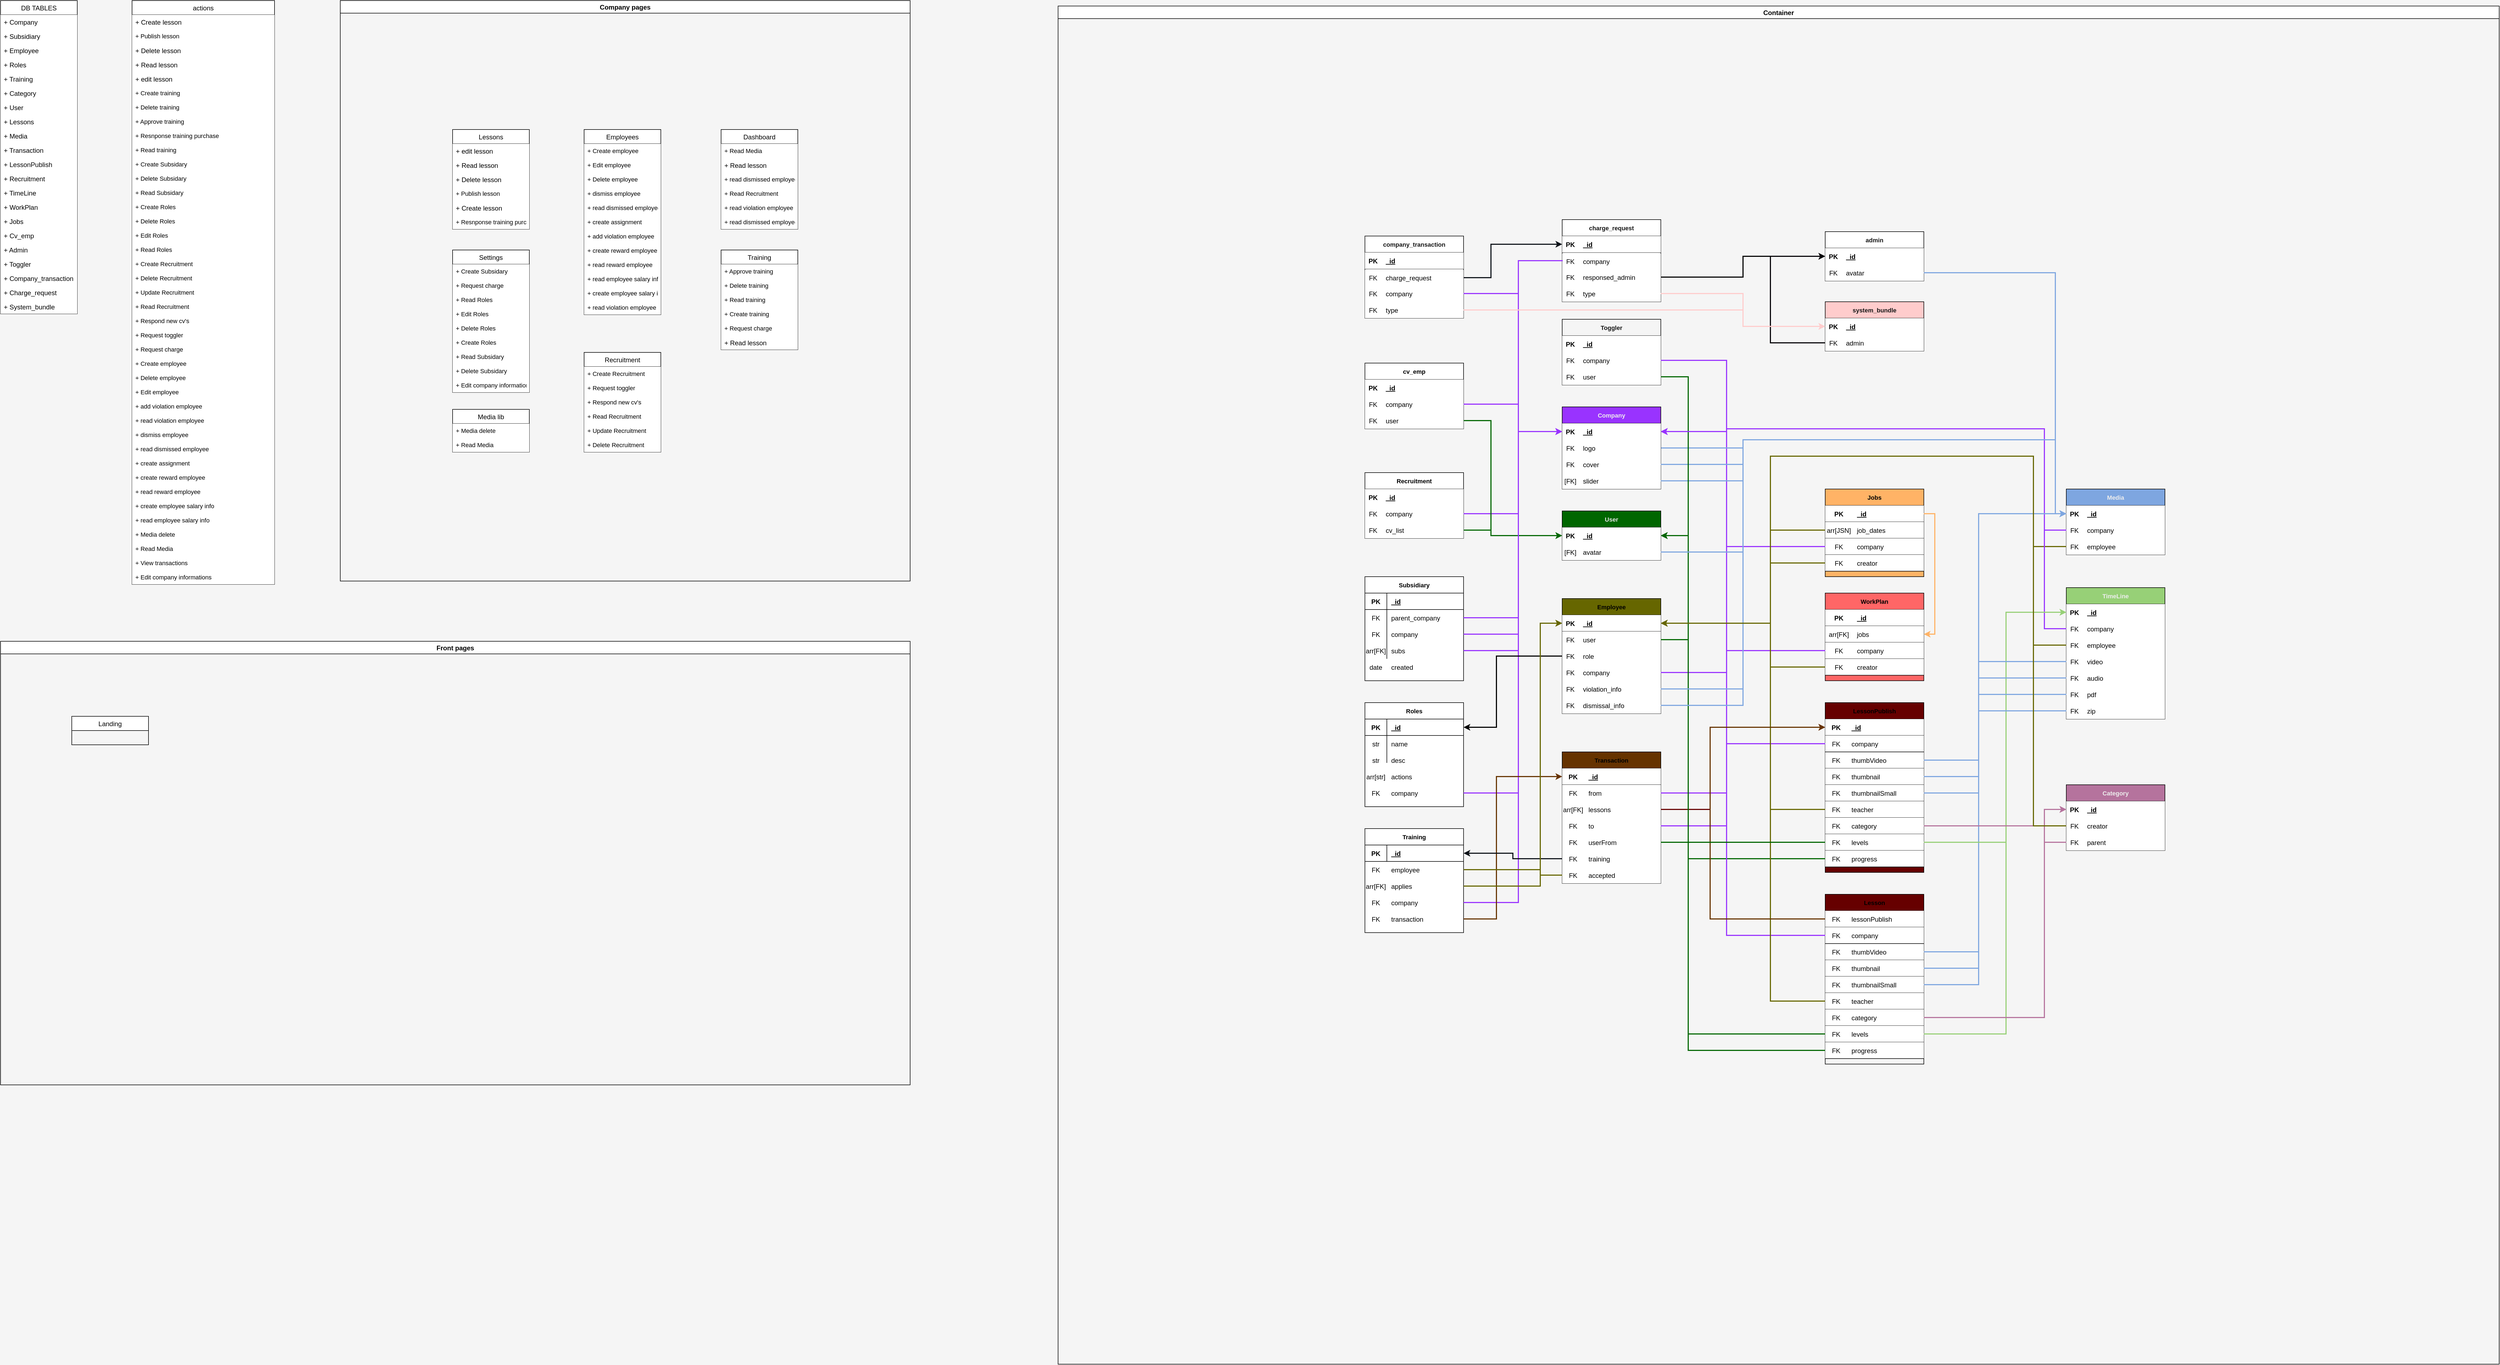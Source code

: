 <mxfile version="13.6.2" type="device" pages="5"><diagram id="2SiBrVE_On1PBGq_nMNd" name="main_diagram"><mxGraphModel dx="5516" dy="3284" grid="1" gridSize="10" guides="1" tooltips="1" connect="1" arrows="1" fold="1" page="1" pageScale="1" pageWidth="4681" pageHeight="3300" background="#f5f5f5" math="0" shadow="0"><root><mxCell id="ZbRnrEdAzji7Ieyd-B8h-0"/><mxCell id="ZbRnrEdAzji7Ieyd-B8h-1" parent="ZbRnrEdAzji7Ieyd-B8h-0"/><mxCell id="MaaQ-wVCg6gc199bs0BD-0" value="DB TABLES" style="swimlane;fontStyle=0;childLayout=stackLayout;horizontal=1;startSize=26;horizontalStack=0;resizeParent=1;resizeParentMax=0;resizeLast=0;collapsible=1;marginBottom=0;" vertex="1" parent="ZbRnrEdAzji7Ieyd-B8h-1"><mxGeometry x="40" y="40" width="140" height="572" as="geometry"/></mxCell><UserObject label="+ Company" link="data:action/json,{&quot;actions&quot;:[{&quot;highlight&quot;:{&quot;cells&quot;:[&quot;gaCVHcYPXxus0BbUOiwt-13&quot;],&quot;opacity&quot;:100,&quot;color&quot;:&quot;red&quot;}}]}" id="MaaQ-wVCg6gc199bs0BD-1"><mxCell style="text;strokeColor=none;align=left;verticalAlign=top;spacingLeft=4;spacingRight=4;overflow=hidden;rotatable=0;points=[[0,0.5],[1,0.5]];portConstraint=eastwest;fillColor=#ffffff;" vertex="1" parent="MaaQ-wVCg6gc199bs0BD-0"><mxGeometry y="26" width="140" height="26" as="geometry"/></mxCell></UserObject><UserObject label="+ Subsidiary" link="data:action/json,{&quot;actions&quot;:[{&quot;highlight&quot;:{&quot;cells&quot;:[&quot;gaCVHcYPXxus0BbUOiwt-88&quot;],&quot;opacity&quot;:100,&quot;color&quot;:&quot;red&quot;}}]}" id="MaaQ-wVCg6gc199bs0BD-2"><mxCell style="text;strokeColor=none;align=left;verticalAlign=top;spacingLeft=4;spacingRight=4;overflow=hidden;rotatable=0;points=[[0,0.5],[1,0.5]];portConstraint=eastwest;fillColor=#ffffff;" vertex="1" parent="MaaQ-wVCg6gc199bs0BD-0"><mxGeometry y="52" width="140" height="26" as="geometry"/></mxCell></UserObject><UserObject label="+ Employee" link="data:action/json,{&quot;actions&quot;:[{&quot;highlight&quot;:{&quot;cells&quot;:[&quot;QfxaQX1wg8Qe_REm6Fdl-0&quot;],&quot;opacity&quot;:100,&quot;color&quot;:&quot;red&quot;}}]}" id="MaaQ-wVCg6gc199bs0BD-3"><mxCell style="text;strokeColor=none;align=left;verticalAlign=top;spacingLeft=4;spacingRight=4;overflow=hidden;rotatable=0;points=[[0,0.5],[1,0.5]];portConstraint=eastwest;fillColor=#ffffff;" vertex="1" parent="MaaQ-wVCg6gc199bs0BD-0"><mxGeometry y="78" width="140" height="26" as="geometry"/></mxCell></UserObject><UserObject label="+ Roles&#10;" link="data:action/json,{&quot;actions&quot;:[{&quot;highlight&quot;:{&quot;cells&quot;:[&quot;gaCVHcYPXxus0BbUOiwt-87&quot;],&quot;opacity&quot;:100,&quot;color&quot;:&quot;red&quot;}}]}" id="MaaQ-wVCg6gc199bs0BD-4"><mxCell style="text;strokeColor=none;align=left;verticalAlign=top;spacingLeft=4;spacingRight=4;overflow=hidden;rotatable=0;points=[[0,0.5],[1,0.5]];portConstraint=eastwest;fillColor=#ffffff;" vertex="1" parent="MaaQ-wVCg6gc199bs0BD-0"><mxGeometry y="104" width="140" height="26" as="geometry"/></mxCell></UserObject><UserObject label="+ Training" link="data:action/json,{&quot;actions&quot;:[{&quot;highlight&quot;:{&quot;cells&quot;:[&quot;QfxaQX1wg8Qe_REm6Fdl-9&quot;],&quot;opacity&quot;:100,&quot;color&quot;:&quot;red&quot;}}]}" id="MaaQ-wVCg6gc199bs0BD-5"><mxCell style="text;align=left;verticalAlign=top;spacingLeft=4;spacingRight=4;overflow=hidden;rotatable=0;points=[[0,0.5],[1,0.5]];portConstraint=eastwest;fontStyle=0;fillColor=#FFFFFF;fontColor=#050505;" vertex="1" parent="MaaQ-wVCg6gc199bs0BD-0"><mxGeometry y="130" width="140" height="26" as="geometry"/></mxCell></UserObject><UserObject label="+ Category" link="data:action/json,{&quot;actions&quot;:[{&quot;highlight&quot;:{&quot;cells&quot;:[&quot;YT2VeBa1ohdAYvPwls8x-102&quot;],&quot;opacity&quot;:100,&quot;color&quot;:&quot;red&quot;}}]}" id="MaaQ-wVCg6gc199bs0BD-6"><mxCell style="text;align=left;verticalAlign=top;spacingLeft=4;spacingRight=4;overflow=hidden;rotatable=0;points=[[0,0.5],[1,0.5]];portConstraint=eastwest;fontStyle=0;fillColor=#FFFFFF;fontColor=#050505;" vertex="1" parent="MaaQ-wVCg6gc199bs0BD-0"><mxGeometry y="156" width="140" height="26" as="geometry"/></mxCell></UserObject><UserObject label="+ User" link="data:action/json,{&quot;actions&quot;:[{&quot;highlight&quot;:{&quot;cells&quot;:[&quot;gaCVHcYPXxus0BbUOiwt-100&quot;],&quot;opacity&quot;:100,&quot;color&quot;:&quot;red&quot;}}]}" id="MaaQ-wVCg6gc199bs0BD-7"><mxCell style="text;strokeColor=none;align=left;verticalAlign=top;spacingLeft=4;spacingRight=4;overflow=hidden;rotatable=0;points=[[0,0.5],[1,0.5]];portConstraint=eastwest;fillColor=#ffffff;" vertex="1" parent="MaaQ-wVCg6gc199bs0BD-0"><mxGeometry y="182" width="140" height="26" as="geometry"/></mxCell></UserObject><UserObject label="+ Lessons" link="data:action/json,{&quot;actions&quot;:[{&quot;highlight&quot;:{&quot;cells&quot;:[&quot;D8JoMEwRP09OAx0uRHyw-38&quot;],&quot;opacity&quot;:100,&quot;color&quot;:&quot;red&quot;}}]}" id="MaaQ-wVCg6gc199bs0BD-8"><mxCell style="text;strokeColor=none;align=left;verticalAlign=top;spacingLeft=4;spacingRight=4;overflow=hidden;rotatable=0;points=[[0,0.5],[1,0.5]];portConstraint=eastwest;fillColor=#ffffff;" vertex="1" parent="MaaQ-wVCg6gc199bs0BD-0"><mxGeometry y="208" width="140" height="26" as="geometry"/></mxCell></UserObject><UserObject label="+ Media" link="data:action/json,{&quot;actions&quot;:[{&quot;highlight&quot;:{&quot;cells&quot;:[&quot;YT2VeBa1ohdAYvPwls8x-29&quot;],&quot;opacity&quot;:100,&quot;color&quot;:&quot;red&quot;}}]}" id="MaaQ-wVCg6gc199bs0BD-9"><mxCell style="text;strokeColor=none;align=left;verticalAlign=top;spacingLeft=4;spacingRight=4;overflow=hidden;rotatable=0;points=[[0,0.5],[1,0.5]];portConstraint=eastwest;fillColor=#ffffff;" vertex="1" parent="MaaQ-wVCg6gc199bs0BD-0"><mxGeometry y="234" width="140" height="26" as="geometry"/></mxCell></UserObject><UserObject label="+ Transaction" link="data:action/json,{&quot;actions&quot;:[{&quot;highlight&quot;:{&quot;cells&quot;:[&quot;Vg3_UOQDb6Y8_SwDBPZo-6&quot;],&quot;opacity&quot;:100,&quot;color&quot;:&quot;red&quot;}}]}" id="MaaQ-wVCg6gc199bs0BD-10"><mxCell style="text;strokeColor=none;align=left;verticalAlign=top;spacingLeft=4;spacingRight=4;overflow=hidden;rotatable=0;points=[[0,0.5],[1,0.5]];portConstraint=eastwest;fillColor=#ffffff;" vertex="1" parent="MaaQ-wVCg6gc199bs0BD-0"><mxGeometry y="260" width="140" height="26" as="geometry"/></mxCell></UserObject><UserObject label="+ LessonPublish" link="data:action/json,{&quot;actions&quot;:[{&quot;highlight&quot;:{&quot;cells&quot;:[&quot;aPqDFKyr1Hkm5L8fl2Fi-3&quot;],&quot;opacity&quot;:100,&quot;color&quot;:&quot;red&quot;}}]}" id="MaaQ-wVCg6gc199bs0BD-11"><mxCell style="text;strokeColor=none;align=left;verticalAlign=top;spacingLeft=4;spacingRight=4;overflow=hidden;rotatable=0;points=[[0,0.5],[1,0.5]];portConstraint=eastwest;fontStyle=0;fillColor=#FFFFFF;fontColor=#050505;" vertex="1" parent="MaaQ-wVCg6gc199bs0BD-0"><mxGeometry y="286" width="140" height="26" as="geometry"/></mxCell></UserObject><UserObject label="+ Recruitment" link="data:action/json,{&quot;actions&quot;:[{&quot;highlight&quot;:{&quot;cells&quot;:[&quot;iQGqFnpn6z0vkD_w01py-0&quot;],&quot;opacity&quot;:100,&quot;color&quot;:&quot;red&quot;}}]}" id="MaaQ-wVCg6gc199bs0BD-12"><mxCell style="text;strokeColor=none;align=left;verticalAlign=top;spacingLeft=4;spacingRight=4;overflow=hidden;rotatable=0;points=[[0,0.5],[1,0.5]];portConstraint=eastwest;fillColor=#ffffff;" vertex="1" parent="MaaQ-wVCg6gc199bs0BD-0"><mxGeometry y="312" width="140" height="26" as="geometry"/></mxCell></UserObject><UserObject label="+ TimeLine" link="data:action/json,{&quot;actions&quot;:[{&quot;highlight&quot;:{&quot;cells&quot;:[&quot;YT2VeBa1ohdAYvPwls8x-51&quot;],&quot;opacity&quot;:100,&quot;color&quot;:&quot;red&quot;}}]}" id="MaaQ-wVCg6gc199bs0BD-13"><mxCell style="text;strokeColor=none;align=left;verticalAlign=top;spacingLeft=4;spacingRight=4;overflow=hidden;rotatable=0;points=[[0,0.5],[1,0.5]];portConstraint=eastwest;fillColor=#ffffff;" vertex="1" parent="MaaQ-wVCg6gc199bs0BD-0"><mxGeometry y="338" width="140" height="26" as="geometry"/></mxCell></UserObject><UserObject label="+ WorkPlan" link="data:action/json,{&quot;actions&quot;:[{&quot;highlight&quot;:{&quot;cells&quot;:[&quot;aPqDFKyr1Hkm5L8fl2Fi-25&quot;],&quot;opacity&quot;:100,&quot;color&quot;:&quot;red&quot;}}]}" id="MaaQ-wVCg6gc199bs0BD-14"><mxCell style="text;strokeColor=none;align=left;verticalAlign=top;spacingLeft=4;spacingRight=4;overflow=hidden;rotatable=0;points=[[0,0.5],[1,0.5]];portConstraint=eastwest;fillColor=#ffffff;" vertex="1" parent="MaaQ-wVCg6gc199bs0BD-0"><mxGeometry y="364" width="140" height="26" as="geometry"/></mxCell></UserObject><UserObject label="+ Jobs" link="data:action/json,{&quot;actions&quot;:[{&quot;highlight&quot;:{&quot;cells&quot;:[&quot;aPqDFKyr1Hkm5L8fl2Fi-42&quot;],&quot;opacity&quot;:100,&quot;color&quot;:&quot;red&quot;}}]}" id="MaaQ-wVCg6gc199bs0BD-15"><mxCell style="text;strokeColor=none;align=left;verticalAlign=top;spacingLeft=4;spacingRight=4;overflow=hidden;rotatable=0;points=[[0,0.5],[1,0.5]];portConstraint=eastwest;fillColor=#ffffff;" vertex="1" parent="MaaQ-wVCg6gc199bs0BD-0"><mxGeometry y="390" width="140" height="26" as="geometry"/></mxCell></UserObject><UserObject label="+ Cv_emp" link="data:action/json,{&quot;actions&quot;:[{&quot;highlight&quot;:{&quot;cells&quot;:[&quot;a7KoY0LMC1ry_uwxN0-C-1&quot;],&quot;opacity&quot;:100,&quot;color&quot;:&quot;red&quot;}}]}" id="MaaQ-wVCg6gc199bs0BD-16"><mxCell style="text;strokeColor=none;align=left;verticalAlign=top;spacingLeft=4;spacingRight=4;overflow=hidden;rotatable=0;points=[[0,0.5],[1,0.5]];portConstraint=eastwest;fillColor=#ffffff;" vertex="1" parent="MaaQ-wVCg6gc199bs0BD-0"><mxGeometry y="416" width="140" height="26" as="geometry"/></mxCell></UserObject><UserObject label="+ Admin" link="data:action/json,{&quot;actions&quot;:[{&quot;highlight&quot;:{&quot;cells&quot;:[&quot;x2s6WfTk9vq6PxblOFRI-0&quot;],&quot;opacity&quot;:100,&quot;color&quot;:&quot;red&quot;}}]}" id="MaaQ-wVCg6gc199bs0BD-17"><mxCell style="text;strokeColor=none;align=left;verticalAlign=top;spacingLeft=4;spacingRight=4;overflow=hidden;rotatable=0;points=[[0,0.5],[1,0.5]];portConstraint=eastwest;fillColor=#ffffff;" vertex="1" parent="MaaQ-wVCg6gc199bs0BD-0"><mxGeometry y="442" width="140" height="26" as="geometry"/></mxCell></UserObject><UserObject label="+ Toggler" link="data:action/json,{&quot;actions&quot;:[{&quot;highlight&quot;:{&quot;cells&quot;:[&quot;0wWTXt-tgjGYiqM9osbt-1&quot;],&quot;opacity&quot;:100,&quot;color&quot;:&quot;red&quot;}}]}" id="MaaQ-wVCg6gc199bs0BD-18"><mxCell style="text;strokeColor=none;align=left;verticalAlign=top;spacingLeft=4;spacingRight=4;overflow=hidden;rotatable=0;points=[[0,0.5],[1,0.5]];portConstraint=eastwest;fillColor=#ffffff;" vertex="1" parent="MaaQ-wVCg6gc199bs0BD-0"><mxGeometry y="468" width="140" height="26" as="geometry"/></mxCell></UserObject><UserObject label="+ Company_transaction" link="data:action/json,{&quot;actions&quot;:[{&quot;highlight&quot;:{&quot;cells&quot;:[&quot;0wWTXt-tgjGYiqM9osbt-1&quot;],&quot;opacity&quot;:100,&quot;color&quot;:&quot;red&quot;}}]}" id="MaaQ-wVCg6gc199bs0BD-19"><mxCell style="text;strokeColor=none;align=left;verticalAlign=top;spacingLeft=4;spacingRight=4;overflow=hidden;rotatable=0;points=[[0,0.5],[1,0.5]];portConstraint=eastwest;fillColor=#ffffff;" vertex="1" parent="MaaQ-wVCg6gc199bs0BD-0"><mxGeometry y="494" width="140" height="26" as="geometry"/></mxCell></UserObject><UserObject label="+ Charge_request" link="data:action/json,{&quot;actions&quot;:[{&quot;highlight&quot;:{&quot;cells&quot;:[&quot;0wWTXt-tgjGYiqM9osbt-1&quot;],&quot;opacity&quot;:100,&quot;color&quot;:&quot;red&quot;}}]}" id="MaaQ-wVCg6gc199bs0BD-20"><mxCell style="text;strokeColor=none;align=left;verticalAlign=top;spacingLeft=4;spacingRight=4;overflow=hidden;rotatable=0;points=[[0,0.5],[1,0.5]];portConstraint=eastwest;fillColor=#ffffff;" vertex="1" parent="MaaQ-wVCg6gc199bs0BD-0"><mxGeometry y="520" width="140" height="26" as="geometry"/></mxCell></UserObject><UserObject label="+ System_bundle" link="data:action/json,{&quot;actions&quot;:[{&quot;highlight&quot;:{&quot;cells&quot;:[&quot;0wWTXt-tgjGYiqM9osbt-1&quot;],&quot;opacity&quot;:100,&quot;color&quot;:&quot;red&quot;}}]}" id="MaaQ-wVCg6gc199bs0BD-21"><mxCell style="text;strokeColor=none;align=left;verticalAlign=top;spacingLeft=4;spacingRight=4;overflow=hidden;rotatable=0;points=[[0,0.5],[1,0.5]];portConstraint=eastwest;fillColor=#ffffff;" vertex="1" parent="MaaQ-wVCg6gc199bs0BD-0"><mxGeometry y="546" width="140" height="26" as="geometry"/></mxCell></UserObject><mxCell id="MaaQ-wVCg6gc199bs0BD-22" value="actions" style="swimlane;fontStyle=0;childLayout=stackLayout;horizontal=1;startSize=26;horizontalStack=0;resizeParent=1;resizeParentMax=0;resizeLast=0;collapsible=1;marginBottom=0;" vertex="1" parent="ZbRnrEdAzji7Ieyd-B8h-1"><mxGeometry x="280" y="40" width="260" height="1066" as="geometry"/></mxCell><mxCell id="MaaQ-wVCg6gc199bs0BD-23" value="+ Create lesson" style="text;strokeColor=none;align=left;verticalAlign=top;spacingLeft=4;spacingRight=4;overflow=hidden;rotatable=0;points=[[0,0.5],[1,0.5]];portConstraint=eastwest;fillColor=#ffffff;" vertex="1" parent="MaaQ-wVCg6gc199bs0BD-22"><mxGeometry y="26" width="260" height="26" as="geometry"/></mxCell><mxCell id="MaaQ-wVCg6gc199bs0BD-24" value="+ Publish lesson" style="text;strokeColor=none;align=left;verticalAlign=top;spacingLeft=4;spacingRight=4;overflow=hidden;rotatable=0;points=[[0,0.5],[1,0.5]];portConstraint=eastwest;fontSize=11;fillColor=#ffffff;" vertex="1" parent="MaaQ-wVCg6gc199bs0BD-22"><mxGeometry y="52" width="260" height="26" as="geometry"/></mxCell><mxCell id="MaaQ-wVCg6gc199bs0BD-25" value="+ Delete lesson" style="text;strokeColor=none;align=left;verticalAlign=top;spacingLeft=4;spacingRight=4;overflow=hidden;rotatable=0;points=[[0,0.5],[1,0.5]];portConstraint=eastwest;fillColor=#ffffff;" vertex="1" parent="MaaQ-wVCg6gc199bs0BD-22"><mxGeometry y="78" width="260" height="26" as="geometry"/></mxCell><mxCell id="MaaQ-wVCg6gc199bs0BD-26" value="+ Read lesson" style="text;strokeColor=none;align=left;verticalAlign=top;spacingLeft=4;spacingRight=4;overflow=hidden;rotatable=0;points=[[0,0.5],[1,0.5]];portConstraint=eastwest;fillColor=#ffffff;" vertex="1" parent="MaaQ-wVCg6gc199bs0BD-22"><mxGeometry y="104" width="260" height="26" as="geometry"/></mxCell><mxCell id="MaaQ-wVCg6gc199bs0BD-27" value="+ edit lesson" style="text;strokeColor=none;align=left;verticalAlign=top;spacingLeft=4;spacingRight=4;overflow=hidden;rotatable=0;points=[[0,0.5],[1,0.5]];portConstraint=eastwest;fillColor=#ffffff;" vertex="1" parent="MaaQ-wVCg6gc199bs0BD-22"><mxGeometry y="130" width="260" height="26" as="geometry"/></mxCell><mxCell id="MaaQ-wVCg6gc199bs0BD-28" value="+ Create training" style="text;strokeColor=none;align=left;verticalAlign=top;spacingLeft=4;spacingRight=4;overflow=hidden;rotatable=0;points=[[0,0.5],[1,0.5]];portConstraint=eastwest;fontSize=11;fillColor=#ffffff;" vertex="1" parent="MaaQ-wVCg6gc199bs0BD-22"><mxGeometry y="156" width="260" height="26" as="geometry"/></mxCell><mxCell id="MaaQ-wVCg6gc199bs0BD-29" value="+ Delete training" style="text;strokeColor=none;align=left;verticalAlign=top;spacingLeft=4;spacingRight=4;overflow=hidden;rotatable=0;points=[[0,0.5],[1,0.5]];portConstraint=eastwest;fontSize=11;fillColor=#ffffff;" vertex="1" parent="MaaQ-wVCg6gc199bs0BD-22"><mxGeometry y="182" width="260" height="26" as="geometry"/></mxCell><mxCell id="MaaQ-wVCg6gc199bs0BD-30" value="+ Approve training" style="text;strokeColor=none;align=left;verticalAlign=top;spacingLeft=4;spacingRight=4;overflow=hidden;rotatable=0;points=[[0,0.5],[1,0.5]];portConstraint=eastwest;fontSize=11;fillColor=#ffffff;" vertex="1" parent="MaaQ-wVCg6gc199bs0BD-22"><mxGeometry y="208" width="260" height="26" as="geometry"/></mxCell><UserObject label="+ Resnponse training purchase" tooltip="consulting company iin ajiltan hicheel hudaldan awaltiig zuwshuuruh erh" id="MaaQ-wVCg6gc199bs0BD-31"><mxCell style="text;strokeColor=none;align=left;verticalAlign=top;spacingLeft=4;spacingRight=4;overflow=hidden;rotatable=0;points=[[0,0.5],[1,0.5]];portConstraint=eastwest;fontSize=11;fillColor=#ffffff;" vertex="1" parent="MaaQ-wVCg6gc199bs0BD-22"><mxGeometry y="234" width="260" height="26" as="geometry"/></mxCell></UserObject><mxCell id="MaaQ-wVCg6gc199bs0BD-32" value="+ Read training" style="text;strokeColor=none;align=left;verticalAlign=top;spacingLeft=4;spacingRight=4;overflow=hidden;rotatable=0;points=[[0,0.5],[1,0.5]];portConstraint=eastwest;fontSize=11;fillColor=#ffffff;" vertex="1" parent="MaaQ-wVCg6gc199bs0BD-22"><mxGeometry y="260" width="260" height="26" as="geometry"/></mxCell><mxCell id="MaaQ-wVCg6gc199bs0BD-33" value="+ Create Subsidary" style="text;strokeColor=none;align=left;verticalAlign=top;spacingLeft=4;spacingRight=4;overflow=hidden;rotatable=0;points=[[0,0.5],[1,0.5]];portConstraint=eastwest;fontSize=11;fillColor=#ffffff;" vertex="1" parent="MaaQ-wVCg6gc199bs0BD-22"><mxGeometry y="286" width="260" height="26" as="geometry"/></mxCell><mxCell id="MaaQ-wVCg6gc199bs0BD-34" value="+ Delete Subsidary" style="text;strokeColor=none;align=left;verticalAlign=top;spacingLeft=4;spacingRight=4;overflow=hidden;rotatable=0;points=[[0,0.5],[1,0.5]];portConstraint=eastwest;fontSize=11;fillColor=#ffffff;" vertex="1" parent="MaaQ-wVCg6gc199bs0BD-22"><mxGeometry y="312" width="260" height="26" as="geometry"/></mxCell><mxCell id="MaaQ-wVCg6gc199bs0BD-35" value="+ Read Subsidary" style="text;strokeColor=none;align=left;verticalAlign=top;spacingLeft=4;spacingRight=4;overflow=hidden;rotatable=0;points=[[0,0.5],[1,0.5]];portConstraint=eastwest;fontSize=11;fillColor=#ffffff;" vertex="1" parent="MaaQ-wVCg6gc199bs0BD-22"><mxGeometry y="338" width="260" height="26" as="geometry"/></mxCell><mxCell id="MaaQ-wVCg6gc199bs0BD-36" value="+ Create Roles" style="text;strokeColor=none;align=left;verticalAlign=top;spacingLeft=4;spacingRight=4;overflow=hidden;rotatable=0;points=[[0,0.5],[1,0.5]];portConstraint=eastwest;fontSize=11;fillColor=#ffffff;" vertex="1" parent="MaaQ-wVCg6gc199bs0BD-22"><mxGeometry y="364" width="260" height="26" as="geometry"/></mxCell><mxCell id="MaaQ-wVCg6gc199bs0BD-37" value="+ Delete Roles" style="text;strokeColor=none;align=left;verticalAlign=top;spacingLeft=4;spacingRight=4;overflow=hidden;rotatable=0;points=[[0,0.5],[1,0.5]];portConstraint=eastwest;fontSize=11;fillColor=#ffffff;" vertex="1" parent="MaaQ-wVCg6gc199bs0BD-22"><mxGeometry y="390" width="260" height="26" as="geometry"/></mxCell><mxCell id="MaaQ-wVCg6gc199bs0BD-38" value="+ Edit Roles" style="text;strokeColor=none;align=left;verticalAlign=top;spacingLeft=4;spacingRight=4;overflow=hidden;rotatable=0;points=[[0,0.5],[1,0.5]];portConstraint=eastwest;fontSize=11;fillColor=#ffffff;" vertex="1" parent="MaaQ-wVCg6gc199bs0BD-22"><mxGeometry y="416" width="260" height="26" as="geometry"/></mxCell><mxCell id="MaaQ-wVCg6gc199bs0BD-39" value="+ Read Roles" style="text;strokeColor=none;align=left;verticalAlign=top;spacingLeft=4;spacingRight=4;overflow=hidden;rotatable=0;points=[[0,0.5],[1,0.5]];portConstraint=eastwest;fontSize=11;fillColor=#ffffff;" vertex="1" parent="MaaQ-wVCg6gc199bs0BD-22"><mxGeometry y="442" width="260" height="26" as="geometry"/></mxCell><mxCell id="MaaQ-wVCg6gc199bs0BD-40" value="+ Create Recruitment" style="text;strokeColor=none;align=left;verticalAlign=top;spacingLeft=4;spacingRight=4;overflow=hidden;rotatable=0;points=[[0,0.5],[1,0.5]];portConstraint=eastwest;fontSize=11;fillColor=#ffffff;" vertex="1" parent="MaaQ-wVCg6gc199bs0BD-22"><mxGeometry y="468" width="260" height="26" as="geometry"/></mxCell><mxCell id="MaaQ-wVCg6gc199bs0BD-41" value="+ Delete Recruitment" style="text;strokeColor=none;align=left;verticalAlign=top;spacingLeft=4;spacingRight=4;overflow=hidden;rotatable=0;points=[[0,0.5],[1,0.5]];portConstraint=eastwest;fontSize=11;fillColor=#ffffff;" vertex="1" parent="MaaQ-wVCg6gc199bs0BD-22"><mxGeometry y="494" width="260" height="26" as="geometry"/></mxCell><mxCell id="MaaQ-wVCg6gc199bs0BD-42" value="+ Update Recruitment" style="text;strokeColor=none;align=left;verticalAlign=top;spacingLeft=4;spacingRight=4;overflow=hidden;rotatable=0;points=[[0,0.5],[1,0.5]];portConstraint=eastwest;fontSize=11;fillColor=#ffffff;" vertex="1" parent="MaaQ-wVCg6gc199bs0BD-22"><mxGeometry y="520" width="260" height="26" as="geometry"/></mxCell><mxCell id="MaaQ-wVCg6gc199bs0BD-43" value="+ Read Recruitment" style="text;strokeColor=none;align=left;verticalAlign=top;spacingLeft=4;spacingRight=4;overflow=hidden;rotatable=0;points=[[0,0.5],[1,0.5]];portConstraint=eastwest;fontSize=11;fillColor=#ffffff;" vertex="1" parent="MaaQ-wVCg6gc199bs0BD-22"><mxGeometry y="546" width="260" height="26" as="geometry"/></mxCell><mxCell id="MaaQ-wVCg6gc199bs0BD-44" value="+ Respond new cv's" style="text;strokeColor=none;align=left;verticalAlign=top;spacingLeft=4;spacingRight=4;overflow=hidden;rotatable=0;points=[[0,0.5],[1,0.5]];portConstraint=eastwest;fontSize=11;fillColor=#ffffff;" vertex="1" parent="MaaQ-wVCg6gc199bs0BD-22"><mxGeometry y="572" width="260" height="26" as="geometry"/></mxCell><mxCell id="MaaQ-wVCg6gc199bs0BD-45" value="+ Request toggler" style="text;strokeColor=none;align=left;verticalAlign=top;spacingLeft=4;spacingRight=4;overflow=hidden;rotatable=0;points=[[0,0.5],[1,0.5]];portConstraint=eastwest;fontSize=11;fillColor=#ffffff;" vertex="1" parent="MaaQ-wVCg6gc199bs0BD-22"><mxGeometry y="598" width="260" height="26" as="geometry"/></mxCell><mxCell id="MaaQ-wVCg6gc199bs0BD-46" value="+ Request charge" style="text;strokeColor=none;align=left;verticalAlign=top;spacingLeft=4;spacingRight=4;overflow=hidden;rotatable=0;points=[[0,0.5],[1,0.5]];portConstraint=eastwest;fontSize=11;fillColor=#ffffff;" vertex="1" parent="MaaQ-wVCg6gc199bs0BD-22"><mxGeometry y="624" width="260" height="26" as="geometry"/></mxCell><mxCell id="MaaQ-wVCg6gc199bs0BD-47" value="+ Create employee" style="text;strokeColor=none;align=left;verticalAlign=top;spacingLeft=4;spacingRight=4;overflow=hidden;rotatable=0;points=[[0,0.5],[1,0.5]];portConstraint=eastwest;fontSize=11;fillColor=#ffffff;" vertex="1" parent="MaaQ-wVCg6gc199bs0BD-22"><mxGeometry y="650" width="260" height="26" as="geometry"/></mxCell><mxCell id="MaaQ-wVCg6gc199bs0BD-48" value="+ Delete employee" style="text;strokeColor=none;align=left;verticalAlign=top;spacingLeft=4;spacingRight=4;overflow=hidden;rotatable=0;points=[[0,0.5],[1,0.5]];portConstraint=eastwest;fontSize=11;fillColor=#ffffff;" vertex="1" parent="MaaQ-wVCg6gc199bs0BD-22"><mxGeometry y="676" width="260" height="26" as="geometry"/></mxCell><mxCell id="MaaQ-wVCg6gc199bs0BD-49" value="+ Edit employee" style="text;strokeColor=none;align=left;verticalAlign=top;spacingLeft=4;spacingRight=4;overflow=hidden;rotatable=0;points=[[0,0.5],[1,0.5]];portConstraint=eastwest;fontSize=11;fillColor=#ffffff;" vertex="1" parent="MaaQ-wVCg6gc199bs0BD-22"><mxGeometry y="702" width="260" height="26" as="geometry"/></mxCell><mxCell id="MaaQ-wVCg6gc199bs0BD-50" value="+ add violation employee" style="text;strokeColor=none;align=left;verticalAlign=top;spacingLeft=4;spacingRight=4;overflow=hidden;rotatable=0;points=[[0,0.5],[1,0.5]];portConstraint=eastwest;fontSize=11;fillColor=#ffffff;" vertex="1" parent="MaaQ-wVCg6gc199bs0BD-22"><mxGeometry y="728" width="260" height="26" as="geometry"/></mxCell><mxCell id="MaaQ-wVCg6gc199bs0BD-51" value="+ read violation employee" style="text;strokeColor=none;align=left;verticalAlign=top;spacingLeft=4;spacingRight=4;overflow=hidden;rotatable=0;points=[[0,0.5],[1,0.5]];portConstraint=eastwest;fontSize=11;fillColor=#ffffff;" vertex="1" parent="MaaQ-wVCg6gc199bs0BD-22"><mxGeometry y="754" width="260" height="26" as="geometry"/></mxCell><mxCell id="MaaQ-wVCg6gc199bs0BD-52" value="+ dismiss employee" style="text;strokeColor=none;align=left;verticalAlign=top;spacingLeft=4;spacingRight=4;overflow=hidden;rotatable=0;points=[[0,0.5],[1,0.5]];portConstraint=eastwest;fontSize=11;fillColor=#ffffff;" vertex="1" parent="MaaQ-wVCg6gc199bs0BD-22"><mxGeometry y="780" width="260" height="26" as="geometry"/></mxCell><mxCell id="MaaQ-wVCg6gc199bs0BD-53" value="+ read dismissed employee" style="text;strokeColor=none;align=left;verticalAlign=top;spacingLeft=4;spacingRight=4;overflow=hidden;rotatable=0;points=[[0,0.5],[1,0.5]];portConstraint=eastwest;fontSize=11;fillColor=#ffffff;" vertex="1" parent="MaaQ-wVCg6gc199bs0BD-22"><mxGeometry y="806" width="260" height="26" as="geometry"/></mxCell><UserObject label="+ create assignment" tooltip="tomilolt vvsgeh" id="MaaQ-wVCg6gc199bs0BD-54"><mxCell style="text;strokeColor=none;align=left;verticalAlign=top;spacingLeft=4;spacingRight=4;overflow=hidden;rotatable=0;points=[[0,0.5],[1,0.5]];portConstraint=eastwest;fontSize=11;fillColor=#ffffff;" vertex="1" parent="MaaQ-wVCg6gc199bs0BD-22"><mxGeometry y="832" width="260" height="26" as="geometry"/></mxCell></UserObject><UserObject label="+ create reward employee" tooltip="ajiltan shagnah" id="MaaQ-wVCg6gc199bs0BD-55"><mxCell style="text;strokeColor=none;align=left;verticalAlign=top;spacingLeft=4;spacingRight=4;overflow=hidden;rotatable=0;points=[[0,0.5],[1,0.5]];portConstraint=eastwest;fontSize=11;fillColor=#ffffff;" vertex="1" parent="MaaQ-wVCg6gc199bs0BD-22"><mxGeometry y="858" width="260" height="26" as="geometry"/></mxCell></UserObject><UserObject label="+ read reward employee" tooltip="ajiltan shagnah" id="MaaQ-wVCg6gc199bs0BD-56"><mxCell style="text;strokeColor=none;align=left;verticalAlign=top;spacingLeft=4;spacingRight=4;overflow=hidden;rotatable=0;points=[[0,0.5],[1,0.5]];portConstraint=eastwest;fontSize=11;fillColor=#ffffff;" vertex="1" parent="MaaQ-wVCg6gc199bs0BD-22"><mxGeometry y="884" width="260" height="26" as="geometry"/></mxCell></UserObject><UserObject label="+ create employee salary info" tooltip="ajiltan shagnah" id="MaaQ-wVCg6gc199bs0BD-57"><mxCell style="text;strokeColor=none;align=left;verticalAlign=top;spacingLeft=4;spacingRight=4;overflow=hidden;rotatable=0;points=[[0,0.5],[1,0.5]];portConstraint=eastwest;fontSize=11;fillColor=#ffffff;" vertex="1" parent="MaaQ-wVCg6gc199bs0BD-22"><mxGeometry y="910" width="260" height="26" as="geometry"/></mxCell></UserObject><UserObject label="+ read employee salary info" tooltip="ajiltan shagnah" id="MaaQ-wVCg6gc199bs0BD-58"><mxCell style="text;strokeColor=none;align=left;verticalAlign=top;spacingLeft=4;spacingRight=4;overflow=hidden;rotatable=0;points=[[0,0.5],[1,0.5]];portConstraint=eastwest;fontSize=11;fillColor=#ffffff;" vertex="1" parent="MaaQ-wVCg6gc199bs0BD-22"><mxGeometry y="936" width="260" height="26" as="geometry"/></mxCell></UserObject><mxCell id="MaaQ-wVCg6gc199bs0BD-59" value="+ Media delete" style="text;strokeColor=none;align=left;verticalAlign=top;spacingLeft=4;spacingRight=4;overflow=hidden;rotatable=0;points=[[0,0.5],[1,0.5]];portConstraint=eastwest;fontSize=11;fillColor=#ffffff;" vertex="1" parent="MaaQ-wVCg6gc199bs0BD-22"><mxGeometry y="962" width="260" height="26" as="geometry"/></mxCell><mxCell id="MaaQ-wVCg6gc199bs0BD-60" value="+ Read Media" style="text;strokeColor=none;align=left;verticalAlign=top;spacingLeft=4;spacingRight=4;overflow=hidden;rotatable=0;points=[[0,0.5],[1,0.5]];portConstraint=eastwest;fontSize=11;fillColor=#ffffff;" vertex="1" parent="MaaQ-wVCg6gc199bs0BD-22"><mxGeometry y="988" width="260" height="26" as="geometry"/></mxCell><mxCell id="MaaQ-wVCg6gc199bs0BD-61" value="+ View transactions" style="text;strokeColor=none;align=left;verticalAlign=top;spacingLeft=4;spacingRight=4;overflow=hidden;rotatable=0;points=[[0,0.5],[1,0.5]];portConstraint=eastwest;fontSize=11;fillColor=#ffffff;" vertex="1" parent="MaaQ-wVCg6gc199bs0BD-22"><mxGeometry y="1014" width="260" height="26" as="geometry"/></mxCell><mxCell id="MaaQ-wVCg6gc199bs0BD-62" value="+ Edit company informations" style="text;strokeColor=none;align=left;verticalAlign=top;spacingLeft=4;spacingRight=4;overflow=hidden;rotatable=0;points=[[0,0.5],[1,0.5]];portConstraint=eastwest;fontSize=11;fillColor=#ffffff;" vertex="1" parent="MaaQ-wVCg6gc199bs0BD-22"><mxGeometry y="1040" width="260" height="26" as="geometry"/></mxCell><mxCell id="MaaQ-wVCg6gc199bs0BD-63" value="Company pages" style="swimlane;" vertex="1" parent="ZbRnrEdAzji7Ieyd-B8h-1"><mxGeometry x="660" y="40" width="1040" height="1060" as="geometry"/></mxCell><mxCell id="MaaQ-wVCg6gc199bs0BD-64" value="Training" style="swimlane;fontStyle=0;childLayout=stackLayout;horizontal=1;startSize=26;horizontalStack=0;resizeParent=1;resizeParentMax=0;resizeLast=0;collapsible=1;marginBottom=0;" vertex="1" parent="MaaQ-wVCg6gc199bs0BD-63"><mxGeometry x="695" y="455.5" width="140" height="182" as="geometry"/></mxCell><mxCell id="MaaQ-wVCg6gc199bs0BD-65" value="+ Approve training" style="text;strokeColor=none;align=left;verticalAlign=top;spacingLeft=4;spacingRight=4;overflow=hidden;rotatable=0;points=[[0,0.5],[1,0.5]];portConstraint=eastwest;fontSize=11;fillColor=#ffffff;" vertex="1" parent="MaaQ-wVCg6gc199bs0BD-64"><mxGeometry y="26" width="140" height="26" as="geometry"/></mxCell><mxCell id="MaaQ-wVCg6gc199bs0BD-66" value="+ Delete training" style="text;strokeColor=none;align=left;verticalAlign=top;spacingLeft=4;spacingRight=4;overflow=hidden;rotatable=0;points=[[0,0.5],[1,0.5]];portConstraint=eastwest;fontSize=11;fillColor=#ffffff;" vertex="1" parent="MaaQ-wVCg6gc199bs0BD-64"><mxGeometry y="52" width="140" height="26" as="geometry"/></mxCell><mxCell id="MaaQ-wVCg6gc199bs0BD-67" value="+ Read training" style="text;strokeColor=none;align=left;verticalAlign=top;spacingLeft=4;spacingRight=4;overflow=hidden;rotatable=0;points=[[0,0.5],[1,0.5]];portConstraint=eastwest;fontSize=11;fillColor=#ffffff;" vertex="1" parent="MaaQ-wVCg6gc199bs0BD-64"><mxGeometry y="78" width="140" height="26" as="geometry"/></mxCell><mxCell id="MaaQ-wVCg6gc199bs0BD-68" value="+ Create training" style="text;strokeColor=none;align=left;verticalAlign=top;spacingLeft=4;spacingRight=4;overflow=hidden;rotatable=0;points=[[0,0.5],[1,0.5]];portConstraint=eastwest;fontSize=11;fillColor=#ffffff;" vertex="1" parent="MaaQ-wVCg6gc199bs0BD-64"><mxGeometry y="104" width="140" height="26" as="geometry"/></mxCell><mxCell id="MaaQ-wVCg6gc199bs0BD-69" value="+ Request charge" style="text;strokeColor=none;align=left;verticalAlign=top;spacingLeft=4;spacingRight=4;overflow=hidden;rotatable=0;points=[[0,0.5],[1,0.5]];portConstraint=eastwest;fontSize=11;fillColor=#ffffff;" vertex="1" parent="MaaQ-wVCg6gc199bs0BD-64"><mxGeometry y="130" width="140" height="26" as="geometry"/></mxCell><mxCell id="MaaQ-wVCg6gc199bs0BD-70" value="+ Read lesson" style="text;strokeColor=none;align=left;verticalAlign=top;spacingLeft=4;spacingRight=4;overflow=hidden;rotatable=0;points=[[0,0.5],[1,0.5]];portConstraint=eastwest;fillColor=#ffffff;" vertex="1" parent="MaaQ-wVCg6gc199bs0BD-64"><mxGeometry y="156" width="140" height="26" as="geometry"/></mxCell><mxCell id="MaaQ-wVCg6gc199bs0BD-71" value="Media lib" style="swimlane;fontStyle=0;childLayout=stackLayout;horizontal=1;startSize=26;horizontalStack=0;resizeParent=1;resizeParentMax=0;resizeLast=0;collapsible=1;marginBottom=0;" vertex="1" parent="MaaQ-wVCg6gc199bs0BD-63"><mxGeometry x="205" y="746.5" width="140" height="78" as="geometry"/></mxCell><mxCell id="MaaQ-wVCg6gc199bs0BD-72" value="+ Media delete" style="text;strokeColor=none;align=left;verticalAlign=top;spacingLeft=4;spacingRight=4;overflow=hidden;rotatable=0;points=[[0,0.5],[1,0.5]];portConstraint=eastwest;fontSize=11;fillColor=#ffffff;" vertex="1" parent="MaaQ-wVCg6gc199bs0BD-71"><mxGeometry y="26" width="140" height="26" as="geometry"/></mxCell><mxCell id="MaaQ-wVCg6gc199bs0BD-73" value="+ Read Media" style="text;strokeColor=none;align=left;verticalAlign=top;spacingLeft=4;spacingRight=4;overflow=hidden;rotatable=0;points=[[0,0.5],[1,0.5]];portConstraint=eastwest;fontSize=11;fillColor=#ffffff;" vertex="1" parent="MaaQ-wVCg6gc199bs0BD-71"><mxGeometry y="52" width="140" height="26" as="geometry"/></mxCell><mxCell id="MaaQ-wVCg6gc199bs0BD-74" value="Settings" style="swimlane;fontStyle=0;childLayout=stackLayout;horizontal=1;startSize=26;horizontalStack=0;resizeParent=1;resizeParentMax=0;resizeLast=0;collapsible=1;marginBottom=0;" vertex="1" parent="MaaQ-wVCg6gc199bs0BD-63"><mxGeometry x="205" y="455.5" width="140" height="260" as="geometry"/></mxCell><mxCell id="MaaQ-wVCg6gc199bs0BD-75" value="+ Create Subsidary" style="text;strokeColor=none;align=left;verticalAlign=top;spacingLeft=4;spacingRight=4;overflow=hidden;rotatable=0;points=[[0,0.5],[1,0.5]];portConstraint=eastwest;fontSize=11;fillColor=#ffffff;" vertex="1" parent="MaaQ-wVCg6gc199bs0BD-74"><mxGeometry y="26" width="140" height="26" as="geometry"/></mxCell><mxCell id="MaaQ-wVCg6gc199bs0BD-76" value="+ Request charge" style="text;strokeColor=none;align=left;verticalAlign=top;spacingLeft=4;spacingRight=4;overflow=hidden;rotatable=0;points=[[0,0.5],[1,0.5]];portConstraint=eastwest;fontSize=11;fillColor=#ffffff;" vertex="1" parent="MaaQ-wVCg6gc199bs0BD-74"><mxGeometry y="52" width="140" height="26" as="geometry"/></mxCell><mxCell id="MaaQ-wVCg6gc199bs0BD-77" value="+ Read Roles" style="text;strokeColor=none;align=left;verticalAlign=top;spacingLeft=4;spacingRight=4;overflow=hidden;rotatable=0;points=[[0,0.5],[1,0.5]];portConstraint=eastwest;fontSize=11;fillColor=#ffffff;" vertex="1" parent="MaaQ-wVCg6gc199bs0BD-74"><mxGeometry y="78" width="140" height="26" as="geometry"/></mxCell><mxCell id="MaaQ-wVCg6gc199bs0BD-78" value="+ Edit Roles" style="text;strokeColor=none;align=left;verticalAlign=top;spacingLeft=4;spacingRight=4;overflow=hidden;rotatable=0;points=[[0,0.5],[1,0.5]];portConstraint=eastwest;fontSize=11;fillColor=#ffffff;" vertex="1" parent="MaaQ-wVCg6gc199bs0BD-74"><mxGeometry y="104" width="140" height="26" as="geometry"/></mxCell><mxCell id="MaaQ-wVCg6gc199bs0BD-79" value="+ Delete Roles" style="text;strokeColor=none;align=left;verticalAlign=top;spacingLeft=4;spacingRight=4;overflow=hidden;rotatable=0;points=[[0,0.5],[1,0.5]];portConstraint=eastwest;fontSize=11;fillColor=#ffffff;" vertex="1" parent="MaaQ-wVCg6gc199bs0BD-74"><mxGeometry y="130" width="140" height="26" as="geometry"/></mxCell><mxCell id="MaaQ-wVCg6gc199bs0BD-80" value="+ Create Roles" style="text;strokeColor=none;align=left;verticalAlign=top;spacingLeft=4;spacingRight=4;overflow=hidden;rotatable=0;points=[[0,0.5],[1,0.5]];portConstraint=eastwest;fontSize=11;fillColor=#ffffff;" vertex="1" parent="MaaQ-wVCg6gc199bs0BD-74"><mxGeometry y="156" width="140" height="26" as="geometry"/></mxCell><mxCell id="MaaQ-wVCg6gc199bs0BD-81" value="+ Read Subsidary" style="text;strokeColor=none;align=left;verticalAlign=top;spacingLeft=4;spacingRight=4;overflow=hidden;rotatable=0;points=[[0,0.5],[1,0.5]];portConstraint=eastwest;fontSize=11;fillColor=#ffffff;" vertex="1" parent="MaaQ-wVCg6gc199bs0BD-74"><mxGeometry y="182" width="140" height="26" as="geometry"/></mxCell><mxCell id="MaaQ-wVCg6gc199bs0BD-82" value="+ Delete Subsidary" style="text;strokeColor=none;align=left;verticalAlign=top;spacingLeft=4;spacingRight=4;overflow=hidden;rotatable=0;points=[[0,0.5],[1,0.5]];portConstraint=eastwest;fontSize=11;fillColor=#ffffff;" vertex="1" parent="MaaQ-wVCg6gc199bs0BD-74"><mxGeometry y="208" width="140" height="26" as="geometry"/></mxCell><mxCell id="MaaQ-wVCg6gc199bs0BD-83" value="+ Edit company informations" style="text;strokeColor=none;align=left;verticalAlign=top;spacingLeft=4;spacingRight=4;overflow=hidden;rotatable=0;points=[[0,0.5],[1,0.5]];portConstraint=eastwest;fontSize=11;fillColor=#ffffff;" vertex="1" parent="MaaQ-wVCg6gc199bs0BD-74"><mxGeometry y="234" width="140" height="26" as="geometry"/></mxCell><mxCell id="MaaQ-wVCg6gc199bs0BD-84" value="Recruitment" style="swimlane;fontStyle=0;childLayout=stackLayout;horizontal=1;startSize=26;horizontalStack=0;resizeParent=1;resizeParentMax=0;resizeLast=0;collapsible=1;marginBottom=0;" vertex="1" parent="MaaQ-wVCg6gc199bs0BD-63"><mxGeometry x="445" y="642.5" width="140" height="182" as="geometry"/></mxCell><mxCell id="MaaQ-wVCg6gc199bs0BD-85" value="+ Create Recruitment" style="text;strokeColor=none;align=left;verticalAlign=top;spacingLeft=4;spacingRight=4;overflow=hidden;rotatable=0;points=[[0,0.5],[1,0.5]];portConstraint=eastwest;fontSize=11;fillColor=#ffffff;" vertex="1" parent="MaaQ-wVCg6gc199bs0BD-84"><mxGeometry y="26" width="140" height="26" as="geometry"/></mxCell><mxCell id="MaaQ-wVCg6gc199bs0BD-86" value="+ Request toggler" style="text;strokeColor=none;align=left;verticalAlign=top;spacingLeft=4;spacingRight=4;overflow=hidden;rotatable=0;points=[[0,0.5],[1,0.5]];portConstraint=eastwest;fontSize=11;fillColor=#ffffff;" vertex="1" parent="MaaQ-wVCg6gc199bs0BD-84"><mxGeometry y="52" width="140" height="26" as="geometry"/></mxCell><mxCell id="MaaQ-wVCg6gc199bs0BD-87" value="+ Respond new cv's" style="text;strokeColor=none;align=left;verticalAlign=top;spacingLeft=4;spacingRight=4;overflow=hidden;rotatable=0;points=[[0,0.5],[1,0.5]];portConstraint=eastwest;fontSize=11;fillColor=#ffffff;" vertex="1" parent="MaaQ-wVCg6gc199bs0BD-84"><mxGeometry y="78" width="140" height="26" as="geometry"/></mxCell><mxCell id="MaaQ-wVCg6gc199bs0BD-88" value="+ Read Recruitment" style="text;strokeColor=none;align=left;verticalAlign=top;spacingLeft=4;spacingRight=4;overflow=hidden;rotatable=0;points=[[0,0.5],[1,0.5]];portConstraint=eastwest;fontSize=11;fillColor=#ffffff;" vertex="1" parent="MaaQ-wVCg6gc199bs0BD-84"><mxGeometry y="104" width="140" height="26" as="geometry"/></mxCell><mxCell id="MaaQ-wVCg6gc199bs0BD-89" value="+ Update Recruitment" style="text;strokeColor=none;align=left;verticalAlign=top;spacingLeft=4;spacingRight=4;overflow=hidden;rotatable=0;points=[[0,0.5],[1,0.5]];portConstraint=eastwest;fontSize=11;fillColor=#ffffff;" vertex="1" parent="MaaQ-wVCg6gc199bs0BD-84"><mxGeometry y="130" width="140" height="26" as="geometry"/></mxCell><mxCell id="MaaQ-wVCg6gc199bs0BD-90" value="+ Delete Recruitment" style="text;strokeColor=none;align=left;verticalAlign=top;spacingLeft=4;spacingRight=4;overflow=hidden;rotatable=0;points=[[0,0.5],[1,0.5]];portConstraint=eastwest;fontSize=11;fillColor=#ffffff;" vertex="1" parent="MaaQ-wVCg6gc199bs0BD-84"><mxGeometry y="156" width="140" height="26" as="geometry"/></mxCell><mxCell id="MaaQ-wVCg6gc199bs0BD-91" value="Dashboard" style="swimlane;fontStyle=0;childLayout=stackLayout;horizontal=1;startSize=26;horizontalStack=0;resizeParent=1;resizeParentMax=0;resizeLast=0;collapsible=1;marginBottom=0;" vertex="1" parent="MaaQ-wVCg6gc199bs0BD-63"><mxGeometry x="695" y="235.5" width="140" height="182" as="geometry"/></mxCell><mxCell id="MaaQ-wVCg6gc199bs0BD-92" value="+ Read Media" style="text;strokeColor=none;align=left;verticalAlign=top;spacingLeft=4;spacingRight=4;overflow=hidden;rotatable=0;points=[[0,0.5],[1,0.5]];portConstraint=eastwest;fontSize=11;fillColor=#ffffff;" vertex="1" parent="MaaQ-wVCg6gc199bs0BD-91"><mxGeometry y="26" width="140" height="26" as="geometry"/></mxCell><mxCell id="MaaQ-wVCg6gc199bs0BD-93" value="+ Read lesson" style="text;strokeColor=none;align=left;verticalAlign=top;spacingLeft=4;spacingRight=4;overflow=hidden;rotatable=0;points=[[0,0.5],[1,0.5]];portConstraint=eastwest;fillColor=#ffffff;" vertex="1" parent="MaaQ-wVCg6gc199bs0BD-91"><mxGeometry y="52" width="140" height="26" as="geometry"/></mxCell><mxCell id="MaaQ-wVCg6gc199bs0BD-94" value="+ read dismissed employee" style="text;strokeColor=none;align=left;verticalAlign=top;spacingLeft=4;spacingRight=4;overflow=hidden;rotatable=0;points=[[0,0.5],[1,0.5]];portConstraint=eastwest;fontSize=11;fillColor=#ffffff;" vertex="1" parent="MaaQ-wVCg6gc199bs0BD-91"><mxGeometry y="78" width="140" height="26" as="geometry"/></mxCell><mxCell id="MaaQ-wVCg6gc199bs0BD-95" value="+ Read Recruitment" style="text;strokeColor=none;align=left;verticalAlign=top;spacingLeft=4;spacingRight=4;overflow=hidden;rotatable=0;points=[[0,0.5],[1,0.5]];portConstraint=eastwest;fontSize=11;fillColor=#ffffff;" vertex="1" parent="MaaQ-wVCg6gc199bs0BD-91"><mxGeometry y="104" width="140" height="26" as="geometry"/></mxCell><UserObject label="+ read violation employee" tooltip="ajiltnii zurchlvvdiig harah" id="MaaQ-wVCg6gc199bs0BD-96"><mxCell style="text;strokeColor=none;align=left;verticalAlign=top;spacingLeft=4;spacingRight=4;overflow=hidden;rotatable=0;points=[[0,0.5],[1,0.5]];portConstraint=eastwest;fontSize=11;fillColor=#ffffff;" vertex="1" parent="MaaQ-wVCg6gc199bs0BD-91"><mxGeometry y="130" width="140" height="26" as="geometry"/></mxCell></UserObject><mxCell id="MaaQ-wVCg6gc199bs0BD-97" value="+ read dismissed employee" style="text;strokeColor=none;align=left;verticalAlign=top;spacingLeft=4;spacingRight=4;overflow=hidden;rotatable=0;points=[[0,0.5],[1,0.5]];portConstraint=eastwest;fontSize=11;fillColor=#ffffff;" vertex="1" parent="MaaQ-wVCg6gc199bs0BD-91"><mxGeometry y="156" width="140" height="26" as="geometry"/></mxCell><mxCell id="MaaQ-wVCg6gc199bs0BD-98" value="Employees" style="swimlane;fontStyle=0;childLayout=stackLayout;horizontal=1;startSize=26;horizontalStack=0;resizeParent=1;resizeParentMax=0;resizeLast=0;collapsible=1;marginBottom=0;" vertex="1" parent="MaaQ-wVCg6gc199bs0BD-63"><mxGeometry x="445" y="235.5" width="140" height="338" as="geometry"/></mxCell><mxCell id="MaaQ-wVCg6gc199bs0BD-99" value="+ Create employee" style="text;strokeColor=none;align=left;verticalAlign=top;spacingLeft=4;spacingRight=4;overflow=hidden;rotatable=0;points=[[0,0.5],[1,0.5]];portConstraint=eastwest;fontSize=11;fillColor=#ffffff;" vertex="1" parent="MaaQ-wVCg6gc199bs0BD-98"><mxGeometry y="26" width="140" height="26" as="geometry"/></mxCell><mxCell id="MaaQ-wVCg6gc199bs0BD-100" value="+ Edit employee" style="text;strokeColor=none;align=left;verticalAlign=top;spacingLeft=4;spacingRight=4;overflow=hidden;rotatable=0;points=[[0,0.5],[1,0.5]];portConstraint=eastwest;fontSize=11;fillColor=#ffffff;" vertex="1" parent="MaaQ-wVCg6gc199bs0BD-98"><mxGeometry y="52" width="140" height="26" as="geometry"/></mxCell><mxCell id="MaaQ-wVCg6gc199bs0BD-101" value="+ Delete employee" style="text;strokeColor=none;align=left;verticalAlign=top;spacingLeft=4;spacingRight=4;overflow=hidden;rotatable=0;points=[[0,0.5],[1,0.5]];portConstraint=eastwest;fontSize=11;fillColor=#ffffff;" vertex="1" parent="MaaQ-wVCg6gc199bs0BD-98"><mxGeometry y="78" width="140" height="26" as="geometry"/></mxCell><mxCell id="MaaQ-wVCg6gc199bs0BD-102" value="+ dismiss employee" style="text;strokeColor=none;align=left;verticalAlign=top;spacingLeft=4;spacingRight=4;overflow=hidden;rotatable=0;points=[[0,0.5],[1,0.5]];portConstraint=eastwest;fontSize=11;fillColor=#ffffff;" vertex="1" parent="MaaQ-wVCg6gc199bs0BD-98"><mxGeometry y="104" width="140" height="26" as="geometry"/></mxCell><mxCell id="MaaQ-wVCg6gc199bs0BD-103" value="+ read dismissed employee" style="text;strokeColor=none;align=left;verticalAlign=top;spacingLeft=4;spacingRight=4;overflow=hidden;rotatable=0;points=[[0,0.5],[1,0.5]];portConstraint=eastwest;fontSize=11;fillColor=#ffffff;" vertex="1" parent="MaaQ-wVCg6gc199bs0BD-98"><mxGeometry y="130" width="140" height="26" as="geometry"/></mxCell><UserObject label="+ create assignment" tooltip="tomilolt vvsgeh" id="MaaQ-wVCg6gc199bs0BD-104"><mxCell style="text;strokeColor=none;align=left;verticalAlign=top;spacingLeft=4;spacingRight=4;overflow=hidden;rotatable=0;points=[[0,0.5],[1,0.5]];portConstraint=eastwest;fontSize=11;fillColor=#ffffff;" vertex="1" parent="MaaQ-wVCg6gc199bs0BD-98"><mxGeometry y="156" width="140" height="26" as="geometry"/></mxCell></UserObject><UserObject label="+ add violation employee" tooltip="ajiltand zurchliin medeelel vvsgeh" id="MaaQ-wVCg6gc199bs0BD-105"><mxCell style="text;strokeColor=none;align=left;verticalAlign=top;spacingLeft=4;spacingRight=4;overflow=hidden;rotatable=0;points=[[0,0.5],[1,0.5]];portConstraint=eastwest;fontSize=11;fillColor=#ffffff;" vertex="1" parent="MaaQ-wVCg6gc199bs0BD-98"><mxGeometry y="182" width="140" height="26" as="geometry"/></mxCell></UserObject><UserObject label="+ create reward employee" tooltip="ajiltan shagnah" id="MaaQ-wVCg6gc199bs0BD-106"><mxCell style="text;strokeColor=none;align=left;verticalAlign=top;spacingLeft=4;spacingRight=4;overflow=hidden;rotatable=0;points=[[0,0.5],[1,0.5]];portConstraint=eastwest;fontSize=11;fillColor=#ffffff;" vertex="1" parent="MaaQ-wVCg6gc199bs0BD-98"><mxGeometry y="208" width="140" height="26" as="geometry"/></mxCell></UserObject><UserObject label="+ read reward employee" tooltip="ajiltan shagnah" id="MaaQ-wVCg6gc199bs0BD-107"><mxCell style="text;strokeColor=none;align=left;verticalAlign=top;spacingLeft=4;spacingRight=4;overflow=hidden;rotatable=0;points=[[0,0.5],[1,0.5]];portConstraint=eastwest;fontSize=11;fillColor=#ffffff;" vertex="1" parent="MaaQ-wVCg6gc199bs0BD-98"><mxGeometry y="234" width="140" height="26" as="geometry"/></mxCell></UserObject><UserObject label="+ read employee salary info" tooltip="ajiltan shagnah" id="MaaQ-wVCg6gc199bs0BD-108"><mxCell style="text;strokeColor=none;align=left;verticalAlign=top;spacingLeft=4;spacingRight=4;overflow=hidden;rotatable=0;points=[[0,0.5],[1,0.5]];portConstraint=eastwest;fontSize=11;fillColor=#ffffff;" vertex="1" parent="MaaQ-wVCg6gc199bs0BD-98"><mxGeometry y="260" width="140" height="26" as="geometry"/></mxCell></UserObject><UserObject label="+ create employee salary info" tooltip="ajiltan shagnah" id="MaaQ-wVCg6gc199bs0BD-109"><mxCell style="text;strokeColor=none;align=left;verticalAlign=top;spacingLeft=4;spacingRight=4;overflow=hidden;rotatable=0;points=[[0,0.5],[1,0.5]];portConstraint=eastwest;fontSize=11;fillColor=#ffffff;" vertex="1" parent="MaaQ-wVCg6gc199bs0BD-98"><mxGeometry y="286" width="140" height="26" as="geometry"/></mxCell></UserObject><UserObject label="+ read violation employee" tooltip="ajiltnii zurchlvvdiig harah" id="MaaQ-wVCg6gc199bs0BD-110"><mxCell style="text;strokeColor=none;align=left;verticalAlign=top;spacingLeft=4;spacingRight=4;overflow=hidden;rotatable=0;points=[[0,0.5],[1,0.5]];portConstraint=eastwest;fontSize=11;fillColor=#ffffff;" vertex="1" parent="MaaQ-wVCg6gc199bs0BD-98"><mxGeometry y="312" width="140" height="26" as="geometry"/></mxCell></UserObject><mxCell id="MaaQ-wVCg6gc199bs0BD-111" value="Lessons" style="swimlane;fontStyle=0;childLayout=stackLayout;horizontal=1;startSize=26;horizontalStack=0;resizeParent=1;resizeParentMax=0;resizeLast=0;collapsible=1;marginBottom=0;" vertex="1" parent="MaaQ-wVCg6gc199bs0BD-63"><mxGeometry x="205" y="235.5" width="140" height="182" as="geometry"/></mxCell><mxCell id="MaaQ-wVCg6gc199bs0BD-112" value="+ edit lesson" style="text;strokeColor=none;align=left;verticalAlign=top;spacingLeft=4;spacingRight=4;overflow=hidden;rotatable=0;points=[[0,0.5],[1,0.5]];portConstraint=eastwest;fillColor=#ffffff;" vertex="1" parent="MaaQ-wVCg6gc199bs0BD-111"><mxGeometry y="26" width="140" height="26" as="geometry"/></mxCell><mxCell id="MaaQ-wVCg6gc199bs0BD-113" value="+ Read lesson" style="text;strokeColor=none;align=left;verticalAlign=top;spacingLeft=4;spacingRight=4;overflow=hidden;rotatable=0;points=[[0,0.5],[1,0.5]];portConstraint=eastwest;fillColor=#ffffff;" vertex="1" parent="MaaQ-wVCg6gc199bs0BD-111"><mxGeometry y="52" width="140" height="26" as="geometry"/></mxCell><mxCell id="MaaQ-wVCg6gc199bs0BD-114" value="+ Delete lesson" style="text;strokeColor=none;align=left;verticalAlign=top;spacingLeft=4;spacingRight=4;overflow=hidden;rotatable=0;points=[[0,0.5],[1,0.5]];portConstraint=eastwest;fillColor=#ffffff;" vertex="1" parent="MaaQ-wVCg6gc199bs0BD-111"><mxGeometry y="78" width="140" height="26" as="geometry"/></mxCell><mxCell id="MaaQ-wVCg6gc199bs0BD-115" value="+ Publish lesson" style="text;strokeColor=none;align=left;verticalAlign=top;spacingLeft=4;spacingRight=4;overflow=hidden;rotatable=0;points=[[0,0.5],[1,0.5]];portConstraint=eastwest;fontSize=11;fillColor=#ffffff;" vertex="1" parent="MaaQ-wVCg6gc199bs0BD-111"><mxGeometry y="104" width="140" height="26" as="geometry"/></mxCell><mxCell id="MaaQ-wVCg6gc199bs0BD-116" value="+ Create lesson" style="text;strokeColor=none;align=left;verticalAlign=top;spacingLeft=4;spacingRight=4;overflow=hidden;rotatable=0;points=[[0,0.5],[1,0.5]];portConstraint=eastwest;fillColor=#ffffff;" vertex="1" parent="MaaQ-wVCg6gc199bs0BD-111"><mxGeometry y="130" width="140" height="26" as="geometry"/></mxCell><UserObject label="+ Resnponse training purchase" tooltip="consulting company iin ajiltan hicheel hudaldan awaltiig zuwshuuruh erh" id="MaaQ-wVCg6gc199bs0BD-117"><mxCell style="text;strokeColor=none;align=left;verticalAlign=top;spacingLeft=4;spacingRight=4;overflow=hidden;rotatable=0;points=[[0,0.5],[1,0.5]];portConstraint=eastwest;fontSize=11;fillColor=#ffffff;" vertex="1" parent="MaaQ-wVCg6gc199bs0BD-111"><mxGeometry y="156" width="140" height="26" as="geometry"/></mxCell></UserObject><mxCell id="MaaQ-wVCg6gc199bs0BD-118" value="Front pages" style="swimlane;startSize=23;" vertex="1" parent="ZbRnrEdAzji7Ieyd-B8h-1"><mxGeometry x="40" y="1210" width="1660" height="810" as="geometry"/></mxCell><mxCell id="MaaQ-wVCg6gc199bs0BD-119" value="Landing" style="swimlane;fontStyle=0;childLayout=stackLayout;horizontal=1;startSize=26;horizontalStack=0;resizeParent=1;resizeParentMax=0;resizeLast=0;collapsible=1;marginBottom=0;" vertex="1" parent="MaaQ-wVCg6gc199bs0BD-118"><mxGeometry x="130" y="137" width="140" height="52" as="geometry"/></mxCell><mxCell id="MaaQ-wVCg6gc199bs0BD-120" value="Container" style="swimlane;" vertex="1" parent="ZbRnrEdAzji7Ieyd-B8h-1"><mxGeometry x="1970" y="50" width="2630" height="2480" as="geometry"/></mxCell><UserObject label="" link="data:action/json, {&quot;actions&quot;: [{&quot;open&quot;: &quot;data:page/id,sfwNaNjVmXHu0QjpDQE0&quot;},{&quot;highlight&quot;:{&quot;cells&quot;:[&quot;x9Dh4_hoB0tg4NXwf1oZ-0&quot;],&quot;opacity&quot;:100, &quot;color&quot;: &quot;red&quot;}}]}" id="gaCVHcYPXxus0BbUOiwt-87"><mxCell style="group;fillColor=#ffffff;" parent="MaaQ-wVCg6gc199bs0BD-120" vertex="1" connectable="0"><mxGeometry x="560" y="1272" width="180" height="190" as="geometry"/></mxCell></UserObject><mxCell id="gaCVHcYPXxus0BbUOiwt-64" value="Roles" style="shape=table;startSize=30;container=1;collapsible=1;childLayout=tableLayout;fixedRows=1;rowLines=0;fontStyle=1;align=center;resizeLast=1;fillColor=none;fontSize=11;" parent="gaCVHcYPXxus0BbUOiwt-87" vertex="1"><mxGeometry width="180" height="190" as="geometry"/></mxCell><mxCell id="gaCVHcYPXxus0BbUOiwt-65" value="" style="shape=partialRectangle;collapsible=0;dropTarget=0;pointerEvents=0;fillColor=none;top=0;left=0;bottom=1;right=0;points=[[0,0.5],[1,0.5]];portConstraint=eastwest;" parent="gaCVHcYPXxus0BbUOiwt-64" vertex="1"><mxGeometry y="30" width="180" height="30" as="geometry"/></mxCell><mxCell id="gaCVHcYPXxus0BbUOiwt-66" value="PK" style="shape=partialRectangle;connectable=0;fillColor=none;top=0;left=0;bottom=0;right=0;fontStyle=1;overflow=hidden;" parent="gaCVHcYPXxus0BbUOiwt-65" vertex="1"><mxGeometry width="40.0" height="30" as="geometry"/></mxCell><mxCell id="gaCVHcYPXxus0BbUOiwt-67" value="_id" style="shape=partialRectangle;connectable=0;fillColor=none;top=0;left=0;bottom=0;right=0;align=left;spacingLeft=6;fontStyle=5;overflow=hidden;" parent="gaCVHcYPXxus0BbUOiwt-65" vertex="1"><mxGeometry x="40.0" width="140.0" height="30" as="geometry"/></mxCell><mxCell id="gaCVHcYPXxus0BbUOiwt-68" value="" style="shape=partialRectangle;collapsible=0;dropTarget=0;pointerEvents=0;fillColor=none;top=0;left=0;bottom=0;right=0;points=[[0,0.5],[1,0.5]];portConstraint=eastwest;" parent="gaCVHcYPXxus0BbUOiwt-64" vertex="1"><mxGeometry y="60" width="180" height="30" as="geometry"/></mxCell><mxCell id="gaCVHcYPXxus0BbUOiwt-69" value="str" style="shape=partialRectangle;connectable=0;fillColor=none;top=0;left=0;bottom=0;right=0;editable=1;overflow=hidden;" parent="gaCVHcYPXxus0BbUOiwt-68" vertex="1"><mxGeometry width="40.0" height="30" as="geometry"/></mxCell><mxCell id="gaCVHcYPXxus0BbUOiwt-70" value="name" style="shape=partialRectangle;connectable=0;fillColor=none;top=0;left=0;bottom=0;right=0;align=left;spacingLeft=6;overflow=hidden;" parent="gaCVHcYPXxus0BbUOiwt-68" vertex="1"><mxGeometry x="40.0" width="140.0" height="30" as="geometry"/></mxCell><mxCell id="gaCVHcYPXxus0BbUOiwt-71" value="" style="shape=partialRectangle;collapsible=0;dropTarget=0;pointerEvents=0;fillColor=none;top=0;left=0;bottom=0;right=0;points=[[0,0.5],[1,0.5]];portConstraint=eastwest;" parent="gaCVHcYPXxus0BbUOiwt-64" vertex="1"><mxGeometry y="90" width="180" height="20" as="geometry"/></mxCell><mxCell id="gaCVHcYPXxus0BbUOiwt-72" value="" style="shape=partialRectangle;connectable=0;fillColor=none;top=0;left=0;bottom=0;right=0;editable=1;overflow=hidden;" parent="gaCVHcYPXxus0BbUOiwt-71" vertex="1"><mxGeometry width="40.0" height="20" as="geometry"/></mxCell><mxCell id="gaCVHcYPXxus0BbUOiwt-73" value="" style="shape=partialRectangle;connectable=0;fillColor=none;top=0;left=0;bottom=0;right=0;align=left;spacingLeft=6;overflow=hidden;" parent="gaCVHcYPXxus0BbUOiwt-71" vertex="1"><mxGeometry x="40.0" width="140.0" height="20" as="geometry"/></mxCell><mxCell id="gaCVHcYPXxus0BbUOiwt-74" value="" style="shape=partialRectangle;collapsible=0;dropTarget=0;pointerEvents=0;fillColor=none;top=0;left=0;bottom=0;right=0;points=[[0,0.5],[1,0.5]];portConstraint=eastwest;" parent="gaCVHcYPXxus0BbUOiwt-87" vertex="1"><mxGeometry y="90" width="180" height="30" as="geometry"/></mxCell><mxCell id="gaCVHcYPXxus0BbUOiwt-75" value="str" style="shape=partialRectangle;connectable=0;fillColor=none;top=0;left=0;bottom=0;right=0;editable=1;overflow=hidden;" parent="gaCVHcYPXxus0BbUOiwt-74" vertex="1"><mxGeometry width="40" height="30" as="geometry"/></mxCell><mxCell id="gaCVHcYPXxus0BbUOiwt-76" value="desc" style="shape=partialRectangle;connectable=0;fillColor=none;top=0;left=0;bottom=0;right=0;align=left;spacingLeft=6;overflow=hidden;" parent="gaCVHcYPXxus0BbUOiwt-74" vertex="1"><mxGeometry x="40" width="140" height="30" as="geometry"/></mxCell><mxCell id="gaCVHcYPXxus0BbUOiwt-77" value="" style="shape=partialRectangle;collapsible=0;dropTarget=0;pointerEvents=0;fillColor=none;top=0;left=0;bottom=0;right=0;points=[[0,0.5],[1,0.5]];portConstraint=eastwest;" parent="gaCVHcYPXxus0BbUOiwt-87" vertex="1"><mxGeometry y="120" width="180" height="30" as="geometry"/></mxCell><mxCell id="gaCVHcYPXxus0BbUOiwt-78" value="arr[str]" style="shape=partialRectangle;connectable=0;fillColor=none;top=0;left=0;bottom=0;right=0;editable=1;overflow=hidden;" parent="gaCVHcYPXxus0BbUOiwt-77" vertex="1"><mxGeometry width="40" height="30" as="geometry"/></mxCell><mxCell id="gaCVHcYPXxus0BbUOiwt-79" value="actions" style="shape=partialRectangle;connectable=0;fillColor=none;top=0;left=0;bottom=0;right=0;align=left;spacingLeft=6;overflow=hidden;" parent="gaCVHcYPXxus0BbUOiwt-77" vertex="1"><mxGeometry x="40" width="140" height="30" as="geometry"/></mxCell><mxCell id="gaCVHcYPXxus0BbUOiwt-80" value="" style="shape=partialRectangle;collapsible=0;dropTarget=0;pointerEvents=0;fillColor=none;top=0;left=0;bottom=0;right=0;points=[[0,0.5],[1,0.5]];portConstraint=eastwest;" parent="gaCVHcYPXxus0BbUOiwt-87" vertex="1"><mxGeometry y="150" width="180" height="30" as="geometry"/></mxCell><mxCell id="gaCVHcYPXxus0BbUOiwt-81" value="FK" style="shape=partialRectangle;connectable=0;fillColor=none;top=0;left=0;bottom=0;right=0;editable=1;overflow=hidden;" parent="gaCVHcYPXxus0BbUOiwt-80" vertex="1"><mxGeometry width="40" height="30" as="geometry"/></mxCell><mxCell id="gaCVHcYPXxus0BbUOiwt-82" value="company" style="shape=partialRectangle;connectable=0;fillColor=none;top=0;left=0;bottom=0;right=0;align=left;spacingLeft=6;overflow=hidden;" parent="gaCVHcYPXxus0BbUOiwt-80" vertex="1"><mxGeometry x="40" width="140" height="30" as="geometry"/></mxCell><UserObject label="" link="data:action/json, {&quot;actions&quot;: [{&quot;open&quot;: &quot;data:page/id,sfwNaNjVmXHu0QjpDQE0&quot;},{&quot;highlight&quot;:{&quot;cells&quot;:[&quot;ZwtbQCyiRSl-jE15nxxL-0&quot;],&quot;opacity&quot;:100, &quot;color&quot;: &quot;red&quot;}}]}" id="gaCVHcYPXxus0BbUOiwt-88"><mxCell style="group;fillColor=#FFFFFF;" parent="MaaQ-wVCg6gc199bs0BD-120" vertex="1" connectable="0"><mxGeometry x="560" y="1042" width="180" height="190" as="geometry"/></mxCell></UserObject><mxCell id="gaCVHcYPXxus0BbUOiwt-42" value="Subsidiary" style="shape=table;startSize=30;container=1;collapsible=1;childLayout=tableLayout;fixedRows=1;rowLines=0;fontStyle=1;align=center;resizeLast=1;fillColor=none;fontSize=11;" parent="gaCVHcYPXxus0BbUOiwt-88" vertex="1"><mxGeometry width="180" height="190" as="geometry"/></mxCell><mxCell id="gaCVHcYPXxus0BbUOiwt-43" value="" style="shape=partialRectangle;collapsible=0;dropTarget=0;pointerEvents=0;fillColor=none;top=0;left=0;bottom=1;right=0;points=[[0,0.5],[1,0.5]];portConstraint=eastwest;" parent="gaCVHcYPXxus0BbUOiwt-42" vertex="1"><mxGeometry y="30" width="180" height="30" as="geometry"/></mxCell><mxCell id="gaCVHcYPXxus0BbUOiwt-44" value="PK" style="shape=partialRectangle;connectable=0;fillColor=none;top=0;left=0;bottom=0;right=0;fontStyle=1;overflow=hidden;" parent="gaCVHcYPXxus0BbUOiwt-43" vertex="1"><mxGeometry width="40.0" height="30" as="geometry"/></mxCell><mxCell id="gaCVHcYPXxus0BbUOiwt-45" value="_id" style="shape=partialRectangle;connectable=0;fillColor=none;top=0;left=0;bottom=0;right=0;align=left;spacingLeft=6;fontStyle=5;overflow=hidden;" parent="gaCVHcYPXxus0BbUOiwt-43" vertex="1"><mxGeometry x="40.0" width="140.0" height="30" as="geometry"/></mxCell><mxCell id="gaCVHcYPXxus0BbUOiwt-46" value="" style="shape=partialRectangle;collapsible=0;dropTarget=0;pointerEvents=0;fillColor=none;top=0;left=0;bottom=0;right=0;points=[[0,0.5],[1,0.5]];portConstraint=eastwest;" parent="gaCVHcYPXxus0BbUOiwt-42" vertex="1"><mxGeometry y="60" width="180" height="30" as="geometry"/></mxCell><mxCell id="gaCVHcYPXxus0BbUOiwt-47" value="FK" style="shape=partialRectangle;connectable=0;fillColor=none;top=0;left=0;bottom=0;right=0;editable=1;overflow=hidden;" parent="gaCVHcYPXxus0BbUOiwt-46" vertex="1"><mxGeometry width="40.0" height="30" as="geometry"/></mxCell><mxCell id="gaCVHcYPXxus0BbUOiwt-48" value="parent_company" style="shape=partialRectangle;connectable=0;fillColor=none;top=0;left=0;bottom=0;right=0;align=left;spacingLeft=6;overflow=hidden;" parent="gaCVHcYPXxus0BbUOiwt-46" vertex="1"><mxGeometry x="40.0" width="140.0" height="30" as="geometry"/></mxCell><mxCell id="gaCVHcYPXxus0BbUOiwt-49" value="" style="shape=partialRectangle;collapsible=0;dropTarget=0;pointerEvents=0;fillColor=none;top=0;left=0;bottom=0;right=0;points=[[0,0.5],[1,0.5]];portConstraint=eastwest;" parent="gaCVHcYPXxus0BbUOiwt-42" vertex="1"><mxGeometry y="90" width="180" height="30" as="geometry"/></mxCell><mxCell id="gaCVHcYPXxus0BbUOiwt-50" value="FK" style="shape=partialRectangle;connectable=0;fillColor=none;top=0;left=0;bottom=0;right=0;editable=1;overflow=hidden;" parent="gaCVHcYPXxus0BbUOiwt-49" vertex="1"><mxGeometry width="40.0" height="30" as="geometry"/></mxCell><mxCell id="gaCVHcYPXxus0BbUOiwt-51" value="company" style="shape=partialRectangle;connectable=0;fillColor=none;top=0;left=0;bottom=0;right=0;align=left;spacingLeft=6;overflow=hidden;" parent="gaCVHcYPXxus0BbUOiwt-49" vertex="1"><mxGeometry x="40.0" width="140.0" height="30" as="geometry"/></mxCell><mxCell id="gaCVHcYPXxus0BbUOiwt-52" value="" style="shape=partialRectangle;collapsible=0;dropTarget=0;pointerEvents=0;fillColor=none;top=0;left=0;bottom=0;right=0;points=[[0,0.5],[1,0.5]];portConstraint=eastwest;" parent="gaCVHcYPXxus0BbUOiwt-42" vertex="1"><mxGeometry y="120" width="180" height="30" as="geometry"/></mxCell><mxCell id="gaCVHcYPXxus0BbUOiwt-53" value="arr[FK]" style="shape=partialRectangle;connectable=0;fillColor=none;top=0;left=0;bottom=0;right=0;editable=1;overflow=hidden;" parent="gaCVHcYPXxus0BbUOiwt-52" vertex="1"><mxGeometry width="40.0" height="30" as="geometry"/></mxCell><mxCell id="gaCVHcYPXxus0BbUOiwt-54" value="subs" style="shape=partialRectangle;connectable=0;fillColor=none;top=0;left=0;bottom=0;right=0;align=left;spacingLeft=6;overflow=hidden;" parent="gaCVHcYPXxus0BbUOiwt-52" vertex="1"><mxGeometry x="40.0" width="140.0" height="30" as="geometry"/></mxCell><mxCell id="gaCVHcYPXxus0BbUOiwt-83" value="" style="shape=partialRectangle;collapsible=0;dropTarget=0;pointerEvents=0;fillColor=none;top=0;left=0;bottom=0;right=0;points=[[0,0.5],[1,0.5]];portConstraint=eastwest;" parent="gaCVHcYPXxus0BbUOiwt-88" vertex="1"><mxGeometry y="150" width="180" height="30" as="geometry"/></mxCell><mxCell id="gaCVHcYPXxus0BbUOiwt-84" value="date" style="shape=partialRectangle;connectable=0;fillColor=none;top=0;left=0;bottom=0;right=0;editable=1;overflow=hidden;" parent="gaCVHcYPXxus0BbUOiwt-83" vertex="1"><mxGeometry width="40" height="30" as="geometry"/></mxCell><mxCell id="gaCVHcYPXxus0BbUOiwt-85" value="created" style="shape=partialRectangle;connectable=0;fillColor=none;top=0;left=0;bottom=0;right=0;align=left;spacingLeft=6;overflow=hidden;" parent="gaCVHcYPXxus0BbUOiwt-83" vertex="1"><mxGeometry x="40" width="140" height="30" as="geometry"/></mxCell><UserObject label="" link="data:action/json, {&quot;actions&quot;: [{&quot;open&quot;: &quot;data:page/id,sfwNaNjVmXHu0QjpDQE0&quot;},{&quot;highlight&quot;:{&quot;cells&quot;:[&quot;ZcErZG0mKLGnckdN7QzU-0&quot;],&quot;opacity&quot;:100, &quot;color&quot;: &quot;red&quot;}}]}" id="QfxaQX1wg8Qe_REm6Fdl-0"><mxCell style="group;fillColor=#666600;fontColor=#E0E0E0;" parent="MaaQ-wVCg6gc199bs0BD-120" vertex="1" connectable="0"><mxGeometry x="920" y="1082" width="180" height="210" as="geometry"/></mxCell></UserObject><mxCell id="gaCVHcYPXxus0BbUOiwt-89" value="Employee" style="shape=table;startSize=30;container=1;collapsible=1;childLayout=tableLayout;fixedRows=1;rowLines=0;fontStyle=1;align=center;resizeLast=1;fillColor=none;fontSize=11;" parent="QfxaQX1wg8Qe_REm6Fdl-0" vertex="1"><mxGeometry width="180" height="210" as="geometry"/></mxCell><mxCell id="D8JoMEwRP09OAx0uRHyw-18" value="" style="shape=partialRectangle;collapsible=0;dropTarget=0;pointerEvents=0;top=0;left=0;bottom=1;right=0;points=[[0,0.5],[1,0.5]];portConstraint=eastwest;" parent="gaCVHcYPXxus0BbUOiwt-89" vertex="1"><mxGeometry y="30" width="180" height="30" as="geometry"/></mxCell><mxCell id="D8JoMEwRP09OAx0uRHyw-19" value="PK" style="shape=partialRectangle;connectable=0;fillColor=none;top=0;left=0;bottom=0;right=0;fontStyle=1;overflow=hidden;" parent="D8JoMEwRP09OAx0uRHyw-18" vertex="1"><mxGeometry width="30" height="30" as="geometry"/></mxCell><mxCell id="D8JoMEwRP09OAx0uRHyw-20" value="_id" style="shape=partialRectangle;connectable=0;fillColor=none;top=0;left=0;bottom=0;right=0;align=left;spacingLeft=6;fontStyle=5;overflow=hidden;" parent="D8JoMEwRP09OAx0uRHyw-18" vertex="1"><mxGeometry x="30" width="150" height="30" as="geometry"/></mxCell><mxCell id="gaCVHcYPXxus0BbUOiwt-90" value="" style="shape=partialRectangle;collapsible=0;dropTarget=0;pointerEvents=0;top=0;left=0;bottom=1;right=0;points=[[0,0.5],[1,0.5]];portConstraint=eastwest;" parent="gaCVHcYPXxus0BbUOiwt-89" vertex="1"><mxGeometry y="60" width="180" height="30" as="geometry"/></mxCell><mxCell id="gaCVHcYPXxus0BbUOiwt-91" value="PK" style="shape=partialRectangle;connectable=0;fillColor=none;top=0;left=0;bottom=0;right=0;fontStyle=1;overflow=hidden;" parent="gaCVHcYPXxus0BbUOiwt-90" vertex="1"><mxGeometry width="30" height="30" as="geometry"/></mxCell><mxCell id="gaCVHcYPXxus0BbUOiwt-92" value="_id" style="shape=partialRectangle;connectable=0;fillColor=none;top=0;left=0;bottom=0;right=0;align=left;spacingLeft=6;fontStyle=5;overflow=hidden;" parent="gaCVHcYPXxus0BbUOiwt-90" vertex="1"><mxGeometry x="30" width="150" height="30" as="geometry"/></mxCell><mxCell id="gaCVHcYPXxus0BbUOiwt-96" value="" style="shape=partialRectangle;collapsible=0;dropTarget=0;pointerEvents=0;fillColor=none;top=0;left=0;bottom=0;right=0;points=[[0,0.5],[1,0.5]];portConstraint=eastwest;" parent="gaCVHcYPXxus0BbUOiwt-89" vertex="1"><mxGeometry y="90" width="180" height="20" as="geometry"/></mxCell><mxCell id="gaCVHcYPXxus0BbUOiwt-97" value="" style="shape=partialRectangle;connectable=0;fillColor=none;top=0;left=0;bottom=0;right=0;editable=1;overflow=hidden;" parent="gaCVHcYPXxus0BbUOiwt-96" vertex="1"><mxGeometry width="30" height="20" as="geometry"/></mxCell><mxCell id="gaCVHcYPXxus0BbUOiwt-98" value="" style="shape=partialRectangle;connectable=0;fillColor=none;top=0;left=0;bottom=0;right=0;align=left;spacingLeft=6;overflow=hidden;" parent="gaCVHcYPXxus0BbUOiwt-96" vertex="1"><mxGeometry x="30" width="150" height="20" as="geometry"/></mxCell><mxCell id="gaCVHcYPXxus0BbUOiwt-115" value="" style="shape=partialRectangle;collapsible=0;dropTarget=0;pointerEvents=0;top=0;left=0;bottom=0;right=0;points=[[0,0.5],[1,0.5]];portConstraint=eastwest;" parent="QfxaQX1wg8Qe_REm6Fdl-0" vertex="1"><mxGeometry y="60" width="180" height="30" as="geometry"/></mxCell><mxCell id="gaCVHcYPXxus0BbUOiwt-116" value="FK" style="shape=partialRectangle;connectable=0;fillColor=none;top=0;left=0;bottom=0;right=0;editable=1;overflow=hidden;" parent="gaCVHcYPXxus0BbUOiwt-115" vertex="1"><mxGeometry width="30" height="30" as="geometry"/></mxCell><mxCell id="gaCVHcYPXxus0BbUOiwt-117" value="user" style="shape=partialRectangle;connectable=0;fillColor=none;top=0;left=0;bottom=0;right=0;align=left;spacingLeft=6;overflow=hidden;" parent="gaCVHcYPXxus0BbUOiwt-115" vertex="1"><mxGeometry x="30" width="150" height="30" as="geometry"/></mxCell><mxCell id="QfxaQX1wg8Qe_REm6Fdl-5" value="" style="shape=partialRectangle;collapsible=0;dropTarget=0;pointerEvents=0;top=0;left=0;bottom=0;right=0;points=[[0,0.5],[1,0.5]];portConstraint=eastwest;" parent="QfxaQX1wg8Qe_REm6Fdl-0" vertex="1"><mxGeometry y="90" width="180" height="30" as="geometry"/></mxCell><mxCell id="QfxaQX1wg8Qe_REm6Fdl-6" value="FK" style="shape=partialRectangle;connectable=0;fillColor=none;top=0;left=0;bottom=0;right=0;editable=1;overflow=hidden;" parent="QfxaQX1wg8Qe_REm6Fdl-5" vertex="1"><mxGeometry width="30" height="30" as="geometry"/></mxCell><mxCell id="QfxaQX1wg8Qe_REm6Fdl-7" value="role" style="shape=partialRectangle;connectable=0;fillColor=none;top=0;left=0;bottom=0;right=0;align=left;spacingLeft=6;overflow=hidden;" parent="QfxaQX1wg8Qe_REm6Fdl-5" vertex="1"><mxGeometry x="30" width="150" height="30" as="geometry"/></mxCell><mxCell id="xNJBQq9bHk5VCTfiSN7g-5" value="" style="shape=partialRectangle;collapsible=0;dropTarget=0;pointerEvents=0;top=0;left=0;bottom=0;right=0;points=[[0,0.5],[1,0.5]];portConstraint=eastwest;" parent="QfxaQX1wg8Qe_REm6Fdl-0" vertex="1"><mxGeometry y="120" width="180" height="30" as="geometry"/></mxCell><mxCell id="xNJBQq9bHk5VCTfiSN7g-6" value="FK" style="shape=partialRectangle;connectable=0;fillColor=none;top=0;left=0;bottom=0;right=0;editable=1;overflow=hidden;" parent="xNJBQq9bHk5VCTfiSN7g-5" vertex="1"><mxGeometry width="30" height="30" as="geometry"/></mxCell><mxCell id="xNJBQq9bHk5VCTfiSN7g-7" value="company" style="shape=partialRectangle;connectable=0;fillColor=none;top=0;left=0;bottom=0;right=0;align=left;spacingLeft=6;overflow=hidden;" parent="xNJBQq9bHk5VCTfiSN7g-5" vertex="1"><mxGeometry x="30" width="150" height="30" as="geometry"/></mxCell><mxCell id="Hn6vy9nynhs8-6z-0KG4-0" value="" style="shape=partialRectangle;collapsible=0;dropTarget=0;pointerEvents=0;top=0;left=0;bottom=0;right=0;points=[[0,0.5],[1,0.5]];portConstraint=eastwest;" parent="QfxaQX1wg8Qe_REm6Fdl-0" vertex="1"><mxGeometry y="180" width="180" height="30" as="geometry"/></mxCell><mxCell id="Hn6vy9nynhs8-6z-0KG4-1" value="FK" style="shape=partialRectangle;connectable=0;fillColor=none;top=0;left=0;bottom=0;right=0;editable=1;overflow=hidden;" parent="Hn6vy9nynhs8-6z-0KG4-0" vertex="1"><mxGeometry width="30" height="30" as="geometry"/></mxCell><mxCell id="Hn6vy9nynhs8-6z-0KG4-2" value="dismissal_info" style="shape=partialRectangle;connectable=0;fillColor=none;top=0;left=0;bottom=0;right=0;align=left;spacingLeft=6;overflow=hidden;" parent="Hn6vy9nynhs8-6z-0KG4-0" vertex="1"><mxGeometry x="30" width="150" height="30" as="geometry"/></mxCell><mxCell id="HqAjorWE6bA5lVdfa1Bx-0" value="" style="shape=partialRectangle;collapsible=0;dropTarget=0;pointerEvents=0;top=0;left=0;bottom=0;right=0;points=[[0,0.5],[1,0.5]];portConstraint=eastwest;" parent="QfxaQX1wg8Qe_REm6Fdl-0" vertex="1"><mxGeometry y="150" width="180" height="30" as="geometry"/></mxCell><mxCell id="HqAjorWE6bA5lVdfa1Bx-1" value="FK" style="shape=partialRectangle;connectable=0;fillColor=none;top=0;left=0;bottom=0;right=0;editable=1;overflow=hidden;" parent="HqAjorWE6bA5lVdfa1Bx-0" vertex="1"><mxGeometry width="30" height="30" as="geometry"/></mxCell><mxCell id="HqAjorWE6bA5lVdfa1Bx-2" value="violation_info" style="shape=partialRectangle;connectable=0;fillColor=none;top=0;left=0;bottom=0;right=0;align=left;spacingLeft=6;overflow=hidden;" parent="HqAjorWE6bA5lVdfa1Bx-0" vertex="1"><mxGeometry x="30" width="150" height="30" as="geometry"/></mxCell><mxCell id="QfxaQX1wg8Qe_REm6Fdl-2" style="edgeStyle=orthogonalEdgeStyle;rounded=0;orthogonalLoop=1;jettySize=auto;html=1;exitX=1;exitY=0.5;exitDx=0;exitDy=0;entryX=0;entryY=0.5;entryDx=0;entryDy=0;startSize=26;fontSize=11;strokeColor=#9933FF;strokeWidth=2;" parent="MaaQ-wVCg6gc199bs0BD-120" source="gaCVHcYPXxus0BbUOiwt-80" target="gaCVHcYPXxus0BbUOiwt-57" edge="1"><mxGeometry relative="1" as="geometry"><Array as="points"><mxPoint x="840" y="1437"/><mxPoint x="840" y="777"/></Array></mxGeometry></mxCell><UserObject label="User" link="data:action/json, {&quot;actions&quot;: [{&quot;open&quot;: &quot;data:page/id,sfwNaNjVmXHu0QjpDQE0&quot;},{&quot;highlight&quot;:{&quot;cells&quot;:[&quot;ILXZKWGX2gh2VOPry9V_-0&quot;],&quot;opacity&quot;:100, &quot;color&quot;: &quot;red&quot;}}]}" id="gaCVHcYPXxus0BbUOiwt-100"><mxCell style="shape=table;startSize=30;container=1;collapsible=1;childLayout=tableLayout;fixedRows=1;rowLines=0;fontStyle=1;align=center;resizeLast=1;fontSize=11;fillColor=#006600;fontColor=#E3E3E3;" parent="MaaQ-wVCg6gc199bs0BD-120" vertex="1"><mxGeometry x="920" y="922" width="180" height="90" as="geometry"/></mxCell></UserObject><mxCell id="gaCVHcYPXxus0BbUOiwt-101" value="" style="shape=partialRectangle;collapsible=0;dropTarget=0;pointerEvents=0;fillColor=none;top=0;left=0;bottom=1;right=0;points=[[0,0.5],[1,0.5]];portConstraint=eastwest;" parent="gaCVHcYPXxus0BbUOiwt-100" vertex="1"><mxGeometry y="30" width="180" height="30" as="geometry"/></mxCell><mxCell id="gaCVHcYPXxus0BbUOiwt-102" value="PK" style="shape=partialRectangle;connectable=0;top=0;left=0;bottom=0;right=0;fontStyle=1;overflow=hidden;" parent="gaCVHcYPXxus0BbUOiwt-101" vertex="1"><mxGeometry width="30" height="30" as="geometry"/></mxCell><mxCell id="gaCVHcYPXxus0BbUOiwt-103" value="_id" style="shape=partialRectangle;connectable=0;top=0;left=0;bottom=0;right=0;align=left;spacingLeft=6;fontStyle=5;overflow=hidden;" parent="gaCVHcYPXxus0BbUOiwt-101" vertex="1"><mxGeometry x="30" width="150" height="30" as="geometry"/></mxCell><mxCell id="gaCVHcYPXxus0BbUOiwt-107" value="" style="shape=partialRectangle;collapsible=0;dropTarget=0;pointerEvents=0;fillColor=none;top=0;left=0;bottom=0;right=0;points=[[0,0.5],[1,0.5]];portConstraint=eastwest;" parent="gaCVHcYPXxus0BbUOiwt-100" vertex="1"><mxGeometry y="60" width="180" height="20" as="geometry"/></mxCell><mxCell id="gaCVHcYPXxus0BbUOiwt-108" value="" style="shape=partialRectangle;connectable=0;top=0;left=0;bottom=0;right=0;editable=1;overflow=hidden;" parent="gaCVHcYPXxus0BbUOiwt-107" vertex="1"><mxGeometry width="30" height="20" as="geometry"/></mxCell><mxCell id="gaCVHcYPXxus0BbUOiwt-109" value="" style="shape=partialRectangle;connectable=0;top=0;left=0;bottom=0;right=0;align=left;spacingLeft=6;overflow=hidden;" parent="gaCVHcYPXxus0BbUOiwt-107" vertex="1"><mxGeometry x="30" width="150" height="20" as="geometry"/></mxCell><UserObject label="" link="data:action/json, {&quot;actions&quot;: [{&quot;open&quot;: &quot;data:page/id,sfwNaNjVmXHu0QjpDQE0&quot;},{&quot;highlight&quot;:{&quot;cells&quot;:[&quot;gHo6OaM9lhbrcPqzzJz5-0&quot;],&quot;opacity&quot;:100, &quot;color&quot;: &quot;red&quot;}}]}" id="QfxaQX1wg8Qe_REm6Fdl-9"><mxCell style="group;fillColor=#ffffff;" parent="MaaQ-wVCg6gc199bs0BD-120" vertex="1" connectable="0"><mxGeometry x="560" y="1502" width="180" height="190" as="geometry"/></mxCell></UserObject><mxCell id="QfxaQX1wg8Qe_REm6Fdl-10" value="Training" style="shape=table;startSize=30;container=1;collapsible=1;childLayout=tableLayout;fixedRows=1;rowLines=0;fontStyle=1;align=center;resizeLast=1;fillColor=none;fontSize=11;" parent="QfxaQX1wg8Qe_REm6Fdl-9" vertex="1"><mxGeometry width="180" height="190" as="geometry"/></mxCell><mxCell id="QfxaQX1wg8Qe_REm6Fdl-11" value="" style="shape=partialRectangle;collapsible=0;dropTarget=0;pointerEvents=0;fillColor=none;top=0;left=0;bottom=1;right=0;points=[[0,0.5],[1,0.5]];portConstraint=eastwest;" parent="QfxaQX1wg8Qe_REm6Fdl-10" vertex="1"><mxGeometry y="30" width="180" height="30" as="geometry"/></mxCell><mxCell id="QfxaQX1wg8Qe_REm6Fdl-12" value="PK" style="shape=partialRectangle;connectable=0;fillColor=none;top=0;left=0;bottom=0;right=0;fontStyle=1;overflow=hidden;" parent="QfxaQX1wg8Qe_REm6Fdl-11" vertex="1"><mxGeometry width="40.0" height="30" as="geometry"/></mxCell><mxCell id="QfxaQX1wg8Qe_REm6Fdl-13" value="_id" style="shape=partialRectangle;connectable=0;fillColor=none;top=0;left=0;bottom=0;right=0;align=left;spacingLeft=6;fontStyle=5;overflow=hidden;" parent="QfxaQX1wg8Qe_REm6Fdl-11" vertex="1"><mxGeometry x="40.0" width="140.0" height="30" as="geometry"/></mxCell><mxCell id="xNJBQq9bHk5VCTfiSN7g-2" value="arr[FK]" style="shape=partialRectangle;connectable=0;fillColor=none;top=0;left=0;bottom=0;right=0;editable=1;overflow=hidden;" parent="QfxaQX1wg8Qe_REm6Fdl-9" vertex="1"><mxGeometry y="90" width="40" height="30" as="geometry"/></mxCell><mxCell id="QfxaQX1wg8Qe_REm6Fdl-20" value="" style="shape=partialRectangle;collapsible=0;dropTarget=0;pointerEvents=0;fillColor=none;top=0;left=0;bottom=0;right=0;points=[[0,0.5],[1,0.5]];portConstraint=eastwest;" parent="QfxaQX1wg8Qe_REm6Fdl-9" vertex="1"><mxGeometry y="60" width="180" height="30" as="geometry"/></mxCell><mxCell id="QfxaQX1wg8Qe_REm6Fdl-21" value="FK" style="shape=partialRectangle;connectable=0;fillColor=none;top=0;left=0;bottom=0;right=0;editable=1;overflow=hidden;" parent="QfxaQX1wg8Qe_REm6Fdl-20" vertex="1"><mxGeometry width="40" height="30" as="geometry"/></mxCell><mxCell id="QfxaQX1wg8Qe_REm6Fdl-22" value="employee" style="shape=partialRectangle;connectable=0;fillColor=none;top=0;left=0;bottom=0;right=0;align=left;spacingLeft=6;overflow=hidden;" parent="QfxaQX1wg8Qe_REm6Fdl-20" vertex="1"><mxGeometry x="40" width="140" height="30" as="geometry"/></mxCell><mxCell id="xNJBQq9bHk5VCTfiSN7g-1" value="" style="shape=partialRectangle;collapsible=0;dropTarget=0;pointerEvents=0;fillColor=none;top=0;left=0;bottom=0;right=0;points=[[0,0.5],[1,0.5]];portConstraint=eastwest;" parent="QfxaQX1wg8Qe_REm6Fdl-9" vertex="1"><mxGeometry y="90" width="180" height="30" as="geometry"/></mxCell><mxCell id="xNJBQq9bHk5VCTfiSN7g-3" value="applies" style="shape=partialRectangle;connectable=0;fillColor=none;top=0;left=0;bottom=0;right=0;align=left;spacingLeft=6;overflow=hidden;" parent="xNJBQq9bHk5VCTfiSN7g-1" vertex="1"><mxGeometry x="40" width="140" height="30" as="geometry"/></mxCell><mxCell id="xNJBQq9bHk5VCTfiSN7g-9" value="" style="shape=partialRectangle;collapsible=0;dropTarget=0;pointerEvents=0;fillColor=none;top=0;left=0;bottom=0;right=0;points=[[0,0.5],[1,0.5]];portConstraint=eastwest;" parent="QfxaQX1wg8Qe_REm6Fdl-9" vertex="1"><mxGeometry y="120" width="180" height="30" as="geometry"/></mxCell><mxCell id="xNJBQq9bHk5VCTfiSN7g-10" value="FK" style="shape=partialRectangle;connectable=0;fillColor=none;top=0;left=0;bottom=0;right=0;editable=1;overflow=hidden;" parent="xNJBQq9bHk5VCTfiSN7g-9" vertex="1"><mxGeometry width="40" height="30" as="geometry"/></mxCell><mxCell id="xNJBQq9bHk5VCTfiSN7g-11" value="company" style="shape=partialRectangle;connectable=0;fillColor=none;top=0;left=0;bottom=0;right=0;align=left;spacingLeft=6;overflow=hidden;" parent="xNJBQq9bHk5VCTfiSN7g-9" vertex="1"><mxGeometry x="40" width="140" height="30" as="geometry"/></mxCell><mxCell id="xNJBQq9bHk5VCTfiSN7g-12" value="" style="shape=partialRectangle;collapsible=0;dropTarget=0;pointerEvents=0;fillColor=none;top=0;left=0;bottom=0;right=0;points=[[0,0.5],[1,0.5]];portConstraint=eastwest;" parent="QfxaQX1wg8Qe_REm6Fdl-9" vertex="1"><mxGeometry y="150" width="180" height="30" as="geometry"/></mxCell><mxCell id="xNJBQq9bHk5VCTfiSN7g-13" value="FK" style="shape=partialRectangle;connectable=0;fillColor=none;top=0;left=0;bottom=0;right=0;editable=1;overflow=hidden;" parent="xNJBQq9bHk5VCTfiSN7g-12" vertex="1"><mxGeometry width="40" height="30" as="geometry"/></mxCell><mxCell id="xNJBQq9bHk5VCTfiSN7g-14" value="transaction" style="shape=partialRectangle;connectable=0;fillColor=none;top=0;left=0;bottom=0;right=0;align=left;spacingLeft=6;overflow=hidden;" parent="xNJBQq9bHk5VCTfiSN7g-12" vertex="1"><mxGeometry x="40" width="140" height="30" as="geometry"/></mxCell><UserObject label="" link="data:action/json, {&quot;actions&quot;: [{&quot;open&quot;: &quot;data:page/id,sfwNaNjVmXHu0QjpDQE0&quot;},{&quot;highlight&quot;:{&quot;cells&quot;:[&quot;a_FknocRuDaE2--WguJ7-0&quot;],&quot;opacity&quot;:100, &quot;color&quot;: &quot;red&quot;}}]}" id="Vg3_UOQDb6Y8_SwDBPZo-6"><mxCell style="group;fillColor=#663300;" parent="MaaQ-wVCg6gc199bs0BD-120" vertex="1" connectable="0"><mxGeometry x="920" y="1362" width="180" height="240" as="geometry"/></mxCell></UserObject><mxCell id="Vg3_UOQDb6Y8_SwDBPZo-7" value="Transaction" style="shape=table;startSize=30;container=1;collapsible=1;childLayout=tableLayout;fixedRows=1;rowLines=0;fontStyle=1;align=center;resizeLast=1;fillColor=none;fontSize=11;" parent="Vg3_UOQDb6Y8_SwDBPZo-6" vertex="1"><mxGeometry width="180" height="240" as="geometry"/></mxCell><mxCell id="Vg3_UOQDb6Y8_SwDBPZo-8" value="" style="shape=partialRectangle;collapsible=0;dropTarget=0;pointerEvents=0;top=0;left=0;bottom=1;right=0;points=[[0,0.5],[1,0.5]];portConstraint=eastwest;" parent="Vg3_UOQDb6Y8_SwDBPZo-7" vertex="1"><mxGeometry y="30" width="180" height="30" as="geometry"/></mxCell><mxCell id="Vg3_UOQDb6Y8_SwDBPZo-9" value="PK" style="shape=partialRectangle;connectable=0;fillColor=none;top=0;left=0;bottom=0;right=0;fontStyle=1;overflow=hidden;" parent="Vg3_UOQDb6Y8_SwDBPZo-8" vertex="1"><mxGeometry width="40.0" height="30" as="geometry"/></mxCell><mxCell id="Vg3_UOQDb6Y8_SwDBPZo-10" value="_id" style="shape=partialRectangle;connectable=0;fillColor=none;top=0;left=0;bottom=0;right=0;align=left;spacingLeft=6;fontStyle=5;overflow=hidden;" parent="Vg3_UOQDb6Y8_SwDBPZo-8" vertex="1"><mxGeometry x="40.0" width="140.0" height="30" as="geometry"/></mxCell><mxCell id="Vg3_UOQDb6Y8_SwDBPZo-12" value="" style="shape=partialRectangle;collapsible=0;dropTarget=0;pointerEvents=0;top=0;left=0;bottom=0;right=0;points=[[0,0.5],[1,0.5]];portConstraint=eastwest;" parent="Vg3_UOQDb6Y8_SwDBPZo-6" vertex="1"><mxGeometry y="60" width="180" height="30" as="geometry"/></mxCell><mxCell id="Vg3_UOQDb6Y8_SwDBPZo-13" value="FK" style="shape=partialRectangle;connectable=0;fillColor=none;top=0;left=0;bottom=0;right=0;editable=1;overflow=hidden;" parent="Vg3_UOQDb6Y8_SwDBPZo-12" vertex="1"><mxGeometry width="40" height="30" as="geometry"/></mxCell><mxCell id="Vg3_UOQDb6Y8_SwDBPZo-14" value="from" style="shape=partialRectangle;connectable=0;fillColor=none;top=0;left=0;bottom=0;right=0;align=left;spacingLeft=6;overflow=hidden;" parent="Vg3_UOQDb6Y8_SwDBPZo-12" vertex="1"><mxGeometry x="40" width="140" height="30" as="geometry"/></mxCell><mxCell id="Vg3_UOQDb6Y8_SwDBPZo-15" value="" style="shape=partialRectangle;collapsible=0;dropTarget=0;pointerEvents=0;top=0;left=0;bottom=0;right=0;points=[[0,0.5],[1,0.5]];portConstraint=eastwest;align=left;" parent="Vg3_UOQDb6Y8_SwDBPZo-6" vertex="1"><mxGeometry y="90" width="180" height="30" as="geometry"/></mxCell><mxCell id="Vg3_UOQDb6Y8_SwDBPZo-17" value="" style="shape=partialRectangle;collapsible=0;dropTarget=0;pointerEvents=0;top=0;left=0;bottom=0;right=0;points=[[0,0.5],[1,0.5]];portConstraint=eastwest;" parent="Vg3_UOQDb6Y8_SwDBPZo-6" vertex="1"><mxGeometry y="120" width="180" height="30" as="geometry"/></mxCell><mxCell id="Vg3_UOQDb6Y8_SwDBPZo-18" value="FK" style="shape=partialRectangle;connectable=0;fillColor=none;top=0;left=0;bottom=0;right=0;editable=1;overflow=hidden;" parent="Vg3_UOQDb6Y8_SwDBPZo-17" vertex="1"><mxGeometry width="40" height="30" as="geometry"/></mxCell><mxCell id="Vg3_UOQDb6Y8_SwDBPZo-19" value="to" style="shape=partialRectangle;connectable=0;fillColor=none;top=0;left=0;bottom=0;right=0;align=left;spacingLeft=6;overflow=hidden;" parent="Vg3_UOQDb6Y8_SwDBPZo-17" vertex="1"><mxGeometry x="40" width="140" height="30" as="geometry"/></mxCell><mxCell id="Vg3_UOQDb6Y8_SwDBPZo-20" value="" style="shape=partialRectangle;collapsible=0;dropTarget=0;pointerEvents=0;top=0;left=0;bottom=0;right=0;points=[[0,0.5],[1,0.5]];portConstraint=eastwest;" parent="Vg3_UOQDb6Y8_SwDBPZo-6" vertex="1"><mxGeometry y="150" width="180" height="30" as="geometry"/></mxCell><mxCell id="Vg3_UOQDb6Y8_SwDBPZo-21" value="FK" style="shape=partialRectangle;connectable=0;fillColor=none;top=0;left=0;bottom=0;right=0;editable=1;overflow=hidden;" parent="Vg3_UOQDb6Y8_SwDBPZo-20" vertex="1"><mxGeometry width="40" height="30" as="geometry"/></mxCell><mxCell id="Vg3_UOQDb6Y8_SwDBPZo-22" value="userFrom" style="shape=partialRectangle;connectable=0;fillColor=none;top=0;left=0;bottom=0;right=0;align=left;spacingLeft=6;overflow=hidden;" parent="Vg3_UOQDb6Y8_SwDBPZo-20" vertex="1"><mxGeometry x="40" width="140" height="30" as="geometry"/></mxCell><mxCell id="aPqDFKyr1Hkm5L8fl2Fi-21" value="" style="shape=partialRectangle;collapsible=0;dropTarget=0;pointerEvents=0;top=0;left=0;bottom=0;right=0;points=[[0,0.5],[1,0.5]];portConstraint=eastwest;" parent="Vg3_UOQDb6Y8_SwDBPZo-6" vertex="1"><mxGeometry y="90" width="180" height="30" as="geometry"/></mxCell><mxCell id="aPqDFKyr1Hkm5L8fl2Fi-22" value="arr[FK]" style="shape=partialRectangle;connectable=0;fillColor=none;top=0;left=0;bottom=0;right=0;editable=1;overflow=hidden;" parent="aPqDFKyr1Hkm5L8fl2Fi-21" vertex="1"><mxGeometry width="40" height="30" as="geometry"/></mxCell><mxCell id="aPqDFKyr1Hkm5L8fl2Fi-23" value="lessons" style="shape=partialRectangle;connectable=0;fillColor=none;top=0;left=0;bottom=0;right=0;align=left;spacingLeft=6;overflow=hidden;" parent="aPqDFKyr1Hkm5L8fl2Fi-21" vertex="1"><mxGeometry x="40" width="140" height="30" as="geometry"/></mxCell><mxCell id="Vg3_UOQDb6Y8_SwDBPZo-31" style="edgeStyle=orthogonalEdgeStyle;rounded=0;orthogonalLoop=1;jettySize=auto;html=1;exitX=1;exitY=0.5;exitDx=0;exitDy=0;entryX=1;entryY=0.5;entryDx=0;entryDy=0;startSize=26;fontSize=11;fontColor=#A1A1A1;strokeColor=#9933FF;strokeWidth=2;" parent="MaaQ-wVCg6gc199bs0BD-120" source="Vg3_UOQDb6Y8_SwDBPZo-12" target="gaCVHcYPXxus0BbUOiwt-57" edge="1"><mxGeometry relative="1" as="geometry"><Array as="points"><mxPoint x="1220" y="1437"/><mxPoint x="1220" y="777"/></Array></mxGeometry></mxCell><mxCell id="Vg3_UOQDb6Y8_SwDBPZo-32" style="edgeStyle=orthogonalEdgeStyle;rounded=0;orthogonalLoop=1;jettySize=auto;html=1;exitX=1;exitY=0.5;exitDx=0;exitDy=0;entryX=1;entryY=0.5;entryDx=0;entryDy=0;startSize=26;fontSize=11;fontColor=#A1A1A1;strokeColor=#9933FF;strokeWidth=2;" parent="MaaQ-wVCg6gc199bs0BD-120" source="Vg3_UOQDb6Y8_SwDBPZo-17" target="gaCVHcYPXxus0BbUOiwt-57" edge="1"><mxGeometry relative="1" as="geometry"><Array as="points"><mxPoint x="1220" y="1497"/><mxPoint x="1220" y="777"/></Array></mxGeometry></mxCell><mxCell id="Vg3_UOQDb6Y8_SwDBPZo-33" style="edgeStyle=orthogonalEdgeStyle;rounded=0;orthogonalLoop=1;jettySize=auto;html=1;exitX=1;exitY=0.5;exitDx=0;exitDy=0;entryX=1;entryY=0.5;entryDx=0;entryDy=0;startSize=26;fontSize=11;fontColor=#A1A1A1;strokeColor=#9933FF;strokeWidth=2;" parent="MaaQ-wVCg6gc199bs0BD-120" source="xNJBQq9bHk5VCTfiSN7g-5" target="gaCVHcYPXxus0BbUOiwt-57" edge="1"><mxGeometry relative="1" as="geometry"><Array as="points"><mxPoint x="1220" y="1217"/><mxPoint x="1220" y="777"/></Array></mxGeometry></mxCell><mxCell id="Vg3_UOQDb6Y8_SwDBPZo-35" style="edgeStyle=orthogonalEdgeStyle;rounded=0;orthogonalLoop=1;jettySize=auto;html=1;exitX=1;exitY=0.5;exitDx=0;exitDy=0;entryX=0;entryY=0.5;entryDx=0;entryDy=0;startSize=26;fontSize=11;fontColor=#A1A1A1;strokeColor=#9933FF;strokeWidth=2;" parent="MaaQ-wVCg6gc199bs0BD-120" source="xNJBQq9bHk5VCTfiSN7g-9" target="gaCVHcYPXxus0BbUOiwt-57" edge="1"><mxGeometry relative="1" as="geometry"><Array as="points"><mxPoint x="840" y="1637"/><mxPoint x="840" y="777"/></Array></mxGeometry></mxCell><mxCell id="Vg3_UOQDb6Y8_SwDBPZo-36" style="edgeStyle=orthogonalEdgeStyle;rounded=0;orthogonalLoop=1;jettySize=auto;html=1;exitX=1;exitY=0.5;exitDx=0;exitDy=0;entryX=0;entryY=0.5;entryDx=0;entryDy=0;startSize=26;fontSize=11;fontColor=#663300;strokeColor=#663300;strokeWidth=2;" parent="MaaQ-wVCg6gc199bs0BD-120" source="xNJBQq9bHk5VCTfiSN7g-12" target="Vg3_UOQDb6Y8_SwDBPZo-8" edge="1"><mxGeometry relative="1" as="geometry"><Array as="points"><mxPoint x="800" y="1667"/><mxPoint x="800" y="1407"/></Array></mxGeometry></mxCell><mxCell id="Vg3_UOQDb6Y8_SwDBPZo-38" style="edgeStyle=orthogonalEdgeStyle;rounded=0;orthogonalLoop=1;jettySize=auto;html=1;exitX=1;exitY=0.5;exitDx=0;exitDy=0;entryX=1;entryY=0.5;entryDx=0;entryDy=0;startSize=26;fontSize=11;fontColor=#A1A1A1;strokeColor=#006600;strokeWidth=2;" parent="MaaQ-wVCg6gc199bs0BD-120" source="gaCVHcYPXxus0BbUOiwt-115" target="gaCVHcYPXxus0BbUOiwt-101" edge="1"><mxGeometry relative="1" as="geometry"><Array as="points"><mxPoint x="1150" y="1157"/><mxPoint x="1150" y="967"/></Array></mxGeometry></mxCell><mxCell id="Vg3_UOQDb6Y8_SwDBPZo-41" style="edgeStyle=orthogonalEdgeStyle;rounded=0;orthogonalLoop=1;jettySize=auto;html=1;exitX=0;exitY=0.5;exitDx=0;exitDy=0;entryX=1;entryY=0.5;entryDx=0;entryDy=0;startSize=26;strokeColor=#000000;fontSize=11;fontColor=#A1A1A1;strokeWidth=2;" parent="MaaQ-wVCg6gc199bs0BD-120" source="QfxaQX1wg8Qe_REm6Fdl-5" target="gaCVHcYPXxus0BbUOiwt-65" edge="1"><mxGeometry relative="1" as="geometry"><Array as="points"><mxPoint x="800" y="1187"/><mxPoint x="800" y="1317"/></Array></mxGeometry></mxCell><UserObject label="" link="data:action/json, {&quot;actions&quot;: [{&quot;open&quot;: &quot;data:page/id,sfwNaNjVmXHu0QjpDQE0&quot;},{&quot;highlight&quot;:{&quot;cells&quot;:[&quot;d3XCYTdx5FrlGryIjxuz-0&quot;],&quot;opacity&quot;:100, &quot;color&quot;: &quot;red&quot;}}]}" id="iQGqFnpn6z0vkD_w01py-0"><mxCell style="group" parent="MaaQ-wVCg6gc199bs0BD-120" vertex="1" connectable="0"><mxGeometry x="560" y="852" width="190" height="120" as="geometry"/></mxCell></UserObject><mxCell id="iQGqFnpn6z0vkD_w01py-1" value="Recruitment" style="shape=table;startSize=30;container=1;collapsible=1;childLayout=tableLayout;fixedRows=1;rowLines=0;fontStyle=1;align=center;resizeLast=1;fontSize=11;" parent="iQGqFnpn6z0vkD_w01py-0" vertex="1"><mxGeometry width="180" height="120" as="geometry"><mxRectangle width="100" height="30" as="alternateBounds"/></mxGeometry></mxCell><mxCell id="iQGqFnpn6z0vkD_w01py-2" value="" style="shape=partialRectangle;collapsible=0;dropTarget=0;pointerEvents=0;fillColor=none;top=0;left=0;bottom=1;right=0;points=[[0,0.5],[1,0.5]];portConstraint=eastwest;" parent="iQGqFnpn6z0vkD_w01py-1" vertex="1"><mxGeometry y="30" width="180" height="30" as="geometry"/></mxCell><mxCell id="iQGqFnpn6z0vkD_w01py-3" value="PK" style="shape=partialRectangle;connectable=0;top=0;left=0;bottom=0;right=0;fontStyle=1;overflow=hidden;" parent="iQGqFnpn6z0vkD_w01py-2" vertex="1"><mxGeometry width="30" height="30" as="geometry"/></mxCell><mxCell id="iQGqFnpn6z0vkD_w01py-4" value="_id" style="shape=partialRectangle;connectable=0;top=0;left=0;bottom=0;right=0;align=left;spacingLeft=6;fontStyle=5;overflow=hidden;" parent="iQGqFnpn6z0vkD_w01py-2" vertex="1"><mxGeometry x="30" width="150" height="30" as="geometry"/></mxCell><mxCell id="iQGqFnpn6z0vkD_w01py-5" value="" style="shape=partialRectangle;collapsible=0;dropTarget=0;pointerEvents=0;fillColor=none;top=0;left=0;bottom=0;right=0;points=[[0,0.5],[1,0.5]];portConstraint=eastwest;" parent="iQGqFnpn6z0vkD_w01py-1" vertex="1"><mxGeometry y="60" width="180" height="30" as="geometry"/></mxCell><mxCell id="iQGqFnpn6z0vkD_w01py-6" value="FK" style="shape=partialRectangle;connectable=0;top=0;left=0;bottom=0;right=0;editable=1;overflow=hidden;" parent="iQGqFnpn6z0vkD_w01py-5" vertex="1"><mxGeometry width="30" height="30" as="geometry"/></mxCell><mxCell id="iQGqFnpn6z0vkD_w01py-7" value="company" style="shape=partialRectangle;connectable=0;top=0;left=0;bottom=0;right=0;align=left;spacingLeft=6;overflow=hidden;" parent="iQGqFnpn6z0vkD_w01py-5" vertex="1"><mxGeometry x="30" width="150" height="30" as="geometry"/></mxCell><mxCell id="iQGqFnpn6z0vkD_w01py-14" value="" style="shape=partialRectangle;collapsible=0;dropTarget=0;pointerEvents=0;fillColor=none;top=0;left=0;bottom=0;right=0;points=[[0,0.5],[1,0.5]];portConstraint=eastwest;" parent="iQGqFnpn6z0vkD_w01py-0" vertex="1"><mxGeometry y="90" width="180" height="30" as="geometry"/></mxCell><mxCell id="iQGqFnpn6z0vkD_w01py-15" value="FK" style="shape=partialRectangle;connectable=0;top=0;left=0;bottom=0;right=0;editable=1;overflow=hidden;" parent="iQGqFnpn6z0vkD_w01py-14" vertex="1"><mxGeometry width="30" height="30" as="geometry"/></mxCell><mxCell id="iQGqFnpn6z0vkD_w01py-16" value="cv_list" style="shape=partialRectangle;connectable=0;top=0;left=0;bottom=0;right=0;align=left;spacingLeft=6;overflow=hidden;" parent="iQGqFnpn6z0vkD_w01py-14" vertex="1"><mxGeometry x="30" width="150" height="30" as="geometry"/></mxCell><mxCell id="iQGqFnpn6z0vkD_w01py-18" style="edgeStyle=orthogonalEdgeStyle;rounded=0;orthogonalLoop=1;jettySize=auto;html=1;exitX=1;exitY=0.5;exitDx=0;exitDy=0;startSize=26;fontSize=11;fontColor=#A1A1A1;strokeColor=#006600;strokeWidth=2;entryX=0;entryY=0.5;entryDx=0;entryDy=0;" parent="MaaQ-wVCg6gc199bs0BD-120" source="iQGqFnpn6z0vkD_w01py-14" target="gaCVHcYPXxus0BbUOiwt-101" edge="1"><mxGeometry relative="1" as="geometry"><Array as="points"><mxPoint x="790" y="957"/><mxPoint x="790" y="967"/></Array></mxGeometry></mxCell><mxCell id="iQGqFnpn6z0vkD_w01py-17" style="edgeStyle=orthogonalEdgeStyle;rounded=0;orthogonalLoop=1;jettySize=auto;html=1;exitX=1;exitY=0.5;exitDx=0;exitDy=0;entryX=0;entryY=0.5;entryDx=0;entryDy=0;startSize=26;fontSize=11;fontColor=#A1A1A1;strokeColor=#9933FF;strokeWidth=2;" parent="MaaQ-wVCg6gc199bs0BD-120" source="iQGqFnpn6z0vkD_w01py-5" target="gaCVHcYPXxus0BbUOiwt-57" edge="1"><mxGeometry relative="1" as="geometry"><Array as="points"><mxPoint x="840" y="927"/><mxPoint x="840" y="777"/></Array></mxGeometry></mxCell><mxCell id="aPqDFKyr1Hkm5L8fl2Fi-0" style="edgeStyle=orthogonalEdgeStyle;rounded=0;orthogonalLoop=1;jettySize=auto;html=1;exitX=1;exitY=0.5;exitDx=0;exitDy=0;entryX=0;entryY=0.5;entryDx=0;entryDy=0;strokeColor=#9933FF;strokeWidth=2;" parent="MaaQ-wVCg6gc199bs0BD-120" source="gaCVHcYPXxus0BbUOiwt-52" target="gaCVHcYPXxus0BbUOiwt-57" edge="1"><mxGeometry relative="1" as="geometry"><Array as="points"><mxPoint x="840" y="1177"/><mxPoint x="840" y="777"/></Array></mxGeometry></mxCell><mxCell id="aPqDFKyr1Hkm5L8fl2Fi-2" style="edgeStyle=orthogonalEdgeStyle;rounded=0;orthogonalLoop=1;jettySize=auto;html=1;exitX=1;exitY=0.5;exitDx=0;exitDy=0;entryX=1;entryY=0.5;entryDx=0;entryDy=0;strokeWidth=2;fontColor=#EDEDED;strokeColor=#006600;" parent="MaaQ-wVCg6gc199bs0BD-120" source="Vg3_UOQDb6Y8_SwDBPZo-20" target="gaCVHcYPXxus0BbUOiwt-101" edge="1"><mxGeometry relative="1" as="geometry"><Array as="points"><mxPoint x="1150" y="1527"/><mxPoint x="1150" y="967"/></Array></mxGeometry></mxCell><UserObject label="" link="data:action/json, {&quot;actions&quot;: [{&quot;open&quot;: &quot;data:page/id,sfwNaNjVmXHu0QjpDQE0&quot;},{&quot;highlight&quot;:{&quot;cells&quot;:[&quot;lJUb4WAxrqiyCjfgmUkl-29&quot;],&quot;opacity&quot;:100, &quot;color&quot;: &quot;red&quot;}}]}" id="aPqDFKyr1Hkm5L8fl2Fi-3"><mxCell style="group;fillColor=#660000;fontColor=#E3E3E3;" parent="MaaQ-wVCg6gc199bs0BD-120" vertex="1" connectable="0"><mxGeometry x="1400" y="1272" width="180" height="310" as="geometry"/></mxCell></UserObject><mxCell id="aPqDFKyr1Hkm5L8fl2Fi-4" value="LessonPublish" style="shape=table;startSize=30;container=1;collapsible=1;childLayout=tableLayout;fixedRows=1;rowLines=0;fontStyle=1;align=center;resizeLast=1;fillColor=none;fontSize=11;" parent="aPqDFKyr1Hkm5L8fl2Fi-3" vertex="1"><mxGeometry width="180" height="310" as="geometry"/></mxCell><mxCell id="aPqDFKyr1Hkm5L8fl2Fi-5" value="" style="shape=partialRectangle;collapsible=0;dropTarget=0;pointerEvents=0;top=0;left=0;bottom=1;right=0;points=[[0,0.5],[1,0.5]];portConstraint=eastwest;" parent="aPqDFKyr1Hkm5L8fl2Fi-4" vertex="1"><mxGeometry y="30" width="180" height="30" as="geometry"/></mxCell><mxCell id="aPqDFKyr1Hkm5L8fl2Fi-6" value="PK" style="shape=partialRectangle;connectable=0;fillColor=none;top=0;left=0;bottom=0;right=0;fontStyle=1;overflow=hidden;" parent="aPqDFKyr1Hkm5L8fl2Fi-5" vertex="1"><mxGeometry width="40.0" height="30" as="geometry"/></mxCell><mxCell id="aPqDFKyr1Hkm5L8fl2Fi-7" value="_id" style="shape=partialRectangle;connectable=0;fillColor=none;top=0;left=0;bottom=0;right=0;align=left;spacingLeft=6;fontStyle=5;overflow=hidden;" parent="aPqDFKyr1Hkm5L8fl2Fi-5" vertex="1"><mxGeometry x="40.0" width="140.0" height="30" as="geometry"/></mxCell><mxCell id="D8JoMEwRP09OAx0uRHyw-4" value="" style="shape=partialRectangle;collapsible=0;dropTarget=0;pointerEvents=0;top=0;left=0;bottom=1;right=0;points=[[0,0.5],[1,0.5]];portConstraint=eastwest;" parent="aPqDFKyr1Hkm5L8fl2Fi-3" vertex="1"><mxGeometry y="90" width="180" height="30" as="geometry"/></mxCell><mxCell id="D8JoMEwRP09OAx0uRHyw-5" value="FK" style="shape=partialRectangle;connectable=0;fillColor=none;top=0;left=0;bottom=0;right=0;fontStyle=0;overflow=hidden;" parent="D8JoMEwRP09OAx0uRHyw-4" vertex="1"><mxGeometry width="40.0" height="30" as="geometry"/></mxCell><mxCell id="D8JoMEwRP09OAx0uRHyw-6" value="thumbVideo" style="shape=partialRectangle;connectable=0;fillColor=none;top=0;left=0;bottom=0;right=0;align=left;spacingLeft=6;fontStyle=0;overflow=hidden;" parent="D8JoMEwRP09OAx0uRHyw-4" vertex="1"><mxGeometry x="40.0" width="140.0" height="30" as="geometry"/></mxCell><mxCell id="D8JoMEwRP09OAx0uRHyw-0" value="" style="shape=partialRectangle;collapsible=0;dropTarget=0;pointerEvents=0;top=0;left=0;bottom=1;right=0;points=[[0,0.5],[1,0.5]];portConstraint=eastwest;" parent="aPqDFKyr1Hkm5L8fl2Fi-3" vertex="1"><mxGeometry y="60" width="180" height="30" as="geometry"/></mxCell><mxCell id="D8JoMEwRP09OAx0uRHyw-1" value="FK" style="shape=partialRectangle;connectable=0;fillColor=none;top=0;left=0;bottom=0;right=0;fontStyle=0;overflow=hidden;" parent="D8JoMEwRP09OAx0uRHyw-0" vertex="1"><mxGeometry width="40.0" height="30" as="geometry"/></mxCell><mxCell id="D8JoMEwRP09OAx0uRHyw-2" value="company" style="shape=partialRectangle;connectable=0;fillColor=none;top=0;left=0;bottom=0;right=0;align=left;spacingLeft=6;fontStyle=0;overflow=hidden;" parent="D8JoMEwRP09OAx0uRHyw-0" vertex="1"><mxGeometry x="40.0" width="140.0" height="30" as="geometry"/></mxCell><mxCell id="D8JoMEwRP09OAx0uRHyw-11" value="" style="shape=partialRectangle;collapsible=0;dropTarget=0;pointerEvents=0;top=0;left=0;bottom=1;right=0;points=[[0,0.5],[1,0.5]];portConstraint=eastwest;" parent="aPqDFKyr1Hkm5L8fl2Fi-3" vertex="1"><mxGeometry y="120" width="180" height="30" as="geometry"/></mxCell><mxCell id="D8JoMEwRP09OAx0uRHyw-12" value="FK" style="shape=partialRectangle;connectable=0;fillColor=none;top=0;left=0;bottom=0;right=0;fontStyle=0;overflow=hidden;" parent="D8JoMEwRP09OAx0uRHyw-11" vertex="1"><mxGeometry width="40.0" height="30" as="geometry"/></mxCell><mxCell id="D8JoMEwRP09OAx0uRHyw-13" value="thumbnail" style="shape=partialRectangle;connectable=0;fillColor=none;top=0;left=0;bottom=0;right=0;align=left;spacingLeft=6;fontStyle=0;overflow=hidden;" parent="D8JoMEwRP09OAx0uRHyw-11" vertex="1"><mxGeometry x="40.0" width="140.0" height="30" as="geometry"/></mxCell><mxCell id="D8JoMEwRP09OAx0uRHyw-14" value="" style="shape=partialRectangle;collapsible=0;dropTarget=0;pointerEvents=0;top=0;left=0;bottom=1;right=0;points=[[0,0.5],[1,0.5]];portConstraint=eastwest;" parent="aPqDFKyr1Hkm5L8fl2Fi-3" vertex="1"><mxGeometry y="150" width="180" height="30" as="geometry"/></mxCell><mxCell id="D8JoMEwRP09OAx0uRHyw-15" value="FK" style="shape=partialRectangle;connectable=0;fillColor=none;top=0;left=0;bottom=0;right=0;fontStyle=0;overflow=hidden;" parent="D8JoMEwRP09OAx0uRHyw-14" vertex="1"><mxGeometry width="40.0" height="30" as="geometry"/></mxCell><mxCell id="D8JoMEwRP09OAx0uRHyw-16" value="thumbnailSmall" style="shape=partialRectangle;connectable=0;fillColor=none;top=0;left=0;bottom=0;right=0;align=left;spacingLeft=6;fontStyle=0;overflow=hidden;" parent="D8JoMEwRP09OAx0uRHyw-14" vertex="1"><mxGeometry x="40.0" width="140.0" height="30" as="geometry"/></mxCell><mxCell id="D8JoMEwRP09OAx0uRHyw-8" value="" style="shape=partialRectangle;collapsible=0;dropTarget=0;pointerEvents=0;top=0;left=0;bottom=1;right=0;points=[[0,0.5],[1,0.5]];portConstraint=eastwest;" parent="aPqDFKyr1Hkm5L8fl2Fi-3" vertex="1"><mxGeometry y="180" width="180" height="30" as="geometry"/></mxCell><mxCell id="D8JoMEwRP09OAx0uRHyw-9" value="FK" style="shape=partialRectangle;connectable=0;fillColor=none;top=0;left=0;bottom=0;right=0;fontStyle=0;overflow=hidden;" parent="D8JoMEwRP09OAx0uRHyw-8" vertex="1"><mxGeometry width="40.0" height="30" as="geometry"/></mxCell><mxCell id="D8JoMEwRP09OAx0uRHyw-10" value="teacher" style="shape=partialRectangle;connectable=0;fillColor=none;top=0;left=0;bottom=0;right=0;align=left;spacingLeft=6;fontStyle=0;overflow=hidden;" parent="D8JoMEwRP09OAx0uRHyw-8" vertex="1"><mxGeometry x="40.0" width="140.0" height="30" as="geometry"/></mxCell><mxCell id="D8JoMEwRP09OAx0uRHyw-27" value="" style="shape=partialRectangle;collapsible=0;dropTarget=0;pointerEvents=0;top=0;left=0;bottom=1;right=0;points=[[0,0.5],[1,0.5]];portConstraint=eastwest;" parent="aPqDFKyr1Hkm5L8fl2Fi-3" vertex="1"><mxGeometry y="210" width="180" height="30" as="geometry"/></mxCell><mxCell id="D8JoMEwRP09OAx0uRHyw-28" value="FK" style="shape=partialRectangle;connectable=0;fillColor=none;top=0;left=0;bottom=0;right=0;fontStyle=0;overflow=hidden;" parent="D8JoMEwRP09OAx0uRHyw-27" vertex="1"><mxGeometry width="40.0" height="30" as="geometry"/></mxCell><mxCell id="D8JoMEwRP09OAx0uRHyw-29" value="category" style="shape=partialRectangle;connectable=0;fillColor=none;top=0;left=0;bottom=0;right=0;align=left;spacingLeft=6;fontStyle=0;overflow=hidden;" parent="D8JoMEwRP09OAx0uRHyw-27" vertex="1"><mxGeometry x="40.0" width="140.0" height="30" as="geometry"/></mxCell><object label="" programs="[{&#10;            timeline: {type: ObjectId, ref: 'Timeline'},&#10;            passed_users: [{type: ObjectId, ref: 'User'}] // -#- huuchin&#10;        }]" title="string" id="D8JoMEwRP09OAx0uRHyw-31"><mxCell style="shape=partialRectangle;collapsible=0;dropTarget=0;pointerEvents=0;top=0;left=0;bottom=1;right=0;points=[[0,0.5],[1,0.5]];portConstraint=eastwest;" parent="aPqDFKyr1Hkm5L8fl2Fi-3" vertex="1"><mxGeometry y="240" width="180" height="30" as="geometry"/></mxCell></object><mxCell id="D8JoMEwRP09OAx0uRHyw-32" value="FK" style="shape=partialRectangle;connectable=0;fillColor=none;top=0;left=0;bottom=0;right=0;fontStyle=0;overflow=hidden;" parent="D8JoMEwRP09OAx0uRHyw-31" vertex="1"><mxGeometry width="40.0" height="30" as="geometry"/></mxCell><mxCell id="D8JoMEwRP09OAx0uRHyw-33" value="levels" style="shape=partialRectangle;connectable=0;fillColor=none;top=0;left=0;bottom=0;right=0;align=left;spacingLeft=6;fontStyle=0;overflow=hidden;" parent="D8JoMEwRP09OAx0uRHyw-31" vertex="1"><mxGeometry x="40.0" width="140.0" height="30" as="geometry"/></mxCell><object label="" user="FK: user" progress="number" updated="date" id="D8JoMEwRP09OAx0uRHyw-34"><mxCell style="shape=partialRectangle;collapsible=0;dropTarget=0;pointerEvents=0;top=0;left=0;bottom=1;right=0;points=[[0,0.5],[1,0.5]];portConstraint=eastwest;" parent="aPqDFKyr1Hkm5L8fl2Fi-3" vertex="1"><mxGeometry y="270" width="180" height="30" as="geometry"/></mxCell></object><mxCell id="D8JoMEwRP09OAx0uRHyw-35" value="FK" style="shape=partialRectangle;connectable=0;fillColor=none;top=0;left=0;bottom=0;right=0;fontStyle=0;overflow=hidden;" parent="D8JoMEwRP09OAx0uRHyw-34" vertex="1"><mxGeometry width="40.0" height="30" as="geometry"/></mxCell><mxCell id="D8JoMEwRP09OAx0uRHyw-36" value="progress" style="shape=partialRectangle;connectable=0;fillColor=none;top=0;left=0;bottom=0;right=0;align=left;spacingLeft=6;fontStyle=0;overflow=hidden;" parent="D8JoMEwRP09OAx0uRHyw-34" vertex="1"><mxGeometry x="40.0" width="140.0" height="30" as="geometry"/></mxCell><mxCell id="aPqDFKyr1Hkm5L8fl2Fi-24" style="edgeStyle=orthogonalEdgeStyle;rounded=0;orthogonalLoop=1;jettySize=auto;html=1;exitX=1;exitY=0.5;exitDx=0;exitDy=0;entryX=0;entryY=0.5;entryDx=0;entryDy=0;strokeWidth=2;fontColor=#663300;strokeColor=#660000;" parent="MaaQ-wVCg6gc199bs0BD-120" source="aPqDFKyr1Hkm5L8fl2Fi-21" target="aPqDFKyr1Hkm5L8fl2Fi-5" edge="1"><mxGeometry relative="1" as="geometry"><Array as="points"><mxPoint x="1190" y="1467"/><mxPoint x="1190" y="1317"/></Array></mxGeometry></mxCell><UserObject label="" link="data:action/json, {&quot;actions&quot;: [{&quot;open&quot;: &quot;data:page/id,sfwNaNjVmXHu0QjpDQE0&quot;},{&quot;highlight&quot;:{&quot;cells&quot;:[&quot;NobJZtis4Jy-x1V4yf-Z-4&quot;],&quot;opacity&quot;:100, &quot;color&quot;: &quot;red&quot;}}]}" id="aPqDFKyr1Hkm5L8fl2Fi-25"><mxCell style="group;fontColor=#E3E3E3;fillColor=#FF6666;" parent="MaaQ-wVCg6gc199bs0BD-120" vertex="1" connectable="0"><mxGeometry x="1400" y="1072" width="180" height="160" as="geometry"/></mxCell></UserObject><mxCell id="aPqDFKyr1Hkm5L8fl2Fi-26" value="WorkPlan" style="shape=table;startSize=30;container=1;collapsible=1;childLayout=tableLayout;fixedRows=1;rowLines=0;fontStyle=1;align=center;resizeLast=1;fillColor=none;fontSize=11;" parent="aPqDFKyr1Hkm5L8fl2Fi-25" vertex="1"><mxGeometry width="180" height="160" as="geometry"/></mxCell><mxCell id="aPqDFKyr1Hkm5L8fl2Fi-27" value="" style="shape=partialRectangle;collapsible=0;dropTarget=0;pointerEvents=0;top=0;left=0;bottom=1;right=0;points=[[0,0.5],[1,0.5]];portConstraint=eastwest;" parent="aPqDFKyr1Hkm5L8fl2Fi-26" vertex="1"><mxGeometry y="30" width="180" height="30" as="geometry"/></mxCell><mxCell id="aPqDFKyr1Hkm5L8fl2Fi-28" value="PK" style="shape=partialRectangle;connectable=0;fillColor=none;top=0;left=0;bottom=0;right=0;fontStyle=1;overflow=hidden;" parent="aPqDFKyr1Hkm5L8fl2Fi-27" vertex="1"><mxGeometry width="50" height="30" as="geometry"/></mxCell><mxCell id="aPqDFKyr1Hkm5L8fl2Fi-29" value="_id" style="shape=partialRectangle;connectable=0;fillColor=none;top=0;left=0;bottom=0;right=0;align=left;spacingLeft=6;fontStyle=5;overflow=hidden;" parent="aPqDFKyr1Hkm5L8fl2Fi-27" vertex="1"><mxGeometry x="50" width="130" height="30" as="geometry"/></mxCell><mxCell id="aPqDFKyr1Hkm5L8fl2Fi-30" value="" style="shape=partialRectangle;collapsible=0;dropTarget=0;pointerEvents=0;top=0;left=0;bottom=1;right=0;points=[[0,0.5],[1,0.5]];portConstraint=eastwest;fontStyle=0" parent="aPqDFKyr1Hkm5L8fl2Fi-25" vertex="1"><mxGeometry y="60" width="180" height="30" as="geometry"/></mxCell><mxCell id="aPqDFKyr1Hkm5L8fl2Fi-31" value="arr[FK]" style="shape=partialRectangle;connectable=0;fillColor=none;top=0;left=0;bottom=0;right=0;fontStyle=0;overflow=hidden;" parent="aPqDFKyr1Hkm5L8fl2Fi-30" vertex="1"><mxGeometry width="50" height="30" as="geometry"/></mxCell><mxCell id="aPqDFKyr1Hkm5L8fl2Fi-32" value="jobs" style="shape=partialRectangle;connectable=0;fillColor=none;top=0;left=0;bottom=0;right=0;align=left;spacingLeft=6;fontStyle=0;overflow=hidden;" parent="aPqDFKyr1Hkm5L8fl2Fi-30" vertex="1"><mxGeometry x="50" width="130" height="30" as="geometry"/></mxCell><mxCell id="aPqDFKyr1Hkm5L8fl2Fi-33" value="" style="shape=partialRectangle;collapsible=0;dropTarget=0;pointerEvents=0;top=0;left=0;bottom=1;right=0;points=[[0,0.5],[1,0.5]];portConstraint=eastwest;" parent="aPqDFKyr1Hkm5L8fl2Fi-25" vertex="1"><mxGeometry y="90" width="180" height="30" as="geometry"/></mxCell><mxCell id="aPqDFKyr1Hkm5L8fl2Fi-34" value="FK" style="shape=partialRectangle;connectable=0;fillColor=none;top=0;left=0;bottom=0;right=0;fontStyle=0;overflow=hidden;" parent="aPqDFKyr1Hkm5L8fl2Fi-33" vertex="1"><mxGeometry width="50" height="30" as="geometry"/></mxCell><mxCell id="aPqDFKyr1Hkm5L8fl2Fi-35" value="company" style="shape=partialRectangle;connectable=0;fillColor=none;top=0;left=0;bottom=0;right=0;align=left;spacingLeft=6;fontStyle=0;overflow=hidden;" parent="aPqDFKyr1Hkm5L8fl2Fi-33" vertex="1"><mxGeometry x="50" width="130" height="30" as="geometry"/></mxCell><mxCell id="aPqDFKyr1Hkm5L8fl2Fi-36" value="" style="shape=partialRectangle;collapsible=0;dropTarget=0;pointerEvents=0;top=0;left=0;bottom=1;right=0;points=[[0,0.5],[1,0.5]];portConstraint=eastwest;" parent="aPqDFKyr1Hkm5L8fl2Fi-25" vertex="1"><mxGeometry y="120" width="180" height="30" as="geometry"/></mxCell><mxCell id="aPqDFKyr1Hkm5L8fl2Fi-37" value="FK" style="shape=partialRectangle;connectable=0;fillColor=none;top=0;left=0;bottom=0;right=0;fontStyle=0;overflow=hidden;" parent="aPqDFKyr1Hkm5L8fl2Fi-36" vertex="1"><mxGeometry width="50" height="30" as="geometry"/></mxCell><mxCell id="aPqDFKyr1Hkm5L8fl2Fi-38" value="creator" style="shape=partialRectangle;connectable=0;fillColor=none;top=0;left=0;bottom=0;right=0;align=left;spacingLeft=6;fontStyle=0;overflow=hidden;" parent="aPqDFKyr1Hkm5L8fl2Fi-36" vertex="1"><mxGeometry x="50" width="130" height="30" as="geometry"/></mxCell><mxCell id="aPqDFKyr1Hkm5L8fl2Fi-41" style="edgeStyle=orthogonalEdgeStyle;rounded=0;orthogonalLoop=1;jettySize=auto;html=1;exitX=0;exitY=0.5;exitDx=0;exitDy=0;entryX=1;entryY=0.5;entryDx=0;entryDy=0;strokeColor=#9933FF;strokeWidth=2;fontColor=#E3E3E3;" parent="MaaQ-wVCg6gc199bs0BD-120" source="aPqDFKyr1Hkm5L8fl2Fi-33" target="gaCVHcYPXxus0BbUOiwt-57" edge="1"><mxGeometry relative="1" as="geometry"><Array as="points"><mxPoint x="1220" y="1177"/><mxPoint x="1220" y="777"/></Array></mxGeometry></mxCell><object label="" worker="FK ( Employee )" start_date="Date" end_date="Date" link="data:action/json, {&quot;actions&quot;: [{&quot;open&quot;: &quot;data:page/id,sfwNaNjVmXHu0QjpDQE0&quot;},{&quot;highlight&quot;:{&quot;cells&quot;:[&quot;QNiFozso5CPatztiaN1G-0&quot;],&quot;opacity&quot;:100, &quot;color&quot;: &quot;red&quot;}}]}" id="aPqDFKyr1Hkm5L8fl2Fi-42"><mxCell style="group;fontColor=#E3E3E3;fillColor=#FFB366;" parent="MaaQ-wVCg6gc199bs0BD-120" vertex="1" connectable="0"><mxGeometry x="1400" y="882" width="180" height="160" as="geometry"/></mxCell></object><UserObject label="Jobs" link="data:action/json, {&quot;actions&quot;: [{&quot;open&quot;: &quot;data:page/id,sfwNaNjVmXHu0QjpDQE0&quot;},{&quot;highlight&quot;:{&quot;cells&quot;:[&quot;DWidRAo8vWS6UxNoc3mK-2&quot;],&quot;opacity&quot;:100, &quot;color&quot;: &quot;red&quot;}}]}" id="aPqDFKyr1Hkm5L8fl2Fi-43"><mxCell style="shape=table;startSize=30;container=1;collapsible=1;childLayout=tableLayout;fixedRows=1;rowLines=0;fontStyle=1;align=center;resizeLast=1;fillColor=none;fontSize=11;" parent="aPqDFKyr1Hkm5L8fl2Fi-42" vertex="1"><mxGeometry width="180" height="160" as="geometry"/></mxCell></UserObject><mxCell id="aPqDFKyr1Hkm5L8fl2Fi-44" value="" style="shape=partialRectangle;collapsible=0;dropTarget=0;pointerEvents=0;top=0;left=0;bottom=1;right=0;points=[[0,0.5],[1,0.5]];portConstraint=eastwest;" parent="aPqDFKyr1Hkm5L8fl2Fi-43" vertex="1"><mxGeometry y="30" width="180" height="30" as="geometry"/></mxCell><mxCell id="aPqDFKyr1Hkm5L8fl2Fi-45" value="PK" style="shape=partialRectangle;connectable=0;fillColor=none;top=0;left=0;bottom=0;right=0;fontStyle=1;overflow=hidden;" parent="aPqDFKyr1Hkm5L8fl2Fi-44" vertex="1"><mxGeometry width="50" height="30" as="geometry"/></mxCell><mxCell id="aPqDFKyr1Hkm5L8fl2Fi-46" value="_id" style="shape=partialRectangle;connectable=0;fillColor=none;top=0;left=0;bottom=0;right=0;align=left;spacingLeft=6;fontStyle=5;overflow=hidden;" parent="aPqDFKyr1Hkm5L8fl2Fi-44" vertex="1"><mxGeometry x="50" width="130" height="30" as="geometry"/></mxCell><UserObject label="" tooltip="worker: FK[employee]&#10;start_date: Date&#10;end_date: Date" id="aPqDFKyr1Hkm5L8fl2Fi-47"><mxCell style="shape=partialRectangle;collapsible=0;dropTarget=0;pointerEvents=0;top=0;left=0;bottom=1;right=0;points=[[0,0.5],[1,0.5]];portConstraint=eastwest;fontStyle=0" parent="aPqDFKyr1Hkm5L8fl2Fi-42" vertex="1"><mxGeometry y="60" width="180" height="30" as="geometry"/></mxCell></UserObject><mxCell id="aPqDFKyr1Hkm5L8fl2Fi-48" value="arr[JSN]" style="shape=partialRectangle;connectable=0;fillColor=none;top=0;left=0;bottom=0;right=0;fontStyle=0;overflow=hidden;" parent="aPqDFKyr1Hkm5L8fl2Fi-47" vertex="1"><mxGeometry width="50" height="30" as="geometry"/></mxCell><mxCell id="aPqDFKyr1Hkm5L8fl2Fi-49" value="job_dates" style="shape=partialRectangle;connectable=0;fillColor=none;top=0;left=0;bottom=0;right=0;align=left;spacingLeft=6;fontStyle=0;overflow=hidden;" parent="aPqDFKyr1Hkm5L8fl2Fi-47" vertex="1"><mxGeometry x="50" width="130" height="30" as="geometry"/></mxCell><mxCell id="aPqDFKyr1Hkm5L8fl2Fi-50" value="" style="shape=partialRectangle;collapsible=0;dropTarget=0;pointerEvents=0;top=0;left=0;bottom=1;right=0;points=[[0,0.5],[1,0.5]];portConstraint=eastwest;" parent="aPqDFKyr1Hkm5L8fl2Fi-42" vertex="1"><mxGeometry y="90" width="180" height="30" as="geometry"/></mxCell><mxCell id="aPqDFKyr1Hkm5L8fl2Fi-51" value="FK" style="shape=partialRectangle;connectable=0;fillColor=none;top=0;left=0;bottom=0;right=0;fontStyle=0;overflow=hidden;" parent="aPqDFKyr1Hkm5L8fl2Fi-50" vertex="1"><mxGeometry width="50" height="30" as="geometry"/></mxCell><mxCell id="aPqDFKyr1Hkm5L8fl2Fi-52" value="company" style="shape=partialRectangle;connectable=0;fillColor=none;top=0;left=0;bottom=0;right=0;align=left;spacingLeft=6;fontStyle=0;overflow=hidden;" parent="aPqDFKyr1Hkm5L8fl2Fi-50" vertex="1"><mxGeometry x="50" width="130" height="30" as="geometry"/></mxCell><mxCell id="aPqDFKyr1Hkm5L8fl2Fi-53" value="" style="shape=partialRectangle;collapsible=0;dropTarget=0;pointerEvents=0;top=0;left=0;bottom=1;right=0;points=[[0,0.5],[1,0.5]];portConstraint=eastwest;" parent="aPqDFKyr1Hkm5L8fl2Fi-42" vertex="1"><mxGeometry y="120" width="180" height="30" as="geometry"/></mxCell><mxCell id="aPqDFKyr1Hkm5L8fl2Fi-54" value="FK" style="shape=partialRectangle;connectable=0;fillColor=none;top=0;left=0;bottom=0;right=0;fontStyle=0;overflow=hidden;" parent="aPqDFKyr1Hkm5L8fl2Fi-53" vertex="1"><mxGeometry width="50" height="30" as="geometry"/></mxCell><mxCell id="aPqDFKyr1Hkm5L8fl2Fi-55" value="creator" style="shape=partialRectangle;connectable=0;fillColor=none;top=0;left=0;bottom=0;right=0;align=left;spacingLeft=6;fontStyle=0;overflow=hidden;" parent="aPqDFKyr1Hkm5L8fl2Fi-53" vertex="1"><mxGeometry x="50" width="130" height="30" as="geometry"/></mxCell><mxCell id="aPqDFKyr1Hkm5L8fl2Fi-58" style="edgeStyle=orthogonalEdgeStyle;rounded=0;orthogonalLoop=1;jettySize=auto;html=1;exitX=0;exitY=0.5;exitDx=0;exitDy=0;entryX=1;entryY=0.5;entryDx=0;entryDy=0;strokeColor=#9933FF;strokeWidth=2;fontColor=#E3E3E3;" parent="MaaQ-wVCg6gc199bs0BD-120" source="aPqDFKyr1Hkm5L8fl2Fi-50" target="gaCVHcYPXxus0BbUOiwt-57" edge="1"><mxGeometry relative="1" as="geometry"><Array as="points"><mxPoint x="1220" y="987"/><mxPoint x="1220" y="777"/></Array></mxGeometry></mxCell><mxCell id="aPqDFKyr1Hkm5L8fl2Fi-59" style="edgeStyle=orthogonalEdgeStyle;rounded=0;orthogonalLoop=1;jettySize=auto;html=1;exitX=1;exitY=0.5;exitDx=0;exitDy=0;entryX=1;entryY=0.5;entryDx=0;entryDy=0;strokeWidth=2;fontColor=#E3E3E3;strokeColor=#FFB366;" parent="MaaQ-wVCg6gc199bs0BD-120" source="aPqDFKyr1Hkm5L8fl2Fi-44" target="aPqDFKyr1Hkm5L8fl2Fi-30" edge="1"><mxGeometry relative="1" as="geometry"><Array as="points"><mxPoint x="1600" y="927"/><mxPoint x="1600" y="1147"/></Array></mxGeometry></mxCell><mxCell id="D8JoMEwRP09OAx0uRHyw-3" style="edgeStyle=orthogonalEdgeStyle;rounded=0;orthogonalLoop=1;jettySize=auto;html=1;exitX=0;exitY=0.5;exitDx=0;exitDy=0;entryX=1;entryY=0.5;entryDx=0;entryDy=0;strokeColor=#9933FF;strokeWidth=2;" parent="MaaQ-wVCg6gc199bs0BD-120" source="D8JoMEwRP09OAx0uRHyw-0" target="gaCVHcYPXxus0BbUOiwt-57" edge="1"><mxGeometry relative="1" as="geometry"><Array as="points"><mxPoint x="1220" y="1347"/><mxPoint x="1220" y="777"/></Array></mxGeometry></mxCell><mxCell id="D8JoMEwRP09OAx0uRHyw-21" style="edgeStyle=orthogonalEdgeStyle;rounded=0;orthogonalLoop=1;jettySize=auto;html=1;exitX=1;exitY=0.5;exitDx=0;exitDy=0;entryX=0;entryY=0.5;entryDx=0;entryDy=0;strokeColor=#666600;strokeWidth=2;" parent="MaaQ-wVCg6gc199bs0BD-120" source="QfxaQX1wg8Qe_REm6Fdl-20" target="D8JoMEwRP09OAx0uRHyw-18" edge="1"><mxGeometry relative="1" as="geometry"><Array as="points"><mxPoint x="880" y="1577"/><mxPoint x="880" y="1127"/></Array></mxGeometry></mxCell><mxCell id="D8JoMEwRP09OAx0uRHyw-22" style="edgeStyle=orthogonalEdgeStyle;rounded=0;orthogonalLoop=1;jettySize=auto;html=1;exitX=1;exitY=0.5;exitDx=0;exitDy=0;entryX=0;entryY=0.5;entryDx=0;entryDy=0;strokeColor=#666600;strokeWidth=2;" parent="MaaQ-wVCg6gc199bs0BD-120" source="xNJBQq9bHk5VCTfiSN7g-1" target="D8JoMEwRP09OAx0uRHyw-18" edge="1"><mxGeometry relative="1" as="geometry"><Array as="points"><mxPoint x="880" y="1607"/><mxPoint x="880" y="1127"/></Array></mxGeometry></mxCell><mxCell id="D8JoMEwRP09OAx0uRHyw-23" style="edgeStyle=orthogonalEdgeStyle;rounded=0;orthogonalLoop=1;jettySize=auto;html=1;exitX=0;exitY=0.5;exitDx=0;exitDy=0;entryX=1;entryY=0.5;entryDx=0;entryDy=0;strokeColor=#666600;strokeWidth=2;" parent="MaaQ-wVCg6gc199bs0BD-120" source="aPqDFKyr1Hkm5L8fl2Fi-47" target="D8JoMEwRP09OAx0uRHyw-18" edge="1"><mxGeometry relative="1" as="geometry"><Array as="points"><mxPoint x="1300" y="957"/><mxPoint x="1300" y="1127"/></Array></mxGeometry></mxCell><mxCell id="D8JoMEwRP09OAx0uRHyw-24" style="edgeStyle=orthogonalEdgeStyle;rounded=0;orthogonalLoop=1;jettySize=auto;html=1;exitX=0;exitY=0.5;exitDx=0;exitDy=0;entryX=1;entryY=0.5;entryDx=0;entryDy=0;strokeColor=#666600;strokeWidth=2;" parent="MaaQ-wVCg6gc199bs0BD-120" source="aPqDFKyr1Hkm5L8fl2Fi-53" target="D8JoMEwRP09OAx0uRHyw-18" edge="1"><mxGeometry relative="1" as="geometry"><Array as="points"><mxPoint x="1300" y="1017"/><mxPoint x="1300" y="1127"/></Array></mxGeometry></mxCell><mxCell id="D8JoMEwRP09OAx0uRHyw-25" style="edgeStyle=orthogonalEdgeStyle;rounded=0;orthogonalLoop=1;jettySize=auto;html=1;exitX=0;exitY=0.5;exitDx=0;exitDy=0;entryX=1;entryY=0.5;entryDx=0;entryDy=0;strokeColor=#666600;strokeWidth=2;" parent="MaaQ-wVCg6gc199bs0BD-120" source="D8JoMEwRP09OAx0uRHyw-8" target="D8JoMEwRP09OAx0uRHyw-18" edge="1"><mxGeometry relative="1" as="geometry"><Array as="points"><mxPoint x="1300" y="1467"/><mxPoint x="1300" y="1127"/></Array></mxGeometry></mxCell><mxCell id="D8JoMEwRP09OAx0uRHyw-26" style="edgeStyle=orthogonalEdgeStyle;rounded=0;orthogonalLoop=1;jettySize=auto;html=1;exitX=0;exitY=0.5;exitDx=0;exitDy=0;entryX=1;entryY=0.5;entryDx=0;entryDy=0;strokeColor=#666600;strokeWidth=2;" parent="MaaQ-wVCg6gc199bs0BD-120" source="aPqDFKyr1Hkm5L8fl2Fi-36" target="D8JoMEwRP09OAx0uRHyw-18" edge="1"><mxGeometry relative="1" as="geometry"><Array as="points"><mxPoint x="1300" y="1207"/><mxPoint x="1300" y="1127"/></Array></mxGeometry></mxCell><mxCell id="D8JoMEwRP09OAx0uRHyw-37" style="edgeStyle=orthogonalEdgeStyle;rounded=0;orthogonalLoop=1;jettySize=auto;html=1;exitX=0;exitY=0.5;exitDx=0;exitDy=0;entryX=1;entryY=0.5;entryDx=0;entryDy=0;strokeWidth=2;strokeColor=#006600;" parent="MaaQ-wVCg6gc199bs0BD-120" source="D8JoMEwRP09OAx0uRHyw-34" target="gaCVHcYPXxus0BbUOiwt-101" edge="1"><mxGeometry relative="1" as="geometry"><Array as="points"><mxPoint x="1150" y="1557"/><mxPoint x="1150" y="967"/></Array></mxGeometry></mxCell><UserObject label="" link="data:action/json, {&quot;actions&quot;: [{&quot;open&quot;: &quot;data:page/id,sfwNaNjVmXHu0QjpDQE0&quot;},{&quot;highlight&quot;:{&quot;cells&quot;:[&quot;lJUb4WAxrqiyCjfgmUkl-55&quot;],&quot;opacity&quot;:100, &quot;color&quot;: &quot;red&quot;}}]}" id="D8JoMEwRP09OAx0uRHyw-38"><mxCell style="group;fontColor=#E3E3E3;" parent="MaaQ-wVCg6gc199bs0BD-120" vertex="1" connectable="0"><mxGeometry x="1400" y="1622" width="180" height="310" as="geometry"/></mxCell></UserObject><mxCell id="D8JoMEwRP09OAx0uRHyw-39" value="Lesson" style="shape=table;startSize=30;container=1;collapsible=1;childLayout=tableLayout;fixedRows=1;rowLines=0;fontStyle=1;align=center;resizeLast=1;fontSize=11;fillColor=#660000;" parent="D8JoMEwRP09OAx0uRHyw-38" vertex="1"><mxGeometry width="180" height="310" as="geometry"/></mxCell><mxCell id="D8JoMEwRP09OAx0uRHyw-40" value="" style="shape=partialRectangle;collapsible=0;dropTarget=0;pointerEvents=0;top=0;left=0;bottom=1;right=0;points=[[0,0.5],[1,0.5]];portConstraint=eastwest;" parent="D8JoMEwRP09OAx0uRHyw-39" vertex="1"><mxGeometry y="30" width="180" height="30" as="geometry"/></mxCell><mxCell id="D8JoMEwRP09OAx0uRHyw-41" value="FK" style="shape=partialRectangle;connectable=0;fillColor=none;top=0;left=0;bottom=0;right=0;fontStyle=0;overflow=hidden;" parent="D8JoMEwRP09OAx0uRHyw-40" vertex="1"><mxGeometry width="40.0" height="30" as="geometry"/></mxCell><mxCell id="D8JoMEwRP09OAx0uRHyw-42" value="lessonPublish" style="shape=partialRectangle;connectable=0;fillColor=none;top=0;left=0;bottom=0;right=0;align=left;spacingLeft=6;fontStyle=0;overflow=hidden;" parent="D8JoMEwRP09OAx0uRHyw-40" vertex="1"><mxGeometry x="40.0" width="140.0" height="30" as="geometry"/></mxCell><mxCell id="D8JoMEwRP09OAx0uRHyw-43" value="" style="shape=partialRectangle;collapsible=0;dropTarget=0;pointerEvents=0;top=0;left=0;bottom=1;right=0;points=[[0,0.5],[1,0.5]];portConstraint=eastwest;" parent="D8JoMEwRP09OAx0uRHyw-38" vertex="1"><mxGeometry y="90" width="180" height="30" as="geometry"/></mxCell><mxCell id="D8JoMEwRP09OAx0uRHyw-44" value="FK" style="shape=partialRectangle;connectable=0;fillColor=none;top=0;left=0;bottom=0;right=0;fontStyle=0;overflow=hidden;" parent="D8JoMEwRP09OAx0uRHyw-43" vertex="1"><mxGeometry width="40.0" height="30" as="geometry"/></mxCell><mxCell id="D8JoMEwRP09OAx0uRHyw-45" value="thumbVideo" style="shape=partialRectangle;connectable=0;fillColor=none;top=0;left=0;bottom=0;right=0;align=left;spacingLeft=6;fontStyle=0;overflow=hidden;" parent="D8JoMEwRP09OAx0uRHyw-43" vertex="1"><mxGeometry x="40.0" width="140.0" height="30" as="geometry"/></mxCell><mxCell id="D8JoMEwRP09OAx0uRHyw-46" value="" style="shape=partialRectangle;collapsible=0;dropTarget=0;pointerEvents=0;top=0;left=0;bottom=1;right=0;points=[[0,0.5],[1,0.5]];portConstraint=eastwest;" parent="D8JoMEwRP09OAx0uRHyw-38" vertex="1"><mxGeometry y="60" width="180" height="30" as="geometry"/></mxCell><mxCell id="D8JoMEwRP09OAx0uRHyw-47" value="FK" style="shape=partialRectangle;connectable=0;fillColor=none;top=0;left=0;bottom=0;right=0;fontStyle=0;overflow=hidden;" parent="D8JoMEwRP09OAx0uRHyw-46" vertex="1"><mxGeometry width="40.0" height="30" as="geometry"/></mxCell><mxCell id="D8JoMEwRP09OAx0uRHyw-48" value="company" style="shape=partialRectangle;connectable=0;fillColor=none;top=0;left=0;bottom=0;right=0;align=left;spacingLeft=6;fontStyle=0;overflow=hidden;" parent="D8JoMEwRP09OAx0uRHyw-46" vertex="1"><mxGeometry x="40.0" width="140.0" height="30" as="geometry"/></mxCell><mxCell id="D8JoMEwRP09OAx0uRHyw-49" value="" style="shape=partialRectangle;collapsible=0;dropTarget=0;pointerEvents=0;top=0;left=0;bottom=1;right=0;points=[[0,0.5],[1,0.5]];portConstraint=eastwest;" parent="D8JoMEwRP09OAx0uRHyw-38" vertex="1"><mxGeometry y="120" width="180" height="30" as="geometry"/></mxCell><mxCell id="D8JoMEwRP09OAx0uRHyw-50" value="FK" style="shape=partialRectangle;connectable=0;fillColor=none;top=0;left=0;bottom=0;right=0;fontStyle=0;overflow=hidden;" parent="D8JoMEwRP09OAx0uRHyw-49" vertex="1"><mxGeometry width="40.0" height="30" as="geometry"/></mxCell><mxCell id="D8JoMEwRP09OAx0uRHyw-51" value="thumbnail" style="shape=partialRectangle;connectable=0;fillColor=none;top=0;left=0;bottom=0;right=0;align=left;spacingLeft=6;fontStyle=0;overflow=hidden;" parent="D8JoMEwRP09OAx0uRHyw-49" vertex="1"><mxGeometry x="40.0" width="140.0" height="30" as="geometry"/></mxCell><mxCell id="D8JoMEwRP09OAx0uRHyw-52" value="" style="shape=partialRectangle;collapsible=0;dropTarget=0;pointerEvents=0;top=0;left=0;bottom=1;right=0;points=[[0,0.5],[1,0.5]];portConstraint=eastwest;" parent="D8JoMEwRP09OAx0uRHyw-38" vertex="1"><mxGeometry y="150" width="180" height="30" as="geometry"/></mxCell><mxCell id="D8JoMEwRP09OAx0uRHyw-53" value="FK" style="shape=partialRectangle;connectable=0;fillColor=none;top=0;left=0;bottom=0;right=0;fontStyle=0;overflow=hidden;" parent="D8JoMEwRP09OAx0uRHyw-52" vertex="1"><mxGeometry width="40.0" height="30" as="geometry"/></mxCell><mxCell id="D8JoMEwRP09OAx0uRHyw-54" value="thumbnailSmall" style="shape=partialRectangle;connectable=0;fillColor=none;top=0;left=0;bottom=0;right=0;align=left;spacingLeft=6;fontStyle=0;overflow=hidden;" parent="D8JoMEwRP09OAx0uRHyw-52" vertex="1"><mxGeometry x="40.0" width="140.0" height="30" as="geometry"/></mxCell><mxCell id="D8JoMEwRP09OAx0uRHyw-55" value="" style="shape=partialRectangle;collapsible=0;dropTarget=0;pointerEvents=0;top=0;left=0;bottom=1;right=0;points=[[0,0.5],[1,0.5]];portConstraint=eastwest;" parent="D8JoMEwRP09OAx0uRHyw-38" vertex="1"><mxGeometry y="180" width="180" height="30" as="geometry"/></mxCell><mxCell id="D8JoMEwRP09OAx0uRHyw-56" value="FK" style="shape=partialRectangle;connectable=0;fillColor=none;top=0;left=0;bottom=0;right=0;fontStyle=0;overflow=hidden;" parent="D8JoMEwRP09OAx0uRHyw-55" vertex="1"><mxGeometry width="40.0" height="30" as="geometry"/></mxCell><mxCell id="D8JoMEwRP09OAx0uRHyw-57" value="teacher" style="shape=partialRectangle;connectable=0;fillColor=none;top=0;left=0;bottom=0;right=0;align=left;spacingLeft=6;fontStyle=0;overflow=hidden;" parent="D8JoMEwRP09OAx0uRHyw-55" vertex="1"><mxGeometry x="40.0" width="140.0" height="30" as="geometry"/></mxCell><mxCell id="D8JoMEwRP09OAx0uRHyw-58" value="" style="shape=partialRectangle;collapsible=0;dropTarget=0;pointerEvents=0;top=0;left=0;bottom=1;right=0;points=[[0,0.5],[1,0.5]];portConstraint=eastwest;" parent="D8JoMEwRP09OAx0uRHyw-38" vertex="1"><mxGeometry y="210" width="180" height="30" as="geometry"/></mxCell><mxCell id="D8JoMEwRP09OAx0uRHyw-59" value="FK" style="shape=partialRectangle;connectable=0;fillColor=none;top=0;left=0;bottom=0;right=0;fontStyle=0;overflow=hidden;" parent="D8JoMEwRP09OAx0uRHyw-58" vertex="1"><mxGeometry width="40.0" height="30" as="geometry"/></mxCell><mxCell id="D8JoMEwRP09OAx0uRHyw-60" value="category" style="shape=partialRectangle;connectable=0;fillColor=none;top=0;left=0;bottom=0;right=0;align=left;spacingLeft=6;fontStyle=0;overflow=hidden;" parent="D8JoMEwRP09OAx0uRHyw-58" vertex="1"><mxGeometry x="40.0" width="140.0" height="30" as="geometry"/></mxCell><object label="" programs="[{&#10;            timeline: {type: ObjectId, ref: 'Timeline'},&#10;            passed_users: [{type: ObjectId, ref: 'User'}] // -#- huuchin&#10;        }]" title="string" id="D8JoMEwRP09OAx0uRHyw-61"><mxCell style="shape=partialRectangle;collapsible=0;dropTarget=0;pointerEvents=0;top=0;left=0;bottom=1;right=0;points=[[0,0.5],[1,0.5]];portConstraint=eastwest;" parent="D8JoMEwRP09OAx0uRHyw-38" vertex="1"><mxGeometry y="240" width="180" height="30" as="geometry"/></mxCell></object><mxCell id="D8JoMEwRP09OAx0uRHyw-62" value="FK" style="shape=partialRectangle;connectable=0;fillColor=none;top=0;left=0;bottom=0;right=0;fontStyle=0;overflow=hidden;" parent="D8JoMEwRP09OAx0uRHyw-61" vertex="1"><mxGeometry width="40.0" height="30" as="geometry"/></mxCell><mxCell id="D8JoMEwRP09OAx0uRHyw-63" value="levels" style="shape=partialRectangle;connectable=0;fillColor=none;top=0;left=0;bottom=0;right=0;align=left;spacingLeft=6;fontStyle=0;overflow=hidden;" parent="D8JoMEwRP09OAx0uRHyw-61" vertex="1"><mxGeometry x="40.0" width="140.0" height="30" as="geometry"/></mxCell><object label="" user="FK: user" progress="number" updated="date" id="D8JoMEwRP09OAx0uRHyw-64"><mxCell style="shape=partialRectangle;collapsible=0;dropTarget=0;pointerEvents=0;top=0;left=0;bottom=1;right=0;points=[[0,0.5],[1,0.5]];portConstraint=eastwest;" parent="D8JoMEwRP09OAx0uRHyw-38" vertex="1"><mxGeometry y="270" width="180" height="30" as="geometry"/></mxCell></object><mxCell id="D8JoMEwRP09OAx0uRHyw-65" value="FK" style="shape=partialRectangle;connectable=0;fillColor=none;top=0;left=0;bottom=0;right=0;fontStyle=0;overflow=hidden;" parent="D8JoMEwRP09OAx0uRHyw-64" vertex="1"><mxGeometry width="40.0" height="30" as="geometry"/></mxCell><mxCell id="D8JoMEwRP09OAx0uRHyw-66" value="progress" style="shape=partialRectangle;connectable=0;fillColor=none;top=0;left=0;bottom=0;right=0;align=left;spacingLeft=6;fontStyle=0;overflow=hidden;" parent="D8JoMEwRP09OAx0uRHyw-64" vertex="1"><mxGeometry x="40.0" width="140.0" height="30" as="geometry"/></mxCell><mxCell id="D8JoMEwRP09OAx0uRHyw-67" style="edgeStyle=orthogonalEdgeStyle;rounded=0;orthogonalLoop=1;jettySize=auto;html=1;exitX=0;exitY=0.5;exitDx=0;exitDy=0;entryX=1;entryY=0.5;entryDx=0;entryDy=0;strokeWidth=2;strokeColor=#9933FF;" parent="MaaQ-wVCg6gc199bs0BD-120" source="D8JoMEwRP09OAx0uRHyw-46" target="gaCVHcYPXxus0BbUOiwt-57" edge="1"><mxGeometry relative="1" as="geometry"><Array as="points"><mxPoint x="1220" y="1697"/><mxPoint x="1220" y="777"/></Array></mxGeometry></mxCell><mxCell id="D8JoMEwRP09OAx0uRHyw-68" style="edgeStyle=orthogonalEdgeStyle;rounded=0;orthogonalLoop=1;jettySize=auto;html=1;exitX=0;exitY=0.5;exitDx=0;exitDy=0;entryX=1;entryY=0.5;entryDx=0;entryDy=0;strokeWidth=2;strokeColor=#006600;" parent="MaaQ-wVCg6gc199bs0BD-120" source="D8JoMEwRP09OAx0uRHyw-64" target="gaCVHcYPXxus0BbUOiwt-101" edge="1"><mxGeometry relative="1" as="geometry"><Array as="points"><mxPoint x="1150" y="1907"/><mxPoint x="1150" y="967"/></Array></mxGeometry></mxCell><mxCell id="D8JoMEwRP09OAx0uRHyw-69" style="edgeStyle=orthogonalEdgeStyle;rounded=0;orthogonalLoop=1;jettySize=auto;html=1;exitX=0;exitY=0.5;exitDx=0;exitDy=0;strokeWidth=2;strokeColor=#666600;" parent="MaaQ-wVCg6gc199bs0BD-120" source="D8JoMEwRP09OAx0uRHyw-55" edge="1"><mxGeometry relative="1" as="geometry"><Array as="points"><mxPoint x="1300" y="1817"/><mxPoint x="1300" y="1127"/></Array><mxPoint x="1100" y="1127" as="targetPoint"/></mxGeometry></mxCell><UserObject label="" link="data:action/json, {&quot;actions&quot;: [{&quot;open&quot;: &quot;data:page/id,sfwNaNjVmXHu0QjpDQE0&quot;},{&quot;highlight&quot;:{&quot;cells&quot;:[&quot;yYKhwz4VY5sP8pBVon1Y-10&quot;],&quot;opacity&quot;:100, &quot;color&quot;: &quot;red&quot;}}]}" id="YT2VeBa1ohdAYvPwls8x-29"><mxCell style="group" parent="MaaQ-wVCg6gc199bs0BD-120" vertex="1" connectable="0"><mxGeometry x="1840" y="882" width="180" height="120" as="geometry"/></mxCell></UserObject><mxCell id="YT2VeBa1ohdAYvPwls8x-30" value="Media" style="shape=table;startSize=30;container=1;collapsible=1;childLayout=tableLayout;fixedRows=1;rowLines=0;fontStyle=1;align=center;resizeLast=1;fontSize=11;fontColor=#EDEDED;fillColor=#7EA6E0;" parent="YT2VeBa1ohdAYvPwls8x-29" vertex="1"><mxGeometry width="180" height="120" as="geometry"/></mxCell><mxCell id="YT2VeBa1ohdAYvPwls8x-31" value="" style="shape=partialRectangle;collapsible=0;dropTarget=0;pointerEvents=0;fillColor=none;top=0;left=0;bottom=1;right=0;points=[[0,0.5],[1,0.5]];portConstraint=eastwest;" parent="YT2VeBa1ohdAYvPwls8x-30" vertex="1"><mxGeometry y="30" width="180" height="30" as="geometry"/></mxCell><mxCell id="YT2VeBa1ohdAYvPwls8x-32" value="PK" style="shape=partialRectangle;connectable=0;top=0;left=0;bottom=0;right=0;fontStyle=1;overflow=hidden;" parent="YT2VeBa1ohdAYvPwls8x-31" vertex="1"><mxGeometry width="30" height="30" as="geometry"/></mxCell><mxCell id="YT2VeBa1ohdAYvPwls8x-33" value="_id" style="shape=partialRectangle;connectable=0;top=0;left=0;bottom=0;right=0;align=left;spacingLeft=6;fontStyle=5;overflow=hidden;" parent="YT2VeBa1ohdAYvPwls8x-31" vertex="1"><mxGeometry x="30" width="150" height="30" as="geometry"/></mxCell><mxCell id="YT2VeBa1ohdAYvPwls8x-67" value="" style="shape=partialRectangle;collapsible=0;dropTarget=0;pointerEvents=0;fillColor=none;top=0;left=0;bottom=0;right=0;points=[[0,0.5],[1,0.5]];portConstraint=eastwest;" parent="YT2VeBa1ohdAYvPwls8x-30" vertex="1"><mxGeometry y="60" width="180" height="30" as="geometry"/></mxCell><mxCell id="YT2VeBa1ohdAYvPwls8x-68" value="FK" style="shape=partialRectangle;connectable=0;top=0;left=0;bottom=0;right=0;editable=1;overflow=hidden;" parent="YT2VeBa1ohdAYvPwls8x-67" vertex="1"><mxGeometry width="30" height="30" as="geometry"/></mxCell><mxCell id="YT2VeBa1ohdAYvPwls8x-69" value="company" style="shape=partialRectangle;connectable=0;top=0;left=0;bottom=0;right=0;align=left;spacingLeft=6;overflow=hidden;" parent="YT2VeBa1ohdAYvPwls8x-67" vertex="1"><mxGeometry x="30" width="150" height="30" as="geometry"/></mxCell><mxCell id="YT2VeBa1ohdAYvPwls8x-34" value="" style="shape=partialRectangle;collapsible=0;dropTarget=0;pointerEvents=0;fillColor=none;top=0;left=0;bottom=0;right=0;points=[[0,0.5],[1,0.5]];portConstraint=eastwest;" parent="YT2VeBa1ohdAYvPwls8x-30" vertex="1"><mxGeometry y="90" width="180" height="30" as="geometry"/></mxCell><mxCell id="YT2VeBa1ohdAYvPwls8x-35" value="FK" style="shape=partialRectangle;connectable=0;top=0;left=0;bottom=0;right=0;editable=1;overflow=hidden;" parent="YT2VeBa1ohdAYvPwls8x-34" vertex="1"><mxGeometry width="30" height="30" as="geometry"/></mxCell><mxCell id="YT2VeBa1ohdAYvPwls8x-36" value="company" style="shape=partialRectangle;connectable=0;top=0;left=0;bottom=0;right=0;align=left;spacingLeft=6;overflow=hidden;" parent="YT2VeBa1ohdAYvPwls8x-34" vertex="1"><mxGeometry x="30" width="150" height="30" as="geometry"/></mxCell><mxCell id="YT2VeBa1ohdAYvPwls8x-40" value="" style="shape=partialRectangle;collapsible=0;dropTarget=0;pointerEvents=0;fillColor=none;top=0;left=0;bottom=0;right=0;points=[[0,0.5],[1,0.5]];portConstraint=eastwest;" parent="YT2VeBa1ohdAYvPwls8x-29" vertex="1"><mxGeometry y="90" width="180" height="30" as="geometry"/></mxCell><mxCell id="YT2VeBa1ohdAYvPwls8x-41" value="FK" style="shape=partialRectangle;connectable=0;top=0;left=0;bottom=0;right=0;editable=1;overflow=hidden;" parent="YT2VeBa1ohdAYvPwls8x-40" vertex="1"><mxGeometry width="30" height="30" as="geometry"/></mxCell><mxCell id="YT2VeBa1ohdAYvPwls8x-42" value="employee" style="shape=partialRectangle;connectable=0;top=0;left=0;bottom=0;right=0;align=left;spacingLeft=6;overflow=hidden;" parent="YT2VeBa1ohdAYvPwls8x-40" vertex="1"><mxGeometry x="30" width="150" height="30" as="geometry"/></mxCell><mxCell id="YT2VeBa1ohdAYvPwls8x-43" style="edgeStyle=orthogonalEdgeStyle;rounded=0;orthogonalLoop=1;jettySize=auto;html=1;entryX=1;entryY=0.5;entryDx=0;entryDy=0;strokeColor=#9933FF;strokeWidth=2;" parent="MaaQ-wVCg6gc199bs0BD-120" target="gaCVHcYPXxus0BbUOiwt-57" edge="1"><mxGeometry relative="1" as="geometry"><mxPoint x="1840" y="957" as="sourcePoint"/><Array as="points"><mxPoint x="1800" y="957"/><mxPoint x="1800" y="772"/><mxPoint x="1220" y="772"/><mxPoint x="1220" y="777"/></Array></mxGeometry></mxCell><mxCell id="YT2VeBa1ohdAYvPwls8x-44" style="edgeStyle=orthogonalEdgeStyle;rounded=0;orthogonalLoop=1;jettySize=auto;html=1;exitX=0;exitY=0.5;exitDx=0;exitDy=0;entryX=1;entryY=0.5;entryDx=0;entryDy=0;strokeWidth=2;strokeColor=#666600;" parent="MaaQ-wVCg6gc199bs0BD-120" source="YT2VeBa1ohdAYvPwls8x-40" target="D8JoMEwRP09OAx0uRHyw-18" edge="1"><mxGeometry relative="1" as="geometry"><Array as="points"><mxPoint x="1780" y="987"/><mxPoint x="1780" y="822"/><mxPoint x="1300" y="822"/><mxPoint x="1300" y="1127"/></Array></mxGeometry></mxCell><mxCell id="YT2VeBa1ohdAYvPwls8x-45" style="edgeStyle=orthogonalEdgeStyle;rounded=0;orthogonalLoop=1;jettySize=auto;html=1;exitX=1;exitY=0.5;exitDx=0;exitDy=0;strokeWidth=2;strokeColor=#7EA6E0;" parent="MaaQ-wVCg6gc199bs0BD-120" source="D8JoMEwRP09OAx0uRHyw-4" target="YT2VeBa1ohdAYvPwls8x-31" edge="1"><mxGeometry relative="1" as="geometry"><Array as="points"><mxPoint x="1680" y="1377"/><mxPoint x="1680" y="927"/></Array></mxGeometry></mxCell><mxCell id="YT2VeBa1ohdAYvPwls8x-46" style="edgeStyle=orthogonalEdgeStyle;rounded=0;orthogonalLoop=1;jettySize=auto;html=1;exitX=1;exitY=0.5;exitDx=0;exitDy=0;entryX=0;entryY=0.5;entryDx=0;entryDy=0;strokeColor=#7EA6E0;strokeWidth=2;" parent="MaaQ-wVCg6gc199bs0BD-120" source="D8JoMEwRP09OAx0uRHyw-11" target="YT2VeBa1ohdAYvPwls8x-31" edge="1"><mxGeometry relative="1" as="geometry"><Array as="points"><mxPoint x="1680" y="1407"/><mxPoint x="1680" y="927"/></Array></mxGeometry></mxCell><mxCell id="YT2VeBa1ohdAYvPwls8x-47" style="edgeStyle=orthogonalEdgeStyle;rounded=0;orthogonalLoop=1;jettySize=auto;html=1;exitX=1;exitY=0.5;exitDx=0;exitDy=0;entryX=0;entryY=0.5;entryDx=0;entryDy=0;strokeColor=#7EA6E0;strokeWidth=2;" parent="MaaQ-wVCg6gc199bs0BD-120" source="D8JoMEwRP09OAx0uRHyw-14" target="YT2VeBa1ohdAYvPwls8x-31" edge="1"><mxGeometry relative="1" as="geometry"><Array as="points"><mxPoint x="1680" y="1437"/><mxPoint x="1680" y="927"/></Array></mxGeometry></mxCell><mxCell id="YT2VeBa1ohdAYvPwls8x-48" style="edgeStyle=orthogonalEdgeStyle;rounded=0;orthogonalLoop=1;jettySize=auto;html=1;exitX=1;exitY=0.5;exitDx=0;exitDy=0;entryX=0;entryY=0.5;entryDx=0;entryDy=0;strokeColor=#7EA6E0;strokeWidth=2;" parent="MaaQ-wVCg6gc199bs0BD-120" source="D8JoMEwRP09OAx0uRHyw-43" target="YT2VeBa1ohdAYvPwls8x-31" edge="1"><mxGeometry relative="1" as="geometry"><Array as="points"><mxPoint x="1680" y="1727"/><mxPoint x="1680" y="927"/></Array></mxGeometry></mxCell><mxCell id="YT2VeBa1ohdAYvPwls8x-49" style="edgeStyle=orthogonalEdgeStyle;rounded=0;orthogonalLoop=1;jettySize=auto;html=1;exitX=1;exitY=0.5;exitDx=0;exitDy=0;entryX=0;entryY=0.5;entryDx=0;entryDy=0;strokeColor=#7EA6E0;strokeWidth=2;" parent="MaaQ-wVCg6gc199bs0BD-120" source="D8JoMEwRP09OAx0uRHyw-49" target="YT2VeBa1ohdAYvPwls8x-31" edge="1"><mxGeometry relative="1" as="geometry"><Array as="points"><mxPoint x="1680" y="1757"/><mxPoint x="1680" y="927"/></Array></mxGeometry></mxCell><mxCell id="YT2VeBa1ohdAYvPwls8x-50" style="edgeStyle=orthogonalEdgeStyle;rounded=0;orthogonalLoop=1;jettySize=auto;html=1;exitX=1;exitY=0.5;exitDx=0;exitDy=0;entryX=0;entryY=0.5;entryDx=0;entryDy=0;strokeColor=#7EA6E0;strokeWidth=2;" parent="MaaQ-wVCg6gc199bs0BD-120" source="D8JoMEwRP09OAx0uRHyw-52" target="YT2VeBa1ohdAYvPwls8x-31" edge="1"><mxGeometry relative="1" as="geometry"><Array as="points"><mxPoint x="1680" y="1787"/><mxPoint x="1680" y="927"/></Array></mxGeometry></mxCell><UserObject label="" link="data:action/json, {&quot;actions&quot;: [{&quot;open&quot;: &quot;data:page/id,sfwNaNjVmXHu0QjpDQE0&quot;},{&quot;highlight&quot;:{&quot;cells&quot;:[&quot;yYKhwz4VY5sP8pBVon1Y-0&quot;],&quot;opacity&quot;:100, &quot;color&quot;: &quot;red&quot;}}]}" id="YT2VeBa1ohdAYvPwls8x-51"><mxCell style="group" parent="MaaQ-wVCg6gc199bs0BD-120" vertex="1" connectable="0"><mxGeometry x="1840" y="1062" width="190" height="240.002" as="geometry"/></mxCell></UserObject><mxCell id="YT2VeBa1ohdAYvPwls8x-52" value="TimeLine" style="shape=table;startSize=30;container=1;collapsible=1;childLayout=tableLayout;fixedRows=1;rowLines=0;fontStyle=1;align=center;resizeLast=1;fontSize=11;fontColor=#EDEDED;fillColor=#97D077;" parent="YT2VeBa1ohdAYvPwls8x-51" vertex="1"><mxGeometry width="180" height="240" as="geometry"/></mxCell><mxCell id="YT2VeBa1ohdAYvPwls8x-53" value="" style="shape=partialRectangle;collapsible=0;dropTarget=0;pointerEvents=0;fillColor=none;top=0;left=0;bottom=1;right=0;points=[[0,0.5],[1,0.5]];portConstraint=eastwest;" parent="YT2VeBa1ohdAYvPwls8x-52" vertex="1"><mxGeometry y="30" width="180" height="30" as="geometry"/></mxCell><mxCell id="YT2VeBa1ohdAYvPwls8x-54" value="PK" style="shape=partialRectangle;connectable=0;top=0;left=0;bottom=0;right=0;fontStyle=1;overflow=hidden;" parent="YT2VeBa1ohdAYvPwls8x-53" vertex="1"><mxGeometry width="30" height="30" as="geometry"/></mxCell><mxCell id="YT2VeBa1ohdAYvPwls8x-55" value="_id" style="shape=partialRectangle;connectable=0;top=0;left=0;bottom=0;right=0;align=left;spacingLeft=6;fontStyle=5;overflow=hidden;" parent="YT2VeBa1ohdAYvPwls8x-53" vertex="1"><mxGeometry x="30" width="150" height="30" as="geometry"/></mxCell><mxCell id="YT2VeBa1ohdAYvPwls8x-56" value="" style="shape=partialRectangle;collapsible=0;dropTarget=0;pointerEvents=0;fillColor=none;top=0;left=0;bottom=0;right=0;points=[[0,0.5],[1,0.5]];portConstraint=eastwest;" parent="YT2VeBa1ohdAYvPwls8x-52" vertex="1"><mxGeometry y="60" width="180" height="30" as="geometry"/></mxCell><mxCell id="YT2VeBa1ohdAYvPwls8x-57" value="FK" style="shape=partialRectangle;connectable=0;top=0;left=0;bottom=0;right=0;editable=1;overflow=hidden;" parent="YT2VeBa1ohdAYvPwls8x-56" vertex="1"><mxGeometry width="30" height="30" as="geometry"/></mxCell><mxCell id="YT2VeBa1ohdAYvPwls8x-58" value="company" style="shape=partialRectangle;connectable=0;top=0;left=0;bottom=0;right=0;align=left;spacingLeft=6;overflow=hidden;" parent="YT2VeBa1ohdAYvPwls8x-56" vertex="1"><mxGeometry x="30" width="150" height="30" as="geometry"/></mxCell><mxCell id="YT2VeBa1ohdAYvPwls8x-62" value="" style="shape=partialRectangle;collapsible=0;dropTarget=0;pointerEvents=0;fillColor=none;top=0;left=0;bottom=0;right=0;points=[[0,0.5],[1,0.5]];portConstraint=eastwest;" parent="YT2VeBa1ohdAYvPwls8x-51" vertex="1"><mxGeometry y="90" width="180" height="30" as="geometry"/></mxCell><mxCell id="YT2VeBa1ohdAYvPwls8x-63" value="FK" style="shape=partialRectangle;connectable=0;top=0;left=0;bottom=0;right=0;editable=1;overflow=hidden;" parent="YT2VeBa1ohdAYvPwls8x-62" vertex="1"><mxGeometry width="30" height="30" as="geometry"/></mxCell><mxCell id="YT2VeBa1ohdAYvPwls8x-64" value="employee" style="shape=partialRectangle;connectable=0;top=0;left=0;bottom=0;right=0;align=left;spacingLeft=6;overflow=hidden;" parent="YT2VeBa1ohdAYvPwls8x-62" vertex="1"><mxGeometry x="30" width="150" height="30" as="geometry"/></mxCell><mxCell id="YT2VeBa1ohdAYvPwls8x-72" value="" style="shape=partialRectangle;collapsible=0;dropTarget=0;pointerEvents=0;fillColor=none;top=0;left=0;bottom=0;right=0;points=[[0,0.5],[1,0.5]];portConstraint=eastwest;" parent="YT2VeBa1ohdAYvPwls8x-51" vertex="1"><mxGeometry y="120" width="180" height="30" as="geometry"/></mxCell><mxCell id="YT2VeBa1ohdAYvPwls8x-73" value="FK" style="shape=partialRectangle;connectable=0;top=0;left=0;bottom=0;right=0;editable=1;overflow=hidden;" parent="YT2VeBa1ohdAYvPwls8x-72" vertex="1"><mxGeometry width="30" height="30" as="geometry"/></mxCell><mxCell id="YT2VeBa1ohdAYvPwls8x-74" value="video" style="shape=partialRectangle;connectable=0;top=0;left=0;bottom=0;right=0;align=left;spacingLeft=6;overflow=hidden;" parent="YT2VeBa1ohdAYvPwls8x-72" vertex="1"><mxGeometry x="30" width="150" height="30" as="geometry"/></mxCell><mxCell id="YT2VeBa1ohdAYvPwls8x-75" value="" style="shape=partialRectangle;collapsible=0;dropTarget=0;pointerEvents=0;fillColor=none;top=0;left=0;bottom=0;right=0;points=[[0,0.5],[1,0.5]];portConstraint=eastwest;" parent="YT2VeBa1ohdAYvPwls8x-51" vertex="1"><mxGeometry y="150" width="180" height="30" as="geometry"/></mxCell><mxCell id="YT2VeBa1ohdAYvPwls8x-76" value="FK" style="shape=partialRectangle;connectable=0;top=0;left=0;bottom=0;right=0;editable=1;overflow=hidden;" parent="YT2VeBa1ohdAYvPwls8x-75" vertex="1"><mxGeometry width="30" height="30" as="geometry"/></mxCell><mxCell id="YT2VeBa1ohdAYvPwls8x-77" value="audio" style="shape=partialRectangle;connectable=0;top=0;left=0;bottom=0;right=0;align=left;spacingLeft=6;overflow=hidden;" parent="YT2VeBa1ohdAYvPwls8x-75" vertex="1"><mxGeometry x="30" width="150" height="30" as="geometry"/></mxCell><mxCell id="YT2VeBa1ohdAYvPwls8x-78" value="" style="shape=partialRectangle;collapsible=0;dropTarget=0;pointerEvents=0;fillColor=none;top=0;left=0;bottom=0;right=0;points=[[0,0.5],[1,0.5]];portConstraint=eastwest;" parent="YT2VeBa1ohdAYvPwls8x-51" vertex="1"><mxGeometry y="180" width="180" height="30" as="geometry"/></mxCell><mxCell id="YT2VeBa1ohdAYvPwls8x-79" value="FK" style="shape=partialRectangle;connectable=0;top=0;left=0;bottom=0;right=0;editable=1;overflow=hidden;" parent="YT2VeBa1ohdAYvPwls8x-78" vertex="1"><mxGeometry width="30" height="30" as="geometry"/></mxCell><mxCell id="YT2VeBa1ohdAYvPwls8x-80" value="pdf" style="shape=partialRectangle;connectable=0;top=0;left=0;bottom=0;right=0;align=left;spacingLeft=6;overflow=hidden;" parent="YT2VeBa1ohdAYvPwls8x-78" vertex="1"><mxGeometry x="30" width="150" height="30" as="geometry"/></mxCell><mxCell id="YT2VeBa1ohdAYvPwls8x-81" value="" style="shape=partialRectangle;collapsible=0;dropTarget=0;pointerEvents=0;fillColor=none;top=0;left=0;bottom=0;right=0;points=[[0,0.5],[1,0.5]];portConstraint=eastwest;" parent="YT2VeBa1ohdAYvPwls8x-51" vertex="1"><mxGeometry y="210" width="180" height="30" as="geometry"/></mxCell><mxCell id="YT2VeBa1ohdAYvPwls8x-82" value="FK" style="shape=partialRectangle;connectable=0;top=0;left=0;bottom=0;right=0;editable=1;overflow=hidden;" parent="YT2VeBa1ohdAYvPwls8x-81" vertex="1"><mxGeometry width="30" height="30" as="geometry"/></mxCell><mxCell id="YT2VeBa1ohdAYvPwls8x-83" value="zip" style="shape=partialRectangle;connectable=0;top=0;left=0;bottom=0;right=0;align=left;spacingLeft=6;overflow=hidden;" parent="YT2VeBa1ohdAYvPwls8x-81" vertex="1"><mxGeometry x="30" width="150" height="30" as="geometry"/></mxCell><mxCell id="YT2VeBa1ohdAYvPwls8x-65" style="edgeStyle=orthogonalEdgeStyle;rounded=0;orthogonalLoop=1;jettySize=auto;html=1;exitX=0;exitY=0.5;exitDx=0;exitDy=0;entryX=1;entryY=0.5;entryDx=0;entryDy=0;strokeWidth=2;strokeColor=#666600;" parent="MaaQ-wVCg6gc199bs0BD-120" source="YT2VeBa1ohdAYvPwls8x-62" target="D8JoMEwRP09OAx0uRHyw-18" edge="1"><mxGeometry relative="1" as="geometry"><Array as="points"><mxPoint x="1780" y="1167"/><mxPoint x="1780" y="822"/><mxPoint x="1300" y="822"/><mxPoint x="1300" y="1127"/></Array></mxGeometry></mxCell><mxCell id="YT2VeBa1ohdAYvPwls8x-66" style="edgeStyle=orthogonalEdgeStyle;rounded=0;orthogonalLoop=1;jettySize=auto;html=1;exitX=0;exitY=0.5;exitDx=0;exitDy=0;entryX=1;entryY=0.5;entryDx=0;entryDy=0;strokeWidth=2;strokeColor=#9933FF;" parent="MaaQ-wVCg6gc199bs0BD-120" source="YT2VeBa1ohdAYvPwls8x-56" target="gaCVHcYPXxus0BbUOiwt-57" edge="1"><mxGeometry relative="1" as="geometry"><Array as="points"><mxPoint x="1800" y="1137"/><mxPoint x="1800" y="772"/><mxPoint x="1220" y="772"/><mxPoint x="1220" y="777"/></Array></mxGeometry></mxCell><mxCell id="YT2VeBa1ohdAYvPwls8x-70" style="edgeStyle=orthogonalEdgeStyle;rounded=0;orthogonalLoop=1;jettySize=auto;html=1;exitX=1;exitY=0.5;exitDx=0;exitDy=0;strokeWidth=2;strokeColor=#97D077;" parent="MaaQ-wVCg6gc199bs0BD-120" source="D8JoMEwRP09OAx0uRHyw-31" target="YT2VeBa1ohdAYvPwls8x-53" edge="1"><mxGeometry relative="1" as="geometry"><Array as="points"><mxPoint x="1730" y="1527"/><mxPoint x="1730" y="1107"/></Array></mxGeometry></mxCell><mxCell id="YT2VeBa1ohdAYvPwls8x-71" style="edgeStyle=orthogonalEdgeStyle;rounded=0;orthogonalLoop=1;jettySize=auto;html=1;exitX=1;exitY=0.5;exitDx=0;exitDy=0;entryX=0;entryY=0.5;entryDx=0;entryDy=0;strokeColor=#97D077;strokeWidth=2;" parent="MaaQ-wVCg6gc199bs0BD-120" source="D8JoMEwRP09OAx0uRHyw-61" target="YT2VeBa1ohdAYvPwls8x-53" edge="1"><mxGeometry relative="1" as="geometry"><Array as="points"><mxPoint x="1730" y="1877"/><mxPoint x="1730" y="1107"/></Array></mxGeometry></mxCell><mxCell id="YT2VeBa1ohdAYvPwls8x-84" style="edgeStyle=orthogonalEdgeStyle;rounded=0;orthogonalLoop=1;jettySize=auto;html=1;exitX=0;exitY=0.5;exitDx=0;exitDy=0;entryX=0;entryY=0.5;entryDx=0;entryDy=0;strokeWidth=2;strokeColor=#7EA6E0;" parent="MaaQ-wVCg6gc199bs0BD-120" source="YT2VeBa1ohdAYvPwls8x-72" target="YT2VeBa1ohdAYvPwls8x-31" edge="1"><mxGeometry relative="1" as="geometry"><Array as="points"><mxPoint x="1680" y="1197"/><mxPoint x="1680" y="927"/></Array></mxGeometry></mxCell><mxCell id="YT2VeBa1ohdAYvPwls8x-85" style="edgeStyle=orthogonalEdgeStyle;rounded=0;orthogonalLoop=1;jettySize=auto;html=1;exitX=0;exitY=0.5;exitDx=0;exitDy=0;entryX=0;entryY=0.5;entryDx=0;entryDy=0;strokeColor=#7EA6E0;strokeWidth=2;" parent="MaaQ-wVCg6gc199bs0BD-120" source="YT2VeBa1ohdAYvPwls8x-75" target="YT2VeBa1ohdAYvPwls8x-31" edge="1"><mxGeometry relative="1" as="geometry"><Array as="points"><mxPoint x="1680" y="1227"/><mxPoint x="1680" y="927"/></Array></mxGeometry></mxCell><mxCell id="YT2VeBa1ohdAYvPwls8x-86" style="edgeStyle=orthogonalEdgeStyle;rounded=0;orthogonalLoop=1;jettySize=auto;html=1;exitX=0;exitY=0.5;exitDx=0;exitDy=0;entryX=0;entryY=0.5;entryDx=0;entryDy=0;strokeColor=#7EA6E0;strokeWidth=2;" parent="MaaQ-wVCg6gc199bs0BD-120" source="YT2VeBa1ohdAYvPwls8x-78" target="YT2VeBa1ohdAYvPwls8x-31" edge="1"><mxGeometry relative="1" as="geometry"><Array as="points"><mxPoint x="1680" y="1257"/><mxPoint x="1680" y="927"/></Array></mxGeometry></mxCell><mxCell id="YT2VeBa1ohdAYvPwls8x-87" style="edgeStyle=orthogonalEdgeStyle;rounded=0;orthogonalLoop=1;jettySize=auto;html=1;exitX=0;exitY=0.5;exitDx=0;exitDy=0;entryX=0;entryY=0.5;entryDx=0;entryDy=0;strokeColor=#7EA6E0;strokeWidth=2;" parent="MaaQ-wVCg6gc199bs0BD-120" source="YT2VeBa1ohdAYvPwls8x-81" target="YT2VeBa1ohdAYvPwls8x-31" edge="1"><mxGeometry relative="1" as="geometry"><Array as="points"><mxPoint x="1680" y="1287"/><mxPoint x="1680" y="927"/></Array></mxGeometry></mxCell><UserObject label="" link="data:action/json, {&quot;actions&quot;: [{&quot;open&quot;: &quot;data:page/id,sfwNaNjVmXHu0QjpDQE0&quot;},{&quot;highlight&quot;:{&quot;cells&quot;:[&quot;lCR-Y7Z_x4Ub3Iq_VjAi-0&quot;],&quot;opacity&quot;:100, &quot;color&quot;: &quot;red&quot;}}]}" id="YT2VeBa1ohdAYvPwls8x-102"><mxCell style="group" parent="MaaQ-wVCg6gc199bs0BD-120" vertex="1" connectable="0"><mxGeometry x="1840" y="1422" width="180" height="120" as="geometry"/></mxCell></UserObject><mxCell id="YT2VeBa1ohdAYvPwls8x-103" value="Category" style="shape=table;startSize=30;container=1;collapsible=1;childLayout=tableLayout;fixedRows=1;rowLines=0;fontStyle=1;align=center;resizeLast=1;fontSize=11;fontColor=#EDEDED;fillColor=#B5739D;" parent="YT2VeBa1ohdAYvPwls8x-102" vertex="1"><mxGeometry width="180" height="120" as="geometry"/></mxCell><mxCell id="YT2VeBa1ohdAYvPwls8x-104" value="" style="shape=partialRectangle;collapsible=0;dropTarget=0;pointerEvents=0;fillColor=none;top=0;left=0;bottom=1;right=0;points=[[0,0.5],[1,0.5]];portConstraint=eastwest;" parent="YT2VeBa1ohdAYvPwls8x-103" vertex="1"><mxGeometry y="30" width="180" height="30" as="geometry"/></mxCell><mxCell id="YT2VeBa1ohdAYvPwls8x-105" value="PK" style="shape=partialRectangle;connectable=0;top=0;left=0;bottom=0;right=0;fontStyle=1;overflow=hidden;" parent="YT2VeBa1ohdAYvPwls8x-104" vertex="1"><mxGeometry width="30" height="30" as="geometry"/></mxCell><mxCell id="YT2VeBa1ohdAYvPwls8x-106" value="_id" style="shape=partialRectangle;connectable=0;top=0;left=0;bottom=0;right=0;align=left;spacingLeft=6;fontStyle=5;overflow=hidden;" parent="YT2VeBa1ohdAYvPwls8x-104" vertex="1"><mxGeometry x="30" width="150" height="30" as="geometry"/></mxCell><mxCell id="YT2VeBa1ohdAYvPwls8x-107" value="" style="shape=partialRectangle;collapsible=0;dropTarget=0;pointerEvents=0;fillColor=none;top=0;left=0;bottom=0;right=0;points=[[0,0.5],[1,0.5]];portConstraint=eastwest;" parent="YT2VeBa1ohdAYvPwls8x-103" vertex="1"><mxGeometry y="60" width="180" height="30" as="geometry"/></mxCell><mxCell id="YT2VeBa1ohdAYvPwls8x-108" value="FK" style="shape=partialRectangle;connectable=0;top=0;left=0;bottom=0;right=0;editable=1;overflow=hidden;" parent="YT2VeBa1ohdAYvPwls8x-107" vertex="1"><mxGeometry width="30" height="30" as="geometry"/></mxCell><mxCell id="YT2VeBa1ohdAYvPwls8x-109" value="creator" style="shape=partialRectangle;connectable=0;top=0;left=0;bottom=0;right=0;align=left;spacingLeft=6;overflow=hidden;" parent="YT2VeBa1ohdAYvPwls8x-107" vertex="1"><mxGeometry x="30" width="150" height="30" as="geometry"/></mxCell><mxCell id="YT2VeBa1ohdAYvPwls8x-110" value="" style="shape=partialRectangle;collapsible=0;dropTarget=0;pointerEvents=0;fillColor=none;top=0;left=0;bottom=0;right=0;points=[[0,0.5],[1,0.5]];portConstraint=eastwest;" parent="YT2VeBa1ohdAYvPwls8x-103" vertex="1"><mxGeometry y="90" width="180" height="30" as="geometry"/></mxCell><mxCell id="YT2VeBa1ohdAYvPwls8x-111" value="FK" style="shape=partialRectangle;connectable=0;top=0;left=0;bottom=0;right=0;editable=1;overflow=hidden;" parent="YT2VeBa1ohdAYvPwls8x-110" vertex="1"><mxGeometry width="30" height="30" as="geometry"/></mxCell><mxCell id="YT2VeBa1ohdAYvPwls8x-112" value="company" style="shape=partialRectangle;connectable=0;top=0;left=0;bottom=0;right=0;align=left;spacingLeft=6;overflow=hidden;" parent="YT2VeBa1ohdAYvPwls8x-110" vertex="1"><mxGeometry x="30" width="150" height="30" as="geometry"/></mxCell><mxCell id="YT2VeBa1ohdAYvPwls8x-118" style="edgeStyle=orthogonalEdgeStyle;rounded=0;orthogonalLoop=1;jettySize=auto;html=1;exitX=0;exitY=0.5;exitDx=0;exitDy=0;entryX=0;entryY=0.5;entryDx=0;entryDy=0;strokeColor=#B5739D;strokeWidth=2;" parent="YT2VeBa1ohdAYvPwls8x-102" source="YT2VeBa1ohdAYvPwls8x-113" target="YT2VeBa1ohdAYvPwls8x-104" edge="1"><mxGeometry relative="1" as="geometry"><Array as="points"><mxPoint x="-40" y="105"/><mxPoint x="-40" y="45"/></Array></mxGeometry></mxCell><mxCell id="YT2VeBa1ohdAYvPwls8x-113" value="" style="shape=partialRectangle;collapsible=0;dropTarget=0;pointerEvents=0;fillColor=none;top=0;left=0;bottom=0;right=0;points=[[0,0.5],[1,0.5]];portConstraint=eastwest;" parent="YT2VeBa1ohdAYvPwls8x-102" vertex="1"><mxGeometry y="90" width="180" height="30" as="geometry"/></mxCell><mxCell id="YT2VeBa1ohdAYvPwls8x-114" value="FK" style="shape=partialRectangle;connectable=0;top=0;left=0;bottom=0;right=0;editable=1;overflow=hidden;" parent="YT2VeBa1ohdAYvPwls8x-113" vertex="1"><mxGeometry width="30" height="30" as="geometry"/></mxCell><mxCell id="YT2VeBa1ohdAYvPwls8x-115" value="parent" style="shape=partialRectangle;connectable=0;top=0;left=0;bottom=0;right=0;align=left;spacingLeft=6;overflow=hidden;" parent="YT2VeBa1ohdAYvPwls8x-113" vertex="1"><mxGeometry x="30" width="150" height="30" as="geometry"/></mxCell><mxCell id="YT2VeBa1ohdAYvPwls8x-116" style="edgeStyle=orthogonalEdgeStyle;rounded=0;orthogonalLoop=1;jettySize=auto;html=1;exitX=1;exitY=0.5;exitDx=0;exitDy=0;entryX=0;entryY=0.5;entryDx=0;entryDy=0;strokeWidth=2;strokeColor=#B5739D;" parent="MaaQ-wVCg6gc199bs0BD-120" source="D8JoMEwRP09OAx0uRHyw-58" target="YT2VeBa1ohdAYvPwls8x-104" edge="1"><mxGeometry relative="1" as="geometry"><Array as="points"><mxPoint x="1800" y="1847"/><mxPoint x="1800" y="1467"/></Array></mxGeometry></mxCell><mxCell id="YT2VeBa1ohdAYvPwls8x-117" style="edgeStyle=orthogonalEdgeStyle;rounded=0;orthogonalLoop=1;jettySize=auto;html=1;exitX=1;exitY=0.5;exitDx=0;exitDy=0;entryX=0;entryY=0.5;entryDx=0;entryDy=0;strokeColor=#B5739D;strokeWidth=2;" parent="MaaQ-wVCg6gc199bs0BD-120" source="D8JoMEwRP09OAx0uRHyw-27" target="YT2VeBa1ohdAYvPwls8x-104" edge="1"><mxGeometry relative="1" as="geometry"><Array as="points"><mxPoint x="1800" y="1497"/><mxPoint x="1800" y="1467"/></Array></mxGeometry></mxCell><mxCell id="YT2VeBa1ohdAYvPwls8x-119" style="edgeStyle=orthogonalEdgeStyle;rounded=0;orthogonalLoop=1;jettySize=auto;html=1;exitX=0;exitY=0.5;exitDx=0;exitDy=0;entryX=0;entryY=0.5;entryDx=0;entryDy=0;strokeWidth=2;strokeColor=#663300;" parent="MaaQ-wVCg6gc199bs0BD-120" source="D8JoMEwRP09OAx0uRHyw-40" target="aPqDFKyr1Hkm5L8fl2Fi-5" edge="1"><mxGeometry relative="1" as="geometry"><Array as="points"><mxPoint x="1190" y="1667"/><mxPoint x="1190" y="1317"/></Array></mxGeometry></mxCell><mxCell id="YT2VeBa1ohdAYvPwls8x-121" style="edgeStyle=orthogonalEdgeStyle;rounded=0;orthogonalLoop=1;jettySize=auto;html=1;exitX=0;exitY=0.5;exitDx=0;exitDy=0;entryX=1;entryY=0.5;entryDx=0;entryDy=0;strokeWidth=2;strokeColor=#006600;" parent="MaaQ-wVCg6gc199bs0BD-120" source="D8JoMEwRP09OAx0uRHyw-61" target="gaCVHcYPXxus0BbUOiwt-101" edge="1"><mxGeometry relative="1" as="geometry"><Array as="points"><mxPoint x="1150" y="1877"/><mxPoint x="1150" y="967"/></Array></mxGeometry></mxCell><mxCell id="YT2VeBa1ohdAYvPwls8x-122" style="edgeStyle=orthogonalEdgeStyle;rounded=0;orthogonalLoop=1;jettySize=auto;html=1;exitX=0;exitY=0.5;exitDx=0;exitDy=0;entryX=1;entryY=0.5;entryDx=0;entryDy=0;strokeColor=#006600;strokeWidth=2;" parent="MaaQ-wVCg6gc199bs0BD-120" source="D8JoMEwRP09OAx0uRHyw-31" target="gaCVHcYPXxus0BbUOiwt-101" edge="1"><mxGeometry relative="1" as="geometry"><Array as="points"><mxPoint x="1150" y="1527"/><mxPoint x="1150" y="967"/></Array></mxGeometry></mxCell><mxCell id="b9LW9GESOUQcxhTZP1h2-3" style="edgeStyle=orthogonalEdgeStyle;rounded=0;orthogonalLoop=1;jettySize=auto;html=1;exitX=1;exitY=0.5;exitDx=0;exitDy=0;entryX=0;entryY=0.5;entryDx=0;entryDy=0;strokeColor=#7EA6E0;strokeWidth=2;" parent="MaaQ-wVCg6gc199bs0BD-120" source="b9LW9GESOUQcxhTZP1h2-0" target="YT2VeBa1ohdAYvPwls8x-31" edge="1"><mxGeometry relative="1" as="geometry"><Array as="points"><mxPoint x="1250" y="807"/><mxPoint x="1250" y="792"/><mxPoint x="1820" y="792"/><mxPoint x="1820" y="927"/></Array></mxGeometry></mxCell><UserObject label="" link="data:action/json, {&quot;actions&quot;: [{&quot;open&quot;: &quot;data:page/id,sfwNaNjVmXHu0QjpDQE0&quot;},{&quot;highlight&quot;:{&quot;cells&quot;:[&quot;DWidRAo8vWS6UxNoc3mK-2&quot;],&quot;opacity&quot;:100, &quot;color&quot;: &quot;red&quot;}}]}" id="mKjxiNg0mN90OCvbwj5C-6"><mxCell style="group" parent="MaaQ-wVCg6gc199bs0BD-120" vertex="1" connectable="0"><mxGeometry x="920" y="732" width="180" height="150.003" as="geometry"/></mxCell></UserObject><UserObject label="" link="data:page/id,sfwNaNjVmXHu0QjpDQE0" id="Vg3_UOQDb6Y8_SwDBPZo-37"><mxCell style="group" parent="mKjxiNg0mN90OCvbwj5C-6" vertex="1" connectable="0"><mxGeometry width="180" height="150.003" as="geometry"/></mxCell></UserObject><mxCell id="gaCVHcYPXxus0BbUOiwt-13" value="Company" style="shape=table;startSize=30;container=1;collapsible=1;childLayout=tableLayout;fixedRows=1;rowLines=0;fontStyle=1;align=center;resizeLast=1;fontSize=11;fillColor=#9933FF;fontColor=#EDEDED;" parent="Vg3_UOQDb6Y8_SwDBPZo-37" vertex="1"><mxGeometry width="180" height="150" as="geometry"/></mxCell><mxCell id="gaCVHcYPXxus0BbUOiwt-57" value="" style="shape=partialRectangle;collapsible=0;dropTarget=0;pointerEvents=0;fillColor=none;top=0;left=0;bottom=1;right=0;points=[[0,0.5],[1,0.5]];portConstraint=eastwest;" parent="gaCVHcYPXxus0BbUOiwt-13" vertex="1"><mxGeometry y="30" width="180" height="30" as="geometry"/></mxCell><mxCell id="gaCVHcYPXxus0BbUOiwt-58" value="PK" style="shape=partialRectangle;connectable=0;top=0;left=0;bottom=0;right=0;fontStyle=1;overflow=hidden;" parent="gaCVHcYPXxus0BbUOiwt-57" vertex="1"><mxGeometry width="30" height="30" as="geometry"/></mxCell><mxCell id="gaCVHcYPXxus0BbUOiwt-59" value="_id" style="shape=partialRectangle;connectable=0;top=0;left=0;bottom=0;right=0;align=left;spacingLeft=6;fontStyle=5;overflow=hidden;" parent="gaCVHcYPXxus0BbUOiwt-57" vertex="1"><mxGeometry x="30" width="150" height="30" as="geometry"/></mxCell><mxCell id="b9LW9GESOUQcxhTZP1h2-0" value="" style="shape=partialRectangle;collapsible=0;dropTarget=0;pointerEvents=0;fillColor=none;top=0;left=0;bottom=0;right=0;points=[[0,0.5],[1,0.5]];portConstraint=eastwest;" parent="Vg3_UOQDb6Y8_SwDBPZo-37" vertex="1"><mxGeometry y="60" width="180" height="30" as="geometry"/></mxCell><mxCell id="b9LW9GESOUQcxhTZP1h2-1" value="FK" style="shape=partialRectangle;connectable=0;top=0;left=0;bottom=0;right=0;editable=1;overflow=hidden;" parent="b9LW9GESOUQcxhTZP1h2-0" vertex="1"><mxGeometry width="30" height="30" as="geometry"/></mxCell><mxCell id="b9LW9GESOUQcxhTZP1h2-2" value="logo" style="shape=partialRectangle;connectable=0;top=0;left=0;bottom=0;right=0;align=left;spacingLeft=6;overflow=hidden;" parent="b9LW9GESOUQcxhTZP1h2-0" vertex="1"><mxGeometry x="30" width="150" height="30" as="geometry"/></mxCell><mxCell id="mKjxiNg0mN90OCvbwj5C-0" value="" style="shape=partialRectangle;collapsible=0;dropTarget=0;pointerEvents=0;fillColor=none;top=0;left=0;bottom=0;right=0;points=[[0,0.5],[1,0.5]];portConstraint=eastwest;" parent="Vg3_UOQDb6Y8_SwDBPZo-37" vertex="1"><mxGeometry y="90" width="180" height="30" as="geometry"/></mxCell><mxCell id="mKjxiNg0mN90OCvbwj5C-1" value="FK" style="shape=partialRectangle;connectable=0;top=0;left=0;bottom=0;right=0;editable=1;overflow=hidden;" parent="mKjxiNg0mN90OCvbwj5C-0" vertex="1"><mxGeometry width="30" height="30" as="geometry"/></mxCell><mxCell id="mKjxiNg0mN90OCvbwj5C-2" value="cover" style="shape=partialRectangle;connectable=0;top=0;left=0;bottom=0;right=0;align=left;spacingLeft=6;overflow=hidden;" parent="mKjxiNg0mN90OCvbwj5C-0" vertex="1"><mxGeometry x="30" width="150" height="30" as="geometry"/></mxCell><mxCell id="mKjxiNg0mN90OCvbwj5C-3" value="" style="shape=partialRectangle;collapsible=0;dropTarget=0;pointerEvents=0;fillColor=none;top=0;left=0;bottom=0;right=0;points=[[0,0.5],[1,0.5]];portConstraint=eastwest;" parent="Vg3_UOQDb6Y8_SwDBPZo-37" vertex="1"><mxGeometry y="120" width="180" height="30" as="geometry"/></mxCell><mxCell id="mKjxiNg0mN90OCvbwj5C-4" value="[FK]" style="shape=partialRectangle;connectable=0;top=0;left=0;bottom=0;right=0;editable=1;overflow=hidden;" parent="mKjxiNg0mN90OCvbwj5C-3" vertex="1"><mxGeometry width="30" height="30" as="geometry"/></mxCell><mxCell id="mKjxiNg0mN90OCvbwj5C-5" value="slider" style="shape=partialRectangle;connectable=0;top=0;left=0;bottom=0;right=0;align=left;spacingLeft=6;overflow=hidden;" parent="mKjxiNg0mN90OCvbwj5C-3" vertex="1"><mxGeometry x="30" width="150" height="30" as="geometry"/></mxCell><mxCell id="mKjxiNg0mN90OCvbwj5C-7" style="edgeStyle=orthogonalEdgeStyle;rounded=0;orthogonalLoop=1;jettySize=auto;html=1;exitX=1;exitY=0.5;exitDx=0;exitDy=0;entryX=0;entryY=0.5;entryDx=0;entryDy=0;strokeColor=#7EA6E0;strokeWidth=2;" parent="MaaQ-wVCg6gc199bs0BD-120" source="mKjxiNg0mN90OCvbwj5C-3" target="YT2VeBa1ohdAYvPwls8x-31" edge="1"><mxGeometry relative="1" as="geometry"><Array as="points"><mxPoint x="1250" y="867"/><mxPoint x="1250" y="792"/><mxPoint x="1820" y="792"/><mxPoint x="1820" y="927"/></Array></mxGeometry></mxCell><mxCell id="mKjxiNg0mN90OCvbwj5C-8" style="edgeStyle=orthogonalEdgeStyle;rounded=0;orthogonalLoop=1;jettySize=auto;html=1;exitX=1;exitY=0.5;exitDx=0;exitDy=0;entryX=0;entryY=0.5;entryDx=0;entryDy=0;strokeColor=#7EA6E0;strokeWidth=2;" parent="MaaQ-wVCg6gc199bs0BD-120" source="mKjxiNg0mN90OCvbwj5C-0" target="YT2VeBa1ohdAYvPwls8x-31" edge="1"><mxGeometry relative="1" as="geometry"><Array as="points"><mxPoint x="1250" y="837"/><mxPoint x="1250" y="792"/><mxPoint x="1820" y="792"/><mxPoint x="1820" y="927"/></Array></mxGeometry></mxCell><mxCell id="SzYHCMsmYSVz0lrlcXr6-21" style="edgeStyle=orthogonalEdgeStyle;rounded=0;orthogonalLoop=1;jettySize=auto;html=1;exitX=0;exitY=0.5;exitDx=0;exitDy=0;entryX=1;entryY=0.5;entryDx=0;entryDy=0;strokeWidth=2;strokeColor=#0E1319;" parent="MaaQ-wVCg6gc199bs0BD-120" source="SzYHCMsmYSVz0lrlcXr6-18" target="QfxaQX1wg8Qe_REm6Fdl-11" edge="1"><mxGeometry relative="1" as="geometry"/></mxCell><mxCell id="SzYHCMsmYSVz0lrlcXr6-18" value="" style="shape=partialRectangle;collapsible=0;dropTarget=0;pointerEvents=0;top=0;left=0;bottom=0;right=0;points=[[0,0.5],[1,0.5]];portConstraint=eastwest;" parent="MaaQ-wVCg6gc199bs0BD-120" vertex="1"><mxGeometry x="920" y="1542" width="180" height="30" as="geometry"/></mxCell><mxCell id="SzYHCMsmYSVz0lrlcXr6-19" value="FK" style="shape=partialRectangle;connectable=0;fillColor=none;top=0;left=0;bottom=0;right=0;editable=1;overflow=hidden;" parent="SzYHCMsmYSVz0lrlcXr6-18" vertex="1"><mxGeometry width="40" height="30" as="geometry"/></mxCell><mxCell id="SzYHCMsmYSVz0lrlcXr6-20" value="training" style="shape=partialRectangle;connectable=0;fillColor=none;top=0;left=0;bottom=0;right=0;align=left;spacingLeft=6;overflow=hidden;" parent="SzYHCMsmYSVz0lrlcXr6-18" vertex="1"><mxGeometry x="40" width="140" height="30" as="geometry"/></mxCell><UserObject label="" link="data:action/json,{&quot;actions&quot;:[{&quot;open&quot;: &quot;data:page/id,sfwNaNjVmXHu0QjpDQE0&quot;},{&quot;highlight&quot;:{&quot;cells&quot;:[&quot;D3Ew4jIdtyJLVEgTHGh--13&quot;],&quot;opacity&quot;:100,&quot;color&quot;:&quot;red&quot;}}]}" id="a7KoY0LMC1ry_uwxN0-C-1"><mxCell style="group" parent="MaaQ-wVCg6gc199bs0BD-120" vertex="1" connectable="0"><mxGeometry x="560" y="652" width="180" height="120" as="geometry"/></mxCell></UserObject><mxCell id="a7KoY0LMC1ry_uwxN0-C-2" value="cv_emp" style="shape=table;startSize=30;container=1;collapsible=1;childLayout=tableLayout;fixedRows=1;rowLines=0;fontStyle=1;align=center;resizeLast=1;fontSize=11;" parent="a7KoY0LMC1ry_uwxN0-C-1" vertex="1"><mxGeometry width="180" height="120" as="geometry"><mxRectangle width="100" height="30" as="alternateBounds"/></mxGeometry></mxCell><mxCell id="a7KoY0LMC1ry_uwxN0-C-3" value="" style="shape=partialRectangle;collapsible=0;dropTarget=0;pointerEvents=0;fillColor=none;top=0;left=0;bottom=1;right=0;points=[[0,0.5],[1,0.5]];portConstraint=eastwest;" parent="a7KoY0LMC1ry_uwxN0-C-2" vertex="1"><mxGeometry y="30" width="180" height="30" as="geometry"/></mxCell><mxCell id="a7KoY0LMC1ry_uwxN0-C-4" value="PK" style="shape=partialRectangle;connectable=0;top=0;left=0;bottom=0;right=0;fontStyle=1;overflow=hidden;" parent="a7KoY0LMC1ry_uwxN0-C-3" vertex="1"><mxGeometry width="30" height="30" as="geometry"/></mxCell><mxCell id="a7KoY0LMC1ry_uwxN0-C-5" value="_id" style="shape=partialRectangle;connectable=0;top=0;left=0;bottom=0;right=0;align=left;spacingLeft=6;fontStyle=5;overflow=hidden;" parent="a7KoY0LMC1ry_uwxN0-C-3" vertex="1"><mxGeometry x="30" width="150" height="30" as="geometry"/></mxCell><mxCell id="a7KoY0LMC1ry_uwxN0-C-6" value="" style="shape=partialRectangle;collapsible=0;dropTarget=0;pointerEvents=0;fillColor=none;top=0;left=0;bottom=0;right=0;points=[[0,0.5],[1,0.5]];portConstraint=eastwest;" parent="a7KoY0LMC1ry_uwxN0-C-2" vertex="1"><mxGeometry y="60" width="180" height="30" as="geometry"/></mxCell><mxCell id="a7KoY0LMC1ry_uwxN0-C-7" value="FK" style="shape=partialRectangle;connectable=0;top=0;left=0;bottom=0;right=0;editable=1;overflow=hidden;" parent="a7KoY0LMC1ry_uwxN0-C-6" vertex="1"><mxGeometry width="30" height="30" as="geometry"/></mxCell><mxCell id="a7KoY0LMC1ry_uwxN0-C-8" value="company" style="shape=partialRectangle;connectable=0;top=0;left=0;bottom=0;right=0;align=left;spacingLeft=6;overflow=hidden;" parent="a7KoY0LMC1ry_uwxN0-C-6" vertex="1"><mxGeometry x="30" width="150" height="30" as="geometry"/></mxCell><mxCell id="Kb8l9Z0WFSMY6oBJ6RUy-1" value="" style="shape=partialRectangle;collapsible=0;dropTarget=0;pointerEvents=0;fillColor=none;top=0;left=0;bottom=0;right=0;points=[[0,0.5],[1,0.5]];portConstraint=eastwest;" parent="a7KoY0LMC1ry_uwxN0-C-1" vertex="1"><mxGeometry y="90" width="180" height="30" as="geometry"/></mxCell><mxCell id="Kb8l9Z0WFSMY6oBJ6RUy-2" value="FK" style="shape=partialRectangle;connectable=0;top=0;left=0;bottom=0;right=0;editable=1;overflow=hidden;" parent="Kb8l9Z0WFSMY6oBJ6RUy-1" vertex="1"><mxGeometry width="30" height="30" as="geometry"/></mxCell><mxCell id="Kb8l9Z0WFSMY6oBJ6RUy-3" value="user" style="shape=partialRectangle;connectable=0;top=0;left=0;bottom=0;right=0;align=left;spacingLeft=6;overflow=hidden;" parent="Kb8l9Z0WFSMY6oBJ6RUy-1" vertex="1"><mxGeometry x="30" width="150" height="30" as="geometry"/></mxCell><mxCell id="a7KoY0LMC1ry_uwxN0-C-15" style="edgeStyle=orthogonalEdgeStyle;rounded=0;orthogonalLoop=1;jettySize=auto;html=1;exitX=1;exitY=0.5;exitDx=0;exitDy=0;entryX=0;entryY=0.5;entryDx=0;entryDy=0;strokeColor=#006600;strokeWidth=2;" parent="MaaQ-wVCg6gc199bs0BD-120" source="Kb8l9Z0WFSMY6oBJ6RUy-1" target="gaCVHcYPXxus0BbUOiwt-101" edge="1"><mxGeometry relative="1" as="geometry"><Array as="points"><mxPoint x="790" y="757"/><mxPoint x="790" y="967"/></Array></mxGeometry></mxCell><mxCell id="a7KoY0LMC1ry_uwxN0-C-16" style="edgeStyle=orthogonalEdgeStyle;rounded=0;orthogonalLoop=1;jettySize=auto;html=1;exitX=1;exitY=0.5;exitDx=0;exitDy=0;entryX=0;entryY=0.5;entryDx=0;entryDy=0;strokeWidth=2;strokeColor=#9933FF;" parent="MaaQ-wVCg6gc199bs0BD-120" source="a7KoY0LMC1ry_uwxN0-C-6" target="gaCVHcYPXxus0BbUOiwt-57" edge="1"><mxGeometry relative="1" as="geometry"><Array as="points"><mxPoint x="840" y="727"/><mxPoint x="840" y="777"/></Array></mxGeometry></mxCell><mxCell id="Hglbs9PiHlqzNpXO2cjs-0" style="edgeStyle=orthogonalEdgeStyle;rounded=0;orthogonalLoop=1;jettySize=auto;html=1;exitX=1;exitY=0.5;exitDx=0;exitDy=0;entryX=0;entryY=0.5;entryDx=0;entryDy=0;strokeColor=#7EA6E0;strokeWidth=2;" parent="MaaQ-wVCg6gc199bs0BD-120" source="Hn6vy9nynhs8-6z-0KG4-0" target="YT2VeBa1ohdAYvPwls8x-31" edge="1"><mxGeometry relative="1" as="geometry"><Array as="points"><mxPoint x="1250" y="1277"/><mxPoint x="1250" y="792"/><mxPoint x="1820" y="792"/><mxPoint x="1820" y="927"/></Array></mxGeometry></mxCell><mxCell id="Hglbs9PiHlqzNpXO2cjs-1" style="edgeStyle=orthogonalEdgeStyle;rounded=0;orthogonalLoop=1;jettySize=auto;html=1;exitX=1;exitY=0.5;exitDx=0;exitDy=0;entryX=0;entryY=0.5;entryDx=0;entryDy=0;strokeColor=#7EA6E0;strokeWidth=2;" parent="MaaQ-wVCg6gc199bs0BD-120" source="HqAjorWE6bA5lVdfa1Bx-0" target="YT2VeBa1ohdAYvPwls8x-31" edge="1"><mxGeometry relative="1" as="geometry"><Array as="points"><mxPoint x="1250" y="1247"/><mxPoint x="1250" y="792"/><mxPoint x="1820" y="792"/><mxPoint x="1820" y="927"/></Array></mxGeometry></mxCell><UserObject label="" link="data:action/json,{&quot;actions&quot;:[{&quot;open&quot;: &quot;data:page/id,sfwNaNjVmXHu0QjpDQE0&quot;},{&quot;highlight&quot;:{&quot;cells&quot;:[&quot;0wWTXt-tgjGYiqM9osbt-1&quot;],&quot;opacity&quot;:100,&quot;color&quot;:&quot;red&quot;}}]}" id="_bu2zvqFaRRbhdKBqJNf-0"><mxCell style="group" parent="MaaQ-wVCg6gc199bs0BD-120" vertex="1" connectable="0"><mxGeometry x="920" y="572" width="180" height="120" as="geometry"/></mxCell></UserObject><UserObject label="" id="_bu2zvqFaRRbhdKBqJNf-1"><mxCell style="group" parent="_bu2zvqFaRRbhdKBqJNf-0" vertex="1" connectable="0"><mxGeometry width="180" height="120" as="geometry"/></mxCell></UserObject><mxCell id="_bu2zvqFaRRbhdKBqJNf-2" value="Toggler" style="shape=table;startSize=30;container=1;collapsible=1;childLayout=tableLayout;fixedRows=1;rowLines=0;fontStyle=1;align=center;resizeLast=1;fontSize=11;fillColor=none;fontColor=#171717;" parent="_bu2zvqFaRRbhdKBqJNf-1" vertex="1"><mxGeometry width="180" height="119.998" as="geometry"/></mxCell><mxCell id="_bu2zvqFaRRbhdKBqJNf-3" value="" style="shape=partialRectangle;collapsible=0;dropTarget=0;pointerEvents=0;fillColor=none;top=0;left=0;bottom=1;right=0;points=[[0,0.5],[1,0.5]];portConstraint=eastwest;" parent="_bu2zvqFaRRbhdKBqJNf-2" vertex="1"><mxGeometry y="30" width="180" height="30" as="geometry"/></mxCell><mxCell id="_bu2zvqFaRRbhdKBqJNf-4" value="PK" style="shape=partialRectangle;connectable=0;top=0;left=0;bottom=0;right=0;fontStyle=1;overflow=hidden;" parent="_bu2zvqFaRRbhdKBqJNf-3" vertex="1"><mxGeometry width="30" height="30" as="geometry"/></mxCell><mxCell id="_bu2zvqFaRRbhdKBqJNf-5" value="_id" style="shape=partialRectangle;connectable=0;top=0;left=0;bottom=0;right=0;align=left;spacingLeft=6;fontStyle=5;overflow=hidden;" parent="_bu2zvqFaRRbhdKBqJNf-3" vertex="1"><mxGeometry x="30" width="150" height="30" as="geometry"/></mxCell><mxCell id="_bu2zvqFaRRbhdKBqJNf-6" value="" style="shape=partialRectangle;collapsible=0;dropTarget=0;pointerEvents=0;fillColor=none;top=0;left=0;bottom=0;right=0;points=[[0,0.5],[1,0.5]];portConstraint=eastwest;" parent="_bu2zvqFaRRbhdKBqJNf-1" vertex="1"><mxGeometry y="60" width="180" height="30" as="geometry"/></mxCell><mxCell id="_bu2zvqFaRRbhdKBqJNf-7" value="FK" style="shape=partialRectangle;connectable=0;top=0;left=0;bottom=0;right=0;editable=1;overflow=hidden;" parent="_bu2zvqFaRRbhdKBqJNf-6" vertex="1"><mxGeometry width="30" height="30" as="geometry"/></mxCell><mxCell id="_bu2zvqFaRRbhdKBqJNf-8" value="company" style="shape=partialRectangle;connectable=0;top=0;left=0;bottom=0;right=0;align=left;spacingLeft=6;overflow=hidden;" parent="_bu2zvqFaRRbhdKBqJNf-6" vertex="1"><mxGeometry x="30" width="150" height="30" as="geometry"/></mxCell><mxCell id="_bu2zvqFaRRbhdKBqJNf-9" value="" style="shape=partialRectangle;collapsible=0;dropTarget=0;pointerEvents=0;fillColor=none;top=0;left=0;bottom=0;right=0;points=[[0,0.5],[1,0.5]];portConstraint=eastwest;" parent="_bu2zvqFaRRbhdKBqJNf-1" vertex="1"><mxGeometry y="90" width="180" height="30" as="geometry"/></mxCell><mxCell id="_bu2zvqFaRRbhdKBqJNf-10" value="FK" style="shape=partialRectangle;connectable=0;top=0;left=0;bottom=0;right=0;editable=1;overflow=hidden;" parent="_bu2zvqFaRRbhdKBqJNf-9" vertex="1"><mxGeometry width="30" height="30" as="geometry"/></mxCell><mxCell id="_bu2zvqFaRRbhdKBqJNf-11" value="user" style="shape=partialRectangle;connectable=0;top=0;left=0;bottom=0;right=0;align=left;spacingLeft=6;overflow=hidden;" parent="_bu2zvqFaRRbhdKBqJNf-9" vertex="1"><mxGeometry x="30" width="150" height="30" as="geometry"/></mxCell><mxCell id="ut_dcD50KPn6-hsXeTZk-0" style="edgeStyle=orthogonalEdgeStyle;rounded=0;orthogonalLoop=1;jettySize=auto;html=1;exitX=1;exitY=0.5;exitDx=0;exitDy=0;entryX=1;entryY=0.5;entryDx=0;entryDy=0;strokeWidth=2;fontColor=#171717;strokeColor=#006600;" parent="MaaQ-wVCg6gc199bs0BD-120" source="_bu2zvqFaRRbhdKBqJNf-9" target="gaCVHcYPXxus0BbUOiwt-101" edge="1"><mxGeometry relative="1" as="geometry"><Array as="points"><mxPoint x="1150" y="677"/><mxPoint x="1150" y="967"/></Array></mxGeometry></mxCell><mxCell id="ut_dcD50KPn6-hsXeTZk-1" style="edgeStyle=orthogonalEdgeStyle;rounded=0;orthogonalLoop=1;jettySize=auto;html=1;exitX=1;exitY=0.5;exitDx=0;exitDy=0;entryX=1;entryY=0.5;entryDx=0;entryDy=0;strokeWidth=2;fontColor=#171717;strokeColor=#9933FF;" parent="MaaQ-wVCg6gc199bs0BD-120" source="_bu2zvqFaRRbhdKBqJNf-6" target="gaCVHcYPXxus0BbUOiwt-57" edge="1"><mxGeometry relative="1" as="geometry"><Array as="points"><mxPoint x="1220" y="647"/><mxPoint x="1220" y="777"/></Array></mxGeometry></mxCell><mxCell id="VUQ2_mAuajGYaiYKhaZ6-3" style="edgeStyle=orthogonalEdgeStyle;rounded=0;orthogonalLoop=1;jettySize=auto;html=1;exitX=0;exitY=0.5;exitDx=0;exitDy=0;entryX=0;entryY=0.5;entryDx=0;entryDy=0;strokeWidth=2;fontColor=#171717;strokeColor=#666600;" parent="MaaQ-wVCg6gc199bs0BD-120" source="VUQ2_mAuajGYaiYKhaZ6-0" target="D8JoMEwRP09OAx0uRHyw-18" edge="1"><mxGeometry relative="1" as="geometry"><Array as="points"><mxPoint x="880" y="1587"/><mxPoint x="880" y="1127"/></Array></mxGeometry></mxCell><mxCell id="VUQ2_mAuajGYaiYKhaZ6-0" value="" style="shape=partialRectangle;collapsible=0;dropTarget=0;pointerEvents=0;top=0;left=0;bottom=0;right=0;points=[[0,0.5],[1,0.5]];portConstraint=eastwest;" parent="MaaQ-wVCg6gc199bs0BD-120" vertex="1"><mxGeometry x="920" y="1572" width="180" height="30" as="geometry"/></mxCell><mxCell id="VUQ2_mAuajGYaiYKhaZ6-1" value="FK" style="shape=partialRectangle;connectable=0;fillColor=none;top=0;left=0;bottom=0;right=0;editable=1;overflow=hidden;" parent="VUQ2_mAuajGYaiYKhaZ6-0" vertex="1"><mxGeometry width="40" height="30" as="geometry"/></mxCell><mxCell id="VUQ2_mAuajGYaiYKhaZ6-2" value="accepted" style="shape=partialRectangle;connectable=0;fillColor=none;top=0;left=0;bottom=0;right=0;align=left;spacingLeft=6;overflow=hidden;" parent="VUQ2_mAuajGYaiYKhaZ6-0" vertex="1"><mxGeometry x="40" width="140" height="30" as="geometry"/></mxCell><mxCell id="gaCVHcYPXxus0BbUOiwt-61" style="edgeStyle=orthogonalEdgeStyle;rounded=0;orthogonalLoop=1;jettySize=auto;html=1;entryX=0;entryY=0.5;entryDx=0;entryDy=0;startSize=26;fontSize=11;strokeColor=#9933FF;strokeWidth=2;" parent="MaaQ-wVCg6gc199bs0BD-120" source="gaCVHcYPXxus0BbUOiwt-46" target="gaCVHcYPXxus0BbUOiwt-57" edge="1"><mxGeometry relative="1" as="geometry"><Array as="points"><mxPoint x="840" y="1117"/><mxPoint x="840" y="777"/></Array></mxGeometry></mxCell><mxCell id="dHb-OPsLMTdMoVb99SE1-0" style="edgeStyle=orthogonalEdgeStyle;rounded=0;orthogonalLoop=1;jettySize=auto;html=1;exitX=0;exitY=0.5;exitDx=0;exitDy=0;entryX=1;entryY=0.5;entryDx=0;entryDy=0;strokeColor=#666600;strokeWidth=2;fontColor=#171717;" parent="MaaQ-wVCg6gc199bs0BD-120" source="YT2VeBa1ohdAYvPwls8x-107" target="D8JoMEwRP09OAx0uRHyw-18" edge="1"><mxGeometry relative="1" as="geometry"><Array as="points"><mxPoint x="1780" y="1497"/><mxPoint x="1780" y="822"/><mxPoint x="1300" y="822"/><mxPoint x="1300" y="1127"/></Array></mxGeometry></mxCell><UserObject label="" link="data:action/json,{&quot;actions&quot;:[{&quot;open&quot;: &quot;data:page/id,sfwNaNjVmXHu0QjpDQE0&quot;},{&quot;highlight&quot;:{&quot;cells&quot;:[&quot;7HueDzYYXDS2WXxPi5Xt-0&quot;],&quot;opacity&quot;:100,&quot;color&quot;:&quot;red&quot;}}]}" id="zjnfsFXt77jyR1pffUbZ-0"><mxCell style="group;fillColor=#ffffff;" parent="MaaQ-wVCg6gc199bs0BD-120" vertex="1" connectable="0"><mxGeometry x="560" y="420" width="180" height="150" as="geometry"/></mxCell></UserObject><UserObject label="" id="zjnfsFXt77jyR1pffUbZ-1"><mxCell style="group" parent="zjnfsFXt77jyR1pffUbZ-0" vertex="1" connectable="0"><mxGeometry width="180" height="150" as="geometry"/></mxCell></UserObject><mxCell id="zjnfsFXt77jyR1pffUbZ-2" value="company_transaction" style="shape=table;startSize=30;container=1;collapsible=1;childLayout=tableLayout;fixedRows=1;rowLines=0;fontStyle=1;align=center;resizeLast=1;fontSize=11;fillColor=none;fontColor=#171717;" parent="zjnfsFXt77jyR1pffUbZ-1" vertex="1"><mxGeometry width="180" height="150" as="geometry"/></mxCell><mxCell id="zjnfsFXt77jyR1pffUbZ-3" value="" style="shape=partialRectangle;collapsible=0;dropTarget=0;pointerEvents=0;fillColor=none;top=0;left=0;bottom=1;right=0;points=[[0,0.5],[1,0.5]];portConstraint=eastwest;" parent="zjnfsFXt77jyR1pffUbZ-2" vertex="1"><mxGeometry y="30" width="180" height="30" as="geometry"/></mxCell><mxCell id="zjnfsFXt77jyR1pffUbZ-4" value="PK" style="shape=partialRectangle;connectable=0;top=0;left=0;bottom=0;right=0;fontStyle=1;overflow=hidden;" parent="zjnfsFXt77jyR1pffUbZ-3" vertex="1"><mxGeometry width="30" height="30" as="geometry"/></mxCell><mxCell id="zjnfsFXt77jyR1pffUbZ-5" value="_id" style="shape=partialRectangle;connectable=0;top=0;left=0;bottom=0;right=0;align=left;spacingLeft=6;fontStyle=5;overflow=hidden;" parent="zjnfsFXt77jyR1pffUbZ-3" vertex="1"><mxGeometry x="30" width="150" height="30" as="geometry"/></mxCell><mxCell id="uTQLcoAZsdVoSuc4XQcC-2" value="" style="shape=partialRectangle;collapsible=0;dropTarget=0;pointerEvents=0;fillColor=none;top=0;left=0;bottom=0;right=0;points=[[0,0.5],[1,0.5]];portConstraint=eastwest;" parent="zjnfsFXt77jyR1pffUbZ-1" vertex="1"><mxGeometry y="90" width="180" height="30" as="geometry"/></mxCell><mxCell id="uTQLcoAZsdVoSuc4XQcC-3" value="FK" style="shape=partialRectangle;connectable=0;top=0;left=0;bottom=0;right=0;editable=1;overflow=hidden;" parent="uTQLcoAZsdVoSuc4XQcC-2" vertex="1"><mxGeometry width="30" height="30" as="geometry"/></mxCell><mxCell id="uTQLcoAZsdVoSuc4XQcC-4" value="company" style="shape=partialRectangle;connectable=0;top=0;left=0;bottom=0;right=0;align=left;spacingLeft=6;overflow=hidden;" parent="uTQLcoAZsdVoSuc4XQcC-2" vertex="1"><mxGeometry x="30" width="150" height="30" as="geometry"/></mxCell><mxCell id="zjnfsFXt77jyR1pffUbZ-6" value="" style="shape=partialRectangle;collapsible=0;dropTarget=0;pointerEvents=0;fillColor=none;top=0;left=0;bottom=0;right=0;points=[[0,0.5],[1,0.5]];portConstraint=eastwest;" parent="zjnfsFXt77jyR1pffUbZ-1" vertex="1"><mxGeometry y="62" width="180" height="28" as="geometry"/></mxCell><mxCell id="zjnfsFXt77jyR1pffUbZ-7" value="FK" style="shape=partialRectangle;connectable=0;top=0;left=0;bottom=0;right=0;editable=1;overflow=hidden;" parent="zjnfsFXt77jyR1pffUbZ-6" vertex="1"><mxGeometry width="30" height="28" as="geometry"/></mxCell><mxCell id="zjnfsFXt77jyR1pffUbZ-8" value="charge_request" style="shape=partialRectangle;connectable=0;top=0;left=0;bottom=0;right=0;align=left;spacingLeft=6;overflow=hidden;" parent="zjnfsFXt77jyR1pffUbZ-6" vertex="1"><mxGeometry x="30" width="150" height="28" as="geometry"/></mxCell><mxCell id="r3NJUCCdSWEA0MLh0AzT-0" value="" style="shape=partialRectangle;collapsible=0;dropTarget=0;pointerEvents=0;fillColor=none;top=0;left=0;bottom=0;right=0;points=[[0,0.5],[1,0.5]];portConstraint=eastwest;" parent="zjnfsFXt77jyR1pffUbZ-1" vertex="1"><mxGeometry y="120" width="180" height="30" as="geometry"/></mxCell><mxCell id="r3NJUCCdSWEA0MLh0AzT-1" value="FK" style="shape=partialRectangle;connectable=0;top=0;left=0;bottom=0;right=0;editable=1;overflow=hidden;" parent="r3NJUCCdSWEA0MLh0AzT-0" vertex="1"><mxGeometry width="30" height="30" as="geometry"/></mxCell><mxCell id="r3NJUCCdSWEA0MLh0AzT-2" value="type" style="shape=partialRectangle;connectable=0;top=0;left=0;bottom=0;right=0;align=left;spacingLeft=6;overflow=hidden;" parent="r3NJUCCdSWEA0MLh0AzT-0" vertex="1"><mxGeometry x="30" width="150" height="30" as="geometry"/></mxCell><UserObject label="" link="data:action/json,{&quot;actions&quot;:[{&quot;open&quot;: &quot;data:page/id,sfwNaNjVmXHu0QjpDQE0&quot;},{&quot;highlight&quot;:{&quot;cells&quot;:[&quot;7HueDzYYXDS2WXxPi5Xt-13&quot;],&quot;opacity&quot;:100,&quot;color&quot;:&quot;red&quot;}}]}" id="zjnfsFXt77jyR1pffUbZ-12"><mxCell style="group;fillColor=#ffffff;" parent="MaaQ-wVCg6gc199bs0BD-120" vertex="1" connectable="0"><mxGeometry x="920" y="390" width="180" height="150" as="geometry"/></mxCell></UserObject><UserObject label="" id="zjnfsFXt77jyR1pffUbZ-13"><mxCell style="group" parent="zjnfsFXt77jyR1pffUbZ-12" vertex="1" connectable="0"><mxGeometry width="180" height="150" as="geometry"/></mxCell></UserObject><mxCell id="zjnfsFXt77jyR1pffUbZ-14" value="charge_request" style="shape=table;startSize=30;container=1;collapsible=1;childLayout=tableLayout;fixedRows=1;rowLines=0;fontStyle=1;align=center;resizeLast=1;fontSize=11;fillColor=none;fontColor=#171717;" parent="zjnfsFXt77jyR1pffUbZ-13" vertex="1"><mxGeometry width="180" height="149.997" as="geometry"/></mxCell><mxCell id="zjnfsFXt77jyR1pffUbZ-15" value="" style="shape=partialRectangle;collapsible=0;dropTarget=0;pointerEvents=0;fillColor=none;top=0;left=0;bottom=1;right=0;points=[[0,0.5],[1,0.5]];portConstraint=eastwest;" parent="zjnfsFXt77jyR1pffUbZ-14" vertex="1"><mxGeometry y="30" width="180" height="30" as="geometry"/></mxCell><mxCell id="zjnfsFXt77jyR1pffUbZ-16" value="PK" style="shape=partialRectangle;connectable=0;top=0;left=0;bottom=0;right=0;fontStyle=1;overflow=hidden;" parent="zjnfsFXt77jyR1pffUbZ-15" vertex="1"><mxGeometry width="30" height="30" as="geometry"/></mxCell><mxCell id="zjnfsFXt77jyR1pffUbZ-17" value="_id" style="shape=partialRectangle;connectable=0;top=0;left=0;bottom=0;right=0;align=left;spacingLeft=6;fontStyle=5;overflow=hidden;" parent="zjnfsFXt77jyR1pffUbZ-15" vertex="1"><mxGeometry x="30" width="150" height="30" as="geometry"/></mxCell><mxCell id="zjnfsFXt77jyR1pffUbZ-18" value="" style="shape=partialRectangle;collapsible=0;dropTarget=0;pointerEvents=0;fillColor=none;top=0;left=0;bottom=0;right=0;points=[[0,0.5],[1,0.5]];portConstraint=eastwest;" parent="zjnfsFXt77jyR1pffUbZ-13" vertex="1"><mxGeometry y="62" width="180" height="28" as="geometry"/></mxCell><mxCell id="zjnfsFXt77jyR1pffUbZ-19" value="FK" style="shape=partialRectangle;connectable=0;top=0;left=0;bottom=0;right=0;editable=1;overflow=hidden;" parent="zjnfsFXt77jyR1pffUbZ-18" vertex="1"><mxGeometry width="30" height="28" as="geometry"/></mxCell><mxCell id="zjnfsFXt77jyR1pffUbZ-20" value="company" style="shape=partialRectangle;connectable=0;top=0;left=0;bottom=0;right=0;align=left;spacingLeft=6;overflow=hidden;" parent="zjnfsFXt77jyR1pffUbZ-18" vertex="1"><mxGeometry x="30" width="150" height="28" as="geometry"/></mxCell><mxCell id="zjnfsFXt77jyR1pffUbZ-21" value="" style="shape=partialRectangle;collapsible=0;dropTarget=0;pointerEvents=0;fillColor=none;top=0;left=0;bottom=0;right=0;points=[[0,0.5],[1,0.5]];portConstraint=eastwest;" parent="zjnfsFXt77jyR1pffUbZ-13" vertex="1"><mxGeometry y="90" width="180" height="30" as="geometry"/></mxCell><mxCell id="zjnfsFXt77jyR1pffUbZ-22" value="FK" style="shape=partialRectangle;connectable=0;top=0;left=0;bottom=0;right=0;editable=1;overflow=hidden;" parent="zjnfsFXt77jyR1pffUbZ-21" vertex="1"><mxGeometry width="30" height="30" as="geometry"/></mxCell><mxCell id="zjnfsFXt77jyR1pffUbZ-23" value="responsed_admin" style="shape=partialRectangle;connectable=0;top=0;left=0;bottom=0;right=0;align=left;spacingLeft=6;overflow=hidden;" parent="zjnfsFXt77jyR1pffUbZ-21" vertex="1"><mxGeometry x="30" width="150" height="30" as="geometry"/></mxCell><mxCell id="A6YSCTlDzK18lujei6mV-3" value="" style="shape=partialRectangle;collapsible=0;dropTarget=0;pointerEvents=0;fillColor=none;top=0;left=0;bottom=0;right=0;points=[[0,0.5],[1,0.5]];portConstraint=eastwest;" parent="zjnfsFXt77jyR1pffUbZ-13" vertex="1"><mxGeometry y="120" width="180" height="30" as="geometry"/></mxCell><mxCell id="A6YSCTlDzK18lujei6mV-4" value="FK" style="shape=partialRectangle;connectable=0;top=0;left=0;bottom=0;right=0;editable=1;overflow=hidden;" parent="A6YSCTlDzK18lujei6mV-3" vertex="1"><mxGeometry width="30" height="30" as="geometry"/></mxCell><mxCell id="A6YSCTlDzK18lujei6mV-5" value="type" style="shape=partialRectangle;connectable=0;top=0;left=0;bottom=0;right=0;align=left;spacingLeft=6;overflow=hidden;" parent="A6YSCTlDzK18lujei6mV-3" vertex="1"><mxGeometry x="30" width="150" height="30" as="geometry"/></mxCell><mxCell id="zjnfsFXt77jyR1pffUbZ-24" style="edgeStyle=orthogonalEdgeStyle;rounded=0;orthogonalLoop=1;jettySize=auto;html=1;exitX=0;exitY=0.5;exitDx=0;exitDy=0;entryX=0;entryY=0.5;entryDx=0;entryDy=0;strokeWidth=2;fontColor=#171717;strokeColor=#9933FF;" parent="MaaQ-wVCg6gc199bs0BD-120" source="zjnfsFXt77jyR1pffUbZ-18" target="gaCVHcYPXxus0BbUOiwt-57" edge="1"><mxGeometry relative="1" as="geometry"><Array as="points"><mxPoint x="840" y="465"/><mxPoint x="840" y="777"/></Array></mxGeometry></mxCell><mxCell id="N4Yen4cp7-1u7ZXMRw8p-3" style="edgeStyle=orthogonalEdgeStyle;rounded=0;orthogonalLoop=1;jettySize=auto;html=1;exitX=1;exitY=0.5;exitDx=0;exitDy=0;entryX=0;entryY=0.5;entryDx=0;entryDy=0;strokeWidth=2;fontColor=#171717;strokeColor=#7EA6E0;" parent="MaaQ-wVCg6gc199bs0BD-120" source="N4Yen4cp7-1u7ZXMRw8p-0" target="YT2VeBa1ohdAYvPwls8x-31" edge="1"><mxGeometry relative="1" as="geometry"><Array as="points"><mxPoint x="1250" y="997"/><mxPoint x="1250" y="792"/><mxPoint x="1820" y="792"/><mxPoint x="1820" y="927"/></Array></mxGeometry></mxCell><mxCell id="N4Yen4cp7-1u7ZXMRw8p-0" value="" style="shape=partialRectangle;collapsible=0;dropTarget=0;pointerEvents=0;fillColor=none;top=0;left=0;bottom=0;right=0;points=[[0,0.5],[1,0.5]];portConstraint=eastwest;" parent="MaaQ-wVCg6gc199bs0BD-120" vertex="1"><mxGeometry x="920" y="982" width="180" height="30" as="geometry"/></mxCell><mxCell id="N4Yen4cp7-1u7ZXMRw8p-1" value="[FK]" style="shape=partialRectangle;connectable=0;top=0;left=0;bottom=0;right=0;editable=1;overflow=hidden;" parent="N4Yen4cp7-1u7ZXMRw8p-0" vertex="1"><mxGeometry width="30" height="30" as="geometry"/></mxCell><mxCell id="N4Yen4cp7-1u7ZXMRw8p-2" value="avatar" style="shape=partialRectangle;connectable=0;top=0;left=0;bottom=0;right=0;align=left;spacingLeft=6;overflow=hidden;" parent="N4Yen4cp7-1u7ZXMRw8p-0" vertex="1"><mxGeometry x="30" width="150" height="30" as="geometry"/></mxCell><UserObject label="" link="data:action/json,{&quot;actions&quot;:[{&quot;open&quot;: &quot;data:page/id,sfwNaNjVmXHu0QjpDQE0&quot;},{&quot;highlight&quot;:{&quot;cells&quot;:[&quot;x2s6WfTk9vq6PxblOFRI-0&quot;],&quot;opacity&quot;:100,&quot;color&quot;:&quot;red&quot;}}]}" id="ApY4CkbvOwQCBcgteiJE-0"><mxCell style="group;fillColor=#ffffff;" parent="MaaQ-wVCg6gc199bs0BD-120" vertex="1" connectable="0"><mxGeometry x="1400" y="412" width="180" height="90" as="geometry"/></mxCell></UserObject><UserObject label="" id="ApY4CkbvOwQCBcgteiJE-1"><mxCell style="group" parent="ApY4CkbvOwQCBcgteiJE-0" vertex="1" connectable="0"><mxGeometry width="180" height="90" as="geometry"/></mxCell></UserObject><mxCell id="ApY4CkbvOwQCBcgteiJE-2" value="admin" style="shape=table;startSize=30;container=1;collapsible=1;childLayout=tableLayout;fixedRows=1;rowLines=0;fontStyle=1;align=center;resizeLast=1;fontSize=11;fillColor=none;fontColor=#171717;" parent="ApY4CkbvOwQCBcgteiJE-1" vertex="1"><mxGeometry width="180" height="90" as="geometry"/></mxCell><mxCell id="ApY4CkbvOwQCBcgteiJE-3" value="" style="shape=partialRectangle;collapsible=0;dropTarget=0;pointerEvents=0;fillColor=none;top=0;left=0;bottom=1;right=0;points=[[0,0.5],[1,0.5]];portConstraint=eastwest;" parent="ApY4CkbvOwQCBcgteiJE-2" vertex="1"><mxGeometry y="30" width="180" height="30" as="geometry"/></mxCell><mxCell id="ApY4CkbvOwQCBcgteiJE-4" value="PK" style="shape=partialRectangle;connectable=0;top=0;left=0;bottom=0;right=0;fontStyle=1;overflow=hidden;" parent="ApY4CkbvOwQCBcgteiJE-3" vertex="1"><mxGeometry width="30" height="30" as="geometry"/></mxCell><mxCell id="ApY4CkbvOwQCBcgteiJE-5" value="_id" style="shape=partialRectangle;connectable=0;top=0;left=0;bottom=0;right=0;align=left;spacingLeft=6;fontStyle=5;overflow=hidden;" parent="ApY4CkbvOwQCBcgteiJE-3" vertex="1"><mxGeometry x="30" width="150" height="30" as="geometry"/></mxCell><mxCell id="ApY4CkbvOwQCBcgteiJE-6" value="" style="shape=partialRectangle;collapsible=0;dropTarget=0;pointerEvents=0;fillColor=none;top=0;left=0;bottom=0;right=0;points=[[0,0.5],[1,0.5]];portConstraint=eastwest;" parent="ApY4CkbvOwQCBcgteiJE-1" vertex="1"><mxGeometry y="60" width="180" height="30" as="geometry"/></mxCell><mxCell id="ApY4CkbvOwQCBcgteiJE-7" value="FK" style="shape=partialRectangle;connectable=0;top=0;left=0;bottom=0;right=0;editable=1;overflow=hidden;" parent="ApY4CkbvOwQCBcgteiJE-6" vertex="1"><mxGeometry width="30" height="30" as="geometry"/></mxCell><mxCell id="ApY4CkbvOwQCBcgteiJE-8" value="avatar" style="shape=partialRectangle;connectable=0;top=0;left=0;bottom=0;right=0;align=left;spacingLeft=6;overflow=hidden;" parent="ApY4CkbvOwQCBcgteiJE-6" vertex="1"><mxGeometry x="30" width="150" height="30" as="geometry"/></mxCell><mxCell id="ApY4CkbvOwQCBcgteiJE-12" style="edgeStyle=orthogonalEdgeStyle;rounded=0;orthogonalLoop=1;jettySize=auto;html=1;exitX=1;exitY=0.5;exitDx=0;exitDy=0;entryX=0;entryY=0.5;entryDx=0;entryDy=0;strokeWidth=2;fontColor=#171717;" parent="MaaQ-wVCg6gc199bs0BD-120" source="zjnfsFXt77jyR1pffUbZ-21" target="ApY4CkbvOwQCBcgteiJE-3" edge="1"><mxGeometry relative="1" as="geometry"/></mxCell><mxCell id="uTQLcoAZsdVoSuc4XQcC-1" style="edgeStyle=orthogonalEdgeStyle;rounded=0;orthogonalLoop=1;jettySize=auto;html=1;exitX=1;exitY=0.5;exitDx=0;exitDy=0;strokeWidth=2;fontColor=#171717;strokeColor=#7EA6E0;" parent="MaaQ-wVCg6gc199bs0BD-120" source="ApY4CkbvOwQCBcgteiJE-6" target="YT2VeBa1ohdAYvPwls8x-31" edge="1"><mxGeometry relative="1" as="geometry"><Array as="points"><mxPoint x="1820" y="487"/><mxPoint x="1820" y="927"/></Array></mxGeometry></mxCell><mxCell id="uTQLcoAZsdVoSuc4XQcC-5" style="edgeStyle=orthogonalEdgeStyle;rounded=0;orthogonalLoop=1;jettySize=auto;html=1;exitX=1;exitY=0.5;exitDx=0;exitDy=0;entryX=0;entryY=0.5;entryDx=0;entryDy=0;strokeWidth=2;fontColor=#171717;strokeColor=#0E1319;" parent="MaaQ-wVCg6gc199bs0BD-120" source="zjnfsFXt77jyR1pffUbZ-6" target="zjnfsFXt77jyR1pffUbZ-15" edge="1"><mxGeometry relative="1" as="geometry"><Array as="points"><mxPoint x="790" y="496"/><mxPoint x="790" y="435"/></Array></mxGeometry></mxCell><mxCell id="uTQLcoAZsdVoSuc4XQcC-6" style="edgeStyle=orthogonalEdgeStyle;rounded=0;orthogonalLoop=1;jettySize=auto;html=1;exitX=1;exitY=0.5;exitDx=0;exitDy=0;strokeWidth=2;fontColor=#171717;strokeColor=#9933FF;" parent="MaaQ-wVCg6gc199bs0BD-120" source="uTQLcoAZsdVoSuc4XQcC-2" target="gaCVHcYPXxus0BbUOiwt-57" edge="1"><mxGeometry relative="1" as="geometry"><Array as="points"><mxPoint x="840" y="525"/><mxPoint x="840" y="777"/></Array></mxGeometry></mxCell><UserObject label="" link="data:action/json,{&quot;actions&quot;:[{&quot;open&quot;: &quot;data:page/id,sfwNaNjVmXHu0QjpDQE0&quot;},{&quot;highlight&quot;:{&quot;cells&quot;:[&quot;Uy9TmMcJ3XlFSns0B_pG-0&quot;],&quot;opacity&quot;:100,&quot;color&quot;:&quot;red&quot;}}]}" id="38MSVsmD-4qpKVXo9QPr-0"><mxCell style="group;fillColor=#FFCCCC;" parent="MaaQ-wVCg6gc199bs0BD-120" vertex="1" connectable="0"><mxGeometry x="1400" y="540" width="180" height="90" as="geometry"/></mxCell></UserObject><UserObject label="" id="38MSVsmD-4qpKVXo9QPr-1"><mxCell style="group" parent="38MSVsmD-4qpKVXo9QPr-0" vertex="1" connectable="0"><mxGeometry width="180" height="90" as="geometry"/></mxCell></UserObject><mxCell id="38MSVsmD-4qpKVXo9QPr-2" value="system_bundle" style="shape=table;startSize=30;container=1;collapsible=1;childLayout=tableLayout;fixedRows=1;rowLines=0;fontStyle=1;align=center;resizeLast=1;fontSize=11;fillColor=none;fontColor=#171717;" parent="38MSVsmD-4qpKVXo9QPr-1" vertex="1"><mxGeometry width="180" height="90" as="geometry"/></mxCell><mxCell id="38MSVsmD-4qpKVXo9QPr-3" value="" style="shape=partialRectangle;collapsible=0;dropTarget=0;pointerEvents=0;fillColor=none;top=0;left=0;bottom=1;right=0;points=[[0,0.5],[1,0.5]];portConstraint=eastwest;" parent="38MSVsmD-4qpKVXo9QPr-2" vertex="1"><mxGeometry y="30" width="180" height="30" as="geometry"/></mxCell><mxCell id="38MSVsmD-4qpKVXo9QPr-4" value="PK" style="shape=partialRectangle;connectable=0;top=0;left=0;bottom=0;right=0;fontStyle=1;overflow=hidden;" parent="38MSVsmD-4qpKVXo9QPr-3" vertex="1"><mxGeometry width="30" height="30" as="geometry"/></mxCell><mxCell id="38MSVsmD-4qpKVXo9QPr-5" value="_id" style="shape=partialRectangle;connectable=0;top=0;left=0;bottom=0;right=0;align=left;spacingLeft=6;fontStyle=5;overflow=hidden;" parent="38MSVsmD-4qpKVXo9QPr-3" vertex="1"><mxGeometry x="30" width="150" height="30" as="geometry"/></mxCell><mxCell id="38MSVsmD-4qpKVXo9QPr-6" value="" style="shape=partialRectangle;collapsible=0;dropTarget=0;pointerEvents=0;fillColor=none;top=0;left=0;bottom=0;right=0;points=[[0,0.5],[1,0.5]];portConstraint=eastwest;" parent="38MSVsmD-4qpKVXo9QPr-1" vertex="1"><mxGeometry y="60" width="180" height="30" as="geometry"/></mxCell><mxCell id="38MSVsmD-4qpKVXo9QPr-7" value="FK" style="shape=partialRectangle;connectable=0;top=0;left=0;bottom=0;right=0;editable=1;overflow=hidden;" parent="38MSVsmD-4qpKVXo9QPr-6" vertex="1"><mxGeometry width="30" height="30" as="geometry"/></mxCell><mxCell id="38MSVsmD-4qpKVXo9QPr-8" value="admin" style="shape=partialRectangle;connectable=0;top=0;left=0;bottom=0;right=0;align=left;spacingLeft=6;overflow=hidden;" parent="38MSVsmD-4qpKVXo9QPr-6" vertex="1"><mxGeometry x="30" width="150" height="30" as="geometry"/></mxCell><mxCell id="lLo7vJ4JI0GsBAOa9Qcs-0" style="edgeStyle=orthogonalEdgeStyle;rounded=0;orthogonalLoop=1;jettySize=auto;html=1;exitX=0;exitY=0.5;exitDx=0;exitDy=0;entryX=0;entryY=0.5;entryDx=0;entryDy=0;strokeWidth=2;fontColor=#171717;strokeColor=#030105;" parent="MaaQ-wVCg6gc199bs0BD-120" source="38MSVsmD-4qpKVXo9QPr-6" target="ApY4CkbvOwQCBcgteiJE-3" edge="1"><mxGeometry relative="1" as="geometry"><Array as="points"><mxPoint x="1300" y="615"/><mxPoint x="1300" y="457"/></Array></mxGeometry></mxCell><mxCell id="lLo7vJ4JI0GsBAOa9Qcs-1" style="edgeStyle=orthogonalEdgeStyle;rounded=0;orthogonalLoop=1;jettySize=auto;html=1;exitX=1;exitY=0.5;exitDx=0;exitDy=0;strokeWidth=2;fontColor=#171717;strokeColor=#FFCCCC;" parent="MaaQ-wVCg6gc199bs0BD-120" source="A6YSCTlDzK18lujei6mV-3" target="38MSVsmD-4qpKVXo9QPr-3" edge="1"><mxGeometry relative="1" as="geometry"/></mxCell><mxCell id="0yDmDPxZrbeXBj54O9r7-0" style="edgeStyle=orthogonalEdgeStyle;rounded=0;orthogonalLoop=1;jettySize=auto;html=1;exitX=1;exitY=0.5;exitDx=0;exitDy=0;strokeColor=#FFCCCC;strokeWidth=2;" parent="MaaQ-wVCg6gc199bs0BD-120" source="r3NJUCCdSWEA0MLh0AzT-0" target="38MSVsmD-4qpKVXo9QPr-3" edge="1"><mxGeometry relative="1" as="geometry"><Array as="points"><mxPoint x="1250" y="555"/><mxPoint x="1250" y="585"/></Array></mxGeometry></mxCell><mxCell id="gaCVHcYPXxus0BbUOiwt-62" style="edgeStyle=orthogonalEdgeStyle;rounded=0;orthogonalLoop=1;jettySize=auto;html=1;startSize=26;fontSize=11;entryX=0;entryY=0.5;entryDx=0;entryDy=0;strokeColor=#9933FF;strokeWidth=2;" parent="MaaQ-wVCg6gc199bs0BD-120" source="gaCVHcYPXxus0BbUOiwt-49" target="gaCVHcYPXxus0BbUOiwt-57" edge="1"><mxGeometry relative="1" as="geometry"><mxPoint x="780" y="1112" as="targetPoint"/><Array as="points"><mxPoint x="840" y="1147"/><mxPoint x="840" y="777"/></Array></mxGeometry></mxCell></root></mxGraphModel></diagram><diagram id="sfwNaNjVmXHu0QjpDQE0" name="tables"><mxGraphModel dx="700" dy="813" grid="1" gridSize="10" guides="1" tooltips="1" connect="1" arrows="1" fold="1" page="1" pageScale="1" pageWidth="827" pageHeight="1169" background="#f7f7f7" math="0" shadow="0"><root><mxCell id="DWidRAo8vWS6UxNoc3mK-0"/><mxCell id="DWidRAo8vWS6UxNoc3mK-1" parent="DWidRAo8vWS6UxNoc3mK-0"/><mxCell id="DWidRAo8vWS6UxNoc3mK-2" value="Company" style="swimlane;fontStyle=0;childLayout=stackLayout;horizontal=1;startSize=26;horizontalStack=0;resizeParent=1;resizeParentMax=0;resizeLast=0;collapsible=1;marginBottom=0;fillColor=#FFFFFF;fontColor=#050505;" parent="DWidRAo8vWS6UxNoc3mK-1" vertex="1"><mxGeometry x="44" y="80" width="200" height="494" as="geometry"/></mxCell><mxCell id="DWidRAo8vWS6UxNoc3mK-3" value="+ _id: ObjectId" style="text;strokeColor=none;fillColor=none;align=left;verticalAlign=top;spacingLeft=4;spacingRight=4;overflow=hidden;rotatable=0;points=[[0,0.5],[1,0.5]];portConstraint=eastwest;" parent="DWidRAo8vWS6UxNoc3mK-2" vertex="1"><mxGeometry y="26" width="200" height="26" as="geometry"/></mxCell><mxCell id="DWidRAo8vWS6UxNoc3mK-4" value="+ name: String" style="text;strokeColor=none;fillColor=none;align=left;verticalAlign=top;spacingLeft=4;spacingRight=4;overflow=hidden;rotatable=0;points=[[0,0.5],[1,0.5]];portConstraint=eastwest;" parent="DWidRAo8vWS6UxNoc3mK-2" vertex="1"><mxGeometry y="52" width="200" height="26" as="geometry"/></mxCell><mxCell id="mfuE1dRma1yBW_r2z8rL-0" value="+ slug: String" style="text;strokeColor=none;fillColor=none;align=left;verticalAlign=top;spacingLeft=4;spacingRight=4;overflow=hidden;rotatable=0;points=[[0,0.5],[1,0.5]];portConstraint=eastwest;" parent="DWidRAo8vWS6UxNoc3mK-2" vertex="1"><mxGeometry y="78" width="200" height="26" as="geometry"/></mxCell><mxCell id="DWidRAo8vWS6UxNoc3mK-5" value="+ isCons: Bool" style="text;strokeColor=none;fillColor=none;align=left;verticalAlign=top;spacingLeft=4;spacingRight=4;overflow=hidden;rotatable=0;points=[[0,0.5],[1,0.5]];portConstraint=eastwest;" parent="DWidRAo8vWS6UxNoc3mK-2" vertex="1"><mxGeometry y="104" width="200" height="26" as="geometry"/></mxCell><mxCell id="DWidRAo8vWS6UxNoc3mK-6" value="+ actions: [ String ]&#10;" style="text;strokeColor=none;fillColor=none;align=left;verticalAlign=top;spacingLeft=4;spacingRight=4;overflow=hidden;rotatable=0;points=[[0,0.5],[1,0.5]];portConstraint=eastwest;" parent="DWidRAo8vWS6UxNoc3mK-2" vertex="1"><mxGeometry y="130" width="200" height="26" as="geometry"/></mxCell><mxCell id="x-GFw4L93WKQfZXVMyrI-0" value="+ description: String" style="text;strokeColor=none;fillColor=none;align=left;verticalAlign=top;spacingLeft=4;spacingRight=4;overflow=hidden;rotatable=0;points=[[0,0.5],[1,0.5]];portConstraint=eastwest;" parent="DWidRAo8vWS6UxNoc3mK-2" vertex="1"><mxGeometry y="156" width="200" height="26" as="geometry"/></mxCell><mxCell id="K-SFtMBd-V3PdaEyInYR-1" value="+ website: String" style="text;strokeColor=none;fillColor=none;align=left;verticalAlign=top;spacingLeft=4;spacingRight=4;overflow=hidden;rotatable=0;points=[[0,0.5],[1,0.5]];portConstraint=eastwest;" parent="DWidRAo8vWS6UxNoc3mK-2" vertex="1"><mxGeometry y="182" width="200" height="26" as="geometry"/></mxCell><mxCell id="K-SFtMBd-V3PdaEyInYR-0" value="+ logo: FK ( Media )" style="text;strokeColor=none;fillColor=none;align=left;verticalAlign=top;spacingLeft=4;spacingRight=4;overflow=hidden;rotatable=0;points=[[0,0.5],[1,0.5]];portConstraint=eastwest;" parent="DWidRAo8vWS6UxNoc3mK-2" vertex="1"><mxGeometry y="208" width="200" height="26" as="geometry"/></mxCell><mxCell id="Oe9sqFTZxBBUhvDxSDMk-2" value="+ cover: FK ( Media )" style="text;strokeColor=none;fillColor=none;align=left;verticalAlign=top;spacingLeft=4;spacingRight=4;overflow=hidden;rotatable=0;points=[[0,0.5],[1,0.5]];portConstraint=eastwest;" parent="DWidRAo8vWS6UxNoc3mK-2" vertex="1"><mxGeometry y="234" width="200" height="26" as="geometry"/></mxCell><mxCell id="Oe9sqFTZxBBUhvDxSDMk-3" value="+ slider: [ FK ( Media ) ]" style="text;strokeColor=none;fillColor=none;align=left;verticalAlign=top;spacingLeft=4;spacingRight=4;overflow=hidden;rotatable=0;points=[[0,0.5],[1,0.5]];portConstraint=eastwest;" parent="DWidRAo8vWS6UxNoc3mK-2" vertex="1"><mxGeometry y="260" width="200" height="26" as="geometry"/></mxCell><UserObject label="+ mission: String" tooltip="erhem zorilgo" id="BfzKjow9pBIPJFnYFjqs-0"><mxCell style="text;strokeColor=none;fillColor=none;align=left;verticalAlign=top;spacingLeft=4;spacingRight=4;overflow=hidden;rotatable=0;points=[[0,0.5],[1,0.5]];portConstraint=eastwest;" parent="DWidRAo8vWS6UxNoc3mK-2" vertex="1"><mxGeometry y="286" width="200" height="26" as="geometry"/></mxCell></UserObject><UserObject label="+ vision: String" tooltip="Alsiin haraa" id="BfzKjow9pBIPJFnYFjqs-1"><mxCell style="text;strokeColor=none;fillColor=none;align=left;verticalAlign=top;spacingLeft=4;spacingRight=4;overflow=hidden;rotatable=0;points=[[0,0.5],[1,0.5]];portConstraint=eastwest;" parent="DWidRAo8vWS6UxNoc3mK-2" vertex="1"><mxGeometry y="312" width="200" height="26" as="geometry"/></mxCell></UserObject><mxCell id="BfzKjow9pBIPJFnYFjqs-2" value="+ phone: String" style="text;strokeColor=none;fillColor=none;align=left;verticalAlign=top;spacingLeft=4;spacingRight=4;overflow=hidden;rotatable=0;points=[[0,0.5],[1,0.5]];portConstraint=eastwest;" parent="DWidRAo8vWS6UxNoc3mK-2" vertex="1"><mxGeometry y="338" width="200" height="26" as="geometry"/></mxCell><UserObject label="+ status: enum" tooltip="active,&#10;delete,&#10;pending" id="BfzKjow9pBIPJFnYFjqs-3"><mxCell style="text;strokeColor=none;fillColor=none;align=left;verticalAlign=top;spacingLeft=4;spacingRight=4;overflow=hidden;rotatable=0;points=[[0,0.5],[1,0.5]];portConstraint=eastwest;" parent="DWidRAo8vWS6UxNoc3mK-2" vertex="1"><mxGeometry y="364" width="200" height="26" as="geometry"/></mxCell></UserObject><UserObject label="+ slogan: String" tooltip="Uria vg" id="BfzKjow9pBIPJFnYFjqs-6"><mxCell style="text;strokeColor=none;fillColor=none;align=left;verticalAlign=top;spacingLeft=4;spacingRight=4;overflow=hidden;rotatable=0;points=[[0,0.5],[1,0.5]];portConstraint=eastwest;" parent="DWidRAo8vWS6UxNoc3mK-2" vertex="1"><mxGeometry y="390" width="200" height="26" as="geometry"/></mxCell></UserObject><UserObject label="+ address: String" tooltip="" id="Oe9sqFTZxBBUhvDxSDMk-0"><mxCell style="text;strokeColor=none;fillColor=none;align=left;verticalAlign=top;spacingLeft=4;spacingRight=4;overflow=hidden;rotatable=0;points=[[0,0.5],[1,0.5]];portConstraint=eastwest;" parent="DWidRAo8vWS6UxNoc3mK-2" vertex="1"><mxGeometry y="416" width="200" height="26" as="geometry"/></mxCell></UserObject><UserObject label="+ email: String" tooltip="" id="Oe9sqFTZxBBUhvDxSDMk-1"><mxCell style="text;strokeColor=none;fillColor=none;align=left;verticalAlign=top;spacingLeft=4;spacingRight=4;overflow=hidden;rotatable=0;points=[[0,0.5],[1,0.5]];portConstraint=eastwest;" parent="DWidRAo8vWS6UxNoc3mK-2" vertex="1"><mxGeometry y="442" width="200" height="26" as="geometry"/></mxCell></UserObject><UserObject label="+ created: Date" tooltip="Uria vg" id="BfzKjow9pBIPJFnYFjqs-4"><mxCell style="text;strokeColor=none;fillColor=none;align=left;verticalAlign=top;spacingLeft=4;spacingRight=4;overflow=hidden;rotatable=0;points=[[0,0.5],[1,0.5]];portConstraint=eastwest;" parent="DWidRAo8vWS6UxNoc3mK-2" vertex="1"><mxGeometry y="468" width="200" height="26" as="geometry"/></mxCell></UserObject><mxCell id="ZwtbQCyiRSl-jE15nxxL-0" value="Subsidiary" style="swimlane;fontStyle=0;childLayout=stackLayout;horizontal=1;startSize=26;horizontalStack=0;resizeParent=1;resizeParentMax=0;resizeLast=0;collapsible=1;marginBottom=0;fillColor=#FFFFFF;fontColor=#050505;" parent="DWidRAo8vWS6UxNoc3mK-1" vertex="1"><mxGeometry x="314" y="80" width="200" height="156" as="geometry"/></mxCell><mxCell id="ZwtbQCyiRSl-jE15nxxL-1" value="+ _id: ObjectId" style="text;strokeColor=none;fillColor=none;align=left;verticalAlign=top;spacingLeft=4;spacingRight=4;overflow=hidden;rotatable=0;points=[[0,0.5],[1,0.5]];portConstraint=eastwest;" parent="ZwtbQCyiRSl-jE15nxxL-0" vertex="1"><mxGeometry y="26" width="200" height="26" as="geometry"/></mxCell><mxCell id="rBTCdQqHawqZYODTnRSS-0" value="+ parent_company: FK (company)" style="text;strokeColor=none;fillColor=none;align=left;verticalAlign=top;spacingLeft=4;spacingRight=4;overflow=hidden;rotatable=0;points=[[0,0.5],[1,0.5]];portConstraint=eastwest;" parent="ZwtbQCyiRSl-jE15nxxL-0" vertex="1"><mxGeometry y="52" width="200" height="26" as="geometry"/></mxCell><mxCell id="rBTCdQqHawqZYODTnRSS-2" value="+ company: FK (company)" style="text;strokeColor=none;fillColor=none;align=left;verticalAlign=top;spacingLeft=4;spacingRight=4;overflow=hidden;rotatable=0;points=[[0,0.5],[1,0.5]];portConstraint=eastwest;" parent="ZwtbQCyiRSl-jE15nxxL-0" vertex="1"><mxGeometry y="78" width="200" height="26" as="geometry"/></mxCell><mxCell id="rBTCdQqHawqZYODTnRSS-1" value="+ subs: [ FK (company) ]" style="text;strokeColor=none;fillColor=none;align=left;verticalAlign=top;spacingLeft=4;spacingRight=4;overflow=hidden;rotatable=0;points=[[0,0.5],[1,0.5]];portConstraint=eastwest;" parent="ZwtbQCyiRSl-jE15nxxL-0" vertex="1"><mxGeometry y="104" width="200" height="26" as="geometry"/></mxCell><mxCell id="SiuVb-ivdWvGYVEKXPnw-0" value="+ created: Date" style="text;strokeColor=none;fillColor=none;align=left;verticalAlign=top;spacingLeft=4;spacingRight=4;overflow=hidden;rotatable=0;points=[[0,0.5],[1,0.5]];portConstraint=eastwest;" parent="ZwtbQCyiRSl-jE15nxxL-0" vertex="1"><mxGeometry y="130" width="200" height="26" as="geometry"/></mxCell><mxCell id="gHo6OaM9lhbrcPqzzJz5-0" value="Training" style="swimlane;fontStyle=0;childLayout=stackLayout;horizontal=1;startSize=26;horizontalStack=0;resizeParent=1;resizeParentMax=0;resizeLast=0;collapsible=1;marginBottom=0;fillColor=#FFFFFF;fontColor=#050505;" parent="DWidRAo8vWS6UxNoc3mK-1" vertex="1"><mxGeometry x="584" y="80" width="200" height="442" as="geometry"/></mxCell><mxCell id="gHo6OaM9lhbrcPqzzJz5-1" value="+ _id: ObjectId" style="text;strokeColor=none;fillColor=none;align=left;verticalAlign=top;spacingLeft=4;spacingRight=4;overflow=hidden;rotatable=0;points=[[0,0.5],[1,0.5]];portConstraint=eastwest;" parent="gHo6OaM9lhbrcPqzzJz5-0" vertex="1"><mxGeometry y="26" width="200" height="26" as="geometry"/></mxCell><UserObject label="+ name: String" tooltip="Surgaltiin garchig. zaawal bish" id="gHo6OaM9lhbrcPqzzJz5-2"><mxCell style="text;strokeColor=none;fillColor=none;align=left;verticalAlign=top;spacingLeft=4;spacingRight=4;overflow=hidden;rotatable=0;points=[[0,0.5],[1,0.5]];portConstraint=eastwest;" parent="gHo6OaM9lhbrcPqzzJz5-0" vertex="1"><mxGeometry y="52" width="200" height="26" as="geometry"/></mxCell></UserObject><UserObject label="+ desc: String" tooltip="Surgalt ymr zoriulalttai ymr mergejlrvv chigelsen geh met medeelel" id="gHo6OaM9lhbrcPqzzJz5-4"><mxCell style="text;strokeColor=none;fillColor=none;align=left;verticalAlign=top;spacingLeft=4;spacingRight=4;overflow=hidden;rotatable=0;points=[[0,0.5],[1,0.5]];portConstraint=eastwest;" parent="gHo6OaM9lhbrcPqzzJz5-0" vertex="1"><mxGeometry y="78" width="200" height="26" as="geometry"/></mxCell></UserObject><UserObject label="+ contractNumber: String" tooltip="Surgalt ymr zoriulalttai ymr mergejlrvv chigelsen geh met medeelel" id="uZNkTk2bULnU2he4y01V-0"><mxCell style="text;strokeColor=none;fillColor=none;align=left;verticalAlign=top;spacingLeft=4;spacingRight=4;overflow=hidden;rotatable=0;points=[[0,0.5],[1,0.5]];portConstraint=eastwest;" parent="gHo6OaM9lhbrcPqzzJz5-0" vertex="1"><mxGeometry y="104" width="200" height="26" as="geometry"/></mxCell></UserObject><UserObject label="+ limit: Number" tooltip="surgaltand suuj hvnii deed hemjee" id="zYVeGbaHwnCx9JPfqFkm-5"><mxCell style="text;strokeColor=none;fillColor=none;align=left;verticalAlign=top;spacingLeft=4;spacingRight=4;overflow=hidden;rotatable=0;points=[[0,0.5],[1,0.5]];portConstraint=eastwest;" parent="gHo6OaM9lhbrcPqzzJz5-0" vertex="1"><mxGeometry y="130" width="200" height="26" as="geometry"/></mxCell></UserObject><UserObject label="+ cost: Number" tooltip="Surgaltiin zardal" id="zYVeGbaHwnCx9JPfqFkm-2"><mxCell style="text;strokeColor=none;fillColor=none;align=left;verticalAlign=top;spacingLeft=4;spacingRight=4;overflow=hidden;rotatable=0;points=[[0,0.5],[1,0.5]];portConstraint=eastwest;" parent="gHo6OaM9lhbrcPqzzJz5-0" vertex="1"><mxGeometry y="156" width="200" height="26" as="geometry"/></mxCell></UserObject><UserObject label="+ status: enum" tooltip="approved  //zahirliin zuwshuurul&#10;requested // ajiltnii hvselt&#10;pending   // HR iin hvselt&#10;delete    // ustsan&#10;disapprove // zuwshuuruugvi" id="zYVeGbaHwnCx9JPfqFkm-3"><mxCell style="text;strokeColor=none;fillColor=none;align=left;verticalAlign=top;spacingLeft=4;spacingRight=4;overflow=hidden;rotatable=0;points=[[0,0.5],[1,0.5]];portConstraint=eastwest;" parent="gHo6OaM9lhbrcPqzzJz5-0" vertex="1"><mxGeometry y="182" width="200" height="26" as="geometry"/></mxCell></UserObject><UserObject label="+ type: enum" tooltip="pro    // mergejiliin surgalt&#10;skill  // ur chadwariin surgalt&#10;newbee // dotood. shine ajiltnii&#10;soft_skill // huwi hvnii hugjil&#10;contracted // gereet surgalt" id="zYVeGbaHwnCx9JPfqFkm-7"><mxCell style="text;strokeColor=none;fillColor=none;align=left;verticalAlign=top;spacingLeft=4;spacingRight=4;overflow=hidden;rotatable=0;points=[[0,0.5],[1,0.5]];portConstraint=eastwest;" parent="gHo6OaM9lhbrcPqzzJz5-0" vertex="1"><mxGeometry y="208" width="200" height="26" as="geometry"/></mxCell></UserObject><UserObject label="+ internal: Bool" tooltip="pro    // mergejiliin surgalt&#10;skill  // ur chadwariin surgalt&#10;newbee // shine ajiltnii surgalt&#10;contracted // gereet surgalt" id="zYVeGbaHwnCx9JPfqFkm-8"><mxCell style="text;strokeColor=none;fillColor=none;align=left;verticalAlign=top;spacingLeft=4;spacingRight=4;overflow=hidden;rotatable=0;points=[[0,0.5],[1,0.5]];portConstraint=eastwest;" parent="gHo6OaM9lhbrcPqzzJz5-0" vertex="1"><mxGeometry y="234" width="200" height="26" as="geometry"/></mxCell></UserObject><mxCell id="gHo6OaM9lhbrcPqzzJz5-3" value="+ company: FK (company)" style="text;strokeColor=none;fillColor=none;align=left;verticalAlign=top;spacingLeft=4;spacingRight=4;overflow=hidden;rotatable=0;points=[[0,0.5],[1,0.5]];portConstraint=eastwest;" parent="gHo6OaM9lhbrcPqzzJz5-0" vertex="1"><mxGeometry y="260" width="200" height="26" as="geometry"/></mxCell><UserObject label="+ applies: [ Object ]" tooltip="hamragdah ajilchid&#10;{&#10;   employee: FK (employees),&#10;   status: enum[&quot;tas&quot;, &quot;suusan&quot;]&#10;}" id="gHo6OaM9lhbrcPqzzJz5-5"><mxCell style="text;strokeColor=none;fillColor=none;align=left;verticalAlign=top;spacingLeft=4;spacingRight=4;overflow=hidden;rotatable=0;points=[[0,0.5],[1,0.5]];portConstraint=eastwest;" parent="gHo6OaM9lhbrcPqzzJz5-0" vertex="1"><mxGeometry y="286" width="200" height="26" as="geometry"/></mxCell></UserObject><UserObject label="+ requester: FK (employees)" tooltip="hvselt ywuulsan ajiltan / hr eswel employee /" id="zYVeGbaHwnCx9JPfqFkm-4"><mxCell style="text;strokeColor=none;fillColor=none;align=left;verticalAlign=top;spacingLeft=4;spacingRight=4;overflow=hidden;rotatable=0;points=[[0,0.5],[1,0.5]];portConstraint=eastwest;" parent="gHo6OaM9lhbrcPqzzJz5-0" vertex="1"><mxGeometry y="312" width="200" height="26" as="geometry"/></mxCell></UserObject><UserObject label="+ accepted: FK (employees)" tooltip="hvselt zuwshuursun hvn ( zahiral eswel hr )" id="zYVeGbaHwnCx9JPfqFkm-6"><mxCell style="text;strokeColor=none;fillColor=none;align=left;verticalAlign=top;spacingLeft=4;spacingRight=4;overflow=hidden;rotatable=0;points=[[0,0.5],[1,0.5]];portConstraint=eastwest;" parent="gHo6OaM9lhbrcPqzzJz5-0" vertex="1"><mxGeometry y="338" width="200" height="26" as="geometry"/></mxCell></UserObject><mxCell id="zYVeGbaHwnCx9JPfqFkm-0" value="+ start_date: Date" style="text;strokeColor=none;fillColor=none;align=left;verticalAlign=top;spacingLeft=4;spacingRight=4;overflow=hidden;rotatable=0;points=[[0,0.5],[1,0.5]];portConstraint=eastwest;" parent="gHo6OaM9lhbrcPqzzJz5-0" vertex="1"><mxGeometry y="364" width="200" height="26" as="geometry"/></mxCell><mxCell id="zYVeGbaHwnCx9JPfqFkm-1" value="+ end_date: Date" style="text;strokeColor=none;fillColor=none;align=left;verticalAlign=top;spacingLeft=4;spacingRight=4;overflow=hidden;rotatable=0;points=[[0,0.5],[1,0.5]];portConstraint=eastwest;" parent="gHo6OaM9lhbrcPqzzJz5-0" vertex="1"><mxGeometry y="390" width="200" height="26" as="geometry"/></mxCell><mxCell id="gHo6OaM9lhbrcPqzzJz5-6" value="+ created: Date" style="text;strokeColor=none;fillColor=none;align=left;verticalAlign=top;spacingLeft=4;spacingRight=4;overflow=hidden;rotatable=0;points=[[0,0.5],[1,0.5]];portConstraint=eastwest;" parent="gHo6OaM9lhbrcPqzzJz5-0" vertex="1"><mxGeometry y="416" width="200" height="26" as="geometry"/></mxCell><mxCell id="d3XCYTdx5FrlGryIjxuz-0" value="Recruitment" style="swimlane;fontStyle=0;childLayout=stackLayout;horizontal=1;startSize=26;horizontalStack=0;resizeParent=1;resizeParentMax=0;resizeLast=0;collapsible=1;marginBottom=0;fillColor=#FFFFFF;fontColor=#050505;" parent="DWidRAo8vWS6UxNoc3mK-1" vertex="1"><mxGeometry x="584" y="548" width="200" height="338" as="geometry"/></mxCell><mxCell id="hXopRjHb7RLt7bsQqEem-0" value="+ created: Date" style="text;strokeColor=none;fillColor=none;align=left;verticalAlign=top;spacingLeft=4;spacingRight=4;overflow=hidden;rotatable=0;points=[[0,0.5],[1,0.5]];portConstraint=eastwest;" parent="d3XCYTdx5FrlGryIjxuz-0" vertex="1"><mxGeometry y="26" width="200" height="26" as="geometry"/></mxCell><mxCell id="d3XCYTdx5FrlGryIjxuz-1" value="+ _id: ObjectId" style="text;strokeColor=none;fillColor=none;align=left;verticalAlign=top;spacingLeft=4;spacingRight=4;overflow=hidden;rotatable=0;points=[[0,0.5],[1,0.5]];portConstraint=eastwest;" parent="d3XCYTdx5FrlGryIjxuz-0" vertex="1"><mxGeometry y="52" width="200" height="26" as="geometry"/></mxCell><mxCell id="d3XCYTdx5FrlGryIjxuz-3" value="+ company: FK (company)" style="text;strokeColor=none;fillColor=none;align=left;verticalAlign=top;spacingLeft=4;spacingRight=4;overflow=hidden;rotatable=0;points=[[0,0.5],[1,0.5]];portConstraint=eastwest;" parent="d3XCYTdx5FrlGryIjxuz-0" vertex="1"><mxGeometry y="78" width="200" height="26" as="geometry"/></mxCell><UserObject label="+ cv_list: [ Object ]" tooltip="{&#10;   user: &quot;FK (user)&quot;,&#10;   status: enum[&quot;hired&quot;, &quot;fired&quot;, &#10;    &quot;quited&quot;, &quot;&quot;],&#10;   updated: Date,&#10;   created: Date&#10;}" id="d3XCYTdx5FrlGryIjxuz-4"><mxCell style="text;strokeColor=none;fillColor=none;align=left;verticalAlign=top;spacingLeft=4;spacingRight=4;overflow=hidden;rotatable=0;points=[[0,0.5],[1,0.5]];portConstraint=eastwest;" parent="d3XCYTdx5FrlGryIjxuz-0" vertex="1"><mxGeometry y="104" width="200" height="26" as="geometry"/></mxCell></UserObject><mxCell id="d3XCYTdx5FrlGryIjxuz-5" value="+ title: String" style="text;strokeColor=none;fillColor=none;align=left;verticalAlign=top;spacingLeft=4;spacingRight=4;overflow=hidden;rotatable=0;points=[[0,0.5],[1,0.5]];portConstraint=eastwest;" parent="d3XCYTdx5FrlGryIjxuz-0" vertex="1"><mxGeometry y="130" width="200" height="26" as="geometry"/></mxCell><mxCell id="hXopRjHb7RLt7bsQqEem-1" value="+ desc: String" style="text;strokeColor=none;fillColor=none;align=left;verticalAlign=top;spacingLeft=4;spacingRight=4;overflow=hidden;rotatable=0;points=[[0,0.5],[1,0.5]];portConstraint=eastwest;" parent="d3XCYTdx5FrlGryIjxuz-0" vertex="1"><mxGeometry y="156" width="200" height="26" as="geometry"/></mxCell><UserObject label="+ other: String" tooltip="Busad medeelel" id="y6Ruo663aSu77-kDzLsu-2"><mxCell style="text;strokeColor=none;fillColor=none;align=left;verticalAlign=top;spacingLeft=4;spacingRight=4;overflow=hidden;rotatable=0;points=[[0,0.5],[1,0.5]];portConstraint=eastwest;" parent="d3XCYTdx5FrlGryIjxuz-0" vertex="1"><mxGeometry y="182" width="200" height="26" as="geometry"/></mxCell></UserObject><UserObject label="+ salaryMin: Number" tooltip="Busad medeelel" id="2LLiQoAKHlt1f5t6oWfx-10"><mxCell style="text;strokeColor=none;fillColor=none;align=left;verticalAlign=top;spacingLeft=4;spacingRight=4;overflow=hidden;rotatable=0;points=[[0,0.5],[1,0.5]];portConstraint=eastwest;" parent="d3XCYTdx5FrlGryIjxuz-0" vertex="1"><mxGeometry y="208" width="200" height="26" as="geometry"/></mxCell></UserObject><UserObject label="+ salaryMax: Number" tooltip="Busad medeelel" id="2LLiQoAKHlt1f5t6oWfx-11"><mxCell style="text;strokeColor=none;fillColor=none;align=left;verticalAlign=top;spacingLeft=4;spacingRight=4;overflow=hidden;rotatable=0;points=[[0,0.5],[1,0.5]];portConstraint=eastwest;" parent="d3XCYTdx5FrlGryIjxuz-0" vertex="1"><mxGeometry y="234" width="200" height="26" as="geometry"/></mxCell></UserObject><UserObject label="+ requirements: [ String ]" tooltip="Tawigdah shaardlaga" id="y6Ruo663aSu77-kDzLsu-0"><mxCell style="text;strokeColor=none;fillColor=none;align=left;verticalAlign=top;spacingLeft=4;spacingRight=4;overflow=hidden;rotatable=0;points=[[0,0.5],[1,0.5]];portConstraint=eastwest;" parent="d3XCYTdx5FrlGryIjxuz-0" vertex="1"><mxGeometry y="260" width="200" height="26" as="geometry"/></mxCell></UserObject><UserObject label="+ roleToJob: [ String ]" tooltip="Gvitsetgeh vvreg" id="y6Ruo663aSu77-kDzLsu-1"><mxCell style="text;strokeColor=none;fillColor=none;align=left;verticalAlign=top;spacingLeft=4;spacingRight=4;overflow=hidden;rotatable=0;points=[[0,0.5],[1,0.5]];portConstraint=eastwest;" parent="d3XCYTdx5FrlGryIjxuz-0" vertex="1"><mxGeometry y="286" width="200" height="26" as="geometry"/></mxCell></UserObject><UserObject label="+ status: enum" tooltip="active // vvseh vedee iim baina&#10;expired  // hugatsaa duussan. neeh&#10;emp_hired  // ajiltan awsan. haasan" id="y6Ruo663aSu77-kDzLsu-3"><mxCell style="text;strokeColor=none;fillColor=none;align=left;verticalAlign=top;spacingLeft=4;spacingRight=4;overflow=hidden;rotatable=0;points=[[0,0.5],[1,0.5]];portConstraint=eastwest;" parent="d3XCYTdx5FrlGryIjxuz-0" vertex="1"><mxGeometry y="312" width="200" height="26" as="geometry"/></mxCell></UserObject><object label="employee" id="ZcErZG0mKLGnckdN7QzU-0"><mxCell style="swimlane;fontStyle=0;childLayout=stackLayout;horizontal=1;startSize=26;horizontalStack=0;resizeParent=1;resizeParentMax=0;resizeLast=0;collapsible=1;marginBottom=0;fillColor=#FFFFFF;fontColor=#050505;" parent="DWidRAo8vWS6UxNoc3mK-1" vertex="1"><mxGeometry x="861" y="80" width="200" height="312" as="geometry"/></mxCell></object><mxCell id="ZcErZG0mKLGnckdN7QzU-1" value="+ _id: ObjectId" style="text;strokeColor=none;fillColor=none;align=left;verticalAlign=top;spacingLeft=4;spacingRight=4;overflow=hidden;rotatable=0;points=[[0,0.5],[1,0.5]];portConstraint=eastwest;" parent="ZcErZG0mKLGnckdN7QzU-0" vertex="1"><mxGeometry y="26" width="200" height="26" as="geometry"/></mxCell><UserObject label="+ user: FK (user)" tooltip="" id="ZcErZG0mKLGnckdN7QzU-2"><mxCell style="text;strokeColor=none;fillColor=none;align=left;verticalAlign=top;spacingLeft=4;spacingRight=4;overflow=hidden;rotatable=0;points=[[0,0.5],[1,0.5]];portConstraint=eastwest;" parent="ZcErZG0mKLGnckdN7QzU-0" vertex="1"><mxGeometry y="52" width="200" height="26" as="geometry"/></mxCell></UserObject><UserObject label="+ company: FK ( company )" tooltip="" id="ZcErZG0mKLGnckdN7QzU-3"><mxCell style="text;strokeColor=none;fillColor=none;align=left;verticalAlign=top;spacingLeft=4;spacingRight=4;overflow=hidden;rotatable=0;points=[[0,0.5],[1,0.5]];portConstraint=eastwest;" parent="ZcErZG0mKLGnckdN7QzU-0" vertex="1"><mxGeometry y="78" width="200" height="26" as="geometry"/></mxCell></UserObject><UserObject label="+ role: FK ( roles )" tooltip="" id="f46tGdqoH5trxjhFkwTj-0"><mxCell style="text;strokeColor=none;fillColor=none;align=left;verticalAlign=top;spacingLeft=4;spacingRight=4;overflow=hidden;rotatable=0;points=[[0,0.5],[1,0.5]];portConstraint=eastwest;" parent="ZcErZG0mKLGnckdN7QzU-0" vertex="1"><mxGeometry y="104" width="200" height="26" as="geometry"/></mxCell></UserObject><UserObject label="+ staticRole: enum" tooltip="chairMan,&#10;hrManager,&#10;employee" id="8XFApg-kS8utj1-5xq3r-0"><mxCell style="text;strokeColor=none;fillColor=none;align=left;verticalAlign=top;spacingLeft=4;spacingRight=4;overflow=hidden;rotatable=0;points=[[0,0.5],[1,0.5]];portConstraint=eastwest;" parent="ZcErZG0mKLGnckdN7QzU-0" vertex="1"><mxGeometry y="130" width="200" height="26" as="geometry"/></mxCell></UserObject><UserObject label="+ status: enum" tooltip="fired,&#10;active,&#10;interner  // dadlagjigch" id="8XFApg-kS8utj1-5xq3r-1"><mxCell style="text;strokeColor=none;fillColor=none;align=left;verticalAlign=top;spacingLeft=4;spacingRight=4;overflow=hidden;rotatable=0;points=[[0,0.5],[1,0.5]];portConstraint=eastwest;" parent="ZcErZG0mKLGnckdN7QzU-0" vertex="1"><mxGeometry y="156" width="200" height="26" as="geometry"/></mxCell></UserObject><UserObject label="+ violation_info: [ Object ]" tooltip="{&#10;  aboutViolation:&#10;  date:&#10;  tushaalText:&#10;  tushaalFile: FK ( media )&#10;}" id="8XFApg-kS8utj1-5xq3r-10"><mxCell style="text;strokeColor=none;fillColor=none;align=left;verticalAlign=top;spacingLeft=4;spacingRight=4;overflow=hidden;rotatable=0;points=[[0,0.5],[1,0.5]];portConstraint=eastwest;" parent="ZcErZG0mKLGnckdN7QzU-0" vertex="1"><mxGeometry y="182" width="200" height="26" as="geometry"/></mxCell></UserObject><UserObject label="+ dismissal_info: Object" tooltip="{&#10;  urgudul: FK ( media )&#10;  reason:&#10;  tushaalText:&#10;  tushaalFile: FK ( media )&#10;  date:&#10;}" id="8XFApg-kS8utj1-5xq3r-11"><mxCell style="text;strokeColor=none;fillColor=none;align=left;verticalAlign=top;spacingLeft=4;spacingRight=4;overflow=hidden;rotatable=0;points=[[0,0.5],[1,0.5]];portConstraint=eastwest;" parent="ZcErZG0mKLGnckdN7QzU-0" vertex="1"><mxGeometry y="208" width="200" height="26" as="geometry"/></mxCell></UserObject><UserObject label="+ internDate: Object" tooltip="{&#10;  start_date: Date,&#10;  end_date: Date&#10;}" id="cWFS2ByjyoouJCruBfUq-0"><mxCell style="text;strokeColor=none;fillColor=none;align=left;verticalAlign=top;spacingLeft=4;spacingRight=4;overflow=hidden;rotatable=0;points=[[0,0.5],[1,0.5]];portConstraint=eastwest;" parent="ZcErZG0mKLGnckdN7QzU-0" vertex="1"><mxGeometry y="234" width="200" height="26" as="geometry"/></mxCell></UserObject><mxCell id="ZcErZG0mKLGnckdN7QzU-8" value="+ workFrom: Date" style="text;strokeColor=none;fillColor=none;align=left;verticalAlign=top;spacingLeft=4;spacingRight=4;overflow=hidden;rotatable=0;points=[[0,0.5],[1,0.5]];portConstraint=eastwest;" parent="ZcErZG0mKLGnckdN7QzU-0" vertex="1"><mxGeometry y="260" width="200" height="26" as="geometry"/></mxCell><mxCell id="cWFS2ByjyoouJCruBfUq-2" value="+ created: Date" style="text;strokeColor=none;fillColor=none;align=left;verticalAlign=top;spacingLeft=4;spacingRight=4;overflow=hidden;rotatable=0;points=[[0,0.5],[1,0.5]];portConstraint=eastwest;" parent="ZcErZG0mKLGnckdN7QzU-0" vertex="1"><mxGeometry y="286" width="200" height="26" as="geometry"/></mxCell><object label="transaction" id="a_FknocRuDaE2--WguJ7-0"><mxCell style="swimlane;fontStyle=0;childLayout=stackLayout;horizontal=1;startSize=26;horizontalStack=0;resizeParent=1;resizeParentMax=0;resizeLast=0;collapsible=1;marginBottom=0;fillColor=#FFFFFF;fontColor=#050505;" parent="DWidRAo8vWS6UxNoc3mK-1" vertex="1"><mxGeometry x="861" y="440" width="200" height="338" as="geometry"/></mxCell></object><mxCell id="a_FknocRuDaE2--WguJ7-1" value="+ _id: ObjectId" style="text;strokeColor=none;fillColor=none;align=left;verticalAlign=top;spacingLeft=4;spacingRight=4;overflow=hidden;rotatable=0;points=[[0,0.5],[1,0.5]];portConstraint=eastwest;" parent="a_FknocRuDaE2--WguJ7-0" vertex="1"><mxGeometry y="26" width="200" height="26" as="geometry"/></mxCell><mxCell id="FuUYahpaaNuJPb5bTnQh-0" value="+ amount: Number" style="text;strokeColor=none;fillColor=none;align=left;verticalAlign=top;spacingLeft=4;spacingRight=4;overflow=hidden;rotatable=0;points=[[0,0.5],[1,0.5]];portConstraint=eastwest;" parent="a_FknocRuDaE2--WguJ7-0" vertex="1"><mxGeometry y="52" width="200" height="26" as="geometry"/></mxCell><mxCell id="FuUYahpaaNuJPb5bTnQh-1" value="+ desc: String" style="text;strokeColor=none;fillColor=none;align=left;verticalAlign=top;spacingLeft=4;spacingRight=4;overflow=hidden;rotatable=0;points=[[0,0.5],[1,0.5]];portConstraint=eastwest;" parent="a_FknocRuDaE2--WguJ7-0" vertex="1"><mxGeometry y="78" width="200" height="26" as="geometry"/></mxCell><UserObject label="+ userFrom: FK (user)" tooltip="" id="a_FknocRuDaE2--WguJ7-2"><mxCell style="text;strokeColor=none;fillColor=none;align=left;verticalAlign=top;spacingLeft=4;spacingRight=4;overflow=hidden;rotatable=0;points=[[0,0.5],[1,0.5]];portConstraint=eastwest;" parent="a_FknocRuDaE2--WguJ7-0" vertex="1"><mxGeometry y="104" width="200" height="26" as="geometry"/></mxCell></UserObject><UserObject label="+ from: FK ( company )" tooltip="" id="a_FknocRuDaE2--WguJ7-3"><mxCell style="text;strokeColor=none;fillColor=none;align=left;verticalAlign=top;spacingLeft=4;spacingRight=4;overflow=hidden;rotatable=0;points=[[0,0.5],[1,0.5]];portConstraint=eastwest;" parent="a_FknocRuDaE2--WguJ7-0" vertex="1"><mxGeometry y="130" width="200" height="26" as="geometry"/></mxCell></UserObject><UserObject label="+ to: FK ( company )" tooltip="" id="e1oJ-I7Zm6pIjUKaRxD4-0"><mxCell style="text;strokeColor=none;fillColor=none;align=left;verticalAlign=top;spacingLeft=4;spacingRight=4;overflow=hidden;rotatable=0;points=[[0,0.5],[1,0.5]];portConstraint=eastwest;" parent="a_FknocRuDaE2--WguJ7-0" vertex="1"><mxGeometry y="156" width="200" height="26" as="geometry"/></mxCell></UserObject><UserObject label="+ lessons: [ Object ]" tooltip="{&#10;  lesson_id: FK ( lessonPublish ),&#10;  cost: Number&#10;}" id="a_FknocRuDaE2--WguJ7-4"><mxCell style="text;strokeColor=none;fillColor=none;align=left;verticalAlign=top;spacingLeft=4;spacingRight=4;overflow=hidden;rotatable=0;points=[[0,0.5],[1,0.5]];portConstraint=eastwest;" parent="a_FknocRuDaE2--WguJ7-0" vertex="1"><mxGeometry y="182" width="200" height="26" as="geometry"/></mxCell></UserObject><UserObject label="+ training: FK ( training )" tooltip="" id="3d32DPF3sjJD-vTFhw5G-0"><mxCell style="text;strokeColor=none;fillColor=none;align=left;verticalAlign=top;spacingLeft=4;spacingRight=4;overflow=hidden;rotatable=0;points=[[0,0.5],[1,0.5]];portConstraint=eastwest;" parent="a_FknocRuDaE2--WguJ7-0" vertex="1"><mxGeometry y="208" width="200" height="26" as="geometry"/></mxCell></UserObject><UserObject label="+ accepted: FK ( epmloyee )" tooltip="" id="sLeXYs6Irm09LIi7CaOj-0"><mxCell style="text;strokeColor=none;fillColor=none;align=left;verticalAlign=top;spacingLeft=4;spacingRight=4;overflow=hidden;rotatable=0;points=[[0,0.5],[1,0.5]];portConstraint=eastwest;" parent="a_FknocRuDaE2--WguJ7-0" vertex="1"><mxGeometry y="234" width="200" height="26" as="geometry"/></mxCell></UserObject><UserObject label="+ status: enum" tooltip="'success', // amjilttai&#10;'pending', // gvilgee hiigdeed &#10;           hvleegdej bui&#10;'fail', // aldaa garsan&#10;'delete', // admin ustgasan&#10;'cancel' // tsutslagdsan" id="JOni6Aa8095npsKqJEos-0"><mxCell style="text;strokeColor=none;fillColor=none;align=left;verticalAlign=top;spacingLeft=4;spacingRight=4;overflow=hidden;rotatable=0;points=[[0,0.5],[1,0.5]];portConstraint=eastwest;" parent="a_FknocRuDaE2--WguJ7-0" vertex="1"><mxGeometry y="260" width="200" height="26" as="geometry"/></mxCell></UserObject><UserObject label="+ qpay: Object" tooltip="{&#10;  payment_id: Number,&#10;  qPay_QRcode: String,&#10;  qPay_deeplink: &#10;    [{type:Object,default: &#10;    null}],&#10;  payment_info: &#10;    {type:Object,default: null}&#10;}" id="JOni6Aa8095npsKqJEos-1"><mxCell style="text;strokeColor=none;fillColor=none;align=left;verticalAlign=top;spacingLeft=4;spacingRight=4;overflow=hidden;rotatable=0;points=[[0,0.5],[1,0.5]];portConstraint=eastwest;" parent="a_FknocRuDaE2--WguJ7-0" vertex="1"><mxGeometry y="286" width="200" height="26" as="geometry"/></mxCell></UserObject><mxCell id="a_FknocRuDaE2--WguJ7-9" value="+ created: Date" style="text;strokeColor=none;fillColor=none;align=left;verticalAlign=top;spacingLeft=4;spacingRight=4;overflow=hidden;rotatable=0;points=[[0,0.5],[1,0.5]];portConstraint=eastwest;" parent="a_FknocRuDaE2--WguJ7-0" vertex="1"><mxGeometry y="312" width="200" height="26" as="geometry"/></mxCell><mxCell id="QNiFozso5CPatztiaN1G-0" value="Jobs" style="swimlane;fontStyle=0;childLayout=stackLayout;horizontal=1;startSize=26;horizontalStack=0;resizeParent=1;resizeParentMax=0;resizeLast=0;collapsible=1;marginBottom=0;fillColor=#FFFFFF;fontColor=#050505;" parent="DWidRAo8vWS6UxNoc3mK-1" vertex="1"><mxGeometry x="1141" y="80" width="200" height="312" as="geometry"/></mxCell><mxCell id="QNiFozso5CPatztiaN1G-1" value="+ _id: ObjectId" style="text;strokeColor=none;fillColor=none;align=left;verticalAlign=top;spacingLeft=4;spacingRight=4;overflow=hidden;rotatable=0;points=[[0,0.5],[1,0.5]];portConstraint=eastwest;" parent="QNiFozso5CPatztiaN1G-0" vertex="1"><mxGeometry y="26" width="200" height="26" as="geometry"/></mxCell><mxCell id="QNiFozso5CPatztiaN1G-2" value="+ title: String" style="text;strokeColor=none;fillColor=none;align=left;verticalAlign=top;spacingLeft=4;spacingRight=4;overflow=hidden;rotatable=0;points=[[0,0.5],[1,0.5]];portConstraint=eastwest;" parent="QNiFozso5CPatztiaN1G-0" vertex="1"><mxGeometry y="52" width="200" height="26" as="geometry"/></mxCell><mxCell id="QNiFozso5CPatztiaN1G-4" value="+ desc: String" style="text;strokeColor=none;fillColor=none;align=left;verticalAlign=top;spacingLeft=4;spacingRight=4;overflow=hidden;rotatable=0;points=[[0,0.5],[1,0.5]];portConstraint=eastwest;" parent="QNiFozso5CPatztiaN1G-0" vertex="1"><mxGeometry y="78" width="200" height="26" as="geometry"/></mxCell><mxCell id="NobJZtis4Jy-x1V4yf-Z-0" value="+ cost: Number" style="text;strokeColor=none;fillColor=none;align=left;verticalAlign=top;spacingLeft=4;spacingRight=4;overflow=hidden;rotatable=0;points=[[0,0.5],[1,0.5]];portConstraint=eastwest;" parent="QNiFozso5CPatztiaN1G-0" vertex="1"><mxGeometry y="104" width="200" height="26" as="geometry"/></mxCell><UserObject label="+ priority: enum" tooltip="high&#10;med&#10;low" id="NobJZtis4Jy-x1V4yf-Z-2"><mxCell style="text;strokeColor=none;fillColor=none;align=left;verticalAlign=top;spacingLeft=4;spacingRight=4;overflow=hidden;rotatable=0;points=[[0,0.5],[1,0.5]];portConstraint=eastwest;" parent="QNiFozso5CPatztiaN1G-0" vertex="1"><mxGeometry y="130" width="200" height="26" as="geometry"/></mxCell></UserObject><UserObject label="+ status: enum" tooltip="'finished', &#10;'new', &#10;'planned',&#10;'done', &#10;'returned', &#10;'working', &#10;'delete'" id="NobJZtis4Jy-x1V4yf-Z-3"><mxCell style="text;strokeColor=none;fillColor=none;align=left;verticalAlign=top;spacingLeft=4;spacingRight=4;overflow=hidden;rotatable=0;points=[[0,0.5],[1,0.5]];portConstraint=eastwest;" parent="QNiFozso5CPatztiaN1G-0" vertex="1"><mxGeometry y="156" width="200" height="26" as="geometry"/></mxCell></UserObject><mxCell id="QNiFozso5CPatztiaN1G-3" value="+ company: FK (company)" style="text;strokeColor=none;fillColor=none;align=left;verticalAlign=top;spacingLeft=4;spacingRight=4;overflow=hidden;rotatable=0;points=[[0,0.5],[1,0.5]];portConstraint=eastwest;" parent="QNiFozso5CPatztiaN1G-0" vertex="1"><mxGeometry y="182" width="200" height="26" as="geometry"/></mxCell><mxCell id="7F4LvAkNJZrhY0AL2ajt-0" value="+ creator: FK ( employee )" style="text;strokeColor=none;fillColor=none;align=left;verticalAlign=top;spacingLeft=4;spacingRight=4;overflow=hidden;rotatable=0;points=[[0,0.5],[1,0.5]];portConstraint=eastwest;" parent="QNiFozso5CPatztiaN1G-0" vertex="1"><mxGeometry y="208" width="200" height="26" as="geometry"/></mxCell><UserObject label="+ job_dates: [ FK ( employee ) ]" tooltip="{&#10;worker: FK ( employee )&#10;start_date: Date&#10;end_date: Date&#10;}" id="7F4LvAkNJZrhY0AL2ajt-1"><mxCell style="text;strokeColor=none;fillColor=none;align=left;verticalAlign=top;spacingLeft=4;spacingRight=4;overflow=hidden;rotatable=0;points=[[0,0.5],[1,0.5]];portConstraint=eastwest;" parent="QNiFozso5CPatztiaN1G-0" vertex="1"><mxGeometry y="234" width="200" height="26" as="geometry"/></mxCell></UserObject><mxCell id="QNiFozso5CPatztiaN1G-6" value="+ created: Date" style="text;strokeColor=none;fillColor=none;align=left;verticalAlign=top;spacingLeft=4;spacingRight=4;overflow=hidden;rotatable=0;points=[[0,0.5],[1,0.5]];portConstraint=eastwest;" parent="QNiFozso5CPatztiaN1G-0" vertex="1"><mxGeometry y="260" width="200" height="26" as="geometry"/></mxCell><mxCell id="NobJZtis4Jy-x1V4yf-Z-1" value="+ updated: Date" style="text;strokeColor=none;fillColor=none;align=left;verticalAlign=top;spacingLeft=4;spacingRight=4;overflow=hidden;rotatable=0;points=[[0,0.5],[1,0.5]];portConstraint=eastwest;" parent="QNiFozso5CPatztiaN1G-0" vertex="1"><mxGeometry y="286" width="200" height="26" as="geometry"/></mxCell><mxCell id="NobJZtis4Jy-x1V4yf-Z-4" value="WorkPlan" style="swimlane;fontStyle=0;childLayout=stackLayout;horizontal=1;startSize=26;horizontalStack=0;resizeParent=1;resizeParentMax=0;resizeLast=0;collapsible=1;marginBottom=0;fillColor=#FFFFFF;fontColor=#050505;" parent="DWidRAo8vWS6UxNoc3mK-1" vertex="1"><mxGeometry x="1141" y="440" width="200" height="156" as="geometry"/></mxCell><mxCell id="NobJZtis4Jy-x1V4yf-Z-5" value="+ _id: ObjectId" style="text;strokeColor=none;fillColor=none;align=left;verticalAlign=top;spacingLeft=4;spacingRight=4;overflow=hidden;rotatable=0;points=[[0,0.5],[1,0.5]];portConstraint=eastwest;" parent="NobJZtis4Jy-x1V4yf-Z-4" vertex="1"><mxGeometry y="26" width="200" height="26" as="geometry"/></mxCell><mxCell id="NobJZtis4Jy-x1V4yf-Z-11" value="+ company: FK (company)" style="text;strokeColor=none;fillColor=none;align=left;verticalAlign=top;spacingLeft=4;spacingRight=4;overflow=hidden;rotatable=0;points=[[0,0.5],[1,0.5]];portConstraint=eastwest;" parent="NobJZtis4Jy-x1V4yf-Z-4" vertex="1"><mxGeometry y="52" width="200" height="26" as="geometry"/></mxCell><mxCell id="NobJZtis4Jy-x1V4yf-Z-12" value="+ creator: FK ( employee )" style="text;strokeColor=none;fillColor=none;align=left;verticalAlign=top;spacingLeft=4;spacingRight=4;overflow=hidden;rotatable=0;points=[[0,0.5],[1,0.5]];portConstraint=eastwest;" parent="NobJZtis4Jy-x1V4yf-Z-4" vertex="1"><mxGeometry y="78" width="200" height="26" as="geometry"/></mxCell><UserObject label="+ jobs: [ FK ( jobs ) ]" tooltip="{&#10;worker: FK ( employee )&#10;start_date: Date&#10;end_date: Date&#10;}" id="NobJZtis4Jy-x1V4yf-Z-13"><mxCell style="text;strokeColor=none;fillColor=none;align=left;verticalAlign=top;spacingLeft=4;spacingRight=4;overflow=hidden;rotatable=0;points=[[0,0.5],[1,0.5]];portConstraint=eastwest;" parent="NobJZtis4Jy-x1V4yf-Z-4" vertex="1"><mxGeometry y="104" width="200" height="26" as="geometry"/></mxCell></UserObject><mxCell id="NobJZtis4Jy-x1V4yf-Z-14" value="+ created: Date" style="text;strokeColor=none;fillColor=none;align=left;verticalAlign=top;spacingLeft=4;spacingRight=4;overflow=hidden;rotatable=0;points=[[0,0.5],[1,0.5]];portConstraint=eastwest;" parent="NobJZtis4Jy-x1V4yf-Z-4" vertex="1"><mxGeometry y="130" width="200" height="26" as="geometry"/></mxCell><mxCell id="lJUb4WAxrqiyCjfgmUkl-29" value="LessonPublish" style="swimlane;fontStyle=0;childLayout=stackLayout;horizontal=1;startSize=26;horizontalStack=0;resizeParent=1;resizeParentMax=0;resizeLast=0;collapsible=1;marginBottom=0;fillColor=#FFFFFF;fontColor=#050505;" parent="DWidRAo8vWS6UxNoc3mK-1" vertex="1"><mxGeometry x="1421" y="80" width="200" height="650" as="geometry"/></mxCell><mxCell id="lJUb4WAxrqiyCjfgmUkl-30" value="+ _id: ObjectId" style="text;strokeColor=none;fillColor=none;align=left;verticalAlign=top;spacingLeft=4;spacingRight=4;overflow=hidden;rotatable=0;points=[[0,0.5],[1,0.5]];portConstraint=eastwest;" parent="lJUb4WAxrqiyCjfgmUkl-29" vertex="1"><mxGeometry y="26" width="200" height="26" as="geometry"/></mxCell><mxCell id="lJUb4WAxrqiyCjfgmUkl-31" value="+ title: String" style="text;strokeColor=none;fillColor=none;align=left;verticalAlign=top;spacingLeft=4;spacingRight=4;overflow=hidden;rotatable=0;points=[[0,0.5],[1,0.5]];portConstraint=eastwest;" parent="lJUb4WAxrqiyCjfgmUkl-29" vertex="1"><mxGeometry y="52" width="200" height="26" as="geometry"/></mxCell><mxCell id="lJUb4WAxrqiyCjfgmUkl-32" value="+ desc: String" style="text;strokeColor=none;fillColor=none;align=left;verticalAlign=top;spacingLeft=4;spacingRight=4;overflow=hidden;rotatable=0;points=[[0,0.5],[1,0.5]];portConstraint=eastwest;" parent="lJUb4WAxrqiyCjfgmUkl-29" vertex="1"><mxGeometry y="78" width="200" height="26" as="geometry"/></mxCell><mxCell id="lJUb4WAxrqiyCjfgmUkl-48" value="+ intro_desc: String" style="text;strokeColor=none;fillColor=none;align=left;verticalAlign=top;spacingLeft=4;spacingRight=4;overflow=hidden;rotatable=0;points=[[0,0.5],[1,0.5]];portConstraint=eastwest;" parent="lJUb4WAxrqiyCjfgmUkl-29" vertex="1"><mxGeometry y="104" width="200" height="26" as="geometry"/></mxCell><mxCell id="lJUb4WAxrqiyCjfgmUkl-47" value="+ slug: String" style="text;strokeColor=none;fillColor=none;align=left;verticalAlign=top;spacingLeft=4;spacingRight=4;overflow=hidden;rotatable=0;points=[[0,0.5],[1,0.5]];portConstraint=eastwest;" parent="lJUb4WAxrqiyCjfgmUkl-29" vertex="1"><mxGeometry y="130" width="200" height="26" as="geometry"/></mxCell><mxCell id="lJUb4WAxrqiyCjfgmUkl-33" value="+ price: Number" style="text;strokeColor=none;fillColor=none;align=left;verticalAlign=top;spacingLeft=4;spacingRight=4;overflow=hidden;rotatable=0;points=[[0,0.5],[1,0.5]];portConstraint=eastwest;" parent="lJUb4WAxrqiyCjfgmUkl-29" vertex="1"><mxGeometry y="156" width="200" height="26" as="geometry"/></mxCell><mxCell id="lJUb4WAxrqiyCjfgmUkl-49" value="+ sale: Number" style="text;strokeColor=none;fillColor=none;align=left;verticalAlign=top;spacingLeft=4;spacingRight=4;overflow=hidden;rotatable=0;points=[[0,0.5],[1,0.5]];portConstraint=eastwest;" parent="lJUb4WAxrqiyCjfgmUkl-29" vertex="1"><mxGeometry y="182" width="200" height="26" as="geometry"/></mxCell><mxCell id="lJUb4WAxrqiyCjfgmUkl-50" value="+ requirements: [ String ]" style="text;strokeColor=none;fillColor=none;align=left;verticalAlign=top;spacingLeft=4;spacingRight=4;overflow=hidden;rotatable=0;points=[[0,0.5],[1,0.5]];portConstraint=eastwest;" parent="lJUb4WAxrqiyCjfgmUkl-29" vertex="1"><mxGeometry y="208" width="200" height="26" as="geometry"/></mxCell><mxCell id="lJUb4WAxrqiyCjfgmUkl-51" value="+ learn_check_list: [ String ]" style="text;strokeColor=none;fillColor=none;align=left;verticalAlign=top;spacingLeft=4;spacingRight=4;overflow=hidden;rotatable=0;points=[[0,0.5],[1,0.5]];portConstraint=eastwest;" parent="lJUb4WAxrqiyCjfgmUkl-29" vertex="1"><mxGeometry y="234" width="200" height="26" as="geometry"/></mxCell><UserObject label="+ status: enum" tooltip="'active', &#10;'delete', &#10;'banned'" id="lJUb4WAxrqiyCjfgmUkl-35"><mxCell style="text;strokeColor=none;fillColor=none;align=left;verticalAlign=top;spacingLeft=4;spacingRight=4;overflow=hidden;rotatable=0;points=[[0,0.5],[1,0.5]];portConstraint=eastwest;" parent="lJUb4WAxrqiyCjfgmUkl-29" vertex="1"><mxGeometry y="260" width="200" height="26" as="geometry"/></mxCell></UserObject><UserObject label="+ lvl: enum" tooltip="'elementary', &#10;'intermediate', &#10;'advanced'" id="lJUb4WAxrqiyCjfgmUkl-52"><mxCell style="text;strokeColor=none;fillColor=none;align=left;verticalAlign=top;spacingLeft=4;spacingRight=4;overflow=hidden;rotatable=0;points=[[0,0.5],[1,0.5]];portConstraint=eastwest;" parent="lJUb4WAxrqiyCjfgmUkl-29" vertex="1"><mxGeometry y="286" width="200" height="26" as="geometry"/></mxCell></UserObject><UserObject label="+ publish: enum" tooltip="'publish', &#10;'pause'" id="KDyxldSUKv2gMxg33A11-3"><mxCell style="text;strokeColor=none;fillColor=none;align=left;verticalAlign=top;spacingLeft=4;spacingRight=4;overflow=hidden;rotatable=0;points=[[0,0.5],[1,0.5]];portConstraint=eastwest;" parent="lJUb4WAxrqiyCjfgmUkl-29" vertex="1"><mxGeometry y="312" width="200" height="26" as="geometry"/></mxCell></UserObject><UserObject label="+ isFeatured: Bool" tooltip="'elementary', &#10;'intermediate', &#10;'advanced'" id="lJUb4WAxrqiyCjfgmUkl-53"><mxCell style="text;strokeColor=none;fillColor=none;align=left;verticalAlign=top;spacingLeft=4;spacingRight=4;overflow=hidden;rotatable=0;points=[[0,0.5],[1,0.5]];portConstraint=eastwest;" parent="lJUb4WAxrqiyCjfgmUkl-29" vertex="1"><mxGeometry y="338" width="200" height="26" as="geometry"/></mxCell></UserObject><UserObject label="+ views: Number" tooltip="'elementary', &#10;'intermediate', &#10;'advanced'" id="lJUb4WAxrqiyCjfgmUkl-54"><mxCell style="text;strokeColor=none;fillColor=none;align=left;verticalAlign=top;spacingLeft=4;spacingRight=4;overflow=hidden;rotatable=0;points=[[0,0.5],[1,0.5]];portConstraint=eastwest;" parent="lJUb4WAxrqiyCjfgmUkl-29" vertex="1"><mxGeometry y="364" width="200" height="26" as="geometry"/></mxCell></UserObject><UserObject label="+ levels: [ Object ]" tooltip="{&#10;  timeline: FK ( timeline ),&#10;  passed_users: FK ( user ) // -#- &#10;              huuchin&#10;}" id="lJUb4WAxrqiyCjfgmUkl-45"><mxCell style="text;strokeColor=none;fillColor=none;align=left;verticalAlign=top;spacingLeft=4;spacingRight=4;overflow=hidden;rotatable=0;points=[[0,0.5],[1,0.5]];portConstraint=eastwest;" parent="lJUb4WAxrqiyCjfgmUkl-29" vertex="1"><mxGeometry y="390" width="200" height="26" as="geometry"/></mxCell></UserObject><UserObject label="+ progress: [ Object ]" tooltip="{&#10;  progress: Number,&#10;  user: FK ( user ),&#10;  updated: Date&#10;}" id="lJUb4WAxrqiyCjfgmUkl-46"><mxCell style="text;strokeColor=none;fillColor=none;align=left;verticalAlign=top;spacingLeft=4;spacingRight=4;overflow=hidden;rotatable=0;points=[[0,0.5],[1,0.5]];portConstraint=eastwest;" parent="lJUb4WAxrqiyCjfgmUkl-29" vertex="1"><mxGeometry y="416" width="200" height="26" as="geometry"/></mxCell></UserObject><mxCell id="lJUb4WAxrqiyCjfgmUkl-36" value="+ company: FK (company)" style="text;strokeColor=none;fillColor=none;align=left;verticalAlign=top;spacingLeft=4;spacingRight=4;overflow=hidden;rotatable=0;points=[[0,0.5],[1,0.5]];portConstraint=eastwest;" parent="lJUb4WAxrqiyCjfgmUkl-29" vertex="1"><mxGeometry y="442" width="200" height="26" as="geometry"/></mxCell><mxCell id="lJUb4WAxrqiyCjfgmUkl-37" value="+ teacher: FK ( employee )" style="text;strokeColor=none;fillColor=none;align=left;verticalAlign=top;spacingLeft=4;spacingRight=4;overflow=hidden;rotatable=0;points=[[0,0.5],[1,0.5]];portConstraint=eastwest;" parent="lJUb4WAxrqiyCjfgmUkl-29" vertex="1"><mxGeometry y="468" width="200" height="26" as="geometry"/></mxCell><mxCell id="lJUb4WAxrqiyCjfgmUkl-44" value="+ category: FK ( media )" style="text;strokeColor=none;fillColor=none;align=left;verticalAlign=top;spacingLeft=4;spacingRight=4;overflow=hidden;rotatable=0;points=[[0,0.5],[1,0.5]];portConstraint=eastwest;" parent="lJUb4WAxrqiyCjfgmUkl-29" vertex="1"><mxGeometry y="494" width="200" height="26" as="geometry"/></mxCell><mxCell id="lJUb4WAxrqiyCjfgmUkl-41" value="+ thumbVideo: FK ( media )" style="text;strokeColor=none;fillColor=none;align=left;verticalAlign=top;spacingLeft=4;spacingRight=4;overflow=hidden;rotatable=0;points=[[0,0.5],[1,0.5]];portConstraint=eastwest;" parent="lJUb4WAxrqiyCjfgmUkl-29" vertex="1"><mxGeometry y="520" width="200" height="26" as="geometry"/></mxCell><mxCell id="lJUb4WAxrqiyCjfgmUkl-42" value="+ thumbnail: FK ( media )" style="text;strokeColor=none;fillColor=none;align=left;verticalAlign=top;spacingLeft=4;spacingRight=4;overflow=hidden;rotatable=0;points=[[0,0.5],[1,0.5]];portConstraint=eastwest;" parent="lJUb4WAxrqiyCjfgmUkl-29" vertex="1"><mxGeometry y="546" width="200" height="26" as="geometry"/></mxCell><mxCell id="lJUb4WAxrqiyCjfgmUkl-43" value="+ thumbnailSmall: FK ( media )" style="text;strokeColor=none;fillColor=none;align=left;verticalAlign=top;spacingLeft=4;spacingRight=4;overflow=hidden;rotatable=0;points=[[0,0.5],[1,0.5]];portConstraint=eastwest;" parent="lJUb4WAxrqiyCjfgmUkl-29" vertex="1"><mxGeometry y="572" width="200" height="26" as="geometry"/></mxCell><mxCell id="lJUb4WAxrqiyCjfgmUkl-39" value="+ created: Date" style="text;strokeColor=none;fillColor=none;align=left;verticalAlign=top;spacingLeft=4;spacingRight=4;overflow=hidden;rotatable=0;points=[[0,0.5],[1,0.5]];portConstraint=eastwest;" parent="lJUb4WAxrqiyCjfgmUkl-29" vertex="1"><mxGeometry y="598" width="200" height="26" as="geometry"/></mxCell><mxCell id="lJUb4WAxrqiyCjfgmUkl-40" value="+ updated: Date" style="text;strokeColor=none;fillColor=none;align=left;verticalAlign=top;spacingLeft=4;spacingRight=4;overflow=hidden;rotatable=0;points=[[0,0.5],[1,0.5]];portConstraint=eastwest;" parent="lJUb4WAxrqiyCjfgmUkl-29" vertex="1"><mxGeometry y="624" width="200" height="26" as="geometry"/></mxCell><mxCell id="lCR-Y7Z_x4Ub3Iq_VjAi-0" value="Category" style="swimlane;fontStyle=0;childLayout=stackLayout;horizontal=1;startSize=26;horizontalStack=0;resizeParent=1;resizeParentMax=0;resizeLast=0;collapsible=1;marginBottom=0;fillColor=#FFFFFF;fontColor=#050505;" parent="DWidRAo8vWS6UxNoc3mK-1" vertex="1"><mxGeometry x="1141" y="626" width="200" height="260" as="geometry"/></mxCell><mxCell id="lCR-Y7Z_x4Ub3Iq_VjAi-1" value="+ _id: ObjectId" style="text;strokeColor=none;fillColor=none;align=left;verticalAlign=top;spacingLeft=4;spacingRight=4;overflow=hidden;rotatable=0;points=[[0,0.5],[1,0.5]];portConstraint=eastwest;" parent="lCR-Y7Z_x4Ub3Iq_VjAi-0" vertex="1"><mxGeometry y="26" width="200" height="26" as="geometry"/></mxCell><UserObject label="+ title: String" tooltip="{&#10;worker: FK ( employee )&#10;start_date: Date&#10;end_date: Date&#10;}" id="lCR-Y7Z_x4Ub3Iq_VjAi-4"><mxCell style="text;strokeColor=none;fillColor=none;align=left;verticalAlign=top;spacingLeft=4;spacingRight=4;overflow=hidden;rotatable=0;points=[[0,0.5],[1,0.5]];portConstraint=eastwest;" parent="lCR-Y7Z_x4Ub3Iq_VjAi-0" vertex="1"><mxGeometry y="52" width="200" height="26" as="geometry"/></mxCell></UserObject><UserObject label="+ slug: String" tooltip="{&#10;worker: FK ( employee )&#10;start_date: Date&#10;end_date: Date&#10;}" id="gpCSbuAADg0EALbY1QZ_-0"><mxCell style="text;strokeColor=none;fillColor=none;align=left;verticalAlign=top;spacingLeft=4;spacingRight=4;overflow=hidden;rotatable=0;points=[[0,0.5],[1,0.5]];portConstraint=eastwest;" parent="lCR-Y7Z_x4Ub3Iq_VjAi-0" vertex="1"><mxGeometry y="78" width="200" height="26" as="geometry"/></mxCell></UserObject><UserObject label="+ count: Number" tooltip="{&#10;worker: FK ( employee )&#10;start_date: Date&#10;end_date: Date&#10;}" id="gpCSbuAADg0EALbY1QZ_-1"><mxCell style="text;strokeColor=none;fillColor=none;align=left;verticalAlign=top;spacingLeft=4;spacingRight=4;overflow=hidden;rotatable=0;points=[[0,0.5],[1,0.5]];portConstraint=eastwest;" parent="lCR-Y7Z_x4Ub3Iq_VjAi-0" vertex="1"><mxGeometry y="104" width="200" height="26" as="geometry"/></mxCell></UserObject><UserObject label="+ order: Number" tooltip="{&#10;worker: FK ( employee )&#10;start_date: Date&#10;end_date: Date&#10;}" id="gpCSbuAADg0EALbY1QZ_-2"><mxCell style="text;strokeColor=none;fillColor=none;align=left;verticalAlign=top;spacingLeft=4;spacingRight=4;overflow=hidden;rotatable=0;points=[[0,0.5],[1,0.5]];portConstraint=eastwest;" parent="lCR-Y7Z_x4Ub3Iq_VjAi-0" vertex="1"><mxGeometry y="130" width="200" height="26" as="geometry"/></mxCell></UserObject><mxCell id="lCR-Y7Z_x4Ub3Iq_VjAi-2" value="+ parent: FK (category)" style="text;strokeColor=none;fillColor=none;align=left;verticalAlign=top;spacingLeft=4;spacingRight=4;overflow=hidden;rotatable=0;points=[[0,0.5],[1,0.5]];portConstraint=eastwest;" parent="lCR-Y7Z_x4Ub3Iq_VjAi-0" vertex="1"><mxGeometry y="156" width="200" height="26" as="geometry"/></mxCell><UserObject label="+ status: enum" tooltip="active,&#10;delete" id="gpCSbuAADg0EALbY1QZ_-3"><mxCell style="text;strokeColor=none;fillColor=none;align=left;verticalAlign=top;spacingLeft=4;spacingRight=4;overflow=hidden;rotatable=0;points=[[0,0.5],[1,0.5]];portConstraint=eastwest;" parent="lCR-Y7Z_x4Ub3Iq_VjAi-0" vertex="1"><mxGeometry y="182" width="200" height="26" as="geometry"/></mxCell></UserObject><mxCell id="lCR-Y7Z_x4Ub3Iq_VjAi-3" value="+ creator: FK ( admin )" style="text;strokeColor=none;fillColor=none;align=left;verticalAlign=top;spacingLeft=4;spacingRight=4;overflow=hidden;rotatable=0;points=[[0,0.5],[1,0.5]];portConstraint=eastwest;" parent="lCR-Y7Z_x4Ub3Iq_VjAi-0" vertex="1"><mxGeometry y="208" width="200" height="26" as="geometry"/></mxCell><mxCell id="lCR-Y7Z_x4Ub3Iq_VjAi-5" value="+ created: Date" style="text;strokeColor=none;fillColor=none;align=left;verticalAlign=top;spacingLeft=4;spacingRight=4;overflow=hidden;rotatable=0;points=[[0,0.5],[1,0.5]];portConstraint=eastwest;" parent="lCR-Y7Z_x4Ub3Iq_VjAi-0" vertex="1"><mxGeometry y="234" width="200" height="26" as="geometry"/></mxCell><mxCell id="lJUb4WAxrqiyCjfgmUkl-55" value="Lesson" style="swimlane;fontStyle=0;childLayout=stackLayout;horizontal=1;startSize=26;horizontalStack=0;resizeParent=1;resizeParentMax=0;resizeLast=0;collapsible=1;marginBottom=0;fillColor=#FFFFFF;fontColor=#050505;" parent="DWidRAo8vWS6UxNoc3mK-1" vertex="1"><mxGeometry x="1703" y="80" width="200" height="676" as="geometry"/></mxCell><mxCell id="lJUb4WAxrqiyCjfgmUkl-56" value="+ _id: ObjectId" style="text;strokeColor=none;fillColor=none;align=left;verticalAlign=top;spacingLeft=4;spacingRight=4;overflow=hidden;rotatable=0;points=[[0,0.5],[1,0.5]];portConstraint=eastwest;" parent="lJUb4WAxrqiyCjfgmUkl-55" vertex="1"><mxGeometry y="26" width="200" height="26" as="geometry"/></mxCell><mxCell id="lJUb4WAxrqiyCjfgmUkl-57" value="+ title: String" style="text;strokeColor=none;fillColor=none;align=left;verticalAlign=top;spacingLeft=4;spacingRight=4;overflow=hidden;rotatable=0;points=[[0,0.5],[1,0.5]];portConstraint=eastwest;" parent="lJUb4WAxrqiyCjfgmUkl-55" vertex="1"><mxGeometry y="52" width="200" height="26" as="geometry"/></mxCell><mxCell id="lJUb4WAxrqiyCjfgmUkl-58" value="+ desc: String" style="text;strokeColor=none;fillColor=none;align=left;verticalAlign=top;spacingLeft=4;spacingRight=4;overflow=hidden;rotatable=0;points=[[0,0.5],[1,0.5]];portConstraint=eastwest;" parent="lJUb4WAxrqiyCjfgmUkl-55" vertex="1"><mxGeometry y="78" width="200" height="26" as="geometry"/></mxCell><mxCell id="lJUb4WAxrqiyCjfgmUkl-59" value="+ intro_desc: String" style="text;strokeColor=none;fillColor=none;align=left;verticalAlign=top;spacingLeft=4;spacingRight=4;overflow=hidden;rotatable=0;points=[[0,0.5],[1,0.5]];portConstraint=eastwest;" parent="lJUb4WAxrqiyCjfgmUkl-55" vertex="1"><mxGeometry y="104" width="200" height="26" as="geometry"/></mxCell><mxCell id="lJUb4WAxrqiyCjfgmUkl-60" value="+ slug: String" style="text;strokeColor=none;fillColor=none;align=left;verticalAlign=top;spacingLeft=4;spacingRight=4;overflow=hidden;rotatable=0;points=[[0,0.5],[1,0.5]];portConstraint=eastwest;" parent="lJUb4WAxrqiyCjfgmUkl-55" vertex="1"><mxGeometry y="130" width="200" height="26" as="geometry"/></mxCell><mxCell id="lJUb4WAxrqiyCjfgmUkl-61" value="+ price: Number" style="text;strokeColor=none;fillColor=none;align=left;verticalAlign=top;spacingLeft=4;spacingRight=4;overflow=hidden;rotatable=0;points=[[0,0.5],[1,0.5]];portConstraint=eastwest;" parent="lJUb4WAxrqiyCjfgmUkl-55" vertex="1"><mxGeometry y="156" width="200" height="26" as="geometry"/></mxCell><mxCell id="lJUb4WAxrqiyCjfgmUkl-62" value="+ sale: Number" style="text;strokeColor=none;fillColor=none;align=left;verticalAlign=top;spacingLeft=4;spacingRight=4;overflow=hidden;rotatable=0;points=[[0,0.5],[1,0.5]];portConstraint=eastwest;" parent="lJUb4WAxrqiyCjfgmUkl-55" vertex="1"><mxGeometry y="182" width="200" height="26" as="geometry"/></mxCell><mxCell id="lJUb4WAxrqiyCjfgmUkl-63" value="+ requirements: [ String ]" style="text;strokeColor=none;fillColor=none;align=left;verticalAlign=top;spacingLeft=4;spacingRight=4;overflow=hidden;rotatable=0;points=[[0,0.5],[1,0.5]];portConstraint=eastwest;" parent="lJUb4WAxrqiyCjfgmUkl-55" vertex="1"><mxGeometry y="208" width="200" height="26" as="geometry"/></mxCell><mxCell id="lJUb4WAxrqiyCjfgmUkl-64" value="+ learn_check_list: [ String ]" style="text;strokeColor=none;fillColor=none;align=left;verticalAlign=top;spacingLeft=4;spacingRight=4;overflow=hidden;rotatable=0;points=[[0,0.5],[1,0.5]];portConstraint=eastwest;" parent="lJUb4WAxrqiyCjfgmUkl-55" vertex="1"><mxGeometry y="234" width="200" height="26" as="geometry"/></mxCell><UserObject label="+ status: enum" tooltip="'active', &#10;'delete', &#10;'banned'" id="lJUb4WAxrqiyCjfgmUkl-65"><mxCell style="text;strokeColor=none;fillColor=none;align=left;verticalAlign=top;spacingLeft=4;spacingRight=4;overflow=hidden;rotatable=0;points=[[0,0.5],[1,0.5]];portConstraint=eastwest;" parent="lJUb4WAxrqiyCjfgmUkl-55" vertex="1"><mxGeometry y="260" width="200" height="26" as="geometry"/></mxCell></UserObject><UserObject label="+ lvl: enum" tooltip="'elementary', &#10;'intermediate', &#10;'advanced'" id="lJUb4WAxrqiyCjfgmUkl-66"><mxCell style="text;strokeColor=none;fillColor=none;align=left;verticalAlign=top;spacingLeft=4;spacingRight=4;overflow=hidden;rotatable=0;points=[[0,0.5],[1,0.5]];portConstraint=eastwest;" parent="lJUb4WAxrqiyCjfgmUkl-55" vertex="1"><mxGeometry y="286" width="200" height="26" as="geometry"/></mxCell></UserObject><UserObject label="+ publish: enum" tooltip="'new', &#10;'publish', &#10;'pending'&#10;" id="KDyxldSUKv2gMxg33A11-1"><mxCell style="text;strokeColor=none;fillColor=none;align=left;verticalAlign=top;spacingLeft=4;spacingRight=4;overflow=hidden;rotatable=0;points=[[0,0.5],[1,0.5]];portConstraint=eastwest;" parent="lJUb4WAxrqiyCjfgmUkl-55" vertex="1"><mxGeometry y="312" width="200" height="26" as="geometry"/></mxCell></UserObject><UserObject label="+ isFeatured: Bool" tooltip="'elementary', &#10;'intermediate', &#10;'advanced'" id="lJUb4WAxrqiyCjfgmUkl-67"><mxCell style="text;strokeColor=none;fillColor=none;align=left;verticalAlign=top;spacingLeft=4;spacingRight=4;overflow=hidden;rotatable=0;points=[[0,0.5],[1,0.5]];portConstraint=eastwest;" parent="lJUb4WAxrqiyCjfgmUkl-55" vertex="1"><mxGeometry y="338" width="200" height="26" as="geometry"/></mxCell></UserObject><UserObject label="+ views: Number" tooltip="'elementary', &#10;'intermediate', &#10;'advanced'" id="lJUb4WAxrqiyCjfgmUkl-68"><mxCell style="text;strokeColor=none;fillColor=none;align=left;verticalAlign=top;spacingLeft=4;spacingRight=4;overflow=hidden;rotatable=0;points=[[0,0.5],[1,0.5]];portConstraint=eastwest;" parent="lJUb4WAxrqiyCjfgmUkl-55" vertex="1"><mxGeometry y="364" width="200" height="26" as="geometry"/></mxCell></UserObject><UserObject label="+ levels: [ Object ]" tooltip="{&#10;  timeline: FK ( timeline ),&#10;  passed_users: FK ( user ) // -#- &#10;              huuchin&#10;}" id="lJUb4WAxrqiyCjfgmUkl-69"><mxCell style="text;strokeColor=none;fillColor=none;align=left;verticalAlign=top;spacingLeft=4;spacingRight=4;overflow=hidden;rotatable=0;points=[[0,0.5],[1,0.5]];portConstraint=eastwest;" parent="lJUb4WAxrqiyCjfgmUkl-55" vertex="1"><mxGeometry y="390" width="200" height="26" as="geometry"/></mxCell></UserObject><UserObject label="+ progress: [ Object ]" tooltip="{&#10;  progress: Number,&#10;  user: FK ( user ),&#10;  updated: Date&#10;}" id="lJUb4WAxrqiyCjfgmUkl-70"><mxCell style="text;strokeColor=none;fillColor=none;align=left;verticalAlign=top;spacingLeft=4;spacingRight=4;overflow=hidden;rotatable=0;points=[[0,0.5],[1,0.5]];portConstraint=eastwest;" parent="lJUb4WAxrqiyCjfgmUkl-55" vertex="1"><mxGeometry y="416" width="200" height="26" as="geometry"/></mxCell></UserObject><mxCell id="lJUb4WAxrqiyCjfgmUkl-71" value="+ company: FK (company)" style="text;strokeColor=none;fillColor=none;align=left;verticalAlign=top;spacingLeft=4;spacingRight=4;overflow=hidden;rotatable=0;points=[[0,0.5],[1,0.5]];portConstraint=eastwest;" parent="lJUb4WAxrqiyCjfgmUkl-55" vertex="1"><mxGeometry y="442" width="200" height="26" as="geometry"/></mxCell><mxCell id="lJUb4WAxrqiyCjfgmUkl-72" value="+ teacher: FK ( employee )" style="text;strokeColor=none;fillColor=none;align=left;verticalAlign=top;spacingLeft=4;spacingRight=4;overflow=hidden;rotatable=0;points=[[0,0.5],[1,0.5]];portConstraint=eastwest;" parent="lJUb4WAxrqiyCjfgmUkl-55" vertex="1"><mxGeometry y="468" width="200" height="26" as="geometry"/></mxCell><mxCell id="lJUb4WAxrqiyCjfgmUkl-73" value="+ category: FK ( media )" style="text;strokeColor=none;fillColor=none;align=left;verticalAlign=top;spacingLeft=4;spacingRight=4;overflow=hidden;rotatable=0;points=[[0,0.5],[1,0.5]];portConstraint=eastwest;" parent="lJUb4WAxrqiyCjfgmUkl-55" vertex="1"><mxGeometry y="494" width="200" height="26" as="geometry"/></mxCell><mxCell id="KDyxldSUKv2gMxg33A11-2" value="+ lessonPublish: FK ( lessonPublish )" style="text;strokeColor=none;fillColor=none;align=left;verticalAlign=top;spacingLeft=4;spacingRight=4;overflow=hidden;rotatable=0;points=[[0,0.5],[1,0.5]];portConstraint=eastwest;" parent="lJUb4WAxrqiyCjfgmUkl-55" vertex="1"><mxGeometry y="520" width="200" height="26" as="geometry"/></mxCell><mxCell id="lJUb4WAxrqiyCjfgmUkl-74" value="+ thumbVideo: FK ( media )" style="text;strokeColor=none;fillColor=none;align=left;verticalAlign=top;spacingLeft=4;spacingRight=4;overflow=hidden;rotatable=0;points=[[0,0.5],[1,0.5]];portConstraint=eastwest;" parent="lJUb4WAxrqiyCjfgmUkl-55" vertex="1"><mxGeometry y="546" width="200" height="26" as="geometry"/></mxCell><mxCell id="lJUb4WAxrqiyCjfgmUkl-75" value="+ thumbnail: FK ( media )" style="text;strokeColor=none;fillColor=none;align=left;verticalAlign=top;spacingLeft=4;spacingRight=4;overflow=hidden;rotatable=0;points=[[0,0.5],[1,0.5]];portConstraint=eastwest;" parent="lJUb4WAxrqiyCjfgmUkl-55" vertex="1"><mxGeometry y="572" width="200" height="26" as="geometry"/></mxCell><mxCell id="lJUb4WAxrqiyCjfgmUkl-76" value="+ thumbnailSmall: FK ( media )" style="text;strokeColor=none;fillColor=none;align=left;verticalAlign=top;spacingLeft=4;spacingRight=4;overflow=hidden;rotatable=0;points=[[0,0.5],[1,0.5]];portConstraint=eastwest;" parent="lJUb4WAxrqiyCjfgmUkl-55" vertex="1"><mxGeometry y="598" width="200" height="26" as="geometry"/></mxCell><mxCell id="lJUb4WAxrqiyCjfgmUkl-77" value="+ created: Date" style="text;strokeColor=none;fillColor=none;align=left;verticalAlign=top;spacingLeft=4;spacingRight=4;overflow=hidden;rotatable=0;points=[[0,0.5],[1,0.5]];portConstraint=eastwest;" parent="lJUb4WAxrqiyCjfgmUkl-55" vertex="1"><mxGeometry y="624" width="200" height="26" as="geometry"/></mxCell><mxCell id="lJUb4WAxrqiyCjfgmUkl-78" value="+ updated: Date" style="text;strokeColor=none;fillColor=none;align=left;verticalAlign=top;spacingLeft=4;spacingRight=4;overflow=hidden;rotatable=0;points=[[0,0.5],[1,0.5]];portConstraint=eastwest;" parent="lJUb4WAxrqiyCjfgmUkl-55" vertex="1"><mxGeometry y="650" width="200" height="26" as="geometry"/></mxCell><mxCell id="yYKhwz4VY5sP8pBVon1Y-0" value="TimeLine" style="swimlane;fontStyle=0;childLayout=stackLayout;horizontal=1;startSize=26;horizontalStack=0;resizeParent=1;resizeParentMax=0;resizeLast=0;collapsible=1;marginBottom=0;fillColor=#FFFFFF;fontColor=#050505;" parent="DWidRAo8vWS6UxNoc3mK-1" vertex="1"><mxGeometry x="1983" y="80" width="200" height="390" as="geometry"/></mxCell><mxCell id="yYKhwz4VY5sP8pBVon1Y-1" value="+ _id: ObjectId" style="text;strokeColor=none;fillColor=none;align=left;verticalAlign=top;spacingLeft=4;spacingRight=4;overflow=hidden;rotatable=0;points=[[0,0.5],[1,0.5]];portConstraint=eastwest;" parent="yYKhwz4VY5sP8pBVon1Y-0" vertex="1"><mxGeometry y="26" width="200" height="26" as="geometry"/></mxCell><UserObject label="+ title: String" tooltip="{&#10;worker: FK ( employee )&#10;start_date: Date&#10;end_date: Date&#10;}" id="yYKhwz4VY5sP8pBVon1Y-2"><mxCell style="text;strokeColor=none;fillColor=none;align=left;verticalAlign=top;spacingLeft=4;spacingRight=4;overflow=hidden;rotatable=0;points=[[0,0.5],[1,0.5]];portConstraint=eastwest;" parent="yYKhwz4VY5sP8pBVon1Y-0" vertex="1"><mxGeometry y="52" width="200" height="26" as="geometry"/></mxCell></UserObject><UserObject label="+ description: String" tooltip="{&#10;worker: FK ( employee )&#10;start_date: Date&#10;end_date: Date&#10;}" id="Iqw58F_wkEUoz1cJ_-O4-1"><mxCell style="text;strokeColor=none;fillColor=none;align=left;verticalAlign=top;spacingLeft=4;spacingRight=4;overflow=hidden;rotatable=0;points=[[0,0.5],[1,0.5]];portConstraint=eastwest;" parent="yYKhwz4VY5sP8pBVon1Y-0" vertex="1"><mxGeometry y="78" width="200" height="26" as="geometry"/></mxCell></UserObject><UserObject label="+ content: String" tooltip="{&#10;worker: FK ( employee )&#10;start_date: Date&#10;end_date: Date&#10;}" id="yYKhwz4VY5sP8pBVon1Y-3"><mxCell style="text;strokeColor=none;fillColor=none;align=left;verticalAlign=top;spacingLeft=4;spacingRight=4;overflow=hidden;rotatable=0;points=[[0,0.5],[1,0.5]];portConstraint=eastwest;" parent="yYKhwz4VY5sP8pBVon1Y-0" vertex="1"><mxGeometry y="104" width="200" height="26" as="geometry"/></mxCell></UserObject><UserObject label="+ minutes: Number" tooltip="{&#10;worker: FK ( employee )&#10;start_date: Date&#10;end_date: Date&#10;}" id="yYKhwz4VY5sP8pBVon1Y-4"><mxCell style="text;strokeColor=none;fillColor=none;align=left;verticalAlign=top;spacingLeft=4;spacingRight=4;overflow=hidden;rotatable=0;points=[[0,0.5],[1,0.5]];portConstraint=eastwest;" parent="yYKhwz4VY5sP8pBVon1Y-0" vertex="1"><mxGeometry y="130" width="200" height="26" as="geometry"/></mxCell></UserObject><UserObject label="+ status: enum" tooltip="active,&#10;delete" id="yYKhwz4VY5sP8pBVon1Y-7"><mxCell style="text;strokeColor=none;fillColor=none;align=left;verticalAlign=top;spacingLeft=4;spacingRight=4;overflow=hidden;rotatable=0;points=[[0,0.5],[1,0.5]];portConstraint=eastwest;" parent="yYKhwz4VY5sP8pBVon1Y-0" vertex="1"><mxGeometry y="156" width="200" height="26" as="geometry"/></mxCell></UserObject><UserObject label="+ type: enum" tooltip="'content', &#10;'video', &#10;'audio', &#10;'pdf'" id="Iqw58F_wkEUoz1cJ_-O4-0"><mxCell style="text;strokeColor=none;fillColor=none;align=left;verticalAlign=top;spacingLeft=4;spacingRight=4;overflow=hidden;rotatable=0;points=[[0,0.5],[1,0.5]];portConstraint=eastwest;" parent="yYKhwz4VY5sP8pBVon1Y-0" vertex="1"><mxGeometry y="182" width="200" height="26" as="geometry"/></mxCell></UserObject><mxCell id="yYKhwz4VY5sP8pBVon1Y-6" value="+ video: FK ( media )" style="text;strokeColor=none;fillColor=none;align=left;verticalAlign=top;spacingLeft=4;spacingRight=4;overflow=hidden;rotatable=0;points=[[0,0.5],[1,0.5]];portConstraint=eastwest;" parent="yYKhwz4VY5sP8pBVon1Y-0" vertex="1"><mxGeometry y="208" width="200" height="26" as="geometry"/></mxCell><mxCell id="AnXd8SJN6jpPaQAa-_3O-1" value="+ audio: FK ( media )" style="text;strokeColor=none;fillColor=none;align=left;verticalAlign=top;spacingLeft=4;spacingRight=4;overflow=hidden;rotatable=0;points=[[0,0.5],[1,0.5]];portConstraint=eastwest;" parent="yYKhwz4VY5sP8pBVon1Y-0" vertex="1"><mxGeometry y="234" width="200" height="26" as="geometry"/></mxCell><mxCell id="AnXd8SJN6jpPaQAa-_3O-3" value="+ pdf: FK ( media )" style="text;strokeColor=none;fillColor=none;align=left;verticalAlign=top;spacingLeft=4;spacingRight=4;overflow=hidden;rotatable=0;points=[[0,0.5],[1,0.5]];portConstraint=eastwest;" parent="yYKhwz4VY5sP8pBVon1Y-0" vertex="1"><mxGeometry y="260" width="200" height="26" as="geometry"/></mxCell><mxCell id="AnXd8SJN6jpPaQAa-_3O-2" value="+ zip: FK ( media )" style="text;strokeColor=none;fillColor=none;align=left;verticalAlign=top;spacingLeft=4;spacingRight=4;overflow=hidden;rotatable=0;points=[[0,0.5],[1,0.5]];portConstraint=eastwest;" parent="yYKhwz4VY5sP8pBVon1Y-0" vertex="1"><mxGeometry y="286" width="200" height="26" as="geometry"/></mxCell><mxCell id="AnXd8SJN6jpPaQAa-_3O-0" value="+ company: FK ( company )" style="text;strokeColor=none;fillColor=none;align=left;verticalAlign=top;spacingLeft=4;spacingRight=4;overflow=hidden;rotatable=0;points=[[0,0.5],[1,0.5]];portConstraint=eastwest;" parent="yYKhwz4VY5sP8pBVon1Y-0" vertex="1"><mxGeometry y="312" width="200" height="26" as="geometry"/></mxCell><mxCell id="yYKhwz4VY5sP8pBVon1Y-8" value="+ employee: FK ( employee )" style="text;strokeColor=none;fillColor=none;align=left;verticalAlign=top;spacingLeft=4;spacingRight=4;overflow=hidden;rotatable=0;points=[[0,0.5],[1,0.5]];portConstraint=eastwest;" parent="yYKhwz4VY5sP8pBVon1Y-0" vertex="1"><mxGeometry y="338" width="200" height="26" as="geometry"/></mxCell><mxCell id="yYKhwz4VY5sP8pBVon1Y-9" value="+ created: Date" style="text;strokeColor=none;fillColor=none;align=left;verticalAlign=top;spacingLeft=4;spacingRight=4;overflow=hidden;rotatable=0;points=[[0,0.5],[1,0.5]];portConstraint=eastwest;" parent="yYKhwz4VY5sP8pBVon1Y-0" vertex="1"><mxGeometry y="364" width="200" height="26" as="geometry"/></mxCell><mxCell id="yYKhwz4VY5sP8pBVon1Y-10" value="Media" style="swimlane;fontStyle=0;childLayout=stackLayout;horizontal=1;startSize=26;horizontalStack=0;resizeParent=1;resizeParentMax=0;resizeLast=0;collapsible=1;marginBottom=0;fillColor=#FFFFFF;fontColor=#050505;" parent="DWidRAo8vWS6UxNoc3mK-1" vertex="1"><mxGeometry x="2233" y="80" width="200" height="464" as="geometry"/></mxCell><mxCell id="yYKhwz4VY5sP8pBVon1Y-11" value="+ _id: ObjectId" style="text;strokeColor=none;fillColor=none;align=left;verticalAlign=top;spacingLeft=4;spacingRight=4;overflow=hidden;rotatable=0;points=[[0,0.5],[1,0.5]];portConstraint=eastwest;" parent="yYKhwz4VY5sP8pBVon1Y-10" vertex="1"><mxGeometry y="26" width="200" height="22" as="geometry"/></mxCell><mxCell id="yYKhwz4VY5sP8pBVon1Y-16" value="+ path: String" style="text;strokeColor=none;fillColor=none;align=left;verticalAlign=top;spacingLeft=4;spacingRight=4;overflow=hidden;rotatable=0;points=[[0,0.5],[1,0.5]];portConstraint=eastwest;" parent="yYKhwz4VY5sP8pBVon1Y-10" vertex="1"><mxGeometry y="48" width="200" height="26" as="geometry"/></mxCell><mxCell id="9bpMYGtkHidSEQvEmfcT-1" value="+ thumb: String" style="text;strokeColor=none;fillColor=none;align=left;verticalAlign=top;spacingLeft=4;spacingRight=4;overflow=hidden;rotatable=0;points=[[0,0.5],[1,0.5]];portConstraint=eastwest;" parent="yYKhwz4VY5sP8pBVon1Y-10" vertex="1"><mxGeometry y="74" width="200" height="26" as="geometry"/></mxCell><mxCell id="9bpMYGtkHidSEQvEmfcT-2" value="+ name: String" style="text;strokeColor=none;fillColor=none;align=left;verticalAlign=top;spacingLeft=4;spacingRight=4;overflow=hidden;rotatable=0;points=[[0,0.5],[1,0.5]];portConstraint=eastwest;" parent="yYKhwz4VY5sP8pBVon1Y-10" vertex="1"><mxGeometry y="100" width="200" height="26" as="geometry"/></mxCell><mxCell id="9bpMYGtkHidSEQvEmfcT-3" value="+ original_name: String" style="text;strokeColor=none;fillColor=none;align=left;verticalAlign=top;spacingLeft=4;spacingRight=4;overflow=hidden;rotatable=0;points=[[0,0.5],[1,0.5]];portConstraint=eastwest;" parent="yYKhwz4VY5sP8pBVon1Y-10" vertex="1"><mxGeometry y="126" width="200" height="26" as="geometry"/></mxCell><mxCell id="9bpMYGtkHidSEQvEmfcT-7" value="+ url: String" style="text;strokeColor=none;fillColor=none;align=left;verticalAlign=top;spacingLeft=4;spacingRight=4;overflow=hidden;rotatable=0;points=[[0,0.5],[1,0.5]];portConstraint=eastwest;" parent="yYKhwz4VY5sP8pBVon1Y-10" vertex="1"><mxGeometry y="152" width="200" height="26" as="geometry"/></mxCell><mxCell id="9bpMYGtkHidSEQvEmfcT-4" value="+ duration: Number" style="text;strokeColor=none;fillColor=none;align=left;verticalAlign=top;spacingLeft=4;spacingRight=4;overflow=hidden;rotatable=0;points=[[0,0.5],[1,0.5]];portConstraint=eastwest;" parent="yYKhwz4VY5sP8pBVon1Y-10" vertex="1"><mxGeometry y="178" width="200" height="26" as="geometry"/></mxCell><mxCell id="9bpMYGtkHidSEQvEmfcT-5" value="+ size: Number" style="text;strokeColor=none;fillColor=none;align=left;verticalAlign=top;spacingLeft=4;spacingRight=4;overflow=hidden;rotatable=0;points=[[0,0.5],[1,0.5]];portConstraint=eastwest;" parent="yYKhwz4VY5sP8pBVon1Y-10" vertex="1"><mxGeometry y="204" width="200" height="26" as="geometry"/></mxCell><mxCell id="KDyxldSUKv2gMxg33A11-6" value="+ imageHeight: Number" style="text;strokeColor=none;fillColor=none;align=left;verticalAlign=top;spacingLeft=4;spacingRight=4;overflow=hidden;rotatable=0;points=[[0,0.5],[1,0.5]];portConstraint=eastwest;" parent="yYKhwz4VY5sP8pBVon1Y-10" vertex="1"><mxGeometry y="230" width="200" height="26" as="geometry"/></mxCell><mxCell id="KDyxldSUKv2gMxg33A11-7" value="+ imageWidth: Number" style="text;strokeColor=none;fillColor=none;align=left;verticalAlign=top;spacingLeft=4;spacingRight=4;overflow=hidden;rotatable=0;points=[[0,0.5],[1,0.5]];portConstraint=eastwest;" parent="yYKhwz4VY5sP8pBVon1Y-10" vertex="1"><mxGeometry y="256" width="200" height="26" as="geometry"/></mxCell><UserObject label="+ status: enum" tooltip="'active', &#10;'recycled',&#10;'delete'" id="9bpMYGtkHidSEQvEmfcT-6"><mxCell style="text;strokeColor=none;fillColor=none;align=left;verticalAlign=top;spacingLeft=4;spacingRight=4;overflow=hidden;rotatable=0;points=[[0,0.5],[1,0.5]];portConstraint=eastwest;" parent="yYKhwz4VY5sP8pBVon1Y-10" vertex="1"><mxGeometry y="282" width="200" height="26" as="geometry"/></mxCell></UserObject><UserObject label="+ type: enum" tooltip="'image', &#10;'video',&#10;'audio', &#10;'file', &#10;'pdf'" id="KDyxldSUKv2gMxg33A11-4"><mxCell style="text;strokeColor=none;fillColor=none;align=left;verticalAlign=top;spacingLeft=4;spacingRight=4;overflow=hidden;rotatable=0;points=[[0,0.5],[1,0.5]];portConstraint=eastwest;" parent="yYKhwz4VY5sP8pBVon1Y-10" vertex="1"><mxGeometry y="308" width="200" height="26" as="geometry"/></mxCell></UserObject><UserObject label="+ forWhat: enum" tooltip="'lesson', &#10;'lessonSmall',&#10;'avatar',&#10;'cover'" id="KDyxldSUKv2gMxg33A11-5"><mxCell style="text;strokeColor=none;fillColor=none;align=left;verticalAlign=top;spacingLeft=4;spacingRight=4;overflow=hidden;rotatable=0;points=[[0,0.5],[1,0.5]];portConstraint=eastwest;" parent="yYKhwz4VY5sP8pBVon1Y-10" vertex="1"><mxGeometry y="334" width="200" height="26" as="geometry"/></mxCell></UserObject><mxCell id="9bpMYGtkHidSEQvEmfcT-0" value="+ company: FK ( company )" style="text;strokeColor=none;fillColor=none;align=left;verticalAlign=top;spacingLeft=4;spacingRight=4;overflow=hidden;rotatable=0;points=[[0,0.5],[1,0.5]];portConstraint=eastwest;" parent="yYKhwz4VY5sP8pBVon1Y-10" vertex="1"><mxGeometry y="360" width="200" height="26" as="geometry"/></mxCell><mxCell id="yYKhwz4VY5sP8pBVon1Y-18" value="+ employee: FK ( employee )" style="text;strokeColor=none;fillColor=none;align=left;verticalAlign=top;spacingLeft=4;spacingRight=4;overflow=hidden;rotatable=0;points=[[0,0.5],[1,0.5]];portConstraint=eastwest;" parent="yYKhwz4VY5sP8pBVon1Y-10" vertex="1"><mxGeometry y="386" width="200" height="26" as="geometry"/></mxCell><mxCell id="RSibtRmdes4vsj9ptQRH-0" value="+ user: FK ( user )" style="text;strokeColor=none;fillColor=none;align=left;verticalAlign=top;spacingLeft=4;spacingRight=4;overflow=hidden;rotatable=0;points=[[0,0.5],[1,0.5]];portConstraint=eastwest;" parent="yYKhwz4VY5sP8pBVon1Y-10" vertex="1"><mxGeometry y="412" width="200" height="26" as="geometry"/></mxCell><mxCell id="yYKhwz4VY5sP8pBVon1Y-19" value="+ created: Date" style="text;strokeColor=none;fillColor=none;align=left;verticalAlign=top;spacingLeft=4;spacingRight=4;overflow=hidden;rotatable=0;points=[[0,0.5],[1,0.5]];portConstraint=eastwest;" parent="yYKhwz4VY5sP8pBVon1Y-10" vertex="1"><mxGeometry y="438" width="200" height="26" as="geometry"/></mxCell><mxCell id="x2s6WfTk9vq6PxblOFRI-0" value="Admin" style="swimlane;fontStyle=0;childLayout=stackLayout;horizontal=1;startSize=26;horizontalStack=0;resizeParent=1;resizeParentMax=0;resizeLast=0;collapsible=1;marginBottom=0;fillColor=#FFFFFF;fontColor=#050505;" parent="DWidRAo8vWS6UxNoc3mK-1" vertex="1"><mxGeometry x="584" y="938" width="200" height="182" as="geometry"/></mxCell><mxCell id="x2s6WfTk9vq6PxblOFRI-1" value="+ _id: ObjectId" style="text;strokeColor=none;fillColor=none;align=left;verticalAlign=top;spacingLeft=4;spacingRight=4;overflow=hidden;rotatable=0;points=[[0,0.5],[1,0.5]];portConstraint=eastwest;" parent="x2s6WfTk9vq6PxblOFRI-0" vertex="1"><mxGeometry y="26" width="200" height="26" as="geometry"/></mxCell><mxCell id="x2s6WfTk9vq6PxblOFRI-2" value="+ username: String" style="text;strokeColor=none;fillColor=none;align=left;verticalAlign=top;spacingLeft=4;spacingRight=4;overflow=hidden;rotatable=0;points=[[0,0.5],[1,0.5]];portConstraint=eastwest;" parent="x2s6WfTk9vq6PxblOFRI-0" vertex="1"><mxGeometry y="52" width="200" height="26" as="geometry"/></mxCell><UserObject label="+ status: enum" tooltip="active,&#10;delete" id="x2s6WfTk9vq6PxblOFRI-4"><mxCell style="text;strokeColor=none;fillColor=none;align=left;verticalAlign=top;spacingLeft=4;spacingRight=4;overflow=hidden;rotatable=0;points=[[0,0.5],[1,0.5]];portConstraint=eastwest;" parent="x2s6WfTk9vq6PxblOFRI-0" vertex="1"><mxGeometry y="78" width="200" height="26" as="geometry"/></mxCell></UserObject><UserObject label="+ password: String" tooltip="{&#10;  health: true,&#10;  violation: true,&#10;  dismissal: true&#10;}" id="x2s6WfTk9vq6PxblOFRI-5"><mxCell style="text;strokeColor=none;fillColor=none;align=left;verticalAlign=top;spacingLeft=4;spacingRight=4;overflow=hidden;rotatable=0;points=[[0,0.5],[1,0.5]];portConstraint=eastwest;" parent="x2s6WfTk9vq6PxblOFRI-0" vertex="1"><mxGeometry y="104" width="200" height="26" as="geometry"/></mxCell></UserObject><UserObject label="+ avatar: FK ( media )" tooltip="{&#10;  health: true,&#10;  violation: true,&#10;  dismissal: true&#10;}" id="x2s6WfTk9vq6PxblOFRI-8"><mxCell style="text;strokeColor=none;fillColor=none;align=left;verticalAlign=top;spacingLeft=4;spacingRight=4;overflow=hidden;rotatable=0;points=[[0,0.5],[1,0.5]];portConstraint=eastwest;" parent="x2s6WfTk9vq6PxblOFRI-0" vertex="1"><mxGeometry y="130" width="200" height="26" as="geometry"/></mxCell></UserObject><mxCell id="x2s6WfTk9vq6PxblOFRI-6" value="+ created: Date" style="text;strokeColor=none;fillColor=none;align=left;verticalAlign=top;spacingLeft=4;spacingRight=4;overflow=hidden;rotatable=0;points=[[0,0.5],[1,0.5]];portConstraint=eastwest;" parent="x2s6WfTk9vq6PxblOFRI-0" vertex="1"><mxGeometry y="156" width="200" height="26" as="geometry"/></mxCell><mxCell id="7HueDzYYXDS2WXxPi5Xt-13" value="charge_request" style="swimlane;fontStyle=0;childLayout=stackLayout;horizontal=1;startSize=26;horizontalStack=0;resizeParent=1;resizeParentMax=0;resizeLast=0;collapsible=1;marginBottom=0;fillColor=#FFFFFF;fontColor=#050505;" parent="DWidRAo8vWS6UxNoc3mK-1" vertex="1"><mxGeometry x="1980" y="530" width="200" height="204" as="geometry"/></mxCell><mxCell id="7HueDzYYXDS2WXxPi5Xt-14" value="+ _id: ObjectId" style="text;strokeColor=none;fillColor=none;align=left;verticalAlign=top;spacingLeft=4;spacingRight=4;overflow=hidden;rotatable=0;points=[[0,0.5],[1,0.5]];portConstraint=eastwest;" parent="7HueDzYYXDS2WXxPi5Xt-13" vertex="1"><mxGeometry y="26" width="200" height="22" as="geometry"/></mxCell><UserObject label="+ status: enum" tooltip="'pending', &#10;'active', &#10;'cancel'" id="w6jY8H6YcPF7K-QVfqmg-1"><mxCell style="text;strokeColor=none;fillColor=none;align=left;verticalAlign=top;spacingLeft=4;spacingRight=4;overflow=hidden;rotatable=0;points=[[0,0.5],[1,0.5]];portConstraint=eastwest;" parent="7HueDzYYXDS2WXxPi5Xt-13" vertex="1"><mxGeometry y="48" width="200" height="26" as="geometry"/></mxCell></UserObject><UserObject label="+ type: FK ( system_bundle )" tooltip="'pending', &#10;'active', &#10;'cancel'" id="7HueDzYYXDS2WXxPi5Xt-23"><mxCell style="text;strokeColor=none;fillColor=none;align=left;verticalAlign=top;spacingLeft=4;spacingRight=4;overflow=hidden;rotatable=0;points=[[0,0.5],[1,0.5]];portConstraint=eastwest;" parent="7HueDzYYXDS2WXxPi5Xt-13" vertex="1"><mxGeometry y="74" width="200" height="26" as="geometry"/></mxCell></UserObject><mxCell id="w6jY8H6YcPF7K-QVfqmg-0" value="+ company: FK ( company )" style="text;strokeColor=none;fillColor=none;align=left;verticalAlign=top;spacingLeft=4;spacingRight=4;overflow=hidden;rotatable=0;points=[[0,0.5],[1,0.5]];portConstraint=eastwest;" parent="7HueDzYYXDS2WXxPi5Xt-13" vertex="1"><mxGeometry y="100" width="200" height="26" as="geometry"/></mxCell><mxCell id="KDyxldSUKv2gMxg33A11-0" value="+ employee: FK ( employee )" style="text;strokeColor=none;fillColor=none;align=left;verticalAlign=top;spacingLeft=4;spacingRight=4;overflow=hidden;rotatable=0;points=[[0,0.5],[1,0.5]];portConstraint=eastwest;" parent="7HueDzYYXDS2WXxPi5Xt-13" vertex="1"><mxGeometry y="126" width="200" height="26" as="geometry"/></mxCell><mxCell id="7HueDzYYXDS2WXxPi5Xt-24" value="+ responsed_admin: FK ( admin )" style="text;strokeColor=none;fillColor=none;align=left;verticalAlign=top;spacingLeft=4;spacingRight=4;overflow=hidden;rotatable=0;points=[[0,0.5],[1,0.5]];portConstraint=eastwest;" parent="7HueDzYYXDS2WXxPi5Xt-13" vertex="1"><mxGeometry y="152" width="200" height="26" as="geometry"/></mxCell><mxCell id="7HueDzYYXDS2WXxPi5Xt-25" value="+ created: Date" style="text;strokeColor=none;fillColor=none;align=left;verticalAlign=top;spacingLeft=4;spacingRight=4;overflow=hidden;rotatable=0;points=[[0,0.5],[1,0.5]];portConstraint=eastwest;" parent="7HueDzYYXDS2WXxPi5Xt-13" vertex="1"><mxGeometry y="178" width="200" height="26" as="geometry"/></mxCell><mxCell id="7HueDzYYXDS2WXxPi5Xt-0" value="Company_transaction" style="swimlane;fontStyle=0;childLayout=stackLayout;horizontal=1;startSize=26;horizontalStack=0;resizeParent=1;resizeParentMax=0;resizeLast=0;collapsible=1;marginBottom=0;fillColor=#FFFFFF;fontColor=#050505;" parent="DWidRAo8vWS6UxNoc3mK-1" vertex="1"><mxGeometry x="1703" y="790" width="200" height="204" as="geometry"/></mxCell><mxCell id="7HueDzYYXDS2WXxPi5Xt-1" value="+ _id: ObjectId" style="text;strokeColor=none;fillColor=none;align=left;verticalAlign=top;spacingLeft=4;spacingRight=4;overflow=hidden;rotatable=0;points=[[0,0.5],[1,0.5]];portConstraint=eastwest;" parent="7HueDzYYXDS2WXxPi5Xt-0" vertex="1"><mxGeometry y="26" width="200" height="22" as="geometry"/></mxCell><mxCell id="7HueDzYYXDS2WXxPi5Xt-10" value="+ company: FK ( company )" style="text;strokeColor=none;fillColor=none;align=left;verticalAlign=top;spacingLeft=4;spacingRight=4;overflow=hidden;rotatable=0;points=[[0,0.5],[1,0.5]];portConstraint=eastwest;" parent="7HueDzYYXDS2WXxPi5Xt-0" vertex="1"><mxGeometry y="48" width="200" height="26" as="geometry"/></mxCell><mxCell id="7HueDzYYXDS2WXxPi5Xt-11" value="+ charge_request: FK ( charge_request )" style="text;strokeColor=none;fillColor=none;align=left;verticalAlign=top;spacingLeft=4;spacingRight=4;overflow=hidden;rotatable=0;points=[[0,0.5],[1,0.5]];portConstraint=eastwest;" parent="7HueDzYYXDS2WXxPi5Xt-0" vertex="1"><mxGeometry y="74" width="200" height="26" as="geometry"/></mxCell><UserObject label="+ transaction: Object" tooltip="{&#10;  result: {&#10;      fileSize: Number,&#10;      recSize: Number,&#10;      defaultType: String&#10;  },&#10;  charge: {&#10;      fileSize: Number,&#10;      recSize: Number,&#10;  },&#10;  type: FK ( system_bundle ),&#10;  cost: Number&#10;}" id="7HueDzYYXDS2WXxPi5Xt-12"><mxCell style="text;strokeColor=none;fillColor=none;align=left;verticalAlign=top;spacingLeft=4;spacingRight=4;overflow=hidden;rotatable=0;points=[[0,0.5],[1,0.5]];portConstraint=eastwest;" parent="7HueDzYYXDS2WXxPi5Xt-0" vertex="1"><mxGeometry y="100" width="200" height="26" as="geometry"/></mxCell></UserObject><mxCell id="_my-K7brWtoMv5clz1R8-1" value="+ ending_date: Date" style="text;strokeColor=none;fillColor=none;align=left;verticalAlign=top;spacingLeft=4;spacingRight=4;overflow=hidden;rotatable=0;points=[[0,0.5],[1,0.5]];portConstraint=eastwest;" parent="7HueDzYYXDS2WXxPi5Xt-0" vertex="1"><mxGeometry y="126" width="200" height="26" as="geometry"/></mxCell><mxCell id="_my-K7brWtoMv5clz1R8-0" value="+ system_bundle: FK ( system_bundle )" style="text;strokeColor=none;fillColor=none;align=left;verticalAlign=top;spacingLeft=4;spacingRight=4;overflow=hidden;rotatable=0;points=[[0,0.5],[1,0.5]];portConstraint=eastwest;" parent="7HueDzYYXDS2WXxPi5Xt-0" vertex="1"><mxGeometry y="152" width="200" height="26" as="geometry"/></mxCell><mxCell id="9cB2t_1k-FxWMLn8pIwC-0" value="+ created: Date" style="text;strokeColor=none;fillColor=none;align=left;verticalAlign=top;spacingLeft=4;spacingRight=4;overflow=hidden;rotatable=0;points=[[0,0.5],[1,0.5]];portConstraint=eastwest;" parent="7HueDzYYXDS2WXxPi5Xt-0" vertex="1"><mxGeometry y="178" width="200" height="26" as="geometry"/></mxCell><mxCell id="Uy9TmMcJ3XlFSns0B_pG-0" value="system_bundle" style="swimlane;fontStyle=0;childLayout=stackLayout;horizontal=1;startSize=26;horizontalStack=0;resizeParent=1;resizeParentMax=0;resizeLast=0;collapsible=1;marginBottom=0;fillColor=#FFFFFF;fontColor=#050505;" parent="DWidRAo8vWS6UxNoc3mK-1" vertex="1"><mxGeometry x="2233" y="574" width="200" height="256" as="geometry"/></mxCell><mxCell id="Uy9TmMcJ3XlFSns0B_pG-1" value="+ _id: ObjectId" style="text;strokeColor=none;fillColor=none;align=left;verticalAlign=top;spacingLeft=4;spacingRight=4;overflow=hidden;rotatable=0;points=[[0,0.5],[1,0.5]];portConstraint=eastwest;" parent="Uy9TmMcJ3XlFSns0B_pG-0" vertex="1"><mxGeometry y="26" width="200" height="22" as="geometry"/></mxCell><UserObject label="+ status: enum" tooltip="'active', &#10;'delete'" id="Uy9TmMcJ3XlFSns0B_pG-2"><mxCell style="text;strokeColor=none;fillColor=none;align=left;verticalAlign=top;spacingLeft=4;spacingRight=4;overflow=hidden;rotatable=0;points=[[0,0.5],[1,0.5]];portConstraint=eastwest;" parent="Uy9TmMcJ3XlFSns0B_pG-0" vertex="1"><mxGeometry y="48" width="200" height="26" as="geometry"/></mxCell></UserObject><UserObject label="+ type: enum" tooltip="zarlal,&#10;bagtaamj" id="Uy9TmMcJ3XlFSns0B_pG-3"><mxCell style="text;strokeColor=none;fillColor=none;align=left;verticalAlign=top;spacingLeft=4;spacingRight=4;overflow=hidden;rotatable=0;points=[[0,0.5],[1,0.5]];portConstraint=eastwest;" parent="Uy9TmMcJ3XlFSns0B_pG-0" vertex="1"><mxGeometry y="74" width="200" height="26" as="geometry"/></mxCell></UserObject><UserObject label="+ cost: Number" tooltip="zarlal,&#10;bagtaamj" id="nWXYuPmAq1HK3HiK2rd8-0"><mxCell style="text;strokeColor=none;fillColor=none;align=left;verticalAlign=top;spacingLeft=4;spacingRight=4;overflow=hidden;rotatable=0;points=[[0,0.5],[1,0.5]];portConstraint=eastwest;" parent="Uy9TmMcJ3XlFSns0B_pG-0" vertex="1"><mxGeometry y="100" width="200" height="26" as="geometry"/></mxCell></UserObject><UserObject label="+ sale: Number" tooltip="zarlal,&#10;bagtaamj" id="nWXYuPmAq1HK3HiK2rd8-2"><mxCell style="text;strokeColor=none;fillColor=none;align=left;verticalAlign=top;spacingLeft=4;spacingRight=4;overflow=hidden;rotatable=0;points=[[0,0.5],[1,0.5]];portConstraint=eastwest;" parent="Uy9TmMcJ3XlFSns0B_pG-0" vertex="1"><mxGeometry y="126" width="200" height="26" as="geometry"/></mxCell></UserObject><UserObject label="+ between: Object" tooltip="{&#10;  start_date,&#10;  end_date&#10;}" id="nWXYuPmAq1HK3HiK2rd8-3"><mxCell style="text;strokeColor=none;fillColor=none;align=left;verticalAlign=top;spacingLeft=4;spacingRight=4;overflow=hidden;rotatable=0;points=[[0,0.5],[1,0.5]];portConstraint=eastwest;" parent="Uy9TmMcJ3XlFSns0B_pG-0" vertex="1"><mxGeometry y="152" width="200" height="26" as="geometry"/></mxCell></UserObject><UserObject label="+ bundle: Object" tooltip="{&#10;  num_recruitment,&#10;  num_file_size&#10;}" id="nWXYuPmAq1HK3HiK2rd8-4"><mxCell style="text;strokeColor=none;fillColor=none;align=left;verticalAlign=top;spacingLeft=4;spacingRight=4;overflow=hidden;rotatable=0;points=[[0,0.5],[1,0.5]];portConstraint=eastwest;" parent="Uy9TmMcJ3XlFSns0B_pG-0" vertex="1"><mxGeometry y="178" width="200" height="26" as="geometry"/></mxCell></UserObject><mxCell id="Uy9TmMcJ3XlFSns0B_pG-5" value="+ admin: FK ( admin )" style="text;strokeColor=none;fillColor=none;align=left;verticalAlign=top;spacingLeft=4;spacingRight=4;overflow=hidden;rotatable=0;points=[[0,0.5],[1,0.5]];portConstraint=eastwest;" parent="Uy9TmMcJ3XlFSns0B_pG-0" vertex="1"><mxGeometry y="204" width="200" height="26" as="geometry"/></mxCell><mxCell id="Uy9TmMcJ3XlFSns0B_pG-6" value="+ created: Date" style="text;strokeColor=none;fillColor=none;align=left;verticalAlign=top;spacingLeft=4;spacingRight=4;overflow=hidden;rotatable=0;points=[[0,0.5],[1,0.5]];portConstraint=eastwest;" parent="Uy9TmMcJ3XlFSns0B_pG-0" vertex="1"><mxGeometry y="230" width="200" height="26" as="geometry"/></mxCell><mxCell id="x9Dh4_hoB0tg4NXwf1oZ-0" value="Roles" style="swimlane;fontStyle=0;childLayout=stackLayout;horizontal=1;startSize=26;horizontalStack=0;resizeParent=1;resizeParentMax=0;resizeLast=0;collapsible=1;marginBottom=0;fillColor=#FFFFFF;fontColor=#050505;" parent="DWidRAo8vWS6UxNoc3mK-1" vertex="1"><mxGeometry x="44" y="626" width="200" height="182" as="geometry"/></mxCell><mxCell id="x9Dh4_hoB0tg4NXwf1oZ-1" value="+ _id: ObjectId" style="text;strokeColor=none;fillColor=none;align=left;verticalAlign=top;spacingLeft=4;spacingRight=4;overflow=hidden;rotatable=0;points=[[0,0.5],[1,0.5]];portConstraint=eastwest;" parent="x9Dh4_hoB0tg4NXwf1oZ-0" vertex="1"><mxGeometry y="26" width="200" height="26" as="geometry"/></mxCell><mxCell id="x9Dh4_hoB0tg4NXwf1oZ-2" value="+ name: String" style="text;strokeColor=none;fillColor=none;align=left;verticalAlign=top;spacingLeft=4;spacingRight=4;overflow=hidden;rotatable=0;points=[[0,0.5],[1,0.5]];portConstraint=eastwest;" parent="x9Dh4_hoB0tg4NXwf1oZ-0" vertex="1"><mxGeometry y="52" width="200" height="26" as="geometry"/></mxCell><mxCell id="x9Dh4_hoB0tg4NXwf1oZ-3" value="+ company: FK (company)" style="text;strokeColor=none;fillColor=none;align=left;verticalAlign=top;spacingLeft=4;spacingRight=4;overflow=hidden;rotatable=0;points=[[0,0.5],[1,0.5]];portConstraint=eastwest;" parent="x9Dh4_hoB0tg4NXwf1oZ-0" vertex="1"><mxGeometry y="78" width="200" height="26" as="geometry"/></mxCell><mxCell id="x9Dh4_hoB0tg4NXwf1oZ-4" value="+ desc: String" style="text;strokeColor=none;fillColor=none;align=left;verticalAlign=top;spacingLeft=4;spacingRight=4;overflow=hidden;rotatable=0;points=[[0,0.5],[1,0.5]];portConstraint=eastwest;" parent="x9Dh4_hoB0tg4NXwf1oZ-0" vertex="1"><mxGeometry y="104" width="200" height="26" as="geometry"/></mxCell><mxCell id="x9Dh4_hoB0tg4NXwf1oZ-5" value="+ actions: [ String ]" style="text;strokeColor=none;fillColor=none;align=left;verticalAlign=top;spacingLeft=4;spacingRight=4;overflow=hidden;rotatable=0;points=[[0,0.5],[1,0.5]];portConstraint=eastwest;" parent="x9Dh4_hoB0tg4NXwf1oZ-0" vertex="1"><mxGeometry y="130" width="200" height="26" as="geometry"/></mxCell><mxCell id="wO_gR1ZOy4lFfguOThwv-0" value="+ created: Date" style="text;strokeColor=none;fillColor=none;align=left;verticalAlign=top;spacingLeft=4;spacingRight=4;overflow=hidden;rotatable=0;points=[[0,0.5],[1,0.5]];portConstraint=eastwest;" parent="x9Dh4_hoB0tg4NXwf1oZ-0" vertex="1"><mxGeometry y="156" width="200" height="26" as="geometry"/></mxCell><object label="cv_emp" id="D3Ew4jIdtyJLVEgTHGh--13"><mxCell style="swimlane;fontStyle=0;childLayout=stackLayout;horizontal=1;startSize=26;horizontalStack=0;resizeParent=1;resizeParentMax=0;resizeLast=0;collapsible=1;marginBottom=0;fillColor=#FFFFFF;fontColor=#050505;" parent="DWidRAo8vWS6UxNoc3mK-1" vertex="1"><mxGeometry x="44" y="860" width="200" height="234" as="geometry"/></mxCell></object><mxCell id="D3Ew4jIdtyJLVEgTHGh--14" value="+ _id: ObjectId" style="text;strokeColor=none;fillColor=none;align=left;verticalAlign=top;spacingLeft=4;spacingRight=4;overflow=hidden;rotatable=0;points=[[0,0.5],[1,0.5]];portConstraint=eastwest;" parent="D3Ew4jIdtyJLVEgTHGh--13" vertex="1"><mxGeometry y="26" width="200" height="26" as="geometry"/></mxCell><UserObject label="+ user: FK (user)" tooltip="" id="D3Ew4jIdtyJLVEgTHGh--15"><mxCell style="text;strokeColor=none;fillColor=none;align=left;verticalAlign=top;spacingLeft=4;spacingRight=4;overflow=hidden;rotatable=0;points=[[0,0.5],[1,0.5]];portConstraint=eastwest;" parent="D3Ew4jIdtyJLVEgTHGh--13" vertex="1"><mxGeometry y="52" width="200" height="26" as="geometry"/></mxCell></UserObject><UserObject label="+ company: FK ( company )" tooltip="" id="D3Ew4jIdtyJLVEgTHGh--16"><mxCell style="text;strokeColor=none;fillColor=none;align=left;verticalAlign=top;spacingLeft=4;spacingRight=4;overflow=hidden;rotatable=0;points=[[0,0.5],[1,0.5]];portConstraint=eastwest;" parent="D3Ew4jIdtyJLVEgTHGh--13" vertex="1"><mxGeometry y="78" width="200" height="26" as="geometry"/></mxCell></UserObject><UserObject label="+ assignment: [ Object ]" tooltip="{&#10;  workplace_name //ajliin bairnii &#10;                ner&#10;  pos_rank // alban tushaaliin &#10;              zereglel&#10;  date // ajillaj ehelsen ognoo&#10;}" id="MBjHxPychUKMhtBOMyzb-0"><mxCell style="text;strokeColor=none;fillColor=none;align=left;verticalAlign=top;spacingLeft=4;spacingRight=4;overflow=hidden;rotatable=0;points=[[0,0.5],[1,0.5]];portConstraint=eastwest;" parent="D3Ew4jIdtyJLVEgTHGh--13" vertex="1"><mxGeometry y="104" width="200" height="26" as="geometry"/></mxCell></UserObject><UserObject label="+ position_name: enum" tooltip="control&#10;manager&#10;employee" id="MBjHxPychUKMhtBOMyzb-2"><mxCell style="text;strokeColor=none;fillColor=none;align=left;verticalAlign=top;spacingLeft=4;spacingRight=4;overflow=hidden;rotatable=0;points=[[0,0.5],[1,0.5]];portConstraint=eastwest;" parent="D3Ew4jIdtyJLVEgTHGh--13" vertex="1"><mxGeometry y="130" width="200" height="26" as="geometry"/></mxCell></UserObject><UserObject label="+ salary_info: [ Object ]" tooltip="{&#10;  date:&#10;  salary:&#10;  position_name:&#10;}" id="MBjHxPychUKMhtBOMyzb-3"><mxCell style="text;strokeColor=none;fillColor=none;align=left;verticalAlign=top;spacingLeft=4;spacingRight=4;overflow=hidden;rotatable=0;points=[[0,0.5],[1,0.5]];portConstraint=eastwest;" parent="D3Ew4jIdtyJLVEgTHGh--13" vertex="1"><mxGeometry y="156" width="200" height="26" as="geometry"/></mxCell></UserObject><UserObject label="+ reward: [ Object ]" tooltip="{&#10;  date:&#10;  reward_name:&#10;  reward_ground: // shagnagdsan &#10;                vndeslel&#10;}" id="MBjHxPychUKMhtBOMyzb-4"><mxCell style="text;strokeColor=none;fillColor=none;align=left;verticalAlign=top;spacingLeft=4;spacingRight=4;overflow=hidden;rotatable=0;points=[[0,0.5],[1,0.5]];portConstraint=eastwest;" parent="D3Ew4jIdtyJLVEgTHGh--13" vertex="1"><mxGeometry y="182" width="200" height="26" as="geometry"/></mxCell></UserObject><mxCell id="D3Ew4jIdtyJLVEgTHGh--24" value="+ created: Date" style="text;strokeColor=none;fillColor=none;align=left;verticalAlign=top;spacingLeft=4;spacingRight=4;overflow=hidden;rotatable=0;points=[[0,0.5],[1,0.5]];portConstraint=eastwest;" parent="D3Ew4jIdtyJLVEgTHGh--13" vertex="1"><mxGeometry y="208" width="200" height="26" as="geometry"/></mxCell><object label="User" id="ILXZKWGX2gh2VOPry9V_-0"><mxCell style="swimlane;fontStyle=0;childLayout=stackLayout;horizontal=1;startSize=26;horizontalStack=0;resizeParent=1;resizeParentMax=0;resizeLast=0;collapsible=1;marginBottom=0;fillColor=#FFFFFF;fontColor=#050505;" parent="DWidRAo8vWS6UxNoc3mK-1" vertex="1"><mxGeometry x="314" y="288" width="200" height="572" as="geometry"/></mxCell></object><mxCell id="ILXZKWGX2gh2VOPry9V_-1" value="+ _id: ObjectId" style="text;strokeColor=none;fillColor=none;align=left;verticalAlign=top;spacingLeft=4;spacingRight=4;overflow=hidden;rotatable=0;points=[[0,0.5],[1,0.5]];portConstraint=eastwest;" parent="ILXZKWGX2gh2VOPry9V_-0" vertex="1"><mxGeometry y="26" width="200" height="26" as="geometry"/></mxCell><UserObject label="+ last_name: String" tooltip="" id="AvARQfYSj42Sc-AhX05t-0"><mxCell style="text;strokeColor=none;fillColor=none;align=left;verticalAlign=top;spacingLeft=4;spacingRight=4;overflow=hidden;rotatable=0;points=[[0,0.5],[1,0.5]];portConstraint=eastwest;" parent="ILXZKWGX2gh2VOPry9V_-0" vertex="1"><mxGeometry y="52" width="200" height="26" as="geometry"/></mxCell></UserObject><UserObject label="+ first_name: String" tooltip="" id="AvARQfYSj42Sc-AhX05t-1"><mxCell style="text;strokeColor=none;fillColor=none;align=left;verticalAlign=top;spacingLeft=4;spacingRight=4;overflow=hidden;rotatable=0;points=[[0,0.5],[1,0.5]];portConstraint=eastwest;" parent="ILXZKWGX2gh2VOPry9V_-0" vertex="1"><mxGeometry y="78" width="200" height="26" as="geometry"/></mxCell></UserObject><UserObject label="+ family_name: String" tooltip="urgiin owog&#10;" id="AvARQfYSj42Sc-AhX05t-3"><mxCell style="text;strokeColor=none;fillColor=none;align=left;verticalAlign=top;spacingLeft=4;spacingRight=4;overflow=hidden;rotatable=0;points=[[0,0.5],[1,0.5]];portConstraint=eastwest;" parent="ILXZKWGX2gh2VOPry9V_-0" vertex="1"><mxGeometry y="104" width="200" height="26" as="geometry"/></mxCell></UserObject><UserObject label="+ birth_place: String" tooltip="&#10;" id="AvARQfYSj42Sc-AhX05t-4"><mxCell style="text;strokeColor=none;fillColor=none;align=left;verticalAlign=top;spacingLeft=4;spacingRight=4;overflow=hidden;rotatable=0;points=[[0,0.5],[1,0.5]];portConstraint=eastwest;" parent="ILXZKWGX2gh2VOPry9V_-0" vertex="1"><mxGeometry y="130" width="200" height="26" as="geometry"/></mxCell></UserObject><UserObject label="+ password: String" tooltip="&#10;" id="AXOM_-AWpIStlIc-nbVC-0"><mxCell style="text;strokeColor=none;fillColor=none;align=left;verticalAlign=top;spacingLeft=4;spacingRight=4;overflow=hidden;rotatable=0;points=[[0,0.5],[1,0.5]];portConstraint=eastwest;" parent="ILXZKWGX2gh2VOPry9V_-0" vertex="1"><mxGeometry y="156" width="200" height="26" as="geometry"/></mxCell></UserObject><UserObject label="+ username: String" tooltip="&#10;" id="AXOM_-AWpIStlIc-nbVC-1"><mxCell style="text;strokeColor=none;fillColor=none;align=left;verticalAlign=top;spacingLeft=4;spacingRight=4;overflow=hidden;rotatable=0;points=[[0,0.5],[1,0.5]];portConstraint=eastwest;" parent="ILXZKWGX2gh2VOPry9V_-0" vertex="1"><mxGeometry y="182" width="200" height="26" as="geometry"/></mxCell></UserObject><UserObject label="+ email: String" tooltip="&#10;" id="hQK5Z1HNKTlBTolia95g-0"><mxCell style="text;strokeColor=none;fillColor=none;align=left;verticalAlign=top;spacingLeft=4;spacingRight=4;overflow=hidden;rotatable=0;points=[[0,0.5],[1,0.5]];portConstraint=eastwest;" parent="ILXZKWGX2gh2VOPry9V_-0" vertex="1"><mxGeometry y="208" width="200" height="26" as="geometry"/></mxCell></UserObject><UserObject label="+ phone: String" tooltip="&#10;" id="hQK5Z1HNKTlBTolia95g-1"><mxCell style="text;strokeColor=none;fillColor=none;align=left;verticalAlign=top;spacingLeft=4;spacingRight=4;overflow=hidden;rotatable=0;points=[[0,0.5],[1,0.5]];portConstraint=eastwest;" parent="ILXZKWGX2gh2VOPry9V_-0" vertex="1"><mxGeometry y="234" width="200" height="26" as="geometry"/></mxCell></UserObject><UserObject label="+ register_id: String" tooltip="&#10;" id="MoZtmXfJD4wNT8vMiQ6_-1"><mxCell style="text;strokeColor=none;fillColor=none;align=left;verticalAlign=top;spacingLeft=4;spacingRight=4;overflow=hidden;rotatable=0;points=[[0,0.5],[1,0.5]];portConstraint=eastwest;" parent="ILXZKWGX2gh2VOPry9V_-0" vertex="1"><mxGeometry y="260" width="200" height="26" as="geometry"/></mxCell></UserObject><UserObject label="+ avatar: FK ( media )" tooltip="&#10;" id="x2s6WfTk9vq6PxblOFRI-7"><mxCell style="text;strokeColor=none;fillColor=none;align=left;verticalAlign=top;spacingLeft=4;spacingRight=4;overflow=hidden;rotatable=0;points=[[0,0.5],[1,0.5]];portConstraint=eastwest;" parent="ILXZKWGX2gh2VOPry9V_-0" vertex="1"><mxGeometry y="286" width="200" height="26" as="geometry"/></mxCell></UserObject><UserObject label="+ birthday: Date" tooltip="" id="AvARQfYSj42Sc-AhX05t-2"><mxCell style="text;strokeColor=none;fillColor=none;align=left;verticalAlign=top;spacingLeft=4;spacingRight=4;overflow=hidden;rotatable=0;points=[[0,0.5],[1,0.5]];portConstraint=eastwest;" parent="ILXZKWGX2gh2VOPry9V_-0" vertex="1"><mxGeometry y="312" width="200" height="26" as="geometry"/></mxCell></UserObject><UserObject label="+ status: enum" tooltip="active&#10;pending&#10;delete" id="ILXZKWGX2gh2VOPry9V_-10"><mxCell style="text;strokeColor=none;fillColor=none;align=left;verticalAlign=top;spacingLeft=4;spacingRight=4;overflow=hidden;rotatable=0;points=[[0,0.5],[1,0.5]];portConstraint=eastwest;" parent="ILXZKWGX2gh2VOPry9V_-0" vertex="1"><mxGeometry y="338" width="200" height="26" as="geometry"/></mxCell></UserObject><UserObject label="+ gender: enum" tooltip="male,&#10;female" id="MoZtmXfJD4wNT8vMiQ6_-0"><mxCell style="text;strokeColor=none;fillColor=none;align=left;verticalAlign=top;spacingLeft=4;spacingRight=4;overflow=hidden;rotatable=0;points=[[0,0.5],[1,0.5]];portConstraint=eastwest;" parent="ILXZKWGX2gh2VOPry9V_-0" vertex="1"><mxGeometry y="364" width="200" height="26" as="geometry"/></mxCell></UserObject><UserObject label="+ family: Object" tooltip="{&#10;  isMarried,&#10;  familyMembers: [{phone, name}],&#10;  childrenCount&#10;}" id="D3Ew4jIdtyJLVEgTHGh--0"><mxCell style="text;strokeColor=none;fillColor=none;align=left;verticalAlign=top;spacingLeft=4;spacingRight=4;overflow=hidden;rotatable=0;points=[[0,0.5],[1,0.5]];portConstraint=eastwest;" parent="ILXZKWGX2gh2VOPry9V_-0" vertex="1"><mxGeometry y="390" width="200" height="26" as="geometry"/></mxCell></UserObject><UserObject label="+ profession: enum" tooltip="buren_dund&#10;bachelor&#10;magistr&#10;dr" id="D3Ew4jIdtyJLVEgTHGh--11"><mxCell style="text;strokeColor=none;fillColor=none;align=left;verticalAlign=top;spacingLeft=4;spacingRight=4;overflow=hidden;rotatable=0;points=[[0,0.5],[1,0.5]];portConstraint=eastwest;" parent="ILXZKWGX2gh2VOPry9V_-0" vertex="1"><mxGeometry y="416" width="200" height="26" as="geometry"/></mxCell></UserObject><UserObject label="+ wasInmilitary: Bool" tooltip="buren_dund&#10;bachelor&#10;magistr&#10;dr" id="D3Ew4jIdtyJLVEgTHGh--12"><mxCell style="text;strokeColor=none;fillColor=none;align=left;verticalAlign=top;spacingLeft=4;spacingRight=4;overflow=hidden;rotatable=0;points=[[0,0.5],[1,0.5]];portConstraint=eastwest;" parent="ILXZKWGX2gh2VOPry9V_-0" vertex="1"><mxGeometry y="442" width="200" height="26" as="geometry"/></mxCell></UserObject><UserObject label="+ toggler: Object" tooltip="{&#10;  health: false,&#10;  violation: false,&#10;  dismissal: false&#10;}" id="MBjHxPychUKMhtBOMyzb-1"><mxCell style="text;strokeColor=none;fillColor=none;align=left;verticalAlign=top;spacingLeft=4;spacingRight=4;overflow=hidden;rotatable=0;points=[[0,0.5],[1,0.5]];portConstraint=eastwest;" parent="ILXZKWGX2gh2VOPry9V_-0" vertex="1"><mxGeometry y="468" width="200" height="26" as="geometry"/></mxCell></UserObject><UserObject label="+ ability: [ Object ]" tooltip="{&#10;  name: String&#10;  percent: Number&#10;}" id="0wWTXt-tgjGYiqM9osbt-0"><mxCell style="text;strokeColor=none;fillColor=none;align=left;verticalAlign=top;spacingLeft=4;spacingRight=4;overflow=hidden;rotatable=0;points=[[0,0.5],[1,0.5]];portConstraint=eastwest;" parent="ILXZKWGX2gh2VOPry9V_-0" vertex="1"><mxGeometry y="494" width="200" height="26" as="geometry"/></mxCell></UserObject><UserObject label="+ health: [ Object ]" tooltip="{&#10;  name: String,&#10;  type: enum[&quot;ervvl&quot;, &quot;huuch_uwchtei&quot;, &quot;udaan_uwdsun&quot;],&#10;  company_medic: {&#10;    date:&#10;    name:&#10;    cost:&#10;  }&#10;}" id="qCRJQT_ppB6nMGAVwTm1-0"><mxCell style="text;strokeColor=none;fillColor=none;align=left;verticalAlign=top;spacingLeft=4;spacingRight=4;overflow=hidden;rotatable=0;points=[[0,0.5],[1,0.5]];portConstraint=eastwest;" parent="ILXZKWGX2gh2VOPry9V_-0" vertex="1"><mxGeometry y="520" width="200" height="26" as="geometry"/></mxCell></UserObject><mxCell id="ILXZKWGX2gh2VOPry9V_-11" value="+ created: Date" style="text;strokeColor=none;fillColor=none;align=left;verticalAlign=top;spacingLeft=4;spacingRight=4;overflow=hidden;rotatable=0;points=[[0,0.5],[1,0.5]];portConstraint=eastwest;" parent="ILXZKWGX2gh2VOPry9V_-0" vertex="1"><mxGeometry y="546" width="200" height="26" as="geometry"/></mxCell><object label="Toggler" id="0wWTXt-tgjGYiqM9osbt-1"><mxCell style="swimlane;fontStyle=0;childLayout=stackLayout;horizontal=1;startSize=26;horizontalStack=0;resizeParent=1;resizeParentMax=0;resizeLast=0;collapsible=1;marginBottom=0;fillColor=#FFFFFF;fontColor=#050505;" parent="DWidRAo8vWS6UxNoc3mK-1" vertex="1"><mxGeometry x="314" y="938" width="200" height="182" as="geometry"/></mxCell></object><mxCell id="0wWTXt-tgjGYiqM9osbt-2" value="+ _id: ObjectId" style="text;strokeColor=none;fillColor=none;align=left;verticalAlign=top;spacingLeft=4;spacingRight=4;overflow=hidden;rotatable=0;points=[[0,0.5],[1,0.5]];portConstraint=eastwest;" parent="0wWTXt-tgjGYiqM9osbt-1" vertex="1"><mxGeometry y="26" width="200" height="26" as="geometry"/></mxCell><mxCell id="0wWTXt-tgjGYiqM9osbt-7" value="+ company: FK ( company )" style="text;strokeColor=none;fillColor=none;align=left;verticalAlign=top;spacingLeft=4;spacingRight=4;overflow=hidden;rotatable=0;points=[[0,0.5],[1,0.5]];portConstraint=eastwest;" parent="0wWTXt-tgjGYiqM9osbt-1" vertex="1"><mxGeometry y="52" width="200" height="26" as="geometry"/></mxCell><mxCell id="esV2ukEYSmwEKTm5WYI2-0" value="+ user: FK ( user )" style="text;strokeColor=none;fillColor=none;align=left;verticalAlign=top;spacingLeft=4;spacingRight=4;overflow=hidden;rotatable=0;points=[[0,0.5],[1,0.5]];portConstraint=eastwest;" parent="0wWTXt-tgjGYiqM9osbt-1" vertex="1"><mxGeometry y="78" width="200" height="26" as="geometry"/></mxCell><UserObject label="+ status: enum" tooltip="active,&#10;pending" id="0wWTXt-tgjGYiqM9osbt-8"><mxCell style="text;strokeColor=none;fillColor=none;align=left;verticalAlign=top;spacingLeft=4;spacingRight=4;overflow=hidden;rotatable=0;points=[[0,0.5],[1,0.5]];portConstraint=eastwest;" parent="0wWTXt-tgjGYiqM9osbt-1" vertex="1"><mxGeometry y="104" width="200" height="26" as="geometry"/></mxCell></UserObject><UserObject label="+ toggler: Object" tooltip="{&#10;  health: true,&#10;  violation: true,&#10;  dismissal: true&#10;}" id="0wWTXt-tgjGYiqM9osbt-10"><mxCell style="text;strokeColor=none;fillColor=none;align=left;verticalAlign=top;spacingLeft=4;spacingRight=4;overflow=hidden;rotatable=0;points=[[0,0.5],[1,0.5]];portConstraint=eastwest;" parent="0wWTXt-tgjGYiqM9osbt-1" vertex="1"><mxGeometry y="130" width="200" height="26" as="geometry"/></mxCell></UserObject><mxCell id="0wWTXt-tgjGYiqM9osbt-9" value="+ created: Date" style="text;strokeColor=none;fillColor=none;align=left;verticalAlign=top;spacingLeft=4;spacingRight=4;overflow=hidden;rotatable=0;points=[[0,0.5],[1,0.5]];portConstraint=eastwest;" parent="0wWTXt-tgjGYiqM9osbt-1" vertex="1"><mxGeometry y="156" width="200" height="26" as="geometry"/></mxCell></root></mxGraphModel></diagram><diagram id="GstDDVf8-LB0RfjrS9-L" name="company"><mxGraphModel dx="1869" dy="813" grid="1" gridSize="10" guides="1" tooltips="1" connect="1" arrows="1" fold="1" page="1" pageScale="1" pageWidth="1169" pageHeight="827" background="#f7f7f7" math="0" shadow="0"><root><mxCell id="pNo8xRKl_hGQ5kefVQIG-0"/><mxCell id="pNo8xRKl_hGQ5kefVQIG-1" parent="pNo8xRKl_hGQ5kefVQIG-0"/><mxCell id="wP8sOZvIjyCM0_Cu-cKN-12" value="" style="html=1;shadow=0;dashed=0;shape=mxgraph.bootstrap.rrect;rSize=5;strokeColor=#DFDFDF;html=1;whiteSpace=wrap;fillColor=#FFFFFF;fontColor=#000000;align=center;" parent="pNo8xRKl_hGQ5kefVQIG-1" vertex="1"><mxGeometry x="212" y="20" width="915" height="470" as="geometry"/></mxCell><mxCell id="wP8sOZvIjyCM0_Cu-cKN-13" value="" style="html=1;shadow=0;dashed=0;shape=mxgraph.bootstrap.topButton;strokeColor=inherit;fillColor=#F7F7F7;rSize=5;perimeter=none;whiteSpace=wrap;resizeWidth=1;align=center;spacing=20;fontSize=14;" parent="wP8sOZvIjyCM0_Cu-cKN-12" vertex="1"><mxGeometry width="915" height="50" relative="1" as="geometry"/></mxCell><mxCell id="wP8sOZvIjyCM0_Cu-cKN-14" value="Ерөнхий мэдээлэл" style="html=1;shadow=0;dashed=0;shape=mxgraph.bootstrap.tabTop;strokeColor=#DFDFDF;fillColor=#ffffff;rSize=5;perimeter=none;whiteSpace=wrap;resizeWidth=1;align=center;spacing=20;fontSize=14;fontColor=#4B5259;" parent="wP8sOZvIjyCM0_Cu-cKN-12" vertex="1"><mxGeometry width="180" height="40" relative="1" as="geometry"><mxPoint x="10" y="10" as="offset"/></mxGeometry></mxCell><mxCell id="wP8sOZvIjyCM0_Cu-cKN-15" value="Гишүүн нэмэх" style="strokeColor=none;fillColor=none;rSize=5;perimeter=none;whiteSpace=wrap;resizeWidth=1;align=center;spacing=20;fontSize=14;" parent="wP8sOZvIjyCM0_Cu-cKN-12" vertex="1"><mxGeometry width="130" height="40" relative="1" as="geometry"><mxPoint x="193" y="10" as="offset"/></mxGeometry></mxCell><mxCell id="wP8sOZvIjyCM0_Cu-cKN-16" value="Багц сонгох" style="strokeColor=none;fillColor=none;rSize=5;perimeter=none;whiteSpace=wrap;resizeWidth=1;align=center;spacing=20;fontSize=14;" parent="wP8sOZvIjyCM0_Cu-cKN-12" vertex="1"><mxGeometry width="130" height="40" relative="1" as="geometry"><mxPoint x="328" y="10" as="offset"/></mxGeometry></mxCell><mxCell id="wP8sOZvIjyCM0_Cu-cKN-20" value="ҮҮСГЭХ" style="html=1;shadow=0;dashed=0;shape=mxgraph.bootstrap.rrect;rSize=5;strokeColor=none;strokeWidth=1;fillColor=#0085FC;fontColor=#FFFFFF;whiteSpace=wrap;align=center;verticalAlign=middle;spacingLeft=0;fontStyle=1;fontSize=14;spacing=5;" parent="wP8sOZvIjyCM0_Cu-cKN-12" vertex="1"><mxGeometry x="797" y="429.996" width="83" height="15.973" as="geometry"/></mxCell><mxCell id="xgVuv0l2uf0tP8QwcdAZ-5" value="&lt;font style=&quot;font-size: 10px&quot;&gt;create company&lt;/font&gt;" style="rounded=1;whiteSpace=wrap;html=1;absoluteArcSize=1;arcSize=14;strokeWidth=2;fillColor=#ffffff;fontSize=21;fontColor=#000000;align=center;" parent="wP8sOZvIjyCM0_Cu-cKN-12" vertex="1"><mxGeometry x="295" y="194" width="100" height="60" as="geometry"/></mxCell><mxCell id="xgVuv0l2uf0tP8QwcdAZ-7" value="req1" style="text;html=1;align=center;verticalAlign=middle;resizable=0;points=[];autosize=1;fontSize=21;fontColor=#000000;" parent="wP8sOZvIjyCM0_Cu-cKN-12" vertex="1"><mxGeometry x="170" y="209" width="60" height="30" as="geometry"/></mxCell><mxCell id="xgVuv0l2uf0tP8QwcdAZ-6" style="edgeStyle=orthogonalEdgeStyle;rounded=0;orthogonalLoop=1;jettySize=auto;html=1;exitX=1;exitY=0.5;exitDx=0;exitDy=0;entryX=0;entryY=0.5;entryDx=0;entryDy=0;strokeWidth=2;fontSize=21;fontColor=#000000;strokeColor=#050404;" parent="wP8sOZvIjyCM0_Cu-cKN-12" source="xgVuv0l2uf0tP8QwcdAZ-7" target="xgVuv0l2uf0tP8QwcdAZ-5" edge="1"><mxGeometry relative="1" as="geometry"/></mxCell><mxCell id="xgVuv0l2uf0tP8QwcdAZ-8" style="edgeStyle=orthogonalEdgeStyle;rounded=0;orthogonalLoop=1;jettySize=auto;html=1;exitX=1;exitY=0.5;exitDx=0;exitDy=0;entryX=0;entryY=0.5;entryDx=0;entryDy=0;strokeWidth=2;fontSize=21;fontColor=#000000;strokeColor=#050404;" parent="wP8sOZvIjyCM0_Cu-cKN-12" target="xgVuv0l2uf0tP8QwcdAZ-7" edge="1"><mxGeometry relative="1" as="geometry"><mxPoint x="98.5" y="224" as="sourcePoint"/><mxPoint x="260.0" y="224" as="targetPoint"/></mxGeometry></mxCell><mxCell id="th9gpzIsNjBmvYqXYiEw-2" value="&lt;font style=&quot;font-size: 10px&quot;&gt;Гишүүн нэмэх&lt;/font&gt;" style="strokeWidth=2;html=1;shape=mxgraph.flowchart.display;whiteSpace=wrap;fillColor=#ffffff;fontSize=21;fontColor=#000000;align=center;" parent="wP8sOZvIjyCM0_Cu-cKN-12" vertex="1"><mxGeometry x="788.5" y="124" width="100" height="60" as="geometry"/></mxCell><mxCell id="th9gpzIsNjBmvYqXYiEw-5" value="res1" style="text;html=1;align=center;verticalAlign=middle;resizable=0;points=[];autosize=1;fontSize=21;fontColor=#000000;" parent="wP8sOZvIjyCM0_Cu-cKN-12" vertex="1"><mxGeometry x="460" y="209" width="60" height="30" as="geometry"/></mxCell><mxCell id="th9gpzIsNjBmvYqXYiEw-6" style="edgeStyle=orthogonalEdgeStyle;rounded=0;orthogonalLoop=1;jettySize=auto;html=1;exitX=1;exitY=0.5;exitDx=0;exitDy=0;entryX=0;entryY=0.5;entryDx=0;entryDy=0;entryPerimeter=0;strokeColor=#050404;strokeWidth=2;fontSize=21;fontColor=#000000;" parent="wP8sOZvIjyCM0_Cu-cKN-12" source="xgVuv0l2uf0tP8QwcdAZ-5" target="th9gpzIsNjBmvYqXYiEw-5" edge="1"><mxGeometry relative="1" as="geometry"><mxPoint x="460" y="224" as="sourcePoint"/><mxPoint x="660" y="224" as="targetPoint"/></mxGeometry></mxCell><mxCell id="tPZhOewIbeobcMW3MMSv-6" value="&lt;span style=&quot;color: rgb(75 , 82 , 89)&quot;&gt;&lt;font style=&quot;font-size: 10px&quot;&gt;Ерөнхий мэдээлэл&lt;/font&gt;&lt;/span&gt;" style="strokeWidth=2;html=1;shape=mxgraph.flowchart.display;whiteSpace=wrap;fillColor=#ffffff;fontSize=21;fontColor=#000000;align=center;" parent="wP8sOZvIjyCM0_Cu-cKN-12" vertex="1"><mxGeometry x="788.5" y="274" width="100" height="60" as="geometry"/></mxCell><mxCell id="tPZhOewIbeobcMW3MMSv-11" style="edgeStyle=orthogonalEdgeStyle;rounded=0;orthogonalLoop=1;jettySize=auto;html=1;exitX=1.027;exitY=0.531;exitDx=0;exitDy=0;exitPerimeter=0;strokeColor=#050404;strokeWidth=2;fontSize=16;fontColor=#000000;" parent="wP8sOZvIjyCM0_Cu-cKN-12" source="tPZhOewIbeobcMW3MMSv-13" target="th9gpzIsNjBmvYqXYiEw-2" edge="1"><mxGeometry relative="1" as="geometry"><Array as="points"/></mxGeometry></mxCell><mxCell id="tPZhOewIbeobcMW3MMSv-12" style="edgeStyle=orthogonalEdgeStyle;rounded=0;orthogonalLoop=1;jettySize=auto;html=1;exitX=1.021;exitY=0.473;exitDx=0;exitDy=0;exitPerimeter=0;entryX=0;entryY=0.5;entryDx=0;entryDy=0;entryPerimeter=0;strokeColor=#050404;strokeWidth=2;fontSize=16;fontColor=#000000;" parent="wP8sOZvIjyCM0_Cu-cKN-12" source="tPZhOewIbeobcMW3MMSv-15" target="tPZhOewIbeobcMW3MMSv-6" edge="1"><mxGeometry relative="1" as="geometry"/></mxCell><mxCell id="tPZhOewIbeobcMW3MMSv-10" value="success" style="strokeWidth=2;html=1;shape=mxgraph.flowchart.decision;whiteSpace=wrap;fillColor=#ffffff;fontSize=16;fontColor=#000000;align=center;" parent="wP8sOZvIjyCM0_Cu-cKN-12" vertex="1"><mxGeometry x="570" y="174" width="100" height="100" as="geometry"/></mxCell><mxCell id="tPZhOewIbeobcMW3MMSv-3" style="edgeStyle=orthogonalEdgeStyle;rounded=0;orthogonalLoop=1;jettySize=auto;html=1;strokeColor=#050404;strokeWidth=2;fontSize=16;fontColor=#000000;entryX=0;entryY=0.5;entryDx=0;entryDy=0;entryPerimeter=0;" parent="wP8sOZvIjyCM0_Cu-cKN-12" source="th9gpzIsNjBmvYqXYiEw-5" target="tPZhOewIbeobcMW3MMSv-10" edge="1"><mxGeometry relative="1" as="geometry"><mxPoint x="560.0" y="224" as="targetPoint"/></mxGeometry></mxCell><mxCell id="tPZhOewIbeobcMW3MMSv-13" value="true" style="text;html=1;align=center;verticalAlign=middle;resizable=0;points=[];autosize=1;fontSize=16;fontColor=#000000;" parent="wP8sOZvIjyCM0_Cu-cKN-12" vertex="1"><mxGeometry x="695" y="144" width="40" height="20" as="geometry"/></mxCell><mxCell id="tPZhOewIbeobcMW3MMSv-14" style="edgeStyle=orthogonalEdgeStyle;rounded=0;orthogonalLoop=1;jettySize=auto;html=1;exitX=0.5;exitY=0;exitDx=0;exitDy=0;exitPerimeter=0;strokeColor=#050404;strokeWidth=2;fontSize=16;fontColor=#000000;" parent="wP8sOZvIjyCM0_Cu-cKN-12" source="tPZhOewIbeobcMW3MMSv-10" target="tPZhOewIbeobcMW3MMSv-13" edge="1"><mxGeometry relative="1" as="geometry"><mxPoint x="620" y="174" as="sourcePoint"/><mxPoint x="760" y="144" as="targetPoint"/><Array as="points"><mxPoint x="620" y="154"/></Array></mxGeometry></mxCell><mxCell id="tPZhOewIbeobcMW3MMSv-15" value="false" style="text;html=1;align=center;verticalAlign=middle;resizable=0;points=[];autosize=1;fontSize=16;fontColor=#000000;" parent="wP8sOZvIjyCM0_Cu-cKN-12" vertex="1"><mxGeometry x="690" y="294" width="50" height="20" as="geometry"/></mxCell><mxCell id="tPZhOewIbeobcMW3MMSv-16" style="edgeStyle=orthogonalEdgeStyle;rounded=0;orthogonalLoop=1;jettySize=auto;html=1;exitX=0.5;exitY=1;exitDx=0;exitDy=0;exitPerimeter=0;entryX=0;entryY=0.5;entryDx=0;entryDy=0;entryPerimeter=0;strokeColor=#050404;strokeWidth=2;fontSize=16;fontColor=#000000;" parent="wP8sOZvIjyCM0_Cu-cKN-12" source="tPZhOewIbeobcMW3MMSv-10" target="tPZhOewIbeobcMW3MMSv-15" edge="1"><mxGeometry relative="1" as="geometry"><mxPoint x="620" y="274" as="sourcePoint"/><mxPoint x="760" y="304" as="targetPoint"/></mxGeometry></mxCell><mxCell id="tPZhOewIbeobcMW3MMSv-17" value="үүсгэх" style="html=1;strokeWidth=2;shape=manualInput;whiteSpace=wrap;rounded=1;size=26;arcSize=11;fillColor=#ffffff;fontSize=16;fontColor=#000000;align=center;" parent="wP8sOZvIjyCM0_Cu-cKN-12" vertex="1"><mxGeometry x="20" y="194" width="100" height="60" as="geometry"/></mxCell><mxCell id="xgVuv0l2uf0tP8QwcdAZ-9" value="req1" style="swimlane;fontStyle=0;childLayout=stackLayout;horizontal=1;startSize=26;fillColor=none;horizontalStack=0;resizeParent=1;resizeParentMax=0;resizeLast=0;collapsible=1;marginBottom=0;fontSize=16;fontColor=#000000;align=center;" parent="pNo8xRKl_hGQ5kefVQIG-1" vertex="1"><mxGeometry x="42" y="20" width="120" height="208" as="geometry"/></mxCell><UserObject label="+ email: String" tooltip="" id="9DBFMFlgVDrPigNPOy_V-4"><mxCell style="text;strokeColor=none;fillColor=none;align=left;verticalAlign=top;spacingLeft=4;spacingRight=4;overflow=hidden;rotatable=0;points=[[0,0.5],[1,0.5]];portConstraint=eastwest;" parent="xgVuv0l2uf0tP8QwcdAZ-9" vertex="1"><mxGeometry y="26" width="120" height="26" as="geometry"/></mxCell></UserObject><UserObject label="+ address: String" tooltip="" id="9DBFMFlgVDrPigNPOy_V-3"><mxCell style="text;strokeColor=none;fillColor=none;align=left;verticalAlign=top;spacingLeft=4;spacingRight=4;overflow=hidden;rotatable=0;points=[[0,0.5],[1,0.5]];portConstraint=eastwest;" parent="xgVuv0l2uf0tP8QwcdAZ-9" vertex="1"><mxGeometry y="52" width="120" height="26" as="geometry"/></mxCell></UserObject><mxCell id="9DBFMFlgVDrPigNPOy_V-2" value="+ website: String" style="text;strokeColor=none;fillColor=none;align=left;verticalAlign=top;spacingLeft=4;spacingRight=4;overflow=hidden;rotatable=0;points=[[0,0.5],[1,0.5]];portConstraint=eastwest;" parent="xgVuv0l2uf0tP8QwcdAZ-9" vertex="1"><mxGeometry y="78" width="120" height="26" as="geometry"/></mxCell><mxCell id="9DBFMFlgVDrPigNPOy_V-1" value="+ description: String" style="text;strokeColor=none;fillColor=none;align=left;verticalAlign=top;spacingLeft=4;spacingRight=4;overflow=hidden;rotatable=0;points=[[0,0.5],[1,0.5]];portConstraint=eastwest;" parent="xgVuv0l2uf0tP8QwcdAZ-9" vertex="1"><mxGeometry y="104" width="120" height="26" as="geometry"/></mxCell><UserObject label="+ vision: String" tooltip="Alsiin haraa" id="th9gpzIsNjBmvYqXYiEw-1"><mxCell style="text;strokeColor=none;fillColor=none;align=left;verticalAlign=top;spacingLeft=4;spacingRight=4;overflow=hidden;rotatable=0;points=[[0,0.5],[1,0.5]];portConstraint=eastwest;" parent="xgVuv0l2uf0tP8QwcdAZ-9" vertex="1"><mxGeometry y="130" width="120" height="26" as="geometry"/></mxCell></UserObject><UserObject label="+ mission: String" tooltip="erhem zorilgo" id="th9gpzIsNjBmvYqXYiEw-0"><mxCell style="text;strokeColor=none;fillColor=none;align=left;verticalAlign=top;spacingLeft=4;spacingRight=4;overflow=hidden;rotatable=0;points=[[0,0.5],[1,0.5]];portConstraint=eastwest;" parent="xgVuv0l2uf0tP8QwcdAZ-9" vertex="1"><mxGeometry y="156" width="120" height="26" as="geometry"/></mxCell></UserObject><mxCell id="9DBFMFlgVDrPigNPOy_V-0" value="+ name: String" style="text;strokeColor=none;fillColor=none;align=left;verticalAlign=top;spacingLeft=4;spacingRight=4;overflow=hidden;rotatable=0;points=[[0,0.5],[1,0.5]];portConstraint=eastwest;" parent="xgVuv0l2uf0tP8QwcdAZ-9" vertex="1"><mxGeometry y="182" width="120" height="26" as="geometry"/></mxCell><mxCell id="th9gpzIsNjBmvYqXYiEw-7" value="res1" style="swimlane;fontStyle=0;childLayout=stackLayout;horizontal=1;startSize=26;fillColor=none;horizontalStack=0;resizeParent=1;resizeParentMax=0;resizeLast=0;collapsible=1;marginBottom=0;fontSize=16;fontColor=#000000;align=center;" parent="pNo8xRKl_hGQ5kefVQIG-1" vertex="1"><mxGeometry x="42" y="250" width="120" height="130" as="geometry"/></mxCell><UserObject label="+ _id: ObjectId" tooltip="" id="th9gpzIsNjBmvYqXYiEw-8"><mxCell style="text;strokeColor=none;fillColor=none;align=left;verticalAlign=top;spacingLeft=4;spacingRight=4;overflow=hidden;rotatable=0;points=[[0,0.5],[1,0.5]];portConstraint=eastwest;" parent="th9gpzIsNjBmvYqXYiEw-7" vertex="1"><mxGeometry y="26" width="120" height="26" as="geometry"/></mxCell></UserObject><UserObject label="+ slug: String" tooltip="" id="PqKWln9ZOPb-LZYb10uu-0"><mxCell style="text;strokeColor=none;fillColor=none;align=left;verticalAlign=top;spacingLeft=4;spacingRight=4;overflow=hidden;rotatable=0;points=[[0,0.5],[1,0.5]];portConstraint=eastwest;" parent="th9gpzIsNjBmvYqXYiEw-7" vertex="1"><mxGeometry y="52" width="120" height="26" as="geometry"/></mxCell></UserObject><UserObject label="+ success: Bool" tooltip="" id="th9gpzIsNjBmvYqXYiEw-9"><mxCell style="text;strokeColor=none;fillColor=none;align=left;verticalAlign=top;spacingLeft=4;spacingRight=4;overflow=hidden;rotatable=0;points=[[0,0.5],[1,0.5]];portConstraint=eastwest;" parent="th9gpzIsNjBmvYqXYiEw-7" vertex="1"><mxGeometry y="78" width="120" height="26" as="geometry"/></mxCell></UserObject><mxCell id="th9gpzIsNjBmvYqXYiEw-10" value="+ msg: String" style="text;strokeColor=none;fillColor=none;align=left;verticalAlign=top;spacingLeft=4;spacingRight=4;overflow=hidden;rotatable=0;points=[[0,0.5],[1,0.5]];portConstraint=eastwest;" parent="th9gpzIsNjBmvYqXYiEw-7" vertex="1"><mxGeometry y="104" width="120" height="26" as="geometry"/></mxCell><mxCell id="th9gpzIsNjBmvYqXYiEw-15" value="" style="html=1;shadow=0;dashed=0;shape=mxgraph.bootstrap.rrect;rSize=5;strokeColor=#DFDFDF;html=1;whiteSpace=wrap;fillColor=#FFFFFF;fontColor=#000000;align=center;" parent="pNo8xRKl_hGQ5kefVQIG-1" vertex="1"><mxGeometry x="1390" y="20" width="915" height="470" as="geometry"/></mxCell><mxCell id="th9gpzIsNjBmvYqXYiEw-16" value="" style="html=1;shadow=0;dashed=0;shape=mxgraph.bootstrap.topButton;strokeColor=inherit;fillColor=#F7F7F7;rSize=5;perimeter=none;whiteSpace=wrap;resizeWidth=1;align=center;spacing=20;fontSize=14;" parent="th9gpzIsNjBmvYqXYiEw-15" vertex="1"><mxGeometry width="915" height="50" relative="1" as="geometry"/></mxCell><mxCell id="th9gpzIsNjBmvYqXYiEw-18" value="Ерөнхий мэдээлэл" style="strokeColor=none;fillColor=none;rSize=5;perimeter=none;whiteSpace=wrap;resizeWidth=1;align=center;spacing=20;fontSize=14;" parent="th9gpzIsNjBmvYqXYiEw-15" vertex="1"><mxGeometry width="160" height="40" relative="1" as="geometry"><mxPoint x="10" y="10" as="offset"/></mxGeometry></mxCell><mxCell id="th9gpzIsNjBmvYqXYiEw-19" value="Багц сонгох" style="strokeColor=none;fillColor=none;rSize=5;perimeter=none;whiteSpace=wrap;resizeWidth=1;align=center;spacing=20;fontSize=14;" parent="th9gpzIsNjBmvYqXYiEw-15" vertex="1"><mxGeometry width="130" height="40" relative="1" as="geometry"><mxPoint x="328" y="10" as="offset"/></mxGeometry></mxCell><mxCell id="th9gpzIsNjBmvYqXYiEw-20" value="Гишүүн нэмэх" style="html=1;shadow=0;dashed=0;shape=mxgraph.bootstrap.rrect;rSize=5;strokeColor=none;strokeWidth=1;fillColor=#0085FC;fontColor=#FFFFFF;whiteSpace=wrap;align=center;verticalAlign=middle;spacingLeft=0;fontStyle=1;fontSize=14;spacing=5;" parent="th9gpzIsNjBmvYqXYiEw-15" vertex="1"><mxGeometry x="760" y="430" width="120" height="15.97" as="geometry"/></mxCell><mxCell id="PqKWln9ZOPb-LZYb10uu-1" value="&lt;span style=&quot;color: rgb(0 , 0 , 0)&quot;&gt;Гишүүн нэмэх&lt;/span&gt;" style="html=1;shadow=0;dashed=0;shape=mxgraph.bootstrap.tabTop;strokeColor=#DFDFDF;fillColor=#ffffff;rSize=5;perimeter=none;whiteSpace=wrap;resizeWidth=1;align=center;spacing=20;fontSize=14;fontColor=#4B5259;" parent="th9gpzIsNjBmvYqXYiEw-15" vertex="1"><mxGeometry x="172.5" y="10" width="147" height="40" as="geometry"/></mxCell><mxCell id="PqKWln9ZOPb-LZYb10uu-2" value="Хаах" style="rounded=1;whiteSpace=wrap;html=1;arcSize=0;strokeColor=none;strokeWidth=1;fillColor=#F8F9FA;fontColor=#000000;whiteSpace=wrap;align=left;verticalAlign=middle;spacingLeft=0;fontStyle=1;fontSize=14;spacing=10;" parent="th9gpzIsNjBmvYqXYiEw-15" vertex="1"><mxGeometry x="670" y="430" width="55" height="17.99" as="geometry"/></mxCell><mxCell id="AP2RstsjOzPI1YcppUz--6" style="edgeStyle=orthogonalEdgeStyle;rounded=0;orthogonalLoop=1;jettySize=auto;html=1;exitX=1;exitY=0.5;exitDx=0;exitDy=0;exitPerimeter=0;entryX=0;entryY=0.5;entryDx=0;entryDy=0;strokeColor=#050404;strokeWidth=2;fontSize=10;fontColor=#000000;" parent="th9gpzIsNjBmvYqXYiEw-15" source="PqKWln9ZOPb-LZYb10uu-3" target="AP2RstsjOzPI1YcppUz--5" edge="1"><mxGeometry relative="1" as="geometry"/></mxCell><mxCell id="PqKWln9ZOPb-LZYb10uu-3" value="" style="verticalLabelPosition=bottom;verticalAlign=top;html=1;shape=mxgraph.flowchart.summing_function;fillColor=none;fontSize=16;fontColor=#000000;align=center;" parent="th9gpzIsNjBmvYqXYiEw-15" vertex="1"><mxGeometry x="170" y="170" width="30" height="30" as="geometry"/></mxCell><mxCell id="PqKWln9ZOPb-LZYb10uu-19" style="edgeStyle=orthogonalEdgeStyle;rounded=0;orthogonalLoop=1;jettySize=auto;html=1;exitX=1;exitY=0;exitDx=0;exitDy=0;entryX=0;entryY=0.5;entryDx=0;entryDy=0;strokeColor=#050404;strokeWidth=2;fontSize=10;fontColor=#000000;" parent="th9gpzIsNjBmvYqXYiEw-15" source="PqKWln9ZOPb-LZYb10uu-4" target="PqKWln9ZOPb-LZYb10uu-17" edge="1"><mxGeometry relative="1" as="geometry"><Array as="points"><mxPoint x="100" y="110"/></Array></mxGeometry></mxCell><mxCell id="PqKWln9ZOPb-LZYb10uu-4" value="&lt;font style=&quot;font-size: 10px&quot;&gt;үүсгэх&lt;/font&gt;" style="html=1;strokeWidth=2;shape=manualInput;whiteSpace=wrap;rounded=1;size=26;arcSize=11;fillColor=none;fontSize=16;fontColor=#000000;align=center;" parent="th9gpzIsNjBmvYqXYiEw-15" vertex="1"><mxGeometry x="50" y="130" width="50" height="40" as="geometry"/></mxCell><mxCell id="PqKWln9ZOPb-LZYb10uu-7" style="edgeStyle=orthogonalEdgeStyle;rounded=0;orthogonalLoop=1;jettySize=auto;html=1;exitX=1;exitY=0.5;exitDx=0;exitDy=0;entryX=0.5;entryY=1;entryDx=0;entryDy=0;entryPerimeter=0;strokeColor=#050404;strokeWidth=2;fontSize=16;fontColor=#000000;" parent="th9gpzIsNjBmvYqXYiEw-15" source="PqKWln9ZOPb-LZYb10uu-8" target="PqKWln9ZOPb-LZYb10uu-3" edge="1"><mxGeometry relative="1" as="geometry"/></mxCell><mxCell id="PqKWln9ZOPb-LZYb10uu-10" style="edgeStyle=orthogonalEdgeStyle;rounded=0;orthogonalLoop=1;jettySize=auto;html=1;exitX=1;exitY=0.5;exitDx=0;exitDy=0;entryX=0;entryY=0.5;entryDx=0;entryDy=0;strokeColor=#050404;strokeWidth=2;fontSize=10;fontColor=#000000;" parent="th9gpzIsNjBmvYqXYiEw-15" source="PqKWln9ZOPb-LZYb10uu-5" target="PqKWln9ZOPb-LZYb10uu-8" edge="1"><mxGeometry relative="1" as="geometry"/></mxCell><mxCell id="PqKWln9ZOPb-LZYb10uu-5" value="&lt;font style=&quot;font-size: 10px&quot;&gt;хайх&lt;/font&gt;" style="shape=parallelogram;html=1;strokeWidth=2;perimeter=parallelogramPerimeter;whiteSpace=wrap;rounded=1;arcSize=12;size=0.23;fillColor=none;fontSize=16;fontColor=#000000;align=center;" parent="th9gpzIsNjBmvYqXYiEw-15" vertex="1"><mxGeometry x="40" y="200" width="66.67" height="40" as="geometry"/></mxCell><mxCell id="PqKWln9ZOPb-LZYb10uu-8" value="res2" style="text;html=1;strokeColor=none;fillColor=none;align=center;verticalAlign=middle;whiteSpace=wrap;rounded=0;fontSize=10;fontColor=#000000;" parent="th9gpzIsNjBmvYqXYiEw-15" vertex="1"><mxGeometry x="135.83" y="210" width="26.67" height="20" as="geometry"/></mxCell><mxCell id="PqKWln9ZOPb-LZYb10uu-16" style="edgeStyle=orthogonalEdgeStyle;rounded=0;orthogonalLoop=1;jettySize=auto;html=1;exitX=0.5;exitY=1;exitDx=0;exitDy=0;entryX=0.5;entryY=0;entryDx=0;entryDy=0;entryPerimeter=0;strokeColor=#050404;strokeWidth=2;fontSize=10;fontColor=#000000;" parent="th9gpzIsNjBmvYqXYiEw-15" source="PqKWln9ZOPb-LZYb10uu-11" target="PqKWln9ZOPb-LZYb10uu-3" edge="1"><mxGeometry relative="1" as="geometry"/></mxCell><mxCell id="PqKWln9ZOPb-LZYb10uu-11" value="res2" style="text;html=1;strokeColor=none;fillColor=none;align=center;verticalAlign=middle;whiteSpace=wrap;rounded=0;fontSize=10;fontColor=#000000;" parent="th9gpzIsNjBmvYqXYiEw-15" vertex="1"><mxGeometry x="171.67" y="130" width="26.67" height="20" as="geometry"/></mxCell><mxCell id="PqKWln9ZOPb-LZYb10uu-18" style="edgeStyle=orthogonalEdgeStyle;rounded=0;orthogonalLoop=1;jettySize=auto;html=1;exitX=1;exitY=0.5;exitDx=0;exitDy=0;entryX=0.5;entryY=0;entryDx=0;entryDy=0;strokeColor=#050404;strokeWidth=2;fontSize=10;fontColor=#000000;" parent="th9gpzIsNjBmvYqXYiEw-15" source="PqKWln9ZOPb-LZYb10uu-17" target="PqKWln9ZOPb-LZYb10uu-11" edge="1"><mxGeometry relative="1" as="geometry"/></mxCell><mxCell id="PqKWln9ZOPb-LZYb10uu-17" value="req2" style="text;html=1;strokeColor=none;fillColor=none;align=center;verticalAlign=middle;whiteSpace=wrap;rounded=0;fontSize=10;fontColor=#000000;" parent="th9gpzIsNjBmvYqXYiEw-15" vertex="1"><mxGeometry x="122.5" y="100" width="40" height="20" as="geometry"/></mxCell><mxCell id="AP2RstsjOzPI1YcppUz--15" style="edgeStyle=orthogonalEdgeStyle;rounded=0;orthogonalLoop=1;jettySize=auto;html=1;exitX=1;exitY=0.5;exitDx=0;exitDy=0;entryX=0;entryY=0.5;entryDx=0;entryDy=0;entryPerimeter=0;strokeColor=#050404;strokeWidth=2;fontSize=10;fontColor=#000000;" parent="th9gpzIsNjBmvYqXYiEw-15" source="AP2RstsjOzPI1YcppUz--16" target="AP2RstsjOzPI1YcppUz--14" edge="1"><mxGeometry relative="1" as="geometry"/></mxCell><mxCell id="AP2RstsjOzPI1YcppUz--18" style="edgeStyle=orthogonalEdgeStyle;rounded=0;orthogonalLoop=1;jettySize=auto;html=1;exitX=1;exitY=0.5;exitDx=0;exitDy=0;strokeColor=#050404;strokeWidth=2;fontSize=10;fontColor=#000000;" parent="th9gpzIsNjBmvYqXYiEw-15" source="AP2RstsjOzPI1YcppUz--5" target="AP2RstsjOzPI1YcppUz--16" edge="1"><mxGeometry relative="1" as="geometry"/></mxCell><mxCell id="AP2RstsjOzPI1YcppUz--5" value="choose role" style="rounded=1;whiteSpace=wrap;html=1;absoluteArcSize=1;arcSize=14;strokeWidth=2;fillColor=none;fontSize=10;fontColor=#000000;align=center;" parent="th9gpzIsNjBmvYqXYiEw-15" vertex="1"><mxGeometry x="250" y="170" width="80" height="30" as="geometry"/></mxCell><mxCell id="-JvLrLIDF0_vfDZLQN3r-1" style="edgeStyle=orthogonalEdgeStyle;rounded=0;orthogonalLoop=1;jettySize=auto;html=1;exitX=1;exitY=0.5;exitDx=0;exitDy=0;exitPerimeter=0;strokeColor=#050404;strokeWidth=2;fontSize=10;fontColor=#000000;" parent="th9gpzIsNjBmvYqXYiEw-15" source="-JvLrLIDF0_vfDZLQN3r-2" target="-JvLrLIDF0_vfDZLQN3r-0" edge="1"><mxGeometry relative="1" as="geometry"/></mxCell><mxCell id="AP2RstsjOzPI1YcppUz--14" value="create employee" style="strokeWidth=2;html=1;shape=mxgraph.flowchart.multi-document;whiteSpace=wrap;fillColor=none;fontSize=10;fontColor=#000000;align=center;" parent="th9gpzIsNjBmvYqXYiEw-15" vertex="1"><mxGeometry x="430" y="155" width="110" height="60" as="geometry"/></mxCell><mxCell id="AP2RstsjOzPI1YcppUz--16" value="req3" style="text;html=1;strokeColor=none;fillColor=none;align=center;verticalAlign=middle;whiteSpace=wrap;rounded=0;fontSize=10;fontColor=#000000;" parent="th9gpzIsNjBmvYqXYiEw-15" vertex="1"><mxGeometry x="364" y="175" width="40" height="20" as="geometry"/></mxCell><mxCell id="-JvLrLIDF0_vfDZLQN3r-15" style="edgeStyle=orthogonalEdgeStyle;rounded=0;orthogonalLoop=1;jettySize=auto;html=1;exitX=0.5;exitY=0;exitDx=0;exitDy=0;exitPerimeter=0;entryX=-0.021;entryY=0.5;entryDx=0;entryDy=0;entryPerimeter=0;strokeColor=#050404;strokeWidth=2;fontSize=10;fontColor=#000000;" parent="th9gpzIsNjBmvYqXYiEw-15" source="-JvLrLIDF0_vfDZLQN3r-0" target="-JvLrLIDF0_vfDZLQN3r-11" edge="1"><mxGeometry relative="1" as="geometry"/></mxCell><mxCell id="-JvLrLIDF0_vfDZLQN3r-16" style="edgeStyle=orthogonalEdgeStyle;rounded=0;orthogonalLoop=1;jettySize=auto;html=1;exitX=0.5;exitY=1;exitDx=0;exitDy=0;exitPerimeter=0;entryX=-0.017;entryY=0.5;entryDx=0;entryDy=0;entryPerimeter=0;strokeColor=#050404;strokeWidth=2;fontSize=10;fontColor=#000000;" parent="th9gpzIsNjBmvYqXYiEw-15" source="-JvLrLIDF0_vfDZLQN3r-0" target="-JvLrLIDF0_vfDZLQN3r-13" edge="1"><mxGeometry relative="1" as="geometry"/></mxCell><mxCell id="-JvLrLIDF0_vfDZLQN3r-0" value="success" style="strokeWidth=2;html=1;shape=mxgraph.flowchart.decision;whiteSpace=wrap;fillColor=none;fontSize=10;fontColor=#000000;align=center;" parent="th9gpzIsNjBmvYqXYiEw-15" vertex="1"><mxGeometry x="662.5" y="153.75" width="62.5" height="62.5" as="geometry"/></mxCell><mxCell id="-JvLrLIDF0_vfDZLQN3r-2" value="res3" style="text;html=1;strokeColor=none;fillColor=none;align=center;verticalAlign=middle;whiteSpace=wrap;rounded=0;fontSize=10;fontColor=#000000;" parent="th9gpzIsNjBmvYqXYiEw-15" vertex="1"><mxGeometry x="580" y="175" width="40" height="20" as="geometry"/></mxCell><mxCell id="-JvLrLIDF0_vfDZLQN3r-3" style="edgeStyle=orthogonalEdgeStyle;rounded=0;orthogonalLoop=1;jettySize=auto;html=1;exitX=1;exitY=0.5;exitDx=0;exitDy=0;exitPerimeter=0;strokeColor=#050404;strokeWidth=2;fontSize=10;fontColor=#000000;" parent="th9gpzIsNjBmvYqXYiEw-15" source="AP2RstsjOzPI1YcppUz--14" target="-JvLrLIDF0_vfDZLQN3r-2" edge="1"><mxGeometry relative="1" as="geometry"><mxPoint x="1930" y="275" as="sourcePoint"/><mxPoint x="2050" y="275" as="targetPoint"/></mxGeometry></mxCell><mxCell id="-JvLrLIDF0_vfDZLQN3r-7" value="&lt;font style=&quot;font-size: 10px&quot;&gt;Багц сонгох&lt;/font&gt;" style="strokeWidth=2;html=1;shape=mxgraph.flowchart.display;whiteSpace=wrap;fillColor=#ffffff;fontSize=21;fontColor=#000000;align=center;" parent="th9gpzIsNjBmvYqXYiEw-15" vertex="1"><mxGeometry x="796.67" y="85" width="83.33" height="50" as="geometry"/></mxCell><mxCell id="-JvLrLIDF0_vfDZLQN3r-8" value="&lt;span style=&quot;font-size: 8px; line-height: 30%;&quot;&gt;Гишүүн нэмэх&lt;/span&gt;" style="strokeWidth=2;html=1;shape=mxgraph.flowchart.display;whiteSpace=wrap;fillColor=#ffffff;fontSize=8;fontColor=#000000;align=center;" parent="th9gpzIsNjBmvYqXYiEw-15" vertex="1"><mxGeometry x="813.33" y="240" width="66.67" height="40" as="geometry"/></mxCell><mxCell id="-JvLrLIDF0_vfDZLQN3r-9" style="edgeStyle=orthogonalEdgeStyle;rounded=0;orthogonalLoop=1;jettySize=auto;html=1;exitX=1.027;exitY=0.531;exitDx=0;exitDy=0;exitPerimeter=0;strokeColor=#050404;strokeWidth=2;fontSize=16;fontColor=#000000;" parent="th9gpzIsNjBmvYqXYiEw-15" source="-JvLrLIDF0_vfDZLQN3r-11" target="-JvLrLIDF0_vfDZLQN3r-7" edge="1"><mxGeometry relative="1" as="geometry"><Array as="points"/></mxGeometry></mxCell><mxCell id="-JvLrLIDF0_vfDZLQN3r-10" style="edgeStyle=orthogonalEdgeStyle;rounded=0;orthogonalLoop=1;jettySize=auto;html=1;exitX=1.021;exitY=0.473;exitDx=0;exitDy=0;exitPerimeter=0;entryX=0;entryY=0.5;entryDx=0;entryDy=0;entryPerimeter=0;strokeColor=#050404;strokeWidth=2;fontSize=16;fontColor=#000000;" parent="th9gpzIsNjBmvYqXYiEw-15" source="-JvLrLIDF0_vfDZLQN3r-13" target="-JvLrLIDF0_vfDZLQN3r-8" edge="1"><mxGeometry relative="1" as="geometry"/></mxCell><mxCell id="-JvLrLIDF0_vfDZLQN3r-11" value="true" style="text;html=1;align=center;verticalAlign=middle;resizable=0;points=[];autosize=1;fontSize=16;fontColor=#000000;" parent="th9gpzIsNjBmvYqXYiEw-15" vertex="1"><mxGeometry x="721.5" y="100" width="40" height="20" as="geometry"/></mxCell><mxCell id="-JvLrLIDF0_vfDZLQN3r-13" value="false" style="text;html=1;align=center;verticalAlign=middle;resizable=0;points=[];autosize=1;fontSize=16;fontColor=#000000;" parent="th9gpzIsNjBmvYqXYiEw-15" vertex="1"><mxGeometry x="716.5" y="250" width="50" height="20" as="geometry"/></mxCell><mxCell id="th9gpzIsNjBmvYqXYiEw-39" value="req2" style="swimlane;fontStyle=0;childLayout=stackLayout;horizontal=1;startSize=26;fillColor=none;horizontalStack=0;resizeParent=1;resizeParentMax=0;resizeLast=0;collapsible=1;marginBottom=0;fontSize=16;fontColor=#000000;align=center;" parent="pNo8xRKl_hGQ5kefVQIG-1" vertex="1"><mxGeometry x="1220" y="20" width="120" height="182" as="geometry"/></mxCell><UserObject label="+ email: String" tooltip="" id="th9gpzIsNjBmvYqXYiEw-40"><mxCell style="text;strokeColor=none;fillColor=none;align=left;verticalAlign=top;spacingLeft=4;spacingRight=4;overflow=hidden;rotatable=0;points=[[0,0.5],[1,0.5]];portConstraint=eastwest;" parent="th9gpzIsNjBmvYqXYiEw-39" vertex="1"><mxGeometry y="26" width="120" height="26" as="geometry"/></mxCell></UserObject><UserObject label="+ phone: String" tooltip="" id="th9gpzIsNjBmvYqXYiEw-41"><mxCell style="text;strokeColor=none;fillColor=none;align=left;verticalAlign=top;spacingLeft=4;spacingRight=4;overflow=hidden;rotatable=0;points=[[0,0.5],[1,0.5]];portConstraint=eastwest;" parent="th9gpzIsNjBmvYqXYiEw-39" vertex="1"><mxGeometry y="52" width="120" height="26" as="geometry"/></mxCell></UserObject><mxCell id="th9gpzIsNjBmvYqXYiEw-42" value="+ username: String" style="text;strokeColor=none;fillColor=none;align=left;verticalAlign=top;spacingLeft=4;spacingRight=4;overflow=hidden;rotatable=0;points=[[0,0.5],[1,0.5]];portConstraint=eastwest;" parent="th9gpzIsNjBmvYqXYiEw-39" vertex="1"><mxGeometry y="78" width="120" height="26" as="geometry"/></mxCell><mxCell id="th9gpzIsNjBmvYqXYiEw-43" value="+ first_name: String" style="text;strokeColor=none;fillColor=none;align=left;verticalAlign=top;spacingLeft=4;spacingRight=4;overflow=hidden;rotatable=0;points=[[0,0.5],[1,0.5]];portConstraint=eastwest;" parent="th9gpzIsNjBmvYqXYiEw-39" vertex="1"><mxGeometry y="104" width="120" height="26" as="geometry"/></mxCell><UserObject label="+ last_name: String" tooltip="Alsiin haraa" id="th9gpzIsNjBmvYqXYiEw-44"><mxCell style="text;strokeColor=none;fillColor=none;align=left;verticalAlign=top;spacingLeft=4;spacingRight=4;overflow=hidden;rotatable=0;points=[[0,0.5],[1,0.5]];portConstraint=eastwest;" parent="th9gpzIsNjBmvYqXYiEw-39" vertex="1"><mxGeometry y="130" width="120" height="26" as="geometry"/></mxCell></UserObject><UserObject label="+ password: String" tooltip="erhem zorilgo" id="th9gpzIsNjBmvYqXYiEw-45"><mxCell style="text;strokeColor=none;fillColor=none;align=left;verticalAlign=top;spacingLeft=4;spacingRight=4;overflow=hidden;rotatable=0;points=[[0,0.5],[1,0.5]];portConstraint=eastwest;" parent="th9gpzIsNjBmvYqXYiEw-39" vertex="1"><mxGeometry y="156" width="120" height="26" as="geometry"/></mxCell></UserObject><mxCell id="th9gpzIsNjBmvYqXYiEw-50" value="res2" style="swimlane;fontStyle=0;childLayout=stackLayout;horizontal=1;startSize=26;fillColor=none;horizontalStack=0;resizeParent=1;resizeParentMax=0;resizeLast=0;collapsible=1;marginBottom=0;fontSize=16;fontColor=#000000;align=center;" parent="pNo8xRKl_hGQ5kefVQIG-1" vertex="1"><mxGeometry x="1220" y="224" width="120" height="156" as="geometry"/></mxCell><UserObject label="+ last_name: String" tooltip="" id="AP2RstsjOzPI1YcppUz--4"><mxCell style="text;strokeColor=none;fillColor=none;align=left;verticalAlign=top;spacingLeft=4;spacingRight=4;overflow=hidden;rotatable=0;points=[[0,0.5],[1,0.5]];portConstraint=eastwest;" parent="th9gpzIsNjBmvYqXYiEw-50" vertex="1"><mxGeometry y="26" width="120" height="26" as="geometry"/></mxCell></UserObject><mxCell id="AP2RstsjOzPI1YcppUz--3" value="+ first_name: String" style="text;strokeColor=none;fillColor=none;align=left;verticalAlign=top;spacingLeft=4;spacingRight=4;overflow=hidden;rotatable=0;points=[[0,0.5],[1,0.5]];portConstraint=eastwest;" parent="th9gpzIsNjBmvYqXYiEw-50" vertex="1"><mxGeometry y="52" width="120" height="26" as="geometry"/></mxCell><mxCell id="AP2RstsjOzPI1YcppUz--2" value="+ username: String" style="text;strokeColor=none;fillColor=none;align=left;verticalAlign=top;spacingLeft=4;spacingRight=4;overflow=hidden;rotatable=0;points=[[0,0.5],[1,0.5]];portConstraint=eastwest;" parent="th9gpzIsNjBmvYqXYiEw-50" vertex="1"><mxGeometry y="78" width="120" height="26" as="geometry"/></mxCell><UserObject label="+ phone: String" tooltip="" id="AP2RstsjOzPI1YcppUz--1"><mxCell style="text;strokeColor=none;fillColor=none;align=left;verticalAlign=top;spacingLeft=4;spacingRight=4;overflow=hidden;rotatable=0;points=[[0,0.5],[1,0.5]];portConstraint=eastwest;" parent="th9gpzIsNjBmvYqXYiEw-50" vertex="1"><mxGeometry y="104" width="120" height="26" as="geometry"/></mxCell></UserObject><UserObject label="+ email: String" tooltip="" id="AP2RstsjOzPI1YcppUz--0"><mxCell style="text;strokeColor=none;fillColor=none;align=left;verticalAlign=top;spacingLeft=4;spacingRight=4;overflow=hidden;rotatable=0;points=[[0,0.5],[1,0.5]];portConstraint=eastwest;" parent="th9gpzIsNjBmvYqXYiEw-50" vertex="1"><mxGeometry y="130" width="120" height="26" as="geometry"/></mxCell></UserObject><mxCell id="-JvLrLIDF0_vfDZLQN3r-4" value="req3" style="swimlane;fontStyle=0;childLayout=stackLayout;horizontal=1;startSize=26;fillColor=none;horizontalStack=0;resizeParent=1;resizeParentMax=0;resizeLast=0;collapsible=1;marginBottom=0;fontSize=16;fontColor=#000000;align=center;" parent="pNo8xRKl_hGQ5kefVQIG-1" vertex="1"><mxGeometry x="1220" y="400" width="120" height="104" as="geometry"/></mxCell><UserObject label="+ user: ObjectId" tooltip="" id="-JvLrLIDF0_vfDZLQN3r-5"><mxCell style="text;strokeColor=none;fillColor=none;align=left;verticalAlign=top;spacingLeft=4;spacingRight=4;overflow=hidden;rotatable=0;points=[[0,0.5],[1,0.5]];portConstraint=eastwest;" parent="-JvLrLIDF0_vfDZLQN3r-4" vertex="1"><mxGeometry y="26" width="120" height="26" as="geometry"/></mxCell></UserObject><UserObject label="+ staticRole: enum" tooltip="chairMan,&#10;hrManager,&#10;employee" id="-JvLrLIDF0_vfDZLQN3r-6"><mxCell style="text;strokeColor=none;fillColor=none;align=left;verticalAlign=top;spacingLeft=4;spacingRight=4;overflow=hidden;rotatable=0;points=[[0,0.5],[1,0.5]];portConstraint=eastwest;" parent="-JvLrLIDF0_vfDZLQN3r-4" vertex="1"><mxGeometry y="52" width="120" height="26" as="geometry"/></mxCell></UserObject><UserObject label="+ company: ObjectId" tooltip="chairMan,&#10;hrManager,&#10;employee" id="WLEzOvkR1Z2nnTl_Zw6Y-24"><mxCell style="text;strokeColor=none;fillColor=none;align=left;verticalAlign=top;spacingLeft=4;spacingRight=4;overflow=hidden;rotatable=0;points=[[0,0.5],[1,0.5]];portConstraint=eastwest;" parent="-JvLrLIDF0_vfDZLQN3r-4" vertex="1"><mxGeometry y="78" width="120" height="26" as="geometry"/></mxCell></UserObject><mxCell id="FpJOsA_oG03ouOf9JEVZ-0" value="" style="html=1;shadow=0;dashed=0;shape=mxgraph.bootstrap.rrect;rSize=5;strokeColor=#DFDFDF;html=1;whiteSpace=wrap;fillColor=#FFFFFF;fontColor=#000000;align=center;" parent="pNo8xRKl_hGQ5kefVQIG-1" vertex="1"><mxGeometry x="2540" y="20" width="915" height="470" as="geometry"/></mxCell><mxCell id="FpJOsA_oG03ouOf9JEVZ-1" value="" style="html=1;shadow=0;dashed=0;shape=mxgraph.bootstrap.topButton;strokeColor=inherit;fillColor=#F7F7F7;rSize=5;perimeter=none;whiteSpace=wrap;resizeWidth=1;align=center;spacing=20;fontSize=14;" parent="FpJOsA_oG03ouOf9JEVZ-0" vertex="1"><mxGeometry width="915" height="50" relative="1" as="geometry"/></mxCell><mxCell id="FpJOsA_oG03ouOf9JEVZ-2" value="Ерөнхий мэдээлэл" style="strokeColor=none;fillColor=none;rSize=5;perimeter=none;whiteSpace=wrap;resizeWidth=1;align=center;spacing=20;fontSize=14;" parent="FpJOsA_oG03ouOf9JEVZ-0" vertex="1"><mxGeometry width="160" height="40" relative="1" as="geometry"><mxPoint x="10" y="10" as="offset"/></mxGeometry></mxCell><mxCell id="FpJOsA_oG03ouOf9JEVZ-3" value="Гишүүн нэмэх" style="strokeColor=none;fillColor=none;rSize=5;perimeter=none;whiteSpace=wrap;resizeWidth=1;align=center;spacing=20;fontSize=14;" parent="FpJOsA_oG03ouOf9JEVZ-0" vertex="1"><mxGeometry width="130" height="40" relative="1" as="geometry"><mxPoint x="171.67" y="10" as="offset"/></mxGeometry></mxCell><mxCell id="FpJOsA_oG03ouOf9JEVZ-4" value="&lt;span style=&quot;font-weight: 400&quot;&gt;Багц сонгох&lt;/span&gt;" style="html=1;shadow=0;dashed=0;shape=mxgraph.bootstrap.rrect;rSize=5;strokeColor=none;strokeWidth=1;fillColor=#0085FC;fontColor=#FFFFFF;whiteSpace=wrap;align=center;verticalAlign=middle;spacingLeft=0;fontStyle=1;fontSize=14;spacing=5;" parent="FpJOsA_oG03ouOf9JEVZ-0" vertex="1"><mxGeometry x="760" y="430" width="120" height="15.97" as="geometry"/></mxCell><mxCell id="FpJOsA_oG03ouOf9JEVZ-5" value="&lt;span style=&quot;color: rgb(0 , 0 , 0)&quot;&gt;Багц сонгох&lt;/span&gt;" style="html=1;shadow=0;dashed=0;shape=mxgraph.bootstrap.tabTop;strokeColor=#DFDFDF;fillColor=#ffffff;rSize=5;perimeter=none;whiteSpace=wrap;resizeWidth=1;align=center;spacing=20;fontSize=14;fontColor=#4B5259;" parent="FpJOsA_oG03ouOf9JEVZ-0" vertex="1"><mxGeometry x="330" y="10" width="147" height="40" as="geometry"/></mxCell><mxCell id="FpJOsA_oG03ouOf9JEVZ-6" value="Хаах" style="rounded=1;whiteSpace=wrap;html=1;arcSize=0;strokeColor=none;strokeWidth=1;fillColor=#F8F9FA;fontColor=#000000;whiteSpace=wrap;align=left;verticalAlign=middle;spacingLeft=0;fontStyle=1;fontSize=14;spacing=10;" parent="FpJOsA_oG03ouOf9JEVZ-0" vertex="1"><mxGeometry x="670" y="430" width="55" height="17.99" as="geometry"/></mxCell><UserObject label="system_bundle list" link="data:action/json,{&quot;actions&quot;:[{&quot;open&quot;: &quot;data:page/id,sfwNaNjVmXHu0QjpDQE0&quot;},{&quot;highlight&quot;:{&quot;cells&quot;:[&quot;Uy9TmMcJ3XlFSns0B_pG-0&quot;],&quot;opacity&quot;:100,&quot;color&quot;:&quot;red&quot;}}]}" id="FpJOsA_oG03ouOf9JEVZ-23"><mxCell style="strokeWidth=2;html=1;shape=mxgraph.flowchart.multi-document;whiteSpace=wrap;fillColor=none;fontSize=10;fontColor=#000000;align=center;" parent="FpJOsA_oG03ouOf9JEVZ-0" vertex="1"><mxGeometry x="40" y="170" width="110" height="60" as="geometry"/></mxCell></UserObject><mxCell id="WLEzOvkR1Z2nnTl_Zw6Y-21" style="edgeStyle=orthogonalEdgeStyle;rounded=0;orthogonalLoop=1;jettySize=auto;html=1;exitX=1;exitY=0.5;exitDx=0;exitDy=0;entryX=0;entryY=0.5;entryDx=0;entryDy=0;fontSize=10;strokeWidth=2;" parent="FpJOsA_oG03ouOf9JEVZ-0" source="FpJOsA_oG03ouOf9JEVZ-28" target="WLEzOvkR1Z2nnTl_Zw6Y-20" edge="1"><mxGeometry relative="1" as="geometry"/></mxCell><UserObject label="res4" link="data:action/json,{&quot;actions&quot;:[{&quot;highlight&quot;:{&quot;cells&quot;:[&quot;FpJOsA_oG03ouOf9JEVZ-43&quot;],&quot;opacity&quot;:100,&quot;color&quot;:&quot;red&quot;}}]}" id="FpJOsA_oG03ouOf9JEVZ-28"><mxCell style="text;html=1;strokeColor=none;fillColor=none;align=center;verticalAlign=middle;whiteSpace=wrap;rounded=0;fontSize=10;fontColor=#000000;" parent="FpJOsA_oG03ouOf9JEVZ-0" vertex="1"><mxGeometry x="180" y="190" width="40" height="20" as="geometry"/></mxCell></UserObject><mxCell id="FpJOsA_oG03ouOf9JEVZ-29" style="edgeStyle=orthogonalEdgeStyle;rounded=0;orthogonalLoop=1;jettySize=auto;html=1;exitX=1;exitY=0.5;exitDx=0;exitDy=0;exitPerimeter=0;strokeColor=#050404;strokeWidth=2;fontSize=10;fontColor=#000000;" parent="FpJOsA_oG03ouOf9JEVZ-0" source="FpJOsA_oG03ouOf9JEVZ-23" target="FpJOsA_oG03ouOf9JEVZ-28" edge="1"><mxGeometry relative="1" as="geometry"><mxPoint x="1540" y="290" as="sourcePoint"/><mxPoint x="1660" y="290" as="targetPoint"/></mxGeometry></mxCell><mxCell id="FpJOsA_oG03ouOf9JEVZ-31" value="&lt;span style=&quot;font-size: 10px&quot;&gt;Багц сонгох&lt;/span&gt;" style="strokeWidth=2;html=1;shape=mxgraph.flowchart.display;whiteSpace=wrap;fillColor=#ffffff;fontSize=8;fontColor=#000000;align=center;" parent="FpJOsA_oG03ouOf9JEVZ-0" vertex="1"><mxGeometry x="707.67" y="230" width="66.67" height="40" as="geometry"/></mxCell><mxCell id="FpJOsA_oG03ouOf9JEVZ-33" style="edgeStyle=orthogonalEdgeStyle;rounded=0;orthogonalLoop=1;jettySize=auto;html=1;exitX=1.021;exitY=0.473;exitDx=0;exitDy=0;exitPerimeter=0;entryX=0;entryY=0.5;entryDx=0;entryDy=0;entryPerimeter=0;strokeColor=#050404;strokeWidth=2;fontSize=16;fontColor=#000000;" parent="FpJOsA_oG03ouOf9JEVZ-0" source="FpJOsA_oG03ouOf9JEVZ-35" target="FpJOsA_oG03ouOf9JEVZ-31" edge="1"><mxGeometry relative="1" as="geometry"/></mxCell><mxCell id="FpJOsA_oG03ouOf9JEVZ-35" value="false" style="text;html=1;align=center;verticalAlign=middle;resizable=0;points=[];autosize=1;fontSize=16;fontColor=#000000;" parent="FpJOsA_oG03ouOf9JEVZ-0" vertex="1"><mxGeometry x="627.5" y="240" width="50" height="20" as="geometry"/></mxCell><mxCell id="EuEw4uovNG61uiZvNjwD-2" style="edgeStyle=orthogonalEdgeStyle;rounded=0;orthogonalLoop=1;jettySize=auto;html=1;exitX=0.5;exitY=1;exitDx=0;exitDy=0;exitPerimeter=0;entryX=-0.001;entryY=0.488;entryDx=0;entryDy=0;entryPerimeter=0;strokeWidth=2;fontSize=10;" parent="FpJOsA_oG03ouOf9JEVZ-0" source="WLEzOvkR1Z2nnTl_Zw6Y-9" target="FpJOsA_oG03ouOf9JEVZ-35" edge="1"><mxGeometry relative="1" as="geometry"><Array as="points"><mxPoint x="601.5" y="250"/><mxPoint x="627.5" y="250"/></Array></mxGeometry></mxCell><mxCell id="WLEzOvkR1Z2nnTl_Zw6Y-9" value="success" style="strokeWidth=2;html=1;shape=mxgraph.flowchart.decision;whiteSpace=wrap;fillColor=none;fontSize=10;fontColor=#000000;align=center;" parent="FpJOsA_oG03ouOf9JEVZ-0" vertex="1"><mxGeometry x="570" y="168.75" width="62.5" height="62.5" as="geometry"/></mxCell><mxCell id="WLEzOvkR1Z2nnTl_Zw6Y-10" style="edgeStyle=orthogonalEdgeStyle;rounded=0;orthogonalLoop=1;jettySize=auto;html=1;exitX=0.5;exitY=0;exitDx=0;exitDy=0;exitPerimeter=0;entryX=-0.021;entryY=0.5;entryDx=0;entryDy=0;entryPerimeter=0;strokeColor=#050404;strokeWidth=2;fontSize=10;fontColor=#000000;" parent="FpJOsA_oG03ouOf9JEVZ-0" source="WLEzOvkR1Z2nnTl_Zw6Y-9" target="WLEzOvkR1Z2nnTl_Zw6Y-11" edge="1"><mxGeometry relative="1" as="geometry"><Array as="points"><mxPoint x="601.5" y="144"/></Array></mxGeometry></mxCell><mxCell id="WLEzOvkR1Z2nnTl_Zw6Y-11" value="true" style="text;html=1;align=center;verticalAlign=middle;resizable=0;points=[];autosize=1;fontSize=16;fontColor=#000000;" parent="FpJOsA_oG03ouOf9JEVZ-0" vertex="1"><mxGeometry x="632.5" y="134" width="40" height="20" as="geometry"/></mxCell><mxCell id="WLEzOvkR1Z2nnTl_Zw6Y-12" style="edgeStyle=orthogonalEdgeStyle;rounded=0;orthogonalLoop=1;jettySize=auto;html=1;exitX=1.027;exitY=0.531;exitDx=0;exitDy=0;exitPerimeter=0;strokeColor=#050404;strokeWidth=2;fontSize=16;fontColor=#000000;" parent="FpJOsA_oG03ouOf9JEVZ-0" source="WLEzOvkR1Z2nnTl_Zw6Y-11" target="WLEzOvkR1Z2nnTl_Zw6Y-13" edge="1"><mxGeometry relative="1" as="geometry"><Array as="points"/></mxGeometry></mxCell><mxCell id="WLEzOvkR1Z2nnTl_Zw6Y-13" value="&lt;font style=&quot;font-size: 10px&quot;&gt;хаах&lt;/font&gt;" style="strokeWidth=2;html=1;shape=mxgraph.flowchart.display;whiteSpace=wrap;fillColor=#ffffff;fontSize=21;fontColor=#000000;align=center;" parent="FpJOsA_oG03ouOf9JEVZ-0" vertex="1"><mxGeometry x="707.67" y="119" width="83.33" height="50" as="geometry"/></mxCell><mxCell id="EuEw4uovNG61uiZvNjwD-0" style="edgeStyle=orthogonalEdgeStyle;rounded=0;orthogonalLoop=1;jettySize=auto;html=1;exitX=1;exitY=0.5;exitDx=0;exitDy=0;entryX=0;entryY=0.5;entryDx=0;entryDy=0;strokeWidth=2;fontSize=10;" parent="FpJOsA_oG03ouOf9JEVZ-0" source="WLEzOvkR1Z2nnTl_Zw6Y-20" target="WLEzOvkR1Z2nnTl_Zw6Y-23" edge="1"><mxGeometry relative="1" as="geometry"/></mxCell><mxCell id="WLEzOvkR1Z2nnTl_Zw6Y-20" value="choose bundle" style="rounded=1;whiteSpace=wrap;html=1;fontSize=10;" parent="FpJOsA_oG03ouOf9JEVZ-0" vertex="1"><mxGeometry x="250" y="187.5" width="70" height="25" as="geometry"/></mxCell><mxCell id="EuEw4uovNG61uiZvNjwD-3" style="edgeStyle=orthogonalEdgeStyle;rounded=0;orthogonalLoop=1;jettySize=auto;html=1;exitX=1;exitY=0.5;exitDx=0;exitDy=0;entryX=0;entryY=0.5;entryDx=0;entryDy=0;entryPerimeter=0;strokeWidth=2;fontSize=10;" parent="FpJOsA_oG03ouOf9JEVZ-0" source="EuEw4uovNG61uiZvNjwD-4" target="WLEzOvkR1Z2nnTl_Zw6Y-9" edge="1"><mxGeometry relative="1" as="geometry"/></mxCell><UserObject label="select bundle" link="data:action/json,{&quot;actions&quot;:[{&quot;highlight&quot;:{&quot;cells&quot;:[&quot;45tM7HkK0RDWrjmuCXL4-5&quot;],&quot;opacity&quot;:100,&quot;color&quot;:&quot;red&quot;}}]}" id="WLEzOvkR1Z2nnTl_Zw6Y-22"><mxCell style="rounded=1;whiteSpace=wrap;html=1;fontSize=10;" parent="FpJOsA_oG03ouOf9JEVZ-0" vertex="1"><mxGeometry x="390" y="187.75" width="70" height="25" as="geometry"/></mxCell></UserObject><mxCell id="EuEw4uovNG61uiZvNjwD-1" style="edgeStyle=orthogonalEdgeStyle;rounded=0;orthogonalLoop=1;jettySize=auto;html=1;exitX=1;exitY=0.5;exitDx=0;exitDy=0;entryX=0;entryY=0.5;entryDx=0;entryDy=0;strokeWidth=2;fontSize=10;" parent="FpJOsA_oG03ouOf9JEVZ-0" source="WLEzOvkR1Z2nnTl_Zw6Y-23" target="WLEzOvkR1Z2nnTl_Zw6Y-22" edge="1"><mxGeometry relative="1" as="geometry"/></mxCell><UserObject label="req4" link="data:action/json,{&quot;actions&quot;:[{&quot;highlight&quot;:{&quot;cells&quot;:[&quot;FpJOsA_oG03ouOf9JEVZ-43&quot;],&quot;opacity&quot;:100,&quot;color&quot;:&quot;red&quot;}}]}" id="WLEzOvkR1Z2nnTl_Zw6Y-23"><mxCell style="text;html=1;strokeColor=none;fillColor=none;align=center;verticalAlign=middle;whiteSpace=wrap;rounded=0;fontSize=10;" parent="FpJOsA_oG03ouOf9JEVZ-0" vertex="1"><mxGeometry x="340" y="190.25" width="30" height="20" as="geometry"/></mxCell></UserObject><UserObject label="res5" link="data:action/json,{&quot;actions&quot;:[{&quot;highlight&quot;:{&quot;cells&quot;:[&quot;FpJOsA_oG03ouOf9JEVZ-49&quot;],&quot;opacity&quot;:100,&quot;color&quot;:&quot;red&quot;}}]}" id="EuEw4uovNG61uiZvNjwD-4"><mxCell style="text;html=1;strokeColor=none;fillColor=none;align=center;verticalAlign=middle;whiteSpace=wrap;rounded=0;fontSize=10;" parent="FpJOsA_oG03ouOf9JEVZ-0" vertex="1"><mxGeometry x="500" y="190" width="30" height="20" as="geometry"/></mxCell></UserObject><mxCell id="EuEw4uovNG61uiZvNjwD-5" style="edgeStyle=orthogonalEdgeStyle;rounded=0;orthogonalLoop=1;jettySize=auto;html=1;exitX=1;exitY=0.5;exitDx=0;exitDy=0;entryX=0;entryY=0.5;entryDx=0;entryDy=0;entryPerimeter=0;strokeWidth=2;fontSize=10;" parent="FpJOsA_oG03ouOf9JEVZ-0" source="WLEzOvkR1Z2nnTl_Zw6Y-22" target="EuEw4uovNG61uiZvNjwD-4" edge="1"><mxGeometry relative="1" as="geometry"><mxPoint x="3090" y="300.25" as="sourcePoint"/><mxPoint x="3200" y="300" as="targetPoint"/></mxGeometry></mxCell><mxCell id="FpJOsA_oG03ouOf9JEVZ-36" value="req4" style="swimlane;fontStyle=0;childLayout=stackLayout;horizontal=1;startSize=26;fillColor=none;horizontalStack=0;resizeParent=1;resizeParentMax=0;resizeLast=0;collapsible=1;marginBottom=0;fontSize=16;fontColor=#000000;align=center;" parent="pNo8xRKl_hGQ5kefVQIG-1" vertex="1"><mxGeometry x="2370" y="20" width="120" height="78" as="geometry"/></mxCell><UserObject label="+ bundle: ObjectId" tooltip="" id="FpJOsA_oG03ouOf9JEVZ-37"><mxCell style="text;strokeColor=none;fillColor=none;align=left;verticalAlign=top;spacingLeft=4;spacingRight=4;overflow=hidden;rotatable=0;points=[[0,0.5],[1,0.5]];portConstraint=eastwest;" parent="FpJOsA_oG03ouOf9JEVZ-36" vertex="1"><mxGeometry y="26" width="120" height="26" as="geometry"/></mxCell></UserObject><UserObject label="+ company: ObjectId" tooltip="erhem zorilgo" id="FpJOsA_oG03ouOf9JEVZ-42"><mxCell style="text;strokeColor=none;fillColor=none;align=left;verticalAlign=top;spacingLeft=4;spacingRight=4;overflow=hidden;rotatable=0;points=[[0,0.5],[1,0.5]];portConstraint=eastwest;" parent="FpJOsA_oG03ouOf9JEVZ-36" vertex="1"><mxGeometry y="52" width="120" height="26" as="geometry"/></mxCell></UserObject><mxCell id="FpJOsA_oG03ouOf9JEVZ-43" value="res4" style="swimlane;fontStyle=0;childLayout=stackLayout;horizontal=1;startSize=26;fillColor=none;horizontalStack=0;resizeParent=1;resizeParentMax=0;resizeLast=0;collapsible=1;marginBottom=0;fontSize=16;fontColor=#000000;align=center;" parent="pNo8xRKl_hGQ5kefVQIG-1" vertex="1"><mxGeometry x="2370" y="140" width="120" height="204" as="geometry"/></mxCell><mxCell id="WLEzOvkR1Z2nnTl_Zw6Y-0" value="+ _id: ObjectId" style="text;strokeColor=none;fillColor=none;align=left;verticalAlign=top;spacingLeft=4;spacingRight=4;overflow=hidden;rotatable=0;points=[[0,0.5],[1,0.5]];portConstraint=eastwest;" parent="FpJOsA_oG03ouOf9JEVZ-43" vertex="1"><mxGeometry y="26" width="120" height="22" as="geometry"/></mxCell><UserObject label="+ bundle: Object" tooltip="{&#10;  num_recruitment,&#10;  num_file_size&#10;}" id="WLEzOvkR1Z2nnTl_Zw6Y-6"><mxCell style="text;strokeColor=none;fillColor=none;align=left;verticalAlign=top;spacingLeft=4;spacingRight=4;overflow=hidden;rotatable=0;points=[[0,0.5],[1,0.5]];portConstraint=eastwest;" parent="FpJOsA_oG03ouOf9JEVZ-43" vertex="1"><mxGeometry y="48" width="120" height="26" as="geometry"/></mxCell></UserObject><UserObject label="+ between: Object" tooltip="{&#10;  start_date,&#10;  end_date&#10;}" id="WLEzOvkR1Z2nnTl_Zw6Y-5"><mxCell style="text;strokeColor=none;fillColor=none;align=left;verticalAlign=top;spacingLeft=4;spacingRight=4;overflow=hidden;rotatable=0;points=[[0,0.5],[1,0.5]];portConstraint=eastwest;" parent="FpJOsA_oG03ouOf9JEVZ-43" vertex="1"><mxGeometry y="74" width="120" height="26" as="geometry"/></mxCell></UserObject><UserObject label="+ sale: Number" tooltip="zarlal,&#10;bagtaamj" id="WLEzOvkR1Z2nnTl_Zw6Y-4"><mxCell style="text;strokeColor=none;fillColor=none;align=left;verticalAlign=top;spacingLeft=4;spacingRight=4;overflow=hidden;rotatable=0;points=[[0,0.5],[1,0.5]];portConstraint=eastwest;" parent="FpJOsA_oG03ouOf9JEVZ-43" vertex="1"><mxGeometry y="100" width="120" height="26" as="geometry"/></mxCell></UserObject><UserObject label="+ cost: Number" tooltip="zarlal,&#10;bagtaamj" id="WLEzOvkR1Z2nnTl_Zw6Y-3"><mxCell style="text;strokeColor=none;fillColor=none;align=left;verticalAlign=top;spacingLeft=4;spacingRight=4;overflow=hidden;rotatable=0;points=[[0,0.5],[1,0.5]];portConstraint=eastwest;" parent="FpJOsA_oG03ouOf9JEVZ-43" vertex="1"><mxGeometry y="126" width="120" height="26" as="geometry"/></mxCell></UserObject><UserObject label="+ type: enum" tooltip="zarlal,&#10;bagtaamj" id="WLEzOvkR1Z2nnTl_Zw6Y-2"><mxCell style="text;strokeColor=none;fillColor=none;align=left;verticalAlign=top;spacingLeft=4;spacingRight=4;overflow=hidden;rotatable=0;points=[[0,0.5],[1,0.5]];portConstraint=eastwest;" parent="FpJOsA_oG03ouOf9JEVZ-43" vertex="1"><mxGeometry y="152" width="120" height="26" as="geometry"/></mxCell></UserObject><UserObject label="+ status: enum" tooltip="'active', &#10;'delete'" id="WLEzOvkR1Z2nnTl_Zw6Y-1"><mxCell style="text;strokeColor=none;fillColor=none;align=left;verticalAlign=top;spacingLeft=4;spacingRight=4;overflow=hidden;rotatable=0;points=[[0,0.5],[1,0.5]];portConstraint=eastwest;" parent="FpJOsA_oG03ouOf9JEVZ-43" vertex="1"><mxGeometry y="178" width="120" height="26" as="geometry"/></mxCell></UserObject><mxCell id="FpJOsA_oG03ouOf9JEVZ-49" value="res5" style="swimlane;fontStyle=0;childLayout=stackLayout;horizontal=1;startSize=26;fillColor=none;horizontalStack=0;resizeParent=1;resizeParentMax=0;resizeLast=0;collapsible=1;marginBottom=0;fontSize=16;fontColor=#000000;align=center;" parent="pNo8xRKl_hGQ5kefVQIG-1" vertex="1"><mxGeometry x="2370" y="390" width="120" height="130" as="geometry"/></mxCell><UserObject label="+ company_transaction" tooltip="" id="FpJOsA_oG03ouOf9JEVZ-50"><mxCell style="text;strokeColor=none;fillColor=none;align=left;verticalAlign=top;spacingLeft=4;spacingRight=4;overflow=hidden;rotatable=0;points=[[0,0.5],[1,0.5]];portConstraint=eastwest;" parent="FpJOsA_oG03ouOf9JEVZ-49" vertex="1"><mxGeometry y="26" width="120" height="26" as="geometry"/></mxCell></UserObject><UserObject label="+ success: Bool" tooltip="chairMan,&#10;hrManager,&#10;employee" id="FpJOsA_oG03ouOf9JEVZ-51"><mxCell style="text;strokeColor=none;fillColor=none;align=left;verticalAlign=top;spacingLeft=4;spacingRight=4;overflow=hidden;rotatable=0;points=[[0,0.5],[1,0.5]];portConstraint=eastwest;" parent="FpJOsA_oG03ouOf9JEVZ-49" vertex="1"><mxGeometry y="52" width="120" height="26" as="geometry"/></mxCell></UserObject><UserObject label="+ msg: String" tooltip="chairMan,&#10;hrManager,&#10;employee" id="45tM7HkK0RDWrjmuCXL4-0"><mxCell style="text;strokeColor=none;fillColor=none;align=left;verticalAlign=top;spacingLeft=4;spacingRight=4;overflow=hidden;rotatable=0;points=[[0,0.5],[1,0.5]];portConstraint=eastwest;" parent="FpJOsA_oG03ouOf9JEVZ-49" vertex="1"><mxGeometry y="78" width="120" height="26" as="geometry"/></mxCell></UserObject><UserObject label="+ company: ObjId" tooltip="chairMan,&#10;hrManager,&#10;employee" id="45tM7HkK0RDWrjmuCXL4-1"><mxCell style="text;strokeColor=none;fillColor=none;align=left;verticalAlign=top;spacingLeft=4;spacingRight=4;overflow=hidden;rotatable=0;points=[[0,0.5],[1,0.5]];portConstraint=eastwest;" parent="FpJOsA_oG03ouOf9JEVZ-49" vertex="1"><mxGeometry y="104" width="120" height="26" as="geometry"/></mxCell></UserObject><mxCell id="EuEw4uovNG61uiZvNjwD-6" value="res3" style="swimlane;fontStyle=0;childLayout=stackLayout;horizontal=1;startSize=26;fillColor=none;horizontalStack=0;resizeParent=1;resizeParentMax=0;resizeLast=0;collapsible=1;marginBottom=0;fontSize=16;fontColor=#000000;align=center;" parent="pNo8xRKl_hGQ5kefVQIG-1" vertex="1"><mxGeometry x="1220" y="540" width="120" height="130" as="geometry"/></mxCell><UserObject label="+ emps: [ Object ]" tooltip="" id="EuEw4uovNG61uiZvNjwD-7"><mxCell style="text;strokeColor=none;fillColor=none;align=left;verticalAlign=top;spacingLeft=4;spacingRight=4;overflow=hidden;rotatable=0;points=[[0,0.5],[1,0.5]];portConstraint=eastwest;" parent="EuEw4uovNG61uiZvNjwD-6" vertex="1"><mxGeometry y="26" width="120" height="26" as="geometry"/></mxCell></UserObject><UserObject label="+ success: bool" tooltip="chairMan,&#10;hrManager,&#10;employee" id="EuEw4uovNG61uiZvNjwD-8"><mxCell style="text;strokeColor=none;fillColor=none;align=left;verticalAlign=top;spacingLeft=4;spacingRight=4;overflow=hidden;rotatable=0;points=[[0,0.5],[1,0.5]];portConstraint=eastwest;" parent="EuEw4uovNG61uiZvNjwD-6" vertex="1"><mxGeometry y="52" width="120" height="26" as="geometry"/></mxCell></UserObject><UserObject label="+ company: ObjId" tooltip="chairMan,&#10;hrManager,&#10;employee" id="EuEw4uovNG61uiZvNjwD-9"><mxCell style="text;strokeColor=none;fillColor=none;align=left;verticalAlign=top;spacingLeft=4;spacingRight=4;overflow=hidden;rotatable=0;points=[[0,0.5],[1,0.5]];portConstraint=eastwest;" parent="EuEw4uovNG61uiZvNjwD-6" vertex="1"><mxGeometry y="78" width="120" height="26" as="geometry"/></mxCell></UserObject><UserObject label="+ msg: String" tooltip="chairMan,&#10;hrManager,&#10;employee" id="45tM7HkK0RDWrjmuCXL4-2"><mxCell style="text;strokeColor=none;fillColor=none;align=left;verticalAlign=top;spacingLeft=4;spacingRight=4;overflow=hidden;rotatable=0;points=[[0,0.5],[1,0.5]];portConstraint=eastwest;" parent="EuEw4uovNG61uiZvNjwD-6" vertex="1"><mxGeometry y="104" width="120" height="26" as="geometry"/></mxCell></UserObject><mxCell id="45tM7HkK0RDWrjmuCXL4-5" value="SELECT BUNDLE" style="swimlane;fillColor=none;fontSize=10;" parent="pNo8xRKl_hGQ5kefVQIG-1" vertex="1"><mxGeometry x="2542.5" y="540" width="910" height="220" as="geometry"/></mxCell><mxCell id="cojbpK-1nDC-h_bG_LyQ-8" value="req4" style="swimlane;fontStyle=0;childLayout=stackLayout;horizontal=1;startSize=26;fillColor=none;horizontalStack=0;resizeParent=1;resizeParentMax=0;resizeLast=0;collapsible=1;marginBottom=0;fontSize=16;fontColor=#000000;align=center;" parent="45tM7HkK0RDWrjmuCXL4-5" vertex="1"><mxGeometry x="125" y="72" width="120" height="78" as="geometry"/></mxCell><UserObject label="+ company: ObjectId" tooltip="erhem zorilgo" id="cojbpK-1nDC-h_bG_LyQ-10"><mxCell style="text;strokeColor=none;fillColor=none;align=left;verticalAlign=top;spacingLeft=4;spacingRight=4;overflow=hidden;rotatable=0;points=[[0,0.5],[1,0.5]];portConstraint=eastwest;" parent="cojbpK-1nDC-h_bG_LyQ-8" vertex="1"><mxGeometry y="26" width="120" height="26" as="geometry"/></mxCell></UserObject><UserObject label="+ bundle: ObjectId" tooltip="" id="cojbpK-1nDC-h_bG_LyQ-9"><mxCell style="text;strokeColor=none;fillColor=none;align=left;verticalAlign=top;spacingLeft=4;spacingRight=4;overflow=hidden;rotatable=0;points=[[0,0.5],[1,0.5]];portConstraint=eastwest;" parent="cojbpK-1nDC-h_bG_LyQ-8" vertex="1"><mxGeometry y="52" width="120" height="26" as="geometry"/></mxCell></UserObject><mxCell id="cnynRhMpnFba4dDn9B9O-15" style="edgeStyle=orthogonalEdgeStyle;rounded=0;orthogonalLoop=1;jettySize=auto;html=1;exitX=1;exitY=0;exitDx=0;exitDy=0;entryX=0;entryY=0.5;entryDx=0;entryDy=0;strokeWidth=2;fontSize=10;" parent="45tM7HkK0RDWrjmuCXL4-5" source="cnynRhMpnFba4dDn9B9O-0" target="cnynRhMpnFba4dDn9B9O-11" edge="1"><mxGeometry relative="1" as="geometry"><Array as="points"><mxPoint x="600" y="50"/><mxPoint x="600" y="99"/></Array></mxGeometry></mxCell><UserObject label="Company_transaction" link="data:action/json,{&quot;actions&quot;:[{&quot;open&quot;: &quot;data:page/id,sfwNaNjVmXHu0QjpDQE0&quot;},{&quot;highlight&quot;:{&quot;cells&quot;:[&quot;7HueDzYYXDS2WXxPi5Xt-0&quot;],&quot;opacity&quot;:100,&quot;color&quot;:&quot;red&quot;}}]}" id="cnynRhMpnFba4dDn9B9O-0"><mxCell style="swimlane;fontStyle=0;childLayout=stackLayout;horizontal=1;startSize=26;horizontalStack=0;resizeParent=1;resizeParentMax=0;resizeLast=0;collapsible=1;marginBottom=0;fillColor=#FFFFFF;fontColor=#050505;" parent="45tM7HkK0RDWrjmuCXL4-5" vertex="1"><mxGeometry x="315" y="50" width="200" height="152" as="geometry"/></mxCell></UserObject><mxCell id="cnynRhMpnFba4dDn9B9O-1" value="+ _id: ObjectId" style="text;strokeColor=none;fillColor=none;align=left;verticalAlign=top;spacingLeft=4;spacingRight=4;overflow=hidden;rotatable=0;points=[[0,0.5],[1,0.5]];portConstraint=eastwest;" parent="cnynRhMpnFba4dDn9B9O-0" vertex="1"><mxGeometry y="26" width="200" height="22" as="geometry"/></mxCell><mxCell id="cnynRhMpnFba4dDn9B9O-2" value="+ company: FK ( company )" style="text;strokeColor=none;fillColor=none;align=left;verticalAlign=top;spacingLeft=4;spacingRight=4;overflow=hidden;rotatable=0;points=[[0,0.5],[1,0.5]];portConstraint=eastwest;" parent="cnynRhMpnFba4dDn9B9O-0" vertex="1"><mxGeometry y="48" width="200" height="26" as="geometry"/></mxCell><UserObject label="+ transaction: Object" tooltip="{&#10;  result: {&#10;      fileSize: Number,&#10;      recSize: Number,&#10;      defaultType: String&#10;  },&#10;  charge: {&#10;      fileSize: Number,&#10;      recSize: Number,&#10;  },&#10;  type: FK ( system_bundle ),&#10;  cost: Number&#10;}" id="cnynRhMpnFba4dDn9B9O-4"><mxCell style="text;strokeColor=none;fillColor=none;align=left;verticalAlign=top;spacingLeft=4;spacingRight=4;overflow=hidden;rotatable=0;points=[[0,0.5],[1,0.5]];portConstraint=eastwest;" parent="cnynRhMpnFba4dDn9B9O-0" vertex="1"><mxGeometry y="74" width="200" height="26" as="geometry"/></mxCell></UserObject><mxCell id="cnynRhMpnFba4dDn9B9O-5" value="+ ending_date: Date" style="text;strokeColor=none;fillColor=none;align=left;verticalAlign=top;spacingLeft=4;spacingRight=4;overflow=hidden;rotatable=0;points=[[0,0.5],[1,0.5]];portConstraint=eastwest;" parent="cnynRhMpnFba4dDn9B9O-0" vertex="1"><mxGeometry y="100" width="200" height="26" as="geometry"/></mxCell><mxCell id="cnynRhMpnFba4dDn9B9O-6" value="+ system_bundle: FK ( system_bundle )" style="text;strokeColor=none;fillColor=none;align=left;verticalAlign=top;spacingLeft=4;spacingRight=4;overflow=hidden;rotatable=0;points=[[0,0.5],[1,0.5]];portConstraint=eastwest;" parent="cnynRhMpnFba4dDn9B9O-0" vertex="1"><mxGeometry y="126" width="200" height="26" as="geometry"/></mxCell><mxCell id="cnynRhMpnFba4dDn9B9O-8" style="edgeStyle=orthogonalEdgeStyle;rounded=0;orthogonalLoop=1;jettySize=auto;html=1;exitX=1;exitY=0.5;exitDx=0;exitDy=0;entryX=0;entryY=0.5;entryDx=0;entryDy=0;strokeWidth=2;fontSize=10;" parent="45tM7HkK0RDWrjmuCXL4-5" source="cojbpK-1nDC-h_bG_LyQ-10" target="cnynRhMpnFba4dDn9B9O-2" edge="1"><mxGeometry relative="1" as="geometry"/></mxCell><mxCell id="cnynRhMpnFba4dDn9B9O-9" style="edgeStyle=orthogonalEdgeStyle;rounded=0;orthogonalLoop=1;jettySize=auto;html=1;exitX=1;exitY=0.5;exitDx=0;exitDy=0;entryX=0;entryY=0.5;entryDx=0;entryDy=0;strokeWidth=2;fontSize=10;" parent="45tM7HkK0RDWrjmuCXL4-5" source="cojbpK-1nDC-h_bG_LyQ-9" target="cnynRhMpnFba4dDn9B9O-6" edge="1"><mxGeometry relative="1" as="geometry"/></mxCell><mxCell id="cnynRhMpnFba4dDn9B9O-10" value="res5" style="swimlane;fontStyle=0;childLayout=stackLayout;horizontal=1;startSize=26;fillColor=none;horizontalStack=0;resizeParent=1;resizeParentMax=0;resizeLast=0;collapsible=1;marginBottom=0;fontSize=16;fontColor=#000000;align=center;" parent="45tM7HkK0RDWrjmuCXL4-5" vertex="1"><mxGeometry x="665" y="60" width="120" height="52" as="geometry"/></mxCell><UserObject label="+ company_transaction" tooltip="" id="cnynRhMpnFba4dDn9B9O-11"><mxCell style="text;strokeColor=none;fillColor=none;align=left;verticalAlign=top;spacingLeft=4;spacingRight=4;overflow=hidden;rotatable=0;points=[[0,0.5],[1,0.5]];portConstraint=eastwest;" parent="cnynRhMpnFba4dDn9B9O-10" vertex="1"><mxGeometry y="26" width="120" height="26" as="geometry"/></mxCell></UserObject><mxCell id="cnynRhMpnFba4dDn9B9O-16" value="CREATE EMPLOYEE" style="swimlane;fillColor=none;fontSize=10;" parent="pNo8xRKl_hGQ5kefVQIG-1" vertex="1"><mxGeometry x="1392.5" y="540" width="910" height="220" as="geometry"/></mxCell><mxCell id="cnynRhMpnFba4dDn9B9O-29" value="res3" style="swimlane;fontStyle=0;childLayout=stackLayout;horizontal=1;startSize=26;fillColor=none;horizontalStack=0;resizeParent=1;resizeParentMax=0;resizeLast=0;collapsible=1;marginBottom=0;fontSize=16;fontColor=#000000;align=center;" parent="cnynRhMpnFba4dDn9B9O-16" vertex="1"><mxGeometry x="665" y="66" width="120" height="52" as="geometry"/></mxCell><UserObject label="+ emps: [ Object ]" tooltip="" id="cnynRhMpnFba4dDn9B9O-30"><mxCell style="text;strokeColor=none;fillColor=none;align=left;verticalAlign=top;spacingLeft=4;spacingRight=4;overflow=hidden;rotatable=0;points=[[0,0.5],[1,0.5]];portConstraint=eastwest;" parent="cnynRhMpnFba4dDn9B9O-29" vertex="1"><mxGeometry y="26" width="120" height="26" as="geometry"/></mxCell></UserObject><mxCell id="cnynRhMpnFba4dDn9B9O-31" value="req3" style="swimlane;fontStyle=0;childLayout=stackLayout;horizontal=1;startSize=26;fillColor=none;horizontalStack=0;resizeParent=1;resizeParentMax=0;resizeLast=0;collapsible=1;marginBottom=0;fontSize=16;fontColor=#000000;align=center;" parent="cnynRhMpnFba4dDn9B9O-16" vertex="1"><mxGeometry x="195" y="66" width="120" height="104" as="geometry"/></mxCell><UserObject label="+ user: ObjectId" tooltip="" id="cnynRhMpnFba4dDn9B9O-32"><mxCell style="text;strokeColor=none;fillColor=none;align=left;verticalAlign=top;spacingLeft=4;spacingRight=4;overflow=hidden;rotatable=0;points=[[0,0.5],[1,0.5]];portConstraint=eastwest;" parent="cnynRhMpnFba4dDn9B9O-31" vertex="1"><mxGeometry y="26" width="120" height="26" as="geometry"/></mxCell></UserObject><UserObject label="+ staticRole: enum" tooltip="chairMan,&#10;hrManager,&#10;employee" id="cnynRhMpnFba4dDn9B9O-33"><mxCell style="text;strokeColor=none;fillColor=none;align=left;verticalAlign=top;spacingLeft=4;spacingRight=4;overflow=hidden;rotatable=0;points=[[0,0.5],[1,0.5]];portConstraint=eastwest;" parent="cnynRhMpnFba4dDn9B9O-31" vertex="1"><mxGeometry y="52" width="120" height="26" as="geometry"/></mxCell></UserObject><UserObject label="+ company: ObjectId" tooltip="chairMan,&#10;hrManager,&#10;employee" id="cnynRhMpnFba4dDn9B9O-34"><mxCell style="text;strokeColor=none;fillColor=none;align=left;verticalAlign=top;spacingLeft=4;spacingRight=4;overflow=hidden;rotatable=0;points=[[0,0.5],[1,0.5]];portConstraint=eastwest;" parent="cnynRhMpnFba4dDn9B9O-31" vertex="1"><mxGeometry y="78" width="120" height="26" as="geometry"/></mxCell></UserObject><mxCell id="cnynRhMpnFba4dDn9B9O-44" style="edgeStyle=orthogonalEdgeStyle;rounded=0;orthogonalLoop=1;jettySize=auto;html=1;exitX=1;exitY=0;exitDx=0;exitDy=0;strokeWidth=2;fontSize=10;" parent="cnynRhMpnFba4dDn9B9O-16" source="cnynRhMpnFba4dDn9B9O-35" target="cnynRhMpnFba4dDn9B9O-30" edge="1"><mxGeometry relative="1" as="geometry"><Array as="points"><mxPoint x="605" y="40"/><mxPoint x="605" y="99"/></Array></mxGeometry></mxCell><UserObject label="employee" link="data:action/json,{&quot;actions&quot;:[{&quot;open&quot;: &quot;data:page/id,sfwNaNjVmXHu0QjpDQE0&quot;},{&quot;highlight&quot;:{&quot;cells&quot;:[&quot;ZcErZG0mKLGnckdN7QzU-0&quot;],&quot;opacity&quot;:100,&quot;color&quot;:&quot;red&quot;}}]}" id="cnynRhMpnFba4dDn9B9O-35"><mxCell style="swimlane;fontStyle=0;childLayout=stackLayout;horizontal=1;startSize=26;fillColor=none;horizontalStack=0;resizeParent=1;resizeParentMax=0;resizeLast=0;collapsible=1;marginBottom=0;fontSize=16;fontColor=#000000;align=center;" parent="cnynRhMpnFba4dDn9B9O-16" vertex="1"><mxGeometry x="395" y="40" width="120" height="156" as="geometry"/></mxCell></UserObject><UserObject label="+ user: ObjectId" tooltip="" id="cnynRhMpnFba4dDn9B9O-36"><mxCell style="text;strokeColor=none;fillColor=none;align=left;verticalAlign=top;spacingLeft=4;spacingRight=4;overflow=hidden;rotatable=0;points=[[0,0.5],[1,0.5]];portConstraint=eastwest;" parent="cnynRhMpnFba4dDn9B9O-35" vertex="1"><mxGeometry y="26" width="120" height="26" as="geometry"/></mxCell></UserObject><UserObject label="+ staticRole: enum" tooltip="chairMan,&#10;hrManager,&#10;employee" id="cnynRhMpnFba4dDn9B9O-37"><mxCell style="text;strokeColor=none;fillColor=none;align=left;verticalAlign=top;spacingLeft=4;spacingRight=4;overflow=hidden;rotatable=0;points=[[0,0.5],[1,0.5]];portConstraint=eastwest;" parent="cnynRhMpnFba4dDn9B9O-35" vertex="1"><mxGeometry y="52" width="120" height="26" as="geometry"/></mxCell></UserObject><UserObject label="+ status: active" tooltip="chairMan,&#10;hrManager,&#10;employee" id="cnynRhMpnFba4dDn9B9O-38"><mxCell style="text;strokeColor=none;fillColor=none;align=left;verticalAlign=top;spacingLeft=4;spacingRight=4;overflow=hidden;rotatable=0;points=[[0,0.5],[1,0.5]];portConstraint=eastwest;" parent="cnynRhMpnFba4dDn9B9O-35" vertex="1"><mxGeometry y="78" width="120" height="26" as="geometry"/></mxCell></UserObject><UserObject label="+ workFrom: new Date" tooltip="chairMan,&#10;hrManager,&#10;employee" id="cnynRhMpnFba4dDn9B9O-39"><mxCell style="text;strokeColor=none;fillColor=none;align=left;verticalAlign=top;spacingLeft=4;spacingRight=4;overflow=hidden;rotatable=0;points=[[0,0.5],[1,0.5]];portConstraint=eastwest;" parent="cnynRhMpnFba4dDn9B9O-35" vertex="1"><mxGeometry y="104" width="120" height="26" as="geometry"/></mxCell></UserObject><UserObject label="+ company: ObjId" tooltip="chairMan,&#10;hrManager,&#10;employee" id="cnynRhMpnFba4dDn9B9O-42"><mxCell style="text;strokeColor=none;fillColor=none;align=left;verticalAlign=top;spacingLeft=4;spacingRight=4;overflow=hidden;rotatable=0;points=[[0,0.5],[1,0.5]];portConstraint=eastwest;" parent="cnynRhMpnFba4dDn9B9O-35" vertex="1"><mxGeometry y="130" width="120" height="26" as="geometry"/></mxCell></UserObject><mxCell id="cnynRhMpnFba4dDn9B9O-40" style="edgeStyle=orthogonalEdgeStyle;rounded=0;orthogonalLoop=1;jettySize=auto;html=1;exitX=1;exitY=0.5;exitDx=0;exitDy=0;entryX=0;entryY=0.5;entryDx=0;entryDy=0;strokeWidth=2;fontSize=10;" parent="cnynRhMpnFba4dDn9B9O-16" source="cnynRhMpnFba4dDn9B9O-32" target="cnynRhMpnFba4dDn9B9O-36" edge="1"><mxGeometry relative="1" as="geometry"><Array as="points"><mxPoint x="335" y="105"/><mxPoint x="335" y="79"/></Array></mxGeometry></mxCell><mxCell id="cnynRhMpnFba4dDn9B9O-41" style="edgeStyle=orthogonalEdgeStyle;rounded=0;orthogonalLoop=1;jettySize=auto;html=1;exitX=1;exitY=0.5;exitDx=0;exitDy=0;entryX=0;entryY=0.5;entryDx=0;entryDy=0;strokeWidth=2;fontSize=10;" parent="cnynRhMpnFba4dDn9B9O-16" source="cnynRhMpnFba4dDn9B9O-33" target="cnynRhMpnFba4dDn9B9O-37" edge="1"><mxGeometry relative="1" as="geometry"/></mxCell><mxCell id="cnynRhMpnFba4dDn9B9O-43" style="edgeStyle=orthogonalEdgeStyle;rounded=0;orthogonalLoop=1;jettySize=auto;html=1;exitX=1;exitY=0.5;exitDx=0;exitDy=0;entryX=0;entryY=0.5;entryDx=0;entryDy=0;strokeWidth=2;fontSize=10;" parent="cnynRhMpnFba4dDn9B9O-16" source="cnynRhMpnFba4dDn9B9O-34" target="cnynRhMpnFba4dDn9B9O-42" edge="1"><mxGeometry relative="1" as="geometry"/></mxCell><mxCell id="VDArKKeZapNTliF0TNlQ-0" value="CREATE COMPANY" style="swimlane;fillColor=none;fontSize=10;" parent="pNo8xRKl_hGQ5kefVQIG-1" vertex="1"><mxGeometry x="217" y="504" width="910" height="310" as="geometry"/></mxCell><mxCell id="VDArKKeZapNTliF0TNlQ-17" value="req1" style="swimlane;fontStyle=0;childLayout=stackLayout;horizontal=1;startSize=26;fillColor=none;horizontalStack=0;resizeParent=1;resizeParentMax=0;resizeLast=0;collapsible=1;marginBottom=0;fontSize=16;fontColor=#000000;align=center;" parent="VDArKKeZapNTliF0TNlQ-0" vertex="1"><mxGeometry x="136" y="56" width="120" height="208" as="geometry"/></mxCell><UserObject label="+ email: String" tooltip="" id="VDArKKeZapNTliF0TNlQ-18"><mxCell style="text;strokeColor=none;fillColor=none;align=left;verticalAlign=top;spacingLeft=4;spacingRight=4;overflow=hidden;rotatable=0;points=[[0,0.5],[1,0.5]];portConstraint=eastwest;" parent="VDArKKeZapNTliF0TNlQ-17" vertex="1"><mxGeometry y="26" width="120" height="26" as="geometry"/></mxCell></UserObject><UserObject label="+ address: String" tooltip="" id="VDArKKeZapNTliF0TNlQ-19"><mxCell style="text;strokeColor=none;fillColor=none;align=left;verticalAlign=top;spacingLeft=4;spacingRight=4;overflow=hidden;rotatable=0;points=[[0,0.5],[1,0.5]];portConstraint=eastwest;" parent="VDArKKeZapNTliF0TNlQ-17" vertex="1"><mxGeometry y="52" width="120" height="26" as="geometry"/></mxCell></UserObject><mxCell id="VDArKKeZapNTliF0TNlQ-20" value="+ website: String" style="text;strokeColor=none;fillColor=none;align=left;verticalAlign=top;spacingLeft=4;spacingRight=4;overflow=hidden;rotatable=0;points=[[0,0.5],[1,0.5]];portConstraint=eastwest;" parent="VDArKKeZapNTliF0TNlQ-17" vertex="1"><mxGeometry y="78" width="120" height="26" as="geometry"/></mxCell><mxCell id="VDArKKeZapNTliF0TNlQ-21" value="+ description: String" style="text;strokeColor=none;fillColor=none;align=left;verticalAlign=top;spacingLeft=4;spacingRight=4;overflow=hidden;rotatable=0;points=[[0,0.5],[1,0.5]];portConstraint=eastwest;" parent="VDArKKeZapNTliF0TNlQ-17" vertex="1"><mxGeometry y="104" width="120" height="26" as="geometry"/></mxCell><UserObject label="+ vision: String" tooltip="Alsiin haraa" id="VDArKKeZapNTliF0TNlQ-22"><mxCell style="text;strokeColor=none;fillColor=none;align=left;verticalAlign=top;spacingLeft=4;spacingRight=4;overflow=hidden;rotatable=0;points=[[0,0.5],[1,0.5]];portConstraint=eastwest;" parent="VDArKKeZapNTliF0TNlQ-17" vertex="1"><mxGeometry y="130" width="120" height="26" as="geometry"/></mxCell></UserObject><UserObject label="+ mission: String" tooltip="erhem zorilgo" id="VDArKKeZapNTliF0TNlQ-23"><mxCell style="text;strokeColor=none;fillColor=none;align=left;verticalAlign=top;spacingLeft=4;spacingRight=4;overflow=hidden;rotatable=0;points=[[0,0.5],[1,0.5]];portConstraint=eastwest;" parent="VDArKKeZapNTliF0TNlQ-17" vertex="1"><mxGeometry y="156" width="120" height="26" as="geometry"/></mxCell></UserObject><mxCell id="VDArKKeZapNTliF0TNlQ-24" value="+ name: String" style="text;strokeColor=none;fillColor=none;align=left;verticalAlign=top;spacingLeft=4;spacingRight=4;overflow=hidden;rotatable=0;points=[[0,0.5],[1,0.5]];portConstraint=eastwest;" parent="VDArKKeZapNTliF0TNlQ-17" vertex="1"><mxGeometry y="182" width="120" height="26" as="geometry"/></mxCell><UserObject label="Company" link="data:action/json,{&quot;actions&quot;:[{&quot;open&quot;: &quot;data:page/id,sfwNaNjVmXHu0QjpDQE0&quot;},{&quot;highlight&quot;:{&quot;cells&quot;:[&quot;DWidRAo8vWS6UxNoc3mK-2&quot;],&quot;opacity&quot;:100,&quot;color&quot;:&quot;red&quot;}}]}" id="C9wtGGNu_T2Cl5W-d0Jx-0"><mxCell style="swimlane;fontStyle=0;childLayout=stackLayout;horizontal=1;startSize=26;horizontalStack=0;resizeParent=1;resizeParentMax=0;resizeLast=0;collapsible=1;marginBottom=0;fillColor=#FFFFFF;fontColor=#050505;" parent="VDArKKeZapNTliF0TNlQ-0" vertex="1"><mxGeometry x="355" y="36" width="200" height="260" as="geometry"/></mxCell></UserObject><mxCell id="C9wtGGNu_T2Cl5W-d0Jx-1" value="+ _id: ObjectId" style="text;strokeColor=none;fillColor=none;align=left;verticalAlign=top;spacingLeft=4;spacingRight=4;overflow=hidden;rotatable=0;points=[[0,0.5],[1,0.5]];portConstraint=eastwest;" parent="C9wtGGNu_T2Cl5W-d0Jx-0" vertex="1"><mxGeometry y="26" width="200" height="26" as="geometry"/></mxCell><UserObject label="+ email: String" tooltip="" id="C9wtGGNu_T2Cl5W-d0Jx-17"><mxCell style="text;strokeColor=none;fillColor=none;align=left;verticalAlign=top;spacingLeft=4;spacingRight=4;overflow=hidden;rotatable=0;points=[[0,0.5],[1,0.5]];portConstraint=eastwest;" parent="C9wtGGNu_T2Cl5W-d0Jx-0" vertex="1"><mxGeometry y="52" width="200" height="26" as="geometry"/></mxCell></UserObject><UserObject label="+ address: String" tooltip="" id="C9wtGGNu_T2Cl5W-d0Jx-16"><mxCell style="text;strokeColor=none;fillColor=none;align=left;verticalAlign=top;spacingLeft=4;spacingRight=4;overflow=hidden;rotatable=0;points=[[0,0.5],[1,0.5]];portConstraint=eastwest;" parent="C9wtGGNu_T2Cl5W-d0Jx-0" vertex="1"><mxGeometry y="78" width="200" height="26" as="geometry"/></mxCell></UserObject><mxCell id="C9wtGGNu_T2Cl5W-d0Jx-7" value="+ website: String" style="text;strokeColor=none;fillColor=none;align=left;verticalAlign=top;spacingLeft=4;spacingRight=4;overflow=hidden;rotatable=0;points=[[0,0.5],[1,0.5]];portConstraint=eastwest;" parent="C9wtGGNu_T2Cl5W-d0Jx-0" vertex="1"><mxGeometry y="104" width="200" height="26" as="geometry"/></mxCell><mxCell id="C9wtGGNu_T2Cl5W-d0Jx-6" value="+ description: String" style="text;strokeColor=none;fillColor=none;align=left;verticalAlign=top;spacingLeft=4;spacingRight=4;overflow=hidden;rotatable=0;points=[[0,0.5],[1,0.5]];portConstraint=eastwest;" parent="C9wtGGNu_T2Cl5W-d0Jx-0" vertex="1"><mxGeometry y="130" width="200" height="26" as="geometry"/></mxCell><UserObject label="+ vision: String" tooltip="Alsiin haraa" id="C9wtGGNu_T2Cl5W-d0Jx-12"><mxCell style="text;strokeColor=none;fillColor=none;align=left;verticalAlign=top;spacingLeft=4;spacingRight=4;overflow=hidden;rotatable=0;points=[[0,0.5],[1,0.5]];portConstraint=eastwest;" parent="C9wtGGNu_T2Cl5W-d0Jx-0" vertex="1"><mxGeometry y="156" width="200" height="26" as="geometry"/></mxCell></UserObject><UserObject label="+ mission: String" tooltip="erhem zorilgo" id="C9wtGGNu_T2Cl5W-d0Jx-11"><mxCell style="text;strokeColor=none;fillColor=none;align=left;verticalAlign=top;spacingLeft=4;spacingRight=4;overflow=hidden;rotatable=0;points=[[0,0.5],[1,0.5]];portConstraint=eastwest;" parent="C9wtGGNu_T2Cl5W-d0Jx-0" vertex="1"><mxGeometry y="182" width="200" height="26" as="geometry"/></mxCell></UserObject><mxCell id="C9wtGGNu_T2Cl5W-d0Jx-2" value="+ name: String" style="text;strokeColor=none;fillColor=none;align=left;verticalAlign=top;spacingLeft=4;spacingRight=4;overflow=hidden;rotatable=0;points=[[0,0.5],[1,0.5]];portConstraint=eastwest;" parent="C9wtGGNu_T2Cl5W-d0Jx-0" vertex="1"><mxGeometry y="208" width="200" height="26" as="geometry"/></mxCell><mxCell id="C9wtGGNu_T2Cl5W-d0Jx-31" value="+ slug: String" style="text;strokeColor=none;fillColor=none;align=left;verticalAlign=top;spacingLeft=4;spacingRight=4;overflow=hidden;rotatable=0;points=[[0,0.5],[1,0.5]];portConstraint=eastwest;" parent="C9wtGGNu_T2Cl5W-d0Jx-0" vertex="1"><mxGeometry y="234" width="200" height="26" as="geometry"/></mxCell><mxCell id="C9wtGGNu_T2Cl5W-d0Jx-19" style="edgeStyle=orthogonalEdgeStyle;rounded=0;orthogonalLoop=1;jettySize=auto;html=1;exitX=1;exitY=0.5;exitDx=0;exitDy=0;strokeWidth=2;fontSize=10;" parent="VDArKKeZapNTliF0TNlQ-0" source="VDArKKeZapNTliF0TNlQ-18" target="C9wtGGNu_T2Cl5W-d0Jx-17" edge="1"><mxGeometry relative="1" as="geometry"/></mxCell><mxCell id="C9wtGGNu_T2Cl5W-d0Jx-20" style="edgeStyle=orthogonalEdgeStyle;rounded=0;orthogonalLoop=1;jettySize=auto;html=1;exitX=1;exitY=0.5;exitDx=0;exitDy=0;entryX=0;entryY=0.5;entryDx=0;entryDy=0;strokeWidth=2;fontSize=10;" parent="VDArKKeZapNTliF0TNlQ-0" source="VDArKKeZapNTliF0TNlQ-19" target="C9wtGGNu_T2Cl5W-d0Jx-16" edge="1"><mxGeometry relative="1" as="geometry"/></mxCell><mxCell id="C9wtGGNu_T2Cl5W-d0Jx-21" style="edgeStyle=orthogonalEdgeStyle;rounded=0;orthogonalLoop=1;jettySize=auto;html=1;exitX=1;exitY=0.5;exitDx=0;exitDy=0;entryX=0;entryY=0.5;entryDx=0;entryDy=0;strokeWidth=2;fontSize=10;" parent="VDArKKeZapNTliF0TNlQ-0" source="VDArKKeZapNTliF0TNlQ-20" target="C9wtGGNu_T2Cl5W-d0Jx-7" edge="1"><mxGeometry relative="1" as="geometry"/></mxCell><mxCell id="C9wtGGNu_T2Cl5W-d0Jx-22" style="edgeStyle=orthogonalEdgeStyle;rounded=0;orthogonalLoop=1;jettySize=auto;html=1;exitX=1;exitY=0.5;exitDx=0;exitDy=0;entryX=0;entryY=0.5;entryDx=0;entryDy=0;strokeWidth=2;fontSize=10;" parent="VDArKKeZapNTliF0TNlQ-0" source="VDArKKeZapNTliF0TNlQ-21" target="C9wtGGNu_T2Cl5W-d0Jx-6" edge="1"><mxGeometry relative="1" as="geometry"/></mxCell><mxCell id="C9wtGGNu_T2Cl5W-d0Jx-23" style="edgeStyle=orthogonalEdgeStyle;rounded=0;orthogonalLoop=1;jettySize=auto;html=1;exitX=1;exitY=0.5;exitDx=0;exitDy=0;entryX=0;entryY=0.5;entryDx=0;entryDy=0;strokeWidth=2;fontSize=10;" parent="VDArKKeZapNTliF0TNlQ-0" source="VDArKKeZapNTliF0TNlQ-22" target="C9wtGGNu_T2Cl5W-d0Jx-12" edge="1"><mxGeometry relative="1" as="geometry"/></mxCell><mxCell id="C9wtGGNu_T2Cl5W-d0Jx-24" style="edgeStyle=orthogonalEdgeStyle;rounded=0;orthogonalLoop=1;jettySize=auto;html=1;exitX=1;exitY=0.5;exitDx=0;exitDy=0;entryX=0;entryY=0.5;entryDx=0;entryDy=0;strokeWidth=2;fontSize=10;" parent="VDArKKeZapNTliF0TNlQ-0" source="VDArKKeZapNTliF0TNlQ-23" target="C9wtGGNu_T2Cl5W-d0Jx-11" edge="1"><mxGeometry relative="1" as="geometry"/></mxCell><mxCell id="C9wtGGNu_T2Cl5W-d0Jx-25" style="edgeStyle=orthogonalEdgeStyle;rounded=0;orthogonalLoop=1;jettySize=auto;html=1;exitX=1;exitY=0.5;exitDx=0;exitDy=0;entryX=0;entryY=0.5;entryDx=0;entryDy=0;strokeWidth=2;fontSize=10;" parent="VDArKKeZapNTliF0TNlQ-0" source="VDArKKeZapNTliF0TNlQ-24" target="C9wtGGNu_T2Cl5W-d0Jx-2" edge="1"><mxGeometry relative="1" as="geometry"/></mxCell><mxCell id="C9wtGGNu_T2Cl5W-d0Jx-26" value="res1" style="swimlane;fontStyle=0;childLayout=stackLayout;horizontal=1;startSize=26;fillColor=none;horizontalStack=0;resizeParent=1;resizeParentMax=0;resizeLast=0;collapsible=1;marginBottom=0;fontSize=16;fontColor=#000000;align=center;" parent="VDArKKeZapNTliF0TNlQ-0" vertex="1"><mxGeometry x="654" y="90" width="120" height="130" as="geometry"/></mxCell><UserObject label="+ _id: ObjectId" tooltip="" id="C9wtGGNu_T2Cl5W-d0Jx-27"><mxCell style="text;strokeColor=none;fillColor=none;align=left;verticalAlign=top;spacingLeft=4;spacingRight=4;overflow=hidden;rotatable=0;points=[[0,0.5],[1,0.5]];portConstraint=eastwest;" parent="C9wtGGNu_T2Cl5W-d0Jx-26" vertex="1"><mxGeometry y="26" width="120" height="26" as="geometry"/></mxCell></UserObject><UserObject label="+ slug: String" tooltip="" id="C9wtGGNu_T2Cl5W-d0Jx-28"><mxCell style="text;strokeColor=none;fillColor=none;align=left;verticalAlign=top;spacingLeft=4;spacingRight=4;overflow=hidden;rotatable=0;points=[[0,0.5],[1,0.5]];portConstraint=eastwest;" parent="C9wtGGNu_T2Cl5W-d0Jx-26" vertex="1"><mxGeometry y="52" width="120" height="26" as="geometry"/></mxCell></UserObject><UserObject label="+ success: Bool" tooltip="" id="C9wtGGNu_T2Cl5W-d0Jx-29"><mxCell style="text;strokeColor=none;fillColor=none;align=left;verticalAlign=top;spacingLeft=4;spacingRight=4;overflow=hidden;rotatable=0;points=[[0,0.5],[1,0.5]];portConstraint=eastwest;" parent="C9wtGGNu_T2Cl5W-d0Jx-26" vertex="1"><mxGeometry y="78" width="120" height="26" as="geometry"/></mxCell></UserObject><mxCell id="C9wtGGNu_T2Cl5W-d0Jx-30" value="+ msg: String" style="text;strokeColor=none;fillColor=none;align=left;verticalAlign=top;spacingLeft=4;spacingRight=4;overflow=hidden;rotatable=0;points=[[0,0.5],[1,0.5]];portConstraint=eastwest;" parent="C9wtGGNu_T2Cl5W-d0Jx-26" vertex="1"><mxGeometry y="104" width="120" height="26" as="geometry"/></mxCell><mxCell id="C9wtGGNu_T2Cl5W-d0Jx-32" style="edgeStyle=orthogonalEdgeStyle;rounded=0;orthogonalLoop=1;jettySize=auto;html=1;exitX=1;exitY=0.5;exitDx=0;exitDy=0;entryX=0;entryY=0.5;entryDx=0;entryDy=0;strokeWidth=2;fontSize=10;" parent="VDArKKeZapNTliF0TNlQ-0" source="C9wtGGNu_T2Cl5W-d0Jx-1" target="C9wtGGNu_T2Cl5W-d0Jx-27" edge="1"><mxGeometry relative="1" as="geometry"/></mxCell><mxCell id="C9wtGGNu_T2Cl5W-d0Jx-33" style="edgeStyle=orthogonalEdgeStyle;rounded=0;orthogonalLoop=1;jettySize=auto;html=1;exitX=1;exitY=0.5;exitDx=0;exitDy=0;entryX=0;entryY=0.5;entryDx=0;entryDy=0;strokeWidth=2;fontSize=10;" parent="VDArKKeZapNTliF0TNlQ-0" source="C9wtGGNu_T2Cl5W-d0Jx-31" target="C9wtGGNu_T2Cl5W-d0Jx-28" edge="1"><mxGeometry relative="1" as="geometry"/></mxCell><mxCell id="d5u7jMPzKjOV9wjTo4DN-0" value="COMPANY LIST" style="swimlane;fillColor=none;fontSize=10;" parent="pNo8xRKl_hGQ5kefVQIG-1" vertex="1"><mxGeometry x="-1160" y="10" width="569" height="560" as="geometry"/></mxCell><UserObject label="Company" link="data:action/json,{&quot;actions&quot;:[{&quot;open&quot;: &quot;data:page/id,sfwNaNjVmXHu0QjpDQE0&quot;},{&quot;highlight&quot;:{&quot;cells&quot;:[&quot;DWidRAo8vWS6UxNoc3mK-2&quot;],&quot;opacity&quot;:100,&quot;color&quot;:&quot;red&quot;}}]}" id="d5u7jMPzKjOV9wjTo4DN-9"><mxCell style="swimlane;fontStyle=0;childLayout=stackLayout;horizontal=1;startSize=26;horizontalStack=0;resizeParent=1;resizeParentMax=0;resizeLast=0;collapsible=1;marginBottom=0;fillColor=#FFFFFF;fontColor=#050505;" parent="d5u7jMPzKjOV9wjTo4DN-0" vertex="1"><mxGeometry x="39" y="58" width="200" height="494" as="geometry"/></mxCell></UserObject><mxCell id="d5u7jMPzKjOV9wjTo4DN-10" value="+ _id: ObjectId" style="text;strokeColor=none;fillColor=none;align=left;verticalAlign=top;spacingLeft=4;spacingRight=4;overflow=hidden;rotatable=0;points=[[0,0.5],[1,0.5]];portConstraint=eastwest;" parent="d5u7jMPzKjOV9wjTo4DN-9" vertex="1"><mxGeometry y="26" width="200" height="26" as="geometry"/></mxCell><UserObject label="+ subsidiary: Number" tooltip="Uria vg" id="o8eVsTKTGCMOVZQpkLhq-2"><mxCell style="text;strokeColor=none;fillColor=none;align=left;verticalAlign=top;spacingLeft=4;spacingRight=4;overflow=hidden;rotatable=0;points=[[0,0.5],[1,0.5]];portConstraint=eastwest;" parent="d5u7jMPzKjOV9wjTo4DN-9" vertex="1"><mxGeometry y="52" width="200" height="26" as="geometry"/></mxCell></UserObject><UserObject label="+ employees: Number" tooltip="Uria vg" id="7ZtdFr5eMzR-ed2zEecg-0"><mxCell style="text;strokeColor=none;fillColor=none;align=left;verticalAlign=top;spacingLeft=4;spacingRight=4;overflow=hidden;rotatable=0;points=[[0,0.5],[1,0.5]];portConstraint=eastwest;" parent="d5u7jMPzKjOV9wjTo4DN-9" vertex="1"><mxGeometry y="78" width="200" height="26" as="geometry"/></mxCell></UserObject><UserObject label="+ recruitments: Number" tooltip="Uria vg" id="__TQRSVN-NfpWt0IGw5H-0"><mxCell style="text;strokeColor=none;fillColor=none;align=left;verticalAlign=top;spacingLeft=4;spacingRight=4;overflow=hidden;rotatable=0;points=[[0,0.5],[1,0.5]];portConstraint=eastwest;" parent="d5u7jMPzKjOV9wjTo4DN-9" vertex="1"><mxGeometry y="104" width="200" height="26" as="geometry"/></mxCell></UserObject><UserObject label="+ trainings: Number" tooltip="Uria vg" id="U_WlU7HL147lg7MdJvQ4-0"><mxCell style="text;strokeColor=none;fillColor=none;align=left;verticalAlign=top;spacingLeft=4;spacingRight=4;overflow=hidden;rotatable=0;points=[[0,0.5],[1,0.5]];portConstraint=eastwest;" parent="d5u7jMPzKjOV9wjTo4DN-9" vertex="1"><mxGeometry y="130" width="200" height="26" as="geometry"/></mxCell></UserObject><UserObject label="+ lessons: Number" tooltip="Uria vg" id="HahXminDMgMpzeojUQi0-0"><mxCell style="text;strokeColor=none;fillColor=none;align=left;verticalAlign=top;spacingLeft=4;spacingRight=4;overflow=hidden;rotatable=0;points=[[0,0.5],[1,0.5]];portConstraint=eastwest;" parent="d5u7jMPzKjOV9wjTo4DN-9" vertex="1"><mxGeometry y="156" width="200" height="26" as="geometry"/></mxCell></UserObject><UserObject label="+ lessonPublish: Number" tooltip="Uria vg" id="HahXminDMgMpzeojUQi0-1"><mxCell style="text;strokeColor=none;fillColor=none;align=left;verticalAlign=top;spacingLeft=4;spacingRight=4;overflow=hidden;rotatable=0;points=[[0,0.5],[1,0.5]];portConstraint=eastwest;" parent="d5u7jMPzKjOV9wjTo4DN-9" vertex="1"><mxGeometry y="182" width="200" height="26" as="geometry"/></mxCell></UserObject><UserObject label="+ email: String" tooltip="" id="d5u7jMPzKjOV9wjTo4DN-11"><mxCell style="text;strokeColor=none;fillColor=none;align=left;verticalAlign=top;spacingLeft=4;spacingRight=4;overflow=hidden;rotatable=0;points=[[0,0.5],[1,0.5]];portConstraint=eastwest;" parent="d5u7jMPzKjOV9wjTo4DN-9" vertex="1"><mxGeometry y="208" width="200" height="26" as="geometry"/></mxCell></UserObject><UserObject label="+ address: String" tooltip="" id="d5u7jMPzKjOV9wjTo4DN-12"><mxCell style="text;strokeColor=none;fillColor=none;align=left;verticalAlign=top;spacingLeft=4;spacingRight=4;overflow=hidden;rotatable=0;points=[[0,0.5],[1,0.5]];portConstraint=eastwest;" parent="d5u7jMPzKjOV9wjTo4DN-9" vertex="1"><mxGeometry y="234" width="200" height="26" as="geometry"/></mxCell></UserObject><mxCell id="d5u7jMPzKjOV9wjTo4DN-13" value="+ website: String" style="text;strokeColor=none;fillColor=none;align=left;verticalAlign=top;spacingLeft=4;spacingRight=4;overflow=hidden;rotatable=0;points=[[0,0.5],[1,0.5]];portConstraint=eastwest;" parent="d5u7jMPzKjOV9wjTo4DN-9" vertex="1"><mxGeometry y="260" width="200" height="26" as="geometry"/></mxCell><mxCell id="d5u7jMPzKjOV9wjTo4DN-14" value="+ description: String" style="text;strokeColor=none;fillColor=none;align=left;verticalAlign=top;spacingLeft=4;spacingRight=4;overflow=hidden;rotatable=0;points=[[0,0.5],[1,0.5]];portConstraint=eastwest;" parent="d5u7jMPzKjOV9wjTo4DN-9" vertex="1"><mxGeometry y="286" width="200" height="26" as="geometry"/></mxCell><UserObject label="+ vision: String" tooltip="Alsiin haraa" id="d5u7jMPzKjOV9wjTo4DN-15"><mxCell style="text;strokeColor=none;fillColor=none;align=left;verticalAlign=top;spacingLeft=4;spacingRight=4;overflow=hidden;rotatable=0;points=[[0,0.5],[1,0.5]];portConstraint=eastwest;" parent="d5u7jMPzKjOV9wjTo4DN-9" vertex="1"><mxGeometry y="312" width="200" height="26" as="geometry"/></mxCell></UserObject><UserObject label="+ mission: String" tooltip="erhem zorilgo" id="d5u7jMPzKjOV9wjTo4DN-16"><mxCell style="text;strokeColor=none;fillColor=none;align=left;verticalAlign=top;spacingLeft=4;spacingRight=4;overflow=hidden;rotatable=0;points=[[0,0.5],[1,0.5]];portConstraint=eastwest;" parent="d5u7jMPzKjOV9wjTo4DN-9" vertex="1"><mxGeometry y="338" width="200" height="26" as="geometry"/></mxCell></UserObject><mxCell id="d5u7jMPzKjOV9wjTo4DN-17" value="+ name: String" style="text;strokeColor=none;fillColor=none;align=left;verticalAlign=top;spacingLeft=4;spacingRight=4;overflow=hidden;rotatable=0;points=[[0,0.5],[1,0.5]];portConstraint=eastwest;" parent="d5u7jMPzKjOV9wjTo4DN-9" vertex="1"><mxGeometry y="364" width="200" height="26" as="geometry"/></mxCell><mxCell id="d5u7jMPzKjOV9wjTo4DN-18" value="+ slug: String" style="text;strokeColor=none;fillColor=none;align=left;verticalAlign=top;spacingLeft=4;spacingRight=4;overflow=hidden;rotatable=0;points=[[0,0.5],[1,0.5]];portConstraint=eastwest;" parent="d5u7jMPzKjOV9wjTo4DN-9" vertex="1"><mxGeometry y="390" width="200" height="26" as="geometry"/></mxCell><mxCell id="d7dqtQ1tOGz2t0p8g0Ly-0" value="+ logo: String" style="text;strokeColor=none;fillColor=none;align=left;verticalAlign=top;spacingLeft=4;spacingRight=4;overflow=hidden;rotatable=0;points=[[0,0.5],[1,0.5]];portConstraint=eastwest;" parent="d5u7jMPzKjOV9wjTo4DN-9" vertex="1"><mxGeometry y="416" width="200" height="26" as="geometry"/></mxCell><UserObject label="+ created: Date" tooltip="Uria vg" id="o8eVsTKTGCMOVZQpkLhq-1"><mxCell style="text;strokeColor=none;fillColor=none;align=left;verticalAlign=top;spacingLeft=4;spacingRight=4;overflow=hidden;rotatable=0;points=[[0,0.5],[1,0.5]];portConstraint=eastwest;" parent="d5u7jMPzKjOV9wjTo4DN-9" vertex="1"><mxGeometry y="442" width="200" height="26" as="geometry"/></mxCell></UserObject><UserObject label="+ slogan: String" tooltip="Uria vg" id="o8eVsTKTGCMOVZQpkLhq-0"><mxCell style="text;strokeColor=none;fillColor=none;align=left;verticalAlign=top;spacingLeft=4;spacingRight=4;overflow=hidden;rotatable=0;points=[[0,0.5],[1,0.5]];portConstraint=eastwest;" parent="d5u7jMPzKjOV9wjTo4DN-9" vertex="1"><mxGeometry y="468" width="200" height="26" as="geometry"/></mxCell></UserObject><UserObject label="Subsidiary" link="data:action/json,{&quot;actions&quot;:[{&quot;open&quot;: &quot;data:page/id,sfwNaNjVmXHu0QjpDQE0&quot;},{&quot;highlight&quot;:{&quot;cells&quot;:[&quot;ZwtbQCyiRSl-jE15nxxL-0&quot;],&quot;opacity&quot;:100,&quot;color&quot;:&quot;red&quot;}}]}" id="zlAFkz6oXFNwBQE0HJhP-0"><mxCell style="swimlane;fontStyle=0;childLayout=stackLayout;horizontal=1;startSize=26;horizontalStack=0;resizeParent=1;resizeParentMax=0;resizeLast=0;collapsible=1;marginBottom=0;fillColor=#FFFFFF;fontColor=#050505;" parent="d5u7jMPzKjOV9wjTo4DN-0" vertex="1"><mxGeometry x="340" y="30" width="200" height="104" as="geometry"/></mxCell></UserObject><mxCell id="zlAFkz6oXFNwBQE0HJhP-3" value="+ company: FK (company)" style="text;strokeColor=none;fillColor=none;align=left;verticalAlign=top;spacingLeft=4;spacingRight=4;overflow=hidden;rotatable=0;points=[[0,0.5],[1,0.5]];portConstraint=eastwest;" parent="zlAFkz6oXFNwBQE0HJhP-0" vertex="1"><mxGeometry y="26" width="200" height="26" as="geometry"/></mxCell><mxCell id="zlAFkz6oXFNwBQE0HJhP-4" value="+ parent_company: FK (company)" style="text;strokeColor=none;fillColor=none;align=left;verticalAlign=top;spacingLeft=4;spacingRight=4;overflow=hidden;rotatable=0;points=[[0,0.5],[1,0.5]];portConstraint=eastwest;" parent="zlAFkz6oXFNwBQE0HJhP-0" vertex="1"><mxGeometry y="52" width="200" height="26" as="geometry"/></mxCell><mxCell id="zlAFkz6oXFNwBQE0HJhP-1" value="+ _id: ObjectId" style="text;strokeColor=none;fillColor=none;align=left;verticalAlign=top;spacingLeft=4;spacingRight=4;overflow=hidden;rotatable=0;points=[[0,0.5],[1,0.5]];portConstraint=eastwest;" parent="zlAFkz6oXFNwBQE0HJhP-0" vertex="1"><mxGeometry y="78" width="200" height="26" as="geometry"/></mxCell><mxCell id="zlAFkz6oXFNwBQE0HJhP-6" style="edgeStyle=orthogonalEdgeStyle;rounded=0;orthogonalLoop=1;jettySize=auto;html=1;exitX=1;exitY=0.5;exitDx=0;exitDy=0;entryX=0;entryY=0.5;entryDx=0;entryDy=0;strokeWidth=2;fontSize=10;" parent="d5u7jMPzKjOV9wjTo4DN-0" source="o8eVsTKTGCMOVZQpkLhq-2" target="zlAFkz6oXFNwBQE0HJhP-1" edge="1"><mxGeometry relative="1" as="geometry"/></mxCell><mxCell id="zlAFkz6oXFNwBQE0HJhP-7" style="edgeStyle=orthogonalEdgeStyle;rounded=0;orthogonalLoop=1;jettySize=auto;html=1;exitX=1;exitY=0.5;exitDx=0;exitDy=0;strokeWidth=2;fontSize=10;entryX=0;entryY=0.5;entryDx=0;entryDy=0;" parent="d5u7jMPzKjOV9wjTo4DN-0" source="d5u7jMPzKjOV9wjTo4DN-10" target="zlAFkz6oXFNwBQE0HJhP-3" edge="1"><mxGeometry relative="1" as="geometry"><mxPoint x="339" y="96.667" as="targetPoint"/></mxGeometry></mxCell><mxCell id="RVnzSakPDYMjWEgNaW0F-0" style="edgeStyle=orthogonalEdgeStyle;rounded=0;orthogonalLoop=1;jettySize=auto;html=1;exitX=1;exitY=0.5;exitDx=0;exitDy=0;entryX=0;entryY=0.5;entryDx=0;entryDy=0;strokeWidth=2;fontSize=10;" parent="d5u7jMPzKjOV9wjTo4DN-0" source="d5u7jMPzKjOV9wjTo4DN-10" target="zlAFkz6oXFNwBQE0HJhP-4" edge="1"><mxGeometry relative="1" as="geometry"><Array as="points"><mxPoint x="309" y="97"/><mxPoint x="309" y="95"/></Array></mxGeometry></mxCell><UserObject label="Employee" link="data:action/json,{&quot;actions&quot;:[{&quot;open&quot;: &quot;data:page/id,sfwNaNjVmXHu0QjpDQE0&quot;},{&quot;highlight&quot;:{&quot;cells&quot;:[&quot;ZcErZG0mKLGnckdN7QzU-0&quot;],&quot;opacity&quot;:100,&quot;color&quot;:&quot;red&quot;}}]}" id="RVnzSakPDYMjWEgNaW0F-1"><mxCell style="swimlane;fontStyle=0;childLayout=stackLayout;horizontal=1;startSize=26;horizontalStack=0;resizeParent=1;resizeParentMax=0;resizeLast=0;collapsible=1;marginBottom=0;fillColor=#FFFFFF;fontColor=#050505;" parent="d5u7jMPzKjOV9wjTo4DN-0" vertex="1"><mxGeometry x="340" y="140" width="200" height="30" as="geometry"/></mxCell></UserObject><mxCell id="RVnzSakPDYMjWEgNaW0F-5" style="edgeStyle=orthogonalEdgeStyle;rounded=0;orthogonalLoop=1;jettySize=auto;html=1;exitX=1;exitY=0.5;exitDx=0;exitDy=0;strokeWidth=2;fontSize=10;" parent="d5u7jMPzKjOV9wjTo4DN-0" source="7ZtdFr5eMzR-ed2zEecg-0" edge="1"><mxGeometry relative="1" as="geometry"><mxPoint x="340" y="149" as="targetPoint"/></mxGeometry></mxCell><UserObject label="Recruitment" link="data:action/json,{&quot;actions&quot;:[{&quot;open&quot;: &quot;data:page/id,sfwNaNjVmXHu0QjpDQE0&quot;},{&quot;highlight&quot;:{&quot;cells&quot;:[&quot;DWidRAo8vWS6UxNoc3mK-2&quot;],&quot;opacity&quot;:100,&quot;color&quot;:&quot;red&quot;}}]}" id="RVnzSakPDYMjWEgNaW0F-6"><mxCell style="swimlane;fontStyle=0;childLayout=stackLayout;horizontal=1;startSize=26;horizontalStack=0;resizeParent=1;resizeParentMax=0;resizeLast=0;collapsible=1;marginBottom=0;fillColor=#FFFFFF;fontColor=#050505;" parent="d5u7jMPzKjOV9wjTo4DN-0" vertex="1"><mxGeometry x="340" y="180" width="200" height="30" as="geometry"/></mxCell></UserObject><UserObject label="Training" link="data:action/json,{&quot;actions&quot;:[{&quot;open&quot;: &quot;data:page/id,sfwNaNjVmXHu0QjpDQE0&quot;},{&quot;highlight&quot;:{&quot;cells&quot;:[&quot;gHo6OaM9lhbrcPqzzJz5-0&quot;],&quot;opacity&quot;:100,&quot;color&quot;:&quot;red&quot;}}]}" id="RVnzSakPDYMjWEgNaW0F-7"><mxCell style="swimlane;fontStyle=0;childLayout=stackLayout;horizontal=1;startSize=26;horizontalStack=0;resizeParent=1;resizeParentMax=0;resizeLast=0;collapsible=1;marginBottom=0;fillColor=#FFFFFF;fontColor=#050505;" parent="d5u7jMPzKjOV9wjTo4DN-0" vertex="1"><mxGeometry x="340" y="220" width="200" height="30" as="geometry"/></mxCell></UserObject><UserObject label="Lesson" link="data:action/json,{&quot;actions&quot;:[{&quot;open&quot;: &quot;data:page/id,sfwNaNjVmXHu0QjpDQE0&quot;},{&quot;highlight&quot;:{&quot;cells&quot;:[&quot;lJUb4WAxrqiyCjfgmUkl-55&quot;],&quot;opacity&quot;:100,&quot;color&quot;:&quot;red&quot;}}]}" id="RVnzSakPDYMjWEgNaW0F-8"><mxCell style="swimlane;fontStyle=0;childLayout=stackLayout;horizontal=1;startSize=26;horizontalStack=0;resizeParent=1;resizeParentMax=0;resizeLast=0;collapsible=1;marginBottom=0;fillColor=#FFFFFF;fontColor=#050505;" parent="d5u7jMPzKjOV9wjTo4DN-0" vertex="1"><mxGeometry x="340" y="260" width="200" height="30" as="geometry"/></mxCell></UserObject><UserObject label="LessonPublish" link="data:action/json,{&quot;actions&quot;:[{&quot;open&quot;: &quot;data:page/id,sfwNaNjVmXHu0QjpDQE0&quot;},{&quot;highlight&quot;:{&quot;cells&quot;:[&quot;lJUb4WAxrqiyCjfgmUkl-29&quot;],&quot;opacity&quot;:100,&quot;color&quot;:&quot;red&quot;}}]}" id="RVnzSakPDYMjWEgNaW0F-9"><mxCell style="swimlane;fontStyle=0;childLayout=stackLayout;horizontal=1;startSize=26;horizontalStack=0;resizeParent=1;resizeParentMax=0;resizeLast=0;collapsible=1;marginBottom=0;fillColor=#FFFFFF;fontColor=#050505;" parent="d5u7jMPzKjOV9wjTo4DN-0" vertex="1"><mxGeometry x="340" y="300" width="200" height="30" as="geometry"/></mxCell></UserObject><mxCell id="RVnzSakPDYMjWEgNaW0F-10" style="edgeStyle=orthogonalEdgeStyle;rounded=0;orthogonalLoop=1;jettySize=auto;html=1;exitX=1;exitY=0.5;exitDx=0;exitDy=0;entryX=0;entryY=0.25;entryDx=0;entryDy=0;strokeWidth=2;fontSize=10;" parent="d5u7jMPzKjOV9wjTo4DN-0" source="__TQRSVN-NfpWt0IGw5H-0" target="RVnzSakPDYMjWEgNaW0F-6" edge="1"><mxGeometry relative="1" as="geometry"/></mxCell><mxCell id="RVnzSakPDYMjWEgNaW0F-11" style="edgeStyle=orthogonalEdgeStyle;rounded=0;orthogonalLoop=1;jettySize=auto;html=1;exitX=1;exitY=0.5;exitDx=0;exitDy=0;entryX=0;entryY=0.25;entryDx=0;entryDy=0;strokeWidth=2;fontSize=10;" parent="d5u7jMPzKjOV9wjTo4DN-0" source="U_WlU7HL147lg7MdJvQ4-0" target="RVnzSakPDYMjWEgNaW0F-7" edge="1"><mxGeometry relative="1" as="geometry"/></mxCell><mxCell id="RVnzSakPDYMjWEgNaW0F-12" style="edgeStyle=orthogonalEdgeStyle;rounded=0;orthogonalLoop=1;jettySize=auto;html=1;exitX=1;exitY=0.5;exitDx=0;exitDy=0;entryX=0;entryY=0.25;entryDx=0;entryDy=0;strokeWidth=2;fontSize=10;" parent="d5u7jMPzKjOV9wjTo4DN-0" source="HahXminDMgMpzeojUQi0-0" target="RVnzSakPDYMjWEgNaW0F-8" edge="1"><mxGeometry relative="1" as="geometry"><Array as="points"><mxPoint x="279" y="227"/><mxPoint x="279" y="268"/></Array></mxGeometry></mxCell><mxCell id="RVnzSakPDYMjWEgNaW0F-13" style="edgeStyle=orthogonalEdgeStyle;rounded=0;orthogonalLoop=1;jettySize=auto;html=1;exitX=1;exitY=0.5;exitDx=0;exitDy=0;entryX=0;entryY=0.25;entryDx=0;entryDy=0;strokeWidth=2;fontSize=10;" parent="d5u7jMPzKjOV9wjTo4DN-0" source="HahXminDMgMpzeojUQi0-1" target="RVnzSakPDYMjWEgNaW0F-9" edge="1"><mxGeometry relative="1" as="geometry"><Array as="points"><mxPoint x="269" y="253"/><mxPoint x="269" y="308"/></Array></mxGeometry></mxCell></root></mxGraphModel></diagram><diagram id="4IjiqdzyIGOCnUPIZso9" name="create bundle"><mxGraphModel dx="700" dy="813" grid="1" gridSize="10" guides="1" tooltips="1" connect="1" arrows="1" fold="1" page="1" pageScale="1" pageWidth="1169" pageHeight="827" math="0" shadow="0"><root><mxCell id="VXc00O5kGU8knuCflxNn-0"/><mxCell id="VXc00O5kGU8knuCflxNn-1" parent="VXc00O5kGU8knuCflxNn-0"/><mxCell id="uplJBDzPdquYBa4hOpp9-0" value="" style="html=1;shadow=0;dashed=0;shape=mxgraph.bootstrap.rrect;rSize=5;strokeColor=#DFDFDF;html=1;whiteSpace=wrap;fillColor=#FFFFFF;fontColor=#000000;align=center;" parent="VXc00O5kGU8knuCflxNn-1" vertex="1"><mxGeometry x="220" y="20" width="915" height="340" as="geometry"/></mxCell><mxCell id="uplJBDzPdquYBa4hOpp9-5" value="ҮҮСГЭХ" style="html=1;shadow=0;dashed=0;shape=mxgraph.bootstrap.rrect;rSize=5;strokeColor=none;strokeWidth=1;fillColor=#0085FC;fontColor=#FFFFFF;whiteSpace=wrap;align=center;verticalAlign=middle;spacingLeft=0;fontStyle=1;fontSize=14;spacing=5;" parent="uplJBDzPdquYBa4hOpp9-0" vertex="1"><mxGeometry x="797" y="300" width="83" height="22.62" as="geometry"/></mxCell><mxCell id="uplJBDzPdquYBa4hOpp9-6" value="&lt;font style=&quot;font-size: 10px&quot;&gt;create system_bundle&lt;/font&gt;" style="rounded=1;whiteSpace=wrap;html=1;absoluteArcSize=1;arcSize=14;strokeWidth=2;fillColor=#ffffff;fontSize=21;fontColor=#000000;align=center;" parent="uplJBDzPdquYBa4hOpp9-0" vertex="1"><mxGeometry x="295" y="140.34" width="100" height="43.404" as="geometry"/></mxCell><mxCell id="uplJBDzPdquYBa4hOpp9-7" value="req1" style="text;html=1;align=center;verticalAlign=middle;resizable=0;points=[];autosize=1;fontSize=21;fontColor=#000000;" parent="uplJBDzPdquYBa4hOpp9-0" vertex="1"><mxGeometry x="170" y="147.041" width="60" height="30" as="geometry"/></mxCell><mxCell id="uplJBDzPdquYBa4hOpp9-8" style="edgeStyle=orthogonalEdgeStyle;rounded=0;orthogonalLoop=1;jettySize=auto;html=1;exitX=1;exitY=0.5;exitDx=0;exitDy=0;entryX=0;entryY=0.5;entryDx=0;entryDy=0;strokeWidth=2;fontSize=21;fontColor=#000000;strokeColor=#050404;" parent="uplJBDzPdquYBa4hOpp9-0" source="uplJBDzPdquYBa4hOpp9-7" target="uplJBDzPdquYBa4hOpp9-6" edge="1"><mxGeometry relative="1" as="geometry"/></mxCell><mxCell id="uplJBDzPdquYBa4hOpp9-9" style="edgeStyle=orthogonalEdgeStyle;rounded=0;orthogonalLoop=1;jettySize=auto;html=1;exitX=1;exitY=0.5;exitDx=0;exitDy=0;entryX=0;entryY=0.5;entryDx=0;entryDy=0;strokeWidth=2;fontSize=21;fontColor=#000000;strokeColor=#050404;" parent="uplJBDzPdquYBa4hOpp9-0" target="uplJBDzPdquYBa4hOpp9-7" edge="1"><mxGeometry relative="1" as="geometry"><mxPoint x="98.5" y="162.043" as="sourcePoint"/><mxPoint x="260.0" y="162.043" as="targetPoint"/></mxGeometry></mxCell><mxCell id="uplJBDzPdquYBa4hOpp9-10" value="&lt;font style=&quot;font-size: 10px&quot;&gt;Гишүүн нэмэх&lt;/font&gt;" style="strokeWidth=2;html=1;shape=mxgraph.flowchart.display;whiteSpace=wrap;fillColor=#ffffff;fontSize=21;fontColor=#000000;align=center;" parent="uplJBDzPdquYBa4hOpp9-0" vertex="1"><mxGeometry x="788.5" y="92.472" width="100" height="43.404" as="geometry"/></mxCell><mxCell id="uplJBDzPdquYBa4hOpp9-11" value="res1" style="text;html=1;align=center;verticalAlign=middle;resizable=0;points=[];autosize=1;fontSize=21;fontColor=#000000;" parent="uplJBDzPdquYBa4hOpp9-0" vertex="1"><mxGeometry x="460" y="147.041" width="60" height="30" as="geometry"/></mxCell><mxCell id="uplJBDzPdquYBa4hOpp9-12" style="edgeStyle=orthogonalEdgeStyle;rounded=0;orthogonalLoop=1;jettySize=auto;html=1;exitX=1;exitY=0.5;exitDx=0;exitDy=0;entryX=0;entryY=0.5;entryDx=0;entryDy=0;entryPerimeter=0;strokeColor=#050404;strokeWidth=2;fontSize=21;fontColor=#000000;" parent="uplJBDzPdquYBa4hOpp9-0" source="uplJBDzPdquYBa4hOpp9-6" target="uplJBDzPdquYBa4hOpp9-11" edge="1"><mxGeometry relative="1" as="geometry"><mxPoint x="460" y="162.043" as="sourcePoint"/><mxPoint x="660" y="162.043" as="targetPoint"/></mxGeometry></mxCell><mxCell id="uplJBDzPdquYBa4hOpp9-13" value="&lt;span style=&quot;color: rgb(75 , 82 , 89)&quot;&gt;&lt;font style=&quot;font-size: 10px&quot;&gt;Ерөнхий мэдээлэл&lt;/font&gt;&lt;/span&gt;" style="strokeWidth=2;html=1;shape=mxgraph.flowchart.display;whiteSpace=wrap;fillColor=#ffffff;fontSize=21;fontColor=#000000;align=center;" parent="uplJBDzPdquYBa4hOpp9-0" vertex="1"><mxGeometry x="788.5" y="200.983" width="100" height="43.404" as="geometry"/></mxCell><mxCell id="uplJBDzPdquYBa4hOpp9-14" style="edgeStyle=orthogonalEdgeStyle;rounded=0;orthogonalLoop=1;jettySize=auto;html=1;exitX=1.027;exitY=0.531;exitDx=0;exitDy=0;exitPerimeter=0;strokeColor=#050404;strokeWidth=2;fontSize=16;fontColor=#000000;" parent="uplJBDzPdquYBa4hOpp9-0" source="uplJBDzPdquYBa4hOpp9-18" target="uplJBDzPdquYBa4hOpp9-10" edge="1"><mxGeometry relative="1" as="geometry"><Array as="points"/></mxGeometry></mxCell><mxCell id="uplJBDzPdquYBa4hOpp9-15" style="edgeStyle=orthogonalEdgeStyle;rounded=0;orthogonalLoop=1;jettySize=auto;html=1;exitX=1.021;exitY=0.473;exitDx=0;exitDy=0;exitPerimeter=0;entryX=0;entryY=0.5;entryDx=0;entryDy=0;entryPerimeter=0;strokeColor=#050404;strokeWidth=2;fontSize=16;fontColor=#000000;" parent="uplJBDzPdquYBa4hOpp9-0" source="uplJBDzPdquYBa4hOpp9-20" target="uplJBDzPdquYBa4hOpp9-13" edge="1"><mxGeometry relative="1" as="geometry"/></mxCell><mxCell id="uplJBDzPdquYBa4hOpp9-16" value="success" style="strokeWidth=2;html=1;shape=mxgraph.flowchart.decision;whiteSpace=wrap;fillColor=#ffffff;fontSize=16;fontColor=#000000;align=center;" parent="uplJBDzPdquYBa4hOpp9-0" vertex="1"><mxGeometry x="570" y="125.872" width="100" height="72.34" as="geometry"/></mxCell><mxCell id="uplJBDzPdquYBa4hOpp9-17" style="edgeStyle=orthogonalEdgeStyle;rounded=0;orthogonalLoop=1;jettySize=auto;html=1;strokeColor=#050404;strokeWidth=2;fontSize=16;fontColor=#000000;entryX=0;entryY=0.5;entryDx=0;entryDy=0;entryPerimeter=0;" parent="uplJBDzPdquYBa4hOpp9-0" source="uplJBDzPdquYBa4hOpp9-11" target="uplJBDzPdquYBa4hOpp9-16" edge="1"><mxGeometry relative="1" as="geometry"><mxPoint x="560.0" y="162.043" as="targetPoint"/></mxGeometry></mxCell><mxCell id="uplJBDzPdquYBa4hOpp9-18" value="true" style="text;html=1;align=center;verticalAlign=middle;resizable=0;points=[];autosize=1;fontSize=16;fontColor=#000000;" parent="uplJBDzPdquYBa4hOpp9-0" vertex="1"><mxGeometry x="695" y="104.17" width="40" height="20" as="geometry"/></mxCell><mxCell id="uplJBDzPdquYBa4hOpp9-19" style="edgeStyle=orthogonalEdgeStyle;rounded=0;orthogonalLoop=1;jettySize=auto;html=1;exitX=0.5;exitY=0;exitDx=0;exitDy=0;exitPerimeter=0;strokeColor=#050404;strokeWidth=2;fontSize=16;fontColor=#000000;" parent="uplJBDzPdquYBa4hOpp9-0" source="uplJBDzPdquYBa4hOpp9-16" target="uplJBDzPdquYBa4hOpp9-18" edge="1"><mxGeometry relative="1" as="geometry"><mxPoint x="620" y="125.872" as="sourcePoint"/><mxPoint x="760" y="104.17" as="targetPoint"/><Array as="points"><mxPoint x="620" y="111.404"/></Array></mxGeometry></mxCell><mxCell id="uplJBDzPdquYBa4hOpp9-20" value="false" style="text;html=1;align=center;verticalAlign=middle;resizable=0;points=[];autosize=1;fontSize=16;fontColor=#000000;" parent="uplJBDzPdquYBa4hOpp9-0" vertex="1"><mxGeometry x="690" y="212.681" width="50" height="20" as="geometry"/></mxCell><mxCell id="uplJBDzPdquYBa4hOpp9-21" style="edgeStyle=orthogonalEdgeStyle;rounded=0;orthogonalLoop=1;jettySize=auto;html=1;exitX=0.5;exitY=1;exitDx=0;exitDy=0;exitPerimeter=0;entryX=0;entryY=0.5;entryDx=0;entryDy=0;entryPerimeter=0;strokeColor=#050404;strokeWidth=2;fontSize=16;fontColor=#000000;" parent="uplJBDzPdquYBa4hOpp9-0" source="uplJBDzPdquYBa4hOpp9-16" target="uplJBDzPdquYBa4hOpp9-20" edge="1"><mxGeometry relative="1" as="geometry"><mxPoint x="620" y="198.213" as="sourcePoint"/><mxPoint x="760" y="219.915" as="targetPoint"/></mxGeometry></mxCell><mxCell id="uplJBDzPdquYBa4hOpp9-22" value="үүсгэх" style="html=1;strokeWidth=2;shape=manualInput;whiteSpace=wrap;rounded=1;size=26;arcSize=11;fillColor=#ffffff;fontSize=16;fontColor=#000000;align=center;" parent="uplJBDzPdquYBa4hOpp9-0" vertex="1"><mxGeometry x="20" y="140.34" width="100" height="43.404" as="geometry"/></mxCell><mxCell id="uplJBDzPdquYBa4hOpp9-23" value="req1" style="swimlane;fontStyle=0;childLayout=stackLayout;horizontal=1;startSize=26;fillColor=none;horizontalStack=0;resizeParent=1;resizeParentMax=0;resizeLast=0;collapsible=1;marginBottom=0;fontSize=16;fontColor=#000000;align=center;" parent="VXc00O5kGU8knuCflxNn-1" vertex="1"><mxGeometry x="42" y="20" width="120" height="182" as="geometry"/></mxCell><UserObject label="+ status: enum" tooltip="'active', &#10;'delete'" id="uplJBDzPdquYBa4hOpp9-69"><mxCell style="text;strokeColor=none;fillColor=none;align=left;verticalAlign=top;spacingLeft=4;spacingRight=4;overflow=hidden;rotatable=0;points=[[0,0.5],[1,0.5]];portConstraint=eastwest;" parent="uplJBDzPdquYBa4hOpp9-23" vertex="1"><mxGeometry y="26" width="120" height="26" as="geometry"/></mxCell></UserObject><UserObject label="+ bundle: Object" tooltip="{&#10;  num_recruitment,&#10;  num_file_size&#10;}" id="uplJBDzPdquYBa4hOpp9-74"><mxCell style="text;strokeColor=none;fillColor=none;align=left;verticalAlign=top;spacingLeft=4;spacingRight=4;overflow=hidden;rotatable=0;points=[[0,0.5],[1,0.5]];portConstraint=eastwest;" parent="uplJBDzPdquYBa4hOpp9-23" vertex="1"><mxGeometry y="52" width="120" height="26" as="geometry"/></mxCell></UserObject><UserObject label="+ between: Object" tooltip="{&#10;  start_date,&#10;  end_date&#10;}" id="uplJBDzPdquYBa4hOpp9-73"><mxCell style="text;strokeColor=none;fillColor=none;align=left;verticalAlign=top;spacingLeft=4;spacingRight=4;overflow=hidden;rotatable=0;points=[[0,0.5],[1,0.5]];portConstraint=eastwest;" parent="uplJBDzPdquYBa4hOpp9-23" vertex="1"><mxGeometry y="78" width="120" height="26" as="geometry"/></mxCell></UserObject><UserObject label="+ sale: Number" tooltip="zarlal,&#10;bagtaamj" id="uplJBDzPdquYBa4hOpp9-72"><mxCell style="text;strokeColor=none;fillColor=none;align=left;verticalAlign=top;spacingLeft=4;spacingRight=4;overflow=hidden;rotatable=0;points=[[0,0.5],[1,0.5]];portConstraint=eastwest;" parent="uplJBDzPdquYBa4hOpp9-23" vertex="1"><mxGeometry y="104" width="120" height="26" as="geometry"/></mxCell></UserObject><UserObject label="+ cost: Number" tooltip="zarlal,&#10;bagtaamj" id="uplJBDzPdquYBa4hOpp9-71"><mxCell style="text;strokeColor=none;fillColor=none;align=left;verticalAlign=top;spacingLeft=4;spacingRight=4;overflow=hidden;rotatable=0;points=[[0,0.5],[1,0.5]];portConstraint=eastwest;" parent="uplJBDzPdquYBa4hOpp9-23" vertex="1"><mxGeometry y="130" width="120" height="26" as="geometry"/></mxCell></UserObject><UserObject label="+ type: enum" tooltip="zarlal,&#10;bagtaamj,&#10;multi" id="uplJBDzPdquYBa4hOpp9-70"><mxCell style="text;strokeColor=none;fillColor=none;align=left;verticalAlign=top;spacingLeft=4;spacingRight=4;overflow=hidden;rotatable=0;points=[[0,0.5],[1,0.5]];portConstraint=eastwest;" parent="uplJBDzPdquYBa4hOpp9-23" vertex="1"><mxGeometry y="156" width="120" height="26" as="geometry"/></mxCell></UserObject><mxCell id="uplJBDzPdquYBa4hOpp9-31" value="res1" style="swimlane;fontStyle=0;childLayout=stackLayout;horizontal=1;startSize=26;fillColor=none;horizontalStack=0;resizeParent=1;resizeParentMax=0;resizeLast=0;collapsible=1;marginBottom=0;fontSize=16;fontColor=#000000;align=center;" parent="VXc00O5kGU8knuCflxNn-1" vertex="1"><mxGeometry x="42" y="250" width="120" height="308" as="geometry"/></mxCell><UserObject label="+ success: Bool" tooltip="" id="uplJBDzPdquYBa4hOpp9-34"><mxCell style="text;strokeColor=none;fillColor=none;align=left;verticalAlign=top;spacingLeft=4;spacingRight=4;overflow=hidden;rotatable=0;points=[[0,0.5],[1,0.5]];portConstraint=eastwest;" parent="uplJBDzPdquYBa4hOpp9-31" vertex="1"><mxGeometry y="26" width="120" height="26" as="geometry"/></mxCell></UserObject><mxCell id="uplJBDzPdquYBa4hOpp9-35" value="+ msg: String" style="text;strokeColor=none;fillColor=none;align=left;verticalAlign=top;spacingLeft=4;spacingRight=4;overflow=hidden;rotatable=0;points=[[0,0.5],[1,0.5]];portConstraint=eastwest;" parent="uplJBDzPdquYBa4hOpp9-31" vertex="1"><mxGeometry y="52" width="120" height="26" as="geometry"/></mxCell><mxCell id="uplJBDzPdquYBa4hOpp9-75" value="+ _id: ObjectId" style="text;strokeColor=none;fillColor=none;align=left;verticalAlign=top;spacingLeft=4;spacingRight=4;overflow=hidden;rotatable=0;points=[[0,0.5],[1,0.5]];portConstraint=eastwest;" parent="uplJBDzPdquYBa4hOpp9-31" vertex="1"><mxGeometry y="78" width="120" height="22" as="geometry"/></mxCell><mxCell id="uplJBDzPdquYBa4hOpp9-83" value="+ created: Date" style="text;strokeColor=none;fillColor=none;align=left;verticalAlign=top;spacingLeft=4;spacingRight=4;overflow=hidden;rotatable=0;points=[[0,0.5],[1,0.5]];portConstraint=eastwest;" parent="uplJBDzPdquYBa4hOpp9-31" vertex="1"><mxGeometry y="100" width="120" height="26" as="geometry"/></mxCell><mxCell id="uplJBDzPdquYBa4hOpp9-82" value="+ admin: FK ( admin )" style="text;strokeColor=none;fillColor=none;align=left;verticalAlign=top;spacingLeft=4;spacingRight=4;overflow=hidden;rotatable=0;points=[[0,0.5],[1,0.5]];portConstraint=eastwest;" parent="uplJBDzPdquYBa4hOpp9-31" vertex="1"><mxGeometry y="126" width="120" height="26" as="geometry"/></mxCell><UserObject label="+ bundle: Object" tooltip="{&#10;  num_recruitment,&#10;  num_file_size&#10;}" id="uplJBDzPdquYBa4hOpp9-81"><mxCell style="text;strokeColor=none;fillColor=none;align=left;verticalAlign=top;spacingLeft=4;spacingRight=4;overflow=hidden;rotatable=0;points=[[0,0.5],[1,0.5]];portConstraint=eastwest;" parent="uplJBDzPdquYBa4hOpp9-31" vertex="1"><mxGeometry y="152" width="120" height="26" as="geometry"/></mxCell></UserObject><UserObject label="+ between: Object" tooltip="{&#10;  start_date,&#10;  end_date&#10;}" id="uplJBDzPdquYBa4hOpp9-80"><mxCell style="text;strokeColor=none;fillColor=none;align=left;verticalAlign=top;spacingLeft=4;spacingRight=4;overflow=hidden;rotatable=0;points=[[0,0.5],[1,0.5]];portConstraint=eastwest;" parent="uplJBDzPdquYBa4hOpp9-31" vertex="1"><mxGeometry y="178" width="120" height="26" as="geometry"/></mxCell></UserObject><UserObject label="+ sale: Number" tooltip="zarlal,&#10;bagtaamj" id="uplJBDzPdquYBa4hOpp9-79"><mxCell style="text;strokeColor=none;fillColor=none;align=left;verticalAlign=top;spacingLeft=4;spacingRight=4;overflow=hidden;rotatable=0;points=[[0,0.5],[1,0.5]];portConstraint=eastwest;" parent="uplJBDzPdquYBa4hOpp9-31" vertex="1"><mxGeometry y="204" width="120" height="26" as="geometry"/></mxCell></UserObject><UserObject label="+ cost: Number" tooltip="zarlal,&#10;bagtaamj" id="uplJBDzPdquYBa4hOpp9-78"><mxCell style="text;strokeColor=none;fillColor=none;align=left;verticalAlign=top;spacingLeft=4;spacingRight=4;overflow=hidden;rotatable=0;points=[[0,0.5],[1,0.5]];portConstraint=eastwest;" parent="uplJBDzPdquYBa4hOpp9-31" vertex="1"><mxGeometry y="230" width="120" height="26" as="geometry"/></mxCell></UserObject><UserObject label="+ type: enum" tooltip="zarlal,&#10;bagtaamj,&#10;multi" id="uplJBDzPdquYBa4hOpp9-77"><mxCell style="text;strokeColor=none;fillColor=none;align=left;verticalAlign=top;spacingLeft=4;spacingRight=4;overflow=hidden;rotatable=0;points=[[0,0.5],[1,0.5]];portConstraint=eastwest;" parent="uplJBDzPdquYBa4hOpp9-31" vertex="1"><mxGeometry y="256" width="120" height="26" as="geometry"/></mxCell></UserObject><UserObject label="+ status: enum" tooltip="'active', &#10;'delete'" id="uplJBDzPdquYBa4hOpp9-76"><mxCell style="text;strokeColor=none;fillColor=none;align=left;verticalAlign=top;spacingLeft=4;spacingRight=4;overflow=hidden;rotatable=0;points=[[0,0.5],[1,0.5]];portConstraint=eastwest;" parent="uplJBDzPdquYBa4hOpp9-31" vertex="1"><mxGeometry y="282" width="120" height="26" as="geometry"/></mxCell></UserObject><mxCell id="uplJBDzPdquYBa4hOpp9-36" value="CREATE SYSTEM_BUNDLE" style="swimlane;fillColor=none;fontSize=10;" parent="VXc00O5kGU8knuCflxNn-1" vertex="1"><mxGeometry x="222.5" y="390" width="910" height="430" as="geometry"/></mxCell><mxCell id="uplJBDzPdquYBa4hOpp9-84" value="req1" style="swimlane;fontStyle=0;childLayout=stackLayout;horizontal=1;startSize=26;fillColor=none;horizontalStack=0;resizeParent=1;resizeParentMax=0;resizeLast=0;collapsible=1;marginBottom=0;fontSize=16;fontColor=#000000;align=center;" parent="uplJBDzPdquYBa4hOpp9-36" vertex="1"><mxGeometry x="142.75" y="130" width="120" height="182" as="geometry"/></mxCell><UserObject label="+ status: enum" tooltip="'active', &#10;'delete'" id="uplJBDzPdquYBa4hOpp9-85"><mxCell style="text;strokeColor=none;fillColor=none;align=left;verticalAlign=top;spacingLeft=4;spacingRight=4;overflow=hidden;rotatable=0;points=[[0,0.5],[1,0.5]];portConstraint=eastwest;" parent="uplJBDzPdquYBa4hOpp9-84" vertex="1"><mxGeometry y="26" width="120" height="26" as="geometry"/></mxCell></UserObject><UserObject label="+ bundle: Object" tooltip="{&#10;  num_recruitment,&#10;  num_file_size&#10;}" id="uplJBDzPdquYBa4hOpp9-86"><mxCell style="text;strokeColor=none;fillColor=none;align=left;verticalAlign=top;spacingLeft=4;spacingRight=4;overflow=hidden;rotatable=0;points=[[0,0.5],[1,0.5]];portConstraint=eastwest;" parent="uplJBDzPdquYBa4hOpp9-84" vertex="1"><mxGeometry y="52" width="120" height="26" as="geometry"/></mxCell></UserObject><UserObject label="+ between: Object" tooltip="{&#10;  start_date,&#10;  end_date&#10;}" id="uplJBDzPdquYBa4hOpp9-87"><mxCell style="text;strokeColor=none;fillColor=none;align=left;verticalAlign=top;spacingLeft=4;spacingRight=4;overflow=hidden;rotatable=0;points=[[0,0.5],[1,0.5]];portConstraint=eastwest;" parent="uplJBDzPdquYBa4hOpp9-84" vertex="1"><mxGeometry y="78" width="120" height="26" as="geometry"/></mxCell></UserObject><UserObject label="+ sale: Number" tooltip="zarlal,&#10;bagtaamj" id="uplJBDzPdquYBa4hOpp9-88"><mxCell style="text;strokeColor=none;fillColor=none;align=left;verticalAlign=top;spacingLeft=4;spacingRight=4;overflow=hidden;rotatable=0;points=[[0,0.5],[1,0.5]];portConstraint=eastwest;" parent="uplJBDzPdquYBa4hOpp9-84" vertex="1"><mxGeometry y="104" width="120" height="26" as="geometry"/></mxCell></UserObject><UserObject label="+ cost: Number" tooltip="zarlal,&#10;bagtaamj" id="uplJBDzPdquYBa4hOpp9-89"><mxCell style="text;strokeColor=none;fillColor=none;align=left;verticalAlign=top;spacingLeft=4;spacingRight=4;overflow=hidden;rotatable=0;points=[[0,0.5],[1,0.5]];portConstraint=eastwest;" parent="uplJBDzPdquYBa4hOpp9-84" vertex="1"><mxGeometry y="130" width="120" height="26" as="geometry"/></mxCell></UserObject><UserObject label="+ type: enum" tooltip="zarlal,&#10;bagtaamj,&#10;multi" id="uplJBDzPdquYBa4hOpp9-90"><mxCell style="text;strokeColor=none;fillColor=none;align=left;verticalAlign=top;spacingLeft=4;spacingRight=4;overflow=hidden;rotatable=0;points=[[0,0.5],[1,0.5]];portConstraint=eastwest;" parent="uplJBDzPdquYBa4hOpp9-84" vertex="1"><mxGeometry y="156" width="120" height="26" as="geometry"/></mxCell></UserObject><mxCell id="uplJBDzPdquYBa4hOpp9-91" value="system_bundle" style="swimlane;fontStyle=0;childLayout=stackLayout;horizontal=1;startSize=26;horizontalStack=0;resizeParent=1;resizeParentMax=0;resizeLast=0;collapsible=1;marginBottom=0;fillColor=#FFFFFF;fontColor=#050505;" parent="uplJBDzPdquYBa4hOpp9-36" vertex="1"><mxGeometry x="322.75" y="100" width="200" height="256" as="geometry"/></mxCell><mxCell id="uplJBDzPdquYBa4hOpp9-92" value="+ _id: ObjectId" style="text;strokeColor=none;fillColor=none;align=left;verticalAlign=top;spacingLeft=4;spacingRight=4;overflow=hidden;rotatable=0;points=[[0,0.5],[1,0.5]];portConstraint=eastwest;" parent="uplJBDzPdquYBa4hOpp9-91" vertex="1"><mxGeometry y="26" width="200" height="22" as="geometry"/></mxCell><UserObject label="+ status: enum" tooltip="'active', &#10;'delete'" id="uplJBDzPdquYBa4hOpp9-93"><mxCell style="text;strokeColor=none;fillColor=none;align=left;verticalAlign=top;spacingLeft=4;spacingRight=4;overflow=hidden;rotatable=0;points=[[0,0.5],[1,0.5]];portConstraint=eastwest;" parent="uplJBDzPdquYBa4hOpp9-91" vertex="1"><mxGeometry y="48" width="200" height="26" as="geometry"/></mxCell></UserObject><UserObject label="+ bundle: Object" tooltip="{&#10;  num_recruitment,&#10;  num_file_size&#10;}" id="uplJBDzPdquYBa4hOpp9-98"><mxCell style="text;strokeColor=none;fillColor=none;align=left;verticalAlign=top;spacingLeft=4;spacingRight=4;overflow=hidden;rotatable=0;points=[[0,0.5],[1,0.5]];portConstraint=eastwest;" parent="uplJBDzPdquYBa4hOpp9-91" vertex="1"><mxGeometry y="74" width="200" height="26" as="geometry"/></mxCell></UserObject><UserObject label="+ between: Object" tooltip="{&#10;  start_date,&#10;  end_date&#10;}" id="uplJBDzPdquYBa4hOpp9-97"><mxCell style="text;strokeColor=none;fillColor=none;align=left;verticalAlign=top;spacingLeft=4;spacingRight=4;overflow=hidden;rotatable=0;points=[[0,0.5],[1,0.5]];portConstraint=eastwest;" parent="uplJBDzPdquYBa4hOpp9-91" vertex="1"><mxGeometry y="100" width="200" height="26" as="geometry"/></mxCell></UserObject><UserObject label="+ sale: Number" tooltip="zarlal,&#10;bagtaamj" id="uplJBDzPdquYBa4hOpp9-96"><mxCell style="text;strokeColor=none;fillColor=none;align=left;verticalAlign=top;spacingLeft=4;spacingRight=4;overflow=hidden;rotatable=0;points=[[0,0.5],[1,0.5]];portConstraint=eastwest;" parent="uplJBDzPdquYBa4hOpp9-91" vertex="1"><mxGeometry y="126" width="200" height="26" as="geometry"/></mxCell></UserObject><UserObject label="+ cost: Number" tooltip="zarlal,&#10;bagtaamj" id="uplJBDzPdquYBa4hOpp9-95"><mxCell style="text;strokeColor=none;fillColor=none;align=left;verticalAlign=top;spacingLeft=4;spacingRight=4;overflow=hidden;rotatable=0;points=[[0,0.5],[1,0.5]];portConstraint=eastwest;" parent="uplJBDzPdquYBa4hOpp9-91" vertex="1"><mxGeometry y="152" width="200" height="26" as="geometry"/></mxCell></UserObject><UserObject label="+ type: enum" tooltip="zarlal,&#10;bagtaamj" id="uplJBDzPdquYBa4hOpp9-94"><mxCell style="text;strokeColor=none;fillColor=none;align=left;verticalAlign=top;spacingLeft=4;spacingRight=4;overflow=hidden;rotatable=0;points=[[0,0.5],[1,0.5]];portConstraint=eastwest;" parent="uplJBDzPdquYBa4hOpp9-91" vertex="1"><mxGeometry y="178" width="200" height="26" as="geometry"/></mxCell></UserObject><mxCell id="uplJBDzPdquYBa4hOpp9-99" value="+ admin: FK ( admin )" style="text;strokeColor=none;fillColor=none;align=left;verticalAlign=top;spacingLeft=4;spacingRight=4;overflow=hidden;rotatable=0;points=[[0,0.5],[1,0.5]];portConstraint=eastwest;" parent="uplJBDzPdquYBa4hOpp9-91" vertex="1"><mxGeometry y="204" width="200" height="26" as="geometry"/></mxCell><mxCell id="uplJBDzPdquYBa4hOpp9-100" value="+ created: Date" style="text;strokeColor=none;fillColor=none;align=left;verticalAlign=top;spacingLeft=4;spacingRight=4;overflow=hidden;rotatable=0;points=[[0,0.5],[1,0.5]];portConstraint=eastwest;" parent="uplJBDzPdquYBa4hOpp9-91" vertex="1"><mxGeometry y="230" width="200" height="26" as="geometry"/></mxCell><mxCell id="uplJBDzPdquYBa4hOpp9-101" style="edgeStyle=orthogonalEdgeStyle;rounded=0;orthogonalLoop=1;jettySize=auto;html=1;exitX=1;exitY=0.5;exitDx=0;exitDy=0;" parent="uplJBDzPdquYBa4hOpp9-36" source="uplJBDzPdquYBa4hOpp9-85" target="uplJBDzPdquYBa4hOpp9-93" edge="1"><mxGeometry relative="1" as="geometry"/></mxCell><mxCell id="uplJBDzPdquYBa4hOpp9-102" style="edgeStyle=orthogonalEdgeStyle;rounded=0;orthogonalLoop=1;jettySize=auto;html=1;exitX=1;exitY=0.5;exitDx=0;exitDy=0;entryX=0;entryY=0.5;entryDx=0;entryDy=0;" parent="uplJBDzPdquYBa4hOpp9-36" source="uplJBDzPdquYBa4hOpp9-86" target="uplJBDzPdquYBa4hOpp9-98" edge="1"><mxGeometry relative="1" as="geometry"/></mxCell><mxCell id="uplJBDzPdquYBa4hOpp9-103" style="edgeStyle=orthogonalEdgeStyle;rounded=0;orthogonalLoop=1;jettySize=auto;html=1;exitX=1;exitY=0.5;exitDx=0;exitDy=0;" parent="uplJBDzPdquYBa4hOpp9-36" source="uplJBDzPdquYBa4hOpp9-87" target="uplJBDzPdquYBa4hOpp9-97" edge="1"><mxGeometry relative="1" as="geometry"/></mxCell><mxCell id="uplJBDzPdquYBa4hOpp9-104" style="edgeStyle=orthogonalEdgeStyle;rounded=0;orthogonalLoop=1;jettySize=auto;html=1;exitX=1;exitY=0.5;exitDx=0;exitDy=0;" parent="uplJBDzPdquYBa4hOpp9-36" source="uplJBDzPdquYBa4hOpp9-88" target="uplJBDzPdquYBa4hOpp9-96" edge="1"><mxGeometry relative="1" as="geometry"/></mxCell><mxCell id="uplJBDzPdquYBa4hOpp9-105" style="edgeStyle=orthogonalEdgeStyle;rounded=0;orthogonalLoop=1;jettySize=auto;html=1;exitX=1;exitY=0.5;exitDx=0;exitDy=0;" parent="uplJBDzPdquYBa4hOpp9-36" source="uplJBDzPdquYBa4hOpp9-89" target="uplJBDzPdquYBa4hOpp9-95" edge="1"><mxGeometry relative="1" as="geometry"/></mxCell><mxCell id="uplJBDzPdquYBa4hOpp9-106" style="edgeStyle=orthogonalEdgeStyle;rounded=0;orthogonalLoop=1;jettySize=auto;html=1;exitX=1;exitY=0.5;exitDx=0;exitDy=0;entryX=0;entryY=0.5;entryDx=0;entryDy=0;" parent="uplJBDzPdquYBa4hOpp9-36" source="uplJBDzPdquYBa4hOpp9-90" target="uplJBDzPdquYBa4hOpp9-94" edge="1"><mxGeometry relative="1" as="geometry"/></mxCell><mxCell id="uplJBDzPdquYBa4hOpp9-107" value="res1" style="swimlane;fontStyle=0;childLayout=stackLayout;horizontal=1;startSize=26;fillColor=none;horizontalStack=0;resizeParent=1;resizeParentMax=0;resizeLast=0;collapsible=1;marginBottom=0;fontSize=16;fontColor=#000000;align=center;" parent="uplJBDzPdquYBa4hOpp9-36" vertex="1"><mxGeometry x="647.25" y="74" width="120" height="308" as="geometry"/></mxCell><UserObject label="+ success: Bool" tooltip="" id="uplJBDzPdquYBa4hOpp9-108"><mxCell style="text;strokeColor=none;fillColor=none;align=left;verticalAlign=top;spacingLeft=4;spacingRight=4;overflow=hidden;rotatable=0;points=[[0,0.5],[1,0.5]];portConstraint=eastwest;" parent="uplJBDzPdquYBa4hOpp9-107" vertex="1"><mxGeometry y="26" width="120" height="26" as="geometry"/></mxCell></UserObject><mxCell id="uplJBDzPdquYBa4hOpp9-109" value="+ msg: String" style="text;strokeColor=none;fillColor=none;align=left;verticalAlign=top;spacingLeft=4;spacingRight=4;overflow=hidden;rotatable=0;points=[[0,0.5],[1,0.5]];portConstraint=eastwest;" parent="uplJBDzPdquYBa4hOpp9-107" vertex="1"><mxGeometry y="52" width="120" height="26" as="geometry"/></mxCell><mxCell id="uplJBDzPdquYBa4hOpp9-110" value="+ _id: ObjectId" style="text;strokeColor=none;fillColor=none;align=left;verticalAlign=top;spacingLeft=4;spacingRight=4;overflow=hidden;rotatable=0;points=[[0,0.5],[1,0.5]];portConstraint=eastwest;" parent="uplJBDzPdquYBa4hOpp9-107" vertex="1"><mxGeometry y="78" width="120" height="22" as="geometry"/></mxCell><UserObject label="+ status: enum" tooltip="'active', &#10;'delete'" id="uplJBDzPdquYBa4hOpp9-120"><mxCell style="text;strokeColor=none;fillColor=none;align=left;verticalAlign=top;spacingLeft=4;spacingRight=4;overflow=hidden;rotatable=0;points=[[0,0.5],[1,0.5]];portConstraint=eastwest;" parent="uplJBDzPdquYBa4hOpp9-107" vertex="1"><mxGeometry y="100" width="120" height="26" as="geometry"/></mxCell></UserObject><UserObject label="+ bundle: Object" tooltip="{&#10;  num_recruitment,&#10;  num_file_size&#10;}" id="uplJBDzPdquYBa4hOpp9-121"><mxCell style="text;strokeColor=none;fillColor=none;align=left;verticalAlign=top;spacingLeft=4;spacingRight=4;overflow=hidden;rotatable=0;points=[[0,0.5],[1,0.5]];portConstraint=eastwest;" parent="uplJBDzPdquYBa4hOpp9-107" vertex="1"><mxGeometry y="126" width="120" height="26" as="geometry"/></mxCell></UserObject><UserObject label="+ between: Object" tooltip="{&#10;  start_date,&#10;  end_date&#10;}" id="uplJBDzPdquYBa4hOpp9-122"><mxCell style="text;strokeColor=none;fillColor=none;align=left;verticalAlign=top;spacingLeft=4;spacingRight=4;overflow=hidden;rotatable=0;points=[[0,0.5],[1,0.5]];portConstraint=eastwest;" parent="uplJBDzPdquYBa4hOpp9-107" vertex="1"><mxGeometry y="152" width="120" height="26" as="geometry"/></mxCell></UserObject><UserObject label="+ sale: Number" tooltip="zarlal,&#10;bagtaamj" id="uplJBDzPdquYBa4hOpp9-123"><mxCell style="text;strokeColor=none;fillColor=none;align=left;verticalAlign=top;spacingLeft=4;spacingRight=4;overflow=hidden;rotatable=0;points=[[0,0.5],[1,0.5]];portConstraint=eastwest;" parent="uplJBDzPdquYBa4hOpp9-107" vertex="1"><mxGeometry y="178" width="120" height="26" as="geometry"/></mxCell></UserObject><UserObject label="+ cost: Number" tooltip="zarlal,&#10;bagtaamj" id="uplJBDzPdquYBa4hOpp9-124"><mxCell style="text;strokeColor=none;fillColor=none;align=left;verticalAlign=top;spacingLeft=4;spacingRight=4;overflow=hidden;rotatable=0;points=[[0,0.5],[1,0.5]];portConstraint=eastwest;" parent="uplJBDzPdquYBa4hOpp9-107" vertex="1"><mxGeometry y="204" width="120" height="26" as="geometry"/></mxCell></UserObject><UserObject label="+ type: enum" tooltip="zarlal,&#10;bagtaamj" id="uplJBDzPdquYBa4hOpp9-125"><mxCell style="text;strokeColor=none;fillColor=none;align=left;verticalAlign=top;spacingLeft=4;spacingRight=4;overflow=hidden;rotatable=0;points=[[0,0.5],[1,0.5]];portConstraint=eastwest;" parent="uplJBDzPdquYBa4hOpp9-107" vertex="1"><mxGeometry y="230" width="120" height="26" as="geometry"/></mxCell></UserObject><mxCell id="uplJBDzPdquYBa4hOpp9-126" value="+ admin: FK ( admin )" style="text;strokeColor=none;fillColor=none;align=left;verticalAlign=top;spacingLeft=4;spacingRight=4;overflow=hidden;rotatable=0;points=[[0,0.5],[1,0.5]];portConstraint=eastwest;" parent="uplJBDzPdquYBa4hOpp9-107" vertex="1"><mxGeometry y="256" width="120" height="26" as="geometry"/></mxCell><mxCell id="uplJBDzPdquYBa4hOpp9-127" value="+ created: Date" style="text;strokeColor=none;fillColor=none;align=left;verticalAlign=top;spacingLeft=4;spacingRight=4;overflow=hidden;rotatable=0;points=[[0,0.5],[1,0.5]];portConstraint=eastwest;" parent="uplJBDzPdquYBa4hOpp9-107" vertex="1"><mxGeometry y="282" width="120" height="26" as="geometry"/></mxCell><mxCell id="uplJBDzPdquYBa4hOpp9-119" style="edgeStyle=orthogonalEdgeStyle;rounded=0;orthogonalLoop=1;jettySize=auto;html=1;exitX=1;exitY=0.5;exitDx=0;exitDy=0;entryX=0;entryY=0.5;entryDx=0;entryDy=0;" parent="uplJBDzPdquYBa4hOpp9-36" source="uplJBDzPdquYBa4hOpp9-92" target="uplJBDzPdquYBa4hOpp9-110" edge="1"><mxGeometry relative="1" as="geometry"/></mxCell><mxCell id="uplJBDzPdquYBa4hOpp9-129" style="edgeStyle=orthogonalEdgeStyle;rounded=0;orthogonalLoop=1;jettySize=auto;html=1;exitX=1;exitY=0.5;exitDx=0;exitDy=0;entryX=0;entryY=0.5;entryDx=0;entryDy=0;" parent="uplJBDzPdquYBa4hOpp9-36" source="uplJBDzPdquYBa4hOpp9-98" target="uplJBDzPdquYBa4hOpp9-121" edge="1"><mxGeometry relative="1" as="geometry"/></mxCell><mxCell id="uplJBDzPdquYBa4hOpp9-130" style="edgeStyle=orthogonalEdgeStyle;rounded=0;orthogonalLoop=1;jettySize=auto;html=1;exitX=1;exitY=0.5;exitDx=0;exitDy=0;entryX=0;entryY=0.5;entryDx=0;entryDy=0;" parent="uplJBDzPdquYBa4hOpp9-36" source="uplJBDzPdquYBa4hOpp9-97" target="uplJBDzPdquYBa4hOpp9-122" edge="1"><mxGeometry relative="1" as="geometry"/></mxCell><mxCell id="uplJBDzPdquYBa4hOpp9-132" style="edgeStyle=orthogonalEdgeStyle;rounded=0;orthogonalLoop=1;jettySize=auto;html=1;exitX=1;exitY=0.5;exitDx=0;exitDy=0;entryX=0;entryY=0.5;entryDx=0;entryDy=0;" parent="uplJBDzPdquYBa4hOpp9-36" source="uplJBDzPdquYBa4hOpp9-96" target="uplJBDzPdquYBa4hOpp9-123" edge="1"><mxGeometry relative="1" as="geometry"/></mxCell><mxCell id="uplJBDzPdquYBa4hOpp9-133" style="edgeStyle=orthogonalEdgeStyle;rounded=0;orthogonalLoop=1;jettySize=auto;html=1;exitX=1;exitY=0.5;exitDx=0;exitDy=0;entryX=0;entryY=0.5;entryDx=0;entryDy=0;" parent="uplJBDzPdquYBa4hOpp9-36" source="uplJBDzPdquYBa4hOpp9-95" target="uplJBDzPdquYBa4hOpp9-124" edge="1"><mxGeometry relative="1" as="geometry"/></mxCell><mxCell id="uplJBDzPdquYBa4hOpp9-134" style="edgeStyle=orthogonalEdgeStyle;rounded=0;orthogonalLoop=1;jettySize=auto;html=1;exitX=1;exitY=0.5;exitDx=0;exitDy=0;entryX=0;entryY=0.5;entryDx=0;entryDy=0;" parent="uplJBDzPdquYBa4hOpp9-36" source="uplJBDzPdquYBa4hOpp9-94" target="uplJBDzPdquYBa4hOpp9-125" edge="1"><mxGeometry relative="1" as="geometry"/></mxCell><mxCell id="uplJBDzPdquYBa4hOpp9-135" style="edgeStyle=orthogonalEdgeStyle;rounded=0;orthogonalLoop=1;jettySize=auto;html=1;exitX=1;exitY=0.5;exitDx=0;exitDy=0;entryX=0;entryY=0.5;entryDx=0;entryDy=0;" parent="uplJBDzPdquYBa4hOpp9-36" source="uplJBDzPdquYBa4hOpp9-99" target="uplJBDzPdquYBa4hOpp9-126" edge="1"><mxGeometry relative="1" as="geometry"/></mxCell><mxCell id="uplJBDzPdquYBa4hOpp9-136" style="edgeStyle=orthogonalEdgeStyle;rounded=0;orthogonalLoop=1;jettySize=auto;html=1;exitX=1;exitY=0.5;exitDx=0;exitDy=0;" parent="uplJBDzPdquYBa4hOpp9-36" source="uplJBDzPdquYBa4hOpp9-100" target="uplJBDzPdquYBa4hOpp9-127" edge="1"><mxGeometry relative="1" as="geometry"/></mxCell><mxCell id="UgerLBQ1w4vF94eqtpRF-0" style="edgeStyle=orthogonalEdgeStyle;rounded=0;orthogonalLoop=1;jettySize=auto;html=1;exitX=1;exitY=0.5;exitDx=0;exitDy=0;entryX=0;entryY=0.5;entryDx=0;entryDy=0;" parent="uplJBDzPdquYBa4hOpp9-36" source="uplJBDzPdquYBa4hOpp9-93" target="uplJBDzPdquYBa4hOpp9-120" edge="1"><mxGeometry relative="1" as="geometry"/></mxCell></root></mxGraphModel></diagram><diagram id="3y55_uT7I_MO-0qxhBlF" name="Page-5"><mxGraphModel dx="3448" dy="2053" grid="1" gridSize="10" guides="1" tooltips="1" connect="1" arrows="1" fold="1" page="1" pageScale="1" pageWidth="4681" pageHeight="3300" math="0" shadow="0"><root><mxCell id="98uxXhGwPjOkdk9-rNOH-0"/><mxCell id="98uxXhGwPjOkdk9-rNOH-1" parent="98uxXhGwPjOkdk9-rNOH-0"/><mxCell id="98uxXhGwPjOkdk9-rNOH-2" value="DB TABLES" style="swimlane;fontStyle=0;childLayout=stackLayout;horizontal=1;startSize=26;horizontalStack=0;resizeParent=1;resizeParentMax=0;resizeLast=0;collapsible=1;marginBottom=0;" vertex="1" parent="98uxXhGwPjOkdk9-rNOH-1"><mxGeometry x="40" y="40" width="140" height="572" as="geometry"/></mxCell><UserObject label="+ Company" link="data:action/json,{&quot;actions&quot;:[{&quot;highlight&quot;:{&quot;cells&quot;:[&quot;gaCVHcYPXxus0BbUOiwt-13&quot;],&quot;opacity&quot;:100,&quot;color&quot;:&quot;red&quot;}}]}" id="98uxXhGwPjOkdk9-rNOH-3"><mxCell style="text;strokeColor=none;align=left;verticalAlign=top;spacingLeft=4;spacingRight=4;overflow=hidden;rotatable=0;points=[[0,0.5],[1,0.5]];portConstraint=eastwest;fillColor=#ffffff;" vertex="1" parent="98uxXhGwPjOkdk9-rNOH-2"><mxGeometry y="26" width="140" height="26" as="geometry"/></mxCell></UserObject><UserObject label="+ Subsidiary" link="data:action/json,{&quot;actions&quot;:[{&quot;highlight&quot;:{&quot;cells&quot;:[&quot;gaCVHcYPXxus0BbUOiwt-88&quot;],&quot;opacity&quot;:100,&quot;color&quot;:&quot;red&quot;}}]}" id="98uxXhGwPjOkdk9-rNOH-4"><mxCell style="text;strokeColor=none;align=left;verticalAlign=top;spacingLeft=4;spacingRight=4;overflow=hidden;rotatable=0;points=[[0,0.5],[1,0.5]];portConstraint=eastwest;fillColor=#ffffff;" vertex="1" parent="98uxXhGwPjOkdk9-rNOH-2"><mxGeometry y="52" width="140" height="26" as="geometry"/></mxCell></UserObject><UserObject label="+ Employee" link="data:action/json,{&quot;actions&quot;:[{&quot;highlight&quot;:{&quot;cells&quot;:[&quot;QfxaQX1wg8Qe_REm6Fdl-0&quot;],&quot;opacity&quot;:100,&quot;color&quot;:&quot;red&quot;}}]}" id="98uxXhGwPjOkdk9-rNOH-5"><mxCell style="text;strokeColor=none;align=left;verticalAlign=top;spacingLeft=4;spacingRight=4;overflow=hidden;rotatable=0;points=[[0,0.5],[1,0.5]];portConstraint=eastwest;fillColor=#ffffff;" vertex="1" parent="98uxXhGwPjOkdk9-rNOH-2"><mxGeometry y="78" width="140" height="26" as="geometry"/></mxCell></UserObject><UserObject label="+ Roles&#10;" link="data:action/json,{&quot;actions&quot;:[{&quot;highlight&quot;:{&quot;cells&quot;:[&quot;gaCVHcYPXxus0BbUOiwt-87&quot;],&quot;opacity&quot;:100,&quot;color&quot;:&quot;red&quot;}}]}" id="98uxXhGwPjOkdk9-rNOH-6"><mxCell style="text;strokeColor=none;align=left;verticalAlign=top;spacingLeft=4;spacingRight=4;overflow=hidden;rotatable=0;points=[[0,0.5],[1,0.5]];portConstraint=eastwest;fillColor=#ffffff;" vertex="1" parent="98uxXhGwPjOkdk9-rNOH-2"><mxGeometry y="104" width="140" height="26" as="geometry"/></mxCell></UserObject><UserObject label="+ Training" link="data:action/json,{&quot;actions&quot;:[{&quot;highlight&quot;:{&quot;cells&quot;:[&quot;QfxaQX1wg8Qe_REm6Fdl-9&quot;],&quot;opacity&quot;:100,&quot;color&quot;:&quot;red&quot;}}]}" id="98uxXhGwPjOkdk9-rNOH-7"><mxCell style="text;align=left;verticalAlign=top;spacingLeft=4;spacingRight=4;overflow=hidden;rotatable=0;points=[[0,0.5],[1,0.5]];portConstraint=eastwest;fontStyle=0;fillColor=#FFFFFF;fontColor=#050505;" vertex="1" parent="98uxXhGwPjOkdk9-rNOH-2"><mxGeometry y="130" width="140" height="26" as="geometry"/></mxCell></UserObject><UserObject label="+ Category" link="data:action/json,{&quot;actions&quot;:[{&quot;highlight&quot;:{&quot;cells&quot;:[&quot;YT2VeBa1ohdAYvPwls8x-102&quot;],&quot;opacity&quot;:100,&quot;color&quot;:&quot;red&quot;}}]}" id="98uxXhGwPjOkdk9-rNOH-8"><mxCell style="text;align=left;verticalAlign=top;spacingLeft=4;spacingRight=4;overflow=hidden;rotatable=0;points=[[0,0.5],[1,0.5]];portConstraint=eastwest;fontStyle=0;fillColor=#FFFFFF;fontColor=#050505;" vertex="1" parent="98uxXhGwPjOkdk9-rNOH-2"><mxGeometry y="156" width="140" height="26" as="geometry"/></mxCell></UserObject><UserObject label="+ User" link="data:action/json,{&quot;actions&quot;:[{&quot;highlight&quot;:{&quot;cells&quot;:[&quot;gaCVHcYPXxus0BbUOiwt-100&quot;],&quot;opacity&quot;:100,&quot;color&quot;:&quot;red&quot;}}]}" id="98uxXhGwPjOkdk9-rNOH-9"><mxCell style="text;strokeColor=none;align=left;verticalAlign=top;spacingLeft=4;spacingRight=4;overflow=hidden;rotatable=0;points=[[0,0.5],[1,0.5]];portConstraint=eastwest;fillColor=#ffffff;" vertex="1" parent="98uxXhGwPjOkdk9-rNOH-2"><mxGeometry y="182" width="140" height="26" as="geometry"/></mxCell></UserObject><UserObject label="+ Lessons" link="data:action/json,{&quot;actions&quot;:[{&quot;highlight&quot;:{&quot;cells&quot;:[&quot;D8JoMEwRP09OAx0uRHyw-38&quot;],&quot;opacity&quot;:100,&quot;color&quot;:&quot;red&quot;}}]}" id="98uxXhGwPjOkdk9-rNOH-10"><mxCell style="text;strokeColor=none;align=left;verticalAlign=top;spacingLeft=4;spacingRight=4;overflow=hidden;rotatable=0;points=[[0,0.5],[1,0.5]];portConstraint=eastwest;fillColor=#ffffff;" vertex="1" parent="98uxXhGwPjOkdk9-rNOH-2"><mxGeometry y="208" width="140" height="26" as="geometry"/></mxCell></UserObject><UserObject label="+ Media" link="data:action/json,{&quot;actions&quot;:[{&quot;highlight&quot;:{&quot;cells&quot;:[&quot;YT2VeBa1ohdAYvPwls8x-29&quot;],&quot;opacity&quot;:100,&quot;color&quot;:&quot;red&quot;}}]}" id="98uxXhGwPjOkdk9-rNOH-11"><mxCell style="text;strokeColor=none;align=left;verticalAlign=top;spacingLeft=4;spacingRight=4;overflow=hidden;rotatable=0;points=[[0,0.5],[1,0.5]];portConstraint=eastwest;fillColor=#ffffff;" vertex="1" parent="98uxXhGwPjOkdk9-rNOH-2"><mxGeometry y="234" width="140" height="26" as="geometry"/></mxCell></UserObject><UserObject label="+ Transaction" link="data:action/json,{&quot;actions&quot;:[{&quot;highlight&quot;:{&quot;cells&quot;:[&quot;Vg3_UOQDb6Y8_SwDBPZo-6&quot;],&quot;opacity&quot;:100,&quot;color&quot;:&quot;red&quot;}}]}" id="98uxXhGwPjOkdk9-rNOH-12"><mxCell style="text;strokeColor=none;align=left;verticalAlign=top;spacingLeft=4;spacingRight=4;overflow=hidden;rotatable=0;points=[[0,0.5],[1,0.5]];portConstraint=eastwest;fillColor=#ffffff;" vertex="1" parent="98uxXhGwPjOkdk9-rNOH-2"><mxGeometry y="260" width="140" height="26" as="geometry"/></mxCell></UserObject><UserObject label="+ LessonPublish" link="data:action/json,{&quot;actions&quot;:[{&quot;highlight&quot;:{&quot;cells&quot;:[&quot;aPqDFKyr1Hkm5L8fl2Fi-3&quot;],&quot;opacity&quot;:100,&quot;color&quot;:&quot;red&quot;}}]}" id="98uxXhGwPjOkdk9-rNOH-13"><mxCell style="text;strokeColor=none;align=left;verticalAlign=top;spacingLeft=4;spacingRight=4;overflow=hidden;rotatable=0;points=[[0,0.5],[1,0.5]];portConstraint=eastwest;fontStyle=0;fillColor=#FFFFFF;fontColor=#050505;" vertex="1" parent="98uxXhGwPjOkdk9-rNOH-2"><mxGeometry y="286" width="140" height="26" as="geometry"/></mxCell></UserObject><UserObject label="+ Recruitment" link="data:action/json,{&quot;actions&quot;:[{&quot;highlight&quot;:{&quot;cells&quot;:[&quot;iQGqFnpn6z0vkD_w01py-0&quot;],&quot;opacity&quot;:100,&quot;color&quot;:&quot;red&quot;}}]}" id="98uxXhGwPjOkdk9-rNOH-14"><mxCell style="text;strokeColor=none;align=left;verticalAlign=top;spacingLeft=4;spacingRight=4;overflow=hidden;rotatable=0;points=[[0,0.5],[1,0.5]];portConstraint=eastwest;fillColor=#ffffff;" vertex="1" parent="98uxXhGwPjOkdk9-rNOH-2"><mxGeometry y="312" width="140" height="26" as="geometry"/></mxCell></UserObject><UserObject label="+ TimeLine" link="data:action/json,{&quot;actions&quot;:[{&quot;highlight&quot;:{&quot;cells&quot;:[&quot;YT2VeBa1ohdAYvPwls8x-51&quot;],&quot;opacity&quot;:100,&quot;color&quot;:&quot;red&quot;}}]}" id="98uxXhGwPjOkdk9-rNOH-15"><mxCell style="text;strokeColor=none;align=left;verticalAlign=top;spacingLeft=4;spacingRight=4;overflow=hidden;rotatable=0;points=[[0,0.5],[1,0.5]];portConstraint=eastwest;fillColor=#ffffff;" vertex="1" parent="98uxXhGwPjOkdk9-rNOH-2"><mxGeometry y="338" width="140" height="26" as="geometry"/></mxCell></UserObject><UserObject label="+ WorkPlan" link="data:action/json,{&quot;actions&quot;:[{&quot;highlight&quot;:{&quot;cells&quot;:[&quot;aPqDFKyr1Hkm5L8fl2Fi-25&quot;],&quot;opacity&quot;:100,&quot;color&quot;:&quot;red&quot;}}]}" id="98uxXhGwPjOkdk9-rNOH-16"><mxCell style="text;strokeColor=none;align=left;verticalAlign=top;spacingLeft=4;spacingRight=4;overflow=hidden;rotatable=0;points=[[0,0.5],[1,0.5]];portConstraint=eastwest;fillColor=#ffffff;" vertex="1" parent="98uxXhGwPjOkdk9-rNOH-2"><mxGeometry y="364" width="140" height="26" as="geometry"/></mxCell></UserObject><UserObject label="+ Jobs" link="data:action/json,{&quot;actions&quot;:[{&quot;highlight&quot;:{&quot;cells&quot;:[&quot;aPqDFKyr1Hkm5L8fl2Fi-42&quot;],&quot;opacity&quot;:100,&quot;color&quot;:&quot;red&quot;}}]}" id="98uxXhGwPjOkdk9-rNOH-17"><mxCell style="text;strokeColor=none;align=left;verticalAlign=top;spacingLeft=4;spacingRight=4;overflow=hidden;rotatable=0;points=[[0,0.5],[1,0.5]];portConstraint=eastwest;fillColor=#ffffff;" vertex="1" parent="98uxXhGwPjOkdk9-rNOH-2"><mxGeometry y="390" width="140" height="26" as="geometry"/></mxCell></UserObject><UserObject label="+ Cv_emp" link="data:action/json,{&quot;actions&quot;:[{&quot;highlight&quot;:{&quot;cells&quot;:[&quot;a7KoY0LMC1ry_uwxN0-C-1&quot;],&quot;opacity&quot;:100,&quot;color&quot;:&quot;red&quot;}}]}" id="98uxXhGwPjOkdk9-rNOH-18"><mxCell style="text;strokeColor=none;align=left;verticalAlign=top;spacingLeft=4;spacingRight=4;overflow=hidden;rotatable=0;points=[[0,0.5],[1,0.5]];portConstraint=eastwest;fillColor=#ffffff;" vertex="1" parent="98uxXhGwPjOkdk9-rNOH-2"><mxGeometry y="416" width="140" height="26" as="geometry"/></mxCell></UserObject><UserObject label="+ Admin" link="data:action/json,{&quot;actions&quot;:[{&quot;highlight&quot;:{&quot;cells&quot;:[&quot;x2s6WfTk9vq6PxblOFRI-0&quot;],&quot;opacity&quot;:100,&quot;color&quot;:&quot;red&quot;}}]}" id="98uxXhGwPjOkdk9-rNOH-19"><mxCell style="text;strokeColor=none;align=left;verticalAlign=top;spacingLeft=4;spacingRight=4;overflow=hidden;rotatable=0;points=[[0,0.5],[1,0.5]];portConstraint=eastwest;fillColor=#ffffff;" vertex="1" parent="98uxXhGwPjOkdk9-rNOH-2"><mxGeometry y="442" width="140" height="26" as="geometry"/></mxCell></UserObject><UserObject label="+ Toggler" link="data:action/json,{&quot;actions&quot;:[{&quot;highlight&quot;:{&quot;cells&quot;:[&quot;0wWTXt-tgjGYiqM9osbt-1&quot;],&quot;opacity&quot;:100,&quot;color&quot;:&quot;red&quot;}}]}" id="98uxXhGwPjOkdk9-rNOH-20"><mxCell style="text;strokeColor=none;align=left;verticalAlign=top;spacingLeft=4;spacingRight=4;overflow=hidden;rotatable=0;points=[[0,0.5],[1,0.5]];portConstraint=eastwest;fillColor=#ffffff;" vertex="1" parent="98uxXhGwPjOkdk9-rNOH-2"><mxGeometry y="468" width="140" height="26" as="geometry"/></mxCell></UserObject><UserObject label="+ Company_transaction" link="data:action/json,{&quot;actions&quot;:[{&quot;highlight&quot;:{&quot;cells&quot;:[&quot;0wWTXt-tgjGYiqM9osbt-1&quot;],&quot;opacity&quot;:100,&quot;color&quot;:&quot;red&quot;}}]}" id="98uxXhGwPjOkdk9-rNOH-21"><mxCell style="text;strokeColor=none;align=left;verticalAlign=top;spacingLeft=4;spacingRight=4;overflow=hidden;rotatable=0;points=[[0,0.5],[1,0.5]];portConstraint=eastwest;fillColor=#ffffff;" vertex="1" parent="98uxXhGwPjOkdk9-rNOH-2"><mxGeometry y="494" width="140" height="26" as="geometry"/></mxCell></UserObject><UserObject label="+ Charge_request" link="data:action/json,{&quot;actions&quot;:[{&quot;highlight&quot;:{&quot;cells&quot;:[&quot;0wWTXt-tgjGYiqM9osbt-1&quot;],&quot;opacity&quot;:100,&quot;color&quot;:&quot;red&quot;}}]}" id="98uxXhGwPjOkdk9-rNOH-22"><mxCell style="text;strokeColor=none;align=left;verticalAlign=top;spacingLeft=4;spacingRight=4;overflow=hidden;rotatable=0;points=[[0,0.5],[1,0.5]];portConstraint=eastwest;fillColor=#ffffff;" vertex="1" parent="98uxXhGwPjOkdk9-rNOH-2"><mxGeometry y="520" width="140" height="26" as="geometry"/></mxCell></UserObject><UserObject label="+ System_bundle" link="data:action/json,{&quot;actions&quot;:[{&quot;highlight&quot;:{&quot;cells&quot;:[&quot;0wWTXt-tgjGYiqM9osbt-1&quot;],&quot;opacity&quot;:100,&quot;color&quot;:&quot;red&quot;}}]}" id="98uxXhGwPjOkdk9-rNOH-23"><mxCell style="text;strokeColor=none;align=left;verticalAlign=top;spacingLeft=4;spacingRight=4;overflow=hidden;rotatable=0;points=[[0,0.5],[1,0.5]];portConstraint=eastwest;fillColor=#ffffff;" vertex="1" parent="98uxXhGwPjOkdk9-rNOH-2"><mxGeometry y="546" width="140" height="26" as="geometry"/></mxCell></UserObject><mxCell id="98uxXhGwPjOkdk9-rNOH-24" value="actions" style="swimlane;fontStyle=0;childLayout=stackLayout;horizontal=1;startSize=26;horizontalStack=0;resizeParent=1;resizeParentMax=0;resizeLast=0;collapsible=1;marginBottom=0;" vertex="1" parent="98uxXhGwPjOkdk9-rNOH-1"><mxGeometry x="280" y="40" width="260" height="1066" as="geometry"/></mxCell><mxCell id="98uxXhGwPjOkdk9-rNOH-25" value="+ Create lesson" style="text;strokeColor=none;align=left;verticalAlign=top;spacingLeft=4;spacingRight=4;overflow=hidden;rotatable=0;points=[[0,0.5],[1,0.5]];portConstraint=eastwest;fillColor=#ffffff;" vertex="1" parent="98uxXhGwPjOkdk9-rNOH-24"><mxGeometry y="26" width="260" height="26" as="geometry"/></mxCell><mxCell id="98uxXhGwPjOkdk9-rNOH-26" value="+ Publish lesson" style="text;strokeColor=none;align=left;verticalAlign=top;spacingLeft=4;spacingRight=4;overflow=hidden;rotatable=0;points=[[0,0.5],[1,0.5]];portConstraint=eastwest;fontSize=11;fillColor=#ffffff;" vertex="1" parent="98uxXhGwPjOkdk9-rNOH-24"><mxGeometry y="52" width="260" height="26" as="geometry"/></mxCell><mxCell id="98uxXhGwPjOkdk9-rNOH-27" value="+ Delete lesson" style="text;strokeColor=none;align=left;verticalAlign=top;spacingLeft=4;spacingRight=4;overflow=hidden;rotatable=0;points=[[0,0.5],[1,0.5]];portConstraint=eastwest;fillColor=#ffffff;" vertex="1" parent="98uxXhGwPjOkdk9-rNOH-24"><mxGeometry y="78" width="260" height="26" as="geometry"/></mxCell><mxCell id="98uxXhGwPjOkdk9-rNOH-28" value="+ Read lesson" style="text;strokeColor=none;align=left;verticalAlign=top;spacingLeft=4;spacingRight=4;overflow=hidden;rotatable=0;points=[[0,0.5],[1,0.5]];portConstraint=eastwest;fillColor=#ffffff;" vertex="1" parent="98uxXhGwPjOkdk9-rNOH-24"><mxGeometry y="104" width="260" height="26" as="geometry"/></mxCell><mxCell id="98uxXhGwPjOkdk9-rNOH-29" value="+ edit lesson" style="text;strokeColor=none;align=left;verticalAlign=top;spacingLeft=4;spacingRight=4;overflow=hidden;rotatable=0;points=[[0,0.5],[1,0.5]];portConstraint=eastwest;fillColor=#ffffff;" vertex="1" parent="98uxXhGwPjOkdk9-rNOH-24"><mxGeometry y="130" width="260" height="26" as="geometry"/></mxCell><mxCell id="98uxXhGwPjOkdk9-rNOH-30" value="+ Create training" style="text;strokeColor=none;align=left;verticalAlign=top;spacingLeft=4;spacingRight=4;overflow=hidden;rotatable=0;points=[[0,0.5],[1,0.5]];portConstraint=eastwest;fontSize=11;fillColor=#ffffff;" vertex="1" parent="98uxXhGwPjOkdk9-rNOH-24"><mxGeometry y="156" width="260" height="26" as="geometry"/></mxCell><mxCell id="98uxXhGwPjOkdk9-rNOH-31" value="+ Delete training" style="text;strokeColor=none;align=left;verticalAlign=top;spacingLeft=4;spacingRight=4;overflow=hidden;rotatable=0;points=[[0,0.5],[1,0.5]];portConstraint=eastwest;fontSize=11;fillColor=#ffffff;" vertex="1" parent="98uxXhGwPjOkdk9-rNOH-24"><mxGeometry y="182" width="260" height="26" as="geometry"/></mxCell><mxCell id="98uxXhGwPjOkdk9-rNOH-32" value="+ Approve training" style="text;strokeColor=none;align=left;verticalAlign=top;spacingLeft=4;spacingRight=4;overflow=hidden;rotatable=0;points=[[0,0.5],[1,0.5]];portConstraint=eastwest;fontSize=11;fillColor=#ffffff;" vertex="1" parent="98uxXhGwPjOkdk9-rNOH-24"><mxGeometry y="208" width="260" height="26" as="geometry"/></mxCell><UserObject label="+ Resnponse training purchase" tooltip="consulting company iin ajiltan hicheel hudaldan awaltiig zuwshuuruh erh" id="98uxXhGwPjOkdk9-rNOH-33"><mxCell style="text;strokeColor=none;align=left;verticalAlign=top;spacingLeft=4;spacingRight=4;overflow=hidden;rotatable=0;points=[[0,0.5],[1,0.5]];portConstraint=eastwest;fontSize=11;fillColor=#ffffff;" vertex="1" parent="98uxXhGwPjOkdk9-rNOH-24"><mxGeometry y="234" width="260" height="26" as="geometry"/></mxCell></UserObject><mxCell id="98uxXhGwPjOkdk9-rNOH-34" value="+ Read training" style="text;strokeColor=none;align=left;verticalAlign=top;spacingLeft=4;spacingRight=4;overflow=hidden;rotatable=0;points=[[0,0.5],[1,0.5]];portConstraint=eastwest;fontSize=11;fillColor=#ffffff;" vertex="1" parent="98uxXhGwPjOkdk9-rNOH-24"><mxGeometry y="260" width="260" height="26" as="geometry"/></mxCell><mxCell id="98uxXhGwPjOkdk9-rNOH-35" value="+ Create Subsidary" style="text;strokeColor=none;align=left;verticalAlign=top;spacingLeft=4;spacingRight=4;overflow=hidden;rotatable=0;points=[[0,0.5],[1,0.5]];portConstraint=eastwest;fontSize=11;fillColor=#ffffff;" vertex="1" parent="98uxXhGwPjOkdk9-rNOH-24"><mxGeometry y="286" width="260" height="26" as="geometry"/></mxCell><mxCell id="98uxXhGwPjOkdk9-rNOH-36" value="+ Delete Subsidary" style="text;strokeColor=none;align=left;verticalAlign=top;spacingLeft=4;spacingRight=4;overflow=hidden;rotatable=0;points=[[0,0.5],[1,0.5]];portConstraint=eastwest;fontSize=11;fillColor=#ffffff;" vertex="1" parent="98uxXhGwPjOkdk9-rNOH-24"><mxGeometry y="312" width="260" height="26" as="geometry"/></mxCell><mxCell id="98uxXhGwPjOkdk9-rNOH-37" value="+ Read Subsidary" style="text;strokeColor=none;align=left;verticalAlign=top;spacingLeft=4;spacingRight=4;overflow=hidden;rotatable=0;points=[[0,0.5],[1,0.5]];portConstraint=eastwest;fontSize=11;fillColor=#ffffff;" vertex="1" parent="98uxXhGwPjOkdk9-rNOH-24"><mxGeometry y="338" width="260" height="26" as="geometry"/></mxCell><mxCell id="98uxXhGwPjOkdk9-rNOH-38" value="+ Create Roles" style="text;strokeColor=none;align=left;verticalAlign=top;spacingLeft=4;spacingRight=4;overflow=hidden;rotatable=0;points=[[0,0.5],[1,0.5]];portConstraint=eastwest;fontSize=11;fillColor=#ffffff;" vertex="1" parent="98uxXhGwPjOkdk9-rNOH-24"><mxGeometry y="364" width="260" height="26" as="geometry"/></mxCell><mxCell id="98uxXhGwPjOkdk9-rNOH-39" value="+ Delete Roles" style="text;strokeColor=none;align=left;verticalAlign=top;spacingLeft=4;spacingRight=4;overflow=hidden;rotatable=0;points=[[0,0.5],[1,0.5]];portConstraint=eastwest;fontSize=11;fillColor=#ffffff;" vertex="1" parent="98uxXhGwPjOkdk9-rNOH-24"><mxGeometry y="390" width="260" height="26" as="geometry"/></mxCell><mxCell id="98uxXhGwPjOkdk9-rNOH-40" value="+ Edit Roles" style="text;strokeColor=none;align=left;verticalAlign=top;spacingLeft=4;spacingRight=4;overflow=hidden;rotatable=0;points=[[0,0.5],[1,0.5]];portConstraint=eastwest;fontSize=11;fillColor=#ffffff;" vertex="1" parent="98uxXhGwPjOkdk9-rNOH-24"><mxGeometry y="416" width="260" height="26" as="geometry"/></mxCell><mxCell id="98uxXhGwPjOkdk9-rNOH-41" value="+ Read Roles" style="text;strokeColor=none;align=left;verticalAlign=top;spacingLeft=4;spacingRight=4;overflow=hidden;rotatable=0;points=[[0,0.5],[1,0.5]];portConstraint=eastwest;fontSize=11;fillColor=#ffffff;" vertex="1" parent="98uxXhGwPjOkdk9-rNOH-24"><mxGeometry y="442" width="260" height="26" as="geometry"/></mxCell><mxCell id="98uxXhGwPjOkdk9-rNOH-42" value="+ Create Recruitment" style="text;strokeColor=none;align=left;verticalAlign=top;spacingLeft=4;spacingRight=4;overflow=hidden;rotatable=0;points=[[0,0.5],[1,0.5]];portConstraint=eastwest;fontSize=11;fillColor=#ffffff;" vertex="1" parent="98uxXhGwPjOkdk9-rNOH-24"><mxGeometry y="468" width="260" height="26" as="geometry"/></mxCell><mxCell id="98uxXhGwPjOkdk9-rNOH-43" value="+ Delete Recruitment" style="text;strokeColor=none;align=left;verticalAlign=top;spacingLeft=4;spacingRight=4;overflow=hidden;rotatable=0;points=[[0,0.5],[1,0.5]];portConstraint=eastwest;fontSize=11;fillColor=#ffffff;" vertex="1" parent="98uxXhGwPjOkdk9-rNOH-24"><mxGeometry y="494" width="260" height="26" as="geometry"/></mxCell><mxCell id="98uxXhGwPjOkdk9-rNOH-44" value="+ Update Recruitment" style="text;strokeColor=none;align=left;verticalAlign=top;spacingLeft=4;spacingRight=4;overflow=hidden;rotatable=0;points=[[0,0.5],[1,0.5]];portConstraint=eastwest;fontSize=11;fillColor=#ffffff;" vertex="1" parent="98uxXhGwPjOkdk9-rNOH-24"><mxGeometry y="520" width="260" height="26" as="geometry"/></mxCell><mxCell id="98uxXhGwPjOkdk9-rNOH-45" value="+ Read Recruitment" style="text;strokeColor=none;align=left;verticalAlign=top;spacingLeft=4;spacingRight=4;overflow=hidden;rotatable=0;points=[[0,0.5],[1,0.5]];portConstraint=eastwest;fontSize=11;fillColor=#ffffff;" vertex="1" parent="98uxXhGwPjOkdk9-rNOH-24"><mxGeometry y="546" width="260" height="26" as="geometry"/></mxCell><mxCell id="98uxXhGwPjOkdk9-rNOH-46" value="+ Respond new cv's" style="text;strokeColor=none;align=left;verticalAlign=top;spacingLeft=4;spacingRight=4;overflow=hidden;rotatable=0;points=[[0,0.5],[1,0.5]];portConstraint=eastwest;fontSize=11;fillColor=#ffffff;" vertex="1" parent="98uxXhGwPjOkdk9-rNOH-24"><mxGeometry y="572" width="260" height="26" as="geometry"/></mxCell><mxCell id="98uxXhGwPjOkdk9-rNOH-47" value="+ Request toggler" style="text;strokeColor=none;align=left;verticalAlign=top;spacingLeft=4;spacingRight=4;overflow=hidden;rotatable=0;points=[[0,0.5],[1,0.5]];portConstraint=eastwest;fontSize=11;fillColor=#ffffff;" vertex="1" parent="98uxXhGwPjOkdk9-rNOH-24"><mxGeometry y="598" width="260" height="26" as="geometry"/></mxCell><mxCell id="98uxXhGwPjOkdk9-rNOH-48" value="+ Request charge" style="text;strokeColor=none;align=left;verticalAlign=top;spacingLeft=4;spacingRight=4;overflow=hidden;rotatable=0;points=[[0,0.5],[1,0.5]];portConstraint=eastwest;fontSize=11;fillColor=#ffffff;" vertex="1" parent="98uxXhGwPjOkdk9-rNOH-24"><mxGeometry y="624" width="260" height="26" as="geometry"/></mxCell><mxCell id="98uxXhGwPjOkdk9-rNOH-49" value="+ Create employee" style="text;strokeColor=none;align=left;verticalAlign=top;spacingLeft=4;spacingRight=4;overflow=hidden;rotatable=0;points=[[0,0.5],[1,0.5]];portConstraint=eastwest;fontSize=11;fillColor=#ffffff;" vertex="1" parent="98uxXhGwPjOkdk9-rNOH-24"><mxGeometry y="650" width="260" height="26" as="geometry"/></mxCell><mxCell id="98uxXhGwPjOkdk9-rNOH-50" value="+ Delete employee" style="text;strokeColor=none;align=left;verticalAlign=top;spacingLeft=4;spacingRight=4;overflow=hidden;rotatable=0;points=[[0,0.5],[1,0.5]];portConstraint=eastwest;fontSize=11;fillColor=#ffffff;" vertex="1" parent="98uxXhGwPjOkdk9-rNOH-24"><mxGeometry y="676" width="260" height="26" as="geometry"/></mxCell><mxCell id="98uxXhGwPjOkdk9-rNOH-51" value="+ Edit employee" style="text;strokeColor=none;align=left;verticalAlign=top;spacingLeft=4;spacingRight=4;overflow=hidden;rotatable=0;points=[[0,0.5],[1,0.5]];portConstraint=eastwest;fontSize=11;fillColor=#ffffff;" vertex="1" parent="98uxXhGwPjOkdk9-rNOH-24"><mxGeometry y="702" width="260" height="26" as="geometry"/></mxCell><mxCell id="98uxXhGwPjOkdk9-rNOH-52" value="+ add violation employee" style="text;strokeColor=none;align=left;verticalAlign=top;spacingLeft=4;spacingRight=4;overflow=hidden;rotatable=0;points=[[0,0.5],[1,0.5]];portConstraint=eastwest;fontSize=11;fillColor=#ffffff;" vertex="1" parent="98uxXhGwPjOkdk9-rNOH-24"><mxGeometry y="728" width="260" height="26" as="geometry"/></mxCell><mxCell id="98uxXhGwPjOkdk9-rNOH-53" value="+ read violation employee" style="text;strokeColor=none;align=left;verticalAlign=top;spacingLeft=4;spacingRight=4;overflow=hidden;rotatable=0;points=[[0,0.5],[1,0.5]];portConstraint=eastwest;fontSize=11;fillColor=#ffffff;" vertex="1" parent="98uxXhGwPjOkdk9-rNOH-24"><mxGeometry y="754" width="260" height="26" as="geometry"/></mxCell><mxCell id="98uxXhGwPjOkdk9-rNOH-54" value="+ dismiss employee" style="text;strokeColor=none;align=left;verticalAlign=top;spacingLeft=4;spacingRight=4;overflow=hidden;rotatable=0;points=[[0,0.5],[1,0.5]];portConstraint=eastwest;fontSize=11;fillColor=#ffffff;" vertex="1" parent="98uxXhGwPjOkdk9-rNOH-24"><mxGeometry y="780" width="260" height="26" as="geometry"/></mxCell><mxCell id="98uxXhGwPjOkdk9-rNOH-55" value="+ read dismissed employee" style="text;strokeColor=none;align=left;verticalAlign=top;spacingLeft=4;spacingRight=4;overflow=hidden;rotatable=0;points=[[0,0.5],[1,0.5]];portConstraint=eastwest;fontSize=11;fillColor=#ffffff;" vertex="1" parent="98uxXhGwPjOkdk9-rNOH-24"><mxGeometry y="806" width="260" height="26" as="geometry"/></mxCell><UserObject label="+ create assignment" tooltip="tomilolt vvsgeh" id="98uxXhGwPjOkdk9-rNOH-56"><mxCell style="text;strokeColor=none;align=left;verticalAlign=top;spacingLeft=4;spacingRight=4;overflow=hidden;rotatable=0;points=[[0,0.5],[1,0.5]];portConstraint=eastwest;fontSize=11;fillColor=#ffffff;" vertex="1" parent="98uxXhGwPjOkdk9-rNOH-24"><mxGeometry y="832" width="260" height="26" as="geometry"/></mxCell></UserObject><UserObject label="+ create reward employee" tooltip="ajiltan shagnah" id="98uxXhGwPjOkdk9-rNOH-57"><mxCell style="text;strokeColor=none;align=left;verticalAlign=top;spacingLeft=4;spacingRight=4;overflow=hidden;rotatable=0;points=[[0,0.5],[1,0.5]];portConstraint=eastwest;fontSize=11;fillColor=#ffffff;" vertex="1" parent="98uxXhGwPjOkdk9-rNOH-24"><mxGeometry y="858" width="260" height="26" as="geometry"/></mxCell></UserObject><UserObject label="+ read reward employee" tooltip="ajiltan shagnah" id="98uxXhGwPjOkdk9-rNOH-58"><mxCell style="text;strokeColor=none;align=left;verticalAlign=top;spacingLeft=4;spacingRight=4;overflow=hidden;rotatable=0;points=[[0,0.5],[1,0.5]];portConstraint=eastwest;fontSize=11;fillColor=#ffffff;" vertex="1" parent="98uxXhGwPjOkdk9-rNOH-24"><mxGeometry y="884" width="260" height="26" as="geometry"/></mxCell></UserObject><UserObject label="+ create employee salary info" tooltip="ajiltan shagnah" id="98uxXhGwPjOkdk9-rNOH-59"><mxCell style="text;strokeColor=none;align=left;verticalAlign=top;spacingLeft=4;spacingRight=4;overflow=hidden;rotatable=0;points=[[0,0.5],[1,0.5]];portConstraint=eastwest;fontSize=11;fillColor=#ffffff;" vertex="1" parent="98uxXhGwPjOkdk9-rNOH-24"><mxGeometry y="910" width="260" height="26" as="geometry"/></mxCell></UserObject><UserObject label="+ read employee salary info" tooltip="ajiltan shagnah" id="98uxXhGwPjOkdk9-rNOH-60"><mxCell style="text;strokeColor=none;align=left;verticalAlign=top;spacingLeft=4;spacingRight=4;overflow=hidden;rotatable=0;points=[[0,0.5],[1,0.5]];portConstraint=eastwest;fontSize=11;fillColor=#ffffff;" vertex="1" parent="98uxXhGwPjOkdk9-rNOH-24"><mxGeometry y="936" width="260" height="26" as="geometry"/></mxCell></UserObject><mxCell id="98uxXhGwPjOkdk9-rNOH-61" value="+ Media delete" style="text;strokeColor=none;align=left;verticalAlign=top;spacingLeft=4;spacingRight=4;overflow=hidden;rotatable=0;points=[[0,0.5],[1,0.5]];portConstraint=eastwest;fontSize=11;fillColor=#ffffff;" vertex="1" parent="98uxXhGwPjOkdk9-rNOH-24"><mxGeometry y="962" width="260" height="26" as="geometry"/></mxCell><mxCell id="98uxXhGwPjOkdk9-rNOH-62" value="+ Read Media" style="text;strokeColor=none;align=left;verticalAlign=top;spacingLeft=4;spacingRight=4;overflow=hidden;rotatable=0;points=[[0,0.5],[1,0.5]];portConstraint=eastwest;fontSize=11;fillColor=#ffffff;" vertex="1" parent="98uxXhGwPjOkdk9-rNOH-24"><mxGeometry y="988" width="260" height="26" as="geometry"/></mxCell><mxCell id="98uxXhGwPjOkdk9-rNOH-63" value="+ View transactions" style="text;strokeColor=none;align=left;verticalAlign=top;spacingLeft=4;spacingRight=4;overflow=hidden;rotatable=0;points=[[0,0.5],[1,0.5]];portConstraint=eastwest;fontSize=11;fillColor=#ffffff;" vertex="1" parent="98uxXhGwPjOkdk9-rNOH-24"><mxGeometry y="1014" width="260" height="26" as="geometry"/></mxCell><mxCell id="98uxXhGwPjOkdk9-rNOH-64" value="+ Edit company informations" style="text;strokeColor=none;align=left;verticalAlign=top;spacingLeft=4;spacingRight=4;overflow=hidden;rotatable=0;points=[[0,0.5],[1,0.5]];portConstraint=eastwest;fontSize=11;fillColor=#ffffff;" vertex="1" parent="98uxXhGwPjOkdk9-rNOH-24"><mxGeometry y="1040" width="260" height="26" as="geometry"/></mxCell><mxCell id="98uxXhGwPjOkdk9-rNOH-65" value="Company pages" style="swimlane;" vertex="1" parent="98uxXhGwPjOkdk9-rNOH-1"><mxGeometry x="660" y="40" width="1040" height="1060" as="geometry"/></mxCell><mxCell id="98uxXhGwPjOkdk9-rNOH-66" value="Training" style="swimlane;fontStyle=0;childLayout=stackLayout;horizontal=1;startSize=26;horizontalStack=0;resizeParent=1;resizeParentMax=0;resizeLast=0;collapsible=1;marginBottom=0;" vertex="1" parent="98uxXhGwPjOkdk9-rNOH-65"><mxGeometry x="695" y="455.5" width="140" height="182" as="geometry"/></mxCell><mxCell id="98uxXhGwPjOkdk9-rNOH-67" value="+ Approve training" style="text;strokeColor=none;align=left;verticalAlign=top;spacingLeft=4;spacingRight=4;overflow=hidden;rotatable=0;points=[[0,0.5],[1,0.5]];portConstraint=eastwest;fontSize=11;fillColor=#ffffff;" vertex="1" parent="98uxXhGwPjOkdk9-rNOH-66"><mxGeometry y="26" width="140" height="26" as="geometry"/></mxCell><mxCell id="98uxXhGwPjOkdk9-rNOH-68" value="+ Delete training" style="text;strokeColor=none;align=left;verticalAlign=top;spacingLeft=4;spacingRight=4;overflow=hidden;rotatable=0;points=[[0,0.5],[1,0.5]];portConstraint=eastwest;fontSize=11;fillColor=#ffffff;" vertex="1" parent="98uxXhGwPjOkdk9-rNOH-66"><mxGeometry y="52" width="140" height="26" as="geometry"/></mxCell><mxCell id="98uxXhGwPjOkdk9-rNOH-69" value="+ Read training" style="text;strokeColor=none;align=left;verticalAlign=top;spacingLeft=4;spacingRight=4;overflow=hidden;rotatable=0;points=[[0,0.5],[1,0.5]];portConstraint=eastwest;fontSize=11;fillColor=#ffffff;" vertex="1" parent="98uxXhGwPjOkdk9-rNOH-66"><mxGeometry y="78" width="140" height="26" as="geometry"/></mxCell><mxCell id="98uxXhGwPjOkdk9-rNOH-70" value="+ Create training" style="text;strokeColor=none;align=left;verticalAlign=top;spacingLeft=4;spacingRight=4;overflow=hidden;rotatable=0;points=[[0,0.5],[1,0.5]];portConstraint=eastwest;fontSize=11;fillColor=#ffffff;" vertex="1" parent="98uxXhGwPjOkdk9-rNOH-66"><mxGeometry y="104" width="140" height="26" as="geometry"/></mxCell><mxCell id="98uxXhGwPjOkdk9-rNOH-71" value="+ Request charge" style="text;strokeColor=none;align=left;verticalAlign=top;spacingLeft=4;spacingRight=4;overflow=hidden;rotatable=0;points=[[0,0.5],[1,0.5]];portConstraint=eastwest;fontSize=11;fillColor=#ffffff;" vertex="1" parent="98uxXhGwPjOkdk9-rNOH-66"><mxGeometry y="130" width="140" height="26" as="geometry"/></mxCell><mxCell id="98uxXhGwPjOkdk9-rNOH-72" value="+ Read lesson" style="text;strokeColor=none;align=left;verticalAlign=top;spacingLeft=4;spacingRight=4;overflow=hidden;rotatable=0;points=[[0,0.5],[1,0.5]];portConstraint=eastwest;fillColor=#ffffff;" vertex="1" parent="98uxXhGwPjOkdk9-rNOH-66"><mxGeometry y="156" width="140" height="26" as="geometry"/></mxCell><mxCell id="98uxXhGwPjOkdk9-rNOH-73" value="Media lib" style="swimlane;fontStyle=0;childLayout=stackLayout;horizontal=1;startSize=26;horizontalStack=0;resizeParent=1;resizeParentMax=0;resizeLast=0;collapsible=1;marginBottom=0;" vertex="1" parent="98uxXhGwPjOkdk9-rNOH-65"><mxGeometry x="205" y="746.5" width="140" height="78" as="geometry"/></mxCell><mxCell id="98uxXhGwPjOkdk9-rNOH-74" value="+ Media delete" style="text;strokeColor=none;align=left;verticalAlign=top;spacingLeft=4;spacingRight=4;overflow=hidden;rotatable=0;points=[[0,0.5],[1,0.5]];portConstraint=eastwest;fontSize=11;fillColor=#ffffff;" vertex="1" parent="98uxXhGwPjOkdk9-rNOH-73"><mxGeometry y="26" width="140" height="26" as="geometry"/></mxCell><mxCell id="98uxXhGwPjOkdk9-rNOH-75" value="+ Read Media" style="text;strokeColor=none;align=left;verticalAlign=top;spacingLeft=4;spacingRight=4;overflow=hidden;rotatable=0;points=[[0,0.5],[1,0.5]];portConstraint=eastwest;fontSize=11;fillColor=#ffffff;" vertex="1" parent="98uxXhGwPjOkdk9-rNOH-73"><mxGeometry y="52" width="140" height="26" as="geometry"/></mxCell><mxCell id="98uxXhGwPjOkdk9-rNOH-76" value="Settings" style="swimlane;fontStyle=0;childLayout=stackLayout;horizontal=1;startSize=26;horizontalStack=0;resizeParent=1;resizeParentMax=0;resizeLast=0;collapsible=1;marginBottom=0;" vertex="1" parent="98uxXhGwPjOkdk9-rNOH-65"><mxGeometry x="205" y="455.5" width="140" height="260" as="geometry"/></mxCell><mxCell id="98uxXhGwPjOkdk9-rNOH-77" value="+ Create Subsidary" style="text;strokeColor=none;align=left;verticalAlign=top;spacingLeft=4;spacingRight=4;overflow=hidden;rotatable=0;points=[[0,0.5],[1,0.5]];portConstraint=eastwest;fontSize=11;fillColor=#ffffff;" vertex="1" parent="98uxXhGwPjOkdk9-rNOH-76"><mxGeometry y="26" width="140" height="26" as="geometry"/></mxCell><mxCell id="98uxXhGwPjOkdk9-rNOH-78" value="+ Request charge" style="text;strokeColor=none;align=left;verticalAlign=top;spacingLeft=4;spacingRight=4;overflow=hidden;rotatable=0;points=[[0,0.5],[1,0.5]];portConstraint=eastwest;fontSize=11;fillColor=#ffffff;" vertex="1" parent="98uxXhGwPjOkdk9-rNOH-76"><mxGeometry y="52" width="140" height="26" as="geometry"/></mxCell><mxCell id="98uxXhGwPjOkdk9-rNOH-79" value="+ Read Roles" style="text;strokeColor=none;align=left;verticalAlign=top;spacingLeft=4;spacingRight=4;overflow=hidden;rotatable=0;points=[[0,0.5],[1,0.5]];portConstraint=eastwest;fontSize=11;fillColor=#ffffff;" vertex="1" parent="98uxXhGwPjOkdk9-rNOH-76"><mxGeometry y="78" width="140" height="26" as="geometry"/></mxCell><mxCell id="98uxXhGwPjOkdk9-rNOH-80" value="+ Edit Roles" style="text;strokeColor=none;align=left;verticalAlign=top;spacingLeft=4;spacingRight=4;overflow=hidden;rotatable=0;points=[[0,0.5],[1,0.5]];portConstraint=eastwest;fontSize=11;fillColor=#ffffff;" vertex="1" parent="98uxXhGwPjOkdk9-rNOH-76"><mxGeometry y="104" width="140" height="26" as="geometry"/></mxCell><mxCell id="98uxXhGwPjOkdk9-rNOH-81" value="+ Delete Roles" style="text;strokeColor=none;align=left;verticalAlign=top;spacingLeft=4;spacingRight=4;overflow=hidden;rotatable=0;points=[[0,0.5],[1,0.5]];portConstraint=eastwest;fontSize=11;fillColor=#ffffff;" vertex="1" parent="98uxXhGwPjOkdk9-rNOH-76"><mxGeometry y="130" width="140" height="26" as="geometry"/></mxCell><mxCell id="98uxXhGwPjOkdk9-rNOH-82" value="+ Create Roles" style="text;strokeColor=none;align=left;verticalAlign=top;spacingLeft=4;spacingRight=4;overflow=hidden;rotatable=0;points=[[0,0.5],[1,0.5]];portConstraint=eastwest;fontSize=11;fillColor=#ffffff;" vertex="1" parent="98uxXhGwPjOkdk9-rNOH-76"><mxGeometry y="156" width="140" height="26" as="geometry"/></mxCell><mxCell id="98uxXhGwPjOkdk9-rNOH-83" value="+ Read Subsidary" style="text;strokeColor=none;align=left;verticalAlign=top;spacingLeft=4;spacingRight=4;overflow=hidden;rotatable=0;points=[[0,0.5],[1,0.5]];portConstraint=eastwest;fontSize=11;fillColor=#ffffff;" vertex="1" parent="98uxXhGwPjOkdk9-rNOH-76"><mxGeometry y="182" width="140" height="26" as="geometry"/></mxCell><mxCell id="98uxXhGwPjOkdk9-rNOH-84" value="+ Delete Subsidary" style="text;strokeColor=none;align=left;verticalAlign=top;spacingLeft=4;spacingRight=4;overflow=hidden;rotatable=0;points=[[0,0.5],[1,0.5]];portConstraint=eastwest;fontSize=11;fillColor=#ffffff;" vertex="1" parent="98uxXhGwPjOkdk9-rNOH-76"><mxGeometry y="208" width="140" height="26" as="geometry"/></mxCell><mxCell id="98uxXhGwPjOkdk9-rNOH-85" value="+ Edit company informations" style="text;strokeColor=none;align=left;verticalAlign=top;spacingLeft=4;spacingRight=4;overflow=hidden;rotatable=0;points=[[0,0.5],[1,0.5]];portConstraint=eastwest;fontSize=11;fillColor=#ffffff;" vertex="1" parent="98uxXhGwPjOkdk9-rNOH-76"><mxGeometry y="234" width="140" height="26" as="geometry"/></mxCell><mxCell id="98uxXhGwPjOkdk9-rNOH-86" value="Recruitment" style="swimlane;fontStyle=0;childLayout=stackLayout;horizontal=1;startSize=26;horizontalStack=0;resizeParent=1;resizeParentMax=0;resizeLast=0;collapsible=1;marginBottom=0;" vertex="1" parent="98uxXhGwPjOkdk9-rNOH-65"><mxGeometry x="445" y="642.5" width="140" height="182" as="geometry"/></mxCell><mxCell id="98uxXhGwPjOkdk9-rNOH-87" value="+ Create Recruitment" style="text;strokeColor=none;align=left;verticalAlign=top;spacingLeft=4;spacingRight=4;overflow=hidden;rotatable=0;points=[[0,0.5],[1,0.5]];portConstraint=eastwest;fontSize=11;fillColor=#ffffff;" vertex="1" parent="98uxXhGwPjOkdk9-rNOH-86"><mxGeometry y="26" width="140" height="26" as="geometry"/></mxCell><mxCell id="98uxXhGwPjOkdk9-rNOH-88" value="+ Request toggler" style="text;strokeColor=none;align=left;verticalAlign=top;spacingLeft=4;spacingRight=4;overflow=hidden;rotatable=0;points=[[0,0.5],[1,0.5]];portConstraint=eastwest;fontSize=11;fillColor=#ffffff;" vertex="1" parent="98uxXhGwPjOkdk9-rNOH-86"><mxGeometry y="52" width="140" height="26" as="geometry"/></mxCell><mxCell id="98uxXhGwPjOkdk9-rNOH-89" value="+ Respond new cv's" style="text;strokeColor=none;align=left;verticalAlign=top;spacingLeft=4;spacingRight=4;overflow=hidden;rotatable=0;points=[[0,0.5],[1,0.5]];portConstraint=eastwest;fontSize=11;fillColor=#ffffff;" vertex="1" parent="98uxXhGwPjOkdk9-rNOH-86"><mxGeometry y="78" width="140" height="26" as="geometry"/></mxCell><mxCell id="98uxXhGwPjOkdk9-rNOH-90" value="+ Read Recruitment" style="text;strokeColor=none;align=left;verticalAlign=top;spacingLeft=4;spacingRight=4;overflow=hidden;rotatable=0;points=[[0,0.5],[1,0.5]];portConstraint=eastwest;fontSize=11;fillColor=#ffffff;" vertex="1" parent="98uxXhGwPjOkdk9-rNOH-86"><mxGeometry y="104" width="140" height="26" as="geometry"/></mxCell><mxCell id="98uxXhGwPjOkdk9-rNOH-91" value="+ Update Recruitment" style="text;strokeColor=none;align=left;verticalAlign=top;spacingLeft=4;spacingRight=4;overflow=hidden;rotatable=0;points=[[0,0.5],[1,0.5]];portConstraint=eastwest;fontSize=11;fillColor=#ffffff;" vertex="1" parent="98uxXhGwPjOkdk9-rNOH-86"><mxGeometry y="130" width="140" height="26" as="geometry"/></mxCell><mxCell id="98uxXhGwPjOkdk9-rNOH-92" value="+ Delete Recruitment" style="text;strokeColor=none;align=left;verticalAlign=top;spacingLeft=4;spacingRight=4;overflow=hidden;rotatable=0;points=[[0,0.5],[1,0.5]];portConstraint=eastwest;fontSize=11;fillColor=#ffffff;" vertex="1" parent="98uxXhGwPjOkdk9-rNOH-86"><mxGeometry y="156" width="140" height="26" as="geometry"/></mxCell><mxCell id="98uxXhGwPjOkdk9-rNOH-93" value="Dashboard" style="swimlane;fontStyle=0;childLayout=stackLayout;horizontal=1;startSize=26;horizontalStack=0;resizeParent=1;resizeParentMax=0;resizeLast=0;collapsible=1;marginBottom=0;" vertex="1" parent="98uxXhGwPjOkdk9-rNOH-65"><mxGeometry x="695" y="235.5" width="140" height="182" as="geometry"/></mxCell><mxCell id="98uxXhGwPjOkdk9-rNOH-94" value="+ Read Media" style="text;strokeColor=none;align=left;verticalAlign=top;spacingLeft=4;spacingRight=4;overflow=hidden;rotatable=0;points=[[0,0.5],[1,0.5]];portConstraint=eastwest;fontSize=11;fillColor=#ffffff;" vertex="1" parent="98uxXhGwPjOkdk9-rNOH-93"><mxGeometry y="26" width="140" height="26" as="geometry"/></mxCell><mxCell id="98uxXhGwPjOkdk9-rNOH-95" value="+ Read lesson" style="text;strokeColor=none;align=left;verticalAlign=top;spacingLeft=4;spacingRight=4;overflow=hidden;rotatable=0;points=[[0,0.5],[1,0.5]];portConstraint=eastwest;fillColor=#ffffff;" vertex="1" parent="98uxXhGwPjOkdk9-rNOH-93"><mxGeometry y="52" width="140" height="26" as="geometry"/></mxCell><mxCell id="98uxXhGwPjOkdk9-rNOH-96" value="+ read dismissed employee" style="text;strokeColor=none;align=left;verticalAlign=top;spacingLeft=4;spacingRight=4;overflow=hidden;rotatable=0;points=[[0,0.5],[1,0.5]];portConstraint=eastwest;fontSize=11;fillColor=#ffffff;" vertex="1" parent="98uxXhGwPjOkdk9-rNOH-93"><mxGeometry y="78" width="140" height="26" as="geometry"/></mxCell><mxCell id="98uxXhGwPjOkdk9-rNOH-97" value="+ Read Recruitment" style="text;strokeColor=none;align=left;verticalAlign=top;spacingLeft=4;spacingRight=4;overflow=hidden;rotatable=0;points=[[0,0.5],[1,0.5]];portConstraint=eastwest;fontSize=11;fillColor=#ffffff;" vertex="1" parent="98uxXhGwPjOkdk9-rNOH-93"><mxGeometry y="104" width="140" height="26" as="geometry"/></mxCell><UserObject label="+ read violation employee" tooltip="ajiltnii zurchlvvdiig harah" id="98uxXhGwPjOkdk9-rNOH-98"><mxCell style="text;strokeColor=none;align=left;verticalAlign=top;spacingLeft=4;spacingRight=4;overflow=hidden;rotatable=0;points=[[0,0.5],[1,0.5]];portConstraint=eastwest;fontSize=11;fillColor=#ffffff;" vertex="1" parent="98uxXhGwPjOkdk9-rNOH-93"><mxGeometry y="130" width="140" height="26" as="geometry"/></mxCell></UserObject><mxCell id="98uxXhGwPjOkdk9-rNOH-99" value="+ read dismissed employee" style="text;strokeColor=none;align=left;verticalAlign=top;spacingLeft=4;spacingRight=4;overflow=hidden;rotatable=0;points=[[0,0.5],[1,0.5]];portConstraint=eastwest;fontSize=11;fillColor=#ffffff;" vertex="1" parent="98uxXhGwPjOkdk9-rNOH-93"><mxGeometry y="156" width="140" height="26" as="geometry"/></mxCell><mxCell id="98uxXhGwPjOkdk9-rNOH-100" value="Employees" style="swimlane;fontStyle=0;childLayout=stackLayout;horizontal=1;startSize=26;horizontalStack=0;resizeParent=1;resizeParentMax=0;resizeLast=0;collapsible=1;marginBottom=0;" vertex="1" parent="98uxXhGwPjOkdk9-rNOH-65"><mxGeometry x="445" y="235.5" width="140" height="338" as="geometry"/></mxCell><mxCell id="98uxXhGwPjOkdk9-rNOH-101" value="+ Create employee" style="text;strokeColor=none;align=left;verticalAlign=top;spacingLeft=4;spacingRight=4;overflow=hidden;rotatable=0;points=[[0,0.5],[1,0.5]];portConstraint=eastwest;fontSize=11;fillColor=#ffffff;" vertex="1" parent="98uxXhGwPjOkdk9-rNOH-100"><mxGeometry y="26" width="140" height="26" as="geometry"/></mxCell><mxCell id="98uxXhGwPjOkdk9-rNOH-102" value="+ Edit employee" style="text;strokeColor=none;align=left;verticalAlign=top;spacingLeft=4;spacingRight=4;overflow=hidden;rotatable=0;points=[[0,0.5],[1,0.5]];portConstraint=eastwest;fontSize=11;fillColor=#ffffff;" vertex="1" parent="98uxXhGwPjOkdk9-rNOH-100"><mxGeometry y="52" width="140" height="26" as="geometry"/></mxCell><mxCell id="98uxXhGwPjOkdk9-rNOH-103" value="+ Delete employee" style="text;strokeColor=none;align=left;verticalAlign=top;spacingLeft=4;spacingRight=4;overflow=hidden;rotatable=0;points=[[0,0.5],[1,0.5]];portConstraint=eastwest;fontSize=11;fillColor=#ffffff;" vertex="1" parent="98uxXhGwPjOkdk9-rNOH-100"><mxGeometry y="78" width="140" height="26" as="geometry"/></mxCell><mxCell id="98uxXhGwPjOkdk9-rNOH-104" value="+ dismiss employee" style="text;strokeColor=none;align=left;verticalAlign=top;spacingLeft=4;spacingRight=4;overflow=hidden;rotatable=0;points=[[0,0.5],[1,0.5]];portConstraint=eastwest;fontSize=11;fillColor=#ffffff;" vertex="1" parent="98uxXhGwPjOkdk9-rNOH-100"><mxGeometry y="104" width="140" height="26" as="geometry"/></mxCell><mxCell id="98uxXhGwPjOkdk9-rNOH-105" value="+ read dismissed employee" style="text;strokeColor=none;align=left;verticalAlign=top;spacingLeft=4;spacingRight=4;overflow=hidden;rotatable=0;points=[[0,0.5],[1,0.5]];portConstraint=eastwest;fontSize=11;fillColor=#ffffff;" vertex="1" parent="98uxXhGwPjOkdk9-rNOH-100"><mxGeometry y="130" width="140" height="26" as="geometry"/></mxCell><UserObject label="+ create assignment" tooltip="tomilolt vvsgeh" id="98uxXhGwPjOkdk9-rNOH-106"><mxCell style="text;strokeColor=none;align=left;verticalAlign=top;spacingLeft=4;spacingRight=4;overflow=hidden;rotatable=0;points=[[0,0.5],[1,0.5]];portConstraint=eastwest;fontSize=11;fillColor=#ffffff;" vertex="1" parent="98uxXhGwPjOkdk9-rNOH-100"><mxGeometry y="156" width="140" height="26" as="geometry"/></mxCell></UserObject><UserObject label="+ add violation employee" tooltip="ajiltand zurchliin medeelel vvsgeh" id="98uxXhGwPjOkdk9-rNOH-107"><mxCell style="text;strokeColor=none;align=left;verticalAlign=top;spacingLeft=4;spacingRight=4;overflow=hidden;rotatable=0;points=[[0,0.5],[1,0.5]];portConstraint=eastwest;fontSize=11;fillColor=#ffffff;" vertex="1" parent="98uxXhGwPjOkdk9-rNOH-100"><mxGeometry y="182" width="140" height="26" as="geometry"/></mxCell></UserObject><UserObject label="+ create reward employee" tooltip="ajiltan shagnah" id="98uxXhGwPjOkdk9-rNOH-108"><mxCell style="text;strokeColor=none;align=left;verticalAlign=top;spacingLeft=4;spacingRight=4;overflow=hidden;rotatable=0;points=[[0,0.5],[1,0.5]];portConstraint=eastwest;fontSize=11;fillColor=#ffffff;" vertex="1" parent="98uxXhGwPjOkdk9-rNOH-100"><mxGeometry y="208" width="140" height="26" as="geometry"/></mxCell></UserObject><UserObject label="+ read reward employee" tooltip="ajiltan shagnah" id="98uxXhGwPjOkdk9-rNOH-109"><mxCell style="text;strokeColor=none;align=left;verticalAlign=top;spacingLeft=4;spacingRight=4;overflow=hidden;rotatable=0;points=[[0,0.5],[1,0.5]];portConstraint=eastwest;fontSize=11;fillColor=#ffffff;" vertex="1" parent="98uxXhGwPjOkdk9-rNOH-100"><mxGeometry y="234" width="140" height="26" as="geometry"/></mxCell></UserObject><UserObject label="+ read employee salary info" tooltip="ajiltan shagnah" id="98uxXhGwPjOkdk9-rNOH-110"><mxCell style="text;strokeColor=none;align=left;verticalAlign=top;spacingLeft=4;spacingRight=4;overflow=hidden;rotatable=0;points=[[0,0.5],[1,0.5]];portConstraint=eastwest;fontSize=11;fillColor=#ffffff;" vertex="1" parent="98uxXhGwPjOkdk9-rNOH-100"><mxGeometry y="260" width="140" height="26" as="geometry"/></mxCell></UserObject><UserObject label="+ create employee salary info" tooltip="ajiltan shagnah" id="98uxXhGwPjOkdk9-rNOH-111"><mxCell style="text;strokeColor=none;align=left;verticalAlign=top;spacingLeft=4;spacingRight=4;overflow=hidden;rotatable=0;points=[[0,0.5],[1,0.5]];portConstraint=eastwest;fontSize=11;fillColor=#ffffff;" vertex="1" parent="98uxXhGwPjOkdk9-rNOH-100"><mxGeometry y="286" width="140" height="26" as="geometry"/></mxCell></UserObject><UserObject label="+ read violation employee" tooltip="ajiltnii zurchlvvdiig harah" id="98uxXhGwPjOkdk9-rNOH-112"><mxCell style="text;strokeColor=none;align=left;verticalAlign=top;spacingLeft=4;spacingRight=4;overflow=hidden;rotatable=0;points=[[0,0.5],[1,0.5]];portConstraint=eastwest;fontSize=11;fillColor=#ffffff;" vertex="1" parent="98uxXhGwPjOkdk9-rNOH-100"><mxGeometry y="312" width="140" height="26" as="geometry"/></mxCell></UserObject><mxCell id="98uxXhGwPjOkdk9-rNOH-113" value="Lessons" style="swimlane;fontStyle=0;childLayout=stackLayout;horizontal=1;startSize=26;horizontalStack=0;resizeParent=1;resizeParentMax=0;resizeLast=0;collapsible=1;marginBottom=0;" vertex="1" parent="98uxXhGwPjOkdk9-rNOH-65"><mxGeometry x="205" y="235.5" width="140" height="182" as="geometry"/></mxCell><mxCell id="98uxXhGwPjOkdk9-rNOH-114" value="+ edit lesson" style="text;strokeColor=none;align=left;verticalAlign=top;spacingLeft=4;spacingRight=4;overflow=hidden;rotatable=0;points=[[0,0.5],[1,0.5]];portConstraint=eastwest;fillColor=#ffffff;" vertex="1" parent="98uxXhGwPjOkdk9-rNOH-113"><mxGeometry y="26" width="140" height="26" as="geometry"/></mxCell><mxCell id="98uxXhGwPjOkdk9-rNOH-115" value="+ Read lesson" style="text;strokeColor=none;align=left;verticalAlign=top;spacingLeft=4;spacingRight=4;overflow=hidden;rotatable=0;points=[[0,0.5],[1,0.5]];portConstraint=eastwest;fillColor=#ffffff;" vertex="1" parent="98uxXhGwPjOkdk9-rNOH-113"><mxGeometry y="52" width="140" height="26" as="geometry"/></mxCell><mxCell id="98uxXhGwPjOkdk9-rNOH-116" value="+ Delete lesson" style="text;strokeColor=none;align=left;verticalAlign=top;spacingLeft=4;spacingRight=4;overflow=hidden;rotatable=0;points=[[0,0.5],[1,0.5]];portConstraint=eastwest;fillColor=#ffffff;" vertex="1" parent="98uxXhGwPjOkdk9-rNOH-113"><mxGeometry y="78" width="140" height="26" as="geometry"/></mxCell><mxCell id="98uxXhGwPjOkdk9-rNOH-117" value="+ Publish lesson" style="text;strokeColor=none;align=left;verticalAlign=top;spacingLeft=4;spacingRight=4;overflow=hidden;rotatable=0;points=[[0,0.5],[1,0.5]];portConstraint=eastwest;fontSize=11;fillColor=#ffffff;" vertex="1" parent="98uxXhGwPjOkdk9-rNOH-113"><mxGeometry y="104" width="140" height="26" as="geometry"/></mxCell><mxCell id="98uxXhGwPjOkdk9-rNOH-118" value="+ Create lesson" style="text;strokeColor=none;align=left;verticalAlign=top;spacingLeft=4;spacingRight=4;overflow=hidden;rotatable=0;points=[[0,0.5],[1,0.5]];portConstraint=eastwest;fillColor=#ffffff;" vertex="1" parent="98uxXhGwPjOkdk9-rNOH-113"><mxGeometry y="130" width="140" height="26" as="geometry"/></mxCell><UserObject label="+ Resnponse training purchase" tooltip="consulting company iin ajiltan hicheel hudaldan awaltiig zuwshuuruh erh" id="98uxXhGwPjOkdk9-rNOH-119"><mxCell style="text;strokeColor=none;align=left;verticalAlign=top;spacingLeft=4;spacingRight=4;overflow=hidden;rotatable=0;points=[[0,0.5],[1,0.5]];portConstraint=eastwest;fontSize=11;fillColor=#ffffff;" vertex="1" parent="98uxXhGwPjOkdk9-rNOH-113"><mxGeometry y="156" width="140" height="26" as="geometry"/></mxCell></UserObject><mxCell id="98uxXhGwPjOkdk9-rNOH-120" value="Main Diagram" style="swimlane;startSize=23;" vertex="1" parent="98uxXhGwPjOkdk9-rNOH-1"><mxGeometry x="2510" y="40" width="2130" height="1820" as="geometry"/></mxCell><UserObject label="User" link="data:action/json,{&quot;actions&quot;:[{},{&quot;highlight&quot;:{&quot;cells&quot;:[&quot;ILXZKWGX2gh2VOPry9V_-0&quot;],&quot;opacity&quot;:100,&quot;color&quot;:&quot;red&quot;}}]}" id="98uxXhGwPjOkdk9-rNOH-121"><mxCell style="shape=table;startSize=30;container=1;collapsible=1;childLayout=tableLayout;fixedRows=1;rowLines=0;fontStyle=1;align=center;resizeLast=1;fontSize=11;fillColor=#006600;fontColor=#E3E3E3;" vertex="1" parent="98uxXhGwPjOkdk9-rNOH-120"><mxGeometry x="690" y="671" width="180" height="90" as="geometry"/></mxCell></UserObject><mxCell id="98uxXhGwPjOkdk9-rNOH-122" value="" style="shape=partialRectangle;collapsible=0;dropTarget=0;pointerEvents=0;fillColor=none;top=0;left=0;bottom=1;right=0;points=[[0,0.5],[1,0.5]];portConstraint=eastwest;" vertex="1" parent="98uxXhGwPjOkdk9-rNOH-121"><mxGeometry y="30" width="180" height="30" as="geometry"/></mxCell><mxCell id="98uxXhGwPjOkdk9-rNOH-123" value="PK" style="shape=partialRectangle;connectable=0;top=0;left=0;bottom=0;right=0;fontStyle=1;overflow=hidden;" vertex="1" parent="98uxXhGwPjOkdk9-rNOH-122"><mxGeometry width="30" height="30" as="geometry"/></mxCell><mxCell id="98uxXhGwPjOkdk9-rNOH-124" value="_id" style="shape=partialRectangle;connectable=0;top=0;left=0;bottom=0;right=0;align=left;spacingLeft=6;fontStyle=5;overflow=hidden;" vertex="1" parent="98uxXhGwPjOkdk9-rNOH-122"><mxGeometry x="30" width="150" height="30" as="geometry"/></mxCell><mxCell id="98uxXhGwPjOkdk9-rNOH-125" value="" style="shape=partialRectangle;collapsible=0;dropTarget=0;pointerEvents=0;fillColor=none;top=0;left=0;bottom=0;right=0;points=[[0,0.5],[1,0.5]];portConstraint=eastwest;" vertex="1" parent="98uxXhGwPjOkdk9-rNOH-121"><mxGeometry y="60" width="180" height="20" as="geometry"/></mxCell><mxCell id="98uxXhGwPjOkdk9-rNOH-126" value="" style="shape=partialRectangle;connectable=0;top=0;left=0;bottom=0;right=0;editable=1;overflow=hidden;" vertex="1" parent="98uxXhGwPjOkdk9-rNOH-125"><mxGeometry width="30" height="20" as="geometry"/></mxCell><mxCell id="98uxXhGwPjOkdk9-rNOH-127" value="" style="shape=partialRectangle;connectable=0;top=0;left=0;bottom=0;right=0;align=left;spacingLeft=6;overflow=hidden;" vertex="1" parent="98uxXhGwPjOkdk9-rNOH-125"><mxGeometry x="30" width="150" height="20" as="geometry"/></mxCell><UserObject label="" link="data:action/json,{&quot;actions&quot;:[{},{&quot;highlight&quot;:{&quot;cells&quot;:[&quot;x9Dh4_hoB0tg4NXwf1oZ-0&quot;],&quot;opacity&quot;:100,&quot;color&quot;:&quot;red&quot;}}]}" id="98uxXhGwPjOkdk9-rNOH-128"><mxCell style="group;fillColor=#ffffff;" vertex="1" connectable="0" parent="98uxXhGwPjOkdk9-rNOH-120"><mxGeometry x="330" y="1021" width="180" height="190" as="geometry"/></mxCell></UserObject><mxCell id="98uxXhGwPjOkdk9-rNOH-129" value="Roles" style="shape=table;startSize=30;container=1;collapsible=1;childLayout=tableLayout;fixedRows=1;rowLines=0;fontStyle=1;align=center;resizeLast=1;fillColor=none;fontSize=11;" vertex="1" parent="98uxXhGwPjOkdk9-rNOH-128"><mxGeometry width="180" height="190" as="geometry"/></mxCell><mxCell id="98uxXhGwPjOkdk9-rNOH-130" value="" style="shape=partialRectangle;collapsible=0;dropTarget=0;pointerEvents=0;fillColor=none;top=0;left=0;bottom=1;right=0;points=[[0,0.5],[1,0.5]];portConstraint=eastwest;" vertex="1" parent="98uxXhGwPjOkdk9-rNOH-129"><mxGeometry y="30" width="180" height="30" as="geometry"/></mxCell><mxCell id="98uxXhGwPjOkdk9-rNOH-131" value="PK" style="shape=partialRectangle;connectable=0;fillColor=none;top=0;left=0;bottom=0;right=0;fontStyle=1;overflow=hidden;" vertex="1" parent="98uxXhGwPjOkdk9-rNOH-130"><mxGeometry width="40.0" height="30" as="geometry"/></mxCell><mxCell id="98uxXhGwPjOkdk9-rNOH-132" value="_id" style="shape=partialRectangle;connectable=0;fillColor=none;top=0;left=0;bottom=0;right=0;align=left;spacingLeft=6;fontStyle=5;overflow=hidden;" vertex="1" parent="98uxXhGwPjOkdk9-rNOH-130"><mxGeometry x="40.0" width="140.0" height="30" as="geometry"/></mxCell><mxCell id="98uxXhGwPjOkdk9-rNOH-133" value="" style="shape=partialRectangle;collapsible=0;dropTarget=0;pointerEvents=0;fillColor=none;top=0;left=0;bottom=0;right=0;points=[[0,0.5],[1,0.5]];portConstraint=eastwest;" vertex="1" parent="98uxXhGwPjOkdk9-rNOH-129"><mxGeometry y="60" width="180" height="30" as="geometry"/></mxCell><mxCell id="98uxXhGwPjOkdk9-rNOH-134" value="str" style="shape=partialRectangle;connectable=0;fillColor=none;top=0;left=0;bottom=0;right=0;editable=1;overflow=hidden;" vertex="1" parent="98uxXhGwPjOkdk9-rNOH-133"><mxGeometry width="40.0" height="30" as="geometry"/></mxCell><mxCell id="98uxXhGwPjOkdk9-rNOH-135" value="name" style="shape=partialRectangle;connectable=0;fillColor=none;top=0;left=0;bottom=0;right=0;align=left;spacingLeft=6;overflow=hidden;" vertex="1" parent="98uxXhGwPjOkdk9-rNOH-133"><mxGeometry x="40.0" width="140.0" height="30" as="geometry"/></mxCell><mxCell id="98uxXhGwPjOkdk9-rNOH-136" value="" style="shape=partialRectangle;collapsible=0;dropTarget=0;pointerEvents=0;fillColor=none;top=0;left=0;bottom=0;right=0;points=[[0,0.5],[1,0.5]];portConstraint=eastwest;" vertex="1" parent="98uxXhGwPjOkdk9-rNOH-129"><mxGeometry y="90" width="180" height="20" as="geometry"/></mxCell><mxCell id="98uxXhGwPjOkdk9-rNOH-137" value="" style="shape=partialRectangle;connectable=0;fillColor=none;top=0;left=0;bottom=0;right=0;editable=1;overflow=hidden;" vertex="1" parent="98uxXhGwPjOkdk9-rNOH-136"><mxGeometry width="40.0" height="20" as="geometry"/></mxCell><mxCell id="98uxXhGwPjOkdk9-rNOH-138" value="" style="shape=partialRectangle;connectable=0;fillColor=none;top=0;left=0;bottom=0;right=0;align=left;spacingLeft=6;overflow=hidden;" vertex="1" parent="98uxXhGwPjOkdk9-rNOH-136"><mxGeometry x="40.0" width="140.0" height="20" as="geometry"/></mxCell><mxCell id="98uxXhGwPjOkdk9-rNOH-139" value="" style="shape=partialRectangle;collapsible=0;dropTarget=0;pointerEvents=0;fillColor=none;top=0;left=0;bottom=0;right=0;points=[[0,0.5],[1,0.5]];portConstraint=eastwest;" vertex="1" parent="98uxXhGwPjOkdk9-rNOH-128"><mxGeometry y="90" width="180" height="30" as="geometry"/></mxCell><mxCell id="98uxXhGwPjOkdk9-rNOH-140" value="str" style="shape=partialRectangle;connectable=0;fillColor=none;top=0;left=0;bottom=0;right=0;editable=1;overflow=hidden;" vertex="1" parent="98uxXhGwPjOkdk9-rNOH-139"><mxGeometry width="40" height="30" as="geometry"/></mxCell><mxCell id="98uxXhGwPjOkdk9-rNOH-141" value="desc" style="shape=partialRectangle;connectable=0;fillColor=none;top=0;left=0;bottom=0;right=0;align=left;spacingLeft=6;overflow=hidden;" vertex="1" parent="98uxXhGwPjOkdk9-rNOH-139"><mxGeometry x="40" width="140" height="30" as="geometry"/></mxCell><mxCell id="98uxXhGwPjOkdk9-rNOH-142" value="" style="shape=partialRectangle;collapsible=0;dropTarget=0;pointerEvents=0;fillColor=none;top=0;left=0;bottom=0;right=0;points=[[0,0.5],[1,0.5]];portConstraint=eastwest;" vertex="1" parent="98uxXhGwPjOkdk9-rNOH-128"><mxGeometry y="120" width="180" height="30" as="geometry"/></mxCell><mxCell id="98uxXhGwPjOkdk9-rNOH-143" value="arr[str]" style="shape=partialRectangle;connectable=0;fillColor=none;top=0;left=0;bottom=0;right=0;editable=1;overflow=hidden;" vertex="1" parent="98uxXhGwPjOkdk9-rNOH-142"><mxGeometry width="40" height="30" as="geometry"/></mxCell><mxCell id="98uxXhGwPjOkdk9-rNOH-144" value="actions" style="shape=partialRectangle;connectable=0;fillColor=none;top=0;left=0;bottom=0;right=0;align=left;spacingLeft=6;overflow=hidden;" vertex="1" parent="98uxXhGwPjOkdk9-rNOH-142"><mxGeometry x="40" width="140" height="30" as="geometry"/></mxCell><mxCell id="98uxXhGwPjOkdk9-rNOH-145" value="" style="shape=partialRectangle;collapsible=0;dropTarget=0;pointerEvents=0;fillColor=none;top=0;left=0;bottom=0;right=0;points=[[0,0.5],[1,0.5]];portConstraint=eastwest;" vertex="1" parent="98uxXhGwPjOkdk9-rNOH-128"><mxGeometry y="150" width="180" height="30" as="geometry"/></mxCell><mxCell id="98uxXhGwPjOkdk9-rNOH-146" value="FK" style="shape=partialRectangle;connectable=0;fillColor=none;top=0;left=0;bottom=0;right=0;editable=1;overflow=hidden;" vertex="1" parent="98uxXhGwPjOkdk9-rNOH-145"><mxGeometry width="40" height="30" as="geometry"/></mxCell><mxCell id="98uxXhGwPjOkdk9-rNOH-147" value="company" style="shape=partialRectangle;connectable=0;fillColor=none;top=0;left=0;bottom=0;right=0;align=left;spacingLeft=6;overflow=hidden;" vertex="1" parent="98uxXhGwPjOkdk9-rNOH-145"><mxGeometry x="40" width="140" height="30" as="geometry"/></mxCell><UserObject label="" link="data:action/json,{&quot;actions&quot;:[{},{&quot;highlight&quot;:{&quot;cells&quot;:[&quot;ZwtbQCyiRSl-jE15nxxL-0&quot;],&quot;opacity&quot;:100,&quot;color&quot;:&quot;red&quot;}}]}" id="98uxXhGwPjOkdk9-rNOH-148"><mxCell style="group;fillColor=#FFFFFF;" vertex="1" connectable="0" parent="98uxXhGwPjOkdk9-rNOH-120"><mxGeometry x="330" y="791" width="180" height="190" as="geometry"/></mxCell></UserObject><mxCell id="98uxXhGwPjOkdk9-rNOH-149" value="Subsidiary" style="shape=table;startSize=30;container=1;collapsible=1;childLayout=tableLayout;fixedRows=1;rowLines=0;fontStyle=1;align=center;resizeLast=1;fillColor=none;fontSize=11;" vertex="1" parent="98uxXhGwPjOkdk9-rNOH-148"><mxGeometry width="180" height="190" as="geometry"/></mxCell><mxCell id="98uxXhGwPjOkdk9-rNOH-150" value="" style="shape=partialRectangle;collapsible=0;dropTarget=0;pointerEvents=0;fillColor=none;top=0;left=0;bottom=1;right=0;points=[[0,0.5],[1,0.5]];portConstraint=eastwest;" vertex="1" parent="98uxXhGwPjOkdk9-rNOH-149"><mxGeometry y="30" width="180" height="30" as="geometry"/></mxCell><mxCell id="98uxXhGwPjOkdk9-rNOH-151" value="PK" style="shape=partialRectangle;connectable=0;fillColor=none;top=0;left=0;bottom=0;right=0;fontStyle=1;overflow=hidden;" vertex="1" parent="98uxXhGwPjOkdk9-rNOH-150"><mxGeometry width="40.0" height="30" as="geometry"/></mxCell><mxCell id="98uxXhGwPjOkdk9-rNOH-152" value="_id" style="shape=partialRectangle;connectable=0;fillColor=none;top=0;left=0;bottom=0;right=0;align=left;spacingLeft=6;fontStyle=5;overflow=hidden;" vertex="1" parent="98uxXhGwPjOkdk9-rNOH-150"><mxGeometry x="40.0" width="140.0" height="30" as="geometry"/></mxCell><mxCell id="98uxXhGwPjOkdk9-rNOH-153" value="" style="shape=partialRectangle;collapsible=0;dropTarget=0;pointerEvents=0;fillColor=none;top=0;left=0;bottom=0;right=0;points=[[0,0.5],[1,0.5]];portConstraint=eastwest;" vertex="1" parent="98uxXhGwPjOkdk9-rNOH-149"><mxGeometry y="60" width="180" height="30" as="geometry"/></mxCell><mxCell id="98uxXhGwPjOkdk9-rNOH-154" value="FK" style="shape=partialRectangle;connectable=0;fillColor=none;top=0;left=0;bottom=0;right=0;editable=1;overflow=hidden;" vertex="1" parent="98uxXhGwPjOkdk9-rNOH-153"><mxGeometry width="40.0" height="30" as="geometry"/></mxCell><mxCell id="98uxXhGwPjOkdk9-rNOH-155" value="parent_company" style="shape=partialRectangle;connectable=0;fillColor=none;top=0;left=0;bottom=0;right=0;align=left;spacingLeft=6;overflow=hidden;" vertex="1" parent="98uxXhGwPjOkdk9-rNOH-153"><mxGeometry x="40.0" width="140.0" height="30" as="geometry"/></mxCell><mxCell id="98uxXhGwPjOkdk9-rNOH-156" value="" style="shape=partialRectangle;collapsible=0;dropTarget=0;pointerEvents=0;fillColor=none;top=0;left=0;bottom=0;right=0;points=[[0,0.5],[1,0.5]];portConstraint=eastwest;" vertex="1" parent="98uxXhGwPjOkdk9-rNOH-149"><mxGeometry y="90" width="180" height="30" as="geometry"/></mxCell><mxCell id="98uxXhGwPjOkdk9-rNOH-157" value="FK" style="shape=partialRectangle;connectable=0;fillColor=none;top=0;left=0;bottom=0;right=0;editable=1;overflow=hidden;" vertex="1" parent="98uxXhGwPjOkdk9-rNOH-156"><mxGeometry width="40.0" height="30" as="geometry"/></mxCell><mxCell id="98uxXhGwPjOkdk9-rNOH-158" value="company" style="shape=partialRectangle;connectable=0;fillColor=none;top=0;left=0;bottom=0;right=0;align=left;spacingLeft=6;overflow=hidden;" vertex="1" parent="98uxXhGwPjOkdk9-rNOH-156"><mxGeometry x="40.0" width="140.0" height="30" as="geometry"/></mxCell><mxCell id="98uxXhGwPjOkdk9-rNOH-159" value="" style="shape=partialRectangle;collapsible=0;dropTarget=0;pointerEvents=0;fillColor=none;top=0;left=0;bottom=0;right=0;points=[[0,0.5],[1,0.5]];portConstraint=eastwest;" vertex="1" parent="98uxXhGwPjOkdk9-rNOH-149"><mxGeometry y="120" width="180" height="30" as="geometry"/></mxCell><mxCell id="98uxXhGwPjOkdk9-rNOH-160" value="arr[FK]" style="shape=partialRectangle;connectable=0;fillColor=none;top=0;left=0;bottom=0;right=0;editable=1;overflow=hidden;" vertex="1" parent="98uxXhGwPjOkdk9-rNOH-159"><mxGeometry width="40.0" height="30" as="geometry"/></mxCell><mxCell id="98uxXhGwPjOkdk9-rNOH-161" value="subs" style="shape=partialRectangle;connectable=0;fillColor=none;top=0;left=0;bottom=0;right=0;align=left;spacingLeft=6;overflow=hidden;" vertex="1" parent="98uxXhGwPjOkdk9-rNOH-159"><mxGeometry x="40.0" width="140.0" height="30" as="geometry"/></mxCell><mxCell id="98uxXhGwPjOkdk9-rNOH-162" value="" style="shape=partialRectangle;collapsible=0;dropTarget=0;pointerEvents=0;fillColor=none;top=0;left=0;bottom=0;right=0;points=[[0,0.5],[1,0.5]];portConstraint=eastwest;" vertex="1" parent="98uxXhGwPjOkdk9-rNOH-148"><mxGeometry y="150" width="180" height="30" as="geometry"/></mxCell><mxCell id="98uxXhGwPjOkdk9-rNOH-163" value="date" style="shape=partialRectangle;connectable=0;fillColor=none;top=0;left=0;bottom=0;right=0;editable=1;overflow=hidden;" vertex="1" parent="98uxXhGwPjOkdk9-rNOH-162"><mxGeometry width="40" height="30" as="geometry"/></mxCell><mxCell id="98uxXhGwPjOkdk9-rNOH-164" value="created" style="shape=partialRectangle;connectable=0;fillColor=none;top=0;left=0;bottom=0;right=0;align=left;spacingLeft=6;overflow=hidden;" vertex="1" parent="98uxXhGwPjOkdk9-rNOH-162"><mxGeometry x="40" width="140" height="30" as="geometry"/></mxCell><UserObject label="" link="data:action/json,{&quot;actions&quot;:[{},{&quot;highlight&quot;:{&quot;cells&quot;:[&quot;ZcErZG0mKLGnckdN7QzU-0&quot;],&quot;opacity&quot;:100,&quot;color&quot;:&quot;red&quot;}}]}" id="98uxXhGwPjOkdk9-rNOH-165"><mxCell style="group;fillColor=#666600;fontColor=#E0E0E0;" vertex="1" connectable="0" parent="98uxXhGwPjOkdk9-rNOH-120"><mxGeometry x="690" y="831" width="180" height="210" as="geometry"/></mxCell></UserObject><mxCell id="98uxXhGwPjOkdk9-rNOH-166" value="Employee" style="shape=table;startSize=30;container=1;collapsible=1;childLayout=tableLayout;fixedRows=1;rowLines=0;fontStyle=1;align=center;resizeLast=1;fillColor=none;fontSize=11;" vertex="1" parent="98uxXhGwPjOkdk9-rNOH-165"><mxGeometry width="180" height="210" as="geometry"/></mxCell><mxCell id="98uxXhGwPjOkdk9-rNOH-167" value="" style="shape=partialRectangle;collapsible=0;dropTarget=0;pointerEvents=0;top=0;left=0;bottom=1;right=0;points=[[0,0.5],[1,0.5]];portConstraint=eastwest;" vertex="1" parent="98uxXhGwPjOkdk9-rNOH-166"><mxGeometry y="30" width="180" height="30" as="geometry"/></mxCell><mxCell id="98uxXhGwPjOkdk9-rNOH-168" value="PK" style="shape=partialRectangle;connectable=0;fillColor=none;top=0;left=0;bottom=0;right=0;fontStyle=1;overflow=hidden;" vertex="1" parent="98uxXhGwPjOkdk9-rNOH-167"><mxGeometry width="30" height="30" as="geometry"/></mxCell><mxCell id="98uxXhGwPjOkdk9-rNOH-169" value="_id" style="shape=partialRectangle;connectable=0;fillColor=none;top=0;left=0;bottom=0;right=0;align=left;spacingLeft=6;fontStyle=5;overflow=hidden;" vertex="1" parent="98uxXhGwPjOkdk9-rNOH-167"><mxGeometry x="30" width="150" height="30" as="geometry"/></mxCell><mxCell id="98uxXhGwPjOkdk9-rNOH-170" value="" style="shape=partialRectangle;collapsible=0;dropTarget=0;pointerEvents=0;top=0;left=0;bottom=1;right=0;points=[[0,0.5],[1,0.5]];portConstraint=eastwest;" vertex="1" parent="98uxXhGwPjOkdk9-rNOH-166"><mxGeometry y="60" width="180" height="30" as="geometry"/></mxCell><mxCell id="98uxXhGwPjOkdk9-rNOH-171" value="PK" style="shape=partialRectangle;connectable=0;fillColor=none;top=0;left=0;bottom=0;right=0;fontStyle=1;overflow=hidden;" vertex="1" parent="98uxXhGwPjOkdk9-rNOH-170"><mxGeometry width="30" height="30" as="geometry"/></mxCell><mxCell id="98uxXhGwPjOkdk9-rNOH-172" value="_id" style="shape=partialRectangle;connectable=0;fillColor=none;top=0;left=0;bottom=0;right=0;align=left;spacingLeft=6;fontStyle=5;overflow=hidden;" vertex="1" parent="98uxXhGwPjOkdk9-rNOH-170"><mxGeometry x="30" width="150" height="30" as="geometry"/></mxCell><mxCell id="98uxXhGwPjOkdk9-rNOH-173" value="" style="shape=partialRectangle;collapsible=0;dropTarget=0;pointerEvents=0;fillColor=none;top=0;left=0;bottom=0;right=0;points=[[0,0.5],[1,0.5]];portConstraint=eastwest;" vertex="1" parent="98uxXhGwPjOkdk9-rNOH-166"><mxGeometry y="90" width="180" height="20" as="geometry"/></mxCell><mxCell id="98uxXhGwPjOkdk9-rNOH-174" value="" style="shape=partialRectangle;connectable=0;fillColor=none;top=0;left=0;bottom=0;right=0;editable=1;overflow=hidden;" vertex="1" parent="98uxXhGwPjOkdk9-rNOH-173"><mxGeometry width="30" height="20" as="geometry"/></mxCell><mxCell id="98uxXhGwPjOkdk9-rNOH-175" value="" style="shape=partialRectangle;connectable=0;fillColor=none;top=0;left=0;bottom=0;right=0;align=left;spacingLeft=6;overflow=hidden;" vertex="1" parent="98uxXhGwPjOkdk9-rNOH-173"><mxGeometry x="30" width="150" height="20" as="geometry"/></mxCell><mxCell id="98uxXhGwPjOkdk9-rNOH-176" value="" style="shape=partialRectangle;collapsible=0;dropTarget=0;pointerEvents=0;top=0;left=0;bottom=0;right=0;points=[[0,0.5],[1,0.5]];portConstraint=eastwest;" vertex="1" parent="98uxXhGwPjOkdk9-rNOH-165"><mxGeometry y="60" width="180" height="30" as="geometry"/></mxCell><mxCell id="98uxXhGwPjOkdk9-rNOH-177" value="FK" style="shape=partialRectangle;connectable=0;fillColor=none;top=0;left=0;bottom=0;right=0;editable=1;overflow=hidden;" vertex="1" parent="98uxXhGwPjOkdk9-rNOH-176"><mxGeometry width="30" height="30" as="geometry"/></mxCell><mxCell id="98uxXhGwPjOkdk9-rNOH-178" value="user" style="shape=partialRectangle;connectable=0;fillColor=none;top=0;left=0;bottom=0;right=0;align=left;spacingLeft=6;overflow=hidden;" vertex="1" parent="98uxXhGwPjOkdk9-rNOH-176"><mxGeometry x="30" width="150" height="30" as="geometry"/></mxCell><mxCell id="98uxXhGwPjOkdk9-rNOH-179" value="" style="shape=partialRectangle;collapsible=0;dropTarget=0;pointerEvents=0;top=0;left=0;bottom=0;right=0;points=[[0,0.5],[1,0.5]];portConstraint=eastwest;" vertex="1" parent="98uxXhGwPjOkdk9-rNOH-165"><mxGeometry y="90" width="180" height="30" as="geometry"/></mxCell><mxCell id="98uxXhGwPjOkdk9-rNOH-180" value="FK" style="shape=partialRectangle;connectable=0;fillColor=none;top=0;left=0;bottom=0;right=0;editable=1;overflow=hidden;" vertex="1" parent="98uxXhGwPjOkdk9-rNOH-179"><mxGeometry width="30" height="30" as="geometry"/></mxCell><mxCell id="98uxXhGwPjOkdk9-rNOH-181" value="role" style="shape=partialRectangle;connectable=0;fillColor=none;top=0;left=0;bottom=0;right=0;align=left;spacingLeft=6;overflow=hidden;" vertex="1" parent="98uxXhGwPjOkdk9-rNOH-179"><mxGeometry x="30" width="150" height="30" as="geometry"/></mxCell><mxCell id="98uxXhGwPjOkdk9-rNOH-182" value="" style="shape=partialRectangle;collapsible=0;dropTarget=0;pointerEvents=0;top=0;left=0;bottom=0;right=0;points=[[0,0.5],[1,0.5]];portConstraint=eastwest;" vertex="1" parent="98uxXhGwPjOkdk9-rNOH-165"><mxGeometry y="120" width="180" height="30" as="geometry"/></mxCell><mxCell id="98uxXhGwPjOkdk9-rNOH-183" value="FK" style="shape=partialRectangle;connectable=0;fillColor=none;top=0;left=0;bottom=0;right=0;editable=1;overflow=hidden;" vertex="1" parent="98uxXhGwPjOkdk9-rNOH-182"><mxGeometry width="30" height="30" as="geometry"/></mxCell><mxCell id="98uxXhGwPjOkdk9-rNOH-184" value="company" style="shape=partialRectangle;connectable=0;fillColor=none;top=0;left=0;bottom=0;right=0;align=left;spacingLeft=6;overflow=hidden;" vertex="1" parent="98uxXhGwPjOkdk9-rNOH-182"><mxGeometry x="30" width="150" height="30" as="geometry"/></mxCell><mxCell id="98uxXhGwPjOkdk9-rNOH-185" value="" style="shape=partialRectangle;collapsible=0;dropTarget=0;pointerEvents=0;top=0;left=0;bottom=0;right=0;points=[[0,0.5],[1,0.5]];portConstraint=eastwest;" vertex="1" parent="98uxXhGwPjOkdk9-rNOH-165"><mxGeometry y="180" width="180" height="30" as="geometry"/></mxCell><mxCell id="98uxXhGwPjOkdk9-rNOH-186" value="FK" style="shape=partialRectangle;connectable=0;fillColor=none;top=0;left=0;bottom=0;right=0;editable=1;overflow=hidden;" vertex="1" parent="98uxXhGwPjOkdk9-rNOH-185"><mxGeometry width="30" height="30" as="geometry"/></mxCell><mxCell id="98uxXhGwPjOkdk9-rNOH-187" value="dismissal_info" style="shape=partialRectangle;connectable=0;fillColor=none;top=0;left=0;bottom=0;right=0;align=left;spacingLeft=6;overflow=hidden;" vertex="1" parent="98uxXhGwPjOkdk9-rNOH-185"><mxGeometry x="30" width="150" height="30" as="geometry"/></mxCell><mxCell id="98uxXhGwPjOkdk9-rNOH-188" value="" style="shape=partialRectangle;collapsible=0;dropTarget=0;pointerEvents=0;top=0;left=0;bottom=0;right=0;points=[[0,0.5],[1,0.5]];portConstraint=eastwest;" vertex="1" parent="98uxXhGwPjOkdk9-rNOH-165"><mxGeometry y="150" width="180" height="30" as="geometry"/></mxCell><mxCell id="98uxXhGwPjOkdk9-rNOH-189" value="FK" style="shape=partialRectangle;connectable=0;fillColor=none;top=0;left=0;bottom=0;right=0;editable=1;overflow=hidden;" vertex="1" parent="98uxXhGwPjOkdk9-rNOH-188"><mxGeometry width="30" height="30" as="geometry"/></mxCell><mxCell id="98uxXhGwPjOkdk9-rNOH-190" value="violation_info" style="shape=partialRectangle;connectable=0;fillColor=none;top=0;left=0;bottom=0;right=0;align=left;spacingLeft=6;overflow=hidden;" vertex="1" parent="98uxXhGwPjOkdk9-rNOH-188"><mxGeometry x="30" width="150" height="30" as="geometry"/></mxCell><mxCell id="98uxXhGwPjOkdk9-rNOH-191" style="edgeStyle=orthogonalEdgeStyle;rounded=0;orthogonalLoop=1;jettySize=auto;html=1;exitX=1;exitY=0.5;exitDx=0;exitDy=0;entryX=0;entryY=0.5;entryDx=0;entryDy=0;startSize=26;fontSize=11;strokeColor=#9933FF;strokeWidth=2;" edge="1" parent="98uxXhGwPjOkdk9-rNOH-120" source="98uxXhGwPjOkdk9-rNOH-145" target="98uxXhGwPjOkdk9-rNOH-427"><mxGeometry relative="1" as="geometry"><Array as="points"><mxPoint x="610" y="1186"/><mxPoint x="610" y="526"/></Array></mxGeometry></mxCell><UserObject label="" link="data:action/json,{&quot;actions&quot;:[{},{&quot;highlight&quot;:{&quot;cells&quot;:[&quot;gHo6OaM9lhbrcPqzzJz5-0&quot;],&quot;opacity&quot;:100,&quot;color&quot;:&quot;red&quot;}}]}" id="98uxXhGwPjOkdk9-rNOH-192"><mxCell style="group;fillColor=#ffffff;" vertex="1" connectable="0" parent="98uxXhGwPjOkdk9-rNOH-120"><mxGeometry x="330" y="1251" width="180" height="190" as="geometry"/></mxCell></UserObject><mxCell id="98uxXhGwPjOkdk9-rNOH-193" value="Training" style="shape=table;startSize=30;container=1;collapsible=1;childLayout=tableLayout;fixedRows=1;rowLines=0;fontStyle=1;align=center;resizeLast=1;fillColor=none;fontSize=11;" vertex="1" parent="98uxXhGwPjOkdk9-rNOH-192"><mxGeometry width="180" height="190" as="geometry"/></mxCell><mxCell id="98uxXhGwPjOkdk9-rNOH-194" value="" style="shape=partialRectangle;collapsible=0;dropTarget=0;pointerEvents=0;fillColor=none;top=0;left=0;bottom=1;right=0;points=[[0,0.5],[1,0.5]];portConstraint=eastwest;" vertex="1" parent="98uxXhGwPjOkdk9-rNOH-193"><mxGeometry y="30" width="180" height="30" as="geometry"/></mxCell><mxCell id="98uxXhGwPjOkdk9-rNOH-195" value="PK" style="shape=partialRectangle;connectable=0;fillColor=none;top=0;left=0;bottom=0;right=0;fontStyle=1;overflow=hidden;" vertex="1" parent="98uxXhGwPjOkdk9-rNOH-194"><mxGeometry width="40.0" height="30" as="geometry"/></mxCell><mxCell id="98uxXhGwPjOkdk9-rNOH-196" value="_id" style="shape=partialRectangle;connectable=0;fillColor=none;top=0;left=0;bottom=0;right=0;align=left;spacingLeft=6;fontStyle=5;overflow=hidden;" vertex="1" parent="98uxXhGwPjOkdk9-rNOH-194"><mxGeometry x="40.0" width="140.0" height="30" as="geometry"/></mxCell><mxCell id="98uxXhGwPjOkdk9-rNOH-197" value="arr[FK]" style="shape=partialRectangle;connectable=0;fillColor=none;top=0;left=0;bottom=0;right=0;editable=1;overflow=hidden;" vertex="1" parent="98uxXhGwPjOkdk9-rNOH-192"><mxGeometry y="90" width="40" height="30" as="geometry"/></mxCell><mxCell id="98uxXhGwPjOkdk9-rNOH-198" value="" style="shape=partialRectangle;collapsible=0;dropTarget=0;pointerEvents=0;fillColor=none;top=0;left=0;bottom=0;right=0;points=[[0,0.5],[1,0.5]];portConstraint=eastwest;" vertex="1" parent="98uxXhGwPjOkdk9-rNOH-192"><mxGeometry y="60" width="180" height="30" as="geometry"/></mxCell><mxCell id="98uxXhGwPjOkdk9-rNOH-199" value="FK" style="shape=partialRectangle;connectable=0;fillColor=none;top=0;left=0;bottom=0;right=0;editable=1;overflow=hidden;" vertex="1" parent="98uxXhGwPjOkdk9-rNOH-198"><mxGeometry width="40" height="30" as="geometry"/></mxCell><mxCell id="98uxXhGwPjOkdk9-rNOH-200" value="employee" style="shape=partialRectangle;connectable=0;fillColor=none;top=0;left=0;bottom=0;right=0;align=left;spacingLeft=6;overflow=hidden;" vertex="1" parent="98uxXhGwPjOkdk9-rNOH-198"><mxGeometry x="40" width="140" height="30" as="geometry"/></mxCell><mxCell id="98uxXhGwPjOkdk9-rNOH-201" value="" style="shape=partialRectangle;collapsible=0;dropTarget=0;pointerEvents=0;fillColor=none;top=0;left=0;bottom=0;right=0;points=[[0,0.5],[1,0.5]];portConstraint=eastwest;" vertex="1" parent="98uxXhGwPjOkdk9-rNOH-192"><mxGeometry y="90" width="180" height="30" as="geometry"/></mxCell><mxCell id="98uxXhGwPjOkdk9-rNOH-202" value="applies" style="shape=partialRectangle;connectable=0;fillColor=none;top=0;left=0;bottom=0;right=0;align=left;spacingLeft=6;overflow=hidden;" vertex="1" parent="98uxXhGwPjOkdk9-rNOH-201"><mxGeometry x="40" width="140" height="30" as="geometry"/></mxCell><mxCell id="98uxXhGwPjOkdk9-rNOH-203" value="" style="shape=partialRectangle;collapsible=0;dropTarget=0;pointerEvents=0;fillColor=none;top=0;left=0;bottom=0;right=0;points=[[0,0.5],[1,0.5]];portConstraint=eastwest;" vertex="1" parent="98uxXhGwPjOkdk9-rNOH-192"><mxGeometry y="120" width="180" height="30" as="geometry"/></mxCell><mxCell id="98uxXhGwPjOkdk9-rNOH-204" value="FK" style="shape=partialRectangle;connectable=0;fillColor=none;top=0;left=0;bottom=0;right=0;editable=1;overflow=hidden;" vertex="1" parent="98uxXhGwPjOkdk9-rNOH-203"><mxGeometry width="40" height="30" as="geometry"/></mxCell><mxCell id="98uxXhGwPjOkdk9-rNOH-205" value="company" style="shape=partialRectangle;connectable=0;fillColor=none;top=0;left=0;bottom=0;right=0;align=left;spacingLeft=6;overflow=hidden;" vertex="1" parent="98uxXhGwPjOkdk9-rNOH-203"><mxGeometry x="40" width="140" height="30" as="geometry"/></mxCell><mxCell id="98uxXhGwPjOkdk9-rNOH-206" value="" style="shape=partialRectangle;collapsible=0;dropTarget=0;pointerEvents=0;fillColor=none;top=0;left=0;bottom=0;right=0;points=[[0,0.5],[1,0.5]];portConstraint=eastwest;" vertex="1" parent="98uxXhGwPjOkdk9-rNOH-192"><mxGeometry y="150" width="180" height="30" as="geometry"/></mxCell><mxCell id="98uxXhGwPjOkdk9-rNOH-207" value="FK" style="shape=partialRectangle;connectable=0;fillColor=none;top=0;left=0;bottom=0;right=0;editable=1;overflow=hidden;" vertex="1" parent="98uxXhGwPjOkdk9-rNOH-206"><mxGeometry width="40" height="30" as="geometry"/></mxCell><mxCell id="98uxXhGwPjOkdk9-rNOH-208" value="transaction" style="shape=partialRectangle;connectable=0;fillColor=none;top=0;left=0;bottom=0;right=0;align=left;spacingLeft=6;overflow=hidden;" vertex="1" parent="98uxXhGwPjOkdk9-rNOH-206"><mxGeometry x="40" width="140" height="30" as="geometry"/></mxCell><UserObject label="" link="data:action/json,{&quot;actions&quot;:[{},{&quot;highlight&quot;:{&quot;cells&quot;:[&quot;a_FknocRuDaE2--WguJ7-0&quot;],&quot;opacity&quot;:100,&quot;color&quot;:&quot;red&quot;}}]}" id="98uxXhGwPjOkdk9-rNOH-209"><mxCell style="group;fillColor=#663300;" vertex="1" connectable="0" parent="98uxXhGwPjOkdk9-rNOH-120"><mxGeometry x="690" y="1111" width="180" height="240" as="geometry"/></mxCell></UserObject><mxCell id="98uxXhGwPjOkdk9-rNOH-210" value="Transaction" style="shape=table;startSize=30;container=1;collapsible=1;childLayout=tableLayout;fixedRows=1;rowLines=0;fontStyle=1;align=center;resizeLast=1;fillColor=none;fontSize=11;" vertex="1" parent="98uxXhGwPjOkdk9-rNOH-209"><mxGeometry width="180" height="240" as="geometry"/></mxCell><mxCell id="98uxXhGwPjOkdk9-rNOH-211" value="" style="shape=partialRectangle;collapsible=0;dropTarget=0;pointerEvents=0;top=0;left=0;bottom=1;right=0;points=[[0,0.5],[1,0.5]];portConstraint=eastwest;" vertex="1" parent="98uxXhGwPjOkdk9-rNOH-210"><mxGeometry y="30" width="180" height="30" as="geometry"/></mxCell><mxCell id="98uxXhGwPjOkdk9-rNOH-212" value="PK" style="shape=partialRectangle;connectable=0;fillColor=none;top=0;left=0;bottom=0;right=0;fontStyle=1;overflow=hidden;" vertex="1" parent="98uxXhGwPjOkdk9-rNOH-211"><mxGeometry width="40.0" height="30" as="geometry"/></mxCell><mxCell id="98uxXhGwPjOkdk9-rNOH-213" value="_id" style="shape=partialRectangle;connectable=0;fillColor=none;top=0;left=0;bottom=0;right=0;align=left;spacingLeft=6;fontStyle=5;overflow=hidden;" vertex="1" parent="98uxXhGwPjOkdk9-rNOH-211"><mxGeometry x="40.0" width="140.0" height="30" as="geometry"/></mxCell><mxCell id="98uxXhGwPjOkdk9-rNOH-214" value="" style="shape=partialRectangle;collapsible=0;dropTarget=0;pointerEvents=0;top=0;left=0;bottom=0;right=0;points=[[0,0.5],[1,0.5]];portConstraint=eastwest;" vertex="1" parent="98uxXhGwPjOkdk9-rNOH-209"><mxGeometry y="60" width="180" height="30" as="geometry"/></mxCell><mxCell id="98uxXhGwPjOkdk9-rNOH-215" value="FK" style="shape=partialRectangle;connectable=0;fillColor=none;top=0;left=0;bottom=0;right=0;editable=1;overflow=hidden;" vertex="1" parent="98uxXhGwPjOkdk9-rNOH-214"><mxGeometry width="40" height="30" as="geometry"/></mxCell><mxCell id="98uxXhGwPjOkdk9-rNOH-216" value="from" style="shape=partialRectangle;connectable=0;fillColor=none;top=0;left=0;bottom=0;right=0;align=left;spacingLeft=6;overflow=hidden;" vertex="1" parent="98uxXhGwPjOkdk9-rNOH-214"><mxGeometry x="40" width="140" height="30" as="geometry"/></mxCell><mxCell id="98uxXhGwPjOkdk9-rNOH-217" value="" style="shape=partialRectangle;collapsible=0;dropTarget=0;pointerEvents=0;top=0;left=0;bottom=0;right=0;points=[[0,0.5],[1,0.5]];portConstraint=eastwest;align=left;" vertex="1" parent="98uxXhGwPjOkdk9-rNOH-209"><mxGeometry y="90" width="180" height="30" as="geometry"/></mxCell><mxCell id="98uxXhGwPjOkdk9-rNOH-218" value="" style="shape=partialRectangle;collapsible=0;dropTarget=0;pointerEvents=0;top=0;left=0;bottom=0;right=0;points=[[0,0.5],[1,0.5]];portConstraint=eastwest;" vertex="1" parent="98uxXhGwPjOkdk9-rNOH-209"><mxGeometry y="120" width="180" height="30" as="geometry"/></mxCell><mxCell id="98uxXhGwPjOkdk9-rNOH-219" value="FK" style="shape=partialRectangle;connectable=0;fillColor=none;top=0;left=0;bottom=0;right=0;editable=1;overflow=hidden;" vertex="1" parent="98uxXhGwPjOkdk9-rNOH-218"><mxGeometry width="40" height="30" as="geometry"/></mxCell><mxCell id="98uxXhGwPjOkdk9-rNOH-220" value="to" style="shape=partialRectangle;connectable=0;fillColor=none;top=0;left=0;bottom=0;right=0;align=left;spacingLeft=6;overflow=hidden;" vertex="1" parent="98uxXhGwPjOkdk9-rNOH-218"><mxGeometry x="40" width="140" height="30" as="geometry"/></mxCell><mxCell id="98uxXhGwPjOkdk9-rNOH-221" value="" style="shape=partialRectangle;collapsible=0;dropTarget=0;pointerEvents=0;top=0;left=0;bottom=0;right=0;points=[[0,0.5],[1,0.5]];portConstraint=eastwest;" vertex="1" parent="98uxXhGwPjOkdk9-rNOH-209"><mxGeometry y="150" width="180" height="30" as="geometry"/></mxCell><mxCell id="98uxXhGwPjOkdk9-rNOH-222" value="FK" style="shape=partialRectangle;connectable=0;fillColor=none;top=0;left=0;bottom=0;right=0;editable=1;overflow=hidden;" vertex="1" parent="98uxXhGwPjOkdk9-rNOH-221"><mxGeometry width="40" height="30" as="geometry"/></mxCell><mxCell id="98uxXhGwPjOkdk9-rNOH-223" value="userFrom" style="shape=partialRectangle;connectable=0;fillColor=none;top=0;left=0;bottom=0;right=0;align=left;spacingLeft=6;overflow=hidden;" vertex="1" parent="98uxXhGwPjOkdk9-rNOH-221"><mxGeometry x="40" width="140" height="30" as="geometry"/></mxCell><mxCell id="98uxXhGwPjOkdk9-rNOH-224" value="" style="shape=partialRectangle;collapsible=0;dropTarget=0;pointerEvents=0;top=0;left=0;bottom=0;right=0;points=[[0,0.5],[1,0.5]];portConstraint=eastwest;" vertex="1" parent="98uxXhGwPjOkdk9-rNOH-209"><mxGeometry y="90" width="180" height="30" as="geometry"/></mxCell><mxCell id="98uxXhGwPjOkdk9-rNOH-225" value="arr[FK]" style="shape=partialRectangle;connectable=0;fillColor=none;top=0;left=0;bottom=0;right=0;editable=1;overflow=hidden;" vertex="1" parent="98uxXhGwPjOkdk9-rNOH-224"><mxGeometry width="40" height="30" as="geometry"/></mxCell><mxCell id="98uxXhGwPjOkdk9-rNOH-226" value="lessons" style="shape=partialRectangle;connectable=0;fillColor=none;top=0;left=0;bottom=0;right=0;align=left;spacingLeft=6;overflow=hidden;" vertex="1" parent="98uxXhGwPjOkdk9-rNOH-224"><mxGeometry x="40" width="140" height="30" as="geometry"/></mxCell><mxCell id="98uxXhGwPjOkdk9-rNOH-227" style="edgeStyle=orthogonalEdgeStyle;rounded=0;orthogonalLoop=1;jettySize=auto;html=1;exitX=1;exitY=0.5;exitDx=0;exitDy=0;entryX=1;entryY=0.5;entryDx=0;entryDy=0;startSize=26;fontSize=11;fontColor=#A1A1A1;strokeColor=#9933FF;strokeWidth=2;" edge="1" parent="98uxXhGwPjOkdk9-rNOH-120" source="98uxXhGwPjOkdk9-rNOH-214" target="98uxXhGwPjOkdk9-rNOH-427"><mxGeometry relative="1" as="geometry"><Array as="points"><mxPoint x="990" y="1186"/><mxPoint x="990" y="526"/></Array></mxGeometry></mxCell><mxCell id="98uxXhGwPjOkdk9-rNOH-228" style="edgeStyle=orthogonalEdgeStyle;rounded=0;orthogonalLoop=1;jettySize=auto;html=1;exitX=1;exitY=0.5;exitDx=0;exitDy=0;entryX=1;entryY=0.5;entryDx=0;entryDy=0;startSize=26;fontSize=11;fontColor=#A1A1A1;strokeColor=#9933FF;strokeWidth=2;" edge="1" parent="98uxXhGwPjOkdk9-rNOH-120" source="98uxXhGwPjOkdk9-rNOH-218" target="98uxXhGwPjOkdk9-rNOH-427"><mxGeometry relative="1" as="geometry"><Array as="points"><mxPoint x="990" y="1246"/><mxPoint x="990" y="526"/></Array></mxGeometry></mxCell><mxCell id="98uxXhGwPjOkdk9-rNOH-229" style="edgeStyle=orthogonalEdgeStyle;rounded=0;orthogonalLoop=1;jettySize=auto;html=1;exitX=1;exitY=0.5;exitDx=0;exitDy=0;entryX=1;entryY=0.5;entryDx=0;entryDy=0;startSize=26;fontSize=11;fontColor=#A1A1A1;strokeColor=#9933FF;strokeWidth=2;" edge="1" parent="98uxXhGwPjOkdk9-rNOH-120" source="98uxXhGwPjOkdk9-rNOH-182" target="98uxXhGwPjOkdk9-rNOH-427"><mxGeometry relative="1" as="geometry"><Array as="points"><mxPoint x="990" y="966"/><mxPoint x="990" y="526"/></Array></mxGeometry></mxCell><mxCell id="98uxXhGwPjOkdk9-rNOH-230" style="edgeStyle=orthogonalEdgeStyle;rounded=0;orthogonalLoop=1;jettySize=auto;html=1;exitX=1;exitY=0.5;exitDx=0;exitDy=0;entryX=0;entryY=0.5;entryDx=0;entryDy=0;startSize=26;fontSize=11;fontColor=#A1A1A1;strokeColor=#9933FF;strokeWidth=2;" edge="1" parent="98uxXhGwPjOkdk9-rNOH-120" source="98uxXhGwPjOkdk9-rNOH-203" target="98uxXhGwPjOkdk9-rNOH-427"><mxGeometry relative="1" as="geometry"><Array as="points"><mxPoint x="610" y="1386"/><mxPoint x="610" y="526"/></Array></mxGeometry></mxCell><mxCell id="98uxXhGwPjOkdk9-rNOH-231" style="edgeStyle=orthogonalEdgeStyle;rounded=0;orthogonalLoop=1;jettySize=auto;html=1;exitX=1;exitY=0.5;exitDx=0;exitDy=0;entryX=0;entryY=0.5;entryDx=0;entryDy=0;startSize=26;fontSize=11;fontColor=#663300;strokeColor=#663300;strokeWidth=2;" edge="1" parent="98uxXhGwPjOkdk9-rNOH-120" source="98uxXhGwPjOkdk9-rNOH-206" target="98uxXhGwPjOkdk9-rNOH-211"><mxGeometry relative="1" as="geometry"><Array as="points"><mxPoint x="570" y="1416"/><mxPoint x="570" y="1156"/></Array></mxGeometry></mxCell><mxCell id="98uxXhGwPjOkdk9-rNOH-232" style="edgeStyle=orthogonalEdgeStyle;rounded=0;orthogonalLoop=1;jettySize=auto;html=1;exitX=1;exitY=0.5;exitDx=0;exitDy=0;entryX=1;entryY=0.5;entryDx=0;entryDy=0;startSize=26;fontSize=11;fontColor=#A1A1A1;strokeColor=#006600;strokeWidth=2;" edge="1" parent="98uxXhGwPjOkdk9-rNOH-120" source="98uxXhGwPjOkdk9-rNOH-176" target="98uxXhGwPjOkdk9-rNOH-122"><mxGeometry relative="1" as="geometry"><Array as="points"><mxPoint x="920" y="906"/><mxPoint x="920" y="716"/></Array></mxGeometry></mxCell><mxCell id="98uxXhGwPjOkdk9-rNOH-233" style="edgeStyle=orthogonalEdgeStyle;rounded=0;orthogonalLoop=1;jettySize=auto;html=1;exitX=0;exitY=0.5;exitDx=0;exitDy=0;entryX=1;entryY=0.5;entryDx=0;entryDy=0;startSize=26;strokeColor=#000000;fontSize=11;fontColor=#A1A1A1;strokeWidth=2;" edge="1" parent="98uxXhGwPjOkdk9-rNOH-120" source="98uxXhGwPjOkdk9-rNOH-179" target="98uxXhGwPjOkdk9-rNOH-130"><mxGeometry relative="1" as="geometry"><Array as="points"><mxPoint x="570" y="936"/><mxPoint x="570" y="1066"/></Array></mxGeometry></mxCell><UserObject label="" link="data:action/json,{&quot;actions&quot;:[{},{&quot;highlight&quot;:{&quot;cells&quot;:[&quot;d3XCYTdx5FrlGryIjxuz-0&quot;],&quot;opacity&quot;:100,&quot;color&quot;:&quot;red&quot;}}]}" id="98uxXhGwPjOkdk9-rNOH-234"><mxCell style="group" vertex="1" connectable="0" parent="98uxXhGwPjOkdk9-rNOH-120"><mxGeometry x="330" y="601" width="190" height="120" as="geometry"/></mxCell></UserObject><mxCell id="98uxXhGwPjOkdk9-rNOH-235" value="Recruitment" style="shape=table;startSize=30;container=1;collapsible=1;childLayout=tableLayout;fixedRows=1;rowLines=0;fontStyle=1;align=center;resizeLast=1;fontSize=11;" vertex="1" parent="98uxXhGwPjOkdk9-rNOH-234"><mxGeometry width="180" height="120" as="geometry"><mxRectangle width="100" height="30" as="alternateBounds"/></mxGeometry></mxCell><mxCell id="98uxXhGwPjOkdk9-rNOH-236" value="" style="shape=partialRectangle;collapsible=0;dropTarget=0;pointerEvents=0;fillColor=none;top=0;left=0;bottom=1;right=0;points=[[0,0.5],[1,0.5]];portConstraint=eastwest;" vertex="1" parent="98uxXhGwPjOkdk9-rNOH-235"><mxGeometry y="30" width="180" height="30" as="geometry"/></mxCell><mxCell id="98uxXhGwPjOkdk9-rNOH-237" value="PK" style="shape=partialRectangle;connectable=0;top=0;left=0;bottom=0;right=0;fontStyle=1;overflow=hidden;" vertex="1" parent="98uxXhGwPjOkdk9-rNOH-236"><mxGeometry width="30" height="30" as="geometry"/></mxCell><mxCell id="98uxXhGwPjOkdk9-rNOH-238" value="_id" style="shape=partialRectangle;connectable=0;top=0;left=0;bottom=0;right=0;align=left;spacingLeft=6;fontStyle=5;overflow=hidden;" vertex="1" parent="98uxXhGwPjOkdk9-rNOH-236"><mxGeometry x="30" width="150" height="30" as="geometry"/></mxCell><mxCell id="98uxXhGwPjOkdk9-rNOH-239" value="" style="shape=partialRectangle;collapsible=0;dropTarget=0;pointerEvents=0;fillColor=none;top=0;left=0;bottom=0;right=0;points=[[0,0.5],[1,0.5]];portConstraint=eastwest;" vertex="1" parent="98uxXhGwPjOkdk9-rNOH-235"><mxGeometry y="60" width="180" height="30" as="geometry"/></mxCell><mxCell id="98uxXhGwPjOkdk9-rNOH-240" value="FK" style="shape=partialRectangle;connectable=0;top=0;left=0;bottom=0;right=0;editable=1;overflow=hidden;" vertex="1" parent="98uxXhGwPjOkdk9-rNOH-239"><mxGeometry width="30" height="30" as="geometry"/></mxCell><mxCell id="98uxXhGwPjOkdk9-rNOH-241" value="company" style="shape=partialRectangle;connectable=0;top=0;left=0;bottom=0;right=0;align=left;spacingLeft=6;overflow=hidden;" vertex="1" parent="98uxXhGwPjOkdk9-rNOH-239"><mxGeometry x="30" width="150" height="30" as="geometry"/></mxCell><mxCell id="98uxXhGwPjOkdk9-rNOH-242" value="" style="shape=partialRectangle;collapsible=0;dropTarget=0;pointerEvents=0;fillColor=none;top=0;left=0;bottom=0;right=0;points=[[0,0.5],[1,0.5]];portConstraint=eastwest;" vertex="1" parent="98uxXhGwPjOkdk9-rNOH-234"><mxGeometry y="90" width="180" height="30" as="geometry"/></mxCell><mxCell id="98uxXhGwPjOkdk9-rNOH-243" value="FK" style="shape=partialRectangle;connectable=0;top=0;left=0;bottom=0;right=0;editable=1;overflow=hidden;" vertex="1" parent="98uxXhGwPjOkdk9-rNOH-242"><mxGeometry width="30" height="30" as="geometry"/></mxCell><mxCell id="98uxXhGwPjOkdk9-rNOH-244" value="cv_list" style="shape=partialRectangle;connectable=0;top=0;left=0;bottom=0;right=0;align=left;spacingLeft=6;overflow=hidden;" vertex="1" parent="98uxXhGwPjOkdk9-rNOH-242"><mxGeometry x="30" width="150" height="30" as="geometry"/></mxCell><mxCell id="98uxXhGwPjOkdk9-rNOH-245" style="edgeStyle=orthogonalEdgeStyle;rounded=0;orthogonalLoop=1;jettySize=auto;html=1;exitX=1;exitY=0.5;exitDx=0;exitDy=0;startSize=26;fontSize=11;fontColor=#A1A1A1;strokeColor=#006600;strokeWidth=2;entryX=0;entryY=0.5;entryDx=0;entryDy=0;" edge="1" parent="98uxXhGwPjOkdk9-rNOH-120" source="98uxXhGwPjOkdk9-rNOH-242" target="98uxXhGwPjOkdk9-rNOH-122"><mxGeometry relative="1" as="geometry"><Array as="points"><mxPoint x="560" y="706"/><mxPoint x="560" y="716"/></Array></mxGeometry></mxCell><mxCell id="98uxXhGwPjOkdk9-rNOH-246" style="edgeStyle=orthogonalEdgeStyle;rounded=0;orthogonalLoop=1;jettySize=auto;html=1;exitX=1;exitY=0.5;exitDx=0;exitDy=0;entryX=0;entryY=0.5;entryDx=0;entryDy=0;startSize=26;fontSize=11;fontColor=#A1A1A1;strokeColor=#9933FF;strokeWidth=2;" edge="1" parent="98uxXhGwPjOkdk9-rNOH-120" source="98uxXhGwPjOkdk9-rNOH-239" target="98uxXhGwPjOkdk9-rNOH-427"><mxGeometry relative="1" as="geometry"><Array as="points"><mxPoint x="610" y="676"/><mxPoint x="610" y="526"/></Array></mxGeometry></mxCell><mxCell id="98uxXhGwPjOkdk9-rNOH-247" style="edgeStyle=orthogonalEdgeStyle;rounded=0;orthogonalLoop=1;jettySize=auto;html=1;exitX=1;exitY=0.5;exitDx=0;exitDy=0;entryX=0;entryY=0.5;entryDx=0;entryDy=0;strokeColor=#9933FF;strokeWidth=2;" edge="1" parent="98uxXhGwPjOkdk9-rNOH-120" source="98uxXhGwPjOkdk9-rNOH-159" target="98uxXhGwPjOkdk9-rNOH-427"><mxGeometry relative="1" as="geometry"><Array as="points"><mxPoint x="610" y="926"/><mxPoint x="610" y="526"/></Array></mxGeometry></mxCell><mxCell id="98uxXhGwPjOkdk9-rNOH-248" style="edgeStyle=orthogonalEdgeStyle;rounded=0;orthogonalLoop=1;jettySize=auto;html=1;exitX=1;exitY=0.5;exitDx=0;exitDy=0;entryX=1;entryY=0.5;entryDx=0;entryDy=0;strokeWidth=2;fontColor=#EDEDED;strokeColor=#006600;" edge="1" parent="98uxXhGwPjOkdk9-rNOH-120" source="98uxXhGwPjOkdk9-rNOH-221" target="98uxXhGwPjOkdk9-rNOH-122"><mxGeometry relative="1" as="geometry"><Array as="points"><mxPoint x="920" y="1276"/><mxPoint x="920" y="716"/></Array></mxGeometry></mxCell><UserObject label="" link="data:action/json,{&quot;actions&quot;:[{},{&quot;highlight&quot;:{&quot;cells&quot;:[&quot;lJUb4WAxrqiyCjfgmUkl-29&quot;],&quot;opacity&quot;:100,&quot;color&quot;:&quot;red&quot;}}]}" id="98uxXhGwPjOkdk9-rNOH-249"><mxCell style="group;fillColor=#660000;fontColor=#E3E3E3;" vertex="1" connectable="0" parent="98uxXhGwPjOkdk9-rNOH-120"><mxGeometry x="1170" y="1021" width="180" height="310" as="geometry"/></mxCell></UserObject><mxCell id="98uxXhGwPjOkdk9-rNOH-250" value="LessonPublish" style="shape=table;startSize=30;container=1;collapsible=1;childLayout=tableLayout;fixedRows=1;rowLines=0;fontStyle=1;align=center;resizeLast=1;fillColor=none;fontSize=11;" vertex="1" parent="98uxXhGwPjOkdk9-rNOH-249"><mxGeometry width="180" height="310" as="geometry"/></mxCell><mxCell id="98uxXhGwPjOkdk9-rNOH-251" value="" style="shape=partialRectangle;collapsible=0;dropTarget=0;pointerEvents=0;top=0;left=0;bottom=1;right=0;points=[[0,0.5],[1,0.5]];portConstraint=eastwest;" vertex="1" parent="98uxXhGwPjOkdk9-rNOH-250"><mxGeometry y="30" width="180" height="30" as="geometry"/></mxCell><mxCell id="98uxXhGwPjOkdk9-rNOH-252" value="PK" style="shape=partialRectangle;connectable=0;fillColor=none;top=0;left=0;bottom=0;right=0;fontStyle=1;overflow=hidden;" vertex="1" parent="98uxXhGwPjOkdk9-rNOH-251"><mxGeometry width="40.0" height="30" as="geometry"/></mxCell><mxCell id="98uxXhGwPjOkdk9-rNOH-253" value="_id" style="shape=partialRectangle;connectable=0;fillColor=none;top=0;left=0;bottom=0;right=0;align=left;spacingLeft=6;fontStyle=5;overflow=hidden;" vertex="1" parent="98uxXhGwPjOkdk9-rNOH-251"><mxGeometry x="40.0" width="140.0" height="30" as="geometry"/></mxCell><mxCell id="98uxXhGwPjOkdk9-rNOH-254" value="" style="shape=partialRectangle;collapsible=0;dropTarget=0;pointerEvents=0;top=0;left=0;bottom=1;right=0;points=[[0,0.5],[1,0.5]];portConstraint=eastwest;" vertex="1" parent="98uxXhGwPjOkdk9-rNOH-249"><mxGeometry y="90" width="180" height="30" as="geometry"/></mxCell><mxCell id="98uxXhGwPjOkdk9-rNOH-255" value="FK" style="shape=partialRectangle;connectable=0;fillColor=none;top=0;left=0;bottom=0;right=0;fontStyle=0;overflow=hidden;" vertex="1" parent="98uxXhGwPjOkdk9-rNOH-254"><mxGeometry width="40.0" height="30" as="geometry"/></mxCell><mxCell id="98uxXhGwPjOkdk9-rNOH-256" value="thumbVideo" style="shape=partialRectangle;connectable=0;fillColor=none;top=0;left=0;bottom=0;right=0;align=left;spacingLeft=6;fontStyle=0;overflow=hidden;" vertex="1" parent="98uxXhGwPjOkdk9-rNOH-254"><mxGeometry x="40.0" width="140.0" height="30" as="geometry"/></mxCell><mxCell id="98uxXhGwPjOkdk9-rNOH-257" value="" style="shape=partialRectangle;collapsible=0;dropTarget=0;pointerEvents=0;top=0;left=0;bottom=1;right=0;points=[[0,0.5],[1,0.5]];portConstraint=eastwest;" vertex="1" parent="98uxXhGwPjOkdk9-rNOH-249"><mxGeometry y="60" width="180" height="30" as="geometry"/></mxCell><mxCell id="98uxXhGwPjOkdk9-rNOH-258" value="FK" style="shape=partialRectangle;connectable=0;fillColor=none;top=0;left=0;bottom=0;right=0;fontStyle=0;overflow=hidden;" vertex="1" parent="98uxXhGwPjOkdk9-rNOH-257"><mxGeometry width="40.0" height="30" as="geometry"/></mxCell><mxCell id="98uxXhGwPjOkdk9-rNOH-259" value="company" style="shape=partialRectangle;connectable=0;fillColor=none;top=0;left=0;bottom=0;right=0;align=left;spacingLeft=6;fontStyle=0;overflow=hidden;" vertex="1" parent="98uxXhGwPjOkdk9-rNOH-257"><mxGeometry x="40.0" width="140.0" height="30" as="geometry"/></mxCell><mxCell id="98uxXhGwPjOkdk9-rNOH-260" value="" style="shape=partialRectangle;collapsible=0;dropTarget=0;pointerEvents=0;top=0;left=0;bottom=1;right=0;points=[[0,0.5],[1,0.5]];portConstraint=eastwest;" vertex="1" parent="98uxXhGwPjOkdk9-rNOH-249"><mxGeometry y="120" width="180" height="30" as="geometry"/></mxCell><mxCell id="98uxXhGwPjOkdk9-rNOH-261" value="FK" style="shape=partialRectangle;connectable=0;fillColor=none;top=0;left=0;bottom=0;right=0;fontStyle=0;overflow=hidden;" vertex="1" parent="98uxXhGwPjOkdk9-rNOH-260"><mxGeometry width="40.0" height="30" as="geometry"/></mxCell><mxCell id="98uxXhGwPjOkdk9-rNOH-262" value="thumbnail" style="shape=partialRectangle;connectable=0;fillColor=none;top=0;left=0;bottom=0;right=0;align=left;spacingLeft=6;fontStyle=0;overflow=hidden;" vertex="1" parent="98uxXhGwPjOkdk9-rNOH-260"><mxGeometry x="40.0" width="140.0" height="30" as="geometry"/></mxCell><mxCell id="98uxXhGwPjOkdk9-rNOH-263" value="" style="shape=partialRectangle;collapsible=0;dropTarget=0;pointerEvents=0;top=0;left=0;bottom=1;right=0;points=[[0,0.5],[1,0.5]];portConstraint=eastwest;" vertex="1" parent="98uxXhGwPjOkdk9-rNOH-249"><mxGeometry y="150" width="180" height="30" as="geometry"/></mxCell><mxCell id="98uxXhGwPjOkdk9-rNOH-264" value="FK" style="shape=partialRectangle;connectable=0;fillColor=none;top=0;left=0;bottom=0;right=0;fontStyle=0;overflow=hidden;" vertex="1" parent="98uxXhGwPjOkdk9-rNOH-263"><mxGeometry width="40.0" height="30" as="geometry"/></mxCell><mxCell id="98uxXhGwPjOkdk9-rNOH-265" value="thumbnailSmall" style="shape=partialRectangle;connectable=0;fillColor=none;top=0;left=0;bottom=0;right=0;align=left;spacingLeft=6;fontStyle=0;overflow=hidden;" vertex="1" parent="98uxXhGwPjOkdk9-rNOH-263"><mxGeometry x="40.0" width="140.0" height="30" as="geometry"/></mxCell><mxCell id="98uxXhGwPjOkdk9-rNOH-266" value="" style="shape=partialRectangle;collapsible=0;dropTarget=0;pointerEvents=0;top=0;left=0;bottom=1;right=0;points=[[0,0.5],[1,0.5]];portConstraint=eastwest;" vertex="1" parent="98uxXhGwPjOkdk9-rNOH-249"><mxGeometry y="180" width="180" height="30" as="geometry"/></mxCell><mxCell id="98uxXhGwPjOkdk9-rNOH-267" value="FK" style="shape=partialRectangle;connectable=0;fillColor=none;top=0;left=0;bottom=0;right=0;fontStyle=0;overflow=hidden;" vertex="1" parent="98uxXhGwPjOkdk9-rNOH-266"><mxGeometry width="40.0" height="30" as="geometry"/></mxCell><mxCell id="98uxXhGwPjOkdk9-rNOH-268" value="teacher" style="shape=partialRectangle;connectable=0;fillColor=none;top=0;left=0;bottom=0;right=0;align=left;spacingLeft=6;fontStyle=0;overflow=hidden;" vertex="1" parent="98uxXhGwPjOkdk9-rNOH-266"><mxGeometry x="40.0" width="140.0" height="30" as="geometry"/></mxCell><mxCell id="98uxXhGwPjOkdk9-rNOH-269" value="" style="shape=partialRectangle;collapsible=0;dropTarget=0;pointerEvents=0;top=0;left=0;bottom=1;right=0;points=[[0,0.5],[1,0.5]];portConstraint=eastwest;" vertex="1" parent="98uxXhGwPjOkdk9-rNOH-249"><mxGeometry y="210" width="180" height="30" as="geometry"/></mxCell><mxCell id="98uxXhGwPjOkdk9-rNOH-270" value="FK" style="shape=partialRectangle;connectable=0;fillColor=none;top=0;left=0;bottom=0;right=0;fontStyle=0;overflow=hidden;" vertex="1" parent="98uxXhGwPjOkdk9-rNOH-269"><mxGeometry width="40.0" height="30" as="geometry"/></mxCell><mxCell id="98uxXhGwPjOkdk9-rNOH-271" value="category" style="shape=partialRectangle;connectable=0;fillColor=none;top=0;left=0;bottom=0;right=0;align=left;spacingLeft=6;fontStyle=0;overflow=hidden;" vertex="1" parent="98uxXhGwPjOkdk9-rNOH-269"><mxGeometry x="40.0" width="140.0" height="30" as="geometry"/></mxCell><object label="" programs="[{&#10;            timeline: {type: ObjectId, ref: 'Timeline'},&#10;            passed_users: [{type: ObjectId, ref: 'User'}] // -#- huuchin&#10;        }]" title="string" id="98uxXhGwPjOkdk9-rNOH-272"><mxCell style="shape=partialRectangle;collapsible=0;dropTarget=0;pointerEvents=0;top=0;left=0;bottom=1;right=0;points=[[0,0.5],[1,0.5]];portConstraint=eastwest;" vertex="1" parent="98uxXhGwPjOkdk9-rNOH-249"><mxGeometry y="240" width="180" height="30" as="geometry"/></mxCell></object><mxCell id="98uxXhGwPjOkdk9-rNOH-273" value="FK" style="shape=partialRectangle;connectable=0;fillColor=none;top=0;left=0;bottom=0;right=0;fontStyle=0;overflow=hidden;" vertex="1" parent="98uxXhGwPjOkdk9-rNOH-272"><mxGeometry width="40.0" height="30" as="geometry"/></mxCell><mxCell id="98uxXhGwPjOkdk9-rNOH-274" value="levels" style="shape=partialRectangle;connectable=0;fillColor=none;top=0;left=0;bottom=0;right=0;align=left;spacingLeft=6;fontStyle=0;overflow=hidden;" vertex="1" parent="98uxXhGwPjOkdk9-rNOH-272"><mxGeometry x="40.0" width="140.0" height="30" as="geometry"/></mxCell><object label="" user="FK: user" progress="number" updated="date" id="98uxXhGwPjOkdk9-rNOH-275"><mxCell style="shape=partialRectangle;collapsible=0;dropTarget=0;pointerEvents=0;top=0;left=0;bottom=1;right=0;points=[[0,0.5],[1,0.5]];portConstraint=eastwest;" vertex="1" parent="98uxXhGwPjOkdk9-rNOH-249"><mxGeometry y="270" width="180" height="30" as="geometry"/></mxCell></object><mxCell id="98uxXhGwPjOkdk9-rNOH-276" value="FK" style="shape=partialRectangle;connectable=0;fillColor=none;top=0;left=0;bottom=0;right=0;fontStyle=0;overflow=hidden;" vertex="1" parent="98uxXhGwPjOkdk9-rNOH-275"><mxGeometry width="40.0" height="30" as="geometry"/></mxCell><mxCell id="98uxXhGwPjOkdk9-rNOH-277" value="progress" style="shape=partialRectangle;connectable=0;fillColor=none;top=0;left=0;bottom=0;right=0;align=left;spacingLeft=6;fontStyle=0;overflow=hidden;" vertex="1" parent="98uxXhGwPjOkdk9-rNOH-275"><mxGeometry x="40.0" width="140.0" height="30" as="geometry"/></mxCell><mxCell id="98uxXhGwPjOkdk9-rNOH-278" style="edgeStyle=orthogonalEdgeStyle;rounded=0;orthogonalLoop=1;jettySize=auto;html=1;exitX=1;exitY=0.5;exitDx=0;exitDy=0;entryX=0;entryY=0.5;entryDx=0;entryDy=0;strokeWidth=2;fontColor=#663300;strokeColor=#660000;" edge="1" parent="98uxXhGwPjOkdk9-rNOH-120" source="98uxXhGwPjOkdk9-rNOH-224" target="98uxXhGwPjOkdk9-rNOH-251"><mxGeometry relative="1" as="geometry"><Array as="points"><mxPoint x="960" y="1216"/><mxPoint x="960" y="1066"/></Array></mxGeometry></mxCell><UserObject label="" link="data:action/json,{&quot;actions&quot;:[{},{&quot;highlight&quot;:{&quot;cells&quot;:[&quot;NobJZtis4Jy-x1V4yf-Z-4&quot;],&quot;opacity&quot;:100,&quot;color&quot;:&quot;red&quot;}}]}" id="98uxXhGwPjOkdk9-rNOH-279"><mxCell style="group;fontColor=#E3E3E3;fillColor=#FF6666;" vertex="1" connectable="0" parent="98uxXhGwPjOkdk9-rNOH-120"><mxGeometry x="1170" y="821" width="180" height="160" as="geometry"/></mxCell></UserObject><mxCell id="98uxXhGwPjOkdk9-rNOH-280" value="WorkPlan" style="shape=table;startSize=30;container=1;collapsible=1;childLayout=tableLayout;fixedRows=1;rowLines=0;fontStyle=1;align=center;resizeLast=1;fillColor=none;fontSize=11;" vertex="1" parent="98uxXhGwPjOkdk9-rNOH-279"><mxGeometry width="180" height="160" as="geometry"/></mxCell><mxCell id="98uxXhGwPjOkdk9-rNOH-281" value="" style="shape=partialRectangle;collapsible=0;dropTarget=0;pointerEvents=0;top=0;left=0;bottom=1;right=0;points=[[0,0.5],[1,0.5]];portConstraint=eastwest;" vertex="1" parent="98uxXhGwPjOkdk9-rNOH-280"><mxGeometry y="30" width="180" height="30" as="geometry"/></mxCell><mxCell id="98uxXhGwPjOkdk9-rNOH-282" value="PK" style="shape=partialRectangle;connectable=0;fillColor=none;top=0;left=0;bottom=0;right=0;fontStyle=1;overflow=hidden;" vertex="1" parent="98uxXhGwPjOkdk9-rNOH-281"><mxGeometry width="50" height="30" as="geometry"/></mxCell><mxCell id="98uxXhGwPjOkdk9-rNOH-283" value="_id" style="shape=partialRectangle;connectable=0;fillColor=none;top=0;left=0;bottom=0;right=0;align=left;spacingLeft=6;fontStyle=5;overflow=hidden;" vertex="1" parent="98uxXhGwPjOkdk9-rNOH-281"><mxGeometry x="50" width="130" height="30" as="geometry"/></mxCell><mxCell id="98uxXhGwPjOkdk9-rNOH-284" value="" style="shape=partialRectangle;collapsible=0;dropTarget=0;pointerEvents=0;top=0;left=0;bottom=1;right=0;points=[[0,0.5],[1,0.5]];portConstraint=eastwest;fontStyle=0" vertex="1" parent="98uxXhGwPjOkdk9-rNOH-279"><mxGeometry y="60" width="180" height="30" as="geometry"/></mxCell><mxCell id="98uxXhGwPjOkdk9-rNOH-285" value="arr[FK]" style="shape=partialRectangle;connectable=0;fillColor=none;top=0;left=0;bottom=0;right=0;fontStyle=0;overflow=hidden;" vertex="1" parent="98uxXhGwPjOkdk9-rNOH-284"><mxGeometry width="50" height="30" as="geometry"/></mxCell><mxCell id="98uxXhGwPjOkdk9-rNOH-286" value="jobs" style="shape=partialRectangle;connectable=0;fillColor=none;top=0;left=0;bottom=0;right=0;align=left;spacingLeft=6;fontStyle=0;overflow=hidden;" vertex="1" parent="98uxXhGwPjOkdk9-rNOH-284"><mxGeometry x="50" width="130" height="30" as="geometry"/></mxCell><mxCell id="98uxXhGwPjOkdk9-rNOH-287" value="" style="shape=partialRectangle;collapsible=0;dropTarget=0;pointerEvents=0;top=0;left=0;bottom=1;right=0;points=[[0,0.5],[1,0.5]];portConstraint=eastwest;" vertex="1" parent="98uxXhGwPjOkdk9-rNOH-279"><mxGeometry y="90" width="180" height="30" as="geometry"/></mxCell><mxCell id="98uxXhGwPjOkdk9-rNOH-288" value="FK" style="shape=partialRectangle;connectable=0;fillColor=none;top=0;left=0;bottom=0;right=0;fontStyle=0;overflow=hidden;" vertex="1" parent="98uxXhGwPjOkdk9-rNOH-287"><mxGeometry width="50" height="30" as="geometry"/></mxCell><mxCell id="98uxXhGwPjOkdk9-rNOH-289" value="company" style="shape=partialRectangle;connectable=0;fillColor=none;top=0;left=0;bottom=0;right=0;align=left;spacingLeft=6;fontStyle=0;overflow=hidden;" vertex="1" parent="98uxXhGwPjOkdk9-rNOH-287"><mxGeometry x="50" width="130" height="30" as="geometry"/></mxCell><mxCell id="98uxXhGwPjOkdk9-rNOH-290" value="" style="shape=partialRectangle;collapsible=0;dropTarget=0;pointerEvents=0;top=0;left=0;bottom=1;right=0;points=[[0,0.5],[1,0.5]];portConstraint=eastwest;" vertex="1" parent="98uxXhGwPjOkdk9-rNOH-279"><mxGeometry y="120" width="180" height="30" as="geometry"/></mxCell><mxCell id="98uxXhGwPjOkdk9-rNOH-291" value="FK" style="shape=partialRectangle;connectable=0;fillColor=none;top=0;left=0;bottom=0;right=0;fontStyle=0;overflow=hidden;" vertex="1" parent="98uxXhGwPjOkdk9-rNOH-290"><mxGeometry width="50" height="30" as="geometry"/></mxCell><mxCell id="98uxXhGwPjOkdk9-rNOH-292" value="creator" style="shape=partialRectangle;connectable=0;fillColor=none;top=0;left=0;bottom=0;right=0;align=left;spacingLeft=6;fontStyle=0;overflow=hidden;" vertex="1" parent="98uxXhGwPjOkdk9-rNOH-290"><mxGeometry x="50" width="130" height="30" as="geometry"/></mxCell><mxCell id="98uxXhGwPjOkdk9-rNOH-293" style="edgeStyle=orthogonalEdgeStyle;rounded=0;orthogonalLoop=1;jettySize=auto;html=1;exitX=0;exitY=0.5;exitDx=0;exitDy=0;entryX=1;entryY=0.5;entryDx=0;entryDy=0;strokeColor=#9933FF;strokeWidth=2;fontColor=#E3E3E3;" edge="1" parent="98uxXhGwPjOkdk9-rNOH-120" source="98uxXhGwPjOkdk9-rNOH-287" target="98uxXhGwPjOkdk9-rNOH-427"><mxGeometry relative="1" as="geometry"><Array as="points"><mxPoint x="990" y="926"/><mxPoint x="990" y="526"/></Array></mxGeometry></mxCell><object label="" worker="FK ( Employee )" start_date="Date" end_date="Date" link="data:action/json,{&quot;actions&quot;:[{},{&quot;highlight&quot;:{&quot;cells&quot;:[&quot;QNiFozso5CPatztiaN1G-0&quot;],&quot;opacity&quot;:100,&quot;color&quot;:&quot;red&quot;}}]}" id="98uxXhGwPjOkdk9-rNOH-294"><mxCell style="group;fontColor=#E3E3E3;fillColor=#FFB366;" vertex="1" connectable="0" parent="98uxXhGwPjOkdk9-rNOH-120"><mxGeometry x="1170" y="631" width="180" height="160" as="geometry"/></mxCell></object><UserObject label="Jobs" link="data:action/json,{&quot;actions&quot;:[{},{&quot;highlight&quot;:{&quot;cells&quot;:[&quot;DWidRAo8vWS6UxNoc3mK-2&quot;],&quot;opacity&quot;:100,&quot;color&quot;:&quot;red&quot;}}]}" id="98uxXhGwPjOkdk9-rNOH-295"><mxCell style="shape=table;startSize=30;container=1;collapsible=1;childLayout=tableLayout;fixedRows=1;rowLines=0;fontStyle=1;align=center;resizeLast=1;fillColor=none;fontSize=11;" vertex="1" parent="98uxXhGwPjOkdk9-rNOH-294"><mxGeometry width="180" height="160" as="geometry"/></mxCell></UserObject><mxCell id="98uxXhGwPjOkdk9-rNOH-296" value="" style="shape=partialRectangle;collapsible=0;dropTarget=0;pointerEvents=0;top=0;left=0;bottom=1;right=0;points=[[0,0.5],[1,0.5]];portConstraint=eastwest;" vertex="1" parent="98uxXhGwPjOkdk9-rNOH-295"><mxGeometry y="30" width="180" height="30" as="geometry"/></mxCell><mxCell id="98uxXhGwPjOkdk9-rNOH-297" value="PK" style="shape=partialRectangle;connectable=0;fillColor=none;top=0;left=0;bottom=0;right=0;fontStyle=1;overflow=hidden;" vertex="1" parent="98uxXhGwPjOkdk9-rNOH-296"><mxGeometry width="50" height="30" as="geometry"/></mxCell><mxCell id="98uxXhGwPjOkdk9-rNOH-298" value="_id" style="shape=partialRectangle;connectable=0;fillColor=none;top=0;left=0;bottom=0;right=0;align=left;spacingLeft=6;fontStyle=5;overflow=hidden;" vertex="1" parent="98uxXhGwPjOkdk9-rNOH-296"><mxGeometry x="50" width="130" height="30" as="geometry"/></mxCell><UserObject label="" tooltip="worker: FK[employee]&#10;start_date: Date&#10;end_date: Date" id="98uxXhGwPjOkdk9-rNOH-299"><mxCell style="shape=partialRectangle;collapsible=0;dropTarget=0;pointerEvents=0;top=0;left=0;bottom=1;right=0;points=[[0,0.5],[1,0.5]];portConstraint=eastwest;fontStyle=0" vertex="1" parent="98uxXhGwPjOkdk9-rNOH-294"><mxGeometry y="60" width="180" height="30" as="geometry"/></mxCell></UserObject><mxCell id="98uxXhGwPjOkdk9-rNOH-300" value="arr[JSN]" style="shape=partialRectangle;connectable=0;fillColor=none;top=0;left=0;bottom=0;right=0;fontStyle=0;overflow=hidden;" vertex="1" parent="98uxXhGwPjOkdk9-rNOH-299"><mxGeometry width="50" height="30" as="geometry"/></mxCell><mxCell id="98uxXhGwPjOkdk9-rNOH-301" value="job_dates" style="shape=partialRectangle;connectable=0;fillColor=none;top=0;left=0;bottom=0;right=0;align=left;spacingLeft=6;fontStyle=0;overflow=hidden;" vertex="1" parent="98uxXhGwPjOkdk9-rNOH-299"><mxGeometry x="50" width="130" height="30" as="geometry"/></mxCell><mxCell id="98uxXhGwPjOkdk9-rNOH-302" value="" style="shape=partialRectangle;collapsible=0;dropTarget=0;pointerEvents=0;top=0;left=0;bottom=1;right=0;points=[[0,0.5],[1,0.5]];portConstraint=eastwest;" vertex="1" parent="98uxXhGwPjOkdk9-rNOH-294"><mxGeometry y="90" width="180" height="30" as="geometry"/></mxCell><mxCell id="98uxXhGwPjOkdk9-rNOH-303" value="FK" style="shape=partialRectangle;connectable=0;fillColor=none;top=0;left=0;bottom=0;right=0;fontStyle=0;overflow=hidden;" vertex="1" parent="98uxXhGwPjOkdk9-rNOH-302"><mxGeometry width="50" height="30" as="geometry"/></mxCell><mxCell id="98uxXhGwPjOkdk9-rNOH-304" value="company" style="shape=partialRectangle;connectable=0;fillColor=none;top=0;left=0;bottom=0;right=0;align=left;spacingLeft=6;fontStyle=0;overflow=hidden;" vertex="1" parent="98uxXhGwPjOkdk9-rNOH-302"><mxGeometry x="50" width="130" height="30" as="geometry"/></mxCell><mxCell id="98uxXhGwPjOkdk9-rNOH-305" value="" style="shape=partialRectangle;collapsible=0;dropTarget=0;pointerEvents=0;top=0;left=0;bottom=1;right=0;points=[[0,0.5],[1,0.5]];portConstraint=eastwest;" vertex="1" parent="98uxXhGwPjOkdk9-rNOH-294"><mxGeometry y="120" width="180" height="30" as="geometry"/></mxCell><mxCell id="98uxXhGwPjOkdk9-rNOH-306" value="FK" style="shape=partialRectangle;connectable=0;fillColor=none;top=0;left=0;bottom=0;right=0;fontStyle=0;overflow=hidden;" vertex="1" parent="98uxXhGwPjOkdk9-rNOH-305"><mxGeometry width="50" height="30" as="geometry"/></mxCell><mxCell id="98uxXhGwPjOkdk9-rNOH-307" value="creator" style="shape=partialRectangle;connectable=0;fillColor=none;top=0;left=0;bottom=0;right=0;align=left;spacingLeft=6;fontStyle=0;overflow=hidden;" vertex="1" parent="98uxXhGwPjOkdk9-rNOH-305"><mxGeometry x="50" width="130" height="30" as="geometry"/></mxCell><mxCell id="98uxXhGwPjOkdk9-rNOH-308" style="edgeStyle=orthogonalEdgeStyle;rounded=0;orthogonalLoop=1;jettySize=auto;html=1;exitX=0;exitY=0.5;exitDx=0;exitDy=0;entryX=1;entryY=0.5;entryDx=0;entryDy=0;strokeColor=#9933FF;strokeWidth=2;fontColor=#E3E3E3;" edge="1" parent="98uxXhGwPjOkdk9-rNOH-120" source="98uxXhGwPjOkdk9-rNOH-302" target="98uxXhGwPjOkdk9-rNOH-427"><mxGeometry relative="1" as="geometry"><Array as="points"><mxPoint x="990" y="736"/><mxPoint x="990" y="526"/></Array></mxGeometry></mxCell><mxCell id="98uxXhGwPjOkdk9-rNOH-309" style="edgeStyle=orthogonalEdgeStyle;rounded=0;orthogonalLoop=1;jettySize=auto;html=1;exitX=1;exitY=0.5;exitDx=0;exitDy=0;entryX=1;entryY=0.5;entryDx=0;entryDy=0;strokeWidth=2;fontColor=#E3E3E3;strokeColor=#FFB366;" edge="1" parent="98uxXhGwPjOkdk9-rNOH-120" source="98uxXhGwPjOkdk9-rNOH-296" target="98uxXhGwPjOkdk9-rNOH-284"><mxGeometry relative="1" as="geometry"><Array as="points"><mxPoint x="1370" y="676"/><mxPoint x="1370" y="896"/></Array></mxGeometry></mxCell><mxCell id="98uxXhGwPjOkdk9-rNOH-310" style="edgeStyle=orthogonalEdgeStyle;rounded=0;orthogonalLoop=1;jettySize=auto;html=1;exitX=0;exitY=0.5;exitDx=0;exitDy=0;entryX=1;entryY=0.5;entryDx=0;entryDy=0;strokeColor=#9933FF;strokeWidth=2;" edge="1" parent="98uxXhGwPjOkdk9-rNOH-120" source="98uxXhGwPjOkdk9-rNOH-257" target="98uxXhGwPjOkdk9-rNOH-427"><mxGeometry relative="1" as="geometry"><Array as="points"><mxPoint x="990" y="1096"/><mxPoint x="990" y="526"/></Array></mxGeometry></mxCell><mxCell id="98uxXhGwPjOkdk9-rNOH-311" style="edgeStyle=orthogonalEdgeStyle;rounded=0;orthogonalLoop=1;jettySize=auto;html=1;exitX=1;exitY=0.5;exitDx=0;exitDy=0;entryX=0;entryY=0.5;entryDx=0;entryDy=0;strokeColor=#666600;strokeWidth=2;" edge="1" parent="98uxXhGwPjOkdk9-rNOH-120" source="98uxXhGwPjOkdk9-rNOH-198" target="98uxXhGwPjOkdk9-rNOH-167"><mxGeometry relative="1" as="geometry"><Array as="points"><mxPoint x="650" y="1326"/><mxPoint x="650" y="876"/></Array></mxGeometry></mxCell><mxCell id="98uxXhGwPjOkdk9-rNOH-312" style="edgeStyle=orthogonalEdgeStyle;rounded=0;orthogonalLoop=1;jettySize=auto;html=1;exitX=1;exitY=0.5;exitDx=0;exitDy=0;entryX=0;entryY=0.5;entryDx=0;entryDy=0;strokeColor=#666600;strokeWidth=2;" edge="1" parent="98uxXhGwPjOkdk9-rNOH-120" source="98uxXhGwPjOkdk9-rNOH-201" target="98uxXhGwPjOkdk9-rNOH-167"><mxGeometry relative="1" as="geometry"><Array as="points"><mxPoint x="650" y="1356"/><mxPoint x="650" y="876"/></Array></mxGeometry></mxCell><mxCell id="98uxXhGwPjOkdk9-rNOH-313" style="edgeStyle=orthogonalEdgeStyle;rounded=0;orthogonalLoop=1;jettySize=auto;html=1;exitX=0;exitY=0.5;exitDx=0;exitDy=0;entryX=1;entryY=0.5;entryDx=0;entryDy=0;strokeColor=#666600;strokeWidth=2;" edge="1" parent="98uxXhGwPjOkdk9-rNOH-120" source="98uxXhGwPjOkdk9-rNOH-299" target="98uxXhGwPjOkdk9-rNOH-167"><mxGeometry relative="1" as="geometry"><Array as="points"><mxPoint x="1070" y="706"/><mxPoint x="1070" y="876"/></Array></mxGeometry></mxCell><mxCell id="98uxXhGwPjOkdk9-rNOH-314" style="edgeStyle=orthogonalEdgeStyle;rounded=0;orthogonalLoop=1;jettySize=auto;html=1;exitX=0;exitY=0.5;exitDx=0;exitDy=0;entryX=1;entryY=0.5;entryDx=0;entryDy=0;strokeColor=#666600;strokeWidth=2;" edge="1" parent="98uxXhGwPjOkdk9-rNOH-120" source="98uxXhGwPjOkdk9-rNOH-305" target="98uxXhGwPjOkdk9-rNOH-167"><mxGeometry relative="1" as="geometry"><Array as="points"><mxPoint x="1070" y="766"/><mxPoint x="1070" y="876"/></Array></mxGeometry></mxCell><mxCell id="98uxXhGwPjOkdk9-rNOH-315" style="edgeStyle=orthogonalEdgeStyle;rounded=0;orthogonalLoop=1;jettySize=auto;html=1;exitX=0;exitY=0.5;exitDx=0;exitDy=0;entryX=1;entryY=0.5;entryDx=0;entryDy=0;strokeColor=#666600;strokeWidth=2;" edge="1" parent="98uxXhGwPjOkdk9-rNOH-120" source="98uxXhGwPjOkdk9-rNOH-266" target="98uxXhGwPjOkdk9-rNOH-167"><mxGeometry relative="1" as="geometry"><Array as="points"><mxPoint x="1070" y="1216"/><mxPoint x="1070" y="876"/></Array></mxGeometry></mxCell><mxCell id="98uxXhGwPjOkdk9-rNOH-316" style="edgeStyle=orthogonalEdgeStyle;rounded=0;orthogonalLoop=1;jettySize=auto;html=1;exitX=0;exitY=0.5;exitDx=0;exitDy=0;entryX=1;entryY=0.5;entryDx=0;entryDy=0;strokeColor=#666600;strokeWidth=2;" edge="1" parent="98uxXhGwPjOkdk9-rNOH-120" source="98uxXhGwPjOkdk9-rNOH-290" target="98uxXhGwPjOkdk9-rNOH-167"><mxGeometry relative="1" as="geometry"><Array as="points"><mxPoint x="1070" y="956"/><mxPoint x="1070" y="876"/></Array></mxGeometry></mxCell><mxCell id="98uxXhGwPjOkdk9-rNOH-317" style="edgeStyle=orthogonalEdgeStyle;rounded=0;orthogonalLoop=1;jettySize=auto;html=1;exitX=0;exitY=0.5;exitDx=0;exitDy=0;entryX=1;entryY=0.5;entryDx=0;entryDy=0;strokeWidth=2;strokeColor=#006600;" edge="1" parent="98uxXhGwPjOkdk9-rNOH-120" source="98uxXhGwPjOkdk9-rNOH-275" target="98uxXhGwPjOkdk9-rNOH-122"><mxGeometry relative="1" as="geometry"><Array as="points"><mxPoint x="920" y="1306"/><mxPoint x="920" y="716"/></Array></mxGeometry></mxCell><UserObject label="" link="data:action/json,{&quot;actions&quot;:[{},{&quot;highlight&quot;:{&quot;cells&quot;:[&quot;lJUb4WAxrqiyCjfgmUkl-55&quot;],&quot;opacity&quot;:100,&quot;color&quot;:&quot;red&quot;}}]}" id="98uxXhGwPjOkdk9-rNOH-318"><mxCell style="group;fontColor=#E3E3E3;" vertex="1" connectable="0" parent="98uxXhGwPjOkdk9-rNOH-120"><mxGeometry x="1170" y="1371" width="180" height="310" as="geometry"/></mxCell></UserObject><mxCell id="98uxXhGwPjOkdk9-rNOH-319" value="Lesson" style="shape=table;startSize=30;container=1;collapsible=1;childLayout=tableLayout;fixedRows=1;rowLines=0;fontStyle=1;align=center;resizeLast=1;fontSize=11;fillColor=#660000;" vertex="1" parent="98uxXhGwPjOkdk9-rNOH-318"><mxGeometry width="180" height="310" as="geometry"/></mxCell><mxCell id="98uxXhGwPjOkdk9-rNOH-320" value="" style="shape=partialRectangle;collapsible=0;dropTarget=0;pointerEvents=0;top=0;left=0;bottom=1;right=0;points=[[0,0.5],[1,0.5]];portConstraint=eastwest;" vertex="1" parent="98uxXhGwPjOkdk9-rNOH-319"><mxGeometry y="30" width="180" height="30" as="geometry"/></mxCell><mxCell id="98uxXhGwPjOkdk9-rNOH-321" value="FK" style="shape=partialRectangle;connectable=0;fillColor=none;top=0;left=0;bottom=0;right=0;fontStyle=0;overflow=hidden;" vertex="1" parent="98uxXhGwPjOkdk9-rNOH-320"><mxGeometry width="40.0" height="30" as="geometry"/></mxCell><mxCell id="98uxXhGwPjOkdk9-rNOH-322" value="lessonPublish" style="shape=partialRectangle;connectable=0;fillColor=none;top=0;left=0;bottom=0;right=0;align=left;spacingLeft=6;fontStyle=0;overflow=hidden;" vertex="1" parent="98uxXhGwPjOkdk9-rNOH-320"><mxGeometry x="40.0" width="140.0" height="30" as="geometry"/></mxCell><mxCell id="98uxXhGwPjOkdk9-rNOH-323" value="" style="shape=partialRectangle;collapsible=0;dropTarget=0;pointerEvents=0;top=0;left=0;bottom=1;right=0;points=[[0,0.5],[1,0.5]];portConstraint=eastwest;" vertex="1" parent="98uxXhGwPjOkdk9-rNOH-318"><mxGeometry y="90" width="180" height="30" as="geometry"/></mxCell><mxCell id="98uxXhGwPjOkdk9-rNOH-324" value="FK" style="shape=partialRectangle;connectable=0;fillColor=none;top=0;left=0;bottom=0;right=0;fontStyle=0;overflow=hidden;" vertex="1" parent="98uxXhGwPjOkdk9-rNOH-323"><mxGeometry width="40.0" height="30" as="geometry"/></mxCell><mxCell id="98uxXhGwPjOkdk9-rNOH-325" value="thumbVideo" style="shape=partialRectangle;connectable=0;fillColor=none;top=0;left=0;bottom=0;right=0;align=left;spacingLeft=6;fontStyle=0;overflow=hidden;" vertex="1" parent="98uxXhGwPjOkdk9-rNOH-323"><mxGeometry x="40.0" width="140.0" height="30" as="geometry"/></mxCell><mxCell id="98uxXhGwPjOkdk9-rNOH-326" value="" style="shape=partialRectangle;collapsible=0;dropTarget=0;pointerEvents=0;top=0;left=0;bottom=1;right=0;points=[[0,0.5],[1,0.5]];portConstraint=eastwest;" vertex="1" parent="98uxXhGwPjOkdk9-rNOH-318"><mxGeometry y="60" width="180" height="30" as="geometry"/></mxCell><mxCell id="98uxXhGwPjOkdk9-rNOH-327" value="FK" style="shape=partialRectangle;connectable=0;fillColor=none;top=0;left=0;bottom=0;right=0;fontStyle=0;overflow=hidden;" vertex="1" parent="98uxXhGwPjOkdk9-rNOH-326"><mxGeometry width="40.0" height="30" as="geometry"/></mxCell><mxCell id="98uxXhGwPjOkdk9-rNOH-328" value="company" style="shape=partialRectangle;connectable=0;fillColor=none;top=0;left=0;bottom=0;right=0;align=left;spacingLeft=6;fontStyle=0;overflow=hidden;" vertex="1" parent="98uxXhGwPjOkdk9-rNOH-326"><mxGeometry x="40.0" width="140.0" height="30" as="geometry"/></mxCell><mxCell id="98uxXhGwPjOkdk9-rNOH-329" value="" style="shape=partialRectangle;collapsible=0;dropTarget=0;pointerEvents=0;top=0;left=0;bottom=1;right=0;points=[[0,0.5],[1,0.5]];portConstraint=eastwest;" vertex="1" parent="98uxXhGwPjOkdk9-rNOH-318"><mxGeometry y="120" width="180" height="30" as="geometry"/></mxCell><mxCell id="98uxXhGwPjOkdk9-rNOH-330" value="FK" style="shape=partialRectangle;connectable=0;fillColor=none;top=0;left=0;bottom=0;right=0;fontStyle=0;overflow=hidden;" vertex="1" parent="98uxXhGwPjOkdk9-rNOH-329"><mxGeometry width="40.0" height="30" as="geometry"/></mxCell><mxCell id="98uxXhGwPjOkdk9-rNOH-331" value="thumbnail" style="shape=partialRectangle;connectable=0;fillColor=none;top=0;left=0;bottom=0;right=0;align=left;spacingLeft=6;fontStyle=0;overflow=hidden;" vertex="1" parent="98uxXhGwPjOkdk9-rNOH-329"><mxGeometry x="40.0" width="140.0" height="30" as="geometry"/></mxCell><mxCell id="98uxXhGwPjOkdk9-rNOH-332" value="" style="shape=partialRectangle;collapsible=0;dropTarget=0;pointerEvents=0;top=0;left=0;bottom=1;right=0;points=[[0,0.5],[1,0.5]];portConstraint=eastwest;" vertex="1" parent="98uxXhGwPjOkdk9-rNOH-318"><mxGeometry y="150" width="180" height="30" as="geometry"/></mxCell><mxCell id="98uxXhGwPjOkdk9-rNOH-333" value="FK" style="shape=partialRectangle;connectable=0;fillColor=none;top=0;left=0;bottom=0;right=0;fontStyle=0;overflow=hidden;" vertex="1" parent="98uxXhGwPjOkdk9-rNOH-332"><mxGeometry width="40.0" height="30" as="geometry"/></mxCell><mxCell id="98uxXhGwPjOkdk9-rNOH-334" value="thumbnailSmall" style="shape=partialRectangle;connectable=0;fillColor=none;top=0;left=0;bottom=0;right=0;align=left;spacingLeft=6;fontStyle=0;overflow=hidden;" vertex="1" parent="98uxXhGwPjOkdk9-rNOH-332"><mxGeometry x="40.0" width="140.0" height="30" as="geometry"/></mxCell><mxCell id="98uxXhGwPjOkdk9-rNOH-335" value="" style="shape=partialRectangle;collapsible=0;dropTarget=0;pointerEvents=0;top=0;left=0;bottom=1;right=0;points=[[0,0.5],[1,0.5]];portConstraint=eastwest;" vertex="1" parent="98uxXhGwPjOkdk9-rNOH-318"><mxGeometry y="180" width="180" height="30" as="geometry"/></mxCell><mxCell id="98uxXhGwPjOkdk9-rNOH-336" value="FK" style="shape=partialRectangle;connectable=0;fillColor=none;top=0;left=0;bottom=0;right=0;fontStyle=0;overflow=hidden;" vertex="1" parent="98uxXhGwPjOkdk9-rNOH-335"><mxGeometry width="40.0" height="30" as="geometry"/></mxCell><mxCell id="98uxXhGwPjOkdk9-rNOH-337" value="teacher" style="shape=partialRectangle;connectable=0;fillColor=none;top=0;left=0;bottom=0;right=0;align=left;spacingLeft=6;fontStyle=0;overflow=hidden;" vertex="1" parent="98uxXhGwPjOkdk9-rNOH-335"><mxGeometry x="40.0" width="140.0" height="30" as="geometry"/></mxCell><mxCell id="98uxXhGwPjOkdk9-rNOH-338" value="" style="shape=partialRectangle;collapsible=0;dropTarget=0;pointerEvents=0;top=0;left=0;bottom=1;right=0;points=[[0,0.5],[1,0.5]];portConstraint=eastwest;" vertex="1" parent="98uxXhGwPjOkdk9-rNOH-318"><mxGeometry y="210" width="180" height="30" as="geometry"/></mxCell><mxCell id="98uxXhGwPjOkdk9-rNOH-339" value="FK" style="shape=partialRectangle;connectable=0;fillColor=none;top=0;left=0;bottom=0;right=0;fontStyle=0;overflow=hidden;" vertex="1" parent="98uxXhGwPjOkdk9-rNOH-338"><mxGeometry width="40.0" height="30" as="geometry"/></mxCell><mxCell id="98uxXhGwPjOkdk9-rNOH-340" value="category" style="shape=partialRectangle;connectable=0;fillColor=none;top=0;left=0;bottom=0;right=0;align=left;spacingLeft=6;fontStyle=0;overflow=hidden;" vertex="1" parent="98uxXhGwPjOkdk9-rNOH-338"><mxGeometry x="40.0" width="140.0" height="30" as="geometry"/></mxCell><object label="" programs="[{&#10;            timeline: {type: ObjectId, ref: 'Timeline'},&#10;            passed_users: [{type: ObjectId, ref: 'User'}] // -#- huuchin&#10;        }]" title="string" id="98uxXhGwPjOkdk9-rNOH-341"><mxCell style="shape=partialRectangle;collapsible=0;dropTarget=0;pointerEvents=0;top=0;left=0;bottom=1;right=0;points=[[0,0.5],[1,0.5]];portConstraint=eastwest;" vertex="1" parent="98uxXhGwPjOkdk9-rNOH-318"><mxGeometry y="240" width="180" height="30" as="geometry"/></mxCell></object><mxCell id="98uxXhGwPjOkdk9-rNOH-342" value="FK" style="shape=partialRectangle;connectable=0;fillColor=none;top=0;left=0;bottom=0;right=0;fontStyle=0;overflow=hidden;" vertex="1" parent="98uxXhGwPjOkdk9-rNOH-341"><mxGeometry width="40.0" height="30" as="geometry"/></mxCell><mxCell id="98uxXhGwPjOkdk9-rNOH-343" value="levels" style="shape=partialRectangle;connectable=0;fillColor=none;top=0;left=0;bottom=0;right=0;align=left;spacingLeft=6;fontStyle=0;overflow=hidden;" vertex="1" parent="98uxXhGwPjOkdk9-rNOH-341"><mxGeometry x="40.0" width="140.0" height="30" as="geometry"/></mxCell><object label="" user="FK: user" progress="number" updated="date" id="98uxXhGwPjOkdk9-rNOH-344"><mxCell style="shape=partialRectangle;collapsible=0;dropTarget=0;pointerEvents=0;top=0;left=0;bottom=1;right=0;points=[[0,0.5],[1,0.5]];portConstraint=eastwest;" vertex="1" parent="98uxXhGwPjOkdk9-rNOH-318"><mxGeometry y="270" width="180" height="30" as="geometry"/></mxCell></object><mxCell id="98uxXhGwPjOkdk9-rNOH-345" value="FK" style="shape=partialRectangle;connectable=0;fillColor=none;top=0;left=0;bottom=0;right=0;fontStyle=0;overflow=hidden;" vertex="1" parent="98uxXhGwPjOkdk9-rNOH-344"><mxGeometry width="40.0" height="30" as="geometry"/></mxCell><mxCell id="98uxXhGwPjOkdk9-rNOH-346" value="progress" style="shape=partialRectangle;connectable=0;fillColor=none;top=0;left=0;bottom=0;right=0;align=left;spacingLeft=6;fontStyle=0;overflow=hidden;" vertex="1" parent="98uxXhGwPjOkdk9-rNOH-344"><mxGeometry x="40.0" width="140.0" height="30" as="geometry"/></mxCell><mxCell id="98uxXhGwPjOkdk9-rNOH-347" style="edgeStyle=orthogonalEdgeStyle;rounded=0;orthogonalLoop=1;jettySize=auto;html=1;exitX=0;exitY=0.5;exitDx=0;exitDy=0;entryX=1;entryY=0.5;entryDx=0;entryDy=0;strokeWidth=2;strokeColor=#9933FF;" edge="1" parent="98uxXhGwPjOkdk9-rNOH-120" source="98uxXhGwPjOkdk9-rNOH-326" target="98uxXhGwPjOkdk9-rNOH-427"><mxGeometry relative="1" as="geometry"><Array as="points"><mxPoint x="990" y="1446"/><mxPoint x="990" y="526"/></Array></mxGeometry></mxCell><mxCell id="98uxXhGwPjOkdk9-rNOH-348" style="edgeStyle=orthogonalEdgeStyle;rounded=0;orthogonalLoop=1;jettySize=auto;html=1;exitX=0;exitY=0.5;exitDx=0;exitDy=0;entryX=1;entryY=0.5;entryDx=0;entryDy=0;strokeWidth=2;strokeColor=#006600;" edge="1" parent="98uxXhGwPjOkdk9-rNOH-120" source="98uxXhGwPjOkdk9-rNOH-344" target="98uxXhGwPjOkdk9-rNOH-122"><mxGeometry relative="1" as="geometry"><Array as="points"><mxPoint x="920" y="1656"/><mxPoint x="920" y="716"/></Array></mxGeometry></mxCell><mxCell id="98uxXhGwPjOkdk9-rNOH-349" style="edgeStyle=orthogonalEdgeStyle;rounded=0;orthogonalLoop=1;jettySize=auto;html=1;exitX=0;exitY=0.5;exitDx=0;exitDy=0;strokeWidth=2;strokeColor=#666600;" edge="1" parent="98uxXhGwPjOkdk9-rNOH-120" source="98uxXhGwPjOkdk9-rNOH-335"><mxGeometry relative="1" as="geometry"><Array as="points"><mxPoint x="1070" y="1566"/><mxPoint x="1070" y="876"/></Array><mxPoint x="870" y="876" as="targetPoint"/></mxGeometry></mxCell><UserObject label="" link="data:action/json,{&quot;actions&quot;:[{},{&quot;highlight&quot;:{&quot;cells&quot;:[&quot;yYKhwz4VY5sP8pBVon1Y-10&quot;],&quot;opacity&quot;:100,&quot;color&quot;:&quot;red&quot;}}]}" id="98uxXhGwPjOkdk9-rNOH-350"><mxCell style="group" vertex="1" connectable="0" parent="98uxXhGwPjOkdk9-rNOH-120"><mxGeometry x="1610" y="631" width="180" height="120" as="geometry"/></mxCell></UserObject><mxCell id="98uxXhGwPjOkdk9-rNOH-351" value="Media" style="shape=table;startSize=30;container=1;collapsible=1;childLayout=tableLayout;fixedRows=1;rowLines=0;fontStyle=1;align=center;resizeLast=1;fontSize=11;fontColor=#EDEDED;fillColor=#7EA6E0;" vertex="1" parent="98uxXhGwPjOkdk9-rNOH-350"><mxGeometry width="180" height="120" as="geometry"/></mxCell><mxCell id="98uxXhGwPjOkdk9-rNOH-352" value="" style="shape=partialRectangle;collapsible=0;dropTarget=0;pointerEvents=0;fillColor=none;top=0;left=0;bottom=1;right=0;points=[[0,0.5],[1,0.5]];portConstraint=eastwest;" vertex="1" parent="98uxXhGwPjOkdk9-rNOH-351"><mxGeometry y="30" width="180" height="30" as="geometry"/></mxCell><mxCell id="98uxXhGwPjOkdk9-rNOH-353" value="PK" style="shape=partialRectangle;connectable=0;top=0;left=0;bottom=0;right=0;fontStyle=1;overflow=hidden;" vertex="1" parent="98uxXhGwPjOkdk9-rNOH-352"><mxGeometry width="30" height="30" as="geometry"/></mxCell><mxCell id="98uxXhGwPjOkdk9-rNOH-354" value="_id" style="shape=partialRectangle;connectable=0;top=0;left=0;bottom=0;right=0;align=left;spacingLeft=6;fontStyle=5;overflow=hidden;" vertex="1" parent="98uxXhGwPjOkdk9-rNOH-352"><mxGeometry x="30" width="150" height="30" as="geometry"/></mxCell><mxCell id="98uxXhGwPjOkdk9-rNOH-355" value="" style="shape=partialRectangle;collapsible=0;dropTarget=0;pointerEvents=0;fillColor=none;top=0;left=0;bottom=0;right=0;points=[[0,0.5],[1,0.5]];portConstraint=eastwest;" vertex="1" parent="98uxXhGwPjOkdk9-rNOH-351"><mxGeometry y="60" width="180" height="30" as="geometry"/></mxCell><mxCell id="98uxXhGwPjOkdk9-rNOH-356" value="FK" style="shape=partialRectangle;connectable=0;top=0;left=0;bottom=0;right=0;editable=1;overflow=hidden;" vertex="1" parent="98uxXhGwPjOkdk9-rNOH-355"><mxGeometry width="30" height="30" as="geometry"/></mxCell><mxCell id="98uxXhGwPjOkdk9-rNOH-357" value="company" style="shape=partialRectangle;connectable=0;top=0;left=0;bottom=0;right=0;align=left;spacingLeft=6;overflow=hidden;" vertex="1" parent="98uxXhGwPjOkdk9-rNOH-355"><mxGeometry x="30" width="150" height="30" as="geometry"/></mxCell><mxCell id="98uxXhGwPjOkdk9-rNOH-358" value="" style="shape=partialRectangle;collapsible=0;dropTarget=0;pointerEvents=0;fillColor=none;top=0;left=0;bottom=0;right=0;points=[[0,0.5],[1,0.5]];portConstraint=eastwest;" vertex="1" parent="98uxXhGwPjOkdk9-rNOH-351"><mxGeometry y="90" width="180" height="30" as="geometry"/></mxCell><mxCell id="98uxXhGwPjOkdk9-rNOH-359" value="FK" style="shape=partialRectangle;connectable=0;top=0;left=0;bottom=0;right=0;editable=1;overflow=hidden;" vertex="1" parent="98uxXhGwPjOkdk9-rNOH-358"><mxGeometry width="30" height="30" as="geometry"/></mxCell><mxCell id="98uxXhGwPjOkdk9-rNOH-360" value="company" style="shape=partialRectangle;connectable=0;top=0;left=0;bottom=0;right=0;align=left;spacingLeft=6;overflow=hidden;" vertex="1" parent="98uxXhGwPjOkdk9-rNOH-358"><mxGeometry x="30" width="150" height="30" as="geometry"/></mxCell><mxCell id="98uxXhGwPjOkdk9-rNOH-361" value="" style="shape=partialRectangle;collapsible=0;dropTarget=0;pointerEvents=0;fillColor=none;top=0;left=0;bottom=0;right=0;points=[[0,0.5],[1,0.5]];portConstraint=eastwest;" vertex="1" parent="98uxXhGwPjOkdk9-rNOH-350"><mxGeometry y="90" width="180" height="30" as="geometry"/></mxCell><mxCell id="98uxXhGwPjOkdk9-rNOH-362" value="FK" style="shape=partialRectangle;connectable=0;top=0;left=0;bottom=0;right=0;editable=1;overflow=hidden;" vertex="1" parent="98uxXhGwPjOkdk9-rNOH-361"><mxGeometry width="30" height="30" as="geometry"/></mxCell><mxCell id="98uxXhGwPjOkdk9-rNOH-363" value="employee" style="shape=partialRectangle;connectable=0;top=0;left=0;bottom=0;right=0;align=left;spacingLeft=6;overflow=hidden;" vertex="1" parent="98uxXhGwPjOkdk9-rNOH-361"><mxGeometry x="30" width="150" height="30" as="geometry"/></mxCell><mxCell id="98uxXhGwPjOkdk9-rNOH-364" style="edgeStyle=orthogonalEdgeStyle;rounded=0;orthogonalLoop=1;jettySize=auto;html=1;entryX=1;entryY=0.5;entryDx=0;entryDy=0;strokeColor=#9933FF;strokeWidth=2;" edge="1" parent="98uxXhGwPjOkdk9-rNOH-120" target="98uxXhGwPjOkdk9-rNOH-427"><mxGeometry relative="1" as="geometry"><mxPoint x="1610" y="706" as="sourcePoint"/><Array as="points"><mxPoint x="1570" y="706"/><mxPoint x="1570" y="521"/><mxPoint x="990" y="521"/><mxPoint x="990" y="526"/></Array></mxGeometry></mxCell><mxCell id="98uxXhGwPjOkdk9-rNOH-365" style="edgeStyle=orthogonalEdgeStyle;rounded=0;orthogonalLoop=1;jettySize=auto;html=1;exitX=0;exitY=0.5;exitDx=0;exitDy=0;entryX=1;entryY=0.5;entryDx=0;entryDy=0;strokeWidth=2;strokeColor=#666600;" edge="1" parent="98uxXhGwPjOkdk9-rNOH-120" source="98uxXhGwPjOkdk9-rNOH-361" target="98uxXhGwPjOkdk9-rNOH-167"><mxGeometry relative="1" as="geometry"><Array as="points"><mxPoint x="1550" y="736"/><mxPoint x="1550" y="571"/><mxPoint x="1070" y="571"/><mxPoint x="1070" y="876"/></Array></mxGeometry></mxCell><mxCell id="98uxXhGwPjOkdk9-rNOH-366" style="edgeStyle=orthogonalEdgeStyle;rounded=0;orthogonalLoop=1;jettySize=auto;html=1;exitX=1;exitY=0.5;exitDx=0;exitDy=0;strokeWidth=2;strokeColor=#7EA6E0;" edge="1" parent="98uxXhGwPjOkdk9-rNOH-120" source="98uxXhGwPjOkdk9-rNOH-254" target="98uxXhGwPjOkdk9-rNOH-352"><mxGeometry relative="1" as="geometry"><Array as="points"><mxPoint x="1450" y="1126"/><mxPoint x="1450" y="676"/></Array></mxGeometry></mxCell><mxCell id="98uxXhGwPjOkdk9-rNOH-367" style="edgeStyle=orthogonalEdgeStyle;rounded=0;orthogonalLoop=1;jettySize=auto;html=1;exitX=1;exitY=0.5;exitDx=0;exitDy=0;entryX=0;entryY=0.5;entryDx=0;entryDy=0;strokeColor=#7EA6E0;strokeWidth=2;" edge="1" parent="98uxXhGwPjOkdk9-rNOH-120" source="98uxXhGwPjOkdk9-rNOH-260" target="98uxXhGwPjOkdk9-rNOH-352"><mxGeometry relative="1" as="geometry"><Array as="points"><mxPoint x="1450" y="1156"/><mxPoint x="1450" y="676"/></Array></mxGeometry></mxCell><mxCell id="98uxXhGwPjOkdk9-rNOH-368" style="edgeStyle=orthogonalEdgeStyle;rounded=0;orthogonalLoop=1;jettySize=auto;html=1;exitX=1;exitY=0.5;exitDx=0;exitDy=0;entryX=0;entryY=0.5;entryDx=0;entryDy=0;strokeColor=#7EA6E0;strokeWidth=2;" edge="1" parent="98uxXhGwPjOkdk9-rNOH-120" source="98uxXhGwPjOkdk9-rNOH-263" target="98uxXhGwPjOkdk9-rNOH-352"><mxGeometry relative="1" as="geometry"><Array as="points"><mxPoint x="1450" y="1186"/><mxPoint x="1450" y="676"/></Array></mxGeometry></mxCell><mxCell id="98uxXhGwPjOkdk9-rNOH-369" style="edgeStyle=orthogonalEdgeStyle;rounded=0;orthogonalLoop=1;jettySize=auto;html=1;exitX=1;exitY=0.5;exitDx=0;exitDy=0;entryX=0;entryY=0.5;entryDx=0;entryDy=0;strokeColor=#7EA6E0;strokeWidth=2;" edge="1" parent="98uxXhGwPjOkdk9-rNOH-120" source="98uxXhGwPjOkdk9-rNOH-323" target="98uxXhGwPjOkdk9-rNOH-352"><mxGeometry relative="1" as="geometry"><Array as="points"><mxPoint x="1450" y="1476"/><mxPoint x="1450" y="676"/></Array></mxGeometry></mxCell><mxCell id="98uxXhGwPjOkdk9-rNOH-370" style="edgeStyle=orthogonalEdgeStyle;rounded=0;orthogonalLoop=1;jettySize=auto;html=1;exitX=1;exitY=0.5;exitDx=0;exitDy=0;entryX=0;entryY=0.5;entryDx=0;entryDy=0;strokeColor=#7EA6E0;strokeWidth=2;" edge="1" parent="98uxXhGwPjOkdk9-rNOH-120" source="98uxXhGwPjOkdk9-rNOH-329" target="98uxXhGwPjOkdk9-rNOH-352"><mxGeometry relative="1" as="geometry"><Array as="points"><mxPoint x="1450" y="1506"/><mxPoint x="1450" y="676"/></Array></mxGeometry></mxCell><mxCell id="98uxXhGwPjOkdk9-rNOH-371" style="edgeStyle=orthogonalEdgeStyle;rounded=0;orthogonalLoop=1;jettySize=auto;html=1;exitX=1;exitY=0.5;exitDx=0;exitDy=0;entryX=0;entryY=0.5;entryDx=0;entryDy=0;strokeColor=#7EA6E0;strokeWidth=2;" edge="1" parent="98uxXhGwPjOkdk9-rNOH-120" source="98uxXhGwPjOkdk9-rNOH-332" target="98uxXhGwPjOkdk9-rNOH-352"><mxGeometry relative="1" as="geometry"><Array as="points"><mxPoint x="1450" y="1536"/><mxPoint x="1450" y="676"/></Array></mxGeometry></mxCell><UserObject label="" link="data:action/json,{&quot;actions&quot;:[{},{&quot;highlight&quot;:{&quot;cells&quot;:[&quot;yYKhwz4VY5sP8pBVon1Y-0&quot;],&quot;opacity&quot;:100,&quot;color&quot;:&quot;red&quot;}}]}" id="98uxXhGwPjOkdk9-rNOH-372"><mxCell style="group" vertex="1" connectable="0" parent="98uxXhGwPjOkdk9-rNOH-120"><mxGeometry x="1610" y="811" width="190" height="240.002" as="geometry"/></mxCell></UserObject><mxCell id="98uxXhGwPjOkdk9-rNOH-373" value="TimeLine" style="shape=table;startSize=30;container=1;collapsible=1;childLayout=tableLayout;fixedRows=1;rowLines=0;fontStyle=1;align=center;resizeLast=1;fontSize=11;fontColor=#EDEDED;fillColor=#97D077;" vertex="1" parent="98uxXhGwPjOkdk9-rNOH-372"><mxGeometry width="180" height="240" as="geometry"/></mxCell><mxCell id="98uxXhGwPjOkdk9-rNOH-374" value="" style="shape=partialRectangle;collapsible=0;dropTarget=0;pointerEvents=0;fillColor=none;top=0;left=0;bottom=1;right=0;points=[[0,0.5],[1,0.5]];portConstraint=eastwest;" vertex="1" parent="98uxXhGwPjOkdk9-rNOH-373"><mxGeometry y="30" width="180" height="30" as="geometry"/></mxCell><mxCell id="98uxXhGwPjOkdk9-rNOH-375" value="PK" style="shape=partialRectangle;connectable=0;top=0;left=0;bottom=0;right=0;fontStyle=1;overflow=hidden;" vertex="1" parent="98uxXhGwPjOkdk9-rNOH-374"><mxGeometry width="30" height="30" as="geometry"/></mxCell><mxCell id="98uxXhGwPjOkdk9-rNOH-376" value="_id" style="shape=partialRectangle;connectable=0;top=0;left=0;bottom=0;right=0;align=left;spacingLeft=6;fontStyle=5;overflow=hidden;" vertex="1" parent="98uxXhGwPjOkdk9-rNOH-374"><mxGeometry x="30" width="150" height="30" as="geometry"/></mxCell><mxCell id="98uxXhGwPjOkdk9-rNOH-377" value="" style="shape=partialRectangle;collapsible=0;dropTarget=0;pointerEvents=0;fillColor=none;top=0;left=0;bottom=0;right=0;points=[[0,0.5],[1,0.5]];portConstraint=eastwest;" vertex="1" parent="98uxXhGwPjOkdk9-rNOH-373"><mxGeometry y="60" width="180" height="30" as="geometry"/></mxCell><mxCell id="98uxXhGwPjOkdk9-rNOH-378" value="FK" style="shape=partialRectangle;connectable=0;top=0;left=0;bottom=0;right=0;editable=1;overflow=hidden;" vertex="1" parent="98uxXhGwPjOkdk9-rNOH-377"><mxGeometry width="30" height="30" as="geometry"/></mxCell><mxCell id="98uxXhGwPjOkdk9-rNOH-379" value="company" style="shape=partialRectangle;connectable=0;top=0;left=0;bottom=0;right=0;align=left;spacingLeft=6;overflow=hidden;" vertex="1" parent="98uxXhGwPjOkdk9-rNOH-377"><mxGeometry x="30" width="150" height="30" as="geometry"/></mxCell><mxCell id="98uxXhGwPjOkdk9-rNOH-380" value="" style="shape=partialRectangle;collapsible=0;dropTarget=0;pointerEvents=0;fillColor=none;top=0;left=0;bottom=0;right=0;points=[[0,0.5],[1,0.5]];portConstraint=eastwest;" vertex="1" parent="98uxXhGwPjOkdk9-rNOH-372"><mxGeometry y="90" width="180" height="30" as="geometry"/></mxCell><mxCell id="98uxXhGwPjOkdk9-rNOH-381" value="FK" style="shape=partialRectangle;connectable=0;top=0;left=0;bottom=0;right=0;editable=1;overflow=hidden;" vertex="1" parent="98uxXhGwPjOkdk9-rNOH-380"><mxGeometry width="30" height="30" as="geometry"/></mxCell><mxCell id="98uxXhGwPjOkdk9-rNOH-382" value="employee" style="shape=partialRectangle;connectable=0;top=0;left=0;bottom=0;right=0;align=left;spacingLeft=6;overflow=hidden;" vertex="1" parent="98uxXhGwPjOkdk9-rNOH-380"><mxGeometry x="30" width="150" height="30" as="geometry"/></mxCell><mxCell id="98uxXhGwPjOkdk9-rNOH-383" value="" style="shape=partialRectangle;collapsible=0;dropTarget=0;pointerEvents=0;fillColor=none;top=0;left=0;bottom=0;right=0;points=[[0,0.5],[1,0.5]];portConstraint=eastwest;" vertex="1" parent="98uxXhGwPjOkdk9-rNOH-372"><mxGeometry y="120" width="180" height="30" as="geometry"/></mxCell><mxCell id="98uxXhGwPjOkdk9-rNOH-384" value="FK" style="shape=partialRectangle;connectable=0;top=0;left=0;bottom=0;right=0;editable=1;overflow=hidden;" vertex="1" parent="98uxXhGwPjOkdk9-rNOH-383"><mxGeometry width="30" height="30" as="geometry"/></mxCell><mxCell id="98uxXhGwPjOkdk9-rNOH-385" value="video" style="shape=partialRectangle;connectable=0;top=0;left=0;bottom=0;right=0;align=left;spacingLeft=6;overflow=hidden;" vertex="1" parent="98uxXhGwPjOkdk9-rNOH-383"><mxGeometry x="30" width="150" height="30" as="geometry"/></mxCell><mxCell id="98uxXhGwPjOkdk9-rNOH-386" value="" style="shape=partialRectangle;collapsible=0;dropTarget=0;pointerEvents=0;fillColor=none;top=0;left=0;bottom=0;right=0;points=[[0,0.5],[1,0.5]];portConstraint=eastwest;" vertex="1" parent="98uxXhGwPjOkdk9-rNOH-372"><mxGeometry y="150" width="180" height="30" as="geometry"/></mxCell><mxCell id="98uxXhGwPjOkdk9-rNOH-387" value="FK" style="shape=partialRectangle;connectable=0;top=0;left=0;bottom=0;right=0;editable=1;overflow=hidden;" vertex="1" parent="98uxXhGwPjOkdk9-rNOH-386"><mxGeometry width="30" height="30" as="geometry"/></mxCell><mxCell id="98uxXhGwPjOkdk9-rNOH-388" value="audio" style="shape=partialRectangle;connectable=0;top=0;left=0;bottom=0;right=0;align=left;spacingLeft=6;overflow=hidden;" vertex="1" parent="98uxXhGwPjOkdk9-rNOH-386"><mxGeometry x="30" width="150" height="30" as="geometry"/></mxCell><mxCell id="98uxXhGwPjOkdk9-rNOH-389" value="" style="shape=partialRectangle;collapsible=0;dropTarget=0;pointerEvents=0;fillColor=none;top=0;left=0;bottom=0;right=0;points=[[0,0.5],[1,0.5]];portConstraint=eastwest;" vertex="1" parent="98uxXhGwPjOkdk9-rNOH-372"><mxGeometry y="180" width="180" height="30" as="geometry"/></mxCell><mxCell id="98uxXhGwPjOkdk9-rNOH-390" value="FK" style="shape=partialRectangle;connectable=0;top=0;left=0;bottom=0;right=0;editable=1;overflow=hidden;" vertex="1" parent="98uxXhGwPjOkdk9-rNOH-389"><mxGeometry width="30" height="30" as="geometry"/></mxCell><mxCell id="98uxXhGwPjOkdk9-rNOH-391" value="pdf" style="shape=partialRectangle;connectable=0;top=0;left=0;bottom=0;right=0;align=left;spacingLeft=6;overflow=hidden;" vertex="1" parent="98uxXhGwPjOkdk9-rNOH-389"><mxGeometry x="30" width="150" height="30" as="geometry"/></mxCell><mxCell id="98uxXhGwPjOkdk9-rNOH-392" value="" style="shape=partialRectangle;collapsible=0;dropTarget=0;pointerEvents=0;fillColor=none;top=0;left=0;bottom=0;right=0;points=[[0,0.5],[1,0.5]];portConstraint=eastwest;" vertex="1" parent="98uxXhGwPjOkdk9-rNOH-372"><mxGeometry y="210" width="180" height="30" as="geometry"/></mxCell><mxCell id="98uxXhGwPjOkdk9-rNOH-393" value="FK" style="shape=partialRectangle;connectable=0;top=0;left=0;bottom=0;right=0;editable=1;overflow=hidden;" vertex="1" parent="98uxXhGwPjOkdk9-rNOH-392"><mxGeometry width="30" height="30" as="geometry"/></mxCell><mxCell id="98uxXhGwPjOkdk9-rNOH-394" value="zip" style="shape=partialRectangle;connectable=0;top=0;left=0;bottom=0;right=0;align=left;spacingLeft=6;overflow=hidden;" vertex="1" parent="98uxXhGwPjOkdk9-rNOH-392"><mxGeometry x="30" width="150" height="30" as="geometry"/></mxCell><mxCell id="98uxXhGwPjOkdk9-rNOH-395" style="edgeStyle=orthogonalEdgeStyle;rounded=0;orthogonalLoop=1;jettySize=auto;html=1;exitX=0;exitY=0.5;exitDx=0;exitDy=0;entryX=1;entryY=0.5;entryDx=0;entryDy=0;strokeWidth=2;strokeColor=#666600;" edge="1" parent="98uxXhGwPjOkdk9-rNOH-120" source="98uxXhGwPjOkdk9-rNOH-380" target="98uxXhGwPjOkdk9-rNOH-167"><mxGeometry relative="1" as="geometry"><Array as="points"><mxPoint x="1550" y="916"/><mxPoint x="1550" y="571"/><mxPoint x="1070" y="571"/><mxPoint x="1070" y="876"/></Array></mxGeometry></mxCell><mxCell id="98uxXhGwPjOkdk9-rNOH-396" style="edgeStyle=orthogonalEdgeStyle;rounded=0;orthogonalLoop=1;jettySize=auto;html=1;exitX=0;exitY=0.5;exitDx=0;exitDy=0;entryX=1;entryY=0.5;entryDx=0;entryDy=0;strokeWidth=2;strokeColor=#9933FF;" edge="1" parent="98uxXhGwPjOkdk9-rNOH-120" source="98uxXhGwPjOkdk9-rNOH-377" target="98uxXhGwPjOkdk9-rNOH-427"><mxGeometry relative="1" as="geometry"><Array as="points"><mxPoint x="1570" y="886"/><mxPoint x="1570" y="521"/><mxPoint x="990" y="521"/><mxPoint x="990" y="526"/></Array></mxGeometry></mxCell><mxCell id="98uxXhGwPjOkdk9-rNOH-397" style="edgeStyle=orthogonalEdgeStyle;rounded=0;orthogonalLoop=1;jettySize=auto;html=1;exitX=1;exitY=0.5;exitDx=0;exitDy=0;strokeWidth=2;strokeColor=#97D077;" edge="1" parent="98uxXhGwPjOkdk9-rNOH-120" source="98uxXhGwPjOkdk9-rNOH-272" target="98uxXhGwPjOkdk9-rNOH-374"><mxGeometry relative="1" as="geometry"><Array as="points"><mxPoint x="1500" y="1276"/><mxPoint x="1500" y="856"/></Array></mxGeometry></mxCell><mxCell id="98uxXhGwPjOkdk9-rNOH-398" style="edgeStyle=orthogonalEdgeStyle;rounded=0;orthogonalLoop=1;jettySize=auto;html=1;exitX=1;exitY=0.5;exitDx=0;exitDy=0;entryX=0;entryY=0.5;entryDx=0;entryDy=0;strokeColor=#97D077;strokeWidth=2;" edge="1" parent="98uxXhGwPjOkdk9-rNOH-120" source="98uxXhGwPjOkdk9-rNOH-341" target="98uxXhGwPjOkdk9-rNOH-374"><mxGeometry relative="1" as="geometry"><Array as="points"><mxPoint x="1500" y="1626"/><mxPoint x="1500" y="856"/></Array></mxGeometry></mxCell><mxCell id="98uxXhGwPjOkdk9-rNOH-399" style="edgeStyle=orthogonalEdgeStyle;rounded=0;orthogonalLoop=1;jettySize=auto;html=1;exitX=0;exitY=0.5;exitDx=0;exitDy=0;entryX=0;entryY=0.5;entryDx=0;entryDy=0;strokeWidth=2;strokeColor=#7EA6E0;" edge="1" parent="98uxXhGwPjOkdk9-rNOH-120" source="98uxXhGwPjOkdk9-rNOH-383" target="98uxXhGwPjOkdk9-rNOH-352"><mxGeometry relative="1" as="geometry"><Array as="points"><mxPoint x="1450" y="946"/><mxPoint x="1450" y="676"/></Array></mxGeometry></mxCell><mxCell id="98uxXhGwPjOkdk9-rNOH-400" style="edgeStyle=orthogonalEdgeStyle;rounded=0;orthogonalLoop=1;jettySize=auto;html=1;exitX=0;exitY=0.5;exitDx=0;exitDy=0;entryX=0;entryY=0.5;entryDx=0;entryDy=0;strokeColor=#7EA6E0;strokeWidth=2;" edge="1" parent="98uxXhGwPjOkdk9-rNOH-120" source="98uxXhGwPjOkdk9-rNOH-386" target="98uxXhGwPjOkdk9-rNOH-352"><mxGeometry relative="1" as="geometry"><Array as="points"><mxPoint x="1450" y="976"/><mxPoint x="1450" y="676"/></Array></mxGeometry></mxCell><mxCell id="98uxXhGwPjOkdk9-rNOH-401" style="edgeStyle=orthogonalEdgeStyle;rounded=0;orthogonalLoop=1;jettySize=auto;html=1;exitX=0;exitY=0.5;exitDx=0;exitDy=0;entryX=0;entryY=0.5;entryDx=0;entryDy=0;strokeColor=#7EA6E0;strokeWidth=2;" edge="1" parent="98uxXhGwPjOkdk9-rNOH-120" source="98uxXhGwPjOkdk9-rNOH-389" target="98uxXhGwPjOkdk9-rNOH-352"><mxGeometry relative="1" as="geometry"><Array as="points"><mxPoint x="1450" y="1006"/><mxPoint x="1450" y="676"/></Array></mxGeometry></mxCell><mxCell id="98uxXhGwPjOkdk9-rNOH-402" style="edgeStyle=orthogonalEdgeStyle;rounded=0;orthogonalLoop=1;jettySize=auto;html=1;exitX=0;exitY=0.5;exitDx=0;exitDy=0;entryX=0;entryY=0.5;entryDx=0;entryDy=0;strokeColor=#7EA6E0;strokeWidth=2;" edge="1" parent="98uxXhGwPjOkdk9-rNOH-120" source="98uxXhGwPjOkdk9-rNOH-392" target="98uxXhGwPjOkdk9-rNOH-352"><mxGeometry relative="1" as="geometry"><Array as="points"><mxPoint x="1450" y="1036"/><mxPoint x="1450" y="676"/></Array></mxGeometry></mxCell><UserObject label="" link="data:action/json,{&quot;actions&quot;:[{},{&quot;highlight&quot;:{&quot;cells&quot;:[&quot;lCR-Y7Z_x4Ub3Iq_VjAi-0&quot;],&quot;opacity&quot;:100,&quot;color&quot;:&quot;red&quot;}}]}" id="98uxXhGwPjOkdk9-rNOH-403"><mxCell style="group" vertex="1" connectable="0" parent="98uxXhGwPjOkdk9-rNOH-120"><mxGeometry x="1610" y="1171" width="180" height="120" as="geometry"/></mxCell></UserObject><mxCell id="98uxXhGwPjOkdk9-rNOH-404" value="Category" style="shape=table;startSize=30;container=1;collapsible=1;childLayout=tableLayout;fixedRows=1;rowLines=0;fontStyle=1;align=center;resizeLast=1;fontSize=11;fontColor=#EDEDED;fillColor=#B5739D;" vertex="1" parent="98uxXhGwPjOkdk9-rNOH-403"><mxGeometry width="180" height="120" as="geometry"/></mxCell><mxCell id="98uxXhGwPjOkdk9-rNOH-405" value="" style="shape=partialRectangle;collapsible=0;dropTarget=0;pointerEvents=0;fillColor=none;top=0;left=0;bottom=1;right=0;points=[[0,0.5],[1,0.5]];portConstraint=eastwest;" vertex="1" parent="98uxXhGwPjOkdk9-rNOH-404"><mxGeometry y="30" width="180" height="30" as="geometry"/></mxCell><mxCell id="98uxXhGwPjOkdk9-rNOH-406" value="PK" style="shape=partialRectangle;connectable=0;top=0;left=0;bottom=0;right=0;fontStyle=1;overflow=hidden;" vertex="1" parent="98uxXhGwPjOkdk9-rNOH-405"><mxGeometry width="30" height="30" as="geometry"/></mxCell><mxCell id="98uxXhGwPjOkdk9-rNOH-407" value="_id" style="shape=partialRectangle;connectable=0;top=0;left=0;bottom=0;right=0;align=left;spacingLeft=6;fontStyle=5;overflow=hidden;" vertex="1" parent="98uxXhGwPjOkdk9-rNOH-405"><mxGeometry x="30" width="150" height="30" as="geometry"/></mxCell><mxCell id="98uxXhGwPjOkdk9-rNOH-408" value="" style="shape=partialRectangle;collapsible=0;dropTarget=0;pointerEvents=0;fillColor=none;top=0;left=0;bottom=0;right=0;points=[[0,0.5],[1,0.5]];portConstraint=eastwest;" vertex="1" parent="98uxXhGwPjOkdk9-rNOH-404"><mxGeometry y="60" width="180" height="30" as="geometry"/></mxCell><mxCell id="98uxXhGwPjOkdk9-rNOH-409" value="FK" style="shape=partialRectangle;connectable=0;top=0;left=0;bottom=0;right=0;editable=1;overflow=hidden;" vertex="1" parent="98uxXhGwPjOkdk9-rNOH-408"><mxGeometry width="30" height="30" as="geometry"/></mxCell><mxCell id="98uxXhGwPjOkdk9-rNOH-410" value="creator" style="shape=partialRectangle;connectable=0;top=0;left=0;bottom=0;right=0;align=left;spacingLeft=6;overflow=hidden;" vertex="1" parent="98uxXhGwPjOkdk9-rNOH-408"><mxGeometry x="30" width="150" height="30" as="geometry"/></mxCell><mxCell id="98uxXhGwPjOkdk9-rNOH-411" value="" style="shape=partialRectangle;collapsible=0;dropTarget=0;pointerEvents=0;fillColor=none;top=0;left=0;bottom=0;right=0;points=[[0,0.5],[1,0.5]];portConstraint=eastwest;" vertex="1" parent="98uxXhGwPjOkdk9-rNOH-404"><mxGeometry y="90" width="180" height="30" as="geometry"/></mxCell><mxCell id="98uxXhGwPjOkdk9-rNOH-412" value="FK" style="shape=partialRectangle;connectable=0;top=0;left=0;bottom=0;right=0;editable=1;overflow=hidden;" vertex="1" parent="98uxXhGwPjOkdk9-rNOH-411"><mxGeometry width="30" height="30" as="geometry"/></mxCell><mxCell id="98uxXhGwPjOkdk9-rNOH-413" value="company" style="shape=partialRectangle;connectable=0;top=0;left=0;bottom=0;right=0;align=left;spacingLeft=6;overflow=hidden;" vertex="1" parent="98uxXhGwPjOkdk9-rNOH-411"><mxGeometry x="30" width="150" height="30" as="geometry"/></mxCell><mxCell id="98uxXhGwPjOkdk9-rNOH-414" style="edgeStyle=orthogonalEdgeStyle;rounded=0;orthogonalLoop=1;jettySize=auto;html=1;exitX=0;exitY=0.5;exitDx=0;exitDy=0;entryX=0;entryY=0.5;entryDx=0;entryDy=0;strokeColor=#B5739D;strokeWidth=2;" edge="1" parent="98uxXhGwPjOkdk9-rNOH-403" source="98uxXhGwPjOkdk9-rNOH-415" target="98uxXhGwPjOkdk9-rNOH-405"><mxGeometry relative="1" as="geometry"><Array as="points"><mxPoint x="-40" y="105"/><mxPoint x="-40" y="45"/></Array></mxGeometry></mxCell><mxCell id="98uxXhGwPjOkdk9-rNOH-415" value="" style="shape=partialRectangle;collapsible=0;dropTarget=0;pointerEvents=0;fillColor=none;top=0;left=0;bottom=0;right=0;points=[[0,0.5],[1,0.5]];portConstraint=eastwest;" vertex="1" parent="98uxXhGwPjOkdk9-rNOH-403"><mxGeometry y="90" width="180" height="30" as="geometry"/></mxCell><mxCell id="98uxXhGwPjOkdk9-rNOH-416" value="FK" style="shape=partialRectangle;connectable=0;top=0;left=0;bottom=0;right=0;editable=1;overflow=hidden;" vertex="1" parent="98uxXhGwPjOkdk9-rNOH-415"><mxGeometry width="30" height="30" as="geometry"/></mxCell><mxCell id="98uxXhGwPjOkdk9-rNOH-417" value="parent" style="shape=partialRectangle;connectable=0;top=0;left=0;bottom=0;right=0;align=left;spacingLeft=6;overflow=hidden;" vertex="1" parent="98uxXhGwPjOkdk9-rNOH-415"><mxGeometry x="30" width="150" height="30" as="geometry"/></mxCell><mxCell id="98uxXhGwPjOkdk9-rNOH-418" style="edgeStyle=orthogonalEdgeStyle;rounded=0;orthogonalLoop=1;jettySize=auto;html=1;exitX=1;exitY=0.5;exitDx=0;exitDy=0;entryX=0;entryY=0.5;entryDx=0;entryDy=0;strokeWidth=2;strokeColor=#B5739D;" edge="1" parent="98uxXhGwPjOkdk9-rNOH-120" source="98uxXhGwPjOkdk9-rNOH-338" target="98uxXhGwPjOkdk9-rNOH-405"><mxGeometry relative="1" as="geometry"><Array as="points"><mxPoint x="1570" y="1596"/><mxPoint x="1570" y="1216"/></Array></mxGeometry></mxCell><mxCell id="98uxXhGwPjOkdk9-rNOH-419" style="edgeStyle=orthogonalEdgeStyle;rounded=0;orthogonalLoop=1;jettySize=auto;html=1;exitX=1;exitY=0.5;exitDx=0;exitDy=0;entryX=0;entryY=0.5;entryDx=0;entryDy=0;strokeColor=#B5739D;strokeWidth=2;" edge="1" parent="98uxXhGwPjOkdk9-rNOH-120" source="98uxXhGwPjOkdk9-rNOH-269" target="98uxXhGwPjOkdk9-rNOH-405"><mxGeometry relative="1" as="geometry"><Array as="points"><mxPoint x="1570" y="1246"/><mxPoint x="1570" y="1216"/></Array></mxGeometry></mxCell><mxCell id="98uxXhGwPjOkdk9-rNOH-420" style="edgeStyle=orthogonalEdgeStyle;rounded=0;orthogonalLoop=1;jettySize=auto;html=1;exitX=0;exitY=0.5;exitDx=0;exitDy=0;entryX=0;entryY=0.5;entryDx=0;entryDy=0;strokeWidth=2;strokeColor=#663300;" edge="1" parent="98uxXhGwPjOkdk9-rNOH-120" source="98uxXhGwPjOkdk9-rNOH-320" target="98uxXhGwPjOkdk9-rNOH-251"><mxGeometry relative="1" as="geometry"><Array as="points"><mxPoint x="960" y="1416"/><mxPoint x="960" y="1066"/></Array></mxGeometry></mxCell><mxCell id="98uxXhGwPjOkdk9-rNOH-421" style="edgeStyle=orthogonalEdgeStyle;rounded=0;orthogonalLoop=1;jettySize=auto;html=1;exitX=0;exitY=0.5;exitDx=0;exitDy=0;entryX=1;entryY=0.5;entryDx=0;entryDy=0;strokeWidth=2;strokeColor=#006600;" edge="1" parent="98uxXhGwPjOkdk9-rNOH-120" source="98uxXhGwPjOkdk9-rNOH-341" target="98uxXhGwPjOkdk9-rNOH-122"><mxGeometry relative="1" as="geometry"><Array as="points"><mxPoint x="920" y="1626"/><mxPoint x="920" y="716"/></Array></mxGeometry></mxCell><mxCell id="98uxXhGwPjOkdk9-rNOH-422" style="edgeStyle=orthogonalEdgeStyle;rounded=0;orthogonalLoop=1;jettySize=auto;html=1;exitX=0;exitY=0.5;exitDx=0;exitDy=0;entryX=1;entryY=0.5;entryDx=0;entryDy=0;strokeColor=#006600;strokeWidth=2;" edge="1" parent="98uxXhGwPjOkdk9-rNOH-120" source="98uxXhGwPjOkdk9-rNOH-272" target="98uxXhGwPjOkdk9-rNOH-122"><mxGeometry relative="1" as="geometry"><Array as="points"><mxPoint x="920" y="1276"/><mxPoint x="920" y="716"/></Array></mxGeometry></mxCell><mxCell id="98uxXhGwPjOkdk9-rNOH-423" style="edgeStyle=orthogonalEdgeStyle;rounded=0;orthogonalLoop=1;jettySize=auto;html=1;exitX=1;exitY=0.5;exitDx=0;exitDy=0;entryX=0;entryY=0.5;entryDx=0;entryDy=0;strokeColor=#7EA6E0;strokeWidth=2;" edge="1" parent="98uxXhGwPjOkdk9-rNOH-120" source="98uxXhGwPjOkdk9-rNOH-430" target="98uxXhGwPjOkdk9-rNOH-352"><mxGeometry relative="1" as="geometry"><Array as="points"><mxPoint x="1020" y="556"/><mxPoint x="1020" y="541"/><mxPoint x="1590" y="541"/><mxPoint x="1590" y="676"/></Array></mxGeometry></mxCell><UserObject label="" link="data:action/json,{&quot;actions&quot;:[{},{&quot;highlight&quot;:{&quot;cells&quot;:[&quot;DWidRAo8vWS6UxNoc3mK-2&quot;],&quot;opacity&quot;:100,&quot;color&quot;:&quot;red&quot;}}]}" id="98uxXhGwPjOkdk9-rNOH-424"><mxCell style="group" vertex="1" connectable="0" parent="98uxXhGwPjOkdk9-rNOH-120"><mxGeometry x="690" y="481" width="180" height="150.003" as="geometry"/></mxCell></UserObject><UserObject label="" id="98uxXhGwPjOkdk9-rNOH-425"><mxCell style="group" vertex="1" connectable="0" parent="98uxXhGwPjOkdk9-rNOH-424"><mxGeometry width="180" height="150.003" as="geometry"/></mxCell></UserObject><mxCell id="98uxXhGwPjOkdk9-rNOH-426" value="Company" style="shape=table;startSize=30;container=1;collapsible=1;childLayout=tableLayout;fixedRows=1;rowLines=0;fontStyle=1;align=center;resizeLast=1;fontSize=11;fillColor=#9933FF;fontColor=#EDEDED;" vertex="1" parent="98uxXhGwPjOkdk9-rNOH-425"><mxGeometry width="180" height="150" as="geometry"/></mxCell><mxCell id="98uxXhGwPjOkdk9-rNOH-427" value="" style="shape=partialRectangle;collapsible=0;dropTarget=0;pointerEvents=0;fillColor=none;top=0;left=0;bottom=1;right=0;points=[[0,0.5],[1,0.5]];portConstraint=eastwest;" vertex="1" parent="98uxXhGwPjOkdk9-rNOH-426"><mxGeometry y="30" width="180" height="30" as="geometry"/></mxCell><mxCell id="98uxXhGwPjOkdk9-rNOH-428" value="PK" style="shape=partialRectangle;connectable=0;top=0;left=0;bottom=0;right=0;fontStyle=1;overflow=hidden;" vertex="1" parent="98uxXhGwPjOkdk9-rNOH-427"><mxGeometry width="30" height="30" as="geometry"/></mxCell><mxCell id="98uxXhGwPjOkdk9-rNOH-429" value="_id" style="shape=partialRectangle;connectable=0;top=0;left=0;bottom=0;right=0;align=left;spacingLeft=6;fontStyle=5;overflow=hidden;" vertex="1" parent="98uxXhGwPjOkdk9-rNOH-427"><mxGeometry x="30" width="150" height="30" as="geometry"/></mxCell><mxCell id="98uxXhGwPjOkdk9-rNOH-430" value="" style="shape=partialRectangle;collapsible=0;dropTarget=0;pointerEvents=0;fillColor=none;top=0;left=0;bottom=0;right=0;points=[[0,0.5],[1,0.5]];portConstraint=eastwest;" vertex="1" parent="98uxXhGwPjOkdk9-rNOH-425"><mxGeometry y="60" width="180" height="30" as="geometry"/></mxCell><mxCell id="98uxXhGwPjOkdk9-rNOH-431" value="FK" style="shape=partialRectangle;connectable=0;top=0;left=0;bottom=0;right=0;editable=1;overflow=hidden;" vertex="1" parent="98uxXhGwPjOkdk9-rNOH-430"><mxGeometry width="30" height="30" as="geometry"/></mxCell><mxCell id="98uxXhGwPjOkdk9-rNOH-432" value="logo" style="shape=partialRectangle;connectable=0;top=0;left=0;bottom=0;right=0;align=left;spacingLeft=6;overflow=hidden;" vertex="1" parent="98uxXhGwPjOkdk9-rNOH-430"><mxGeometry x="30" width="150" height="30" as="geometry"/></mxCell><mxCell id="98uxXhGwPjOkdk9-rNOH-433" value="" style="shape=partialRectangle;collapsible=0;dropTarget=0;pointerEvents=0;fillColor=none;top=0;left=0;bottom=0;right=0;points=[[0,0.5],[1,0.5]];portConstraint=eastwest;" vertex="1" parent="98uxXhGwPjOkdk9-rNOH-425"><mxGeometry y="90" width="180" height="30" as="geometry"/></mxCell><mxCell id="98uxXhGwPjOkdk9-rNOH-434" value="FK" style="shape=partialRectangle;connectable=0;top=0;left=0;bottom=0;right=0;editable=1;overflow=hidden;" vertex="1" parent="98uxXhGwPjOkdk9-rNOH-433"><mxGeometry width="30" height="30" as="geometry"/></mxCell><mxCell id="98uxXhGwPjOkdk9-rNOH-435" value="cover" style="shape=partialRectangle;connectable=0;top=0;left=0;bottom=0;right=0;align=left;spacingLeft=6;overflow=hidden;" vertex="1" parent="98uxXhGwPjOkdk9-rNOH-433"><mxGeometry x="30" width="150" height="30" as="geometry"/></mxCell><mxCell id="98uxXhGwPjOkdk9-rNOH-436" value="" style="shape=partialRectangle;collapsible=0;dropTarget=0;pointerEvents=0;fillColor=none;top=0;left=0;bottom=0;right=0;points=[[0,0.5],[1,0.5]];portConstraint=eastwest;" vertex="1" parent="98uxXhGwPjOkdk9-rNOH-425"><mxGeometry y="120" width="180" height="30" as="geometry"/></mxCell><mxCell id="98uxXhGwPjOkdk9-rNOH-437" value="[FK]" style="shape=partialRectangle;connectable=0;top=0;left=0;bottom=0;right=0;editable=1;overflow=hidden;" vertex="1" parent="98uxXhGwPjOkdk9-rNOH-436"><mxGeometry width="30" height="30" as="geometry"/></mxCell><mxCell id="98uxXhGwPjOkdk9-rNOH-438" value="slider" style="shape=partialRectangle;connectable=0;top=0;left=0;bottom=0;right=0;align=left;spacingLeft=6;overflow=hidden;" vertex="1" parent="98uxXhGwPjOkdk9-rNOH-436"><mxGeometry x="30" width="150" height="30" as="geometry"/></mxCell><mxCell id="98uxXhGwPjOkdk9-rNOH-439" style="edgeStyle=orthogonalEdgeStyle;rounded=0;orthogonalLoop=1;jettySize=auto;html=1;exitX=1;exitY=0.5;exitDx=0;exitDy=0;entryX=0;entryY=0.5;entryDx=0;entryDy=0;strokeColor=#7EA6E0;strokeWidth=2;" edge="1" parent="98uxXhGwPjOkdk9-rNOH-120" source="98uxXhGwPjOkdk9-rNOH-436" target="98uxXhGwPjOkdk9-rNOH-352"><mxGeometry relative="1" as="geometry"><Array as="points"><mxPoint x="1020" y="616"/><mxPoint x="1020" y="541"/><mxPoint x="1590" y="541"/><mxPoint x="1590" y="676"/></Array></mxGeometry></mxCell><mxCell id="98uxXhGwPjOkdk9-rNOH-440" style="edgeStyle=orthogonalEdgeStyle;rounded=0;orthogonalLoop=1;jettySize=auto;html=1;exitX=1;exitY=0.5;exitDx=0;exitDy=0;entryX=0;entryY=0.5;entryDx=0;entryDy=0;strokeColor=#7EA6E0;strokeWidth=2;" edge="1" parent="98uxXhGwPjOkdk9-rNOH-120" source="98uxXhGwPjOkdk9-rNOH-433" target="98uxXhGwPjOkdk9-rNOH-352"><mxGeometry relative="1" as="geometry"><Array as="points"><mxPoint x="1020" y="586"/><mxPoint x="1020" y="541"/><mxPoint x="1590" y="541"/><mxPoint x="1590" y="676"/></Array></mxGeometry></mxCell><mxCell id="98uxXhGwPjOkdk9-rNOH-441" style="edgeStyle=orthogonalEdgeStyle;rounded=0;orthogonalLoop=1;jettySize=auto;html=1;exitX=0;exitY=0.5;exitDx=0;exitDy=0;entryX=1;entryY=0.5;entryDx=0;entryDy=0;strokeWidth=2;strokeColor=#0E1319;" edge="1" parent="98uxXhGwPjOkdk9-rNOH-120" source="98uxXhGwPjOkdk9-rNOH-442" target="98uxXhGwPjOkdk9-rNOH-194"><mxGeometry relative="1" as="geometry"/></mxCell><mxCell id="98uxXhGwPjOkdk9-rNOH-442" value="" style="shape=partialRectangle;collapsible=0;dropTarget=0;pointerEvents=0;top=0;left=0;bottom=0;right=0;points=[[0,0.5],[1,0.5]];portConstraint=eastwest;" vertex="1" parent="98uxXhGwPjOkdk9-rNOH-120"><mxGeometry x="690" y="1291" width="180" height="30" as="geometry"/></mxCell><mxCell id="98uxXhGwPjOkdk9-rNOH-443" value="FK" style="shape=partialRectangle;connectable=0;fillColor=none;top=0;left=0;bottom=0;right=0;editable=1;overflow=hidden;" vertex="1" parent="98uxXhGwPjOkdk9-rNOH-442"><mxGeometry width="40" height="30" as="geometry"/></mxCell><mxCell id="98uxXhGwPjOkdk9-rNOH-444" value="training" style="shape=partialRectangle;connectable=0;fillColor=none;top=0;left=0;bottom=0;right=0;align=left;spacingLeft=6;overflow=hidden;" vertex="1" parent="98uxXhGwPjOkdk9-rNOH-442"><mxGeometry x="40" width="140" height="30" as="geometry"/></mxCell><UserObject label="" link="data:action/json,{&quot;actions&quot;:[{},{&quot;highlight&quot;:{&quot;cells&quot;:[&quot;D3Ew4jIdtyJLVEgTHGh--13&quot;],&quot;opacity&quot;:100,&quot;color&quot;:&quot;red&quot;}}]}" id="98uxXhGwPjOkdk9-rNOH-445"><mxCell style="group" vertex="1" connectable="0" parent="98uxXhGwPjOkdk9-rNOH-120"><mxGeometry x="330" y="401" width="180" height="120" as="geometry"/></mxCell></UserObject><mxCell id="98uxXhGwPjOkdk9-rNOH-446" value="cv_emp" style="shape=table;startSize=30;container=1;collapsible=1;childLayout=tableLayout;fixedRows=1;rowLines=0;fontStyle=1;align=center;resizeLast=1;fontSize=11;" vertex="1" parent="98uxXhGwPjOkdk9-rNOH-445"><mxGeometry width="180" height="120" as="geometry"><mxRectangle width="100" height="30" as="alternateBounds"/></mxGeometry></mxCell><mxCell id="98uxXhGwPjOkdk9-rNOH-447" value="" style="shape=partialRectangle;collapsible=0;dropTarget=0;pointerEvents=0;fillColor=none;top=0;left=0;bottom=1;right=0;points=[[0,0.5],[1,0.5]];portConstraint=eastwest;" vertex="1" parent="98uxXhGwPjOkdk9-rNOH-446"><mxGeometry y="30" width="180" height="30" as="geometry"/></mxCell><mxCell id="98uxXhGwPjOkdk9-rNOH-448" value="PK" style="shape=partialRectangle;connectable=0;top=0;left=0;bottom=0;right=0;fontStyle=1;overflow=hidden;" vertex="1" parent="98uxXhGwPjOkdk9-rNOH-447"><mxGeometry width="30" height="30" as="geometry"/></mxCell><mxCell id="98uxXhGwPjOkdk9-rNOH-449" value="_id" style="shape=partialRectangle;connectable=0;top=0;left=0;bottom=0;right=0;align=left;spacingLeft=6;fontStyle=5;overflow=hidden;" vertex="1" parent="98uxXhGwPjOkdk9-rNOH-447"><mxGeometry x="30" width="150" height="30" as="geometry"/></mxCell><mxCell id="98uxXhGwPjOkdk9-rNOH-450" value="" style="shape=partialRectangle;collapsible=0;dropTarget=0;pointerEvents=0;fillColor=none;top=0;left=0;bottom=0;right=0;points=[[0,0.5],[1,0.5]];portConstraint=eastwest;" vertex="1" parent="98uxXhGwPjOkdk9-rNOH-446"><mxGeometry y="60" width="180" height="30" as="geometry"/></mxCell><mxCell id="98uxXhGwPjOkdk9-rNOH-451" value="FK" style="shape=partialRectangle;connectable=0;top=0;left=0;bottom=0;right=0;editable=1;overflow=hidden;" vertex="1" parent="98uxXhGwPjOkdk9-rNOH-450"><mxGeometry width="30" height="30" as="geometry"/></mxCell><mxCell id="98uxXhGwPjOkdk9-rNOH-452" value="company" style="shape=partialRectangle;connectable=0;top=0;left=0;bottom=0;right=0;align=left;spacingLeft=6;overflow=hidden;" vertex="1" parent="98uxXhGwPjOkdk9-rNOH-450"><mxGeometry x="30" width="150" height="30" as="geometry"/></mxCell><mxCell id="98uxXhGwPjOkdk9-rNOH-453" value="" style="shape=partialRectangle;collapsible=0;dropTarget=0;pointerEvents=0;fillColor=none;top=0;left=0;bottom=0;right=0;points=[[0,0.5],[1,0.5]];portConstraint=eastwest;" vertex="1" parent="98uxXhGwPjOkdk9-rNOH-445"><mxGeometry y="90" width="180" height="30" as="geometry"/></mxCell><mxCell id="98uxXhGwPjOkdk9-rNOH-454" value="FK" style="shape=partialRectangle;connectable=0;top=0;left=0;bottom=0;right=0;editable=1;overflow=hidden;" vertex="1" parent="98uxXhGwPjOkdk9-rNOH-453"><mxGeometry width="30" height="30" as="geometry"/></mxCell><mxCell id="98uxXhGwPjOkdk9-rNOH-455" value="user" style="shape=partialRectangle;connectable=0;top=0;left=0;bottom=0;right=0;align=left;spacingLeft=6;overflow=hidden;" vertex="1" parent="98uxXhGwPjOkdk9-rNOH-453"><mxGeometry x="30" width="150" height="30" as="geometry"/></mxCell><mxCell id="98uxXhGwPjOkdk9-rNOH-456" style="edgeStyle=orthogonalEdgeStyle;rounded=0;orthogonalLoop=1;jettySize=auto;html=1;exitX=1;exitY=0.5;exitDx=0;exitDy=0;entryX=0;entryY=0.5;entryDx=0;entryDy=0;strokeColor=#006600;strokeWidth=2;" edge="1" parent="98uxXhGwPjOkdk9-rNOH-120" source="98uxXhGwPjOkdk9-rNOH-453" target="98uxXhGwPjOkdk9-rNOH-122"><mxGeometry relative="1" as="geometry"><Array as="points"><mxPoint x="560" y="506"/><mxPoint x="560" y="716"/></Array></mxGeometry></mxCell><mxCell id="98uxXhGwPjOkdk9-rNOH-457" style="edgeStyle=orthogonalEdgeStyle;rounded=0;orthogonalLoop=1;jettySize=auto;html=1;exitX=1;exitY=0.5;exitDx=0;exitDy=0;entryX=0;entryY=0.5;entryDx=0;entryDy=0;strokeWidth=2;strokeColor=#9933FF;" edge="1" parent="98uxXhGwPjOkdk9-rNOH-120" source="98uxXhGwPjOkdk9-rNOH-450" target="98uxXhGwPjOkdk9-rNOH-427"><mxGeometry relative="1" as="geometry"><Array as="points"><mxPoint x="610" y="476"/><mxPoint x="610" y="526"/></Array></mxGeometry></mxCell><mxCell id="98uxXhGwPjOkdk9-rNOH-458" style="edgeStyle=orthogonalEdgeStyle;rounded=0;orthogonalLoop=1;jettySize=auto;html=1;exitX=1;exitY=0.5;exitDx=0;exitDy=0;entryX=0;entryY=0.5;entryDx=0;entryDy=0;strokeColor=#7EA6E0;strokeWidth=2;" edge="1" parent="98uxXhGwPjOkdk9-rNOH-120" source="98uxXhGwPjOkdk9-rNOH-185" target="98uxXhGwPjOkdk9-rNOH-352"><mxGeometry relative="1" as="geometry"><Array as="points"><mxPoint x="1020" y="1026"/><mxPoint x="1020" y="541"/><mxPoint x="1590" y="541"/><mxPoint x="1590" y="676"/></Array></mxGeometry></mxCell><mxCell id="98uxXhGwPjOkdk9-rNOH-459" style="edgeStyle=orthogonalEdgeStyle;rounded=0;orthogonalLoop=1;jettySize=auto;html=1;exitX=1;exitY=0.5;exitDx=0;exitDy=0;entryX=0;entryY=0.5;entryDx=0;entryDy=0;strokeColor=#7EA6E0;strokeWidth=2;" edge="1" parent="98uxXhGwPjOkdk9-rNOH-120" source="98uxXhGwPjOkdk9-rNOH-188" target="98uxXhGwPjOkdk9-rNOH-352"><mxGeometry relative="1" as="geometry"><Array as="points"><mxPoint x="1020" y="996"/><mxPoint x="1020" y="541"/><mxPoint x="1590" y="541"/><mxPoint x="1590" y="676"/></Array></mxGeometry></mxCell><UserObject label="" link="data:action/json,{&quot;actions&quot;:[{},{&quot;highlight&quot;:{&quot;cells&quot;:[&quot;0wWTXt-tgjGYiqM9osbt-1&quot;],&quot;opacity&quot;:100,&quot;color&quot;:&quot;red&quot;}}]}" id="98uxXhGwPjOkdk9-rNOH-460"><mxCell style="group" vertex="1" connectable="0" parent="98uxXhGwPjOkdk9-rNOH-120"><mxGeometry x="690" y="321" width="180" height="120" as="geometry"/></mxCell></UserObject><UserObject label="" id="98uxXhGwPjOkdk9-rNOH-461"><mxCell style="group" vertex="1" connectable="0" parent="98uxXhGwPjOkdk9-rNOH-460"><mxGeometry width="180" height="120" as="geometry"/></mxCell></UserObject><mxCell id="98uxXhGwPjOkdk9-rNOH-462" value="Toggler" style="shape=table;startSize=30;container=1;collapsible=1;childLayout=tableLayout;fixedRows=1;rowLines=0;fontStyle=1;align=center;resizeLast=1;fontSize=11;fillColor=none;fontColor=#171717;" vertex="1" parent="98uxXhGwPjOkdk9-rNOH-461"><mxGeometry width="180" height="119.998" as="geometry"/></mxCell><mxCell id="98uxXhGwPjOkdk9-rNOH-463" value="" style="shape=partialRectangle;collapsible=0;dropTarget=0;pointerEvents=0;fillColor=none;top=0;left=0;bottom=1;right=0;points=[[0,0.5],[1,0.5]];portConstraint=eastwest;" vertex="1" parent="98uxXhGwPjOkdk9-rNOH-462"><mxGeometry y="30" width="180" height="30" as="geometry"/></mxCell><mxCell id="98uxXhGwPjOkdk9-rNOH-464" value="PK" style="shape=partialRectangle;connectable=0;top=0;left=0;bottom=0;right=0;fontStyle=1;overflow=hidden;" vertex="1" parent="98uxXhGwPjOkdk9-rNOH-463"><mxGeometry width="30" height="30" as="geometry"/></mxCell><mxCell id="98uxXhGwPjOkdk9-rNOH-465" value="_id" style="shape=partialRectangle;connectable=0;top=0;left=0;bottom=0;right=0;align=left;spacingLeft=6;fontStyle=5;overflow=hidden;" vertex="1" parent="98uxXhGwPjOkdk9-rNOH-463"><mxGeometry x="30" width="150" height="30" as="geometry"/></mxCell><mxCell id="98uxXhGwPjOkdk9-rNOH-466" value="" style="shape=partialRectangle;collapsible=0;dropTarget=0;pointerEvents=0;fillColor=none;top=0;left=0;bottom=0;right=0;points=[[0,0.5],[1,0.5]];portConstraint=eastwest;" vertex="1" parent="98uxXhGwPjOkdk9-rNOH-461"><mxGeometry y="60" width="180" height="30" as="geometry"/></mxCell><mxCell id="98uxXhGwPjOkdk9-rNOH-467" value="FK" style="shape=partialRectangle;connectable=0;top=0;left=0;bottom=0;right=0;editable=1;overflow=hidden;" vertex="1" parent="98uxXhGwPjOkdk9-rNOH-466"><mxGeometry width="30" height="30" as="geometry"/></mxCell><mxCell id="98uxXhGwPjOkdk9-rNOH-468" value="company" style="shape=partialRectangle;connectable=0;top=0;left=0;bottom=0;right=0;align=left;spacingLeft=6;overflow=hidden;" vertex="1" parent="98uxXhGwPjOkdk9-rNOH-466"><mxGeometry x="30" width="150" height="30" as="geometry"/></mxCell><mxCell id="98uxXhGwPjOkdk9-rNOH-469" value="" style="shape=partialRectangle;collapsible=0;dropTarget=0;pointerEvents=0;fillColor=none;top=0;left=0;bottom=0;right=0;points=[[0,0.5],[1,0.5]];portConstraint=eastwest;" vertex="1" parent="98uxXhGwPjOkdk9-rNOH-461"><mxGeometry y="90" width="180" height="30" as="geometry"/></mxCell><mxCell id="98uxXhGwPjOkdk9-rNOH-470" value="FK" style="shape=partialRectangle;connectable=0;top=0;left=0;bottom=0;right=0;editable=1;overflow=hidden;" vertex="1" parent="98uxXhGwPjOkdk9-rNOH-469"><mxGeometry width="30" height="30" as="geometry"/></mxCell><mxCell id="98uxXhGwPjOkdk9-rNOH-471" value="user" style="shape=partialRectangle;connectable=0;top=0;left=0;bottom=0;right=0;align=left;spacingLeft=6;overflow=hidden;" vertex="1" parent="98uxXhGwPjOkdk9-rNOH-469"><mxGeometry x="30" width="150" height="30" as="geometry"/></mxCell><mxCell id="98uxXhGwPjOkdk9-rNOH-472" style="edgeStyle=orthogonalEdgeStyle;rounded=0;orthogonalLoop=1;jettySize=auto;html=1;exitX=1;exitY=0.5;exitDx=0;exitDy=0;entryX=1;entryY=0.5;entryDx=0;entryDy=0;strokeWidth=2;fontColor=#171717;strokeColor=#006600;" edge="1" parent="98uxXhGwPjOkdk9-rNOH-120" source="98uxXhGwPjOkdk9-rNOH-469" target="98uxXhGwPjOkdk9-rNOH-122"><mxGeometry relative="1" as="geometry"><Array as="points"><mxPoint x="920" y="426"/><mxPoint x="920" y="716"/></Array></mxGeometry></mxCell><mxCell id="98uxXhGwPjOkdk9-rNOH-473" style="edgeStyle=orthogonalEdgeStyle;rounded=0;orthogonalLoop=1;jettySize=auto;html=1;exitX=1;exitY=0.5;exitDx=0;exitDy=0;entryX=1;entryY=0.5;entryDx=0;entryDy=0;strokeWidth=2;fontColor=#171717;strokeColor=#9933FF;" edge="1" parent="98uxXhGwPjOkdk9-rNOH-120" source="98uxXhGwPjOkdk9-rNOH-466" target="98uxXhGwPjOkdk9-rNOH-427"><mxGeometry relative="1" as="geometry"><Array as="points"><mxPoint x="990" y="396"/><mxPoint x="990" y="526"/></Array></mxGeometry></mxCell><mxCell id="98uxXhGwPjOkdk9-rNOH-474" style="edgeStyle=orthogonalEdgeStyle;rounded=0;orthogonalLoop=1;jettySize=auto;html=1;exitX=0;exitY=0.5;exitDx=0;exitDy=0;entryX=0;entryY=0.5;entryDx=0;entryDy=0;strokeWidth=2;fontColor=#171717;strokeColor=#666600;" edge="1" parent="98uxXhGwPjOkdk9-rNOH-120" source="98uxXhGwPjOkdk9-rNOH-475" target="98uxXhGwPjOkdk9-rNOH-167"><mxGeometry relative="1" as="geometry"><Array as="points"><mxPoint x="650" y="1336"/><mxPoint x="650" y="876"/></Array></mxGeometry></mxCell><mxCell id="98uxXhGwPjOkdk9-rNOH-475" value="" style="shape=partialRectangle;collapsible=0;dropTarget=0;pointerEvents=0;top=0;left=0;bottom=0;right=0;points=[[0,0.5],[1,0.5]];portConstraint=eastwest;" vertex="1" parent="98uxXhGwPjOkdk9-rNOH-120"><mxGeometry x="690" y="1321" width="180" height="30" as="geometry"/></mxCell><mxCell id="98uxXhGwPjOkdk9-rNOH-476" value="FK" style="shape=partialRectangle;connectable=0;fillColor=none;top=0;left=0;bottom=0;right=0;editable=1;overflow=hidden;" vertex="1" parent="98uxXhGwPjOkdk9-rNOH-475"><mxGeometry width="40" height="30" as="geometry"/></mxCell><mxCell id="98uxXhGwPjOkdk9-rNOH-477" value="accepted" style="shape=partialRectangle;connectable=0;fillColor=none;top=0;left=0;bottom=0;right=0;align=left;spacingLeft=6;overflow=hidden;" vertex="1" parent="98uxXhGwPjOkdk9-rNOH-475"><mxGeometry x="40" width="140" height="30" as="geometry"/></mxCell><mxCell id="98uxXhGwPjOkdk9-rNOH-478" style="edgeStyle=orthogonalEdgeStyle;rounded=0;orthogonalLoop=1;jettySize=auto;html=1;entryX=0;entryY=0.5;entryDx=0;entryDy=0;startSize=26;fontSize=11;strokeColor=#9933FF;strokeWidth=2;" edge="1" parent="98uxXhGwPjOkdk9-rNOH-120" source="98uxXhGwPjOkdk9-rNOH-153" target="98uxXhGwPjOkdk9-rNOH-427"><mxGeometry relative="1" as="geometry"><Array as="points"><mxPoint x="610" y="866"/><mxPoint x="610" y="526"/></Array></mxGeometry></mxCell><mxCell id="98uxXhGwPjOkdk9-rNOH-479" style="edgeStyle=orthogonalEdgeStyle;rounded=0;orthogonalLoop=1;jettySize=auto;html=1;exitX=0;exitY=0.5;exitDx=0;exitDy=0;entryX=1;entryY=0.5;entryDx=0;entryDy=0;strokeColor=#666600;strokeWidth=2;fontColor=#171717;" edge="1" parent="98uxXhGwPjOkdk9-rNOH-120" source="98uxXhGwPjOkdk9-rNOH-408" target="98uxXhGwPjOkdk9-rNOH-167"><mxGeometry relative="1" as="geometry"><Array as="points"><mxPoint x="1550" y="1246"/><mxPoint x="1550" y="571"/><mxPoint x="1070" y="571"/><mxPoint x="1070" y="876"/></Array></mxGeometry></mxCell><UserObject label="" link="data:action/json,{&quot;actions&quot;:[{},{&quot;highlight&quot;:{&quot;cells&quot;:[&quot;7HueDzYYXDS2WXxPi5Xt-0&quot;],&quot;opacity&quot;:100,&quot;color&quot;:&quot;red&quot;}}]}" id="98uxXhGwPjOkdk9-rNOH-480"><mxCell style="group;fillColor=#ffffff;" vertex="1" connectable="0" parent="98uxXhGwPjOkdk9-rNOH-120"><mxGeometry x="330" y="169" width="180" height="150" as="geometry"/></mxCell></UserObject><UserObject label="" id="98uxXhGwPjOkdk9-rNOH-481"><mxCell style="group" vertex="1" connectable="0" parent="98uxXhGwPjOkdk9-rNOH-480"><mxGeometry width="180" height="150" as="geometry"/></mxCell></UserObject><mxCell id="98uxXhGwPjOkdk9-rNOH-482" value="company_transaction" style="shape=table;startSize=30;container=1;collapsible=1;childLayout=tableLayout;fixedRows=1;rowLines=0;fontStyle=1;align=center;resizeLast=1;fontSize=11;fillColor=none;fontColor=#171717;" vertex="1" parent="98uxXhGwPjOkdk9-rNOH-481"><mxGeometry width="180" height="150" as="geometry"/></mxCell><mxCell id="98uxXhGwPjOkdk9-rNOH-483" value="" style="shape=partialRectangle;collapsible=0;dropTarget=0;pointerEvents=0;fillColor=none;top=0;left=0;bottom=1;right=0;points=[[0,0.5],[1,0.5]];portConstraint=eastwest;" vertex="1" parent="98uxXhGwPjOkdk9-rNOH-482"><mxGeometry y="30" width="180" height="30" as="geometry"/></mxCell><mxCell id="98uxXhGwPjOkdk9-rNOH-484" value="PK" style="shape=partialRectangle;connectable=0;top=0;left=0;bottom=0;right=0;fontStyle=1;overflow=hidden;" vertex="1" parent="98uxXhGwPjOkdk9-rNOH-483"><mxGeometry width="30" height="30" as="geometry"/></mxCell><mxCell id="98uxXhGwPjOkdk9-rNOH-485" value="_id" style="shape=partialRectangle;connectable=0;top=0;left=0;bottom=0;right=0;align=left;spacingLeft=6;fontStyle=5;overflow=hidden;" vertex="1" parent="98uxXhGwPjOkdk9-rNOH-483"><mxGeometry x="30" width="150" height="30" as="geometry"/></mxCell><mxCell id="98uxXhGwPjOkdk9-rNOH-486" value="" style="shape=partialRectangle;collapsible=0;dropTarget=0;pointerEvents=0;fillColor=none;top=0;left=0;bottom=0;right=0;points=[[0,0.5],[1,0.5]];portConstraint=eastwest;" vertex="1" parent="98uxXhGwPjOkdk9-rNOH-481"><mxGeometry y="90" width="180" height="30" as="geometry"/></mxCell><mxCell id="98uxXhGwPjOkdk9-rNOH-487" value="FK" style="shape=partialRectangle;connectable=0;top=0;left=0;bottom=0;right=0;editable=1;overflow=hidden;" vertex="1" parent="98uxXhGwPjOkdk9-rNOH-486"><mxGeometry width="30" height="30" as="geometry"/></mxCell><mxCell id="98uxXhGwPjOkdk9-rNOH-488" value="company" style="shape=partialRectangle;connectable=0;top=0;left=0;bottom=0;right=0;align=left;spacingLeft=6;overflow=hidden;" vertex="1" parent="98uxXhGwPjOkdk9-rNOH-486"><mxGeometry x="30" width="150" height="30" as="geometry"/></mxCell><mxCell id="98uxXhGwPjOkdk9-rNOH-489" value="" style="shape=partialRectangle;collapsible=0;dropTarget=0;pointerEvents=0;fillColor=none;top=0;left=0;bottom=0;right=0;points=[[0,0.5],[1,0.5]];portConstraint=eastwest;" vertex="1" parent="98uxXhGwPjOkdk9-rNOH-481"><mxGeometry y="62" width="180" height="28" as="geometry"/></mxCell><mxCell id="98uxXhGwPjOkdk9-rNOH-490" value="FK" style="shape=partialRectangle;connectable=0;top=0;left=0;bottom=0;right=0;editable=1;overflow=hidden;" vertex="1" parent="98uxXhGwPjOkdk9-rNOH-489"><mxGeometry width="30" height="28" as="geometry"/></mxCell><mxCell id="98uxXhGwPjOkdk9-rNOH-491" value="charge_request" style="shape=partialRectangle;connectable=0;top=0;left=0;bottom=0;right=0;align=left;spacingLeft=6;overflow=hidden;" vertex="1" parent="98uxXhGwPjOkdk9-rNOH-489"><mxGeometry x="30" width="150" height="28" as="geometry"/></mxCell><mxCell id="98uxXhGwPjOkdk9-rNOH-492" value="" style="shape=partialRectangle;collapsible=0;dropTarget=0;pointerEvents=0;fillColor=none;top=0;left=0;bottom=0;right=0;points=[[0,0.5],[1,0.5]];portConstraint=eastwest;" vertex="1" parent="98uxXhGwPjOkdk9-rNOH-481"><mxGeometry y="120" width="180" height="30" as="geometry"/></mxCell><mxCell id="98uxXhGwPjOkdk9-rNOH-493" value="FK" style="shape=partialRectangle;connectable=0;top=0;left=0;bottom=0;right=0;editable=1;overflow=hidden;" vertex="1" parent="98uxXhGwPjOkdk9-rNOH-492"><mxGeometry width="30" height="30" as="geometry"/></mxCell><mxCell id="98uxXhGwPjOkdk9-rNOH-494" value="type" style="shape=partialRectangle;connectable=0;top=0;left=0;bottom=0;right=0;align=left;spacingLeft=6;overflow=hidden;" vertex="1" parent="98uxXhGwPjOkdk9-rNOH-492"><mxGeometry x="30" width="150" height="30" as="geometry"/></mxCell><UserObject label="" link="data:action/json,{&quot;actions&quot;:[{},{&quot;highlight&quot;:{&quot;cells&quot;:[&quot;7HueDzYYXDS2WXxPi5Xt-13&quot;],&quot;opacity&quot;:100,&quot;color&quot;:&quot;red&quot;}}]}" id="98uxXhGwPjOkdk9-rNOH-495"><mxCell style="group;fillColor=#ffffff;" vertex="1" connectable="0" parent="98uxXhGwPjOkdk9-rNOH-120"><mxGeometry x="690" y="139" width="180" height="150" as="geometry"/></mxCell></UserObject><UserObject label="" id="98uxXhGwPjOkdk9-rNOH-496"><mxCell style="group" vertex="1" connectable="0" parent="98uxXhGwPjOkdk9-rNOH-495"><mxGeometry width="180" height="150" as="geometry"/></mxCell></UserObject><mxCell id="98uxXhGwPjOkdk9-rNOH-497" value="charge_request" style="shape=table;startSize=30;container=1;collapsible=1;childLayout=tableLayout;fixedRows=1;rowLines=0;fontStyle=1;align=center;resizeLast=1;fontSize=11;fillColor=none;fontColor=#171717;" vertex="1" parent="98uxXhGwPjOkdk9-rNOH-496"><mxGeometry width="180" height="149.997" as="geometry"/></mxCell><mxCell id="98uxXhGwPjOkdk9-rNOH-498" value="" style="shape=partialRectangle;collapsible=0;dropTarget=0;pointerEvents=0;fillColor=none;top=0;left=0;bottom=1;right=0;points=[[0,0.5],[1,0.5]];portConstraint=eastwest;" vertex="1" parent="98uxXhGwPjOkdk9-rNOH-497"><mxGeometry y="30" width="180" height="30" as="geometry"/></mxCell><mxCell id="98uxXhGwPjOkdk9-rNOH-499" value="PK" style="shape=partialRectangle;connectable=0;top=0;left=0;bottom=0;right=0;fontStyle=1;overflow=hidden;" vertex="1" parent="98uxXhGwPjOkdk9-rNOH-498"><mxGeometry width="30" height="30" as="geometry"/></mxCell><mxCell id="98uxXhGwPjOkdk9-rNOH-500" value="_id" style="shape=partialRectangle;connectable=0;top=0;left=0;bottom=0;right=0;align=left;spacingLeft=6;fontStyle=5;overflow=hidden;" vertex="1" parent="98uxXhGwPjOkdk9-rNOH-498"><mxGeometry x="30" width="150" height="30" as="geometry"/></mxCell><mxCell id="98uxXhGwPjOkdk9-rNOH-501" value="" style="shape=partialRectangle;collapsible=0;dropTarget=0;pointerEvents=0;fillColor=none;top=0;left=0;bottom=0;right=0;points=[[0,0.5],[1,0.5]];portConstraint=eastwest;" vertex="1" parent="98uxXhGwPjOkdk9-rNOH-496"><mxGeometry y="62" width="180" height="28" as="geometry"/></mxCell><mxCell id="98uxXhGwPjOkdk9-rNOH-502" value="FK" style="shape=partialRectangle;connectable=0;top=0;left=0;bottom=0;right=0;editable=1;overflow=hidden;" vertex="1" parent="98uxXhGwPjOkdk9-rNOH-501"><mxGeometry width="30" height="28" as="geometry"/></mxCell><mxCell id="98uxXhGwPjOkdk9-rNOH-503" value="company" style="shape=partialRectangle;connectable=0;top=0;left=0;bottom=0;right=0;align=left;spacingLeft=6;overflow=hidden;" vertex="1" parent="98uxXhGwPjOkdk9-rNOH-501"><mxGeometry x="30" width="150" height="28" as="geometry"/></mxCell><mxCell id="98uxXhGwPjOkdk9-rNOH-504" value="" style="shape=partialRectangle;collapsible=0;dropTarget=0;pointerEvents=0;fillColor=none;top=0;left=0;bottom=0;right=0;points=[[0,0.5],[1,0.5]];portConstraint=eastwest;" vertex="1" parent="98uxXhGwPjOkdk9-rNOH-496"><mxGeometry y="90" width="180" height="30" as="geometry"/></mxCell><mxCell id="98uxXhGwPjOkdk9-rNOH-505" value="FK" style="shape=partialRectangle;connectable=0;top=0;left=0;bottom=0;right=0;editable=1;overflow=hidden;" vertex="1" parent="98uxXhGwPjOkdk9-rNOH-504"><mxGeometry width="30" height="30" as="geometry"/></mxCell><mxCell id="98uxXhGwPjOkdk9-rNOH-506" value="responsed_admin" style="shape=partialRectangle;connectable=0;top=0;left=0;bottom=0;right=0;align=left;spacingLeft=6;overflow=hidden;" vertex="1" parent="98uxXhGwPjOkdk9-rNOH-504"><mxGeometry x="30" width="150" height="30" as="geometry"/></mxCell><mxCell id="98uxXhGwPjOkdk9-rNOH-507" value="" style="shape=partialRectangle;collapsible=0;dropTarget=0;pointerEvents=0;fillColor=none;top=0;left=0;bottom=0;right=0;points=[[0,0.5],[1,0.5]];portConstraint=eastwest;" vertex="1" parent="98uxXhGwPjOkdk9-rNOH-496"><mxGeometry y="120" width="180" height="30" as="geometry"/></mxCell><mxCell id="98uxXhGwPjOkdk9-rNOH-508" value="FK" style="shape=partialRectangle;connectable=0;top=0;left=0;bottom=0;right=0;editable=1;overflow=hidden;" vertex="1" parent="98uxXhGwPjOkdk9-rNOH-507"><mxGeometry width="30" height="30" as="geometry"/></mxCell><mxCell id="98uxXhGwPjOkdk9-rNOH-509" value="type" style="shape=partialRectangle;connectable=0;top=0;left=0;bottom=0;right=0;align=left;spacingLeft=6;overflow=hidden;" vertex="1" parent="98uxXhGwPjOkdk9-rNOH-507"><mxGeometry x="30" width="150" height="30" as="geometry"/></mxCell><mxCell id="98uxXhGwPjOkdk9-rNOH-510" style="edgeStyle=orthogonalEdgeStyle;rounded=0;orthogonalLoop=1;jettySize=auto;html=1;exitX=0;exitY=0.5;exitDx=0;exitDy=0;entryX=0;entryY=0.5;entryDx=0;entryDy=0;strokeWidth=2;fontColor=#171717;strokeColor=#9933FF;" edge="1" parent="98uxXhGwPjOkdk9-rNOH-120" source="98uxXhGwPjOkdk9-rNOH-501" target="98uxXhGwPjOkdk9-rNOH-427"><mxGeometry relative="1" as="geometry"><Array as="points"><mxPoint x="610" y="214"/><mxPoint x="610" y="526"/></Array></mxGeometry></mxCell><mxCell id="98uxXhGwPjOkdk9-rNOH-511" style="edgeStyle=orthogonalEdgeStyle;rounded=0;orthogonalLoop=1;jettySize=auto;html=1;exitX=1;exitY=0.5;exitDx=0;exitDy=0;entryX=0;entryY=0.5;entryDx=0;entryDy=0;strokeWidth=2;fontColor=#171717;strokeColor=#7EA6E0;" edge="1" parent="98uxXhGwPjOkdk9-rNOH-120" source="98uxXhGwPjOkdk9-rNOH-512" target="98uxXhGwPjOkdk9-rNOH-352"><mxGeometry relative="1" as="geometry"><Array as="points"><mxPoint x="1020" y="746"/><mxPoint x="1020" y="541"/><mxPoint x="1590" y="541"/><mxPoint x="1590" y="676"/></Array></mxGeometry></mxCell><mxCell id="98uxXhGwPjOkdk9-rNOH-512" value="" style="shape=partialRectangle;collapsible=0;dropTarget=0;pointerEvents=0;fillColor=none;top=0;left=0;bottom=0;right=0;points=[[0,0.5],[1,0.5]];portConstraint=eastwest;" vertex="1" parent="98uxXhGwPjOkdk9-rNOH-120"><mxGeometry x="690" y="731" width="180" height="30" as="geometry"/></mxCell><mxCell id="98uxXhGwPjOkdk9-rNOH-513" value="[FK]" style="shape=partialRectangle;connectable=0;top=0;left=0;bottom=0;right=0;editable=1;overflow=hidden;" vertex="1" parent="98uxXhGwPjOkdk9-rNOH-512"><mxGeometry width="30" height="30" as="geometry"/></mxCell><mxCell id="98uxXhGwPjOkdk9-rNOH-514" value="avatar" style="shape=partialRectangle;connectable=0;top=0;left=0;bottom=0;right=0;align=left;spacingLeft=6;overflow=hidden;" vertex="1" parent="98uxXhGwPjOkdk9-rNOH-512"><mxGeometry x="30" width="150" height="30" as="geometry"/></mxCell><UserObject label="" link="data:action/json,{&quot;actions&quot;:[{},{&quot;highlight&quot;:{&quot;cells&quot;:[&quot;x2s6WfTk9vq6PxblOFRI-0&quot;],&quot;opacity&quot;:100,&quot;color&quot;:&quot;red&quot;}}]}" id="98uxXhGwPjOkdk9-rNOH-515"><mxCell style="group;fillColor=#ffffff;" vertex="1" connectable="0" parent="98uxXhGwPjOkdk9-rNOH-120"><mxGeometry x="1170" y="161" width="180" height="90" as="geometry"/></mxCell></UserObject><UserObject label="" id="98uxXhGwPjOkdk9-rNOH-516"><mxCell style="group" vertex="1" connectable="0" parent="98uxXhGwPjOkdk9-rNOH-515"><mxGeometry width="180" height="90" as="geometry"/></mxCell></UserObject><mxCell id="98uxXhGwPjOkdk9-rNOH-517" value="admin" style="shape=table;startSize=30;container=1;collapsible=1;childLayout=tableLayout;fixedRows=1;rowLines=0;fontStyle=1;align=center;resizeLast=1;fontSize=11;fillColor=none;fontColor=#171717;" vertex="1" parent="98uxXhGwPjOkdk9-rNOH-516"><mxGeometry width="180" height="90" as="geometry"/></mxCell><mxCell id="98uxXhGwPjOkdk9-rNOH-518" value="" style="shape=partialRectangle;collapsible=0;dropTarget=0;pointerEvents=0;fillColor=none;top=0;left=0;bottom=1;right=0;points=[[0,0.5],[1,0.5]];portConstraint=eastwest;" vertex="1" parent="98uxXhGwPjOkdk9-rNOH-517"><mxGeometry y="30" width="180" height="30" as="geometry"/></mxCell><mxCell id="98uxXhGwPjOkdk9-rNOH-519" value="PK" style="shape=partialRectangle;connectable=0;top=0;left=0;bottom=0;right=0;fontStyle=1;overflow=hidden;" vertex="1" parent="98uxXhGwPjOkdk9-rNOH-518"><mxGeometry width="30" height="30" as="geometry"/></mxCell><mxCell id="98uxXhGwPjOkdk9-rNOH-520" value="_id" style="shape=partialRectangle;connectable=0;top=0;left=0;bottom=0;right=0;align=left;spacingLeft=6;fontStyle=5;overflow=hidden;" vertex="1" parent="98uxXhGwPjOkdk9-rNOH-518"><mxGeometry x="30" width="150" height="30" as="geometry"/></mxCell><mxCell id="98uxXhGwPjOkdk9-rNOH-521" value="" style="shape=partialRectangle;collapsible=0;dropTarget=0;pointerEvents=0;fillColor=none;top=0;left=0;bottom=0;right=0;points=[[0,0.5],[1,0.5]];portConstraint=eastwest;" vertex="1" parent="98uxXhGwPjOkdk9-rNOH-516"><mxGeometry y="60" width="180" height="30" as="geometry"/></mxCell><mxCell id="98uxXhGwPjOkdk9-rNOH-522" value="FK" style="shape=partialRectangle;connectable=0;top=0;left=0;bottom=0;right=0;editable=1;overflow=hidden;" vertex="1" parent="98uxXhGwPjOkdk9-rNOH-521"><mxGeometry width="30" height="30" as="geometry"/></mxCell><mxCell id="98uxXhGwPjOkdk9-rNOH-523" value="avatar" style="shape=partialRectangle;connectable=0;top=0;left=0;bottom=0;right=0;align=left;spacingLeft=6;overflow=hidden;" vertex="1" parent="98uxXhGwPjOkdk9-rNOH-521"><mxGeometry x="30" width="150" height="30" as="geometry"/></mxCell><mxCell id="98uxXhGwPjOkdk9-rNOH-524" style="edgeStyle=orthogonalEdgeStyle;rounded=0;orthogonalLoop=1;jettySize=auto;html=1;exitX=1;exitY=0.5;exitDx=0;exitDy=0;entryX=0;entryY=0.5;entryDx=0;entryDy=0;strokeWidth=2;fontColor=#171717;" edge="1" parent="98uxXhGwPjOkdk9-rNOH-120" source="98uxXhGwPjOkdk9-rNOH-504" target="98uxXhGwPjOkdk9-rNOH-518"><mxGeometry relative="1" as="geometry"/></mxCell><mxCell id="98uxXhGwPjOkdk9-rNOH-525" style="edgeStyle=orthogonalEdgeStyle;rounded=0;orthogonalLoop=1;jettySize=auto;html=1;exitX=1;exitY=0.5;exitDx=0;exitDy=0;strokeWidth=2;fontColor=#171717;strokeColor=#7EA6E0;" edge="1" parent="98uxXhGwPjOkdk9-rNOH-120" source="98uxXhGwPjOkdk9-rNOH-521" target="98uxXhGwPjOkdk9-rNOH-352"><mxGeometry relative="1" as="geometry"><Array as="points"><mxPoint x="1590" y="236"/><mxPoint x="1590" y="676"/></Array></mxGeometry></mxCell><mxCell id="98uxXhGwPjOkdk9-rNOH-526" style="edgeStyle=orthogonalEdgeStyle;rounded=0;orthogonalLoop=1;jettySize=auto;html=1;exitX=1;exitY=0.5;exitDx=0;exitDy=0;entryX=0;entryY=0.5;entryDx=0;entryDy=0;strokeWidth=2;fontColor=#171717;strokeColor=#0E1319;" edge="1" parent="98uxXhGwPjOkdk9-rNOH-120" source="98uxXhGwPjOkdk9-rNOH-489" target="98uxXhGwPjOkdk9-rNOH-498"><mxGeometry relative="1" as="geometry"><Array as="points"><mxPoint x="560" y="245"/><mxPoint x="560" y="184"/></Array></mxGeometry></mxCell><mxCell id="98uxXhGwPjOkdk9-rNOH-527" style="edgeStyle=orthogonalEdgeStyle;rounded=0;orthogonalLoop=1;jettySize=auto;html=1;exitX=1;exitY=0.5;exitDx=0;exitDy=0;strokeWidth=2;fontColor=#171717;strokeColor=#9933FF;" edge="1" parent="98uxXhGwPjOkdk9-rNOH-120" source="98uxXhGwPjOkdk9-rNOH-486" target="98uxXhGwPjOkdk9-rNOH-427"><mxGeometry relative="1" as="geometry"><Array as="points"><mxPoint x="610" y="274"/><mxPoint x="610" y="526"/></Array></mxGeometry></mxCell><UserObject label="" link="data:action/json,{&quot;actions&quot;:[{},{&quot;highlight&quot;:{&quot;cells&quot;:[&quot;Uy9TmMcJ3XlFSns0B_pG-0&quot;],&quot;opacity&quot;:100,&quot;color&quot;:&quot;red&quot;}}]}" id="98uxXhGwPjOkdk9-rNOH-528"><mxCell style="group;fillColor=#FFCCCC;" vertex="1" connectable="0" parent="98uxXhGwPjOkdk9-rNOH-120"><mxGeometry x="1170" y="289" width="180" height="90" as="geometry"/></mxCell></UserObject><UserObject label="" id="98uxXhGwPjOkdk9-rNOH-529"><mxCell style="group" vertex="1" connectable="0" parent="98uxXhGwPjOkdk9-rNOH-528"><mxGeometry width="180" height="90" as="geometry"/></mxCell></UserObject><mxCell id="98uxXhGwPjOkdk9-rNOH-530" value="system_bundle" style="shape=table;startSize=30;container=1;collapsible=1;childLayout=tableLayout;fixedRows=1;rowLines=0;fontStyle=1;align=center;resizeLast=1;fontSize=11;fillColor=none;fontColor=#171717;" vertex="1" parent="98uxXhGwPjOkdk9-rNOH-529"><mxGeometry width="180" height="90" as="geometry"/></mxCell><mxCell id="98uxXhGwPjOkdk9-rNOH-531" value="" style="shape=partialRectangle;collapsible=0;dropTarget=0;pointerEvents=0;fillColor=none;top=0;left=0;bottom=1;right=0;points=[[0,0.5],[1,0.5]];portConstraint=eastwest;" vertex="1" parent="98uxXhGwPjOkdk9-rNOH-530"><mxGeometry y="30" width="180" height="30" as="geometry"/></mxCell><mxCell id="98uxXhGwPjOkdk9-rNOH-532" value="PK" style="shape=partialRectangle;connectable=0;top=0;left=0;bottom=0;right=0;fontStyle=1;overflow=hidden;" vertex="1" parent="98uxXhGwPjOkdk9-rNOH-531"><mxGeometry width="30" height="30" as="geometry"/></mxCell><mxCell id="98uxXhGwPjOkdk9-rNOH-533" value="_id" style="shape=partialRectangle;connectable=0;top=0;left=0;bottom=0;right=0;align=left;spacingLeft=6;fontStyle=5;overflow=hidden;" vertex="1" parent="98uxXhGwPjOkdk9-rNOH-531"><mxGeometry x="30" width="150" height="30" as="geometry"/></mxCell><mxCell id="98uxXhGwPjOkdk9-rNOH-534" value="" style="shape=partialRectangle;collapsible=0;dropTarget=0;pointerEvents=0;fillColor=none;top=0;left=0;bottom=0;right=0;points=[[0,0.5],[1,0.5]];portConstraint=eastwest;" vertex="1" parent="98uxXhGwPjOkdk9-rNOH-529"><mxGeometry y="60" width="180" height="30" as="geometry"/></mxCell><mxCell id="98uxXhGwPjOkdk9-rNOH-535" value="FK" style="shape=partialRectangle;connectable=0;top=0;left=0;bottom=0;right=0;editable=1;overflow=hidden;" vertex="1" parent="98uxXhGwPjOkdk9-rNOH-534"><mxGeometry width="30" height="30" as="geometry"/></mxCell><mxCell id="98uxXhGwPjOkdk9-rNOH-536" value="admin" style="shape=partialRectangle;connectable=0;top=0;left=0;bottom=0;right=0;align=left;spacingLeft=6;overflow=hidden;" vertex="1" parent="98uxXhGwPjOkdk9-rNOH-534"><mxGeometry x="30" width="150" height="30" as="geometry"/></mxCell><mxCell id="98uxXhGwPjOkdk9-rNOH-537" style="edgeStyle=orthogonalEdgeStyle;rounded=0;orthogonalLoop=1;jettySize=auto;html=1;exitX=0;exitY=0.5;exitDx=0;exitDy=0;entryX=0;entryY=0.5;entryDx=0;entryDy=0;strokeWidth=2;fontColor=#171717;strokeColor=#030105;" edge="1" parent="98uxXhGwPjOkdk9-rNOH-120" source="98uxXhGwPjOkdk9-rNOH-534" target="98uxXhGwPjOkdk9-rNOH-518"><mxGeometry relative="1" as="geometry"><Array as="points"><mxPoint x="1070" y="364"/><mxPoint x="1070" y="206"/></Array></mxGeometry></mxCell><mxCell id="98uxXhGwPjOkdk9-rNOH-538" style="edgeStyle=orthogonalEdgeStyle;rounded=0;orthogonalLoop=1;jettySize=auto;html=1;exitX=1;exitY=0.5;exitDx=0;exitDy=0;strokeWidth=2;fontColor=#171717;strokeColor=#FFCCCC;" edge="1" parent="98uxXhGwPjOkdk9-rNOH-120" source="98uxXhGwPjOkdk9-rNOH-507" target="98uxXhGwPjOkdk9-rNOH-531"><mxGeometry relative="1" as="geometry"/></mxCell><mxCell id="98uxXhGwPjOkdk9-rNOH-539" style="edgeStyle=orthogonalEdgeStyle;rounded=0;orthogonalLoop=1;jettySize=auto;html=1;exitX=1;exitY=0.5;exitDx=0;exitDy=0;strokeColor=#FFCCCC;strokeWidth=2;" edge="1" parent="98uxXhGwPjOkdk9-rNOH-120" source="98uxXhGwPjOkdk9-rNOH-492" target="98uxXhGwPjOkdk9-rNOH-531"><mxGeometry relative="1" as="geometry"><Array as="points"><mxPoint x="1020" y="304"/><mxPoint x="1020" y="334"/></Array></mxGeometry></mxCell><mxCell id="98uxXhGwPjOkdk9-rNOH-540" style="edgeStyle=orthogonalEdgeStyle;rounded=0;orthogonalLoop=1;jettySize=auto;html=1;startSize=26;fontSize=11;entryX=0;entryY=0.5;entryDx=0;entryDy=0;strokeColor=#9933FF;strokeWidth=2;" edge="1" parent="98uxXhGwPjOkdk9-rNOH-120" source="98uxXhGwPjOkdk9-rNOH-156" target="98uxXhGwPjOkdk9-rNOH-427"><mxGeometry relative="1" as="geometry"><mxPoint x="550" y="861" as="targetPoint"/><Array as="points"><mxPoint x="610" y="896"/><mxPoint x="610" y="526"/></Array></mxGeometry></mxCell><mxCell id="98uxXhGwPjOkdk9-rNOH-541" value="Front pages" style="swimlane;startSize=23;" vertex="1" parent="98uxXhGwPjOkdk9-rNOH-1"><mxGeometry x="40" y="1210" width="1660" height="810" as="geometry"/></mxCell><mxCell id="98uxXhGwPjOkdk9-rNOH-542" value="Landing" style="swimlane;fontStyle=0;childLayout=stackLayout;horizontal=1;startSize=26;horizontalStack=0;resizeParent=1;resizeParentMax=0;resizeLast=0;collapsible=1;marginBottom=0;" vertex="1" parent="98uxXhGwPjOkdk9-rNOH-541"><mxGeometry x="130" y="137" width="140" height="52" as="geometry"/></mxCell></root></mxGraphModel></diagram></mxfile>